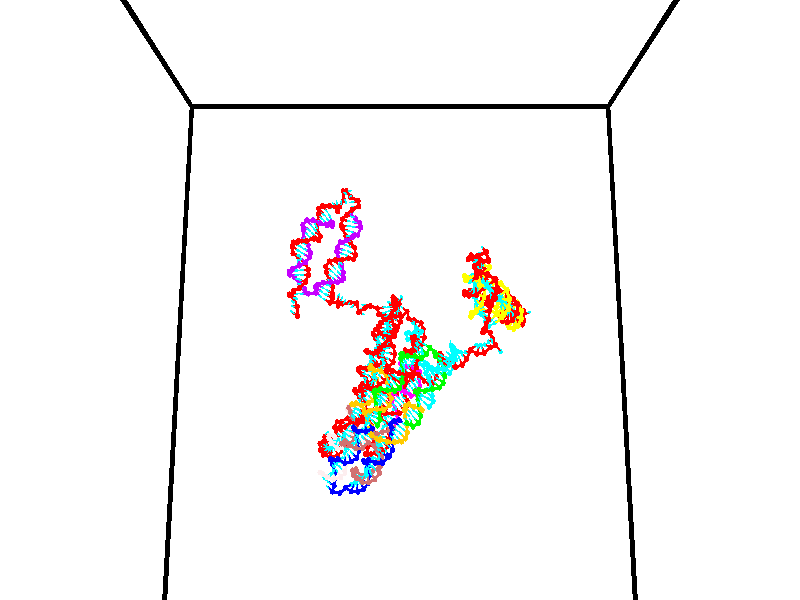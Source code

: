 // switches for output
#declare DRAW_BASES = 1; // possible values are 0, 1; only relevant for DNA ribbons
#declare DRAW_BASES_TYPE = 3; // possible values are 1, 2, 3; only relevant for DNA ribbons
#declare DRAW_FOG = 0; // set to 1 to enable fog

#include "colors.inc"

#include "transforms.inc"
background { rgb <1, 1, 1>}

#default {
   normal{
       ripples 0.25
       frequency 0.20
       turbulence 0.2
       lambda 5
   }
	finish {
		phong 0.1
		phong_size 40.
	}
}

// original window dimensions: 1024x640


// camera settings

camera {
	sky <0, 0.179814, -0.983701>
	up <0, 0.179814, -0.983701>
	right 1.6 * <1, 0, 0>
	location <35, 94.9851, 44.8844>
	look_at <35, 29.7336, 32.9568>
	direction <0, -65.2515, -11.9276>
	angle 67.0682
}


# declare cpy_camera_pos = <35, 94.9851, 44.8844>;
# if (DRAW_FOG = 1)
fog {
	fog_type 2
	up vnormalize(cpy_camera_pos)
	color rgbt<1,1,1,0.3>
	distance 1e-5
	fog_alt 3e-3
	fog_offset 56
}
# end


// LIGHTS

# declare lum = 6;
global_settings {
	ambient_light rgb lum * <0.05, 0.05, 0.05>
	max_trace_level 15
}# declare cpy_direct_light_amount = 0.25;
light_source
{	1000 * <-1, -1.16352, -0.803886>,
	rgb lum * cpy_direct_light_amount
	parallel
}

light_source
{	1000 * <1, 1.16352, 0.803886>,
	rgb lum * cpy_direct_light_amount
	parallel
}

// strand 0

// nucleotide -1

// particle -1
sphere {
	<24.646347, 34.734913, 35.270805> 0.250000
	pigment { color rgbt <1,0,0,0> }
	no_shadow
}
cylinder {
	<24.376616, 34.977966, 35.102966>,  <24.214777, 35.123798, 35.002262>, 0.100000
	pigment { color rgbt <1,0,0,0> }
	no_shadow
}
cylinder {
	<24.376616, 34.977966, 35.102966>,  <24.646347, 34.734913, 35.270805>, 0.100000
	pigment { color rgbt <1,0,0,0> }
	no_shadow
}

// particle -1
sphere {
	<24.376616, 34.977966, 35.102966> 0.100000
	pigment { color rgbt <1,0,0,0> }
	no_shadow
}
sphere {
	0, 1
	scale<0.080000,0.200000,0.300000>
	matrix <0.453710, -0.107378, -0.884657,
		-0.582606, -0.786922, -0.203284,
		-0.674327, 0.607638, -0.419593,
		24.174316, 35.160259, 34.977089>
	pigment { color rgbt <0,1,1,0> }
	no_shadow
}
cylinder {
	<24.577061, 34.663807, 34.430225>,  <24.646347, 34.734913, 35.270805>, 0.130000
	pigment { color rgbt <1,0,0,0> }
	no_shadow
}

// nucleotide -1

// particle -1
sphere {
	<24.577061, 34.663807, 34.430225> 0.250000
	pigment { color rgbt <1,0,0,0> }
	no_shadow
}
cylinder {
	<24.379282, 35.008537, 34.475437>,  <24.260614, 35.215374, 34.502563>, 0.100000
	pigment { color rgbt <1,0,0,0> }
	no_shadow
}
cylinder {
	<24.379282, 35.008537, 34.475437>,  <24.577061, 34.663807, 34.430225>, 0.100000
	pigment { color rgbt <1,0,0,0> }
	no_shadow
}

// particle -1
sphere {
	<24.379282, 35.008537, 34.475437> 0.100000
	pigment { color rgbt <1,0,0,0> }
	no_shadow
}
sphere {
	0, 1
	scale<0.080000,0.200000,0.300000>
	matrix <0.280787, 0.281432, -0.917581,
		-0.822606, -0.421959, -0.381143,
		-0.494447, 0.861828, 0.113028,
		24.230947, 35.267086, 34.509346>
	pigment { color rgbt <0,1,1,0> }
	no_shadow
}
cylinder {
	<24.259340, 34.866276, 33.763752>,  <24.577061, 34.663807, 34.430225>, 0.130000
	pigment { color rgbt <1,0,0,0> }
	no_shadow
}

// nucleotide -1

// particle -1
sphere {
	<24.259340, 34.866276, 33.763752> 0.250000
	pigment { color rgbt <1,0,0,0> }
	no_shadow
}
cylinder {
	<24.279737, 35.201992, 33.980267>,  <24.291975, 35.403423, 34.110176>, 0.100000
	pigment { color rgbt <1,0,0,0> }
	no_shadow
}
cylinder {
	<24.279737, 35.201992, 33.980267>,  <24.259340, 34.866276, 33.763752>, 0.100000
	pigment { color rgbt <1,0,0,0> }
	no_shadow
}

// particle -1
sphere {
	<24.279737, 35.201992, 33.980267> 0.100000
	pigment { color rgbt <1,0,0,0> }
	no_shadow
}
sphere {
	0, 1
	scale<0.080000,0.200000,0.300000>
	matrix <0.557132, 0.425915, -0.712882,
		-0.828857, 0.337921, -0.445876,
		0.050992, 0.839289, 0.541289,
		24.295034, 35.453777, 34.142654>
	pigment { color rgbt <0,1,1,0> }
	no_shadow
}
cylinder {
	<23.911392, 35.552635, 33.545944>,  <24.259340, 34.866276, 33.763752>, 0.130000
	pigment { color rgbt <1,0,0,0> }
	no_shadow
}

// nucleotide -1

// particle -1
sphere {
	<23.911392, 35.552635, 33.545944> 0.250000
	pigment { color rgbt <1,0,0,0> }
	no_shadow
}
cylinder {
	<24.259483, 35.612637, 33.733650>,  <24.468338, 35.648636, 33.846272>, 0.100000
	pigment { color rgbt <1,0,0,0> }
	no_shadow
}
cylinder {
	<24.259483, 35.612637, 33.733650>,  <23.911392, 35.552635, 33.545944>, 0.100000
	pigment { color rgbt <1,0,0,0> }
	no_shadow
}

// particle -1
sphere {
	<24.259483, 35.612637, 33.733650> 0.100000
	pigment { color rgbt <1,0,0,0> }
	no_shadow
}
sphere {
	0, 1
	scale<0.080000,0.200000,0.300000>
	matrix <0.320306, 0.551446, -0.770267,
		-0.374315, 0.820614, 0.431836,
		0.870225, 0.150003, 0.469262,
		24.520552, 35.657639, 33.874428>
	pigment { color rgbt <0,1,1,0> }
	no_shadow
}
cylinder {
	<24.045013, 36.284653, 33.720295>,  <23.911392, 35.552635, 33.545944>, 0.130000
	pigment { color rgbt <1,0,0,0> }
	no_shadow
}

// nucleotide -1

// particle -1
sphere {
	<24.045013, 36.284653, 33.720295> 0.250000
	pigment { color rgbt <1,0,0,0> }
	no_shadow
}
cylinder {
	<24.371288, 36.068104, 33.638737>,  <24.567053, 35.938175, 33.589802>, 0.100000
	pigment { color rgbt <1,0,0,0> }
	no_shadow
}
cylinder {
	<24.371288, 36.068104, 33.638737>,  <24.045013, 36.284653, 33.720295>, 0.100000
	pigment { color rgbt <1,0,0,0> }
	no_shadow
}

// particle -1
sphere {
	<24.371288, 36.068104, 33.638737> 0.100000
	pigment { color rgbt <1,0,0,0> }
	no_shadow
}
sphere {
	0, 1
	scale<0.080000,0.200000,0.300000>
	matrix <0.186177, 0.579370, -0.793517,
		0.547718, 0.609300, 0.573375,
		0.815686, -0.541372, -0.203894,
		24.615993, 35.905693, 33.577568>
	pigment { color rgbt <0,1,1,0> }
	no_shadow
}
cylinder {
	<24.525272, 36.770885, 33.472973>,  <24.045013, 36.284653, 33.720295>, 0.130000
	pigment { color rgbt <1,0,0,0> }
	no_shadow
}

// nucleotide -1

// particle -1
sphere {
	<24.525272, 36.770885, 33.472973> 0.250000
	pigment { color rgbt <1,0,0,0> }
	no_shadow
}
cylinder {
	<24.663019, 36.416859, 33.347713>,  <24.745668, 36.204441, 33.272560>, 0.100000
	pigment { color rgbt <1,0,0,0> }
	no_shadow
}
cylinder {
	<24.663019, 36.416859, 33.347713>,  <24.525272, 36.770885, 33.472973>, 0.100000
	pigment { color rgbt <1,0,0,0> }
	no_shadow
}

// particle -1
sphere {
	<24.663019, 36.416859, 33.347713> 0.100000
	pigment { color rgbt <1,0,0,0> }
	no_shadow
}
sphere {
	0, 1
	scale<0.080000,0.200000,0.300000>
	matrix <0.340844, 0.428653, -0.836709,
		0.874777, 0.181403, 0.449285,
		0.344369, -0.885070, -0.313146,
		24.766331, 36.151337, 33.253769>
	pigment { color rgbt <0,1,1,0> }
	no_shadow
}
cylinder {
	<25.151543, 36.884533, 33.258038>,  <24.525272, 36.770885, 33.472973>, 0.130000
	pigment { color rgbt <1,0,0,0> }
	no_shadow
}

// nucleotide -1

// particle -1
sphere {
	<25.151543, 36.884533, 33.258038> 0.250000
	pigment { color rgbt <1,0,0,0> }
	no_shadow
}
cylinder {
	<25.092449, 36.531918, 33.078678>,  <25.056993, 36.320347, 32.971062>, 0.100000
	pigment { color rgbt <1,0,0,0> }
	no_shadow
}
cylinder {
	<25.092449, 36.531918, 33.078678>,  <25.151543, 36.884533, 33.258038>, 0.100000
	pigment { color rgbt <1,0,0,0> }
	no_shadow
}

// particle -1
sphere {
	<25.092449, 36.531918, 33.078678> 0.100000
	pigment { color rgbt <1,0,0,0> }
	no_shadow
}
sphere {
	0, 1
	scale<0.080000,0.200000,0.300000>
	matrix <0.219020, 0.412954, -0.884024,
		0.964472, -0.228807, 0.132068,
		-0.147733, -0.881542, -0.448396,
		25.048130, 36.267456, 32.944160>
	pigment { color rgbt <0,1,1,0> }
	no_shadow
}
cylinder {
	<25.686605, 36.808727, 32.728939>,  <25.151543, 36.884533, 33.258038>, 0.130000
	pigment { color rgbt <1,0,0,0> }
	no_shadow
}

// nucleotide -1

// particle -1
sphere {
	<25.686605, 36.808727, 32.728939> 0.250000
	pigment { color rgbt <1,0,0,0> }
	no_shadow
}
cylinder {
	<25.396280, 36.558914, 32.613594>,  <25.222084, 36.409027, 32.544388>, 0.100000
	pigment { color rgbt <1,0,0,0> }
	no_shadow
}
cylinder {
	<25.396280, 36.558914, 32.613594>,  <25.686605, 36.808727, 32.728939>, 0.100000
	pigment { color rgbt <1,0,0,0> }
	no_shadow
}

// particle -1
sphere {
	<25.396280, 36.558914, 32.613594> 0.100000
	pigment { color rgbt <1,0,0,0> }
	no_shadow
}
sphere {
	0, 1
	scale<0.080000,0.200000,0.300000>
	matrix <0.107140, 0.311447, -0.944204,
		0.679497, -0.716211, -0.159140,
		-0.725813, -0.624534, -0.288362,
		25.178535, 36.371555, 32.527084>
	pigment { color rgbt <0,1,1,0> }
	no_shadow
}
cylinder {
	<25.938583, 36.535271, 32.117771>,  <25.686605, 36.808727, 32.728939>, 0.130000
	pigment { color rgbt <1,0,0,0> }
	no_shadow
}

// nucleotide -1

// particle -1
sphere {
	<25.938583, 36.535271, 32.117771> 0.250000
	pigment { color rgbt <1,0,0,0> }
	no_shadow
}
cylinder {
	<25.542662, 36.485645, 32.089790>,  <25.305109, 36.455868, 32.073002>, 0.100000
	pigment { color rgbt <1,0,0,0> }
	no_shadow
}
cylinder {
	<25.542662, 36.485645, 32.089790>,  <25.938583, 36.535271, 32.117771>, 0.100000
	pigment { color rgbt <1,0,0,0> }
	no_shadow
}

// particle -1
sphere {
	<25.542662, 36.485645, 32.089790> 0.100000
	pigment { color rgbt <1,0,0,0> }
	no_shadow
}
sphere {
	0, 1
	scale<0.080000,0.200000,0.300000>
	matrix <0.034237, 0.269466, -0.962401,
		0.138250, -0.954985, -0.262471,
		-0.989805, -0.124066, -0.069949,
		25.245720, 36.448425, 32.068806>
	pigment { color rgbt <0,1,1,0> }
	no_shadow
}
cylinder {
	<25.842066, 36.092815, 31.551172>,  <25.938583, 36.535271, 32.117771>, 0.130000
	pigment { color rgbt <1,0,0,0> }
	no_shadow
}

// nucleotide -1

// particle -1
sphere {
	<25.842066, 36.092815, 31.551172> 0.250000
	pigment { color rgbt <1,0,0,0> }
	no_shadow
}
cylinder {
	<25.499886, 36.288094, 31.620302>,  <25.294577, 36.405258, 31.661779>, 0.100000
	pigment { color rgbt <1,0,0,0> }
	no_shadow
}
cylinder {
	<25.499886, 36.288094, 31.620302>,  <25.842066, 36.092815, 31.551172>, 0.100000
	pigment { color rgbt <1,0,0,0> }
	no_shadow
}

// particle -1
sphere {
	<25.499886, 36.288094, 31.620302> 0.100000
	pigment { color rgbt <1,0,0,0> }
	no_shadow
}
sphere {
	0, 1
	scale<0.080000,0.200000,0.300000>
	matrix <-0.079120, 0.206597, -0.975222,
		-0.511803, -0.847929, -0.138108,
		-0.855452, 0.488194, 0.172825,
		25.243250, 36.434551, 31.672150>
	pigment { color rgbt <0,1,1,0> }
	no_shadow
}
cylinder {
	<25.463245, 35.929565, 30.966187>,  <25.842066, 36.092815, 31.551172>, 0.130000
	pigment { color rgbt <1,0,0,0> }
	no_shadow
}

// nucleotide -1

// particle -1
sphere {
	<25.463245, 35.929565, 30.966187> 0.250000
	pigment { color rgbt <1,0,0,0> }
	no_shadow
}
cylinder {
	<25.274233, 36.240738, 31.131851>,  <25.160826, 36.427441, 31.231251>, 0.100000
	pigment { color rgbt <1,0,0,0> }
	no_shadow
}
cylinder {
	<25.274233, 36.240738, 31.131851>,  <25.463245, 35.929565, 30.966187>, 0.100000
	pigment { color rgbt <1,0,0,0> }
	no_shadow
}

// particle -1
sphere {
	<25.274233, 36.240738, 31.131851> 0.100000
	pigment { color rgbt <1,0,0,0> }
	no_shadow
}
sphere {
	0, 1
	scale<0.080000,0.200000,0.300000>
	matrix <-0.013988, 0.463260, -0.886112,
		-0.881202, -0.424510, -0.208024,
		-0.472533, 0.777934, 0.414163,
		25.132473, 36.474117, 31.256100>
	pigment { color rgbt <0,1,1,0> }
	no_shadow
}
cylinder {
	<24.844315, 36.067425, 30.539110>,  <25.463245, 35.929565, 30.966187>, 0.130000
	pigment { color rgbt <1,0,0,0> }
	no_shadow
}

// nucleotide -1

// particle -1
sphere {
	<24.844315, 36.067425, 30.539110> 0.250000
	pigment { color rgbt <1,0,0,0> }
	no_shadow
}
cylinder {
	<24.925764, 36.411129, 30.726814>,  <24.974634, 36.617352, 30.839437>, 0.100000
	pigment { color rgbt <1,0,0,0> }
	no_shadow
}
cylinder {
	<24.925764, 36.411129, 30.726814>,  <24.844315, 36.067425, 30.539110>, 0.100000
	pigment { color rgbt <1,0,0,0> }
	no_shadow
}

// particle -1
sphere {
	<24.925764, 36.411129, 30.726814> 0.100000
	pigment { color rgbt <1,0,0,0> }
	no_shadow
}
sphere {
	0, 1
	scale<0.080000,0.200000,0.300000>
	matrix <-0.042800, 0.486658, -0.872543,
		-0.978113, 0.157588, 0.135873,
		0.203626, 0.859261, 0.469262,
		24.986853, 36.668907, 30.867594>
	pigment { color rgbt <0,1,1,0> }
	no_shadow
}
cylinder {
	<24.369791, 36.678581, 30.303686>,  <24.844315, 36.067425, 30.539110>, 0.130000
	pigment { color rgbt <1,0,0,0> }
	no_shadow
}

// nucleotide -1

// particle -1
sphere {
	<24.369791, 36.678581, 30.303686> 0.250000
	pigment { color rgbt <1,0,0,0> }
	no_shadow
}
cylinder {
	<24.689445, 36.872787, 30.445478>,  <24.881239, 36.989311, 30.530554>, 0.100000
	pigment { color rgbt <1,0,0,0> }
	no_shadow
}
cylinder {
	<24.689445, 36.872787, 30.445478>,  <24.369791, 36.678581, 30.303686>, 0.100000
	pigment { color rgbt <1,0,0,0> }
	no_shadow
}

// particle -1
sphere {
	<24.689445, 36.872787, 30.445478> 0.100000
	pigment { color rgbt <1,0,0,0> }
	no_shadow
}
sphere {
	0, 1
	scale<0.080000,0.200000,0.300000>
	matrix <-0.023419, 0.614366, -0.788673,
		-0.600692, 0.621957, 0.502334,
		0.799138, 0.485513, 0.354479,
		24.929188, 37.018440, 30.551823>
	pigment { color rgbt <0,1,1,0> }
	no_shadow
}
cylinder {
	<24.371437, 37.263065, 29.845943>,  <24.369791, 36.678581, 30.303686>, 0.130000
	pigment { color rgbt <1,0,0,0> }
	no_shadow
}

// nucleotide -1

// particle -1
sphere {
	<24.371437, 37.263065, 29.845943> 0.250000
	pigment { color rgbt <1,0,0,0> }
	no_shadow
}
cylinder {
	<24.715187, 37.257515, 30.050406>,  <24.921438, 37.254185, 30.173082>, 0.100000
	pigment { color rgbt <1,0,0,0> }
	no_shadow
}
cylinder {
	<24.715187, 37.257515, 30.050406>,  <24.371437, 37.263065, 29.845943>, 0.100000
	pigment { color rgbt <1,0,0,0> }
	no_shadow
}

// particle -1
sphere {
	<24.715187, 37.257515, 30.050406> 0.100000
	pigment { color rgbt <1,0,0,0> }
	no_shadow
}
sphere {
	0, 1
	scale<0.080000,0.200000,0.300000>
	matrix <0.449533, 0.496922, -0.742286,
		-0.243704, 0.867685, 0.433280,
		0.859377, -0.013876, 0.511155,
		24.973000, 37.253353, 30.203753>
	pigment { color rgbt <0,1,1,0> }
	no_shadow
}
cylinder {
	<24.625744, 37.989037, 29.717127>,  <24.371437, 37.263065, 29.845943>, 0.130000
	pigment { color rgbt <1,0,0,0> }
	no_shadow
}

// nucleotide -1

// particle -1
sphere {
	<24.625744, 37.989037, 29.717127> 0.250000
	pigment { color rgbt <1,0,0,0> }
	no_shadow
}
cylinder {
	<24.916950, 37.734398, 29.818899>,  <25.091675, 37.581615, 29.879963>, 0.100000
	pigment { color rgbt <1,0,0,0> }
	no_shadow
}
cylinder {
	<24.916950, 37.734398, 29.818899>,  <24.625744, 37.989037, 29.717127>, 0.100000
	pigment { color rgbt <1,0,0,0> }
	no_shadow
}

// particle -1
sphere {
	<24.916950, 37.734398, 29.818899> 0.100000
	pigment { color rgbt <1,0,0,0> }
	no_shadow
}
sphere {
	0, 1
	scale<0.080000,0.200000,0.300000>
	matrix <0.571644, 0.358821, -0.737882,
		0.378440, 0.682634, 0.625135,
		0.728015, -0.636599, 0.254432,
		25.135355, 37.543419, 29.895229>
	pigment { color rgbt <0,1,1,0> }
	no_shadow
}
cylinder {
	<25.199661, 38.387138, 29.701574>,  <24.625744, 37.989037, 29.717127>, 0.130000
	pigment { color rgbt <1,0,0,0> }
	no_shadow
}

// nucleotide -1

// particle -1
sphere {
	<25.199661, 38.387138, 29.701574> 0.250000
	pigment { color rgbt <1,0,0,0> }
	no_shadow
}
cylinder {
	<25.349386, 38.016598, 29.684805>,  <25.439220, 37.794273, 29.674744>, 0.100000
	pigment { color rgbt <1,0,0,0> }
	no_shadow
}
cylinder {
	<25.349386, 38.016598, 29.684805>,  <25.199661, 38.387138, 29.701574>, 0.100000
	pigment { color rgbt <1,0,0,0> }
	no_shadow
}

// particle -1
sphere {
	<25.349386, 38.016598, 29.684805> 0.100000
	pigment { color rgbt <1,0,0,0> }
	no_shadow
}
sphere {
	0, 1
	scale<0.080000,0.200000,0.300000>
	matrix <0.579001, 0.268793, -0.769746,
		0.724326, 0.263850, 0.636972,
		0.374312, -0.926355, -0.041925,
		25.461679, 37.738693, 29.672228>
	pigment { color rgbt <0,1,1,0> }
	no_shadow
}
cylinder {
	<25.951597, 38.359245, 29.684937>,  <25.199661, 38.387138, 29.701574>, 0.130000
	pigment { color rgbt <1,0,0,0> }
	no_shadow
}

// nucleotide -1

// particle -1
sphere {
	<25.951597, 38.359245, 29.684937> 0.250000
	pigment { color rgbt <1,0,0,0> }
	no_shadow
}
cylinder {
	<25.851532, 38.010029, 29.517498>,  <25.791492, 37.800499, 29.417034>, 0.100000
	pigment { color rgbt <1,0,0,0> }
	no_shadow
}
cylinder {
	<25.851532, 38.010029, 29.517498>,  <25.951597, 38.359245, 29.684937>, 0.100000
	pigment { color rgbt <1,0,0,0> }
	no_shadow
}

// particle -1
sphere {
	<25.851532, 38.010029, 29.517498> 0.100000
	pigment { color rgbt <1,0,0,0> }
	no_shadow
}
sphere {
	0, 1
	scale<0.080000,0.200000,0.300000>
	matrix <0.683346, 0.147075, -0.715127,
		0.685898, -0.464946, 0.559794,
		-0.250164, -0.873037, -0.418597,
		25.776484, 37.748119, 29.391918>
	pigment { color rgbt <0,1,1,0> }
	no_shadow
}
cylinder {
	<26.610338, 38.048824, 29.423542>,  <25.951597, 38.359245, 29.684937>, 0.130000
	pigment { color rgbt <1,0,0,0> }
	no_shadow
}

// nucleotide -1

// particle -1
sphere {
	<26.610338, 38.048824, 29.423542> 0.250000
	pigment { color rgbt <1,0,0,0> }
	no_shadow
}
cylinder {
	<26.357780, 37.775349, 29.277163>,  <26.206245, 37.611263, 29.189335>, 0.100000
	pigment { color rgbt <1,0,0,0> }
	no_shadow
}
cylinder {
	<26.357780, 37.775349, 29.277163>,  <26.610338, 38.048824, 29.423542>, 0.100000
	pigment { color rgbt <1,0,0,0> }
	no_shadow
}

// particle -1
sphere {
	<26.357780, 37.775349, 29.277163> 0.100000
	pigment { color rgbt <1,0,0,0> }
	no_shadow
}
sphere {
	0, 1
	scale<0.080000,0.200000,0.300000>
	matrix <0.610414, -0.147138, -0.778296,
		0.478265, -0.714790, 0.510234,
		-0.631393, -0.683686, -0.365946,
		26.168362, 37.570244, 29.167379>
	pigment { color rgbt <0,1,1,0> }
	no_shadow
}
cylinder {
	<26.979837, 37.333794, 29.371981>,  <26.610338, 38.048824, 29.423542>, 0.130000
	pigment { color rgbt <1,0,0,0> }
	no_shadow
}

// nucleotide -1

// particle -1
sphere {
	<26.979837, 37.333794, 29.371981> 0.250000
	pigment { color rgbt <1,0,0,0> }
	no_shadow
}
cylinder {
	<26.687927, 37.380951, 29.102602>,  <26.512781, 37.409245, 28.940975>, 0.100000
	pigment { color rgbt <1,0,0,0> }
	no_shadow
}
cylinder {
	<26.687927, 37.380951, 29.102602>,  <26.979837, 37.333794, 29.371981>, 0.100000
	pigment { color rgbt <1,0,0,0> }
	no_shadow
}

// particle -1
sphere {
	<26.687927, 37.380951, 29.102602> 0.100000
	pigment { color rgbt <1,0,0,0> }
	no_shadow
}
sphere {
	0, 1
	scale<0.080000,0.200000,0.300000>
	matrix <0.648475, -0.192694, -0.736444,
		-0.216590, -0.974151, 0.064172,
		-0.729773, 0.117893, -0.673448,
		26.468996, 37.416317, 28.900568>
	pigment { color rgbt <0,1,1,0> }
	no_shadow
}
cylinder {
	<27.064602, 36.853806, 28.874170>,  <26.979837, 37.333794, 29.371981>, 0.130000
	pigment { color rgbt <1,0,0,0> }
	no_shadow
}

// nucleotide -1

// particle -1
sphere {
	<27.064602, 36.853806, 28.874170> 0.250000
	pigment { color rgbt <1,0,0,0> }
	no_shadow
}
cylinder {
	<26.815020, 37.089260, 28.668575>,  <26.665270, 37.230534, 28.545218>, 0.100000
	pigment { color rgbt <1,0,0,0> }
	no_shadow
}
cylinder {
	<26.815020, 37.089260, 28.668575>,  <27.064602, 36.853806, 28.874170>, 0.100000
	pigment { color rgbt <1,0,0,0> }
	no_shadow
}

// particle -1
sphere {
	<26.815020, 37.089260, 28.668575> 0.100000
	pigment { color rgbt <1,0,0,0> }
	no_shadow
}
sphere {
	0, 1
	scale<0.080000,0.200000,0.300000>
	matrix <0.546728, -0.141134, -0.825330,
		-0.558363, -0.795981, -0.233764,
		-0.623955, 0.588639, -0.513989,
		26.627832, 37.265850, 28.514380>
	pigment { color rgbt <0,1,1,0> }
	no_shadow
}
cylinder {
	<26.682270, 36.478138, 28.352890>,  <27.064602, 36.853806, 28.874170>, 0.130000
	pigment { color rgbt <1,0,0,0> }
	no_shadow
}

// nucleotide -1

// particle -1
sphere {
	<26.682270, 36.478138, 28.352890> 0.250000
	pigment { color rgbt <1,0,0,0> }
	no_shadow
}
cylinder {
	<26.683712, 36.858929, 28.230425>,  <26.684578, 37.087402, 28.156946>, 0.100000
	pigment { color rgbt <1,0,0,0> }
	no_shadow
}
cylinder {
	<26.683712, 36.858929, 28.230425>,  <26.682270, 36.478138, 28.352890>, 0.100000
	pigment { color rgbt <1,0,0,0> }
	no_shadow
}

// particle -1
sphere {
	<26.683712, 36.858929, 28.230425> 0.100000
	pigment { color rgbt <1,0,0,0> }
	no_shadow
}
sphere {
	0, 1
	scale<0.080000,0.200000,0.300000>
	matrix <0.656682, -0.233153, -0.717223,
		-0.754159, -0.198465, -0.625984,
		0.003607, 0.951972, -0.306163,
		26.684793, 37.144520, 28.138577>
	pigment { color rgbt <0,1,1,0> }
	no_shadow
}
cylinder {
	<26.753338, 36.520721, 27.499371>,  <26.682270, 36.478138, 28.352890>, 0.130000
	pigment { color rgbt <1,0,0,0> }
	no_shadow
}

// nucleotide -1

// particle -1
sphere {
	<26.753338, 36.520721, 27.499371> 0.250000
	pigment { color rgbt <1,0,0,0> }
	no_shadow
}
cylinder {
	<26.847731, 36.873878, 27.661760>,  <26.904366, 37.085773, 27.759195>, 0.100000
	pigment { color rgbt <1,0,0,0> }
	no_shadow
}
cylinder {
	<26.847731, 36.873878, 27.661760>,  <26.753338, 36.520721, 27.499371>, 0.100000
	pigment { color rgbt <1,0,0,0> }
	no_shadow
}

// particle -1
sphere {
	<26.847731, 36.873878, 27.661760> 0.100000
	pigment { color rgbt <1,0,0,0> }
	no_shadow
}
sphere {
	0, 1
	scale<0.080000,0.200000,0.300000>
	matrix <0.679019, 0.149048, -0.718831,
		-0.695160, 0.445296, -0.564327,
		0.235981, 0.882891, 0.405976,
		26.918526, 37.138744, 27.783554>
	pigment { color rgbt <0,1,1,0> }
	no_shadow
}
cylinder {
	<26.851856, 36.883533, 26.981550>,  <26.753338, 36.520721, 27.499371>, 0.130000
	pigment { color rgbt <1,0,0,0> }
	no_shadow
}

// nucleotide -1

// particle -1
sphere {
	<26.851856, 36.883533, 26.981550> 0.250000
	pigment { color rgbt <1,0,0,0> }
	no_shadow
}
cylinder {
	<27.052296, 37.105572, 27.247114>,  <27.172560, 37.238792, 27.406452>, 0.100000
	pigment { color rgbt <1,0,0,0> }
	no_shadow
}
cylinder {
	<27.052296, 37.105572, 27.247114>,  <26.851856, 36.883533, 26.981550>, 0.100000
	pigment { color rgbt <1,0,0,0> }
	no_shadow
}

// particle -1
sphere {
	<27.052296, 37.105572, 27.247114> 0.100000
	pigment { color rgbt <1,0,0,0> }
	no_shadow
}
sphere {
	0, 1
	scale<0.080000,0.200000,0.300000>
	matrix <0.595730, 0.335197, -0.729897,
		-0.627699, 0.761260, -0.162718,
		0.501099, 0.555091, 0.663908,
		27.202625, 37.272099, 27.446287>
	pigment { color rgbt <0,1,1,0> }
	no_shadow
}
cylinder {
	<26.952427, 37.531528, 26.735867>,  <26.851856, 36.883533, 26.981550>, 0.130000
	pigment { color rgbt <1,0,0,0> }
	no_shadow
}

// nucleotide -1

// particle -1
sphere {
	<26.952427, 37.531528, 26.735867> 0.250000
	pigment { color rgbt <1,0,0,0> }
	no_shadow
}
cylinder {
	<27.245445, 37.536678, 27.008104>,  <27.421257, 37.539768, 27.171448>, 0.100000
	pigment { color rgbt <1,0,0,0> }
	no_shadow
}
cylinder {
	<27.245445, 37.536678, 27.008104>,  <26.952427, 37.531528, 26.735867>, 0.100000
	pigment { color rgbt <1,0,0,0> }
	no_shadow
}

// particle -1
sphere {
	<27.245445, 37.536678, 27.008104> 0.100000
	pigment { color rgbt <1,0,0,0> }
	no_shadow
}
sphere {
	0, 1
	scale<0.080000,0.200000,0.300000>
	matrix <0.606103, 0.442786, -0.660742,
		-0.309862, 0.896535, 0.316561,
		0.732547, 0.012870, 0.680595,
		27.465210, 37.540539, 27.212282>
	pigment { color rgbt <0,1,1,0> }
	no_shadow
}
cylinder {
	<27.400143, 38.239861, 26.702374>,  <26.952427, 37.531528, 26.735867>, 0.130000
	pigment { color rgbt <1,0,0,0> }
	no_shadow
}

// nucleotide -1

// particle -1
sphere {
	<27.400143, 38.239861, 26.702374> 0.250000
	pigment { color rgbt <1,0,0,0> }
	no_shadow
}
cylinder {
	<27.600082, 37.929058, 26.855427>,  <27.720047, 37.742577, 26.947260>, 0.100000
	pigment { color rgbt <1,0,0,0> }
	no_shadow
}
cylinder {
	<27.600082, 37.929058, 26.855427>,  <27.400143, 38.239861, 26.702374>, 0.100000
	pigment { color rgbt <1,0,0,0> }
	no_shadow
}

// particle -1
sphere {
	<27.600082, 37.929058, 26.855427> 0.100000
	pigment { color rgbt <1,0,0,0> }
	no_shadow
}
sphere {
	0, 1
	scale<0.080000,0.200000,0.300000>
	matrix <0.686871, 0.086510, -0.721612,
		0.527596, 0.623519, 0.576946,
		0.499850, -0.777007, 0.382634,
		27.750038, 37.695957, 26.970217>
	pigment { color rgbt <0,1,1,0> }
	no_shadow
}
cylinder {
	<28.139145, 38.442623, 26.797934>,  <27.400143, 38.239861, 26.702374>, 0.130000
	pigment { color rgbt <1,0,0,0> }
	no_shadow
}

// nucleotide -1

// particle -1
sphere {
	<28.139145, 38.442623, 26.797934> 0.250000
	pigment { color rgbt <1,0,0,0> }
	no_shadow
}
cylinder {
	<28.125784, 38.048328, 26.731951>,  <28.117767, 37.811752, 26.692360>, 0.100000
	pigment { color rgbt <1,0,0,0> }
	no_shadow
}
cylinder {
	<28.125784, 38.048328, 26.731951>,  <28.139145, 38.442623, 26.797934>, 0.100000
	pigment { color rgbt <1,0,0,0> }
	no_shadow
}

// particle -1
sphere {
	<28.125784, 38.048328, 26.731951> 0.100000
	pigment { color rgbt <1,0,0,0> }
	no_shadow
}
sphere {
	0, 1
	scale<0.080000,0.200000,0.300000>
	matrix <0.720348, 0.090668, -0.687661,
		0.692808, -0.141796, 0.707044,
		-0.033401, -0.985735, -0.164958,
		28.115763, 37.752609, 26.682463>
	pigment { color rgbt <0,1,1,0> }
	no_shadow
}
cylinder {
	<28.842911, 38.173847, 26.841465>,  <28.139145, 38.442623, 26.797934>, 0.130000
	pigment { color rgbt <1,0,0,0> }
	no_shadow
}

// nucleotide -1

// particle -1
sphere {
	<28.842911, 38.173847, 26.841465> 0.250000
	pigment { color rgbt <1,0,0,0> }
	no_shadow
}
cylinder {
	<28.612118, 37.958775, 26.595543>,  <28.473642, 37.829731, 26.447989>, 0.100000
	pigment { color rgbt <1,0,0,0> }
	no_shadow
}
cylinder {
	<28.612118, 37.958775, 26.595543>,  <28.842911, 38.173847, 26.841465>, 0.100000
	pigment { color rgbt <1,0,0,0> }
	no_shadow
}

// particle -1
sphere {
	<28.612118, 37.958775, 26.595543> 0.100000
	pigment { color rgbt <1,0,0,0> }
	no_shadow
}
sphere {
	0, 1
	scale<0.080000,0.200000,0.300000>
	matrix <0.755870, -0.066338, -0.651352,
		0.309436, -0.840534, 0.444694,
		-0.576983, -0.537682, -0.614807,
		28.439022, 37.797470, 26.411100>
	pigment { color rgbt <0,1,1,0> }
	no_shadow
}
cylinder {
	<28.826157, 37.400913, 26.916698>,  <28.842911, 38.173847, 26.841465>, 0.130000
	pigment { color rgbt <1,0,0,0> }
	no_shadow
}

// nucleotide -1

// particle -1
sphere {
	<28.826157, 37.400913, 26.916698> 0.250000
	pigment { color rgbt <1,0,0,0> }
	no_shadow
}
cylinder {
	<28.783735, 37.588985, 26.566229>,  <28.758282, 37.701828, 26.355947>, 0.100000
	pigment { color rgbt <1,0,0,0> }
	no_shadow
}
cylinder {
	<28.783735, 37.588985, 26.566229>,  <28.826157, 37.400913, 26.916698>, 0.100000
	pigment { color rgbt <1,0,0,0> }
	no_shadow
}

// particle -1
sphere {
	<28.783735, 37.588985, 26.566229> 0.100000
	pigment { color rgbt <1,0,0,0> }
	no_shadow
}
sphere {
	0, 1
	scale<0.080000,0.200000,0.300000>
	matrix <0.925751, -0.274941, -0.259599,
		-0.362955, -0.838651, -0.406114,
		-0.106056, 0.470183, -0.876174,
		28.751919, 37.730042, 26.303377>
	pigment { color rgbt <0,1,1,0> }
	no_shadow
}
cylinder {
	<28.952227, 36.937813, 26.347204>,  <28.826157, 37.400913, 26.916698>, 0.130000
	pigment { color rgbt <1,0,0,0> }
	no_shadow
}

// nucleotide -1

// particle -1
sphere {
	<28.952227, 36.937813, 26.347204> 0.250000
	pigment { color rgbt <1,0,0,0> }
	no_shadow
}
cylinder {
	<29.084459, 37.306419, 26.265692>,  <29.163799, 37.527584, 26.216784>, 0.100000
	pigment { color rgbt <1,0,0,0> }
	no_shadow
}
cylinder {
	<29.084459, 37.306419, 26.265692>,  <28.952227, 36.937813, 26.347204>, 0.100000
	pigment { color rgbt <1,0,0,0> }
	no_shadow
}

// particle -1
sphere {
	<29.084459, 37.306419, 26.265692> 0.100000
	pigment { color rgbt <1,0,0,0> }
	no_shadow
}
sphere {
	0, 1
	scale<0.080000,0.200000,0.300000>
	matrix <0.925469, -0.358845, -0.121394,
		-0.184993, -0.148463, -0.971461,
		0.330582, 0.921514, -0.203781,
		29.183634, 37.582874, 26.204557>
	pigment { color rgbt <0,1,1,0> }
	no_shadow
}
cylinder {
	<29.356251, 37.001766, 25.808256>,  <28.952227, 36.937813, 26.347204>, 0.130000
	pigment { color rgbt <1,0,0,0> }
	no_shadow
}

// nucleotide -1

// particle -1
sphere {
	<29.356251, 37.001766, 25.808256> 0.250000
	pigment { color rgbt <1,0,0,0> }
	no_shadow
}
cylinder {
	<29.497128, 37.330311, 25.987732>,  <29.581654, 37.527439, 26.095417>, 0.100000
	pigment { color rgbt <1,0,0,0> }
	no_shadow
}
cylinder {
	<29.497128, 37.330311, 25.987732>,  <29.356251, 37.001766, 25.808256>, 0.100000
	pigment { color rgbt <1,0,0,0> }
	no_shadow
}

// particle -1
sphere {
	<29.497128, 37.330311, 25.987732> 0.100000
	pigment { color rgbt <1,0,0,0> }
	no_shadow
}
sphere {
	0, 1
	scale<0.080000,0.200000,0.300000>
	matrix <0.905035, -0.176725, -0.386885,
		-0.238477, 0.542340, -0.805603,
		0.352193, 0.821362, 0.448692,
		29.602785, 37.576721, 26.122339>
	pigment { color rgbt <0,1,1,0> }
	no_shadow
}
cylinder {
	<29.360029, 37.590366, 25.228870>,  <29.356251, 37.001766, 25.808256>, 0.130000
	pigment { color rgbt <1,0,0,0> }
	no_shadow
}

// nucleotide -1

// particle -1
sphere {
	<29.360029, 37.590366, 25.228870> 0.250000
	pigment { color rgbt <1,0,0,0> }
	no_shadow
}
cylinder {
	<29.491055, 37.905952, 25.436810>,  <29.569670, 38.095303, 25.561573>, 0.100000
	pigment { color rgbt <1,0,0,0> }
	no_shadow
}
cylinder {
	<29.491055, 37.905952, 25.436810>,  <29.360029, 37.590366, 25.228870>, 0.100000
	pigment { color rgbt <1,0,0,0> }
	no_shadow
}

// particle -1
sphere {
	<29.491055, 37.905952, 25.436810> 0.100000
	pigment { color rgbt <1,0,0,0> }
	no_shadow
}
sphere {
	0, 1
	scale<0.080000,0.200000,0.300000>
	matrix <-0.433329, -0.363478, 0.824688,
		0.839600, -0.495402, 0.222818,
		0.327563, 0.788962, 0.519848,
		29.589323, 38.142639, 25.592764>
	pigment { color rgbt <0,1,1,0> }
	no_shadow
}
cylinder {
	<29.583374, 36.909119, 24.964224>,  <29.360029, 37.590366, 25.228870>, 0.130000
	pigment { color rgbt <1,0,0,0> }
	no_shadow
}

// nucleotide -1

// particle -1
sphere {
	<29.583374, 36.909119, 24.964224> 0.250000
	pigment { color rgbt <1,0,0,0> }
	no_shadow
}
cylinder {
	<29.808996, 37.218655, 25.079473>,  <29.944370, 37.404377, 25.148623>, 0.100000
	pigment { color rgbt <1,0,0,0> }
	no_shadow
}
cylinder {
	<29.808996, 37.218655, 25.079473>,  <29.583374, 36.909119, 24.964224>, 0.100000
	pigment { color rgbt <1,0,0,0> }
	no_shadow
}

// particle -1
sphere {
	<29.808996, 37.218655, 25.079473> 0.100000
	pigment { color rgbt <1,0,0,0> }
	no_shadow
}
sphere {
	0, 1
	scale<0.080000,0.200000,0.300000>
	matrix <0.076109, -0.396165, 0.915019,
		0.822222, -0.494193, -0.282355,
		0.564055, 0.773839, 0.288123,
		29.978212, 37.450806, 25.165911>
	pigment { color rgbt <0,1,1,0> }
	no_shadow
}
cylinder {
	<30.021467, 36.581539, 25.425262>,  <29.583374, 36.909119, 24.964224>, 0.130000
	pigment { color rgbt <1,0,0,0> }
	no_shadow
}

// nucleotide -1

// particle -1
sphere {
	<30.021467, 36.581539, 25.425262> 0.250000
	pigment { color rgbt <1,0,0,0> }
	no_shadow
}
cylinder {
	<30.037546, 36.971661, 25.512136>,  <30.047194, 37.205734, 25.564260>, 0.100000
	pigment { color rgbt <1,0,0,0> }
	no_shadow
}
cylinder {
	<30.037546, 36.971661, 25.512136>,  <30.021467, 36.581539, 25.425262>, 0.100000
	pigment { color rgbt <1,0,0,0> }
	no_shadow
}

// particle -1
sphere {
	<30.037546, 36.971661, 25.512136> 0.100000
	pigment { color rgbt <1,0,0,0> }
	no_shadow
}
sphere {
	0, 1
	scale<0.080000,0.200000,0.300000>
	matrix <0.198342, -0.220824, 0.954933,
		0.979308, 0.004689, -0.202320,
		0.040199, 0.975303, 0.217185,
		30.049606, 37.264252, 25.577291>
	pigment { color rgbt <0,1,1,0> }
	no_shadow
}
cylinder {
	<30.788378, 36.779636, 25.789972>,  <30.021467, 36.581539, 25.425262>, 0.130000
	pigment { color rgbt <1,0,0,0> }
	no_shadow
}

// nucleotide -1

// particle -1
sphere {
	<30.788378, 36.779636, 25.789972> 0.250000
	pigment { color rgbt <1,0,0,0> }
	no_shadow
}
cylinder {
	<30.448023, 36.947407, 25.916510>,  <30.243811, 37.048069, 25.992432>, 0.100000
	pigment { color rgbt <1,0,0,0> }
	no_shadow
}
cylinder {
	<30.448023, 36.947407, 25.916510>,  <30.788378, 36.779636, 25.789972>, 0.100000
	pigment { color rgbt <1,0,0,0> }
	no_shadow
}

// particle -1
sphere {
	<30.448023, 36.947407, 25.916510> 0.100000
	pigment { color rgbt <1,0,0,0> }
	no_shadow
}
sphere {
	0, 1
	scale<0.080000,0.200000,0.300000>
	matrix <0.171678, -0.347104, 0.921979,
		0.496509, 0.838808, 0.223339,
		-0.850885, 0.419429, 0.316345,
		30.192757, 37.073235, 26.011414>
	pigment { color rgbt <0,1,1,0> }
	no_shadow
}
cylinder {
	<30.895357, 37.146370, 26.408810>,  <30.788378, 36.779636, 25.789972>, 0.130000
	pigment { color rgbt <1,0,0,0> }
	no_shadow
}

// nucleotide -1

// particle -1
sphere {
	<30.895357, 37.146370, 26.408810> 0.250000
	pigment { color rgbt <1,0,0,0> }
	no_shadow
}
cylinder {
	<30.536385, 36.971203, 26.387478>,  <30.321001, 36.866104, 26.374680>, 0.100000
	pigment { color rgbt <1,0,0,0> }
	no_shadow
}
cylinder {
	<30.536385, 36.971203, 26.387478>,  <30.895357, 37.146370, 26.408810>, 0.100000
	pigment { color rgbt <1,0,0,0> }
	no_shadow
}

// particle -1
sphere {
	<30.536385, 36.971203, 26.387478> 0.100000
	pigment { color rgbt <1,0,0,0> }
	no_shadow
}
sphere {
	0, 1
	scale<0.080000,0.200000,0.300000>
	matrix <0.048337, -0.217766, 0.974803,
		-0.438496, 0.872242, 0.216598,
		-0.897432, -0.437917, -0.053328,
		30.267155, 36.839828, 26.371479>
	pigment { color rgbt <0,1,1,0> }
	no_shadow
}
cylinder {
	<30.259390, 37.496151, 26.796101>,  <30.895357, 37.146370, 26.408810>, 0.130000
	pigment { color rgbt <1,0,0,0> }
	no_shadow
}

// nucleotide -1

// particle -1
sphere {
	<30.259390, 37.496151, 26.796101> 0.250000
	pigment { color rgbt <1,0,0,0> }
	no_shadow
}
cylinder {
	<30.175543, 37.106991, 26.757078>,  <30.125235, 36.873493, 26.733665>, 0.100000
	pigment { color rgbt <1,0,0,0> }
	no_shadow
}
cylinder {
	<30.175543, 37.106991, 26.757078>,  <30.259390, 37.496151, 26.796101>, 0.100000
	pigment { color rgbt <1,0,0,0> }
	no_shadow
}

// particle -1
sphere {
	<30.175543, 37.106991, 26.757078> 0.100000
	pigment { color rgbt <1,0,0,0> }
	no_shadow
}
sphere {
	0, 1
	scale<0.080000,0.200000,0.300000>
	matrix <-0.125659, -0.072140, 0.989447,
		-0.969676, 0.219663, -0.107132,
		-0.209617, -0.972905, -0.097555,
		30.112658, 36.815121, 26.727812>
	pigment { color rgbt <0,1,1,0> }
	no_shadow
}
cylinder {
	<29.711590, 37.375111, 27.228495>,  <30.259390, 37.496151, 26.796101>, 0.130000
	pigment { color rgbt <1,0,0,0> }
	no_shadow
}

// nucleotide -1

// particle -1
sphere {
	<29.711590, 37.375111, 27.228495> 0.250000
	pigment { color rgbt <1,0,0,0> }
	no_shadow
}
cylinder {
	<29.864706, 37.009972, 27.171682>,  <29.956575, 36.790886, 27.137596>, 0.100000
	pigment { color rgbt <1,0,0,0> }
	no_shadow
}
cylinder {
	<29.864706, 37.009972, 27.171682>,  <29.711590, 37.375111, 27.228495>, 0.100000
	pigment { color rgbt <1,0,0,0> }
	no_shadow
}

// particle -1
sphere {
	<29.864706, 37.009972, 27.171682> 0.100000
	pigment { color rgbt <1,0,0,0> }
	no_shadow
}
sphere {
	0, 1
	scale<0.080000,0.200000,0.300000>
	matrix <-0.228232, -0.242417, 0.942944,
		-0.895199, -0.328534, -0.301137,
		0.382790, -0.912852, -0.142029,
		29.979544, 36.736115, 27.129074>
	pigment { color rgbt <0,1,1,0> }
	no_shadow
}
cylinder {
	<29.249329, 36.899517, 27.452637>,  <29.711590, 37.375111, 27.228495>, 0.130000
	pigment { color rgbt <1,0,0,0> }
	no_shadow
}

// nucleotide -1

// particle -1
sphere {
	<29.249329, 36.899517, 27.452637> 0.250000
	pigment { color rgbt <1,0,0,0> }
	no_shadow
}
cylinder {
	<29.582422, 36.678562, 27.467733>,  <29.782278, 36.545990, 27.476791>, 0.100000
	pigment { color rgbt <1,0,0,0> }
	no_shadow
}
cylinder {
	<29.582422, 36.678562, 27.467733>,  <29.249329, 36.899517, 27.452637>, 0.100000
	pigment { color rgbt <1,0,0,0> }
	no_shadow
}

// particle -1
sphere {
	<29.582422, 36.678562, 27.467733> 0.100000
	pigment { color rgbt <1,0,0,0> }
	no_shadow
}
sphere {
	0, 1
	scale<0.080000,0.200000,0.300000>
	matrix <-0.261256, -0.331916, 0.906409,
		-0.488160, -0.764657, -0.420712,
		0.832733, -0.552387, 0.037743,
		29.832243, 36.512848, 27.479055>
	pigment { color rgbt <0,1,1,0> }
	no_shadow
}
cylinder {
	<29.068031, 36.300339, 27.801319>,  <29.249329, 36.899517, 27.452637>, 0.130000
	pigment { color rgbt <1,0,0,0> }
	no_shadow
}

// nucleotide -1

// particle -1
sphere {
	<29.068031, 36.300339, 27.801319> 0.250000
	pigment { color rgbt <1,0,0,0> }
	no_shadow
}
cylinder {
	<29.464249, 36.245834, 27.807713>,  <29.701979, 36.213131, 27.811548>, 0.100000
	pigment { color rgbt <1,0,0,0> }
	no_shadow
}
cylinder {
	<29.464249, 36.245834, 27.807713>,  <29.068031, 36.300339, 27.801319>, 0.100000
	pigment { color rgbt <1,0,0,0> }
	no_shadow
}

// particle -1
sphere {
	<29.464249, 36.245834, 27.807713> 0.100000
	pigment { color rgbt <1,0,0,0> }
	no_shadow
}
sphere {
	0, 1
	scale<0.080000,0.200000,0.300000>
	matrix <-0.097786, -0.619499, 0.778883,
		-0.096226, -0.773082, -0.626965,
		0.990545, -0.136257, 0.015984,
		29.761412, 36.204956, 27.812508>
	pigment { color rgbt <0,1,1,0> }
	no_shadow
}
cylinder {
	<29.167877, 35.544479, 27.857462>,  <29.068031, 36.300339, 27.801319>, 0.130000
	pigment { color rgbt <1,0,0,0> }
	no_shadow
}

// nucleotide -1

// particle -1
sphere {
	<29.167877, 35.544479, 27.857462> 0.250000
	pigment { color rgbt <1,0,0,0> }
	no_shadow
}
cylinder {
	<29.481548, 35.736809, 28.014372>,  <29.669750, 35.852207, 28.108517>, 0.100000
	pigment { color rgbt <1,0,0,0> }
	no_shadow
}
cylinder {
	<29.481548, 35.736809, 28.014372>,  <29.167877, 35.544479, 27.857462>, 0.100000
	pigment { color rgbt <1,0,0,0> }
	no_shadow
}

// particle -1
sphere {
	<29.481548, 35.736809, 28.014372> 0.100000
	pigment { color rgbt <1,0,0,0> }
	no_shadow
}
sphere {
	0, 1
	scale<0.080000,0.200000,0.300000>
	matrix <-0.093283, -0.533627, 0.840559,
		0.613487, -0.695739, -0.373605,
		0.784176, 0.480821, 0.392274,
		29.716801, 35.881054, 28.132053>
	pigment { color rgbt <0,1,1,0> }
	no_shadow
}
cylinder {
	<29.444201, 35.118244, 28.363953>,  <29.167877, 35.544479, 27.857462>, 0.130000
	pigment { color rgbt <1,0,0,0> }
	no_shadow
}

// nucleotide -1

// particle -1
sphere {
	<29.444201, 35.118244, 28.363953> 0.250000
	pigment { color rgbt <1,0,0,0> }
	no_shadow
}
cylinder {
	<29.614727, 35.464191, 28.469976>,  <29.717043, 35.671761, 28.533590>, 0.100000
	pigment { color rgbt <1,0,0,0> }
	no_shadow
}
cylinder {
	<29.614727, 35.464191, 28.469976>,  <29.444201, 35.118244, 28.363953>, 0.100000
	pigment { color rgbt <1,0,0,0> }
	no_shadow
}

// particle -1
sphere {
	<29.614727, 35.464191, 28.469976> 0.100000
	pigment { color rgbt <1,0,0,0> }
	no_shadow
}
sphere {
	0, 1
	scale<0.080000,0.200000,0.300000>
	matrix <0.021920, -0.302811, 0.952798,
		0.904309, -0.400383, -0.148051,
		0.426316, 0.864869, 0.265059,
		29.742622, 35.723652, 28.549494>
	pigment { color rgbt <0,1,1,0> }
	no_shadow
}
cylinder {
	<29.889971, 34.976131, 28.904163>,  <29.444201, 35.118244, 28.363953>, 0.130000
	pigment { color rgbt <1,0,0,0> }
	no_shadow
}

// nucleotide -1

// particle -1
sphere {
	<29.889971, 34.976131, 28.904163> 0.250000
	pigment { color rgbt <1,0,0,0> }
	no_shadow
}
cylinder {
	<29.850357, 35.371304, 28.951792>,  <29.826588, 35.608406, 28.980370>, 0.100000
	pigment { color rgbt <1,0,0,0> }
	no_shadow
}
cylinder {
	<29.850357, 35.371304, 28.951792>,  <29.889971, 34.976131, 28.904163>, 0.100000
	pigment { color rgbt <1,0,0,0> }
	no_shadow
}

// particle -1
sphere {
	<29.850357, 35.371304, 28.951792> 0.100000
	pigment { color rgbt <1,0,0,0> }
	no_shadow
}
sphere {
	0, 1
	scale<0.080000,0.200000,0.300000>
	matrix <-0.179710, -0.135450, 0.974350,
		0.978722, 0.075097, 0.190956,
		-0.099035, 0.987934, 0.119073,
		29.820646, 35.667683, 28.987514>
	pigment { color rgbt <0,1,1,0> }
	no_shadow
}
cylinder {
	<30.373522, 35.189148, 29.432734>,  <29.889971, 34.976131, 28.904163>, 0.130000
	pigment { color rgbt <1,0,0,0> }
	no_shadow
}

// nucleotide -1

// particle -1
sphere {
	<30.373522, 35.189148, 29.432734> 0.250000
	pigment { color rgbt <1,0,0,0> }
	no_shadow
}
cylinder {
	<30.068815, 35.448212, 29.438953>,  <29.885990, 35.603649, 29.442684>, 0.100000
	pigment { color rgbt <1,0,0,0> }
	no_shadow
}
cylinder {
	<30.068815, 35.448212, 29.438953>,  <30.373522, 35.189148, 29.432734>, 0.100000
	pigment { color rgbt <1,0,0,0> }
	no_shadow
}

// particle -1
sphere {
	<30.068815, 35.448212, 29.438953> 0.100000
	pigment { color rgbt <1,0,0,0> }
	no_shadow
}
sphere {
	0, 1
	scale<0.080000,0.200000,0.300000>
	matrix <-0.146930, -0.196089, 0.969516,
		0.630968, 0.736262, 0.244535,
		-0.761768, 0.647663, 0.015547,
		29.840284, 35.642509, 29.443617>
	pigment { color rgbt <0,1,1,0> }
	no_shadow
}
cylinder {
	<30.488005, 35.348099, 30.100679>,  <30.373522, 35.189148, 29.432734>, 0.130000
	pigment { color rgbt <1,0,0,0> }
	no_shadow
}

// nucleotide -1

// particle -1
sphere {
	<30.488005, 35.348099, 30.100679> 0.250000
	pigment { color rgbt <1,0,0,0> }
	no_shadow
}
cylinder {
	<30.156773, 35.552738, 30.008982>,  <29.958033, 35.675522, 29.953964>, 0.100000
	pigment { color rgbt <1,0,0,0> }
	no_shadow
}
cylinder {
	<30.156773, 35.552738, 30.008982>,  <30.488005, 35.348099, 30.100679>, 0.100000
	pigment { color rgbt <1,0,0,0> }
	no_shadow
}

// particle -1
sphere {
	<30.156773, 35.552738, 30.008982> 0.100000
	pigment { color rgbt <1,0,0,0> }
	no_shadow
}
sphere {
	0, 1
	scale<0.080000,0.200000,0.300000>
	matrix <-0.181337, 0.142497, 0.973042,
		0.530472, 0.847327, -0.025227,
		-0.828080, 0.511598, -0.229242,
		29.908348, 35.706219, 29.940208>
	pigment { color rgbt <0,1,1,0> }
	no_shadow
}
cylinder {
	<30.329985, 35.907558, 30.617476>,  <30.488005, 35.348099, 30.100679>, 0.130000
	pigment { color rgbt <1,0,0,0> }
	no_shadow
}

// nucleotide -1

// particle -1
sphere {
	<30.329985, 35.907558, 30.617476> 0.250000
	pigment { color rgbt <1,0,0,0> }
	no_shadow
}
cylinder {
	<29.973227, 35.860939, 30.442692>,  <29.759171, 35.832966, 30.337822>, 0.100000
	pigment { color rgbt <1,0,0,0> }
	no_shadow
}
cylinder {
	<29.973227, 35.860939, 30.442692>,  <30.329985, 35.907558, 30.617476>, 0.100000
	pigment { color rgbt <1,0,0,0> }
	no_shadow
}

// particle -1
sphere {
	<29.973227, 35.860939, 30.442692> 0.100000
	pigment { color rgbt <1,0,0,0> }
	no_shadow
}
sphere {
	0, 1
	scale<0.080000,0.200000,0.300000>
	matrix <-0.451822, 0.188187, 0.872034,
		-0.019408, 0.975193, -0.220504,
		-0.891897, -0.116553, -0.436961,
		29.705658, 35.825974, 30.311604>
	pigment { color rgbt <0,1,1,0> }
	no_shadow
}
cylinder {
	<29.882996, 36.542217, 30.688665>,  <30.329985, 35.907558, 30.617476>, 0.130000
	pigment { color rgbt <1,0,0,0> }
	no_shadow
}

// nucleotide -1

// particle -1
sphere {
	<29.882996, 36.542217, 30.688665> 0.250000
	pigment { color rgbt <1,0,0,0> }
	no_shadow
}
cylinder {
	<29.640465, 36.225151, 30.663219>,  <29.494946, 36.034912, 30.647953>, 0.100000
	pigment { color rgbt <1,0,0,0> }
	no_shadow
}
cylinder {
	<29.640465, 36.225151, 30.663219>,  <29.882996, 36.542217, 30.688665>, 0.100000
	pigment { color rgbt <1,0,0,0> }
	no_shadow
}

// particle -1
sphere {
	<29.640465, 36.225151, 30.663219> 0.100000
	pigment { color rgbt <1,0,0,0> }
	no_shadow
}
sphere {
	0, 1
	scale<0.080000,0.200000,0.300000>
	matrix <-0.461394, 0.285517, 0.839997,
		-0.647676, 0.538663, -0.538848,
		-0.606326, -0.792667, -0.063613,
		29.458567, 35.987350, 30.644136>
	pigment { color rgbt <0,1,1,0> }
	no_shadow
}
cylinder {
	<29.302048, 36.759716, 30.846542>,  <29.882996, 36.542217, 30.688665>, 0.130000
	pigment { color rgbt <1,0,0,0> }
	no_shadow
}

// nucleotide -1

// particle -1
sphere {
	<29.302048, 36.759716, 30.846542> 0.250000
	pigment { color rgbt <1,0,0,0> }
	no_shadow
}
cylinder {
	<29.197893, 36.373619, 30.837469>,  <29.135401, 36.141960, 30.832026>, 0.100000
	pigment { color rgbt <1,0,0,0> }
	no_shadow
}
cylinder {
	<29.197893, 36.373619, 30.837469>,  <29.302048, 36.759716, 30.846542>, 0.100000
	pigment { color rgbt <1,0,0,0> }
	no_shadow
}

// particle -1
sphere {
	<29.197893, 36.373619, 30.837469> 0.100000
	pigment { color rgbt <1,0,0,0> }
	no_shadow
}
sphere {
	0, 1
	scale<0.080000,0.200000,0.300000>
	matrix <-0.666269, 0.162635, 0.727761,
		-0.698773, 0.204613, -0.685456,
		-0.260388, -0.965238, -0.022682,
		29.119778, 36.084049, 30.830664>
	pigment { color rgbt <0,1,1,0> }
	no_shadow
}
cylinder {
	<28.575703, 36.697975, 30.868711>,  <29.302048, 36.759716, 30.846542>, 0.130000
	pigment { color rgbt <1,0,0,0> }
	no_shadow
}

// nucleotide -1

// particle -1
sphere {
	<28.575703, 36.697975, 30.868711> 0.250000
	pigment { color rgbt <1,0,0,0> }
	no_shadow
}
cylinder {
	<28.712608, 36.346870, 31.002808>,  <28.794752, 36.136208, 31.083265>, 0.100000
	pigment { color rgbt <1,0,0,0> }
	no_shadow
}
cylinder {
	<28.712608, 36.346870, 31.002808>,  <28.575703, 36.697975, 30.868711>, 0.100000
	pigment { color rgbt <1,0,0,0> }
	no_shadow
}

// particle -1
sphere {
	<28.712608, 36.346870, 31.002808> 0.100000
	pigment { color rgbt <1,0,0,0> }
	no_shadow
}
sphere {
	0, 1
	scale<0.080000,0.200000,0.300000>
	matrix <-0.671557, 0.021018, 0.740655,
		-0.657166, -0.478633, -0.582274,
		0.342263, -0.877763, 0.335242,
		28.815287, 36.083542, 31.103380>
	pigment { color rgbt <0,1,1,0> }
	no_shadow
}
cylinder {
	<27.949093, 36.355125, 30.909607>,  <28.575703, 36.697975, 30.868711>, 0.130000
	pigment { color rgbt <1,0,0,0> }
	no_shadow
}

// nucleotide -1

// particle -1
sphere {
	<27.949093, 36.355125, 30.909607> 0.250000
	pigment { color rgbt <1,0,0,0> }
	no_shadow
}
cylinder {
	<28.209835, 36.193172, 31.166092>,  <28.366280, 36.096001, 31.319983>, 0.100000
	pigment { color rgbt <1,0,0,0> }
	no_shadow
}
cylinder {
	<28.209835, 36.193172, 31.166092>,  <27.949093, 36.355125, 30.909607>, 0.100000
	pigment { color rgbt <1,0,0,0> }
	no_shadow
}

// particle -1
sphere {
	<28.209835, 36.193172, 31.166092> 0.100000
	pigment { color rgbt <1,0,0,0> }
	no_shadow
}
sphere {
	0, 1
	scale<0.080000,0.200000,0.300000>
	matrix <-0.677358, 0.069329, 0.732379,
		-0.340983, -0.911736, -0.229059,
		0.651856, -0.404884, 0.641212,
		28.405392, 36.071709, 31.358456>
	pigment { color rgbt <0,1,1,0> }
	no_shadow
}
cylinder {
	<27.546499, 35.950432, 31.277561>,  <27.949093, 36.355125, 30.909607>, 0.130000
	pigment { color rgbt <1,0,0,0> }
	no_shadow
}

// nucleotide -1

// particle -1
sphere {
	<27.546499, 35.950432, 31.277561> 0.250000
	pigment { color rgbt <1,0,0,0> }
	no_shadow
}
cylinder {
	<27.883276, 35.963177, 31.493010>,  <28.085342, 35.970825, 31.622278>, 0.100000
	pigment { color rgbt <1,0,0,0> }
	no_shadow
}
cylinder {
	<27.883276, 35.963177, 31.493010>,  <27.546499, 35.950432, 31.277561>, 0.100000
	pigment { color rgbt <1,0,0,0> }
	no_shadow
}

// particle -1
sphere {
	<27.883276, 35.963177, 31.493010> 0.100000
	pigment { color rgbt <1,0,0,0> }
	no_shadow
}
sphere {
	0, 1
	scale<0.080000,0.200000,0.300000>
	matrix <-0.521619, -0.207246, 0.827625,
		0.137998, -0.977770, -0.157868,
		0.841944, 0.031864, 0.538623,
		28.135859, 35.972736, 31.654596>
	pigment { color rgbt <0,1,1,0> }
	no_shadow
}
cylinder {
	<27.553352, 35.403580, 31.629723>,  <27.546499, 35.950432, 31.277561>, 0.130000
	pigment { color rgbt <1,0,0,0> }
	no_shadow
}

// nucleotide -1

// particle -1
sphere {
	<27.553352, 35.403580, 31.629723> 0.250000
	pigment { color rgbt <1,0,0,0> }
	no_shadow
}
cylinder {
	<27.801739, 35.636837, 31.839237>,  <27.950769, 35.776791, 31.964945>, 0.100000
	pigment { color rgbt <1,0,0,0> }
	no_shadow
}
cylinder {
	<27.801739, 35.636837, 31.839237>,  <27.553352, 35.403580, 31.629723>, 0.100000
	pigment { color rgbt <1,0,0,0> }
	no_shadow
}

// particle -1
sphere {
	<27.801739, 35.636837, 31.839237> 0.100000
	pigment { color rgbt <1,0,0,0> }
	no_shadow
}
sphere {
	0, 1
	scale<0.080000,0.200000,0.300000>
	matrix <-0.468734, -0.259329, 0.844415,
		0.628245, -0.769868, 0.112303,
		0.620964, 0.583140, 0.523785,
		27.988028, 35.811779, 31.996372>
	pigment { color rgbt <0,1,1,0> }
	no_shadow
}
cylinder {
	<27.777170, 35.014790, 32.155735>,  <27.553352, 35.403580, 31.629723>, 0.130000
	pigment { color rgbt <1,0,0,0> }
	no_shadow
}

// nucleotide -1

// particle -1
sphere {
	<27.777170, 35.014790, 32.155735> 0.250000
	pigment { color rgbt <1,0,0,0> }
	no_shadow
}
cylinder {
	<27.839676, 35.391865, 32.273666>,  <27.877178, 35.618111, 32.344425>, 0.100000
	pigment { color rgbt <1,0,0,0> }
	no_shadow
}
cylinder {
	<27.839676, 35.391865, 32.273666>,  <27.777170, 35.014790, 32.155735>, 0.100000
	pigment { color rgbt <1,0,0,0> }
	no_shadow
}

// particle -1
sphere {
	<27.839676, 35.391865, 32.273666> 0.100000
	pigment { color rgbt <1,0,0,0> }
	no_shadow
}
sphere {
	0, 1
	scale<0.080000,0.200000,0.300000>
	matrix <-0.526833, -0.172936, 0.832190,
		0.835481, -0.285363, 0.469615,
		0.156263, 0.942688, 0.294824,
		27.886555, 35.674671, 32.362114>
	pigment { color rgbt <0,1,1,0> }
	no_shadow
}
cylinder {
	<28.156872, 34.916866, 32.765991>,  <27.777170, 35.014790, 32.155735>, 0.130000
	pigment { color rgbt <1,0,0,0> }
	no_shadow
}

// nucleotide -1

// particle -1
sphere {
	<28.156872, 34.916866, 32.765991> 0.250000
	pigment { color rgbt <1,0,0,0> }
	no_shadow
}
cylinder {
	<28.000416, 35.284740, 32.779819>,  <27.906542, 35.505463, 32.788116>, 0.100000
	pigment { color rgbt <1,0,0,0> }
	no_shadow
}
cylinder {
	<28.000416, 35.284740, 32.779819>,  <28.156872, 34.916866, 32.765991>, 0.100000
	pigment { color rgbt <1,0,0,0> }
	no_shadow
}

// particle -1
sphere {
	<28.000416, 35.284740, 32.779819> 0.100000
	pigment { color rgbt <1,0,0,0> }
	no_shadow
}
sphere {
	0, 1
	scale<0.080000,0.200000,0.300000>
	matrix <-0.322290, -0.172058, 0.930873,
		0.862054, 0.352962, 0.363703,
		-0.391141, 0.919681, 0.034567,
		27.883074, 35.560646, 32.790188>
	pigment { color rgbt <0,1,1,0> }
	no_shadow
}
cylinder {
	<28.200140, 35.059250, 33.409492>,  <28.156872, 34.916866, 32.765991>, 0.130000
	pigment { color rgbt <1,0,0,0> }
	no_shadow
}

// nucleotide -1

// particle -1
sphere {
	<28.200140, 35.059250, 33.409492> 0.250000
	pigment { color rgbt <1,0,0,0> }
	no_shadow
}
cylinder {
	<27.942043, 35.346630, 33.305576>,  <27.787186, 35.519058, 33.243225>, 0.100000
	pigment { color rgbt <1,0,0,0> }
	no_shadow
}
cylinder {
	<27.942043, 35.346630, 33.305576>,  <28.200140, 35.059250, 33.409492>, 0.100000
	pigment { color rgbt <1,0,0,0> }
	no_shadow
}

// particle -1
sphere {
	<27.942043, 35.346630, 33.305576> 0.100000
	pigment { color rgbt <1,0,0,0> }
	no_shadow
}
sphere {
	0, 1
	scale<0.080000,0.200000,0.300000>
	matrix <-0.346721, 0.027627, 0.937561,
		0.680768, 0.695030, 0.231275,
		-0.645243, 0.718450, -0.259789,
		27.748470, 35.562164, 33.227638>
	pigment { color rgbt <0,1,1,0> }
	no_shadow
}
cylinder {
	<28.278210, 35.628052, 33.852108>,  <28.200140, 35.059250, 33.409492>, 0.130000
	pigment { color rgbt <1,0,0,0> }
	no_shadow
}

// nucleotide -1

// particle -1
sphere {
	<28.278210, 35.628052, 33.852108> 0.250000
	pigment { color rgbt <1,0,0,0> }
	no_shadow
}
cylinder {
	<27.908285, 35.662037, 33.703781>,  <27.686331, 35.682426, 33.614784>, 0.100000
	pigment { color rgbt <1,0,0,0> }
	no_shadow
}
cylinder {
	<27.908285, 35.662037, 33.703781>,  <28.278210, 35.628052, 33.852108>, 0.100000
	pigment { color rgbt <1,0,0,0> }
	no_shadow
}

// particle -1
sphere {
	<27.908285, 35.662037, 33.703781> 0.100000
	pigment { color rgbt <1,0,0,0> }
	no_shadow
}
sphere {
	0, 1
	scale<0.080000,0.200000,0.300000>
	matrix <-0.350584, 0.188105, 0.917446,
		0.147699, 0.978467, -0.144176,
		-0.924811, 0.084960, -0.370818,
		27.630842, 35.687527, 33.592537>
	pigment { color rgbt <0,1,1,0> }
	no_shadow
}
cylinder {
	<28.061842, 36.089989, 34.336643>,  <28.278210, 35.628052, 33.852108>, 0.130000
	pigment { color rgbt <1,0,0,0> }
	no_shadow
}

// nucleotide -1

// particle -1
sphere {
	<28.061842, 36.089989, 34.336643> 0.250000
	pigment { color rgbt <1,0,0,0> }
	no_shadow
}
cylinder {
	<27.742809, 35.921574, 34.163857>,  <27.551390, 35.820526, 34.060184>, 0.100000
	pigment { color rgbt <1,0,0,0> }
	no_shadow
}
cylinder {
	<27.742809, 35.921574, 34.163857>,  <28.061842, 36.089989, 34.336643>, 0.100000
	pigment { color rgbt <1,0,0,0> }
	no_shadow
}

// particle -1
sphere {
	<27.742809, 35.921574, 34.163857> 0.100000
	pigment { color rgbt <1,0,0,0> }
	no_shadow
}
sphere {
	0, 1
	scale<0.080000,0.200000,0.300000>
	matrix <-0.530112, 0.147547, 0.834992,
		-0.287826, 0.894963, -0.340876,
		-0.797582, -0.421035, -0.431963,
		27.503534, 35.795261, 34.034267>
	pigment { color rgbt <0,1,1,0> }
	no_shadow
}
cylinder {
	<28.847063, 35.921711, 34.293251>,  <28.061842, 36.089989, 34.336643>, 0.130000
	pigment { color rgbt <1,0,0,0> }
	no_shadow
}

// nucleotide -1

// particle -1
sphere {
	<28.847063, 35.921711, 34.293251> 0.250000
	pigment { color rgbt <1,0,0,0> }
	no_shadow
}
cylinder {
	<28.848282, 35.709309, 33.954304>,  <28.849012, 35.581867, 33.750935>, 0.100000
	pigment { color rgbt <1,0,0,0> }
	no_shadow
}
cylinder {
	<28.848282, 35.709309, 33.954304>,  <28.847063, 35.921711, 34.293251>, 0.100000
	pigment { color rgbt <1,0,0,0> }
	no_shadow
}

// particle -1
sphere {
	<28.848282, 35.709309, 33.954304> 0.100000
	pigment { color rgbt <1,0,0,0> }
	no_shadow
}
sphere {
	0, 1
	scale<0.080000,0.200000,0.300000>
	matrix <0.703388, -0.601175, 0.379256,
		-0.710800, -0.597181, 0.371669,
		0.003046, -0.531003, -0.847365,
		28.849195, 35.550007, 33.700096>
	pigment { color rgbt <0,1,1,0> }
	no_shadow
}
cylinder {
	<28.767859, 35.220757, 34.457611>,  <28.847063, 35.921711, 34.293251>, 0.130000
	pigment { color rgbt <1,0,0,0> }
	no_shadow
}

// nucleotide -1

// particle -1
sphere {
	<28.767859, 35.220757, 34.457611> 0.250000
	pigment { color rgbt <1,0,0,0> }
	no_shadow
}
cylinder {
	<28.980114, 35.295544, 34.126923>,  <29.107468, 35.340416, 33.928509>, 0.100000
	pigment { color rgbt <1,0,0,0> }
	no_shadow
}
cylinder {
	<28.980114, 35.295544, 34.126923>,  <28.767859, 35.220757, 34.457611>, 0.100000
	pigment { color rgbt <1,0,0,0> }
	no_shadow
}

// particle -1
sphere {
	<28.980114, 35.295544, 34.126923> 0.100000
	pigment { color rgbt <1,0,0,0> }
	no_shadow
}
sphere {
	0, 1
	scale<0.080000,0.200000,0.300000>
	matrix <0.805876, -0.413535, 0.423736,
		-0.262651, -0.891084, -0.370114,
		0.530639, 0.186972, -0.826718,
		29.139305, 35.351635, 33.878906>
	pigment { color rgbt <0,1,1,0> }
	no_shadow
}
cylinder {
	<29.144405, 34.559418, 34.161926>,  <28.767859, 35.220757, 34.457611>, 0.130000
	pigment { color rgbt <1,0,0,0> }
	no_shadow
}

// nucleotide -1

// particle -1
sphere {
	<29.144405, 34.559418, 34.161926> 0.250000
	pigment { color rgbt <1,0,0,0> }
	no_shadow
}
cylinder {
	<29.300030, 34.925709, 34.121761>,  <29.393404, 35.145481, 34.097664>, 0.100000
	pigment { color rgbt <1,0,0,0> }
	no_shadow
}
cylinder {
	<29.300030, 34.925709, 34.121761>,  <29.144405, 34.559418, 34.161926>, 0.100000
	pigment { color rgbt <1,0,0,0> }
	no_shadow
}

// particle -1
sphere {
	<29.300030, 34.925709, 34.121761> 0.100000
	pigment { color rgbt <1,0,0,0> }
	no_shadow
}
sphere {
	0, 1
	scale<0.080000,0.200000,0.300000>
	matrix <0.790834, -0.276108, 0.546210,
		0.472454, -0.291914, -0.831609,
		0.389060, 0.915724, -0.100408,
		29.416748, 35.200424, 34.091640>
	pigment { color rgbt <0,1,1,0> }
	no_shadow
}
cylinder {
	<29.912518, 34.524132, 34.053391>,  <29.144405, 34.559418, 34.161926>, 0.130000
	pigment { color rgbt <1,0,0,0> }
	no_shadow
}

// nucleotide -1

// particle -1
sphere {
	<29.912518, 34.524132, 34.053391> 0.250000
	pigment { color rgbt <1,0,0,0> }
	no_shadow
}
cylinder {
	<29.882893, 34.905781, 34.169430>,  <29.865118, 35.134773, 34.239052>, 0.100000
	pigment { color rgbt <1,0,0,0> }
	no_shadow
}
cylinder {
	<29.882893, 34.905781, 34.169430>,  <29.912518, 34.524132, 34.053391>, 0.100000
	pigment { color rgbt <1,0,0,0> }
	no_shadow
}

// particle -1
sphere {
	<29.882893, 34.905781, 34.169430> 0.100000
	pigment { color rgbt <1,0,0,0> }
	no_shadow
}
sphere {
	0, 1
	scale<0.080000,0.200000,0.300000>
	matrix <0.779137, -0.126208, 0.614017,
		0.622463, 0.271501, -0.734048,
		-0.074064, 0.954127, 0.290096,
		29.860674, 35.192020, 34.256458>
	pigment { color rgbt <0,1,1,0> }
	no_shadow
}
cylinder {
	<30.608843, 34.754059, 34.143234>,  <29.912518, 34.524132, 34.053391>, 0.130000
	pigment { color rgbt <1,0,0,0> }
	no_shadow
}

// nucleotide -1

// particle -1
sphere {
	<30.608843, 34.754059, 34.143234> 0.250000
	pigment { color rgbt <1,0,0,0> }
	no_shadow
}
cylinder {
	<30.381912, 35.011486, 34.348740>,  <30.245754, 35.165943, 34.472042>, 0.100000
	pigment { color rgbt <1,0,0,0> }
	no_shadow
}
cylinder {
	<30.381912, 35.011486, 34.348740>,  <30.608843, 34.754059, 34.143234>, 0.100000
	pigment { color rgbt <1,0,0,0> }
	no_shadow
}

// particle -1
sphere {
	<30.381912, 35.011486, 34.348740> 0.100000
	pigment { color rgbt <1,0,0,0> }
	no_shadow
}
sphere {
	0, 1
	scale<0.080000,0.200000,0.300000>
	matrix <0.656401, -0.023324, 0.754051,
		0.497268, 0.765032, -0.409208,
		-0.567328, 0.643570, 0.513767,
		30.211714, 35.204556, 34.502869>
	pigment { color rgbt <0,1,1,0> }
	no_shadow
}
cylinder {
	<30.807068, 34.549850, 34.883190>,  <30.608843, 34.754059, 34.143234>, 0.130000
	pigment { color rgbt <1,0,0,0> }
	no_shadow
}

// nucleotide -1

// particle -1
sphere {
	<30.807068, 34.549850, 34.883190> 0.250000
	pigment { color rgbt <1,0,0,0> }
	no_shadow
}
cylinder {
	<30.996794, 34.198841, 34.911388>,  <31.110630, 33.988235, 34.928307>, 0.100000
	pigment { color rgbt <1,0,0,0> }
	no_shadow
}
cylinder {
	<30.996794, 34.198841, 34.911388>,  <30.807068, 34.549850, 34.883190>, 0.100000
	pigment { color rgbt <1,0,0,0> }
	no_shadow
}

// particle -1
sphere {
	<30.996794, 34.198841, 34.911388> 0.100000
	pigment { color rgbt <1,0,0,0> }
	no_shadow
}
sphere {
	0, 1
	scale<0.080000,0.200000,0.300000>
	matrix <0.135261, -0.006488, -0.990789,
		0.869901, 0.479483, 0.115618,
		0.474316, -0.877527, 0.070499,
		31.139088, 33.935581, 34.932537>
	pigment { color rgbt <0,1,1,0> }
	no_shadow
}
cylinder {
	<31.430824, 34.543648, 34.533058>,  <30.807068, 34.549850, 34.883190>, 0.130000
	pigment { color rgbt <1,0,0,0> }
	no_shadow
}

// nucleotide -1

// particle -1
sphere {
	<31.430824, 34.543648, 34.533058> 0.250000
	pigment { color rgbt <1,0,0,0> }
	no_shadow
}
cylinder {
	<31.269827, 34.178936, 34.500420>,  <31.173229, 33.960110, 34.480839>, 0.100000
	pigment { color rgbt <1,0,0,0> }
	no_shadow
}
cylinder {
	<31.269827, 34.178936, 34.500420>,  <31.430824, 34.543648, 34.533058>, 0.100000
	pigment { color rgbt <1,0,0,0> }
	no_shadow
}

// particle -1
sphere {
	<31.269827, 34.178936, 34.500420> 0.100000
	pigment { color rgbt <1,0,0,0> }
	no_shadow
}
sphere {
	0, 1
	scale<0.080000,0.200000,0.300000>
	matrix <0.259682, -0.028253, -0.965281,
		0.877818, -0.409706, 0.248144,
		-0.402492, -0.911780, -0.081592,
		31.149078, 33.905403, 34.475941>
	pigment { color rgbt <0,1,1,0> }
	no_shadow
}
cylinder {
	<31.957632, 33.951469, 34.244980>,  <31.430824, 34.543648, 34.533058>, 0.130000
	pigment { color rgbt <1,0,0,0> }
	no_shadow
}

// nucleotide -1

// particle -1
sphere {
	<31.957632, 33.951469, 34.244980> 0.250000
	pigment { color rgbt <1,0,0,0> }
	no_shadow
}
cylinder {
	<31.579611, 33.835888, 34.183819>,  <31.352798, 33.766541, 34.147121>, 0.100000
	pigment { color rgbt <1,0,0,0> }
	no_shadow
}
cylinder {
	<31.579611, 33.835888, 34.183819>,  <31.957632, 33.951469, 34.244980>, 0.100000
	pigment { color rgbt <1,0,0,0> }
	no_shadow
}

// particle -1
sphere {
	<31.579611, 33.835888, 34.183819> 0.100000
	pigment { color rgbt <1,0,0,0> }
	no_shadow
}
sphere {
	0, 1
	scale<0.080000,0.200000,0.300000>
	matrix <0.217628, -0.207060, -0.953816,
		0.243951, -0.934682, 0.258567,
		-0.945054, -0.288955, -0.152900,
		31.296095, 33.749203, 34.137947>
	pigment { color rgbt <0,1,1,0> }
	no_shadow
}
cylinder {
	<32.685738, 33.911812, 34.448414>,  <31.957632, 33.951469, 34.244980>, 0.130000
	pigment { color rgbt <1,0,0,0> }
	no_shadow
}

// nucleotide -1

// particle -1
sphere {
	<32.685738, 33.911812, 34.448414> 0.250000
	pigment { color rgbt <1,0,0,0> }
	no_shadow
}
cylinder {
	<33.062534, 33.797100, 34.378670>,  <33.288612, 33.728271, 34.336823>, 0.100000
	pigment { color rgbt <1,0,0,0> }
	no_shadow
}
cylinder {
	<33.062534, 33.797100, 34.378670>,  <32.685738, 33.911812, 34.448414>, 0.100000
	pigment { color rgbt <1,0,0,0> }
	no_shadow
}

// particle -1
sphere {
	<33.062534, 33.797100, 34.378670> 0.100000
	pigment { color rgbt <1,0,0,0> }
	no_shadow
}
sphere {
	0, 1
	scale<0.080000,0.200000,0.300000>
	matrix <0.138868, -0.139907, 0.980378,
		-0.305549, -0.947725, -0.091967,
		0.941996, -0.286782, -0.174357,
		33.345135, 33.711067, 34.326363>
	pigment { color rgbt <0,1,1,0> }
	no_shadow
}
cylinder {
	<32.773998, 33.146202, 34.822468>,  <32.685738, 33.911812, 34.448414>, 0.130000
	pigment { color rgbt <1,0,0,0> }
	no_shadow
}

// nucleotide -1

// particle -1
sphere {
	<32.773998, 33.146202, 34.822468> 0.250000
	pigment { color rgbt <1,0,0,0> }
	no_shadow
}
cylinder {
	<33.122498, 33.336941, 34.775928>,  <33.331596, 33.451385, 34.748005>, 0.100000
	pigment { color rgbt <1,0,0,0> }
	no_shadow
}
cylinder {
	<33.122498, 33.336941, 34.775928>,  <32.773998, 33.146202, 34.822468>, 0.100000
	pigment { color rgbt <1,0,0,0> }
	no_shadow
}

// particle -1
sphere {
	<33.122498, 33.336941, 34.775928> 0.100000
	pigment { color rgbt <1,0,0,0> }
	no_shadow
}
sphere {
	0, 1
	scale<0.080000,0.200000,0.300000>
	matrix <0.259443, -0.246177, 0.933856,
		0.416667, -0.843808, -0.338197,
		0.871251, 0.476850, -0.116346,
		33.383873, 33.479996, 34.741024>
	pigment { color rgbt <0,1,1,0> }
	no_shadow
}
cylinder {
	<33.338337, 32.649395, 35.064255>,  <32.773998, 33.146202, 34.822468>, 0.130000
	pigment { color rgbt <1,0,0,0> }
	no_shadow
}

// nucleotide -1

// particle -1
sphere {
	<33.338337, 32.649395, 35.064255> 0.250000
	pigment { color rgbt <1,0,0,0> }
	no_shadow
}
cylinder {
	<33.470932, 33.026749, 35.059395>,  <33.550488, 33.253159, 35.056480>, 0.100000
	pigment { color rgbt <1,0,0,0> }
	no_shadow
}
cylinder {
	<33.470932, 33.026749, 35.059395>,  <33.338337, 32.649395, 35.064255>, 0.100000
	pigment { color rgbt <1,0,0,0> }
	no_shadow
}

// particle -1
sphere {
	<33.470932, 33.026749, 35.059395> 0.100000
	pigment { color rgbt <1,0,0,0> }
	no_shadow
}
sphere {
	0, 1
	scale<0.080000,0.200000,0.300000>
	matrix <0.153244, -0.041134, 0.987332,
		0.930932, -0.329147, -0.158203,
		0.331484, 0.943383, -0.012147,
		33.570377, 33.309765, 35.055752>
	pigment { color rgbt <0,1,1,0> }
	no_shadow
}
cylinder {
	<34.084415, 32.639202, 35.274864>,  <33.338337, 32.649395, 35.064255>, 0.130000
	pigment { color rgbt <1,0,0,0> }
	no_shadow
}

// nucleotide -1

// particle -1
sphere {
	<34.084415, 32.639202, 35.274864> 0.250000
	pigment { color rgbt <1,0,0,0> }
	no_shadow
}
cylinder {
	<33.940262, 33.003899, 35.353714>,  <33.853771, 33.222717, 35.401024>, 0.100000
	pigment { color rgbt <1,0,0,0> }
	no_shadow
}
cylinder {
	<33.940262, 33.003899, 35.353714>,  <34.084415, 32.639202, 35.274864>, 0.100000
	pigment { color rgbt <1,0,0,0> }
	no_shadow
}

// particle -1
sphere {
	<33.940262, 33.003899, 35.353714> 0.100000
	pigment { color rgbt <1,0,0,0> }
	no_shadow
}
sphere {
	0, 1
	scale<0.080000,0.200000,0.300000>
	matrix <0.274279, -0.098406, 0.956602,
		0.891568, 0.398811, -0.214607,
		-0.360385, 0.911738, 0.197122,
		33.832146, 33.277420, 35.412849>
	pigment { color rgbt <0,1,1,0> }
	no_shadow
}
cylinder {
	<34.467278, 32.930946, 35.818733>,  <34.084415, 32.639202, 35.274864>, 0.130000
	pigment { color rgbt <1,0,0,0> }
	no_shadow
}

// nucleotide -1

// particle -1
sphere {
	<34.467278, 32.930946, 35.818733> 0.250000
	pigment { color rgbt <1,0,0,0> }
	no_shadow
}
cylinder {
	<34.161884, 33.189110, 35.809441>,  <33.978649, 33.344006, 35.803864>, 0.100000
	pigment { color rgbt <1,0,0,0> }
	no_shadow
}
cylinder {
	<34.161884, 33.189110, 35.809441>,  <34.467278, 32.930946, 35.818733>, 0.100000
	pigment { color rgbt <1,0,0,0> }
	no_shadow
}

// particle -1
sphere {
	<34.161884, 33.189110, 35.809441> 0.100000
	pigment { color rgbt <1,0,0,0> }
	no_shadow
}
sphere {
	0, 1
	scale<0.080000,0.200000,0.300000>
	matrix <-0.112065, -0.096972, 0.988958,
		0.636026, 0.757660, 0.146364,
		-0.763487, 0.645405, -0.023230,
		33.932838, 33.382732, 35.802471>
	pigment { color rgbt <0,1,1,0> }
	no_shadow
}
cylinder {
	<34.685669, 33.544857, 36.263443>,  <34.467278, 32.930946, 35.818733>, 0.130000
	pigment { color rgbt <1,0,0,0> }
	no_shadow
}

// nucleotide -1

// particle -1
sphere {
	<34.685669, 33.544857, 36.263443> 0.250000
	pigment { color rgbt <1,0,0,0> }
	no_shadow
}
cylinder {
	<34.288635, 33.531254, 36.216759>,  <34.050415, 33.523090, 36.188747>, 0.100000
	pigment { color rgbt <1,0,0,0> }
	no_shadow
}
cylinder {
	<34.288635, 33.531254, 36.216759>,  <34.685669, 33.544857, 36.263443>, 0.100000
	pigment { color rgbt <1,0,0,0> }
	no_shadow
}

// particle -1
sphere {
	<34.288635, 33.531254, 36.216759> 0.100000
	pigment { color rgbt <1,0,0,0> }
	no_shadow
}
sphere {
	0, 1
	scale<0.080000,0.200000,0.300000>
	matrix <-0.117188, 0.012361, 0.993033,
		-0.032333, 0.999345, -0.016255,
		-0.992583, -0.034012, -0.116711,
		33.990860, 33.521049, 36.181744>
	pigment { color rgbt <0,1,1,0> }
	no_shadow
}
cylinder {
	<34.441246, 33.977524, 36.822945>,  <34.685669, 33.544857, 36.263443>, 0.130000
	pigment { color rgbt <1,0,0,0> }
	no_shadow
}

// nucleotide -1

// particle -1
sphere {
	<34.441246, 33.977524, 36.822945> 0.250000
	pigment { color rgbt <1,0,0,0> }
	no_shadow
}
cylinder {
	<34.131481, 33.749096, 36.714012>,  <33.945621, 33.612038, 36.648655>, 0.100000
	pigment { color rgbt <1,0,0,0> }
	no_shadow
}
cylinder {
	<34.131481, 33.749096, 36.714012>,  <34.441246, 33.977524, 36.822945>, 0.100000
	pigment { color rgbt <1,0,0,0> }
	no_shadow
}

// particle -1
sphere {
	<34.131481, 33.749096, 36.714012> 0.100000
	pigment { color rgbt <1,0,0,0> }
	no_shadow
}
sphere {
	0, 1
	scale<0.080000,0.200000,0.300000>
	matrix <-0.214407, -0.168081, 0.962174,
		-0.595242, 0.803510, 0.007723,
		-0.774414, -0.571070, -0.272327,
		33.899158, 33.577774, 36.632313>
	pigment { color rgbt <0,1,1,0> }
	no_shadow
}
cylinder {
	<33.852180, 34.201195, 37.092770>,  <34.441246, 33.977524, 36.822945>, 0.130000
	pigment { color rgbt <1,0,0,0> }
	no_shadow
}

// nucleotide -1

// particle -1
sphere {
	<33.852180, 34.201195, 37.092770> 0.250000
	pigment { color rgbt <1,0,0,0> }
	no_shadow
}
cylinder {
	<33.765980, 33.814686, 37.036377>,  <33.714260, 33.582779, 37.002541>, 0.100000
	pigment { color rgbt <1,0,0,0> }
	no_shadow
}
cylinder {
	<33.765980, 33.814686, 37.036377>,  <33.852180, 34.201195, 37.092770>, 0.100000
	pigment { color rgbt <1,0,0,0> }
	no_shadow
}

// particle -1
sphere {
	<33.765980, 33.814686, 37.036377> 0.100000
	pigment { color rgbt <1,0,0,0> }
	no_shadow
}
sphere {
	0, 1
	scale<0.080000,0.200000,0.300000>
	matrix <-0.204564, -0.096499, 0.974085,
		-0.954837, 0.238754, -0.176869,
		-0.215499, -0.966273, -0.140981,
		33.701328, 33.524803, 36.994083>
	pigment { color rgbt <0,1,1,0> }
	no_shadow
}
cylinder {
	<33.396656, 34.153355, 37.653278>,  <33.852180, 34.201195, 37.092770>, 0.130000
	pigment { color rgbt <1,0,0,0> }
	no_shadow
}

// nucleotide -1

// particle -1
sphere {
	<33.396656, 34.153355, 37.653278> 0.250000
	pigment { color rgbt <1,0,0,0> }
	no_shadow
}
cylinder {
	<33.501606, 33.788219, 37.528133>,  <33.564575, 33.569138, 37.453045>, 0.100000
	pigment { color rgbt <1,0,0,0> }
	no_shadow
}
cylinder {
	<33.501606, 33.788219, 37.528133>,  <33.396656, 34.153355, 37.653278>, 0.100000
	pigment { color rgbt <1,0,0,0> }
	no_shadow
}

// particle -1
sphere {
	<33.501606, 33.788219, 37.528133> 0.100000
	pigment { color rgbt <1,0,0,0> }
	no_shadow
}
sphere {
	0, 1
	scale<0.080000,0.200000,0.300000>
	matrix <-0.131035, -0.354924, 0.925667,
		-0.956027, -0.201878, -0.212737,
		0.262377, -0.912839, -0.312864,
		33.580318, 33.514366, 37.434273>
	pigment { color rgbt <0,1,1,0> }
	no_shadow
}
cylinder {
	<32.867325, 33.727711, 37.883331>,  <33.396656, 34.153355, 37.653278>, 0.130000
	pigment { color rgbt <1,0,0,0> }
	no_shadow
}

// nucleotide -1

// particle -1
sphere {
	<32.867325, 33.727711, 37.883331> 0.250000
	pigment { color rgbt <1,0,0,0> }
	no_shadow
}
cylinder {
	<33.133541, 33.432796, 37.836918>,  <33.293270, 33.255848, 37.809071>, 0.100000
	pigment { color rgbt <1,0,0,0> }
	no_shadow
}
cylinder {
	<33.133541, 33.432796, 37.836918>,  <32.867325, 33.727711, 37.883331>, 0.100000
	pigment { color rgbt <1,0,0,0> }
	no_shadow
}

// particle -1
sphere {
	<33.133541, 33.432796, 37.836918> 0.100000
	pigment { color rgbt <1,0,0,0> }
	no_shadow
}
sphere {
	0, 1
	scale<0.080000,0.200000,0.300000>
	matrix <-0.361134, -0.454165, 0.814442,
		-0.653176, -0.500141, -0.568524,
		0.665540, -0.737287, -0.116031,
		33.333202, 33.211609, 37.802109>
	pigment { color rgbt <0,1,1,0> }
	no_shadow
}
cylinder {
	<32.500671, 33.088238, 38.085842>,  <32.867325, 33.727711, 37.883331>, 0.130000
	pigment { color rgbt <1,0,0,0> }
	no_shadow
}

// nucleotide -1

// particle -1
sphere {
	<32.500671, 33.088238, 38.085842> 0.250000
	pigment { color rgbt <1,0,0,0> }
	no_shadow
}
cylinder {
	<32.891151, 33.004444, 38.108261>,  <33.125439, 32.954166, 38.121712>, 0.100000
	pigment { color rgbt <1,0,0,0> }
	no_shadow
}
cylinder {
	<32.891151, 33.004444, 38.108261>,  <32.500671, 33.088238, 38.085842>, 0.100000
	pigment { color rgbt <1,0,0,0> }
	no_shadow
}

// particle -1
sphere {
	<32.891151, 33.004444, 38.108261> 0.100000
	pigment { color rgbt <1,0,0,0> }
	no_shadow
}
sphere {
	0, 1
	scale<0.080000,0.200000,0.300000>
	matrix <-0.169929, -0.578421, 0.797843,
		-0.134716, -0.788382, -0.600255,
		0.976205, -0.209483, 0.056046,
		33.184013, 32.941601, 38.125076>
	pigment { color rgbt <0,1,1,0> }
	no_shadow
}
cylinder {
	<32.512974, 32.395714, 38.032387>,  <32.500671, 33.088238, 38.085842>, 0.130000
	pigment { color rgbt <1,0,0,0> }
	no_shadow
}

// nucleotide -1

// particle -1
sphere {
	<32.512974, 32.395714, 38.032387> 0.250000
	pigment { color rgbt <1,0,0,0> }
	no_shadow
}
cylinder {
	<32.853115, 32.515800, 38.205257>,  <33.057198, 32.587852, 38.308979>, 0.100000
	pigment { color rgbt <1,0,0,0> }
	no_shadow
}
cylinder {
	<32.853115, 32.515800, 38.205257>,  <32.512974, 32.395714, 38.032387>, 0.100000
	pigment { color rgbt <1,0,0,0> }
	no_shadow
}

// particle -1
sphere {
	<32.853115, 32.515800, 38.205257> 0.100000
	pigment { color rgbt <1,0,0,0> }
	no_shadow
}
sphere {
	0, 1
	scale<0.080000,0.200000,0.300000>
	matrix <-0.116410, -0.693612, 0.710880,
		0.513182, -0.654806, -0.554864,
		0.850349, 0.300219, 0.432175,
		33.108219, 32.605865, 38.334911>
	pigment { color rgbt <0,1,1,0> }
	no_shadow
}
cylinder {
	<32.848850, 31.774960, 38.308475>,  <32.512974, 32.395714, 38.032387>, 0.130000
	pigment { color rgbt <1,0,0,0> }
	no_shadow
}

// nucleotide -1

// particle -1
sphere {
	<32.848850, 31.774960, 38.308475> 0.250000
	pigment { color rgbt <1,0,0,0> }
	no_shadow
}
cylinder {
	<33.038116, 32.068665, 38.503193>,  <33.151676, 32.244888, 38.620026>, 0.100000
	pigment { color rgbt <1,0,0,0> }
	no_shadow
}
cylinder {
	<33.038116, 32.068665, 38.503193>,  <32.848850, 31.774960, 38.308475>, 0.100000
	pigment { color rgbt <1,0,0,0> }
	no_shadow
}

// particle -1
sphere {
	<33.038116, 32.068665, 38.503193> 0.100000
	pigment { color rgbt <1,0,0,0> }
	no_shadow
}
sphere {
	0, 1
	scale<0.080000,0.200000,0.300000>
	matrix <-0.004861, -0.550383, 0.834898,
		0.880960, -0.397411, -0.256853,
		0.473165, 0.734264, 0.486797,
		33.180065, 32.288944, 38.649231>
	pigment { color rgbt <0,1,1,0> }
	no_shadow
}
cylinder {
	<33.351364, 31.522873, 38.561596>,  <32.848850, 31.774960, 38.308475>, 0.130000
	pigment { color rgbt <1,0,0,0> }
	no_shadow
}

// nucleotide -1

// particle -1
sphere {
	<33.351364, 31.522873, 38.561596> 0.250000
	pigment { color rgbt <1,0,0,0> }
	no_shadow
}
cylinder {
	<33.302345, 31.841759, 38.798046>,  <33.272934, 32.033089, 38.939919>, 0.100000
	pigment { color rgbt <1,0,0,0> }
	no_shadow
}
cylinder {
	<33.302345, 31.841759, 38.798046>,  <33.351364, 31.522873, 38.561596>, 0.100000
	pigment { color rgbt <1,0,0,0> }
	no_shadow
}

// particle -1
sphere {
	<33.302345, 31.841759, 38.798046> 0.100000
	pigment { color rgbt <1,0,0,0> }
	no_shadow
}
sphere {
	0, 1
	scale<0.080000,0.200000,0.300000>
	matrix <-0.253393, -0.601012, 0.758008,
		0.959569, -0.056894, 0.275663,
		-0.122551, 0.797212, 0.591130,
		33.265579, 32.080921, 38.975384>
	pigment { color rgbt <0,1,1,0> }
	no_shadow
}
cylinder {
	<33.671135, 31.352274, 39.163410>,  <33.351364, 31.522873, 38.561596>, 0.130000
	pigment { color rgbt <1,0,0,0> }
	no_shadow
}

// nucleotide -1

// particle -1
sphere {
	<33.671135, 31.352274, 39.163410> 0.250000
	pigment { color rgbt <1,0,0,0> }
	no_shadow
}
cylinder {
	<33.416241, 31.646776, 39.254498>,  <33.263302, 31.823477, 39.309151>, 0.100000
	pigment { color rgbt <1,0,0,0> }
	no_shadow
}
cylinder {
	<33.416241, 31.646776, 39.254498>,  <33.671135, 31.352274, 39.163410>, 0.100000
	pigment { color rgbt <1,0,0,0> }
	no_shadow
}

// particle -1
sphere {
	<33.416241, 31.646776, 39.254498> 0.100000
	pigment { color rgbt <1,0,0,0> }
	no_shadow
}
sphere {
	0, 1
	scale<0.080000,0.200000,0.300000>
	matrix <-0.293463, -0.505041, 0.811673,
		0.712604, 0.450404, 0.537896,
		-0.637240, 0.736254, 0.227717,
		33.225067, 31.867653, 39.322811>
	pigment { color rgbt <0,1,1,0> }
	no_shadow
}
cylinder {
	<33.647404, 31.367970, 39.894066>,  <33.671135, 31.352274, 39.163410>, 0.130000
	pigment { color rgbt <1,0,0,0> }
	no_shadow
}

// nucleotide -1

// particle -1
sphere {
	<33.647404, 31.367970, 39.894066> 0.250000
	pigment { color rgbt <1,0,0,0> }
	no_shadow
}
cylinder {
	<33.315220, 31.571167, 39.802608>,  <33.115910, 31.693085, 39.747734>, 0.100000
	pigment { color rgbt <1,0,0,0> }
	no_shadow
}
cylinder {
	<33.315220, 31.571167, 39.802608>,  <33.647404, 31.367970, 39.894066>, 0.100000
	pigment { color rgbt <1,0,0,0> }
	no_shadow
}

// particle -1
sphere {
	<33.315220, 31.571167, 39.802608> 0.100000
	pigment { color rgbt <1,0,0,0> }
	no_shadow
}
sphere {
	0, 1
	scale<0.080000,0.200000,0.300000>
	matrix <-0.441039, -0.348822, 0.826927,
		0.340318, 0.787571, 0.513728,
		-0.830463, 0.507992, -0.228639,
		33.066082, 31.723564, 39.734016>
	pigment { color rgbt <0,1,1,0> }
	no_shadow
}
cylinder {
	<33.425522, 31.633783, 40.472485>,  <33.647404, 31.367970, 39.894066>, 0.130000
	pigment { color rgbt <1,0,0,0> }
	no_shadow
}

// nucleotide -1

// particle -1
sphere {
	<33.425522, 31.633783, 40.472485> 0.250000
	pigment { color rgbt <1,0,0,0> }
	no_shadow
}
cylinder {
	<33.120270, 31.591488, 40.217472>,  <32.937119, 31.566111, 40.064465>, 0.100000
	pigment { color rgbt <1,0,0,0> }
	no_shadow
}
cylinder {
	<33.120270, 31.591488, 40.217472>,  <33.425522, 31.633783, 40.472485>, 0.100000
	pigment { color rgbt <1,0,0,0> }
	no_shadow
}

// particle -1
sphere {
	<33.120270, 31.591488, 40.217472> 0.100000
	pigment { color rgbt <1,0,0,0> }
	no_shadow
}
sphere {
	0, 1
	scale<0.080000,0.200000,0.300000>
	matrix <-0.494487, -0.539600, 0.681406,
		-0.416063, 0.835255, 0.359500,
		-0.763134, -0.105740, -0.637530,
		32.891331, 31.559767, 40.026215>
	pigment { color rgbt <0,1,1,0> }
	no_shadow
}
cylinder {
	<32.834690, 31.854033, 40.816277>,  <33.425522, 31.633783, 40.472485>, 0.130000
	pigment { color rgbt <1,0,0,0> }
	no_shadow
}

// nucleotide -1

// particle -1
sphere {
	<32.834690, 31.854033, 40.816277> 0.250000
	pigment { color rgbt <1,0,0,0> }
	no_shadow
}
cylinder {
	<32.663116, 31.636175, 40.528004>,  <32.560173, 31.505461, 40.355038>, 0.100000
	pigment { color rgbt <1,0,0,0> }
	no_shadow
}
cylinder {
	<32.663116, 31.636175, 40.528004>,  <32.834690, 31.854033, 40.816277>, 0.100000
	pigment { color rgbt <1,0,0,0> }
	no_shadow
}

// particle -1
sphere {
	<32.663116, 31.636175, 40.528004> 0.100000
	pigment { color rgbt <1,0,0,0> }
	no_shadow
}
sphere {
	0, 1
	scale<0.080000,0.200000,0.300000>
	matrix <-0.528088, -0.496092, 0.689214,
		-0.732900, 0.676208, -0.074830,
		-0.428930, -0.544642, -0.720684,
		32.534439, 31.472782, 40.311798>
	pigment { color rgbt <0,1,1,0> }
	no_shadow
}
cylinder {
	<32.236549, 31.680531, 41.119453>,  <32.834690, 31.854033, 40.816277>, 0.130000
	pigment { color rgbt <1,0,0,0> }
	no_shadow
}

// nucleotide -1

// particle -1
sphere {
	<32.236549, 31.680531, 41.119453> 0.250000
	pigment { color rgbt <1,0,0,0> }
	no_shadow
}
cylinder {
	<32.212711, 31.434502, 40.804966>,  <32.198410, 31.286884, 40.616276>, 0.100000
	pigment { color rgbt <1,0,0,0> }
	no_shadow
}
cylinder {
	<32.212711, 31.434502, 40.804966>,  <32.236549, 31.680531, 41.119453>, 0.100000
	pigment { color rgbt <1,0,0,0> }
	no_shadow
}

// particle -1
sphere {
	<32.212711, 31.434502, 40.804966> 0.100000
	pigment { color rgbt <1,0,0,0> }
	no_shadow
}
sphere {
	0, 1
	scale<0.080000,0.200000,0.300000>
	matrix <-0.601562, -0.606403, 0.519999,
		-0.796600, 0.503947, -0.333864,
		-0.059596, -0.615071, -0.786216,
		32.194832, 31.249981, 40.569099>
	pigment { color rgbt <0,1,1,0> }
	no_shadow
}
cylinder {
	<31.552040, 31.596777, 40.973591>,  <32.236549, 31.680531, 41.119453>, 0.130000
	pigment { color rgbt <1,0,0,0> }
	no_shadow
}

// nucleotide -1

// particle -1
sphere {
	<31.552040, 31.596777, 40.973591> 0.250000
	pigment { color rgbt <1,0,0,0> }
	no_shadow
}
cylinder {
	<31.742392, 31.280882, 40.818748>,  <31.856604, 31.091345, 40.725842>, 0.100000
	pigment { color rgbt <1,0,0,0> }
	no_shadow
}
cylinder {
	<31.742392, 31.280882, 40.818748>,  <31.552040, 31.596777, 40.973591>, 0.100000
	pigment { color rgbt <1,0,0,0> }
	no_shadow
}

// particle -1
sphere {
	<31.742392, 31.280882, 40.818748> 0.100000
	pigment { color rgbt <1,0,0,0> }
	no_shadow
}
sphere {
	0, 1
	scale<0.080000,0.200000,0.300000>
	matrix <-0.611237, -0.613443, 0.500077,
		-0.632401, -0.001357, -0.774640,
		0.475876, -0.789738, -0.387113,
		31.885155, 31.043961, 40.702618>
	pigment { color rgbt <0,1,1,0> }
	no_shadow
}
cylinder {
	<31.024448, 31.068573, 40.676853>,  <31.552040, 31.596777, 40.973591>, 0.130000
	pigment { color rgbt <1,0,0,0> }
	no_shadow
}

// nucleotide -1

// particle -1
sphere {
	<31.024448, 31.068573, 40.676853> 0.250000
	pigment { color rgbt <1,0,0,0> }
	no_shadow
}
cylinder {
	<31.356216, 30.879599, 40.796093>,  <31.555279, 30.766214, 40.867638>, 0.100000
	pigment { color rgbt <1,0,0,0> }
	no_shadow
}
cylinder {
	<31.356216, 30.879599, 40.796093>,  <31.024448, 31.068573, 40.676853>, 0.100000
	pigment { color rgbt <1,0,0,0> }
	no_shadow
}

// particle -1
sphere {
	<31.356216, 30.879599, 40.796093> 0.100000
	pigment { color rgbt <1,0,0,0> }
	no_shadow
}
sphere {
	0, 1
	scale<0.080000,0.200000,0.300000>
	matrix <-0.513658, -0.435238, 0.739408,
		-0.219577, -0.766403, -0.603666,
		0.829422, -0.472435, 0.298100,
		31.605043, 30.737867, 40.885525>
	pigment { color rgbt <0,1,1,0> }
	no_shadow
}
cylinder {
	<30.767544, 30.440985, 40.884422>,  <31.024448, 31.068573, 40.676853>, 0.130000
	pigment { color rgbt <1,0,0,0> }
	no_shadow
}

// nucleotide -1

// particle -1
sphere {
	<30.767544, 30.440985, 40.884422> 0.250000
	pigment { color rgbt <1,0,0,0> }
	no_shadow
}
cylinder {
	<31.137762, 30.394770, 41.028656>,  <31.359892, 30.367041, 41.115196>, 0.100000
	pigment { color rgbt <1,0,0,0> }
	no_shadow
}
cylinder {
	<31.137762, 30.394770, 41.028656>,  <30.767544, 30.440985, 40.884422>, 0.100000
	pigment { color rgbt <1,0,0,0> }
	no_shadow
}

// particle -1
sphere {
	<31.137762, 30.394770, 41.028656> 0.100000
	pigment { color rgbt <1,0,0,0> }
	no_shadow
}
sphere {
	0, 1
	scale<0.080000,0.200000,0.300000>
	matrix <-0.368723, -0.491559, 0.788932,
		0.086095, -0.863146, -0.497561,
		0.925544, -0.115539, 0.360582,
		31.415424, 30.360107, 41.136829>
	pigment { color rgbt <0,1,1,0> }
	no_shadow
}
cylinder {
	<30.869867, 29.820185, 41.089275>,  <30.767544, 30.440985, 40.884422>, 0.130000
	pigment { color rgbt <1,0,0,0> }
	no_shadow
}

// nucleotide -1

// particle -1
sphere {
	<30.869867, 29.820185, 41.089275> 0.250000
	pigment { color rgbt <1,0,0,0> }
	no_shadow
}
cylinder {
	<31.165518, 29.975533, 41.309406>,  <31.342909, 30.068741, 41.441486>, 0.100000
	pigment { color rgbt <1,0,0,0> }
	no_shadow
}
cylinder {
	<31.165518, 29.975533, 41.309406>,  <30.869867, 29.820185, 41.089275>, 0.100000
	pigment { color rgbt <1,0,0,0> }
	no_shadow
}

// particle -1
sphere {
	<31.165518, 29.975533, 41.309406> 0.100000
	pigment { color rgbt <1,0,0,0> }
	no_shadow
}
sphere {
	0, 1
	scale<0.080000,0.200000,0.300000>
	matrix <-0.428572, -0.359156, 0.829055,
		0.519633, -0.848633, -0.099018,
		0.739126, 0.388368, 0.550329,
		31.387257, 30.092043, 41.474506>
	pigment { color rgbt <0,1,1,0> }
	no_shadow
}
cylinder {
	<31.031387, 29.276783, 41.665440>,  <30.869867, 29.820185, 41.089275>, 0.130000
	pigment { color rgbt <1,0,0,0> }
	no_shadow
}

// nucleotide -1

// particle -1
sphere {
	<31.031387, 29.276783, 41.665440> 0.250000
	pigment { color rgbt <1,0,0,0> }
	no_shadow
}
cylinder {
	<31.149160, 29.627800, 41.816822>,  <31.219824, 29.838409, 41.907650>, 0.100000
	pigment { color rgbt <1,0,0,0> }
	no_shadow
}
cylinder {
	<31.149160, 29.627800, 41.816822>,  <31.031387, 29.276783, 41.665440>, 0.100000
	pigment { color rgbt <1,0,0,0> }
	no_shadow
}

// particle -1
sphere {
	<31.149160, 29.627800, 41.816822> 0.100000
	pigment { color rgbt <1,0,0,0> }
	no_shadow
}
sphere {
	0, 1
	scale<0.080000,0.200000,0.300000>
	matrix <-0.452441, -0.220822, 0.864022,
		0.841788, -0.425624, 0.332019,
		0.294431, 0.877543, 0.378455,
		31.237490, 29.891064, 41.930359>
	pigment { color rgbt <0,1,1,0> }
	no_shadow
}
cylinder {
	<31.250065, 29.127954, 42.273083>,  <31.031387, 29.276783, 41.665440>, 0.130000
	pigment { color rgbt <1,0,0,0> }
	no_shadow
}

// nucleotide -1

// particle -1
sphere {
	<31.250065, 29.127954, 42.273083> 0.250000
	pigment { color rgbt <1,0,0,0> }
	no_shadow
}
cylinder {
	<31.192556, 29.521023, 42.319889>,  <31.158051, 29.756863, 42.347973>, 0.100000
	pigment { color rgbt <1,0,0,0> }
	no_shadow
}
cylinder {
	<31.192556, 29.521023, 42.319889>,  <31.250065, 29.127954, 42.273083>, 0.100000
	pigment { color rgbt <1,0,0,0> }
	no_shadow
}

// particle -1
sphere {
	<31.192556, 29.521023, 42.319889> 0.100000
	pigment { color rgbt <1,0,0,0> }
	no_shadow
}
sphere {
	0, 1
	scale<0.080000,0.200000,0.300000>
	matrix <-0.607214, -0.180966, 0.773655,
		0.781422, 0.040176, 0.622708,
		-0.143771, 0.982668, 0.117015,
		31.149426, 29.815823, 42.354992>
	pigment { color rgbt <0,1,1,0> }
	no_shadow
}
cylinder {
	<31.398476, 29.218964, 42.950245>,  <31.250065, 29.127954, 42.273083>, 0.130000
	pigment { color rgbt <1,0,0,0> }
	no_shadow
}

// nucleotide -1

// particle -1
sphere {
	<31.398476, 29.218964, 42.950245> 0.250000
	pigment { color rgbt <1,0,0,0> }
	no_shadow
}
cylinder {
	<31.198256, 29.549730, 42.847752>,  <31.078123, 29.748190, 42.786255>, 0.100000
	pigment { color rgbt <1,0,0,0> }
	no_shadow
}
cylinder {
	<31.198256, 29.549730, 42.847752>,  <31.398476, 29.218964, 42.950245>, 0.100000
	pigment { color rgbt <1,0,0,0> }
	no_shadow
}

// particle -1
sphere {
	<31.198256, 29.549730, 42.847752> 0.100000
	pigment { color rgbt <1,0,0,0> }
	no_shadow
}
sphere {
	0, 1
	scale<0.080000,0.200000,0.300000>
	matrix <-0.545199, -0.071196, 0.835278,
		0.672463, 0.557798, 0.486472,
		-0.500551, 0.826917, -0.256235,
		31.048090, 29.797806, 42.770882>
	pigment { color rgbt <0,1,1,0> }
	no_shadow
}
cylinder {
	<31.342834, 29.635593, 43.571609>,  <31.398476, 29.218964, 42.950245>, 0.130000
	pigment { color rgbt <1,0,0,0> }
	no_shadow
}

// nucleotide -1

// particle -1
sphere {
	<31.342834, 29.635593, 43.571609> 0.250000
	pigment { color rgbt <1,0,0,0> }
	no_shadow
}
cylinder {
	<31.047983, 29.785595, 43.346748>,  <30.871073, 29.875595, 43.211834>, 0.100000
	pigment { color rgbt <1,0,0,0> }
	no_shadow
}
cylinder {
	<31.047983, 29.785595, 43.346748>,  <31.342834, 29.635593, 43.571609>, 0.100000
	pigment { color rgbt <1,0,0,0> }
	no_shadow
}

// particle -1
sphere {
	<31.047983, 29.785595, 43.346748> 0.100000
	pigment { color rgbt <1,0,0,0> }
	no_shadow
}
sphere {
	0, 1
	scale<0.080000,0.200000,0.300000>
	matrix <-0.620309, -0.045509, 0.783036,
		0.268059, 0.925905, 0.266164,
		-0.737130, 0.375004, -0.562149,
		30.826843, 29.898096, 43.178104>
	pigment { color rgbt <0,1,1,0> }
	no_shadow
}
cylinder {
	<31.122349, 30.180508, 43.943790>,  <31.342834, 29.635593, 43.571609>, 0.130000
	pigment { color rgbt <1,0,0,0> }
	no_shadow
}

// nucleotide -1

// particle -1
sphere {
	<31.122349, 30.180508, 43.943790> 0.250000
	pigment { color rgbt <1,0,0,0> }
	no_shadow
}
cylinder {
	<30.829586, 30.097235, 43.684261>,  <30.653929, 30.047272, 43.528542>, 0.100000
	pigment { color rgbt <1,0,0,0> }
	no_shadow
}
cylinder {
	<30.829586, 30.097235, 43.684261>,  <31.122349, 30.180508, 43.943790>, 0.100000
	pigment { color rgbt <1,0,0,0> }
	no_shadow
}

// particle -1
sphere {
	<30.829586, 30.097235, 43.684261> 0.100000
	pigment { color rgbt <1,0,0,0> }
	no_shadow
}
sphere {
	0, 1
	scale<0.080000,0.200000,0.300000>
	matrix <-0.666358, 0.019667, 0.745372,
		-0.142411, 0.977893, -0.153117,
		-0.731905, -0.208180, -0.648826,
		30.610014, 30.034781, 43.489613>
	pigment { color rgbt <0,1,1,0> }
	no_shadow
}
cylinder {
	<30.528532, 30.663002, 44.130730>,  <31.122349, 30.180508, 43.943790>, 0.130000
	pigment { color rgbt <1,0,0,0> }
	no_shadow
}

// nucleotide -1

// particle -1
sphere {
	<30.528532, 30.663002, 44.130730> 0.250000
	pigment { color rgbt <1,0,0,0> }
	no_shadow
}
cylinder {
	<30.361382, 30.356426, 43.935608>,  <30.261091, 30.172482, 43.818535>, 0.100000
	pigment { color rgbt <1,0,0,0> }
	no_shadow
}
cylinder {
	<30.361382, 30.356426, 43.935608>,  <30.528532, 30.663002, 44.130730>, 0.100000
	pigment { color rgbt <1,0,0,0> }
	no_shadow
}

// particle -1
sphere {
	<30.361382, 30.356426, 43.935608> 0.100000
	pigment { color rgbt <1,0,0,0> }
	no_shadow
}
sphere {
	0, 1
	scale<0.080000,0.200000,0.300000>
	matrix <-0.626757, -0.145493, 0.765512,
		-0.657690, 0.625622, -0.419573,
		-0.417876, -0.766439, -0.487802,
		30.236019, 30.126495, 43.789268>
	pigment { color rgbt <0,1,1,0> }
	no_shadow
}
cylinder {
	<29.752478, 30.823963, 44.008850>,  <30.528532, 30.663002, 44.130730>, 0.130000
	pigment { color rgbt <1,0,0,0> }
	no_shadow
}

// nucleotide -1

// particle -1
sphere {
	<29.752478, 30.823963, 44.008850> 0.250000
	pigment { color rgbt <1,0,0,0> }
	no_shadow
}
cylinder {
	<29.795467, 30.427202, 43.981789>,  <29.821260, 30.189146, 43.965549>, 0.100000
	pigment { color rgbt <1,0,0,0> }
	no_shadow
}
cylinder {
	<29.795467, 30.427202, 43.981789>,  <29.752478, 30.823963, 44.008850>, 0.100000
	pigment { color rgbt <1,0,0,0> }
	no_shadow
}

// particle -1
sphere {
	<29.795467, 30.427202, 43.981789> 0.100000
	pigment { color rgbt <1,0,0,0> }
	no_shadow
}
sphere {
	0, 1
	scale<0.080000,0.200000,0.300000>
	matrix <-0.684297, -0.123168, 0.718726,
		-0.721240, -0.030947, -0.691994,
		0.107474, -0.991903, -0.067657,
		29.827709, 30.129631, 43.961491>
	pigment { color rgbt <0,1,1,0> }
	no_shadow
}
cylinder {
	<29.217617, 30.682655, 44.407642>,  <29.752478, 30.823963, 44.008850>, 0.130000
	pigment { color rgbt <1,0,0,0> }
	no_shadow
}

// nucleotide -1

// particle -1
sphere {
	<29.217617, 30.682655, 44.407642> 0.250000
	pigment { color rgbt <1,0,0,0> }
	no_shadow
}
cylinder {
	<29.398542, 30.329472, 44.357368>,  <29.507097, 30.117561, 44.327206>, 0.100000
	pigment { color rgbt <1,0,0,0> }
	no_shadow
}
cylinder {
	<29.398542, 30.329472, 44.357368>,  <29.217617, 30.682655, 44.407642>, 0.100000
	pigment { color rgbt <1,0,0,0> }
	no_shadow
}

// particle -1
sphere {
	<29.398542, 30.329472, 44.357368> 0.100000
	pigment { color rgbt <1,0,0,0> }
	no_shadow
}
sphere {
	0, 1
	scale<0.080000,0.200000,0.300000>
	matrix <-0.441806, -0.344246, 0.828434,
		-0.774739, -0.319184, -0.545803,
		0.452314, -0.882959, -0.125684,
		29.534237, 30.064585, 44.319664>
	pigment { color rgbt <0,1,1,0> }
	no_shadow
}
cylinder {
	<28.647760, 30.202463, 44.401176>,  <29.217617, 30.682655, 44.407642>, 0.130000
	pigment { color rgbt <1,0,0,0> }
	no_shadow
}

// nucleotide -1

// particle -1
sphere {
	<28.647760, 30.202463, 44.401176> 0.250000
	pigment { color rgbt <1,0,0,0> }
	no_shadow
}
cylinder {
	<28.983622, 30.009550, 44.501087>,  <29.185139, 29.893803, 44.561035>, 0.100000
	pigment { color rgbt <1,0,0,0> }
	no_shadow
}
cylinder {
	<28.983622, 30.009550, 44.501087>,  <28.647760, 30.202463, 44.401176>, 0.100000
	pigment { color rgbt <1,0,0,0> }
	no_shadow
}

// particle -1
sphere {
	<28.983622, 30.009550, 44.501087> 0.100000
	pigment { color rgbt <1,0,0,0> }
	no_shadow
}
sphere {
	0, 1
	scale<0.080000,0.200000,0.300000>
	matrix <-0.484840, -0.458317, 0.744900,
		-0.244776, -0.746558, -0.618657,
		0.839652, -0.482283, 0.249776,
		29.235518, 29.864864, 44.576019>
	pigment { color rgbt <0,1,1,0> }
	no_shadow
}
cylinder {
	<28.474134, 29.578045, 44.544636>,  <28.647760, 30.202463, 44.401176>, 0.130000
	pigment { color rgbt <1,0,0,0> }
	no_shadow
}

// nucleotide -1

// particle -1
sphere {
	<28.474134, 29.578045, 44.544636> 0.250000
	pigment { color rgbt <1,0,0,0> }
	no_shadow
}
cylinder {
	<28.813570, 29.590822, 44.755871>,  <29.017231, 29.598488, 44.882614>, 0.100000
	pigment { color rgbt <1,0,0,0> }
	no_shadow
}
cylinder {
	<28.813570, 29.590822, 44.755871>,  <28.474134, 29.578045, 44.544636>, 0.100000
	pigment { color rgbt <1,0,0,0> }
	no_shadow
}

// particle -1
sphere {
	<28.813570, 29.590822, 44.755871> 0.100000
	pigment { color rgbt <1,0,0,0> }
	no_shadow
}
sphere {
	0, 1
	scale<0.080000,0.200000,0.300000>
	matrix <-0.382269, -0.653039, 0.653767,
		0.365748, -0.756651, -0.541949,
		0.848586, 0.031943, 0.528091,
		29.068146, 29.600405, 44.914299>
	pigment { color rgbt <0,1,1,0> }
	no_shadow
}
cylinder {
	<28.635103, 28.886320, 44.690777>,  <28.474134, 29.578045, 44.544636>, 0.130000
	pigment { color rgbt <1,0,0,0> }
	no_shadow
}

// nucleotide -1

// particle -1
sphere {
	<28.635103, 28.886320, 44.690777> 0.250000
	pigment { color rgbt <1,0,0,0> }
	no_shadow
}
cylinder {
	<28.831112, 29.107721, 44.960152>,  <28.948717, 29.240562, 45.121777>, 0.100000
	pigment { color rgbt <1,0,0,0> }
	no_shadow
}
cylinder {
	<28.831112, 29.107721, 44.960152>,  <28.635103, 28.886320, 44.690777>, 0.100000
	pigment { color rgbt <1,0,0,0> }
	no_shadow
}

// particle -1
sphere {
	<28.831112, 29.107721, 44.960152> 0.100000
	pigment { color rgbt <1,0,0,0> }
	no_shadow
}
sphere {
	0, 1
	scale<0.080000,0.200000,0.300000>
	matrix <-0.334063, -0.594321, 0.731562,
		0.805159, -0.583450, -0.106324,
		0.490021, 0.553505, 0.673432,
		28.978119, 29.273773, 45.162182>
	pigment { color rgbt <0,1,1,0> }
	no_shadow
}
cylinder {
	<28.949961, 28.431725, 45.143845>,  <28.635103, 28.886320, 44.690777>, 0.130000
	pigment { color rgbt <1,0,0,0> }
	no_shadow
}

// nucleotide -1

// particle -1
sphere {
	<28.949961, 28.431725, 45.143845> 0.250000
	pigment { color rgbt <1,0,0,0> }
	no_shadow
}
cylinder {
	<28.873127, 28.781921, 45.321209>,  <28.827026, 28.992041, 45.427628>, 0.100000
	pigment { color rgbt <1,0,0,0> }
	no_shadow
}
cylinder {
	<28.873127, 28.781921, 45.321209>,  <28.949961, 28.431725, 45.143845>, 0.100000
	pigment { color rgbt <1,0,0,0> }
	no_shadow
}

// particle -1
sphere {
	<28.873127, 28.781921, 45.321209> 0.100000
	pigment { color rgbt <1,0,0,0> }
	no_shadow
}
sphere {
	0, 1
	scale<0.080000,0.200000,0.300000>
	matrix <-0.557197, -0.469230, 0.685095,
		0.807858, -0.115470, 0.577955,
		-0.192086, 0.875494, 0.443411,
		28.815502, 29.044569, 45.454231>
	pigment { color rgbt <0,1,1,0> }
	no_shadow
}
cylinder {
	<29.133831, 28.415167, 45.862888>,  <28.949961, 28.431725, 45.143845>, 0.130000
	pigment { color rgbt <1,0,0,0> }
	no_shadow
}

// nucleotide -1

// particle -1
sphere {
	<29.133831, 28.415167, 45.862888> 0.250000
	pigment { color rgbt <1,0,0,0> }
	no_shadow
}
cylinder {
	<28.826656, 28.669731, 45.833889>,  <28.642351, 28.822470, 45.816490>, 0.100000
	pigment { color rgbt <1,0,0,0> }
	no_shadow
}
cylinder {
	<28.826656, 28.669731, 45.833889>,  <29.133831, 28.415167, 45.862888>, 0.100000
	pigment { color rgbt <1,0,0,0> }
	no_shadow
}

// particle -1
sphere {
	<28.826656, 28.669731, 45.833889> 0.100000
	pigment { color rgbt <1,0,0,0> }
	no_shadow
}
sphere {
	0, 1
	scale<0.080000,0.200000,0.300000>
	matrix <-0.575411, -0.635713, 0.514559,
		0.281382, 0.436866, 0.854384,
		-0.767936, 0.636410, -0.072499,
		28.596275, 28.860655, 45.812138>
	pigment { color rgbt <0,1,1,0> }
	no_shadow
}
cylinder {
	<28.826107, 28.444294, 46.487537>,  <29.133831, 28.415167, 45.862888>, 0.130000
	pigment { color rgbt <1,0,0,0> }
	no_shadow
}

// nucleotide -1

// particle -1
sphere {
	<28.826107, 28.444294, 46.487537> 0.250000
	pigment { color rgbt <1,0,0,0> }
	no_shadow
}
cylinder {
	<28.533020, 28.584337, 46.254108>,  <28.357168, 28.668364, 46.114052>, 0.100000
	pigment { color rgbt <1,0,0,0> }
	no_shadow
}
cylinder {
	<28.533020, 28.584337, 46.254108>,  <28.826107, 28.444294, 46.487537>, 0.100000
	pigment { color rgbt <1,0,0,0> }
	no_shadow
}

// particle -1
sphere {
	<28.533020, 28.584337, 46.254108> 0.100000
	pigment { color rgbt <1,0,0,0> }
	no_shadow
}
sphere {
	0, 1
	scale<0.080000,0.200000,0.300000>
	matrix <-0.656276, -0.590425, 0.469788,
		-0.180078, 0.727203, 0.662380,
		-0.732717, 0.350106, -0.583568,
		28.313206, 28.689369, 46.079037>
	pigment { color rgbt <0,1,1,0> }
	no_shadow
}
cylinder {
	<28.265297, 28.505560, 46.905857>,  <28.826107, 28.444294, 46.487537>, 0.130000
	pigment { color rgbt <1,0,0,0> }
	no_shadow
}

// nucleotide -1

// particle -1
sphere {
	<28.265297, 28.505560, 46.905857> 0.250000
	pigment { color rgbt <1,0,0,0> }
	no_shadow
}
cylinder {
	<28.104170, 28.499670, 46.539791>,  <28.007494, 28.496136, 46.320152>, 0.100000
	pigment { color rgbt <1,0,0,0> }
	no_shadow
}
cylinder {
	<28.104170, 28.499670, 46.539791>,  <28.265297, 28.505560, 46.905857>, 0.100000
	pigment { color rgbt <1,0,0,0> }
	no_shadow
}

// particle -1
sphere {
	<28.104170, 28.499670, 46.539791> 0.100000
	pigment { color rgbt <1,0,0,0> }
	no_shadow
}
sphere {
	0, 1
	scale<0.080000,0.200000,0.300000>
	matrix <-0.582631, -0.767003, 0.268791,
		-0.705890, 0.641475, 0.300381,
		-0.402816, -0.014725, -0.915163,
		27.983326, 28.495253, 46.265244>
	pigment { color rgbt <0,1,1,0> }
	no_shadow
}
cylinder {
	<27.468969, 28.394026, 47.064617>,  <28.265297, 28.505560, 46.905857>, 0.130000
	pigment { color rgbt <1,0,0,0> }
	no_shadow
}

// nucleotide -1

// particle -1
sphere {
	<27.468969, 28.394026, 47.064617> 0.250000
	pigment { color rgbt <1,0,0,0> }
	no_shadow
}
cylinder {
	<27.538654, 28.292643, 46.684006>,  <27.580465, 28.231812, 46.455639>, 0.100000
	pigment { color rgbt <1,0,0,0> }
	no_shadow
}
cylinder {
	<27.538654, 28.292643, 46.684006>,  <27.468969, 28.394026, 47.064617>, 0.100000
	pigment { color rgbt <1,0,0,0> }
	no_shadow
}

// particle -1
sphere {
	<27.538654, 28.292643, 46.684006> 0.100000
	pigment { color rgbt <1,0,0,0> }
	no_shadow
}
sphere {
	0, 1
	scale<0.080000,0.200000,0.300000>
	matrix <-0.503337, -0.853451, 0.135180,
		-0.846346, 0.455391, -0.276256,
		0.174211, -0.253459, -0.951530,
		27.590918, 28.216604, 46.398548>
	pigment { color rgbt <0,1,1,0> }
	no_shadow
}
cylinder {
	<26.718069, 28.286903, 46.878777>,  <27.468969, 28.394026, 47.064617>, 0.130000
	pigment { color rgbt <1,0,0,0> }
	no_shadow
}

// nucleotide -1

// particle -1
sphere {
	<26.718069, 28.286903, 46.878777> 0.250000
	pigment { color rgbt <1,0,0,0> }
	no_shadow
}
cylinder {
	<26.986900, 28.098806, 46.649979>,  <27.148199, 27.985949, 46.512699>, 0.100000
	pigment { color rgbt <1,0,0,0> }
	no_shadow
}
cylinder {
	<26.986900, 28.098806, 46.649979>,  <26.718069, 28.286903, 46.878777>, 0.100000
	pigment { color rgbt <1,0,0,0> }
	no_shadow
}

// particle -1
sphere {
	<26.986900, 28.098806, 46.649979> 0.100000
	pigment { color rgbt <1,0,0,0> }
	no_shadow
}
sphere {
	0, 1
	scale<0.080000,0.200000,0.300000>
	matrix <-0.654676, -0.738285, -0.162276,
		-0.345986, 0.483534, -0.804045,
		0.672080, -0.470244, -0.571995,
		27.188524, 27.957733, 46.478378>
	pigment { color rgbt <0,1,1,0> }
	no_shadow
}
cylinder {
	<26.291449, 27.928158, 46.450035>,  <26.718069, 28.286903, 46.878777>, 0.130000
	pigment { color rgbt <1,0,0,0> }
	no_shadow
}

// nucleotide -1

// particle -1
sphere {
	<26.291449, 27.928158, 46.450035> 0.250000
	pigment { color rgbt <1,0,0,0> }
	no_shadow
}
cylinder {
	<26.643620, 27.752899, 46.377510>,  <26.854921, 27.647743, 46.333996>, 0.100000
	pigment { color rgbt <1,0,0,0> }
	no_shadow
}
cylinder {
	<26.643620, 27.752899, 46.377510>,  <26.291449, 27.928158, 46.450035>, 0.100000
	pigment { color rgbt <1,0,0,0> }
	no_shadow
}

// particle -1
sphere {
	<26.643620, 27.752899, 46.377510> 0.100000
	pigment { color rgbt <1,0,0,0> }
	no_shadow
}
sphere {
	0, 1
	scale<0.080000,0.200000,0.300000>
	matrix <-0.454510, -0.888765, -0.059306,
		-0.135158, 0.134622, -0.981636,
		0.880428, -0.438148, -0.181311,
		26.907747, 27.621454, 46.323116>
	pigment { color rgbt <0,1,1,0> }
	no_shadow
}
cylinder {
	<26.200277, 27.492985, 45.901184>,  <26.291449, 27.928158, 46.450035>, 0.130000
	pigment { color rgbt <1,0,0,0> }
	no_shadow
}

// nucleotide -1

// particle -1
sphere {
	<26.200277, 27.492985, 45.901184> 0.250000
	pigment { color rgbt <1,0,0,0> }
	no_shadow
}
cylinder {
	<26.521183, 27.327703, 46.073524>,  <26.713726, 27.228535, 46.176929>, 0.100000
	pigment { color rgbt <1,0,0,0> }
	no_shadow
}
cylinder {
	<26.521183, 27.327703, 46.073524>,  <26.200277, 27.492985, 45.901184>, 0.100000
	pigment { color rgbt <1,0,0,0> }
	no_shadow
}

// particle -1
sphere {
	<26.521183, 27.327703, 46.073524> 0.100000
	pigment { color rgbt <1,0,0,0> }
	no_shadow
}
sphere {
	0, 1
	scale<0.080000,0.200000,0.300000>
	matrix <-0.266082, -0.893586, -0.361530,
		0.534388, 0.175401, -0.826840,
		0.802265, -0.413204, 0.430851,
		26.761862, 27.203743, 46.202782>
	pigment { color rgbt <0,1,1,0> }
	no_shadow
}
cylinder {
	<26.734991, 27.150627, 45.439499>,  <26.200277, 27.492985, 45.901184>, 0.130000
	pigment { color rgbt <1,0,0,0> }
	no_shadow
}

// nucleotide -1

// particle -1
sphere {
	<26.734991, 27.150627, 45.439499> 0.250000
	pigment { color rgbt <1,0,0,0> }
	no_shadow
}
cylinder {
	<26.728020, 26.974239, 45.798439>,  <26.723837, 26.868406, 46.013805>, 0.100000
	pigment { color rgbt <1,0,0,0> }
	no_shadow
}
cylinder {
	<26.728020, 26.974239, 45.798439>,  <26.734991, 27.150627, 45.439499>, 0.100000
	pigment { color rgbt <1,0,0,0> }
	no_shadow
}

// particle -1
sphere {
	<26.728020, 26.974239, 45.798439> 0.100000
	pigment { color rgbt <1,0,0,0> }
	no_shadow
}
sphere {
	0, 1
	scale<0.080000,0.200000,0.300000>
	matrix <-0.271506, -0.861679, -0.428712,
		0.962279, -0.251109, -0.104708,
		-0.017429, -0.440969, 0.897353,
		26.722792, 26.841949, 46.067646>
	pigment { color rgbt <0,1,1,0> }
	no_shadow
}
cylinder {
	<27.116264, 26.475849, 45.590336>,  <26.734991, 27.150627, 45.439499>, 0.130000
	pigment { color rgbt <1,0,0,0> }
	no_shadow
}

// nucleotide -1

// particle -1
sphere {
	<27.116264, 26.475849, 45.590336> 0.250000
	pigment { color rgbt <1,0,0,0> }
	no_shadow
}
cylinder {
	<26.836521, 26.419191, 45.870575>,  <26.668674, 26.385197, 46.038719>, 0.100000
	pigment { color rgbt <1,0,0,0> }
	no_shadow
}
cylinder {
	<26.836521, 26.419191, 45.870575>,  <27.116264, 26.475849, 45.590336>, 0.100000
	pigment { color rgbt <1,0,0,0> }
	no_shadow
}

// particle -1
sphere {
	<26.836521, 26.419191, 45.870575> 0.100000
	pigment { color rgbt <1,0,0,0> }
	no_shadow
}
sphere {
	0, 1
	scale<0.080000,0.200000,0.300000>
	matrix <0.055414, -0.987962, -0.144429,
		0.712619, -0.062185, 0.698790,
		-0.699359, -0.141646, 0.700595,
		26.626713, 26.376698, 46.080753>
	pigment { color rgbt <0,1,1,0> }
	no_shadow
}
cylinder {
	<27.339933, 25.862156, 46.019642>,  <27.116264, 26.475849, 45.590336>, 0.130000
	pigment { color rgbt <1,0,0,0> }
	no_shadow
}

// nucleotide -1

// particle -1
sphere {
	<27.339933, 25.862156, 46.019642> 0.250000
	pigment { color rgbt <1,0,0,0> }
	no_shadow
}
cylinder {
	<26.946913, 25.902096, 46.082413>,  <26.711102, 25.926060, 46.120075>, 0.100000
	pigment { color rgbt <1,0,0,0> }
	no_shadow
}
cylinder {
	<26.946913, 25.902096, 46.082413>,  <27.339933, 25.862156, 46.019642>, 0.100000
	pigment { color rgbt <1,0,0,0> }
	no_shadow
}

// particle -1
sphere {
	<26.946913, 25.902096, 46.082413> 0.100000
	pigment { color rgbt <1,0,0,0> }
	no_shadow
}
sphere {
	0, 1
	scale<0.080000,0.200000,0.300000>
	matrix <-0.092981, -0.994385, 0.050523,
		0.161089, 0.035050, 0.986317,
		-0.982550, 0.099848, 0.156926,
		26.652147, 25.932051, 46.129490>
	pigment { color rgbt <0,1,1,0> }
	no_shadow
}
cylinder {
	<27.168488, 25.507704, 46.670765>,  <27.339933, 25.862156, 46.019642>, 0.130000
	pigment { color rgbt <1,0,0,0> }
	no_shadow
}

// nucleotide -1

// particle -1
sphere {
	<27.168488, 25.507704, 46.670765> 0.250000
	pigment { color rgbt <1,0,0,0> }
	no_shadow
}
cylinder {
	<26.867582, 25.531380, 46.408283>,  <26.687040, 25.545586, 46.250793>, 0.100000
	pigment { color rgbt <1,0,0,0> }
	no_shadow
}
cylinder {
	<26.867582, 25.531380, 46.408283>,  <27.168488, 25.507704, 46.670765>, 0.100000
	pigment { color rgbt <1,0,0,0> }
	no_shadow
}

// particle -1
sphere {
	<26.867582, 25.531380, 46.408283> 0.100000
	pigment { color rgbt <1,0,0,0> }
	no_shadow
}
sphere {
	0, 1
	scale<0.080000,0.200000,0.300000>
	matrix <-0.020540, -0.997579, -0.066438,
		-0.658545, -0.036500, 0.751656,
		-0.752261, 0.059192, -0.656201,
		26.641905, 25.549137, 46.211422>
	pigment { color rgbt <0,1,1,0> }
	no_shadow
}
cylinder {
	<26.645033, 25.092237, 46.787235>,  <27.168488, 25.507704, 46.670765>, 0.130000
	pigment { color rgbt <1,0,0,0> }
	no_shadow
}

// nucleotide -1

// particle -1
sphere {
	<26.645033, 25.092237, 46.787235> 0.250000
	pigment { color rgbt <1,0,0,0> }
	no_shadow
}
cylinder {
	<26.677061, 25.167057, 46.395603>,  <26.696278, 25.211948, 46.160622>, 0.100000
	pigment { color rgbt <1,0,0,0> }
	no_shadow
}
cylinder {
	<26.677061, 25.167057, 46.395603>,  <26.645033, 25.092237, 46.787235>, 0.100000
	pigment { color rgbt <1,0,0,0> }
	no_shadow
}

// particle -1
sphere {
	<26.677061, 25.167057, 46.395603> 0.100000
	pigment { color rgbt <1,0,0,0> }
	no_shadow
}
sphere {
	0, 1
	scale<0.080000,0.200000,0.300000>
	matrix <-0.069747, -0.978777, -0.192696,
		-0.994346, 0.083717, -0.065325,
		0.080070, 0.187050, -0.979082,
		26.701082, 25.223171, 46.101879>
	pigment { color rgbt <0,1,1,0> }
	no_shadow
}
cylinder {
	<26.166721, 24.625008, 46.466480>,  <26.645033, 25.092237, 46.787235>, 0.130000
	pigment { color rgbt <1,0,0,0> }
	no_shadow
}

// nucleotide -1

// particle -1
sphere {
	<26.166721, 24.625008, 46.466480> 0.250000
	pigment { color rgbt <1,0,0,0> }
	no_shadow
}
cylinder {
	<26.428905, 24.758533, 46.195499>,  <26.586216, 24.838650, 46.032913>, 0.100000
	pigment { color rgbt <1,0,0,0> }
	no_shadow
}
cylinder {
	<26.428905, 24.758533, 46.195499>,  <26.166721, 24.625008, 46.466480>, 0.100000
	pigment { color rgbt <1,0,0,0> }
	no_shadow
}

// particle -1
sphere {
	<26.428905, 24.758533, 46.195499> 0.100000
	pigment { color rgbt <1,0,0,0> }
	no_shadow
}
sphere {
	0, 1
	scale<0.080000,0.200000,0.300000>
	matrix <0.086660, -0.924331, -0.371621,
		-0.750240, 0.184876, -0.634792,
		0.655462, 0.333816, -0.677449,
		26.625544, 24.858679, 45.992264>
	pigment { color rgbt <0,1,1,0> }
	no_shadow
}
cylinder {
	<26.121367, 24.253843, 45.756252>,  <26.166721, 24.625008, 46.466480>, 0.130000
	pigment { color rgbt <1,0,0,0> }
	no_shadow
}

// nucleotide -1

// particle -1
sphere {
	<26.121367, 24.253843, 45.756252> 0.250000
	pigment { color rgbt <1,0,0,0> }
	no_shadow
}
cylinder {
	<26.497915, 24.388056, 45.770325>,  <26.723845, 24.468582, 45.778767>, 0.100000
	pigment { color rgbt <1,0,0,0> }
	no_shadow
}
cylinder {
	<26.497915, 24.388056, 45.770325>,  <26.121367, 24.253843, 45.756252>, 0.100000
	pigment { color rgbt <1,0,0,0> }
	no_shadow
}

// particle -1
sphere {
	<26.497915, 24.388056, 45.770325> 0.100000
	pigment { color rgbt <1,0,0,0> }
	no_shadow
}
sphere {
	0, 1
	scale<0.080000,0.200000,0.300000>
	matrix <0.304323, -0.799521, -0.517836,
		-0.145621, 0.498183, -0.854756,
		0.941372, 0.335530, 0.035182,
		26.780327, 24.488714, 45.780880>
	pigment { color rgbt <0,1,1,0> }
	no_shadow
}
cylinder {
	<26.365818, 24.799595, 45.301907>,  <26.121367, 24.253843, 45.756252>, 0.130000
	pigment { color rgbt <1,0,0,0> }
	no_shadow
}

// nucleotide -1

// particle -1
sphere {
	<26.365818, 24.799595, 45.301907> 0.250000
	pigment { color rgbt <1,0,0,0> }
	no_shadow
}
cylinder {
	<26.565508, 25.073147, 45.089085>,  <26.685322, 25.237278, 44.961391>, 0.100000
	pigment { color rgbt <1,0,0,0> }
	no_shadow
}
cylinder {
	<26.565508, 25.073147, 45.089085>,  <26.365818, 24.799595, 45.301907>, 0.100000
	pigment { color rgbt <1,0,0,0> }
	no_shadow
}

// particle -1
sphere {
	<26.565508, 25.073147, 45.089085> 0.100000
	pigment { color rgbt <1,0,0,0> }
	no_shadow
}
sphere {
	0, 1
	scale<0.080000,0.200000,0.300000>
	matrix <0.433414, 0.334622, 0.836768,
		0.750286, -0.648335, -0.129352,
		0.499222, 0.683879, -0.532059,
		26.715275, 25.278311, 44.929466>
	pigment { color rgbt <0,1,1,0> }
	no_shadow
}
cylinder {
	<27.178795, 24.778532, 45.370861>,  <26.365818, 24.799595, 45.301907>, 0.130000
	pigment { color rgbt <1,0,0,0> }
	no_shadow
}

// nucleotide -1

// particle -1
sphere {
	<27.178795, 24.778532, 45.370861> 0.250000
	pigment { color rgbt <1,0,0,0> }
	no_shadow
}
cylinder {
	<26.993605, 25.130138, 45.325279>,  <26.882490, 25.341103, 45.297932>, 0.100000
	pigment { color rgbt <1,0,0,0> }
	no_shadow
}
cylinder {
	<26.993605, 25.130138, 45.325279>,  <27.178795, 24.778532, 45.370861>, 0.100000
	pigment { color rgbt <1,0,0,0> }
	no_shadow
}

// particle -1
sphere {
	<26.993605, 25.130138, 45.325279> 0.100000
	pigment { color rgbt <1,0,0,0> }
	no_shadow
}
sphere {
	0, 1
	scale<0.080000,0.200000,0.300000>
	matrix <0.259202, 0.257205, 0.930946,
		0.847625, 0.401468, -0.346922,
		-0.462975, 0.879016, -0.113952,
		26.854712, 25.393843, 45.291092>
	pigment { color rgbt <0,1,1,0> }
	no_shadow
}
cylinder {
	<27.921297, 24.662718, 45.453838>,  <27.178795, 24.778532, 45.370861>, 0.130000
	pigment { color rgbt <1,0,0,0> }
	no_shadow
}

// nucleotide -1

// particle -1
sphere {
	<27.921297, 24.662718, 45.453838> 0.250000
	pigment { color rgbt <1,0,0,0> }
	no_shadow
}
cylinder {
	<27.884192, 25.060459, 45.433224>,  <27.861929, 25.299105, 45.420853>, 0.100000
	pigment { color rgbt <1,0,0,0> }
	no_shadow
}
cylinder {
	<27.884192, 25.060459, 45.433224>,  <27.921297, 24.662718, 45.453838>, 0.100000
	pigment { color rgbt <1,0,0,0> }
	no_shadow
}

// particle -1
sphere {
	<27.884192, 25.060459, 45.433224> 0.100000
	pigment { color rgbt <1,0,0,0> }
	no_shadow
}
sphere {
	0, 1
	scale<0.080000,0.200000,0.300000>
	matrix <0.573792, 0.011081, -0.818926,
		-0.813731, -0.105538, -0.571580,
		-0.092762, 0.994353, -0.051540,
		27.856363, 25.358765, 45.417763>
	pigment { color rgbt <0,1,1,0> }
	no_shadow
}
cylinder {
	<27.649202, 24.837507, 44.819679>,  <27.921297, 24.662718, 45.453838>, 0.130000
	pigment { color rgbt <1,0,0,0> }
	no_shadow
}

// nucleotide -1

// particle -1
sphere {
	<27.649202, 24.837507, 44.819679> 0.250000
	pigment { color rgbt <1,0,0,0> }
	no_shadow
}
cylinder {
	<27.871565, 25.143301, 44.950233>,  <28.004982, 25.326778, 45.028564>, 0.100000
	pigment { color rgbt <1,0,0,0> }
	no_shadow
}
cylinder {
	<27.871565, 25.143301, 44.950233>,  <27.649202, 24.837507, 44.819679>, 0.100000
	pigment { color rgbt <1,0,0,0> }
	no_shadow
}

// particle -1
sphere {
	<27.871565, 25.143301, 44.950233> 0.100000
	pigment { color rgbt <1,0,0,0> }
	no_shadow
}
sphere {
	0, 1
	scale<0.080000,0.200000,0.300000>
	matrix <0.327502, 0.159455, -0.931298,
		-0.764009, 0.624607, -0.161729,
		0.555907, 0.764486, 0.326386,
		28.038338, 25.372646, 45.048149>
	pigment { color rgbt <0,1,1,0> }
	no_shadow
}
cylinder {
	<27.563702, 25.455576, 44.404366>,  <27.649202, 24.837507, 44.819679>, 0.130000
	pigment { color rgbt <1,0,0,0> }
	no_shadow
}

// nucleotide -1

// particle -1
sphere {
	<27.563702, 25.455576, 44.404366> 0.250000
	pigment { color rgbt <1,0,0,0> }
	no_shadow
}
cylinder {
	<27.921038, 25.519007, 44.572556>,  <28.135439, 25.557066, 44.673470>, 0.100000
	pigment { color rgbt <1,0,0,0> }
	no_shadow
}
cylinder {
	<27.921038, 25.519007, 44.572556>,  <27.563702, 25.455576, 44.404366>, 0.100000
	pigment { color rgbt <1,0,0,0> }
	no_shadow
}

// particle -1
sphere {
	<27.921038, 25.519007, 44.572556> 0.100000
	pigment { color rgbt <1,0,0,0> }
	no_shadow
}
sphere {
	0, 1
	scale<0.080000,0.200000,0.300000>
	matrix <0.388227, 0.198905, -0.899843,
		-0.226330, 0.967104, 0.116125,
		0.893339, 0.158579, 0.420474,
		28.189039, 25.566580, 44.698696>
	pigment { color rgbt <0,1,1,0> }
	no_shadow
}
cylinder {
	<27.873863, 25.759317, 43.877739>,  <27.563702, 25.455576, 44.404366>, 0.130000
	pigment { color rgbt <1,0,0,0> }
	no_shadow
}

// nucleotide -1

// particle -1
sphere {
	<27.873863, 25.759317, 43.877739> 0.250000
	pigment { color rgbt <1,0,0,0> }
	no_shadow
}
cylinder {
	<28.182735, 25.677763, 44.118462>,  <28.368059, 25.628830, 44.262894>, 0.100000
	pigment { color rgbt <1,0,0,0> }
	no_shadow
}
cylinder {
	<28.182735, 25.677763, 44.118462>,  <27.873863, 25.759317, 43.877739>, 0.100000
	pigment { color rgbt <1,0,0,0> }
	no_shadow
}

// particle -1
sphere {
	<28.182735, 25.677763, 44.118462> 0.100000
	pigment { color rgbt <1,0,0,0> }
	no_shadow
}
sphere {
	0, 1
	scale<0.080000,0.200000,0.300000>
	matrix <0.617197, 0.015564, -0.786655,
		0.151020, 0.978871, 0.137855,
		0.772180, -0.203885, 0.601805,
		28.414389, 25.616598, 44.299004>
	pigment { color rgbt <0,1,1,0> }
	no_shadow
}
cylinder {
	<28.433048, 26.238100, 43.876537>,  <27.873863, 25.759317, 43.877739>, 0.130000
	pigment { color rgbt <1,0,0,0> }
	no_shadow
}

// nucleotide -1

// particle -1
sphere {
	<28.433048, 26.238100, 43.876537> 0.250000
	pigment { color rgbt <1,0,0,0> }
	no_shadow
}
cylinder {
	<28.601845, 25.888018, 43.971142>,  <28.703123, 25.677967, 44.027905>, 0.100000
	pigment { color rgbt <1,0,0,0> }
	no_shadow
}
cylinder {
	<28.601845, 25.888018, 43.971142>,  <28.433048, 26.238100, 43.876537>, 0.100000
	pigment { color rgbt <1,0,0,0> }
	no_shadow
}

// particle -1
sphere {
	<28.601845, 25.888018, 43.971142> 0.100000
	pigment { color rgbt <1,0,0,0> }
	no_shadow
}
sphere {
	0, 1
	scale<0.080000,0.200000,0.300000>
	matrix <0.642231, 0.104453, -0.759361,
		0.639894, 0.472336, 0.606163,
		0.421989, -0.875207, 0.236510,
		28.728441, 25.625456, 44.042095>
	pigment { color rgbt <0,1,1,0> }
	no_shadow
}
cylinder {
	<29.106079, 26.335670, 43.575527>,  <28.433048, 26.238100, 43.876537>, 0.130000
	pigment { color rgbt <1,0,0,0> }
	no_shadow
}

// nucleotide -1

// particle -1
sphere {
	<29.106079, 26.335670, 43.575527> 0.250000
	pigment { color rgbt <1,0,0,0> }
	no_shadow
}
cylinder {
	<29.133488, 25.953678, 43.690987>,  <29.149933, 25.724483, 43.760262>, 0.100000
	pigment { color rgbt <1,0,0,0> }
	no_shadow
}
cylinder {
	<29.133488, 25.953678, 43.690987>,  <29.106079, 26.335670, 43.575527>, 0.100000
	pigment { color rgbt <1,0,0,0> }
	no_shadow
}

// particle -1
sphere {
	<29.133488, 25.953678, 43.690987> 0.100000
	pigment { color rgbt <1,0,0,0> }
	no_shadow
}
sphere {
	0, 1
	scale<0.080000,0.200000,0.300000>
	matrix <0.813040, -0.114219, -0.570894,
		0.578161, 0.273798, 0.768612,
		0.068520, -0.954981, 0.288646,
		29.154043, 25.667183, 43.777580>
	pigment { color rgbt <0,1,1,0> }
	no_shadow
}
cylinder {
	<29.854965, 26.196440, 43.832367>,  <29.106079, 26.335670, 43.575527>, 0.130000
	pigment { color rgbt <1,0,0,0> }
	no_shadow
}

// nucleotide -1

// particle -1
sphere {
	<29.854965, 26.196440, 43.832367> 0.250000
	pigment { color rgbt <1,0,0,0> }
	no_shadow
}
cylinder {
	<29.670158, 25.860901, 43.717213>,  <29.559275, 25.659576, 43.648121>, 0.100000
	pigment { color rgbt <1,0,0,0> }
	no_shadow
}
cylinder {
	<29.670158, 25.860901, 43.717213>,  <29.854965, 26.196440, 43.832367>, 0.100000
	pigment { color rgbt <1,0,0,0> }
	no_shadow
}

// particle -1
sphere {
	<29.670158, 25.860901, 43.717213> 0.100000
	pigment { color rgbt <1,0,0,0> }
	no_shadow
}
sphere {
	0, 1
	scale<0.080000,0.200000,0.300000>
	matrix <0.696085, -0.141848, -0.703808,
		0.549552, -0.525560, 0.649445,
		-0.462016, -0.838848, -0.287881,
		29.531553, 25.609247, 43.630848>
	pigment { color rgbt <0,1,1,0> }
	no_shadow
}
cylinder {
	<30.331392, 25.728041, 43.808464>,  <29.854965, 26.196440, 43.832367>, 0.130000
	pigment { color rgbt <1,0,0,0> }
	no_shadow
}

// nucleotide -1

// particle -1
sphere {
	<30.331392, 25.728041, 43.808464> 0.250000
	pigment { color rgbt <1,0,0,0> }
	no_shadow
}
cylinder {
	<30.045609, 25.577007, 43.572845>,  <29.874138, 25.486387, 43.431473>, 0.100000
	pigment { color rgbt <1,0,0,0> }
	no_shadow
}
cylinder {
	<30.045609, 25.577007, 43.572845>,  <30.331392, 25.728041, 43.808464>, 0.100000
	pigment { color rgbt <1,0,0,0> }
	no_shadow
}

// particle -1
sphere {
	<30.045609, 25.577007, 43.572845> 0.100000
	pigment { color rgbt <1,0,0,0> }
	no_shadow
}
sphere {
	0, 1
	scale<0.080000,0.200000,0.300000>
	matrix <0.637749, -0.005146, -0.770227,
		0.287793, -0.925962, 0.244480,
		-0.714459, -0.377583, -0.589050,
		29.831270, 25.463732, 43.396130>
	pigment { color rgbt <0,1,1,0> }
	no_shadow
}
cylinder {
	<30.744978, 25.191418, 43.478539>,  <30.331392, 25.728041, 43.808464>, 0.130000
	pigment { color rgbt <1,0,0,0> }
	no_shadow
}

// nucleotide -1

// particle -1
sphere {
	<30.744978, 25.191418, 43.478539> 0.250000
	pigment { color rgbt <1,0,0,0> }
	no_shadow
}
cylinder {
	<30.403385, 25.247272, 43.278053>,  <30.198429, 25.280785, 43.157761>, 0.100000
	pigment { color rgbt <1,0,0,0> }
	no_shadow
}
cylinder {
	<30.403385, 25.247272, 43.278053>,  <30.744978, 25.191418, 43.478539>, 0.100000
	pigment { color rgbt <1,0,0,0> }
	no_shadow
}

// particle -1
sphere {
	<30.403385, 25.247272, 43.278053> 0.100000
	pigment { color rgbt <1,0,0,0> }
	no_shadow
}
sphere {
	0, 1
	scale<0.080000,0.200000,0.300000>
	matrix <0.502455, -0.028836, -0.864122,
		-0.135116, -0.989783, -0.045536,
		-0.853981, 0.139636, -0.501217,
		30.147190, 25.289164, 43.127689>
	pigment { color rgbt <0,1,1,0> }
	no_shadow
}
cylinder {
	<30.739439, 24.712391, 42.875549>,  <30.744978, 25.191418, 43.478539>, 0.130000
	pigment { color rgbt <1,0,0,0> }
	no_shadow
}

// nucleotide -1

// particle -1
sphere {
	<30.739439, 24.712391, 42.875549> 0.250000
	pigment { color rgbt <1,0,0,0> }
	no_shadow
}
cylinder {
	<30.482925, 25.009060, 42.796883>,  <30.329018, 25.187061, 42.749683>, 0.100000
	pigment { color rgbt <1,0,0,0> }
	no_shadow
}
cylinder {
	<30.482925, 25.009060, 42.796883>,  <30.739439, 24.712391, 42.875549>, 0.100000
	pigment { color rgbt <1,0,0,0> }
	no_shadow
}

// particle -1
sphere {
	<30.482925, 25.009060, 42.796883> 0.100000
	pigment { color rgbt <1,0,0,0> }
	no_shadow
}
sphere {
	0, 1
	scale<0.080000,0.200000,0.300000>
	matrix <0.378965, 0.083278, -0.921656,
		-0.667189, -0.665572, -0.334472,
		-0.641283, 0.741673, -0.196667,
		30.290541, 25.231562, 42.737885>
	pigment { color rgbt <0,1,1,0> }
	no_shadow
}
cylinder {
	<30.697077, 24.646326, 42.168915>,  <30.739439, 24.712391, 42.875549>, 0.130000
	pigment { color rgbt <1,0,0,0> }
	no_shadow
}

// nucleotide -1

// particle -1
sphere {
	<30.697077, 24.646326, 42.168915> 0.250000
	pigment { color rgbt <1,0,0,0> }
	no_shadow
}
cylinder {
	<30.522310, 24.999903, 42.235550>,  <30.417450, 25.212049, 42.275532>, 0.100000
	pigment { color rgbt <1,0,0,0> }
	no_shadow
}
cylinder {
	<30.522310, 24.999903, 42.235550>,  <30.697077, 24.646326, 42.168915>, 0.100000
	pigment { color rgbt <1,0,0,0> }
	no_shadow
}

// particle -1
sphere {
	<30.522310, 24.999903, 42.235550> 0.100000
	pigment { color rgbt <1,0,0,0> }
	no_shadow
}
sphere {
	0, 1
	scale<0.080000,0.200000,0.300000>
	matrix <0.198917, 0.275564, -0.940477,
		-0.877232, -0.377772, -0.296230,
		-0.436916, 0.883941, 0.166588,
		30.391235, 25.265085, 42.285526>
	pigment { color rgbt <0,1,1,0> }
	no_shadow
}
cylinder {
	<30.280624, 24.762613, 41.562057>,  <30.697077, 24.646326, 42.168915>, 0.130000
	pigment { color rgbt <1,0,0,0> }
	no_shadow
}

// nucleotide -1

// particle -1
sphere {
	<30.280624, 24.762613, 41.562057> 0.250000
	pigment { color rgbt <1,0,0,0> }
	no_shadow
}
cylinder {
	<30.345060, 25.118689, 41.732521>,  <30.383722, 25.332335, 41.834801>, 0.100000
	pigment { color rgbt <1,0,0,0> }
	no_shadow
}
cylinder {
	<30.345060, 25.118689, 41.732521>,  <30.280624, 24.762613, 41.562057>, 0.100000
	pigment { color rgbt <1,0,0,0> }
	no_shadow
}

// particle -1
sphere {
	<30.345060, 25.118689, 41.732521> 0.100000
	pigment { color rgbt <1,0,0,0> }
	no_shadow
}
sphere {
	0, 1
	scale<0.080000,0.200000,0.300000>
	matrix <0.089657, 0.416818, -0.904557,
		-0.982859, 0.183922, -0.012667,
		0.161088, 0.890188, 0.426164,
		30.393387, 25.385746, 41.860371>
	pigment { color rgbt <0,1,1,0> }
	no_shadow
}
cylinder {
	<29.945347, 25.245121, 41.135532>,  <30.280624, 24.762613, 41.562057>, 0.130000
	pigment { color rgbt <1,0,0,0> }
	no_shadow
}

// nucleotide -1

// particle -1
sphere {
	<29.945347, 25.245121, 41.135532> 0.250000
	pigment { color rgbt <1,0,0,0> }
	no_shadow
}
cylinder {
	<30.200359, 25.471203, 41.344948>,  <30.353367, 25.606852, 41.470596>, 0.100000
	pigment { color rgbt <1,0,0,0> }
	no_shadow
}
cylinder {
	<30.200359, 25.471203, 41.344948>,  <29.945347, 25.245121, 41.135532>, 0.100000
	pigment { color rgbt <1,0,0,0> }
	no_shadow
}

// particle -1
sphere {
	<30.200359, 25.471203, 41.344948> 0.100000
	pigment { color rgbt <1,0,0,0> }
	no_shadow
}
sphere {
	0, 1
	scale<0.080000,0.200000,0.300000>
	matrix <0.297340, 0.446393, -0.843992,
		-0.710732, 0.693743, 0.116533,
		0.637533, 0.565202, 0.523543,
		30.391619, 25.640764, 41.502010>
	pigment { color rgbt <0,1,1,0> }
	no_shadow
}
cylinder {
	<29.820969, 25.898222, 40.971928>,  <29.945347, 25.245121, 41.135532>, 0.130000
	pigment { color rgbt <1,0,0,0> }
	no_shadow
}

// nucleotide -1

// particle -1
sphere {
	<29.820969, 25.898222, 40.971928> 0.250000
	pigment { color rgbt <1,0,0,0> }
	no_shadow
}
cylinder {
	<30.197672, 25.938728, 41.100201>,  <30.423695, 25.963032, 41.177162>, 0.100000
	pigment { color rgbt <1,0,0,0> }
	no_shadow
}
cylinder {
	<30.197672, 25.938728, 41.100201>,  <29.820969, 25.898222, 40.971928>, 0.100000
	pigment { color rgbt <1,0,0,0> }
	no_shadow
}

// particle -1
sphere {
	<30.197672, 25.938728, 41.100201> 0.100000
	pigment { color rgbt <1,0,0,0> }
	no_shadow
}
sphere {
	0, 1
	scale<0.080000,0.200000,0.300000>
	matrix <0.200037, 0.597844, -0.776253,
		-0.270325, 0.795190, 0.542768,
		0.941759, 0.101267, 0.320680,
		30.480200, 25.969109, 41.196404>
	pigment { color rgbt <0,1,1,0> }
	no_shadow
}
cylinder {
	<29.937283, 26.606733, 40.898132>,  <29.820969, 25.898222, 40.971928>, 0.130000
	pigment { color rgbt <1,0,0,0> }
	no_shadow
}

// nucleotide -1

// particle -1
sphere {
	<29.937283, 26.606733, 40.898132> 0.250000
	pigment { color rgbt <1,0,0,0> }
	no_shadow
}
cylinder {
	<30.293699, 26.430134, 40.940327>,  <30.507549, 26.324175, 40.965641>, 0.100000
	pigment { color rgbt <1,0,0,0> }
	no_shadow
}
cylinder {
	<30.293699, 26.430134, 40.940327>,  <29.937283, 26.606733, 40.898132>, 0.100000
	pigment { color rgbt <1,0,0,0> }
	no_shadow
}

// particle -1
sphere {
	<30.293699, 26.430134, 40.940327> 0.100000
	pigment { color rgbt <1,0,0,0> }
	no_shadow
}
sphere {
	0, 1
	scale<0.080000,0.200000,0.300000>
	matrix <0.381366, 0.602091, -0.701460,
		0.246184, 0.665256, 0.704860,
		0.891041, -0.441498, 0.105481,
		30.561012, 26.297684, 40.971970>
	pigment { color rgbt <0,1,1,0> }
	no_shadow
}
cylinder {
	<30.408495, 27.058138, 41.065372>,  <29.937283, 26.606733, 40.898132>, 0.130000
	pigment { color rgbt <1,0,0,0> }
	no_shadow
}

// nucleotide -1

// particle -1
sphere {
	<30.408495, 27.058138, 41.065372> 0.250000
	pigment { color rgbt <1,0,0,0> }
	no_shadow
}
cylinder {
	<30.610264, 26.764130, 40.884129>,  <30.731325, 26.587725, 40.775383>, 0.100000
	pigment { color rgbt <1,0,0,0> }
	no_shadow
}
cylinder {
	<30.610264, 26.764130, 40.884129>,  <30.408495, 27.058138, 41.065372>, 0.100000
	pigment { color rgbt <1,0,0,0> }
	no_shadow
}

// particle -1
sphere {
	<30.610264, 26.764130, 40.884129> 0.100000
	pigment { color rgbt <1,0,0,0> }
	no_shadow
}
sphere {
	0, 1
	scale<0.080000,0.200000,0.300000>
	matrix <0.368194, 0.657756, -0.657108,
		0.781020, 0.164629, 0.602416,
		0.504421, -0.735020, -0.453105,
		30.761591, 26.543623, 40.748196>
	pigment { color rgbt <0,1,1,0> }
	no_shadow
}
cylinder {
	<31.114468, 27.261513, 40.964447>,  <30.408495, 27.058138, 41.065372>, 0.130000
	pigment { color rgbt <1,0,0,0> }
	no_shadow
}

// nucleotide -1

// particle -1
sphere {
	<31.114468, 27.261513, 40.964447> 0.250000
	pigment { color rgbt <1,0,0,0> }
	no_shadow
}
cylinder {
	<31.047266, 26.973295, 40.695347>,  <31.006945, 26.800365, 40.533886>, 0.100000
	pigment { color rgbt <1,0,0,0> }
	no_shadow
}
cylinder {
	<31.047266, 26.973295, 40.695347>,  <31.114468, 27.261513, 40.964447>, 0.100000
	pigment { color rgbt <1,0,0,0> }
	no_shadow
}

// particle -1
sphere {
	<31.047266, 26.973295, 40.695347> 0.100000
	pigment { color rgbt <1,0,0,0> }
	no_shadow
}
sphere {
	0, 1
	scale<0.080000,0.200000,0.300000>
	matrix <0.536565, 0.505658, -0.675579,
		0.826965, -0.474475, 0.301665,
		-0.168006, -0.720543, -0.672749,
		30.996864, 26.757132, 40.493523>
	pigment { color rgbt <0,1,1,0> }
	no_shadow
}
cylinder {
	<31.484631, 27.494120, 40.440445>,  <31.114468, 27.261513, 40.964447>, 0.130000
	pigment { color rgbt <1,0,0,0> }
	no_shadow
}

// nucleotide -1

// particle -1
sphere {
	<31.484631, 27.494120, 40.440445> 0.250000
	pigment { color rgbt <1,0,0,0> }
	no_shadow
}
cylinder {
	<31.341223, 27.177542, 40.242424>,  <31.255178, 26.987595, 40.123611>, 0.100000
	pigment { color rgbt <1,0,0,0> }
	no_shadow
}
cylinder {
	<31.341223, 27.177542, 40.242424>,  <31.484631, 27.494120, 40.440445>, 0.100000
	pigment { color rgbt <1,0,0,0> }
	no_shadow
}

// particle -1
sphere {
	<31.341223, 27.177542, 40.242424> 0.100000
	pigment { color rgbt <1,0,0,0> }
	no_shadow
}
sphere {
	0, 1
	scale<0.080000,0.200000,0.300000>
	matrix <0.226103, 0.440898, -0.868612,
		0.905726, -0.423348, 0.020877,
		-0.358521, -0.791445, -0.495053,
		31.233665, 26.940107, 40.093906>
	pigment { color rgbt <0,1,1,0> }
	no_shadow
}
cylinder {
	<32.015839, 27.293861, 39.967575>,  <31.484631, 27.494120, 40.440445>, 0.130000
	pigment { color rgbt <1,0,0,0> }
	no_shadow
}

// nucleotide -1

// particle -1
sphere {
	<32.015839, 27.293861, 39.967575> 0.250000
	pigment { color rgbt <1,0,0,0> }
	no_shadow
}
cylinder {
	<31.694273, 27.138485, 39.787426>,  <31.501333, 27.045259, 39.679337>, 0.100000
	pigment { color rgbt <1,0,0,0> }
	no_shadow
}
cylinder {
	<31.694273, 27.138485, 39.787426>,  <32.015839, 27.293861, 39.967575>, 0.100000
	pigment { color rgbt <1,0,0,0> }
	no_shadow
}

// particle -1
sphere {
	<31.694273, 27.138485, 39.787426> 0.100000
	pigment { color rgbt <1,0,0,0> }
	no_shadow
}
sphere {
	0, 1
	scale<0.080000,0.200000,0.300000>
	matrix <0.328576, 0.341123, -0.880723,
		0.495740, -0.856008, -0.146601,
		-0.803915, -0.388440, -0.450372,
		31.453098, 27.021954, 39.652313>
	pigment { color rgbt <0,1,1,0> }
	no_shadow
}
cylinder {
	<32.228600, 26.855648, 39.335728>,  <32.015839, 27.293861, 39.967575>, 0.130000
	pigment { color rgbt <1,0,0,0> }
	no_shadow
}

// nucleotide -1

// particle -1
sphere {
	<32.228600, 26.855648, 39.335728> 0.250000
	pigment { color rgbt <1,0,0,0> }
	no_shadow
}
cylinder {
	<31.848892, 26.968628, 39.280430>,  <31.621067, 27.036415, 39.247250>, 0.100000
	pigment { color rgbt <1,0,0,0> }
	no_shadow
}
cylinder {
	<31.848892, 26.968628, 39.280430>,  <32.228600, 26.855648, 39.335728>, 0.100000
	pigment { color rgbt <1,0,0,0> }
	no_shadow
}

// particle -1
sphere {
	<31.848892, 26.968628, 39.280430> 0.100000
	pigment { color rgbt <1,0,0,0> }
	no_shadow
}
sphere {
	0, 1
	scale<0.080000,0.200000,0.300000>
	matrix <0.231139, 0.328616, -0.915744,
		-0.213222, -0.901240, -0.377230,
		-0.949269, 0.282450, -0.138243,
		31.564112, 27.053362, 39.238956>
	pigment { color rgbt <0,1,1,0> }
	no_shadow
}
cylinder {
	<32.126587, 26.713652, 38.618851>,  <32.228600, 26.855648, 39.335728>, 0.130000
	pigment { color rgbt <1,0,0,0> }
	no_shadow
}

// nucleotide -1

// particle -1
sphere {
	<32.126587, 26.713652, 38.618851> 0.250000
	pigment { color rgbt <1,0,0,0> }
	no_shadow
}
cylinder {
	<31.845751, 26.976049, 38.729660>,  <31.677250, 27.133488, 38.796146>, 0.100000
	pigment { color rgbt <1,0,0,0> }
	no_shadow
}
cylinder {
	<31.845751, 26.976049, 38.729660>,  <32.126587, 26.713652, 38.618851>, 0.100000
	pigment { color rgbt <1,0,0,0> }
	no_shadow
}

// particle -1
sphere {
	<31.845751, 26.976049, 38.729660> 0.100000
	pigment { color rgbt <1,0,0,0> }
	no_shadow
}
sphere {
	0, 1
	scale<0.080000,0.200000,0.300000>
	matrix <0.132757, 0.502794, -0.854151,
		-0.699605, -0.562913, -0.440094,
		-0.702089, 0.655993, 0.277027,
		31.635124, 27.172848, 38.812767>
	pigment { color rgbt <0,1,1,0> }
	no_shadow
}
cylinder {
	<31.832411, 26.767273, 37.951160>,  <32.126587, 26.713652, 38.618851>, 0.130000
	pigment { color rgbt <1,0,0,0> }
	no_shadow
}

// nucleotide -1

// particle -1
sphere {
	<31.832411, 26.767273, 37.951160> 0.250000
	pigment { color rgbt <1,0,0,0> }
	no_shadow
}
cylinder {
	<31.762356, 27.074896, 38.197048>,  <31.720324, 27.259470, 38.344582>, 0.100000
	pigment { color rgbt <1,0,0,0> }
	no_shadow
}
cylinder {
	<31.762356, 27.074896, 38.197048>,  <31.832411, 26.767273, 37.951160>, 0.100000
	pigment { color rgbt <1,0,0,0> }
	no_shadow
}

// particle -1
sphere {
	<31.762356, 27.074896, 38.197048> 0.100000
	pigment { color rgbt <1,0,0,0> }
	no_shadow
}
sphere {
	0, 1
	scale<0.080000,0.200000,0.300000>
	matrix <0.427213, 0.621888, -0.656311,
		-0.887026, 0.147672, -0.437466,
		-0.175136, 0.769056, 0.614719,
		31.709814, 27.305613, 38.381462>
	pigment { color rgbt <0,1,1,0> }
	no_shadow
}
cylinder {
	<31.557241, 27.231560, 37.525475>,  <31.832411, 26.767273, 37.951160>, 0.130000
	pigment { color rgbt <1,0,0,0> }
	no_shadow
}

// nucleotide -1

// particle -1
sphere {
	<31.557241, 27.231560, 37.525475> 0.250000
	pigment { color rgbt <1,0,0,0> }
	no_shadow
}
cylinder {
	<31.667896, 27.443184, 37.846363>,  <31.734289, 27.570158, 38.038898>, 0.100000
	pigment { color rgbt <1,0,0,0> }
	no_shadow
}
cylinder {
	<31.667896, 27.443184, 37.846363>,  <31.557241, 27.231560, 37.525475>, 0.100000
	pigment { color rgbt <1,0,0,0> }
	no_shadow
}

// particle -1
sphere {
	<31.667896, 27.443184, 37.846363> 0.100000
	pigment { color rgbt <1,0,0,0> }
	no_shadow
}
sphere {
	0, 1
	scale<0.080000,0.200000,0.300000>
	matrix <0.307797, 0.742043, -0.595511,
		-0.910347, 0.411664, 0.042435,
		0.276639, 0.529060, 0.802226,
		31.750889, 27.601902, 38.087032>
	pigment { color rgbt <0,1,1,0> }
	no_shadow
}
cylinder {
	<31.327484, 27.871082, 37.380325>,  <31.557241, 27.231560, 37.525475>, 0.130000
	pigment { color rgbt <1,0,0,0> }
	no_shadow
}

// nucleotide -1

// particle -1
sphere {
	<31.327484, 27.871082, 37.380325> 0.250000
	pigment { color rgbt <1,0,0,0> }
	no_shadow
}
cylinder {
	<31.573597, 27.958075, 37.683411>,  <31.721264, 28.010269, 37.865261>, 0.100000
	pigment { color rgbt <1,0,0,0> }
	no_shadow
}
cylinder {
	<31.573597, 27.958075, 37.683411>,  <31.327484, 27.871082, 37.380325>, 0.100000
	pigment { color rgbt <1,0,0,0> }
	no_shadow
}

// particle -1
sphere {
	<31.573597, 27.958075, 37.683411> 0.100000
	pigment { color rgbt <1,0,0,0> }
	no_shadow
}
sphere {
	0, 1
	scale<0.080000,0.200000,0.300000>
	matrix <0.367317, 0.771376, -0.519671,
		-0.697500, 0.598065, 0.394730,
		0.615282, 0.217480, 0.757714,
		31.758181, 28.023319, 37.910725>
	pigment { color rgbt <0,1,1,0> }
	no_shadow
}
cylinder {
	<31.198051, 28.554985, 37.509163>,  <31.327484, 27.871082, 37.380325>, 0.130000
	pigment { color rgbt <1,0,0,0> }
	no_shadow
}

// nucleotide -1

// particle -1
sphere {
	<31.198051, 28.554985, 37.509163> 0.250000
	pigment { color rgbt <1,0,0,0> }
	no_shadow
}
cylinder {
	<31.558653, 28.454847, 37.650368>,  <31.775015, 28.394764, 37.735092>, 0.100000
	pigment { color rgbt <1,0,0,0> }
	no_shadow
}
cylinder {
	<31.558653, 28.454847, 37.650368>,  <31.198051, 28.554985, 37.509163>, 0.100000
	pigment { color rgbt <1,0,0,0> }
	no_shadow
}

// particle -1
sphere {
	<31.558653, 28.454847, 37.650368> 0.100000
	pigment { color rgbt <1,0,0,0> }
	no_shadow
}
sphere {
	0, 1
	scale<0.080000,0.200000,0.300000>
	matrix <0.381312, 0.845262, -0.374343,
		-0.204672, 0.472079, 0.857468,
		0.901504, -0.250346, 0.353011,
		31.829103, 28.379744, 37.756271>
	pigment { color rgbt <0,1,1,0> }
	no_shadow
}
cylinder {
	<31.446133, 29.184387, 37.736744>,  <31.198051, 28.554985, 37.509163>, 0.130000
	pigment { color rgbt <1,0,0,0> }
	no_shadow
}

// nucleotide -1

// particle -1
sphere {
	<31.446133, 29.184387, 37.736744> 0.250000
	pigment { color rgbt <1,0,0,0> }
	no_shadow
}
cylinder {
	<31.759117, 28.940092, 37.688156>,  <31.946907, 28.793514, 37.659004>, 0.100000
	pigment { color rgbt <1,0,0,0> }
	no_shadow
}
cylinder {
	<31.759117, 28.940092, 37.688156>,  <31.446133, 29.184387, 37.736744>, 0.100000
	pigment { color rgbt <1,0,0,0> }
	no_shadow
}

// particle -1
sphere {
	<31.759117, 28.940092, 37.688156> 0.100000
	pigment { color rgbt <1,0,0,0> }
	no_shadow
}
sphere {
	0, 1
	scale<0.080000,0.200000,0.300000>
	matrix <0.466472, 0.704110, -0.535381,
		0.412502, 0.362255, 0.835831,
		0.782462, -0.610737, -0.121465,
		31.993856, 28.756870, 37.651718>
	pigment { color rgbt <0,1,1,0> }
	no_shadow
}
cylinder {
	<32.103363, 29.545574, 37.866055>,  <31.446133, 29.184387, 37.736744>, 0.130000
	pigment { color rgbt <1,0,0,0> }
	no_shadow
}

// nucleotide -1

// particle -1
sphere {
	<32.103363, 29.545574, 37.866055> 0.250000
	pigment { color rgbt <1,0,0,0> }
	no_shadow
}
cylinder {
	<32.211430, 29.253969, 37.614483>,  <32.276272, 29.079006, 37.463539>, 0.100000
	pigment { color rgbt <1,0,0,0> }
	no_shadow
}
cylinder {
	<32.211430, 29.253969, 37.614483>,  <32.103363, 29.545574, 37.866055>, 0.100000
	pigment { color rgbt <1,0,0,0> }
	no_shadow
}

// particle -1
sphere {
	<32.211430, 29.253969, 37.614483> 0.100000
	pigment { color rgbt <1,0,0,0> }
	no_shadow
}
sphere {
	0, 1
	scale<0.080000,0.200000,0.300000>
	matrix <0.501628, 0.664135, -0.554341,
		0.821813, -0.165720, 0.545124,
		0.270171, -0.729014, -0.628925,
		32.292480, 29.035265, 37.425804>
	pigment { color rgbt <0,1,1,0> }
	no_shadow
}
cylinder {
	<32.711994, 29.642288, 37.697147>,  <32.103363, 29.545574, 37.866055>, 0.130000
	pigment { color rgbt <1,0,0,0> }
	no_shadow
}

// nucleotide -1

// particle -1
sphere {
	<32.711994, 29.642288, 37.697147> 0.250000
	pigment { color rgbt <1,0,0,0> }
	no_shadow
}
cylinder {
	<32.644718, 29.392971, 37.391674>,  <32.604351, 29.243382, 37.208389>, 0.100000
	pigment { color rgbt <1,0,0,0> }
	no_shadow
}
cylinder {
	<32.644718, 29.392971, 37.391674>,  <32.711994, 29.642288, 37.697147>, 0.100000
	pigment { color rgbt <1,0,0,0> }
	no_shadow
}

// particle -1
sphere {
	<32.644718, 29.392971, 37.391674> 0.100000
	pigment { color rgbt <1,0,0,0> }
	no_shadow
}
sphere {
	0, 1
	scale<0.080000,0.200000,0.300000>
	matrix <0.546535, 0.585784, -0.598461,
		0.820373, -0.518037, 0.242129,
		-0.168190, -0.623293, -0.763687,
		32.594261, 29.205982, 37.162567>
	pigment { color rgbt <0,1,1,0> }
	no_shadow
}
cylinder {
	<33.258705, 29.751301, 37.364487>,  <32.711994, 29.642288, 37.697147>, 0.130000
	pigment { color rgbt <1,0,0,0> }
	no_shadow
}

// nucleotide -1

// particle -1
sphere {
	<33.258705, 29.751301, 37.364487> 0.250000
	pigment { color rgbt <1,0,0,0> }
	no_shadow
}
cylinder {
	<33.025375, 29.575939, 37.090981>,  <32.885376, 29.470722, 36.926876>, 0.100000
	pigment { color rgbt <1,0,0,0> }
	no_shadow
}
cylinder {
	<33.025375, 29.575939, 37.090981>,  <33.258705, 29.751301, 37.364487>, 0.100000
	pigment { color rgbt <1,0,0,0> }
	no_shadow
}

// particle -1
sphere {
	<33.025375, 29.575939, 37.090981> 0.100000
	pigment { color rgbt <1,0,0,0> }
	no_shadow
}
sphere {
	0, 1
	scale<0.080000,0.200000,0.300000>
	matrix <0.507432, 0.460630, -0.728240,
		0.634225, -0.771765, -0.046238,
		-0.583328, -0.438405, -0.683761,
		32.850376, 29.444418, 36.885853>
	pigment { color rgbt <0,1,1,0> }
	no_shadow
}
cylinder {
	<33.782585, 29.413054, 36.942112>,  <33.258705, 29.751301, 37.364487>, 0.130000
	pigment { color rgbt <1,0,0,0> }
	no_shadow
}

// nucleotide -1

// particle -1
sphere {
	<33.782585, 29.413054, 36.942112> 0.250000
	pigment { color rgbt <1,0,0,0> }
	no_shadow
}
cylinder {
	<33.446339, 29.455664, 36.729691>,  <33.244591, 29.481230, 36.602238>, 0.100000
	pigment { color rgbt <1,0,0,0> }
	no_shadow
}
cylinder {
	<33.446339, 29.455664, 36.729691>,  <33.782585, 29.413054, 36.942112>, 0.100000
	pigment { color rgbt <1,0,0,0> }
	no_shadow
}

// particle -1
sphere {
	<33.446339, 29.455664, 36.729691> 0.100000
	pigment { color rgbt <1,0,0,0> }
	no_shadow
}
sphere {
	0, 1
	scale<0.080000,0.200000,0.300000>
	matrix <0.529651, 0.366722, -0.764843,
		0.113272, -0.924212, -0.364694,
		-0.840618, 0.106525, -0.531049,
		33.194153, 29.487621, 36.570377>
	pigment { color rgbt <0,1,1,0> }
	no_shadow
}
cylinder {
	<33.977436, 29.167101, 36.319180>,  <33.782585, 29.413054, 36.942112>, 0.130000
	pigment { color rgbt <1,0,0,0> }
	no_shadow
}

// nucleotide -1

// particle -1
sphere {
	<33.977436, 29.167101, 36.319180> 0.250000
	pigment { color rgbt <1,0,0,0> }
	no_shadow
}
cylinder {
	<33.662186, 29.394659, 36.225185>,  <33.473038, 29.531195, 36.168789>, 0.100000
	pigment { color rgbt <1,0,0,0> }
	no_shadow
}
cylinder {
	<33.662186, 29.394659, 36.225185>,  <33.977436, 29.167101, 36.319180>, 0.100000
	pigment { color rgbt <1,0,0,0> }
	no_shadow
}

// particle -1
sphere {
	<33.662186, 29.394659, 36.225185> 0.100000
	pigment { color rgbt <1,0,0,0> }
	no_shadow
}
sphere {
	0, 1
	scale<0.080000,0.200000,0.300000>
	matrix <0.504011, 0.377329, -0.776914,
		-0.353318, -0.730739, -0.584112,
		-0.788124, 0.568897, -0.234983,
		33.425747, 29.565329, 36.154690>
	pigment { color rgbt <0,1,1,0> }
	no_shadow
}
cylinder {
	<33.975861, 29.201553, 35.688957>,  <33.977436, 29.167101, 36.319180>, 0.130000
	pigment { color rgbt <1,0,0,0> }
	no_shadow
}

// nucleotide -1

// particle -1
sphere {
	<33.975861, 29.201553, 35.688957> 0.250000
	pigment { color rgbt <1,0,0,0> }
	no_shadow
}
cylinder {
	<33.717255, 29.503511, 35.733051>,  <33.562092, 29.684687, 35.759506>, 0.100000
	pigment { color rgbt <1,0,0,0> }
	no_shadow
}
cylinder {
	<33.717255, 29.503511, 35.733051>,  <33.975861, 29.201553, 35.688957>, 0.100000
	pigment { color rgbt <1,0,0,0> }
	no_shadow
}

// particle -1
sphere {
	<33.717255, 29.503511, 35.733051> 0.100000
	pigment { color rgbt <1,0,0,0> }
	no_shadow
}
sphere {
	0, 1
	scale<0.080000,0.200000,0.300000>
	matrix <0.511005, 0.535789, -0.672164,
		-0.566476, -0.378233, -0.732151,
		-0.646513, 0.754897, 0.110232,
		33.523300, 29.729980, 35.766121>
	pigment { color rgbt <0,1,1,0> }
	no_shadow
}
cylinder {
	<33.616718, 29.437943, 34.995064>,  <33.975861, 29.201553, 35.688957>, 0.130000
	pigment { color rgbt <1,0,0,0> }
	no_shadow
}

// nucleotide -1

// particle -1
sphere {
	<33.616718, 29.437943, 34.995064> 0.250000
	pigment { color rgbt <1,0,0,0> }
	no_shadow
}
cylinder {
	<33.613297, 29.738232, 35.259289>,  <33.611244, 29.918406, 35.417824>, 0.100000
	pigment { color rgbt <1,0,0,0> }
	no_shadow
}
cylinder {
	<33.613297, 29.738232, 35.259289>,  <33.616718, 29.437943, 34.995064>, 0.100000
	pigment { color rgbt <1,0,0,0> }
	no_shadow
}

// particle -1
sphere {
	<33.613297, 29.738232, 35.259289> 0.100000
	pigment { color rgbt <1,0,0,0> }
	no_shadow
}
sphere {
	0, 1
	scale<0.080000,0.200000,0.300000>
	matrix <0.372639, 0.615397, -0.694570,
		-0.927937, 0.240210, -0.285012,
		-0.008553, 0.750723, 0.660561,
		33.610729, 29.963449, 35.457458>
	pigment { color rgbt <0,1,1,0> }
	no_shadow
}
cylinder {
	<33.216709, 29.936995, 34.636890>,  <33.616718, 29.437943, 34.995064>, 0.130000
	pigment { color rgbt <1,0,0,0> }
	no_shadow
}

// nucleotide -1

// particle -1
sphere {
	<33.216709, 29.936995, 34.636890> 0.250000
	pigment { color rgbt <1,0,0,0> }
	no_shadow
}
cylinder {
	<33.437973, 30.122120, 34.913967>,  <33.570732, 30.233194, 35.080212>, 0.100000
	pigment { color rgbt <1,0,0,0> }
	no_shadow
}
cylinder {
	<33.437973, 30.122120, 34.913967>,  <33.216709, 29.936995, 34.636890>, 0.100000
	pigment { color rgbt <1,0,0,0> }
	no_shadow
}

// particle -1
sphere {
	<33.437973, 30.122120, 34.913967> 0.100000
	pigment { color rgbt <1,0,0,0> }
	no_shadow
}
sphere {
	0, 1
	scale<0.080000,0.200000,0.300000>
	matrix <0.294385, 0.669245, -0.682238,
		-0.779327, 0.581304, 0.233954,
		0.553160, 0.462814, 0.692688,
		33.603920, 30.260963, 35.121773>
	pigment { color rgbt <0,1,1,0> }
	no_shadow
}
cylinder {
	<33.138088, 30.617670, 34.453922>,  <33.216709, 29.936995, 34.636890>, 0.130000
	pigment { color rgbt <1,0,0,0> }
	no_shadow
}

// nucleotide -1

// particle -1
sphere {
	<33.138088, 30.617670, 34.453922> 0.250000
	pigment { color rgbt <1,0,0,0> }
	no_shadow
}
cylinder {
	<33.459606, 30.616932, 34.691887>,  <33.652515, 30.616489, 34.834663>, 0.100000
	pigment { color rgbt <1,0,0,0> }
	no_shadow
}
cylinder {
	<33.459606, 30.616932, 34.691887>,  <33.138088, 30.617670, 34.453922>, 0.100000
	pigment { color rgbt <1,0,0,0> }
	no_shadow
}

// particle -1
sphere {
	<33.459606, 30.616932, 34.691887> 0.100000
	pigment { color rgbt <1,0,0,0> }
	no_shadow
}
sphere {
	0, 1
	scale<0.080000,0.200000,0.300000>
	matrix <0.421391, 0.707649, -0.567153,
		-0.419940, 0.706561, 0.569580,
		0.803791, -0.001846, 0.594909,
		33.700745, 30.616379, 34.870361>
	pigment { color rgbt <0,1,1,0> }
	no_shadow
}
cylinder {
	<33.344639, 31.327606, 34.630493>,  <33.138088, 30.617670, 34.453922>, 0.130000
	pigment { color rgbt <1,0,0,0> }
	no_shadow
}

// nucleotide -1

// particle -1
sphere {
	<33.344639, 31.327606, 34.630493> 0.250000
	pigment { color rgbt <1,0,0,0> }
	no_shadow
}
cylinder {
	<33.672951, 31.106220, 34.687061>,  <33.869938, 30.973389, 34.721004>, 0.100000
	pigment { color rgbt <1,0,0,0> }
	no_shadow
}
cylinder {
	<33.672951, 31.106220, 34.687061>,  <33.344639, 31.327606, 34.630493>, 0.100000
	pigment { color rgbt <1,0,0,0> }
	no_shadow
}

// particle -1
sphere {
	<33.672951, 31.106220, 34.687061> 0.100000
	pigment { color rgbt <1,0,0,0> }
	no_shadow
}
sphere {
	0, 1
	scale<0.080000,0.200000,0.300000>
	matrix <0.551097, 0.701995, -0.451104,
		0.150392, 0.448194, 0.881195,
		0.820777, -0.553466, 0.141424,
		33.919186, 30.940180, 34.729488>
	pigment { color rgbt <0,1,1,0> }
	no_shadow
}
cylinder {
	<33.868771, 31.894442, 34.835125>,  <33.344639, 31.327606, 34.630493>, 0.130000
	pigment { color rgbt <1,0,0,0> }
	no_shadow
}

// nucleotide -1

// particle -1
sphere {
	<33.868771, 31.894442, 34.835125> 0.250000
	pigment { color rgbt <1,0,0,0> }
	no_shadow
}
cylinder {
	<34.070484, 31.572533, 34.709881>,  <34.191513, 31.379387, 34.634735>, 0.100000
	pigment { color rgbt <1,0,0,0> }
	no_shadow
}
cylinder {
	<34.070484, 31.572533, 34.709881>,  <33.868771, 31.894442, 34.835125>, 0.100000
	pigment { color rgbt <1,0,0,0> }
	no_shadow
}

// particle -1
sphere {
	<34.070484, 31.572533, 34.709881> 0.100000
	pigment { color rgbt <1,0,0,0> }
	no_shadow
}
sphere {
	0, 1
	scale<0.080000,0.200000,0.300000>
	matrix <0.671340, 0.593423, -0.444019,
		0.543141, 0.013708, 0.839529,
		0.504282, -0.804774, -0.313109,
		34.221767, 31.331100, 34.615948>
	pigment { color rgbt <0,1,1,0> }
	no_shadow
}
cylinder {
	<34.519119, 32.135921, 34.871819>,  <33.868771, 31.894442, 34.835125>, 0.130000
	pigment { color rgbt <1,0,0,0> }
	no_shadow
}

// nucleotide -1

// particle -1
sphere {
	<34.519119, 32.135921, 34.871819> 0.250000
	pigment { color rgbt <1,0,0,0> }
	no_shadow
}
cylinder {
	<34.577412, 31.811638, 34.645008>,  <34.612389, 31.617067, 34.508923>, 0.100000
	pigment { color rgbt <1,0,0,0> }
	no_shadow
}
cylinder {
	<34.577412, 31.811638, 34.645008>,  <34.519119, 32.135921, 34.871819>, 0.100000
	pigment { color rgbt <1,0,0,0> }
	no_shadow
}

// particle -1
sphere {
	<34.577412, 31.811638, 34.645008> 0.100000
	pigment { color rgbt <1,0,0,0> }
	no_shadow
}
sphere {
	0, 1
	scale<0.080000,0.200000,0.300000>
	matrix <0.679329, 0.498664, -0.538374,
		0.719218, -0.306738, 0.623408,
		0.145732, -0.810707, -0.567024,
		34.621132, 31.568426, 34.474899>
	pigment { color rgbt <0,1,1,0> }
	no_shadow
}
cylinder {
	<35.169571, 32.071163, 34.833683>,  <34.519119, 32.135921, 34.871819>, 0.130000
	pigment { color rgbt <1,0,0,0> }
	no_shadow
}

// nucleotide -1

// particle -1
sphere {
	<35.169571, 32.071163, 34.833683> 0.250000
	pigment { color rgbt <1,0,0,0> }
	no_shadow
}
cylinder {
	<35.011967, 31.899214, 34.508728>,  <34.917404, 31.796045, 34.313755>, 0.100000
	pigment { color rgbt <1,0,0,0> }
	no_shadow
}
cylinder {
	<35.011967, 31.899214, 34.508728>,  <35.169571, 32.071163, 34.833683>, 0.100000
	pigment { color rgbt <1,0,0,0> }
	no_shadow
}

// particle -1
sphere {
	<35.011967, 31.899214, 34.508728> 0.100000
	pigment { color rgbt <1,0,0,0> }
	no_shadow
}
sphere {
	0, 1
	scale<0.080000,0.200000,0.300000>
	matrix <0.652405, 0.491781, -0.576644,
		0.647397, -0.757207, 0.086683,
		-0.394010, -0.429871, -0.812384,
		34.893764, 31.770252, 34.265015>
	pigment { color rgbt <0,1,1,0> }
	no_shadow
}
cylinder {
	<35.764141, 31.949400, 34.387089>,  <35.169571, 32.071163, 34.833683>, 0.130000
	pigment { color rgbt <1,0,0,0> }
	no_shadow
}

// nucleotide -1

// particle -1
sphere {
	<35.764141, 31.949400, 34.387089> 0.250000
	pigment { color rgbt <1,0,0,0> }
	no_shadow
}
cylinder {
	<35.430496, 31.934584, 34.166950>,  <35.230309, 31.925694, 34.034866>, 0.100000
	pigment { color rgbt <1,0,0,0> }
	no_shadow
}
cylinder {
	<35.430496, 31.934584, 34.166950>,  <35.764141, 31.949400, 34.387089>, 0.100000
	pigment { color rgbt <1,0,0,0> }
	no_shadow
}

// particle -1
sphere {
	<35.430496, 31.934584, 34.166950> 0.100000
	pigment { color rgbt <1,0,0,0> }
	no_shadow
}
sphere {
	0, 1
	scale<0.080000,0.200000,0.300000>
	matrix <0.485822, 0.423148, -0.764802,
		0.261205, -0.905303, -0.334960,
		-0.834116, -0.037039, -0.550345,
		35.180260, 31.923471, 34.001846>
	pigment { color rgbt <0,1,1,0> }
	no_shadow
}
cylinder {
	<35.920494, 31.562765, 34.951805>,  <35.764141, 31.949400, 34.387089>, 0.130000
	pigment { color rgbt <1,0,0,0> }
	no_shadow
}

// nucleotide -1

// particle -1
sphere {
	<35.920494, 31.562765, 34.951805> 0.250000
	pigment { color rgbt <1,0,0,0> }
	no_shadow
}
cylinder {
	<36.185020, 31.726034, 35.203537>,  <36.343739, 31.823996, 35.354576>, 0.100000
	pigment { color rgbt <1,0,0,0> }
	no_shadow
}
cylinder {
	<36.185020, 31.726034, 35.203537>,  <35.920494, 31.562765, 34.951805>, 0.100000
	pigment { color rgbt <1,0,0,0> }
	no_shadow
}

// particle -1
sphere {
	<36.185020, 31.726034, 35.203537> 0.100000
	pigment { color rgbt <1,0,0,0> }
	no_shadow
}
sphere {
	0, 1
	scale<0.080000,0.200000,0.300000>
	matrix <0.259720, -0.911688, 0.318386,
		0.703708, -0.047105, -0.708927,
		0.661318, 0.408173, 0.629328,
		36.383415, 31.848486, 35.392334>
	pigment { color rgbt <0,1,1,0> }
	no_shadow
}
cylinder {
	<36.522141, 31.092445, 35.021362>,  <35.920494, 31.562765, 34.951805>, 0.130000
	pigment { color rgbt <1,0,0,0> }
	no_shadow
}

// nucleotide -1

// particle -1
sphere {
	<36.522141, 31.092445, 35.021362> 0.250000
	pigment { color rgbt <1,0,0,0> }
	no_shadow
}
cylinder {
	<36.602081, 31.297026, 35.355663>,  <36.650047, 31.419773, 35.556244>, 0.100000
	pigment { color rgbt <1,0,0,0> }
	no_shadow
}
cylinder {
	<36.602081, 31.297026, 35.355663>,  <36.522141, 31.092445, 35.021362>, 0.100000
	pigment { color rgbt <1,0,0,0> }
	no_shadow
}

// particle -1
sphere {
	<36.602081, 31.297026, 35.355663> 0.100000
	pigment { color rgbt <1,0,0,0> }
	no_shadow
}
sphere {
	0, 1
	scale<0.080000,0.200000,0.300000>
	matrix <0.382239, -0.826072, 0.414124,
		0.902193, 0.236692, -0.360590,
		0.199853, 0.511451, 0.835749,
		36.662037, 31.450460, 35.606388>
	pigment { color rgbt <0,1,1,0> }
	no_shadow
}
cylinder {
	<37.286396, 31.051342, 35.290676>,  <36.522141, 31.092445, 35.021362>, 0.130000
	pigment { color rgbt <1,0,0,0> }
	no_shadow
}

// nucleotide -1

// particle -1
sphere {
	<37.286396, 31.051342, 35.290676> 0.250000
	pigment { color rgbt <1,0,0,0> }
	no_shadow
}
cylinder {
	<37.029270, 31.123770, 35.588402>,  <36.874996, 31.167227, 35.767036>, 0.100000
	pigment { color rgbt <1,0,0,0> }
	no_shadow
}
cylinder {
	<37.029270, 31.123770, 35.588402>,  <37.286396, 31.051342, 35.290676>, 0.100000
	pigment { color rgbt <1,0,0,0> }
	no_shadow
}

// particle -1
sphere {
	<37.029270, 31.123770, 35.588402> 0.100000
	pigment { color rgbt <1,0,0,0> }
	no_shadow
}
sphere {
	0, 1
	scale<0.080000,0.200000,0.300000>
	matrix <0.346968, -0.797451, 0.493645,
		0.682939, 0.575575, 0.449787,
		-0.642813, 0.181068, 0.744316,
		36.836426, 31.178089, 35.811695>
	pigment { color rgbt <0,1,1,0> }
	no_shadow
}
cylinder {
	<37.503651, 30.540659, 35.756958>,  <37.286396, 31.051342, 35.290676>, 0.130000
	pigment { color rgbt <1,0,0,0> }
	no_shadow
}

// nucleotide -1

// particle -1
sphere {
	<37.503651, 30.540659, 35.756958> 0.250000
	pigment { color rgbt <1,0,0,0> }
	no_shadow
}
cylinder {
	<37.159904, 30.653215, 35.927746>,  <36.953655, 30.720749, 36.030220>, 0.100000
	pigment { color rgbt <1,0,0,0> }
	no_shadow
}
cylinder {
	<37.159904, 30.653215, 35.927746>,  <37.503651, 30.540659, 35.756958>, 0.100000
	pigment { color rgbt <1,0,0,0> }
	no_shadow
}

// particle -1
sphere {
	<37.159904, 30.653215, 35.927746> 0.100000
	pigment { color rgbt <1,0,0,0> }
	no_shadow
}
sphere {
	0, 1
	scale<0.080000,0.200000,0.300000>
	matrix <0.013014, -0.822671, 0.568369,
		0.511189, 0.493996, 0.703316,
		-0.859370, 0.281391, 0.426969,
		36.902092, 30.737633, 36.055836>
	pigment { color rgbt <0,1,1,0> }
	no_shadow
}
cylinder {
	<37.622932, 30.421480, 36.502575>,  <37.503651, 30.540659, 35.756958>, 0.130000
	pigment { color rgbt <1,0,0,0> }
	no_shadow
}

// nucleotide -1

// particle -1
sphere {
	<37.622932, 30.421480, 36.502575> 0.250000
	pigment { color rgbt <1,0,0,0> }
	no_shadow
}
cylinder {
	<37.225395, 30.427513, 36.458672>,  <36.986874, 30.431133, 36.432327>, 0.100000
	pigment { color rgbt <1,0,0,0> }
	no_shadow
}
cylinder {
	<37.225395, 30.427513, 36.458672>,  <37.622932, 30.421480, 36.502575>, 0.100000
	pigment { color rgbt <1,0,0,0> }
	no_shadow
}

// particle -1
sphere {
	<37.225395, 30.427513, 36.458672> 0.100000
	pigment { color rgbt <1,0,0,0> }
	no_shadow
}
sphere {
	0, 1
	scale<0.080000,0.200000,0.300000>
	matrix <-0.079521, -0.786934, 0.611891,
		-0.077145, 0.616852, 0.783289,
		-0.993843, 0.015084, -0.109761,
		36.927242, 30.432037, 36.425743>
	pigment { color rgbt <0,1,1,0> }
	no_shadow
}
cylinder {
	<37.354485, 30.449953, 37.116142>,  <37.622932, 30.421480, 36.502575>, 0.130000
	pigment { color rgbt <1,0,0,0> }
	no_shadow
}

// nucleotide -1

// particle -1
sphere {
	<37.354485, 30.449953, 37.116142> 0.250000
	pigment { color rgbt <1,0,0,0> }
	no_shadow
}
cylinder {
	<37.034927, 30.318956, 36.914345>,  <36.843193, 30.240358, 36.793266>, 0.100000
	pigment { color rgbt <1,0,0,0> }
	no_shadow
}
cylinder {
	<37.034927, 30.318956, 36.914345>,  <37.354485, 30.449953, 37.116142>, 0.100000
	pigment { color rgbt <1,0,0,0> }
	no_shadow
}

// particle -1
sphere {
	<37.034927, 30.318956, 36.914345> 0.100000
	pigment { color rgbt <1,0,0,0> }
	no_shadow
}
sphere {
	0, 1
	scale<0.080000,0.200000,0.300000>
	matrix <-0.139664, -0.714838, 0.685201,
		-0.585028, 0.617865, 0.525343,
		-0.798897, -0.327490, -0.504494,
		36.795258, 30.220709, 36.762997>
	pigment { color rgbt <0,1,1,0> }
	no_shadow
}
cylinder {
	<36.779087, 30.396124, 37.629211>,  <37.354485, 30.449953, 37.116142>, 0.130000
	pigment { color rgbt <1,0,0,0> }
	no_shadow
}

// nucleotide -1

// particle -1
sphere {
	<36.779087, 30.396124, 37.629211> 0.250000
	pigment { color rgbt <1,0,0,0> }
	no_shadow
}
cylinder {
	<36.702805, 30.160791, 37.314888>,  <36.657036, 30.019592, 37.126293>, 0.100000
	pigment { color rgbt <1,0,0,0> }
	no_shadow
}
cylinder {
	<36.702805, 30.160791, 37.314888>,  <36.779087, 30.396124, 37.629211>, 0.100000
	pigment { color rgbt <1,0,0,0> }
	no_shadow
}

// particle -1
sphere {
	<36.702805, 30.160791, 37.314888> 0.100000
	pigment { color rgbt <1,0,0,0> }
	no_shadow
}
sphere {
	0, 1
	scale<0.080000,0.200000,0.300000>
	matrix <-0.176242, -0.766973, 0.617002,
		-0.965697, 0.256157, 0.042576,
		-0.190704, -0.588333, -0.785809,
		36.645592, 29.984291, 37.079144>
	pigment { color rgbt <0,1,1,0> }
	no_shadow
}
cylinder {
	<36.265465, 29.925787, 37.841450>,  <36.779087, 30.396124, 37.629211>, 0.130000
	pigment { color rgbt <1,0,0,0> }
	no_shadow
}

// nucleotide -1

// particle -1
sphere {
	<36.265465, 29.925787, 37.841450> 0.250000
	pigment { color rgbt <1,0,0,0> }
	no_shadow
}
cylinder {
	<36.437176, 29.739893, 37.531677>,  <36.540203, 29.628357, 37.345814>, 0.100000
	pigment { color rgbt <1,0,0,0> }
	no_shadow
}
cylinder {
	<36.437176, 29.739893, 37.531677>,  <36.265465, 29.925787, 37.841450>, 0.100000
	pigment { color rgbt <1,0,0,0> }
	no_shadow
}

// particle -1
sphere {
	<36.437176, 29.739893, 37.531677> 0.100000
	pigment { color rgbt <1,0,0,0> }
	no_shadow
}
sphere {
	0, 1
	scale<0.080000,0.200000,0.300000>
	matrix <-0.191661, -0.884801, 0.424728,
		-0.882594, -0.033907, -0.468912,
		0.429295, -0.464734, -0.774421,
		36.565960, 29.600473, 37.299347>
	pigment { color rgbt <0,1,1,0> }
	no_shadow
}
cylinder {
	<35.723259, 29.498737, 37.633892>,  <36.265465, 29.925787, 37.841450>, 0.130000
	pigment { color rgbt <1,0,0,0> }
	no_shadow
}

// nucleotide -1

// particle -1
sphere {
	<35.723259, 29.498737, 37.633892> 0.250000
	pigment { color rgbt <1,0,0,0> }
	no_shadow
}
cylinder {
	<36.074936, 29.359539, 37.503712>,  <36.285942, 29.276020, 37.425606>, 0.100000
	pigment { color rgbt <1,0,0,0> }
	no_shadow
}
cylinder {
	<36.074936, 29.359539, 37.503712>,  <35.723259, 29.498737, 37.633892>, 0.100000
	pigment { color rgbt <1,0,0,0> }
	no_shadow
}

// particle -1
sphere {
	<36.074936, 29.359539, 37.503712> 0.100000
	pigment { color rgbt <1,0,0,0> }
	no_shadow
}
sphere {
	0, 1
	scale<0.080000,0.200000,0.300000>
	matrix <-0.165105, -0.863246, 0.477019,
		-0.446940, -0.365660, -0.816417,
		0.879196, -0.347993, -0.325446,
		36.338696, 29.255140, 37.406078>
	pigment { color rgbt <0,1,1,0> }
	no_shadow
}
cylinder {
	<35.562462, 28.873816, 37.436867>,  <35.723259, 29.498737, 37.633892>, 0.130000
	pigment { color rgbt <1,0,0,0> }
	no_shadow
}

// nucleotide -1

// particle -1
sphere {
	<35.562462, 28.873816, 37.436867> 0.250000
	pigment { color rgbt <1,0,0,0> }
	no_shadow
}
cylinder {
	<35.950317, 28.910561, 37.527523>,  <36.183029, 28.932608, 37.581917>, 0.100000
	pigment { color rgbt <1,0,0,0> }
	no_shadow
}
cylinder {
	<35.950317, 28.910561, 37.527523>,  <35.562462, 28.873816, 37.436867>, 0.100000
	pigment { color rgbt <1,0,0,0> }
	no_shadow
}

// particle -1
sphere {
	<35.950317, 28.910561, 37.527523> 0.100000
	pigment { color rgbt <1,0,0,0> }
	no_shadow
}
sphere {
	0, 1
	scale<0.080000,0.200000,0.300000>
	matrix <-0.037934, -0.859049, 0.510486,
		0.241592, -0.503583, -0.829480,
		0.969636, 0.091864, 0.226643,
		36.241207, 28.938120, 37.595516>
	pigment { color rgbt <0,1,1,0> }
	no_shadow
}
cylinder {
	<35.745010, 28.227074, 37.522327>,  <35.562462, 28.873816, 37.436867>, 0.130000
	pigment { color rgbt <1,0,0,0> }
	no_shadow
}

// nucleotide -1

// particle -1
sphere {
	<35.745010, 28.227074, 37.522327> 0.250000
	pigment { color rgbt <1,0,0,0> }
	no_shadow
}
cylinder {
	<36.076305, 28.400423, 37.664433>,  <36.275082, 28.504433, 37.749695>, 0.100000
	pigment { color rgbt <1,0,0,0> }
	no_shadow
}
cylinder {
	<36.076305, 28.400423, 37.664433>,  <35.745010, 28.227074, 37.522327>, 0.100000
	pigment { color rgbt <1,0,0,0> }
	no_shadow
}

// particle -1
sphere {
	<36.076305, 28.400423, 37.664433> 0.100000
	pigment { color rgbt <1,0,0,0> }
	no_shadow
}
sphere {
	0, 1
	scale<0.080000,0.200000,0.300000>
	matrix <0.017057, -0.653172, 0.757017,
		0.560121, -0.620929, -0.548372,
		0.828236, 0.433374, 0.355264,
		36.324776, 28.530436, 37.771011>
	pigment { color rgbt <0,1,1,0> }
	no_shadow
}
cylinder {
	<36.143658, 27.681383, 37.614056>,  <35.745010, 28.227074, 37.522327>, 0.130000
	pigment { color rgbt <1,0,0,0> }
	no_shadow
}

// nucleotide -1

// particle -1
sphere {
	<36.143658, 27.681383, 37.614056> 0.250000
	pigment { color rgbt <1,0,0,0> }
	no_shadow
}
cylinder {
	<36.301563, 27.962351, 37.850960>,  <36.396309, 28.130932, 37.993103>, 0.100000
	pigment { color rgbt <1,0,0,0> }
	no_shadow
}
cylinder {
	<36.301563, 27.962351, 37.850960>,  <36.143658, 27.681383, 37.614056>, 0.100000
	pigment { color rgbt <1,0,0,0> }
	no_shadow
}

// particle -1
sphere {
	<36.301563, 27.962351, 37.850960> 0.100000
	pigment { color rgbt <1,0,0,0> }
	no_shadow
}
sphere {
	0, 1
	scale<0.080000,0.200000,0.300000>
	matrix <-0.144503, -0.589122, 0.795019,
		0.907347, -0.399430, -0.131064,
		0.394767, 0.702418, 0.592257,
		36.419994, 28.173077, 38.028637>
	pigment { color rgbt <0,1,1,0> }
	no_shadow
}
cylinder {
	<36.664536, 27.388254, 38.095303>,  <36.143658, 27.681383, 37.614056>, 0.130000
	pigment { color rgbt <1,0,0,0> }
	no_shadow
}

// nucleotide -1

// particle -1
sphere {
	<36.664536, 27.388254, 38.095303> 0.250000
	pigment { color rgbt <1,0,0,0> }
	no_shadow
}
cylinder {
	<36.554085, 27.732130, 38.267204>,  <36.487816, 27.938456, 38.370346>, 0.100000
	pigment { color rgbt <1,0,0,0> }
	no_shadow
}
cylinder {
	<36.554085, 27.732130, 38.267204>,  <36.664536, 27.388254, 38.095303>, 0.100000
	pigment { color rgbt <1,0,0,0> }
	no_shadow
}

// particle -1
sphere {
	<36.554085, 27.732130, 38.267204> 0.100000
	pigment { color rgbt <1,0,0,0> }
	no_shadow
}
sphere {
	0, 1
	scale<0.080000,0.200000,0.300000>
	matrix <-0.314913, -0.503378, 0.804637,
		0.908066, 0.086846, 0.409723,
		-0.276125, 0.859691, 0.429752,
		36.471249, 27.990038, 38.396130>
	pigment { color rgbt <0,1,1,0> }
	no_shadow
}
cylinder {
	<36.810093, 27.323952, 38.766144>,  <36.664536, 27.388254, 38.095303>, 0.130000
	pigment { color rgbt <1,0,0,0> }
	no_shadow
}

// nucleotide -1

// particle -1
sphere {
	<36.810093, 27.323952, 38.766144> 0.250000
	pigment { color rgbt <1,0,0,0> }
	no_shadow
}
cylinder {
	<36.555214, 27.632219, 38.763313>,  <36.402287, 27.817181, 38.761616>, 0.100000
	pigment { color rgbt <1,0,0,0> }
	no_shadow
}
cylinder {
	<36.555214, 27.632219, 38.763313>,  <36.810093, 27.323952, 38.766144>, 0.100000
	pigment { color rgbt <1,0,0,0> }
	no_shadow
}

// particle -1
sphere {
	<36.555214, 27.632219, 38.763313> 0.100000
	pigment { color rgbt <1,0,0,0> }
	no_shadow
}
sphere {
	0, 1
	scale<0.080000,0.200000,0.300000>
	matrix <-0.515696, -0.419523, 0.747033,
		0.572749, 0.479653, 0.664749,
		-0.637194, 0.770671, -0.007073,
		36.364056, 27.863420, 38.761192>
	pigment { color rgbt <0,1,1,0> }
	no_shadow
}
cylinder {
	<36.779732, 27.523615, 39.440304>,  <36.810093, 27.323952, 38.766144>, 0.130000
	pigment { color rgbt <1,0,0,0> }
	no_shadow
}

// nucleotide -1

// particle -1
sphere {
	<36.779732, 27.523615, 39.440304> 0.250000
	pigment { color rgbt <1,0,0,0> }
	no_shadow
}
cylinder {
	<36.453884, 27.674633, 39.264191>,  <36.258377, 27.765244, 39.158524>, 0.100000
	pigment { color rgbt <1,0,0,0> }
	no_shadow
}
cylinder {
	<36.453884, 27.674633, 39.264191>,  <36.779732, 27.523615, 39.440304>, 0.100000
	pigment { color rgbt <1,0,0,0> }
	no_shadow
}

// particle -1
sphere {
	<36.453884, 27.674633, 39.264191> 0.100000
	pigment { color rgbt <1,0,0,0> }
	no_shadow
}
sphere {
	0, 1
	scale<0.080000,0.200000,0.300000>
	matrix <-0.579528, -0.499406, 0.644004,
		0.023260, 0.779777, 0.625625,
		-0.814620, 0.377546, -0.440286,
		36.209499, 27.787897, 39.132103>
	pigment { color rgbt <0,1,1,0> }
	no_shadow
}
cylinder {
	<36.406452, 27.720413, 40.046680>,  <36.779732, 27.523615, 39.440304>, 0.130000
	pigment { color rgbt <1,0,0,0> }
	no_shadow
}

// nucleotide -1

// particle -1
sphere {
	<36.406452, 27.720413, 40.046680> 0.250000
	pigment { color rgbt <1,0,0,0> }
	no_shadow
}
cylinder {
	<36.135860, 27.727900, 39.752190>,  <35.973507, 27.732391, 39.575497>, 0.100000
	pigment { color rgbt <1,0,0,0> }
	no_shadow
}
cylinder {
	<36.135860, 27.727900, 39.752190>,  <36.406452, 27.720413, 40.046680>, 0.100000
	pigment { color rgbt <1,0,0,0> }
	no_shadow
}

// particle -1
sphere {
	<36.135860, 27.727900, 39.752190> 0.100000
	pigment { color rgbt <1,0,0,0> }
	no_shadow
}
sphere {
	0, 1
	scale<0.080000,0.200000,0.300000>
	matrix <-0.631423, -0.529272, 0.566724,
		-0.379059, 0.848246, 0.369856,
		-0.676476, 0.018714, -0.736227,
		35.932919, 27.733513, 39.531322>
	pigment { color rgbt <0,1,1,0> }
	no_shadow
}
cylinder {
	<35.743206, 27.945431, 40.319515>,  <36.406452, 27.720413, 40.046680>, 0.130000
	pigment { color rgbt <1,0,0,0> }
	no_shadow
}

// nucleotide -1

// particle -1
sphere {
	<35.743206, 27.945431, 40.319515> 0.250000
	pigment { color rgbt <1,0,0,0> }
	no_shadow
}
cylinder {
	<35.644314, 27.743439, 39.988728>,  <35.584980, 27.622244, 39.790257>, 0.100000
	pigment { color rgbt <1,0,0,0> }
	no_shadow
}
cylinder {
	<35.644314, 27.743439, 39.988728>,  <35.743206, 27.945431, 40.319515>, 0.100000
	pigment { color rgbt <1,0,0,0> }
	no_shadow
}

// particle -1
sphere {
	<35.644314, 27.743439, 39.988728> 0.100000
	pigment { color rgbt <1,0,0,0> }
	no_shadow
}
sphere {
	0, 1
	scale<0.080000,0.200000,0.300000>
	matrix <-0.598672, -0.591465, 0.540149,
		-0.761886, 0.628623, -0.156089,
		-0.247229, -0.504978, -0.826968,
		35.570145, 27.591946, 39.740639>
	pigment { color rgbt <0,1,1,0> }
	no_shadow
}
cylinder {
	<35.038330, 27.991207, 40.279045>,  <35.743206, 27.945431, 40.319515>, 0.130000
	pigment { color rgbt <1,0,0,0> }
	no_shadow
}

// nucleotide -1

// particle -1
sphere {
	<35.038330, 27.991207, 40.279045> 0.250000
	pigment { color rgbt <1,0,0,0> }
	no_shadow
}
cylinder {
	<35.123848, 27.683771, 40.037861>,  <35.175159, 27.499310, 39.893150>, 0.100000
	pigment { color rgbt <1,0,0,0> }
	no_shadow
}
cylinder {
	<35.123848, 27.683771, 40.037861>,  <35.038330, 27.991207, 40.279045>, 0.100000
	pigment { color rgbt <1,0,0,0> }
	no_shadow
}

// particle -1
sphere {
	<35.123848, 27.683771, 40.037861> 0.100000
	pigment { color rgbt <1,0,0,0> }
	no_shadow
}
sphere {
	0, 1
	scale<0.080000,0.200000,0.300000>
	matrix <-0.667398, -0.565645, 0.484381,
		-0.713352, 0.298858, -0.633887,
		0.213793, -0.768590, -0.602961,
		35.187984, 27.453194, 39.856972>
	pigment { color rgbt <0,1,1,0> }
	no_shadow
}
cylinder {
	<34.394054, 27.854790, 40.047661>,  <35.038330, 27.991207, 40.279045>, 0.130000
	pigment { color rgbt <1,0,0,0> }
	no_shadow
}

// nucleotide -1

// particle -1
sphere {
	<34.394054, 27.854790, 40.047661> 0.250000
	pigment { color rgbt <1,0,0,0> }
	no_shadow
}
cylinder {
	<34.610989, 27.524158, 39.987476>,  <34.741150, 27.325779, 39.951366>, 0.100000
	pigment { color rgbt <1,0,0,0> }
	no_shadow
}
cylinder {
	<34.610989, 27.524158, 39.987476>,  <34.394054, 27.854790, 40.047661>, 0.100000
	pigment { color rgbt <1,0,0,0> }
	no_shadow
}

// particle -1
sphere {
	<34.610989, 27.524158, 39.987476> 0.100000
	pigment { color rgbt <1,0,0,0> }
	no_shadow
}
sphere {
	0, 1
	scale<0.080000,0.200000,0.300000>
	matrix <-0.705387, -0.545263, 0.452898,
		-0.456398, -0.139488, -0.878774,
		0.542337, -0.826578, -0.150464,
		34.773689, 27.276184, 39.942337>
	pigment { color rgbt <0,1,1,0> }
	no_shadow
}
cylinder {
	<33.990753, 27.388454, 39.618347>,  <34.394054, 27.854790, 40.047661>, 0.130000
	pigment { color rgbt <1,0,0,0> }
	no_shadow
}

// nucleotide -1

// particle -1
sphere {
	<33.990753, 27.388454, 39.618347> 0.250000
	pigment { color rgbt <1,0,0,0> }
	no_shadow
}
cylinder {
	<34.262173, 27.155735, 39.797718>,  <34.425022, 27.016104, 39.905342>, 0.100000
	pigment { color rgbt <1,0,0,0> }
	no_shadow
}
cylinder {
	<34.262173, 27.155735, 39.797718>,  <33.990753, 27.388454, 39.618347>, 0.100000
	pigment { color rgbt <1,0,0,0> }
	no_shadow
}

// particle -1
sphere {
	<34.262173, 27.155735, 39.797718> 0.100000
	pigment { color rgbt <1,0,0,0> }
	no_shadow
}
sphere {
	0, 1
	scale<0.080000,0.200000,0.300000>
	matrix <-0.712158, -0.371432, 0.595709,
		-0.180021, -0.723568, -0.666365,
		0.678545, -0.581797, 0.448429,
		34.465736, 26.981195, 39.932247>
	pigment { color rgbt <0,1,1,0> }
	no_shadow
}
cylinder {
	<33.754128, 26.677494, 39.623604>,  <33.990753, 27.388454, 39.618347>, 0.130000
	pigment { color rgbt <1,0,0,0> }
	no_shadow
}

// nucleotide -1

// particle -1
sphere {
	<33.754128, 26.677494, 39.623604> 0.250000
	pigment { color rgbt <1,0,0,0> }
	no_shadow
}
cylinder {
	<34.032635, 26.704205, 39.909473>,  <34.199738, 26.720230, 40.080994>, 0.100000
	pigment { color rgbt <1,0,0,0> }
	no_shadow
}
cylinder {
	<34.032635, 26.704205, 39.909473>,  <33.754128, 26.677494, 39.623604>, 0.100000
	pigment { color rgbt <1,0,0,0> }
	no_shadow
}

// particle -1
sphere {
	<34.032635, 26.704205, 39.909473> 0.100000
	pigment { color rgbt <1,0,0,0> }
	no_shadow
}
sphere {
	0, 1
	scale<0.080000,0.200000,0.300000>
	matrix <-0.645192, -0.378098, 0.663904,
		0.314549, -0.923354, -0.220173,
		0.696266, 0.066777, 0.714671,
		34.241516, 26.724237, 40.123875>
	pigment { color rgbt <0,1,1,0> }
	no_shadow
}
cylinder {
	<33.627789, 26.161314, 39.987354>,  <33.754128, 26.677494, 39.623604>, 0.130000
	pigment { color rgbt <1,0,0,0> }
	no_shadow
}

// nucleotide -1

// particle -1
sphere {
	<33.627789, 26.161314, 39.987354> 0.250000
	pigment { color rgbt <1,0,0,0> }
	no_shadow
}
cylinder {
	<33.865505, 26.355164, 40.244087>,  <34.008137, 26.471474, 40.398129>, 0.100000
	pigment { color rgbt <1,0,0,0> }
	no_shadow
}
cylinder {
	<33.865505, 26.355164, 40.244087>,  <33.627789, 26.161314, 39.987354>, 0.100000
	pigment { color rgbt <1,0,0,0> }
	no_shadow
}

// particle -1
sphere {
	<33.865505, 26.355164, 40.244087> 0.100000
	pigment { color rgbt <1,0,0,0> }
	no_shadow
}
sphere {
	0, 1
	scale<0.080000,0.200000,0.300000>
	matrix <-0.561088, -0.321913, 0.762596,
		0.576188, -0.813333, 0.080606,
		0.594296, 0.484625, 0.641834,
		34.043793, 26.500551, 40.436638>
	pigment { color rgbt <0,1,1,0> }
	no_shadow
}
cylinder {
	<33.836151, 25.635841, 40.475719>,  <33.627789, 26.161314, 39.987354>, 0.130000
	pigment { color rgbt <1,0,0,0> }
	no_shadow
}

// nucleotide -1

// particle -1
sphere {
	<33.836151, 25.635841, 40.475719> 0.250000
	pigment { color rgbt <1,0,0,0> }
	no_shadow
}
cylinder {
	<33.862461, 25.991131, 40.657589>,  <33.878246, 26.204306, 40.766712>, 0.100000
	pigment { color rgbt <1,0,0,0> }
	no_shadow
}
cylinder {
	<33.862461, 25.991131, 40.657589>,  <33.836151, 25.635841, 40.475719>, 0.100000
	pigment { color rgbt <1,0,0,0> }
	no_shadow
}

// particle -1
sphere {
	<33.862461, 25.991131, 40.657589> 0.100000
	pigment { color rgbt <1,0,0,0> }
	no_shadow
}
sphere {
	0, 1
	scale<0.080000,0.200000,0.300000>
	matrix <-0.571427, -0.340016, 0.746900,
		0.818013, -0.308941, 0.485192,
		0.065775, 0.888226, 0.454675,
		33.882195, 26.257599, 40.793991>
	pigment { color rgbt <0,1,1,0> }
	no_shadow
}
cylinder {
	<34.040722, 25.464529, 41.151958>,  <33.836151, 25.635841, 40.475719>, 0.130000
	pigment { color rgbt <1,0,0,0> }
	no_shadow
}

// nucleotide -1

// particle -1
sphere {
	<34.040722, 25.464529, 41.151958> 0.250000
	pigment { color rgbt <1,0,0,0> }
	no_shadow
}
cylinder {
	<33.847157, 25.814472, 41.160431>,  <33.731018, 26.024439, 41.165516>, 0.100000
	pigment { color rgbt <1,0,0,0> }
	no_shadow
}
cylinder {
	<33.847157, 25.814472, 41.160431>,  <34.040722, 25.464529, 41.151958>, 0.100000
	pigment { color rgbt <1,0,0,0> }
	no_shadow
}

// particle -1
sphere {
	<33.847157, 25.814472, 41.160431> 0.100000
	pigment { color rgbt <1,0,0,0> }
	no_shadow
}
sphere {
	0, 1
	scale<0.080000,0.200000,0.300000>
	matrix <-0.426884, -0.257118, 0.866983,
		0.763934, 0.410504, 0.497886,
		-0.483916, 0.874858, 0.021184,
		33.701981, 26.076929, 41.166786>
	pigment { color rgbt <0,1,1,0> }
	no_shadow
}
cylinder {
	<33.894493, 25.638599, 41.830372>,  <34.040722, 25.464529, 41.151958>, 0.130000
	pigment { color rgbt <1,0,0,0> }
	no_shadow
}

// nucleotide -1

// particle -1
sphere {
	<33.894493, 25.638599, 41.830372> 0.250000
	pigment { color rgbt <1,0,0,0> }
	no_shadow
}
cylinder {
	<33.641716, 25.900578, 41.664627>,  <33.490047, 26.057764, 41.565182>, 0.100000
	pigment { color rgbt <1,0,0,0> }
	no_shadow
}
cylinder {
	<33.641716, 25.900578, 41.664627>,  <33.894493, 25.638599, 41.830372>, 0.100000
	pigment { color rgbt <1,0,0,0> }
	no_shadow
}

// particle -1
sphere {
	<33.641716, 25.900578, 41.664627> 0.100000
	pigment { color rgbt <1,0,0,0> }
	no_shadow
}
sphere {
	0, 1
	scale<0.080000,0.200000,0.300000>
	matrix <-0.657923, -0.170788, 0.733464,
		0.409610, 0.736126, 0.538830,
		-0.631948, 0.654943, -0.414357,
		33.452133, 26.097061, 41.540321>
	pigment { color rgbt <0,1,1,0> }
	no_shadow
}
cylinder {
	<33.837631, 26.217676, 42.318161>,  <33.894493, 25.638599, 41.830372>, 0.130000
	pigment { color rgbt <1,0,0,0> }
	no_shadow
}

// nucleotide -1

// particle -1
sphere {
	<33.837631, 26.217676, 42.318161> 0.250000
	pigment { color rgbt <1,0,0,0> }
	no_shadow
}
cylinder {
	<33.521873, 26.234659, 42.073196>,  <33.332417, 26.244848, 41.926216>, 0.100000
	pigment { color rgbt <1,0,0,0> }
	no_shadow
}
cylinder {
	<33.521873, 26.234659, 42.073196>,  <33.837631, 26.217676, 42.318161>, 0.100000
	pigment { color rgbt <1,0,0,0> }
	no_shadow
}

// particle -1
sphere {
	<33.521873, 26.234659, 42.073196> 0.100000
	pigment { color rgbt <1,0,0,0> }
	no_shadow
}
sphere {
	0, 1
	scale<0.080000,0.200000,0.300000>
	matrix <-0.613882, -0.055071, 0.787474,
		-0.000292, 0.997579, 0.069537,
		-0.789398, 0.042457, -0.612412,
		33.285053, 26.247396, 41.889473>
	pigment { color rgbt <0,1,1,0> }
	no_shadow
}
cylinder {
	<33.414333, 26.688272, 42.663773>,  <33.837631, 26.217676, 42.318161>, 0.130000
	pigment { color rgbt <1,0,0,0> }
	no_shadow
}

// nucleotide -1

// particle -1
sphere {
	<33.414333, 26.688272, 42.663773> 0.250000
	pigment { color rgbt <1,0,0,0> }
	no_shadow
}
cylinder {
	<33.160999, 26.511774, 42.409470>,  <33.008999, 26.405876, 42.256889>, 0.100000
	pigment { color rgbt <1,0,0,0> }
	no_shadow
}
cylinder {
	<33.160999, 26.511774, 42.409470>,  <33.414333, 26.688272, 42.663773>, 0.100000
	pigment { color rgbt <1,0,0,0> }
	no_shadow
}

// particle -1
sphere {
	<33.160999, 26.511774, 42.409470> 0.100000
	pigment { color rgbt <1,0,0,0> }
	no_shadow
}
sphere {
	0, 1
	scale<0.080000,0.200000,0.300000>
	matrix <-0.526919, -0.355804, 0.771855,
		-0.566782, 0.823837, -0.007156,
		-0.633336, -0.441244, -0.635758,
		32.970997, 26.379400, 42.218742>
	pigment { color rgbt <0,1,1,0> }
	no_shadow
}
cylinder {
	<32.752110, 26.990196, 42.733135>,  <33.414333, 26.688272, 42.663773>, 0.130000
	pigment { color rgbt <1,0,0,0> }
	no_shadow
}

// nucleotide -1

// particle -1
sphere {
	<32.752110, 26.990196, 42.733135> 0.250000
	pigment { color rgbt <1,0,0,0> }
	no_shadow
}
cylinder {
	<32.751766, 26.609591, 42.610092>,  <32.751560, 26.381227, 42.536266>, 0.100000
	pigment { color rgbt <1,0,0,0> }
	no_shadow
}
cylinder {
	<32.751766, 26.609591, 42.610092>,  <32.752110, 26.990196, 42.733135>, 0.100000
	pigment { color rgbt <1,0,0,0> }
	no_shadow
}

// particle -1
sphere {
	<32.751766, 26.609591, 42.610092> 0.100000
	pigment { color rgbt <1,0,0,0> }
	no_shadow
}
sphere {
	0, 1
	scale<0.080000,0.200000,0.300000>
	matrix <-0.493966, -0.267052, 0.827454,
		-0.869481, 0.152660, -0.469786,
		-0.000862, -0.951514, -0.307606,
		32.751507, 26.324137, 42.517811>
	pigment { color rgbt <0,1,1,0> }
	no_shadow
}
cylinder {
	<32.082306, 26.804684, 42.849133>,  <32.752110, 26.990196, 42.733135>, 0.130000
	pigment { color rgbt <1,0,0,0> }
	no_shadow
}

// nucleotide -1

// particle -1
sphere {
	<32.082306, 26.804684, 42.849133> 0.250000
	pigment { color rgbt <1,0,0,0> }
	no_shadow
}
cylinder {
	<32.266209, 26.451973, 42.807007>,  <32.376549, 26.240347, 42.781731>, 0.100000
	pigment { color rgbt <1,0,0,0> }
	no_shadow
}
cylinder {
	<32.266209, 26.451973, 42.807007>,  <32.082306, 26.804684, 42.849133>, 0.100000
	pigment { color rgbt <1,0,0,0> }
	no_shadow
}

// particle -1
sphere {
	<32.266209, 26.451973, 42.807007> 0.100000
	pigment { color rgbt <1,0,0,0> }
	no_shadow
}
sphere {
	0, 1
	scale<0.080000,0.200000,0.300000>
	matrix <-0.428818, -0.324291, 0.843178,
		-0.777649, -0.342496, -0.527218,
		0.459758, -0.881777, -0.105316,
		32.404137, 26.187439, 42.775414>
	pigment { color rgbt <0,1,1,0> }
	no_shadow
}
cylinder {
	<31.580069, 26.282377, 42.917702>,  <32.082306, 26.804684, 42.849133>, 0.130000
	pigment { color rgbt <1,0,0,0> }
	no_shadow
}

// nucleotide -1

// particle -1
sphere {
	<31.580069, 26.282377, 42.917702> 0.250000
	pigment { color rgbt <1,0,0,0> }
	no_shadow
}
cylinder {
	<31.916769, 26.097286, 43.028938>,  <32.118790, 25.986231, 43.095680>, 0.100000
	pigment { color rgbt <1,0,0,0> }
	no_shadow
}
cylinder {
	<31.916769, 26.097286, 43.028938>,  <31.580069, 26.282377, 42.917702>, 0.100000
	pigment { color rgbt <1,0,0,0> }
	no_shadow
}

// particle -1
sphere {
	<31.916769, 26.097286, 43.028938> 0.100000
	pigment { color rgbt <1,0,0,0> }
	no_shadow
}
sphere {
	0, 1
	scale<0.080000,0.200000,0.300000>
	matrix <-0.416274, -0.228323, 0.880105,
		-0.343755, -0.856593, -0.384813,
		0.841753, -0.462728, 0.278090,
		32.169296, 25.958467, 43.112366>
	pigment { color rgbt <0,1,1,0> }
	no_shadow
}
cylinder {
	<31.354071, 25.558550, 43.178425>,  <31.580069, 26.282377, 42.917702>, 0.130000
	pigment { color rgbt <1,0,0,0> }
	no_shadow
}

// nucleotide -1

// particle -1
sphere {
	<31.354071, 25.558550, 43.178425> 0.250000
	pigment { color rgbt <1,0,0,0> }
	no_shadow
}
cylinder {
	<31.726435, 25.588749, 43.321369>,  <31.949854, 25.606869, 43.407135>, 0.100000
	pigment { color rgbt <1,0,0,0> }
	no_shadow
}
cylinder {
	<31.726435, 25.588749, 43.321369>,  <31.354071, 25.558550, 43.178425>, 0.100000
	pigment { color rgbt <1,0,0,0> }
	no_shadow
}

// particle -1
sphere {
	<31.726435, 25.588749, 43.321369> 0.100000
	pigment { color rgbt <1,0,0,0> }
	no_shadow
}
sphere {
	0, 1
	scale<0.080000,0.200000,0.300000>
	matrix <-0.301518, -0.393345, 0.868543,
		0.206140, -0.916286, -0.343405,
		0.930910, 0.075499, 0.357361,
		32.005707, 25.611399, 43.428577>
	pigment { color rgbt <0,1,1,0> }
	no_shadow
}
cylinder {
	<31.448677, 25.000336, 43.637993>,  <31.354071, 25.558550, 43.178425>, 0.130000
	pigment { color rgbt <1,0,0,0> }
	no_shadow
}

// nucleotide -1

// particle -1
sphere {
	<31.448677, 25.000336, 43.637993> 0.250000
	pigment { color rgbt <1,0,0,0> }
	no_shadow
}
cylinder {
	<31.753490, 25.230604, 43.756592>,  <31.936378, 25.368765, 43.827751>, 0.100000
	pigment { color rgbt <1,0,0,0> }
	no_shadow
}
cylinder {
	<31.753490, 25.230604, 43.756592>,  <31.448677, 25.000336, 43.637993>, 0.100000
	pigment { color rgbt <1,0,0,0> }
	no_shadow
}

// particle -1
sphere {
	<31.753490, 25.230604, 43.756592> 0.100000
	pigment { color rgbt <1,0,0,0> }
	no_shadow
}
sphere {
	0, 1
	scale<0.080000,0.200000,0.300000>
	matrix <-0.288617, -0.107935, 0.951341,
		0.579662, -0.810526, 0.083899,
		0.762032, 0.575671, 0.296498,
		31.982100, 25.403305, 43.845543>
	pigment { color rgbt <0,1,1,0> }
	no_shadow
}
cylinder {
	<31.753027, 24.587730, 44.212418>,  <31.448677, 25.000336, 43.637993>, 0.130000
	pigment { color rgbt <1,0,0,0> }
	no_shadow
}

// nucleotide -1

// particle -1
sphere {
	<31.753027, 24.587730, 44.212418> 0.250000
	pigment { color rgbt <1,0,0,0> }
	no_shadow
}
cylinder {
	<31.850815, 24.973501, 44.252644>,  <31.909487, 25.204964, 44.276779>, 0.100000
	pigment { color rgbt <1,0,0,0> }
	no_shadow
}
cylinder {
	<31.850815, 24.973501, 44.252644>,  <31.753027, 24.587730, 44.212418>, 0.100000
	pigment { color rgbt <1,0,0,0> }
	no_shadow
}

// particle -1
sphere {
	<31.850815, 24.973501, 44.252644> 0.100000
	pigment { color rgbt <1,0,0,0> }
	no_shadow
}
sphere {
	0, 1
	scale<0.080000,0.200000,0.300000>
	matrix <-0.252718, -0.036757, 0.966842,
		0.936146, -0.261776, 0.234743,
		0.244467, 0.964429, 0.100565,
		31.924154, 25.262829, 44.282814>
	pigment { color rgbt <0,1,1,0> }
	no_shadow
}
cylinder {
	<32.085876, 24.685669, 44.987492>,  <31.753027, 24.587730, 44.212418>, 0.130000
	pigment { color rgbt <1,0,0,0> }
	no_shadow
}

// nucleotide -1

// particle -1
sphere {
	<32.085876, 24.685669, 44.987492> 0.250000
	pigment { color rgbt <1,0,0,0> }
	no_shadow
}
cylinder {
	<32.000923, 25.057541, 44.867100>,  <31.949951, 25.280664, 44.794865>, 0.100000
	pigment { color rgbt <1,0,0,0> }
	no_shadow
}
cylinder {
	<32.000923, 25.057541, 44.867100>,  <32.085876, 24.685669, 44.987492>, 0.100000
	pigment { color rgbt <1,0,0,0> }
	no_shadow
}

// particle -1
sphere {
	<32.000923, 25.057541, 44.867100> 0.100000
	pigment { color rgbt <1,0,0,0> }
	no_shadow
}
sphere {
	0, 1
	scale<0.080000,0.200000,0.300000>
	matrix <-0.369704, 0.208662, 0.905416,
		0.904551, 0.303567, 0.299391,
		-0.212383, 0.929681, -0.300975,
		31.937208, 25.336445, 44.776806>
	pigment { color rgbt <0,1,1,0> }
	no_shadow
}
cylinder {
	<32.420498, 25.232550, 45.427498>,  <32.085876, 24.685669, 44.987492>, 0.130000
	pigment { color rgbt <1,0,0,0> }
	no_shadow
}

// nucleotide -1

// particle -1
sphere {
	<32.420498, 25.232550, 45.427498> 0.250000
	pigment { color rgbt <1,0,0,0> }
	no_shadow
}
cylinder {
	<32.119144, 25.415920, 45.238922>,  <31.938332, 25.525944, 45.125778>, 0.100000
	pigment { color rgbt <1,0,0,0> }
	no_shadow
}
cylinder {
	<32.119144, 25.415920, 45.238922>,  <32.420498, 25.232550, 45.427498>, 0.100000
	pigment { color rgbt <1,0,0,0> }
	no_shadow
}

// particle -1
sphere {
	<32.119144, 25.415920, 45.238922> 0.100000
	pigment { color rgbt <1,0,0,0> }
	no_shadow
}
sphere {
	0, 1
	scale<0.080000,0.200000,0.300000>
	matrix <-0.364022, 0.306308, 0.879582,
		0.547631, 0.834277, -0.063890,
		-0.753385, 0.458428, -0.471439,
		31.893129, 25.553450, 45.097492>
	pigment { color rgbt <0,1,1,0> }
	no_shadow
}
cylinder {
	<32.345371, 25.714710, 45.845989>,  <32.420498, 25.232550, 45.427498>, 0.130000
	pigment { color rgbt <1,0,0,0> }
	no_shadow
}

// nucleotide -1

// particle -1
sphere {
	<32.345371, 25.714710, 45.845989> 0.250000
	pigment { color rgbt <1,0,0,0> }
	no_shadow
}
cylinder {
	<32.010342, 25.715967, 45.627460>,  <31.809324, 25.716721, 45.496346>, 0.100000
	pigment { color rgbt <1,0,0,0> }
	no_shadow
}
cylinder {
	<32.010342, 25.715967, 45.627460>,  <32.345371, 25.714710, 45.845989>, 0.100000
	pigment { color rgbt <1,0,0,0> }
	no_shadow
}

// particle -1
sphere {
	<32.010342, 25.715967, 45.627460> 0.100000
	pigment { color rgbt <1,0,0,0> }
	no_shadow
}
sphere {
	0, 1
	scale<0.080000,0.200000,0.300000>
	matrix <-0.524674, 0.274115, 0.805964,
		0.152285, 0.961692, -0.227943,
		-0.837572, 0.003140, -0.546318,
		31.759069, 25.716909, 45.463566>
	pigment { color rgbt <0,1,1,0> }
	no_shadow
}
cylinder {
	<31.982040, 26.332304, 45.960789>,  <32.345371, 25.714710, 45.845989>, 0.130000
	pigment { color rgbt <1,0,0,0> }
	no_shadow
}

// nucleotide -1

// particle -1
sphere {
	<31.982040, 26.332304, 45.960789> 0.250000
	pigment { color rgbt <1,0,0,0> }
	no_shadow
}
cylinder {
	<31.722326, 26.057592, 45.830090>,  <31.566498, 25.892765, 45.751671>, 0.100000
	pigment { color rgbt <1,0,0,0> }
	no_shadow
}
cylinder {
	<31.722326, 26.057592, 45.830090>,  <31.982040, 26.332304, 45.960789>, 0.100000
	pigment { color rgbt <1,0,0,0> }
	no_shadow
}

// particle -1
sphere {
	<31.722326, 26.057592, 45.830090> 0.100000
	pigment { color rgbt <1,0,0,0> }
	no_shadow
}
sphere {
	0, 1
	scale<0.080000,0.200000,0.300000>
	matrix <-0.455853, 0.007522, 0.890023,
		-0.608793, 0.726826, -0.317955,
		-0.649283, -0.686781, -0.326746,
		31.527542, 25.851559, 45.732067>
	pigment { color rgbt <0,1,1,0> }
	no_shadow
}
cylinder {
	<31.384109, 26.516481, 46.249748>,  <31.982040, 26.332304, 45.960789>, 0.130000
	pigment { color rgbt <1,0,0,0> }
	no_shadow
}

// nucleotide -1

// particle -1
sphere {
	<31.384109, 26.516481, 46.249748> 0.250000
	pigment { color rgbt <1,0,0,0> }
	no_shadow
}
cylinder {
	<31.341486, 26.131851, 46.148544>,  <31.315912, 25.901073, 46.087822>, 0.100000
	pigment { color rgbt <1,0,0,0> }
	no_shadow
}
cylinder {
	<31.341486, 26.131851, 46.148544>,  <31.384109, 26.516481, 46.249748>, 0.100000
	pigment { color rgbt <1,0,0,0> }
	no_shadow
}

// particle -1
sphere {
	<31.341486, 26.131851, 46.148544> 0.100000
	pigment { color rgbt <1,0,0,0> }
	no_shadow
}
sphere {
	0, 1
	scale<0.080000,0.200000,0.300000>
	matrix <-0.446194, -0.181156, 0.876409,
		-0.888569, 0.206283, -0.409746,
		-0.106560, -0.961577, -0.253012,
		31.309519, 25.843378, 46.072639>
	pigment { color rgbt <0,1,1,0> }
	no_shadow
}
cylinder {
	<31.448544, 27.040018, 46.859486>,  <31.384109, 26.516481, 46.249748>, 0.130000
	pigment { color rgbt <1,0,0,0> }
	no_shadow
}

// nucleotide -1

// particle -1
sphere {
	<31.448544, 27.040018, 46.859486> 0.250000
	pigment { color rgbt <1,0,0,0> }
	no_shadow
}
cylinder {
	<31.704744, 27.243431, 47.089668>,  <31.858465, 27.365479, 47.227779>, 0.100000
	pigment { color rgbt <1,0,0,0> }
	no_shadow
}
cylinder {
	<31.704744, 27.243431, 47.089668>,  <31.448544, 27.040018, 46.859486>, 0.100000
	pigment { color rgbt <1,0,0,0> }
	no_shadow
}

// particle -1
sphere {
	<31.704744, 27.243431, 47.089668> 0.100000
	pigment { color rgbt <1,0,0,0> }
	no_shadow
}
sphere {
	0, 1
	scale<0.080000,0.200000,0.300000>
	matrix <0.046143, 0.722498, -0.689831,
		-0.766568, 0.468393, 0.439297,
		0.640503, 0.508532, 0.575457,
		31.896894, 27.395990, 47.262306>
	pigment { color rgbt <0,1,1,0> }
	no_shadow
}
cylinder {
	<31.218611, 27.779139, 46.814114>,  <31.448544, 27.040018, 46.859486>, 0.130000
	pigment { color rgbt <1,0,0,0> }
	no_shadow
}

// nucleotide -1

// particle -1
sphere {
	<31.218611, 27.779139, 46.814114> 0.250000
	pigment { color rgbt <1,0,0,0> }
	no_shadow
}
cylinder {
	<31.597475, 27.784859, 46.942287>,  <31.824795, 27.788290, 47.019192>, 0.100000
	pigment { color rgbt <1,0,0,0> }
	no_shadow
}
cylinder {
	<31.597475, 27.784859, 46.942287>,  <31.218611, 27.779139, 46.814114>, 0.100000
	pigment { color rgbt <1,0,0,0> }
	no_shadow
}

// particle -1
sphere {
	<31.597475, 27.784859, 46.942287> 0.100000
	pigment { color rgbt <1,0,0,0> }
	no_shadow
}
sphere {
	0, 1
	scale<0.080000,0.200000,0.300000>
	matrix <0.250856, 0.589543, -0.767796,
		-0.199891, 0.807610, 0.554805,
		0.947161, 0.014299, 0.320438,
		31.881624, 27.789148, 47.038418>
	pigment { color rgbt <0,1,1,0> }
	no_shadow
}
cylinder {
	<31.417772, 28.471569, 46.701614>,  <31.218611, 27.779139, 46.814114>, 0.130000
	pigment { color rgbt <1,0,0,0> }
	no_shadow
}

// nucleotide -1

// particle -1
sphere {
	<31.417772, 28.471569, 46.701614> 0.250000
	pigment { color rgbt <1,0,0,0> }
	no_shadow
}
cylinder {
	<31.746199, 28.244841, 46.728653>,  <31.943254, 28.108805, 46.744877>, 0.100000
	pigment { color rgbt <1,0,0,0> }
	no_shadow
}
cylinder {
	<31.746199, 28.244841, 46.728653>,  <31.417772, 28.471569, 46.701614>, 0.100000
	pigment { color rgbt <1,0,0,0> }
	no_shadow
}

// particle -1
sphere {
	<31.746199, 28.244841, 46.728653> 0.100000
	pigment { color rgbt <1,0,0,0> }
	no_shadow
}
sphere {
	0, 1
	scale<0.080000,0.200000,0.300000>
	matrix <0.351566, 0.408832, -0.842174,
		0.449726, 0.715243, 0.534952,
		0.821065, -0.566819, 0.067593,
		31.992517, 28.074795, 46.748932>
	pigment { color rgbt <0,1,1,0> }
	no_shadow
}
cylinder {
	<31.912376, 28.989857, 46.780514>,  <31.417772, 28.471569, 46.701614>, 0.130000
	pigment { color rgbt <1,0,0,0> }
	no_shadow
}

// nucleotide -1

// particle -1
sphere {
	<31.912376, 28.989857, 46.780514> 0.250000
	pigment { color rgbt <1,0,0,0> }
	no_shadow
}
cylinder {
	<32.129021, 28.676598, 46.658310>,  <32.259007, 28.488642, 46.584988>, 0.100000
	pigment { color rgbt <1,0,0,0> }
	no_shadow
}
cylinder {
	<32.129021, 28.676598, 46.658310>,  <31.912376, 28.989857, 46.780514>, 0.100000
	pigment { color rgbt <1,0,0,0> }
	no_shadow
}

// particle -1
sphere {
	<32.129021, 28.676598, 46.658310> 0.100000
	pigment { color rgbt <1,0,0,0> }
	no_shadow
}
sphere {
	0, 1
	scale<0.080000,0.200000,0.300000>
	matrix <0.409284, 0.563114, -0.717906,
		0.734265, 0.263783, 0.625518,
		0.541610, -0.783148, -0.305512,
		32.291504, 28.441652, 46.566658>
	pigment { color rgbt <0,1,1,0> }
	no_shadow
}
cylinder {
	<32.554478, 29.187239, 46.748169>,  <31.912376, 28.989857, 46.780514>, 0.130000
	pigment { color rgbt <1,0,0,0> }
	no_shadow
}

// nucleotide -1

// particle -1
sphere {
	<32.554478, 29.187239, 46.748169> 0.250000
	pigment { color rgbt <1,0,0,0> }
	no_shadow
}
cylinder {
	<32.559429, 28.863501, 46.513287>,  <32.562401, 28.669258, 46.372356>, 0.100000
	pigment { color rgbt <1,0,0,0> }
	no_shadow
}
cylinder {
	<32.559429, 28.863501, 46.513287>,  <32.554478, 29.187239, 46.748169>, 0.100000
	pigment { color rgbt <1,0,0,0> }
	no_shadow
}

// particle -1
sphere {
	<32.559429, 28.863501, 46.513287> 0.100000
	pigment { color rgbt <1,0,0,0> }
	no_shadow
}
sphere {
	0, 1
	scale<0.080000,0.200000,0.300000>
	matrix <0.445078, 0.530326, -0.721568,
		0.895406, -0.252423, 0.366784,
		0.012374, -0.809344, -0.587205,
		32.563141, 28.620697, 46.337124>
	pigment { color rgbt <0,1,1,0> }
	no_shadow
}
cylinder {
	<33.267147, 29.080534, 46.462505>,  <32.554478, 29.187239, 46.748169>, 0.130000
	pigment { color rgbt <1,0,0,0> }
	no_shadow
}

// nucleotide -1

// particle -1
sphere {
	<33.267147, 29.080534, 46.462505> 0.250000
	pigment { color rgbt <1,0,0,0> }
	no_shadow
}
cylinder {
	<33.033421, 28.864561, 46.220165>,  <32.893185, 28.734978, 46.074760>, 0.100000
	pigment { color rgbt <1,0,0,0> }
	no_shadow
}
cylinder {
	<33.033421, 28.864561, 46.220165>,  <33.267147, 29.080534, 46.462505>, 0.100000
	pigment { color rgbt <1,0,0,0> }
	no_shadow
}

// particle -1
sphere {
	<33.033421, 28.864561, 46.220165> 0.100000
	pigment { color rgbt <1,0,0,0> }
	no_shadow
}
sphere {
	0, 1
	scale<0.080000,0.200000,0.300000>
	matrix <0.420755, 0.436812, -0.795085,
		0.693933, -0.719493, -0.028056,
		-0.584314, -0.539931, -0.605848,
		32.858128, 28.702581, 46.038410>
	pigment { color rgbt <0,1,1,0> }
	no_shadow
}
cylinder {
	<33.702400, 28.789196, 46.100166>,  <33.267147, 29.080534, 46.462505>, 0.130000
	pigment { color rgbt <1,0,0,0> }
	no_shadow
}

// nucleotide -1

// particle -1
sphere {
	<33.702400, 28.789196, 46.100166> 0.250000
	pigment { color rgbt <1,0,0,0> }
	no_shadow
}
cylinder {
	<33.366474, 28.752844, 45.886086>,  <33.164917, 28.731033, 45.757637>, 0.100000
	pigment { color rgbt <1,0,0,0> }
	no_shadow
}
cylinder {
	<33.366474, 28.752844, 45.886086>,  <33.702400, 28.789196, 46.100166>, 0.100000
	pigment { color rgbt <1,0,0,0> }
	no_shadow
}

// particle -1
sphere {
	<33.366474, 28.752844, 45.886086> 0.100000
	pigment { color rgbt <1,0,0,0> }
	no_shadow
}
sphere {
	0, 1
	scale<0.080000,0.200000,0.300000>
	matrix <0.488603, 0.303105, -0.818165,
		0.236577, -0.948614, -0.210151,
		-0.839821, -0.090878, -0.535203,
		33.114529, 28.725580, 45.725525>
	pigment { color rgbt <0,1,1,0> }
	no_shadow
}
cylinder {
	<33.851753, 28.410814, 45.401718>,  <33.702400, 28.789196, 46.100166>, 0.130000
	pigment { color rgbt <1,0,0,0> }
	no_shadow
}

// nucleotide -1

// particle -1
sphere {
	<33.851753, 28.410814, 45.401718> 0.250000
	pigment { color rgbt <1,0,0,0> }
	no_shadow
}
cylinder {
	<33.513329, 28.614134, 45.337460>,  <33.310272, 28.736126, 45.298904>, 0.100000
	pigment { color rgbt <1,0,0,0> }
	no_shadow
}
cylinder {
	<33.513329, 28.614134, 45.337460>,  <33.851753, 28.410814, 45.401718>, 0.100000
	pigment { color rgbt <1,0,0,0> }
	no_shadow
}

// particle -1
sphere {
	<33.513329, 28.614134, 45.337460> 0.100000
	pigment { color rgbt <1,0,0,0> }
	no_shadow
}
sphere {
	0, 1
	scale<0.080000,0.200000,0.300000>
	matrix <0.361404, 0.325399, -0.873786,
		-0.391871, -0.797338, -0.459010,
		-0.846064, 0.508299, -0.160647,
		33.259510, 28.766624, 45.289265>
	pigment { color rgbt <0,1,1,0> }
	no_shadow
}
cylinder {
	<33.676701, 28.161806, 44.744324>,  <33.851753, 28.410814, 45.401718>, 0.130000
	pigment { color rgbt <1,0,0,0> }
	no_shadow
}

// nucleotide -1

// particle -1
sphere {
	<33.676701, 28.161806, 44.744324> 0.250000
	pigment { color rgbt <1,0,0,0> }
	no_shadow
}
cylinder {
	<33.477737, 28.504292, 44.800152>,  <33.358360, 28.709782, 44.833649>, 0.100000
	pigment { color rgbt <1,0,0,0> }
	no_shadow
}
cylinder {
	<33.477737, 28.504292, 44.800152>,  <33.676701, 28.161806, 44.744324>, 0.100000
	pigment { color rgbt <1,0,0,0> }
	no_shadow
}

// particle -1
sphere {
	<33.477737, 28.504292, 44.800152> 0.100000
	pigment { color rgbt <1,0,0,0> }
	no_shadow
}
sphere {
	0, 1
	scale<0.080000,0.200000,0.300000>
	matrix <0.345496, 0.343099, -0.873450,
		-0.795747, -0.386242, -0.466480,
		-0.497412, 0.856213, 0.139575,
		33.328514, 28.761156, 44.842026>
	pigment { color rgbt <0,1,1,0> }
	no_shadow
}
cylinder {
	<33.455059, 28.274282, 44.064529>,  <33.676701, 28.161806, 44.744324>, 0.130000
	pigment { color rgbt <1,0,0,0> }
	no_shadow
}

// nucleotide -1

// particle -1
sphere {
	<33.455059, 28.274282, 44.064529> 0.250000
	pigment { color rgbt <1,0,0,0> }
	no_shadow
}
cylinder {
	<33.339176, 28.622005, 44.224716>,  <33.269646, 28.830639, 44.320827>, 0.100000
	pigment { color rgbt <1,0,0,0> }
	no_shadow
}
cylinder {
	<33.339176, 28.622005, 44.224716>,  <33.455059, 28.274282, 44.064529>, 0.100000
	pigment { color rgbt <1,0,0,0> }
	no_shadow
}

// particle -1
sphere {
	<33.339176, 28.622005, 44.224716> 0.100000
	pigment { color rgbt <1,0,0,0> }
	no_shadow
}
sphere {
	0, 1
	scale<0.080000,0.200000,0.300000>
	matrix <0.167436, 0.457986, -0.873048,
		-0.942355, -0.185880, -0.278238,
		-0.289711, 0.869308, 0.400463,
		33.252262, 28.882797, 44.344856>
	pigment { color rgbt <0,1,1,0> }
	no_shadow
}
cylinder {
	<32.924686, 28.589119, 43.626587>,  <33.455059, 28.274282, 44.064529>, 0.130000
	pigment { color rgbt <1,0,0,0> }
	no_shadow
}

// nucleotide -1

// particle -1
sphere {
	<32.924686, 28.589119, 43.626587> 0.250000
	pigment { color rgbt <1,0,0,0> }
	no_shadow
}
cylinder {
	<33.125759, 28.862745, 43.838009>,  <33.246403, 29.026920, 43.964863>, 0.100000
	pigment { color rgbt <1,0,0,0> }
	no_shadow
}
cylinder {
	<33.125759, 28.862745, 43.838009>,  <32.924686, 28.589119, 43.626587>, 0.100000
	pigment { color rgbt <1,0,0,0> }
	no_shadow
}

// particle -1
sphere {
	<33.125759, 28.862745, 43.838009> 0.100000
	pigment { color rgbt <1,0,0,0> }
	no_shadow
}
sphere {
	0, 1
	scale<0.080000,0.200000,0.300000>
	matrix <0.399146, 0.358678, -0.843820,
		-0.766808, 0.635141, -0.092742,
		0.502680, 0.684066, 0.528552,
		33.276562, 29.067965, 43.996574>
	pigment { color rgbt <0,1,1,0> }
	no_shadow
}
cylinder {
	<32.994080, 29.040260, 43.079086>,  <32.924686, 28.589119, 43.626587>, 0.130000
	pigment { color rgbt <1,0,0,0> }
	no_shadow
}

// nucleotide -1

// particle -1
sphere {
	<32.994080, 29.040260, 43.079086> 0.250000
	pigment { color rgbt <1,0,0,0> }
	no_shadow
}
cylinder {
	<33.234962, 29.184248, 43.364120>,  <33.379490, 29.270641, 43.535141>, 0.100000
	pigment { color rgbt <1,0,0,0> }
	no_shadow
}
cylinder {
	<33.234962, 29.184248, 43.364120>,  <32.994080, 29.040260, 43.079086>, 0.100000
	pigment { color rgbt <1,0,0,0> }
	no_shadow
}

// particle -1
sphere {
	<33.234962, 29.184248, 43.364120> 0.100000
	pigment { color rgbt <1,0,0,0> }
	no_shadow
}
sphere {
	0, 1
	scale<0.080000,0.200000,0.300000>
	matrix <0.495614, 0.531181, -0.687178,
		-0.625873, 0.766987, 0.141474,
		0.602205, 0.359970, 0.712581,
		33.415623, 29.292238, 43.577896>
	pigment { color rgbt <0,1,1,0> }
	no_shadow
}
cylinder {
	<33.107674, 29.752337, 42.923401>,  <32.994080, 29.040260, 43.079086>, 0.130000
	pigment { color rgbt <1,0,0,0> }
	no_shadow
}

// nucleotide -1

// particle -1
sphere {
	<33.107674, 29.752337, 42.923401> 0.250000
	pigment { color rgbt <1,0,0,0> }
	no_shadow
}
cylinder {
	<33.412083, 29.694632, 43.176392>,  <33.594730, 29.660007, 43.328186>, 0.100000
	pigment { color rgbt <1,0,0,0> }
	no_shadow
}
cylinder {
	<33.412083, 29.694632, 43.176392>,  <33.107674, 29.752337, 42.923401>, 0.100000
	pigment { color rgbt <1,0,0,0> }
	no_shadow
}

// particle -1
sphere {
	<33.412083, 29.694632, 43.176392> 0.100000
	pigment { color rgbt <1,0,0,0> }
	no_shadow
}
sphere {
	0, 1
	scale<0.080000,0.200000,0.300000>
	matrix <0.591793, 0.553771, -0.585764,
		-0.265742, 0.820077, 0.506809,
		0.761027, -0.144264, 0.632476,
		33.640392, 29.651352, 43.366135>
	pigment { color rgbt <0,1,1,0> }
	no_shadow
}
cylinder {
	<33.501152, 30.457371, 43.225845>,  <33.107674, 29.752337, 42.923401>, 0.130000
	pigment { color rgbt <1,0,0,0> }
	no_shadow
}

// nucleotide -1

// particle -1
sphere {
	<33.501152, 30.457371, 43.225845> 0.250000
	pigment { color rgbt <1,0,0,0> }
	no_shadow
}
cylinder {
	<33.746239, 30.141630, 43.241344>,  <33.893291, 29.952187, 43.250645>, 0.100000
	pigment { color rgbt <1,0,0,0> }
	no_shadow
}
cylinder {
	<33.746239, 30.141630, 43.241344>,  <33.501152, 30.457371, 43.225845>, 0.100000
	pigment { color rgbt <1,0,0,0> }
	no_shadow
}

// particle -1
sphere {
	<33.746239, 30.141630, 43.241344> 0.100000
	pigment { color rgbt <1,0,0,0> }
	no_shadow
}
sphere {
	0, 1
	scale<0.080000,0.200000,0.300000>
	matrix <0.671191, 0.493865, -0.552811,
		0.417226, 0.364724, 0.832406,
		0.612719, -0.789350, 0.038746,
		33.930054, 29.904825, 43.252968>
	pigment { color rgbt <0,1,1,0> }
	no_shadow
}
cylinder {
	<34.204540, 30.666441, 43.256191>,  <33.501152, 30.457371, 43.225845>, 0.130000
	pigment { color rgbt <1,0,0,0> }
	no_shadow
}

// nucleotide -1

// particle -1
sphere {
	<34.204540, 30.666441, 43.256191> 0.250000
	pigment { color rgbt <1,0,0,0> }
	no_shadow
}
cylinder {
	<34.245876, 30.284180, 43.145882>,  <34.270679, 30.054823, 43.079697>, 0.100000
	pigment { color rgbt <1,0,0,0> }
	no_shadow
}
cylinder {
	<34.245876, 30.284180, 43.145882>,  <34.204540, 30.666441, 43.256191>, 0.100000
	pigment { color rgbt <1,0,0,0> }
	no_shadow
}

// particle -1
sphere {
	<34.245876, 30.284180, 43.145882> 0.100000
	pigment { color rgbt <1,0,0,0> }
	no_shadow
}
sphere {
	0, 1
	scale<0.080000,0.200000,0.300000>
	matrix <0.806830, 0.242684, -0.538638,
		0.581676, -0.166837, 0.796127,
		0.103342, -0.955652, -0.275773,
		34.276878, 29.997484, 43.063148>
	pigment { color rgbt <0,1,1,0> }
	no_shadow
}
cylinder {
	<34.958744, 30.555460, 43.225113>,  <34.204540, 30.666441, 43.256191>, 0.130000
	pigment { color rgbt <1,0,0,0> }
	no_shadow
}

// nucleotide -1

// particle -1
sphere {
	<34.958744, 30.555460, 43.225113> 0.250000
	pigment { color rgbt <1,0,0,0> }
	no_shadow
}
cylinder {
	<34.783722, 30.270452, 43.005711>,  <34.678707, 30.099447, 42.874069>, 0.100000
	pigment { color rgbt <1,0,0,0> }
	no_shadow
}
cylinder {
	<34.783722, 30.270452, 43.005711>,  <34.958744, 30.555460, 43.225113>, 0.100000
	pigment { color rgbt <1,0,0,0> }
	no_shadow
}

// particle -1
sphere {
	<34.783722, 30.270452, 43.005711> 0.100000
	pigment { color rgbt <1,0,0,0> }
	no_shadow
}
sphere {
	0, 1
	scale<0.080000,0.200000,0.300000>
	matrix <0.702287, 0.110151, -0.703321,
		0.561549, -0.692950, 0.452197,
		-0.437556, -0.712521, -0.548505,
		34.652454, 30.056696, 42.841160>
	pigment { color rgbt <0,1,1,0> }
	no_shadow
}
cylinder {
	<35.473488, 30.009377, 43.007267>,  <34.958744, 30.555460, 43.225113>, 0.130000
	pigment { color rgbt <1,0,0,0> }
	no_shadow
}

// nucleotide -1

// particle -1
sphere {
	<35.473488, 30.009377, 43.007267> 0.250000
	pigment { color rgbt <1,0,0,0> }
	no_shadow
}
cylinder {
	<35.208611, 29.940308, 42.715599>,  <35.049686, 29.898867, 42.540600>, 0.100000
	pigment { color rgbt <1,0,0,0> }
	no_shadow
}
cylinder {
	<35.208611, 29.940308, 42.715599>,  <35.473488, 30.009377, 43.007267>, 0.100000
	pigment { color rgbt <1,0,0,0> }
	no_shadow
}

// particle -1
sphere {
	<35.208611, 29.940308, 42.715599> 0.100000
	pigment { color rgbt <1,0,0,0> }
	no_shadow
}
sphere {
	0, 1
	scale<0.080000,0.200000,0.300000>
	matrix <0.744129, -0.266050, -0.612772,
		-0.088187, -0.948368, 0.304666,
		-0.662190, -0.172672, -0.729170,
		35.009953, 29.888506, 42.496849>
	pigment { color rgbt <0,1,1,0> }
	no_shadow
}
cylinder {
	<35.716690, 29.393269, 42.622814>,  <35.473488, 30.009377, 43.007267>, 0.130000
	pigment { color rgbt <1,0,0,0> }
	no_shadow
}

// nucleotide -1

// particle -1
sphere {
	<35.716690, 29.393269, 42.622814> 0.250000
	pigment { color rgbt <1,0,0,0> }
	no_shadow
}
cylinder {
	<35.466717, 29.596487, 42.385715>,  <35.316734, 29.718418, 42.243458>, 0.100000
	pigment { color rgbt <1,0,0,0> }
	no_shadow
}
cylinder {
	<35.466717, 29.596487, 42.385715>,  <35.716690, 29.393269, 42.622814>, 0.100000
	pigment { color rgbt <1,0,0,0> }
	no_shadow
}

// particle -1
sphere {
	<35.466717, 29.596487, 42.385715> 0.100000
	pigment { color rgbt <1,0,0,0> }
	no_shadow
}
sphere {
	0, 1
	scale<0.080000,0.200000,0.300000>
	matrix <0.619274, -0.139712, -0.772645,
		-0.475353, -0.849924, -0.227308,
		-0.624932, 0.508045, -0.592748,
		35.279236, 29.748901, 42.207890>
	pigment { color rgbt <0,1,1,0> }
	no_shadow
}
cylinder {
	<35.798843, 29.100321, 42.084999>,  <35.716690, 29.393269, 42.622814>, 0.130000
	pigment { color rgbt <1,0,0,0> }
	no_shadow
}

// nucleotide -1

// particle -1
sphere {
	<35.798843, 29.100321, 42.084999> 0.250000
	pigment { color rgbt <1,0,0,0> }
	no_shadow
}
cylinder {
	<35.576180, 29.400713, 41.942924>,  <35.442581, 29.580948, 41.857677>, 0.100000
	pigment { color rgbt <1,0,0,0> }
	no_shadow
}
cylinder {
	<35.576180, 29.400713, 41.942924>,  <35.798843, 29.100321, 42.084999>, 0.100000
	pigment { color rgbt <1,0,0,0> }
	no_shadow
}

// particle -1
sphere {
	<35.576180, 29.400713, 41.942924> 0.100000
	pigment { color rgbt <1,0,0,0> }
	no_shadow
}
sphere {
	0, 1
	scale<0.080000,0.200000,0.300000>
	matrix <0.512892, -0.025661, -0.858070,
		-0.653507, -0.659826, -0.370887,
		-0.556660, 0.750980, -0.355189,
		35.409180, 29.626007, 41.836369>
	pigment { color rgbt <0,1,1,0> }
	no_shadow
}
cylinder {
	<35.494198, 28.843487, 41.545143>,  <35.798843, 29.100321, 42.084999>, 0.130000
	pigment { color rgbt <1,0,0,0> }
	no_shadow
}

// nucleotide -1

// particle -1
sphere {
	<35.494198, 28.843487, 41.545143> 0.250000
	pigment { color rgbt <1,0,0,0> }
	no_shadow
}
cylinder {
	<35.532665, 29.239050, 41.499870>,  <35.555744, 29.476389, 41.472706>, 0.100000
	pigment { color rgbt <1,0,0,0> }
	no_shadow
}
cylinder {
	<35.532665, 29.239050, 41.499870>,  <35.494198, 28.843487, 41.545143>, 0.100000
	pigment { color rgbt <1,0,0,0> }
	no_shadow
}

// particle -1
sphere {
	<35.532665, 29.239050, 41.499870> 0.100000
	pigment { color rgbt <1,0,0,0> }
	no_shadow
}
sphere {
	0, 1
	scale<0.080000,0.200000,0.300000>
	matrix <0.601531, -0.148336, -0.784957,
		-0.793040, 0.007404, -0.609124,
		0.096167, 0.988909, -0.113183,
		35.561516, 29.535723, 41.465916>
	pigment { color rgbt <0,1,1,0> }
	no_shadow
}
cylinder {
	<35.543488, 29.025492, 40.786346>,  <35.494198, 28.843487, 41.545143>, 0.130000
	pigment { color rgbt <1,0,0,0> }
	no_shadow
}

// nucleotide -1

// particle -1
sphere {
	<35.543488, 29.025492, 40.786346> 0.250000
	pigment { color rgbt <1,0,0,0> }
	no_shadow
}
cylinder {
	<35.690460, 29.362015, 40.944939>,  <35.778645, 29.563929, 41.040092>, 0.100000
	pigment { color rgbt <1,0,0,0> }
	no_shadow
}
cylinder {
	<35.690460, 29.362015, 40.944939>,  <35.543488, 29.025492, 40.786346>, 0.100000
	pigment { color rgbt <1,0,0,0> }
	no_shadow
}

// particle -1
sphere {
	<35.690460, 29.362015, 40.944939> 0.100000
	pigment { color rgbt <1,0,0,0> }
	no_shadow
}
sphere {
	0, 1
	scale<0.080000,0.200000,0.300000>
	matrix <0.650421, 0.072275, -0.756127,
		-0.664792, 0.535702, -0.520649,
		0.367429, 0.841309, 0.396479,
		35.800690, 29.614407, 41.063881>
	pigment { color rgbt <0,1,1,0> }
	no_shadow
}
cylinder {
	<35.642071, 29.550394, 40.202496>,  <35.543488, 29.025492, 40.786346>, 0.130000
	pigment { color rgbt <1,0,0,0> }
	no_shadow
}

// nucleotide -1

// particle -1
sphere {
	<35.642071, 29.550394, 40.202496> 0.250000
	pigment { color rgbt <1,0,0,0> }
	no_shadow
}
cylinder {
	<35.843357, 29.748016, 40.486095>,  <35.964127, 29.866589, 40.656258>, 0.100000
	pigment { color rgbt <1,0,0,0> }
	no_shadow
}
cylinder {
	<35.843357, 29.748016, 40.486095>,  <35.642071, 29.550394, 40.202496>, 0.100000
	pigment { color rgbt <1,0,0,0> }
	no_shadow
}

// particle -1
sphere {
	<35.843357, 29.748016, 40.486095> 0.100000
	pigment { color rgbt <1,0,0,0> }
	no_shadow
}
sphere {
	0, 1
	scale<0.080000,0.200000,0.300000>
	matrix <0.662925, 0.305614, -0.683469,
		-0.554352, 0.813948, -0.173732,
		0.503213, 0.494054, 0.709004,
		35.994320, 29.896233, 40.698795>
	pigment { color rgbt <0,1,1,0> }
	no_shadow
}
cylinder {
	<35.799793, 30.132887, 39.801037>,  <35.642071, 29.550394, 40.202496>, 0.130000
	pigment { color rgbt <1,0,0,0> }
	no_shadow
}

// nucleotide -1

// particle -1
sphere {
	<35.799793, 30.132887, 39.801037> 0.250000
	pigment { color rgbt <1,0,0,0> }
	no_shadow
}
cylinder {
	<36.037361, 30.076918, 40.117943>,  <36.179901, 30.043335, 40.308086>, 0.100000
	pigment { color rgbt <1,0,0,0> }
	no_shadow
}
cylinder {
	<36.037361, 30.076918, 40.117943>,  <35.799793, 30.132887, 39.801037>, 0.100000
	pigment { color rgbt <1,0,0,0> }
	no_shadow
}

// particle -1
sphere {
	<36.037361, 30.076918, 40.117943> 0.100000
	pigment { color rgbt <1,0,0,0> }
	no_shadow
}
sphere {
	0, 1
	scale<0.080000,0.200000,0.300000>
	matrix <0.773097, 0.371810, -0.513885,
		-0.222667, 0.917703, 0.329000,
		0.593920, -0.139924, 0.792263,
		36.215538, 30.034941, 40.355621>
	pigment { color rgbt <0,1,1,0> }
	no_shadow
}
cylinder {
	<36.329914, 30.690266, 39.817280>,  <35.799793, 30.132887, 39.801037>, 0.130000
	pigment { color rgbt <1,0,0,0> }
	no_shadow
}

// nucleotide -1

// particle -1
sphere {
	<36.329914, 30.690266, 39.817280> 0.250000
	pigment { color rgbt <1,0,0,0> }
	no_shadow
}
cylinder {
	<36.489914, 30.391283, 40.029434>,  <36.585915, 30.211893, 40.156727>, 0.100000
	pigment { color rgbt <1,0,0,0> }
	no_shadow
}
cylinder {
	<36.489914, 30.391283, 40.029434>,  <36.329914, 30.690266, 39.817280>, 0.100000
	pigment { color rgbt <1,0,0,0> }
	no_shadow
}

// particle -1
sphere {
	<36.489914, 30.391283, 40.029434> 0.100000
	pigment { color rgbt <1,0,0,0> }
	no_shadow
}
sphere {
	0, 1
	scale<0.080000,0.200000,0.300000>
	matrix <0.877485, 0.145237, -0.457084,
		0.264618, 0.648241, 0.713976,
		0.399997, -0.747456, 0.530389,
		36.609913, 30.167046, 40.188553>
	pigment { color rgbt <0,1,1,0> }
	no_shadow
}
cylinder {
	<36.977768, 30.918728, 39.908161>,  <36.329914, 30.690266, 39.817280>, 0.130000
	pigment { color rgbt <1,0,0,0> }
	no_shadow
}

// nucleotide -1

// particle -1
sphere {
	<36.977768, 30.918728, 39.908161> 0.250000
	pigment { color rgbt <1,0,0,0> }
	no_shadow
}
cylinder {
	<37.022011, 30.531725, 39.999104>,  <37.048557, 30.299522, 40.053669>, 0.100000
	pigment { color rgbt <1,0,0,0> }
	no_shadow
}
cylinder {
	<37.022011, 30.531725, 39.999104>,  <36.977768, 30.918728, 39.908161>, 0.100000
	pigment { color rgbt <1,0,0,0> }
	no_shadow
}

// particle -1
sphere {
	<37.022011, 30.531725, 39.999104> 0.100000
	pigment { color rgbt <1,0,0,0> }
	no_shadow
}
sphere {
	0, 1
	scale<0.080000,0.200000,0.300000>
	matrix <0.951487, 0.036994, -0.305457,
		0.287121, 0.250115, 0.924664,
		0.110607, -0.967509, 0.227359,
		37.055191, 30.241472, 40.067310>
	pigment { color rgbt <0,1,1,0> }
	no_shadow
}
cylinder {
	<37.534084, 30.850695, 40.416233>,  <36.977768, 30.918728, 39.908161>, 0.130000
	pigment { color rgbt <1,0,0,0> }
	no_shadow
}

// nucleotide -1

// particle -1
sphere {
	<37.534084, 30.850695, 40.416233> 0.250000
	pigment { color rgbt <1,0,0,0> }
	no_shadow
}
cylinder {
	<37.477753, 30.493526, 40.245186>,  <37.443954, 30.279226, 40.142555>, 0.100000
	pigment { color rgbt <1,0,0,0> }
	no_shadow
}
cylinder {
	<37.477753, 30.493526, 40.245186>,  <37.534084, 30.850695, 40.416233>, 0.100000
	pigment { color rgbt <1,0,0,0> }
	no_shadow
}

// particle -1
sphere {
	<37.477753, 30.493526, 40.245186> 0.100000
	pigment { color rgbt <1,0,0,0> }
	no_shadow
}
sphere {
	0, 1
	scale<0.080000,0.200000,0.300000>
	matrix <0.987507, -0.095849, -0.125073,
		0.070693, -0.439893, 0.895263,
		-0.140829, -0.892920, -0.427622,
		37.435505, 30.225651, 40.116898>
	pigment { color rgbt <0,1,1,0> }
	no_shadow
}
cylinder {
	<38.082283, 30.396515, 40.629414>,  <37.534084, 30.850695, 40.416233>, 0.130000
	pigment { color rgbt <1,0,0,0> }
	no_shadow
}

// nucleotide -1

// particle -1
sphere {
	<38.082283, 30.396515, 40.629414> 0.250000
	pigment { color rgbt <1,0,0,0> }
	no_shadow
}
cylinder {
	<37.956623, 30.211689, 40.297676>,  <37.881229, 30.100794, 40.098633>, 0.100000
	pigment { color rgbt <1,0,0,0> }
	no_shadow
}
cylinder {
	<37.956623, 30.211689, 40.297676>,  <38.082283, 30.396515, 40.629414>, 0.100000
	pigment { color rgbt <1,0,0,0> }
	no_shadow
}

// particle -1
sphere {
	<37.956623, 30.211689, 40.297676> 0.100000
	pigment { color rgbt <1,0,0,0> }
	no_shadow
}
sphere {
	0, 1
	scale<0.080000,0.200000,0.300000>
	matrix <0.900443, 0.131815, -0.414521,
		0.300855, -0.876995, 0.374655,
		-0.314148, -0.462066, -0.829341,
		37.862377, 30.073069, 40.048874>
	pigment { color rgbt <0,1,1,0> }
	no_shadow
}
cylinder {
	<38.541130, 29.898743, 40.553726>,  <38.082283, 30.396515, 40.629414>, 0.130000
	pigment { color rgbt <1,0,0,0> }
	no_shadow
}

// nucleotide -1

// particle -1
sphere {
	<38.541130, 29.898743, 40.553726> 0.250000
	pigment { color rgbt <1,0,0,0> }
	no_shadow
}
cylinder {
	<38.380821, 29.985144, 40.197586>,  <38.284634, 30.036983, 39.983902>, 0.100000
	pigment { color rgbt <1,0,0,0> }
	no_shadow
}
cylinder {
	<38.380821, 29.985144, 40.197586>,  <38.541130, 29.898743, 40.553726>, 0.100000
	pigment { color rgbt <1,0,0,0> }
	no_shadow
}

// particle -1
sphere {
	<38.380821, 29.985144, 40.197586> 0.100000
	pigment { color rgbt <1,0,0,0> }
	no_shadow
}
sphere {
	0, 1
	scale<0.080000,0.200000,0.300000>
	matrix <0.910871, 0.198367, -0.361889,
		0.098447, -0.956030, -0.276251,
		-0.400776, 0.216003, -0.890349,
		38.260590, 30.049944, 39.930481>
	pigment { color rgbt <0,1,1,0> }
	no_shadow
}
cylinder {
	<38.940521, 29.595984, 39.981880>,  <38.541130, 29.898743, 40.553726>, 0.130000
	pigment { color rgbt <1,0,0,0> }
	no_shadow
}

// nucleotide -1

// particle -1
sphere {
	<38.940521, 29.595984, 39.981880> 0.250000
	pigment { color rgbt <1,0,0,0> }
	no_shadow
}
cylinder {
	<38.747501, 29.895864, 39.800735>,  <38.631687, 30.075794, 39.692047>, 0.100000
	pigment { color rgbt <1,0,0,0> }
	no_shadow
}
cylinder {
	<38.747501, 29.895864, 39.800735>,  <38.940521, 29.595984, 39.981880>, 0.100000
	pigment { color rgbt <1,0,0,0> }
	no_shadow
}

// particle -1
sphere {
	<38.747501, 29.895864, 39.800735> 0.100000
	pigment { color rgbt <1,0,0,0> }
	no_shadow
}
sphere {
	0, 1
	scale<0.080000,0.200000,0.300000>
	matrix <0.850347, 0.277112, -0.447345,
		-0.209883, -0.600960, -0.771230,
		-0.482554, 0.749704, -0.452863,
		38.602734, 30.120775, 39.664875>
	pigment { color rgbt <0,1,1,0> }
	no_shadow
}
cylinder {
	<39.174603, 29.592880, 39.318398>,  <38.940521, 29.595984, 39.981880>, 0.130000
	pigment { color rgbt <1,0,0,0> }
	no_shadow
}

// nucleotide -1

// particle -1
sphere {
	<39.174603, 29.592880, 39.318398> 0.250000
	pigment { color rgbt <1,0,0,0> }
	no_shadow
}
cylinder {
	<39.019653, 29.961605, 39.324043>,  <38.926682, 30.182840, 39.327431>, 0.100000
	pigment { color rgbt <1,0,0,0> }
	no_shadow
}
cylinder {
	<39.019653, 29.961605, 39.324043>,  <39.174603, 29.592880, 39.318398>, 0.100000
	pigment { color rgbt <1,0,0,0> }
	no_shadow
}

// particle -1
sphere {
	<39.019653, 29.961605, 39.324043> 0.100000
	pigment { color rgbt <1,0,0,0> }
	no_shadow
}
sphere {
	0, 1
	scale<0.080000,0.200000,0.300000>
	matrix <0.873416, 0.371853, -0.314437,
		-0.295101, -0.109477, -0.949174,
		-0.387376, 0.921814, 0.014115,
		38.903442, 30.238150, 39.328278>
	pigment { color rgbt <0,1,1,0> }
	no_shadow
}
cylinder {
	<39.275112, 29.820248, 38.599773>,  <39.174603, 29.592880, 39.318398>, 0.130000
	pigment { color rgbt <1,0,0,0> }
	no_shadow
}

// nucleotide -1

// particle -1
sphere {
	<39.275112, 29.820248, 38.599773> 0.250000
	pigment { color rgbt <1,0,0,0> }
	no_shadow
}
cylinder {
	<39.199577, 30.140875, 38.826694>,  <39.154255, 30.333252, 38.962845>, 0.100000
	pigment { color rgbt <1,0,0,0> }
	no_shadow
}
cylinder {
	<39.199577, 30.140875, 38.826694>,  <39.275112, 29.820248, 38.599773>, 0.100000
	pigment { color rgbt <1,0,0,0> }
	no_shadow
}

// particle -1
sphere {
	<39.199577, 30.140875, 38.826694> 0.100000
	pigment { color rgbt <1,0,0,0> }
	no_shadow
}
sphere {
	0, 1
	scale<0.080000,0.200000,0.300000>
	matrix <0.666259, 0.528970, -0.525633,
		-0.721415, 0.278709, -0.633942,
		-0.188837, 0.801569, 0.567299,
		39.142925, 30.381346, 38.996883>
	pigment { color rgbt <0,1,1,0> }
	no_shadow
}
cylinder {
	<39.292946, 30.377211, 38.138126>,  <39.275112, 29.820248, 38.599773>, 0.130000
	pigment { color rgbt <1,0,0,0> }
	no_shadow
}

// nucleotide -1

// particle -1
sphere {
	<39.292946, 30.377211, 38.138126> 0.250000
	pigment { color rgbt <1,0,0,0> }
	no_shadow
}
cylinder {
	<39.357487, 30.529400, 38.502369>,  <39.396214, 30.620714, 38.720913>, 0.100000
	pigment { color rgbt <1,0,0,0> }
	no_shadow
}
cylinder {
	<39.357487, 30.529400, 38.502369>,  <39.292946, 30.377211, 38.138126>, 0.100000
	pigment { color rgbt <1,0,0,0> }
	no_shadow
}

// particle -1
sphere {
	<39.357487, 30.529400, 38.502369> 0.100000
	pigment { color rgbt <1,0,0,0> }
	no_shadow
}
sphere {
	0, 1
	scale<0.080000,0.200000,0.300000>
	matrix <0.655088, 0.648814, -0.387170,
		-0.738122, 0.658999, -0.144554,
		0.161356, 0.380474, 0.910606,
		39.405895, 30.643541, 38.775551>
	pigment { color rgbt <0,1,1,0> }
	no_shadow
}
cylinder {
	<39.257999, 31.051477, 38.020370>,  <39.292946, 30.377211, 38.138126>, 0.130000
	pigment { color rgbt <1,0,0,0> }
	no_shadow
}

// nucleotide -1

// particle -1
sphere {
	<39.257999, 31.051477, 38.020370> 0.250000
	pigment { color rgbt <1,0,0,0> }
	no_shadow
}
cylinder {
	<39.437046, 31.012079, 38.375885>,  <39.544472, 30.988440, 38.589195>, 0.100000
	pigment { color rgbt <1,0,0,0> }
	no_shadow
}
cylinder {
	<39.437046, 31.012079, 38.375885>,  <39.257999, 31.051477, 38.020370>, 0.100000
	pigment { color rgbt <1,0,0,0> }
	no_shadow
}

// particle -1
sphere {
	<39.437046, 31.012079, 38.375885> 0.100000
	pigment { color rgbt <1,0,0,0> }
	no_shadow
}
sphere {
	0, 1
	scale<0.080000,0.200000,0.300000>
	matrix <0.620620, 0.749784, -0.229466,
		-0.643796, 0.654311, 0.396741,
		0.447612, -0.098497, 0.888787,
		39.571331, 30.982531, 38.642521>
	pigment { color rgbt <0,1,1,0> }
	no_shadow
}
cylinder {
	<39.330555, 31.717138, 38.231064>,  <39.257999, 31.051477, 38.020370>, 0.130000
	pigment { color rgbt <1,0,0,0> }
	no_shadow
}

// nucleotide -1

// particle -1
sphere {
	<39.330555, 31.717138, 38.231064> 0.250000
	pigment { color rgbt <1,0,0,0> }
	no_shadow
}
cylinder {
	<39.583008, 31.537594, 38.484108>,  <39.734478, 31.429867, 38.635937>, 0.100000
	pigment { color rgbt <1,0,0,0> }
	no_shadow
}
cylinder {
	<39.583008, 31.537594, 38.484108>,  <39.330555, 31.717138, 38.231064>, 0.100000
	pigment { color rgbt <1,0,0,0> }
	no_shadow
}

// particle -1
sphere {
	<39.583008, 31.537594, 38.484108> 0.100000
	pigment { color rgbt <1,0,0,0> }
	no_shadow
}
sphere {
	0, 1
	scale<0.080000,0.200000,0.300000>
	matrix <0.623853, 0.778392, -0.070089,
		-0.460960, 0.438893, 0.771290,
		0.631128, -0.448864, 0.632613,
		39.772346, 31.402935, 38.673893>
	pigment { color rgbt <0,1,1,0> }
	no_shadow
}
cylinder {
	<39.474415, 32.154556, 38.890247>,  <39.330555, 31.717138, 38.231064>, 0.130000
	pigment { color rgbt <1,0,0,0> }
	no_shadow
}

// nucleotide -1

// particle -1
sphere {
	<39.474415, 32.154556, 38.890247> 0.250000
	pigment { color rgbt <1,0,0,0> }
	no_shadow
}
cylinder {
	<39.788151, 31.912525, 38.835556>,  <39.976391, 31.767305, 38.802742>, 0.100000
	pigment { color rgbt <1,0,0,0> }
	no_shadow
}
cylinder {
	<39.788151, 31.912525, 38.835556>,  <39.474415, 32.154556, 38.890247>, 0.100000
	pigment { color rgbt <1,0,0,0> }
	no_shadow
}

// particle -1
sphere {
	<39.788151, 31.912525, 38.835556> 0.100000
	pigment { color rgbt <1,0,0,0> }
	no_shadow
}
sphere {
	0, 1
	scale<0.080000,0.200000,0.300000>
	matrix <0.612486, 0.790320, 0.016014,
		0.098366, -0.096302, 0.990480,
		0.784338, -0.605079, -0.136724,
		40.023453, 31.731001, 38.794540>
	pigment { color rgbt <0,1,1,0> }
	no_shadow
}
cylinder {
	<39.994946, 32.558243, 39.170174>,  <39.474415, 32.154556, 38.890247>, 0.130000
	pigment { color rgbt <1,0,0,0> }
	no_shadow
}

// nucleotide -1

// particle -1
sphere {
	<39.994946, 32.558243, 39.170174> 0.250000
	pigment { color rgbt <1,0,0,0> }
	no_shadow
}
cylinder {
	<40.193249, 32.281746, 38.959877>,  <40.312233, 32.115849, 38.833698>, 0.100000
	pigment { color rgbt <1,0,0,0> }
	no_shadow
}
cylinder {
	<40.193249, 32.281746, 38.959877>,  <39.994946, 32.558243, 39.170174>, 0.100000
	pigment { color rgbt <1,0,0,0> }
	no_shadow
}

// particle -1
sphere {
	<40.193249, 32.281746, 38.959877> 0.100000
	pigment { color rgbt <1,0,0,0> }
	no_shadow
}
sphere {
	0, 1
	scale<0.080000,0.200000,0.300000>
	matrix <0.706698, 0.672961, -0.218406,
		0.504775, -0.263263, 0.822129,
		0.495763, -0.691242, -0.525741,
		40.341976, 32.074375, 38.802155>
	pigment { color rgbt <0,1,1,0> }
	no_shadow
}
cylinder {
	<40.738266, 32.591518, 39.347431>,  <39.994946, 32.558243, 39.170174>, 0.130000
	pigment { color rgbt <1,0,0,0> }
	no_shadow
}

// nucleotide -1

// particle -1
sphere {
	<40.738266, 32.591518, 39.347431> 0.250000
	pigment { color rgbt <1,0,0,0> }
	no_shadow
}
cylinder {
	<40.691078, 32.459488, 38.972809>,  <40.662766, 32.380268, 38.748035>, 0.100000
	pigment { color rgbt <1,0,0,0> }
	no_shadow
}
cylinder {
	<40.691078, 32.459488, 38.972809>,  <40.738266, 32.591518, 39.347431>, 0.100000
	pigment { color rgbt <1,0,0,0> }
	no_shadow
}

// particle -1
sphere {
	<40.691078, 32.459488, 38.972809> 0.100000
	pigment { color rgbt <1,0,0,0> }
	no_shadow
}
sphere {
	0, 1
	scale<0.080000,0.200000,0.300000>
	matrix <0.622140, 0.710524, -0.328784,
		0.773968, -0.621453, 0.121536,
		-0.117970, -0.330080, -0.936553,
		40.655685, 32.360462, 38.691845>
	pigment { color rgbt <0,1,1,0> }
	no_shadow
}
cylinder {
	<41.450275, 32.417374, 39.161613>,  <40.738266, 32.591518, 39.347431>, 0.130000
	pigment { color rgbt <1,0,0,0> }
	no_shadow
}

// nucleotide -1

// particle -1
sphere {
	<41.450275, 32.417374, 39.161613> 0.250000
	pigment { color rgbt <1,0,0,0> }
	no_shadow
}
cylinder {
	<41.267403, 32.445763, 38.806999>,  <41.157677, 32.462795, 38.594231>, 0.100000
	pigment { color rgbt <1,0,0,0> }
	no_shadow
}
cylinder {
	<41.267403, 32.445763, 38.806999>,  <41.450275, 32.417374, 39.161613>, 0.100000
	pigment { color rgbt <1,0,0,0> }
	no_shadow
}

// particle -1
sphere {
	<41.267403, 32.445763, 38.806999> 0.100000
	pigment { color rgbt <1,0,0,0> }
	no_shadow
}
sphere {
	0, 1
	scale<0.080000,0.200000,0.300000>
	matrix <0.765782, 0.538335, -0.351814,
		0.452283, -0.839737, -0.300469,
		-0.457185, 0.070974, -0.886535,
		41.130249, 32.467056, 38.541039>
	pigment { color rgbt <0,1,1,0> }
	no_shadow
}
cylinder {
	<41.947487, 32.299004, 38.630417>,  <41.450275, 32.417374, 39.161613>, 0.130000
	pigment { color rgbt <1,0,0,0> }
	no_shadow
}

// nucleotide -1

// particle -1
sphere {
	<41.947487, 32.299004, 38.630417> 0.250000
	pigment { color rgbt <1,0,0,0> }
	no_shadow
}
cylinder {
	<41.660671, 32.494556, 38.431683>,  <41.488583, 32.611889, 38.312443>, 0.100000
	pigment { color rgbt <1,0,0,0> }
	no_shadow
}
cylinder {
	<41.660671, 32.494556, 38.431683>,  <41.947487, 32.299004, 38.630417>, 0.100000
	pigment { color rgbt <1,0,0,0> }
	no_shadow
}

// particle -1
sphere {
	<41.660671, 32.494556, 38.431683> 0.100000
	pigment { color rgbt <1,0,0,0> }
	no_shadow
}
sphere {
	0, 1
	scale<0.080000,0.200000,0.300000>
	matrix <0.693399, 0.572966, -0.436929,
		0.071066, -0.657804, -0.749829,
		-0.717040, 0.488880, -0.496839,
		41.445560, 32.641220, 38.282631>
	pigment { color rgbt <0,1,1,0> }
	no_shadow
}
cylinder {
	<42.296883, 32.435795, 37.951569>,  <41.947487, 32.299004, 38.630417>, 0.130000
	pigment { color rgbt <1,0,0,0> }
	no_shadow
}

// nucleotide -1

// particle -1
sphere {
	<42.296883, 32.435795, 37.951569> 0.250000
	pigment { color rgbt <1,0,0,0> }
	no_shadow
}
cylinder {
	<41.998844, 32.686996, 38.041401>,  <41.820023, 32.837719, 38.095303>, 0.100000
	pigment { color rgbt <1,0,0,0> }
	no_shadow
}
cylinder {
	<41.998844, 32.686996, 38.041401>,  <42.296883, 32.435795, 37.951569>, 0.100000
	pigment { color rgbt <1,0,0,0> }
	no_shadow
}

// particle -1
sphere {
	<41.998844, 32.686996, 38.041401> 0.100000
	pigment { color rgbt <1,0,0,0> }
	no_shadow
}
sphere {
	0, 1
	scale<0.080000,0.200000,0.300000>
	matrix <0.536878, 0.764539, -0.356711,
		-0.395720, -0.145209, -0.906819,
		-0.745096, 0.628008, 0.224584,
		41.775314, 32.875401, 38.108776>
	pigment { color rgbt <0,1,1,0> }
	no_shadow
}
cylinder {
	<42.231052, 33.192009, 37.905613>,  <42.296883, 32.435795, 37.951569>, 0.130000
	pigment { color rgbt <1,0,0,0> }
	no_shadow
}

// nucleotide -1

// particle -1
sphere {
	<42.231052, 33.192009, 37.905613> 0.250000
	pigment { color rgbt <1,0,0,0> }
	no_shadow
}
cylinder {
	<42.558216, 33.105602, 37.692314>,  <42.754517, 33.053757, 37.564335>, 0.100000
	pigment { color rgbt <1,0,0,0> }
	no_shadow
}
cylinder {
	<42.558216, 33.105602, 37.692314>,  <42.231052, 33.192009, 37.905613>, 0.100000
	pigment { color rgbt <1,0,0,0> }
	no_shadow
}

// particle -1
sphere {
	<42.558216, 33.105602, 37.692314> 0.100000
	pigment { color rgbt <1,0,0,0> }
	no_shadow
}
sphere {
	0, 1
	scale<0.080000,0.200000,0.300000>
	matrix <0.472039, 0.781850, 0.407297,
		0.328937, -0.584848, 0.741454,
		0.817912, -0.216020, -0.533250,
		42.803589, 33.040798, 37.532341>
	pigment { color rgbt <0,1,1,0> }
	no_shadow
}
cylinder {
	<42.874382, 33.242744, 38.271507>,  <42.231052, 33.192009, 37.905613>, 0.130000
	pigment { color rgbt <1,0,0,0> }
	no_shadow
}

// nucleotide -1

// particle -1
sphere {
	<42.874382, 33.242744, 38.271507> 0.250000
	pigment { color rgbt <1,0,0,0> }
	no_shadow
}
cylinder {
	<43.011185, 33.328007, 37.905426>,  <43.093266, 33.379166, 37.685776>, 0.100000
	pigment { color rgbt <1,0,0,0> }
	no_shadow
}
cylinder {
	<43.011185, 33.328007, 37.905426>,  <42.874382, 33.242744, 38.271507>, 0.100000
	pigment { color rgbt <1,0,0,0> }
	no_shadow
}

// particle -1
sphere {
	<43.011185, 33.328007, 37.905426> 0.100000
	pigment { color rgbt <1,0,0,0> }
	no_shadow
}
sphere {
	0, 1
	scale<0.080000,0.200000,0.300000>
	matrix <0.522161, 0.766623, 0.373681,
		0.781269, -0.605684, 0.150885,
		0.342005, 0.213159, -0.915203,
		43.113785, 33.391953, 37.630867>
	pigment { color rgbt <0,1,1,0> }
	no_shadow
}
cylinder {
	<43.631901, 33.385094, 38.221592>,  <42.874382, 33.242744, 38.271507>, 0.130000
	pigment { color rgbt <1,0,0,0> }
	no_shadow
}

// nucleotide -1

// particle -1
sphere {
	<43.631901, 33.385094, 38.221592> 0.250000
	pigment { color rgbt <1,0,0,0> }
	no_shadow
}
cylinder {
	<43.473087, 33.565022, 37.901585>,  <43.377800, 33.672977, 37.709579>, 0.100000
	pigment { color rgbt <1,0,0,0> }
	no_shadow
}
cylinder {
	<43.473087, 33.565022, 37.901585>,  <43.631901, 33.385094, 38.221592>, 0.100000
	pigment { color rgbt <1,0,0,0> }
	no_shadow
}

// particle -1
sphere {
	<43.473087, 33.565022, 37.901585> 0.100000
	pigment { color rgbt <1,0,0,0> }
	no_shadow
}
sphere {
	0, 1
	scale<0.080000,0.200000,0.300000>
	matrix <0.731024, 0.682038, 0.020697,
		0.554951, -0.576614, -0.599621,
		-0.397030, 0.449823, -0.800016,
		43.353977, 33.699970, 37.661579>
	pigment { color rgbt <0,1,1,0> }
	no_shadow
}
cylinder {
	<44.224014, 33.711388, 37.777382>,  <43.631901, 33.385094, 38.221592>, 0.130000
	pigment { color rgbt <1,0,0,0> }
	no_shadow
}

// nucleotide -1

// particle -1
sphere {
	<44.224014, 33.711388, 37.777382> 0.250000
	pigment { color rgbt <1,0,0,0> }
	no_shadow
}
cylinder {
	<43.888565, 33.905212, 37.677864>,  <43.687294, 34.021507, 37.618153>, 0.100000
	pigment { color rgbt <1,0,0,0> }
	no_shadow
}
cylinder {
	<43.888565, 33.905212, 37.677864>,  <44.224014, 33.711388, 37.777382>, 0.100000
	pigment { color rgbt <1,0,0,0> }
	no_shadow
}

// particle -1
sphere {
	<43.888565, 33.905212, 37.677864> 0.100000
	pigment { color rgbt <1,0,0,0> }
	no_shadow
}
sphere {
	0, 1
	scale<0.080000,0.200000,0.300000>
	matrix <0.509050, 0.859740, -0.041410,
		0.193833, -0.161376, -0.967671,
		-0.838628, 0.484567, -0.248795,
		43.636978, 34.050583, 37.603226>
	pigment { color rgbt <0,1,1,0> }
	no_shadow
}
cylinder {
	<44.707016, 34.182678, 37.656528>,  <44.224014, 33.711388, 37.777382>, 0.130000
	pigment { color rgbt <1,0,0,0> }
	no_shadow
}

// nucleotide -1

// particle -1
sphere {
	<44.707016, 34.182678, 37.656528> 0.250000
	pigment { color rgbt <1,0,0,0> }
	no_shadow
}
cylinder {
	<44.973480, 34.062389, 37.929527>,  <45.133358, 33.990215, 38.093327>, 0.100000
	pigment { color rgbt <1,0,0,0> }
	no_shadow
}
cylinder {
	<44.973480, 34.062389, 37.929527>,  <44.707016, 34.182678, 37.656528>, 0.100000
	pigment { color rgbt <1,0,0,0> }
	no_shadow
}

// particle -1
sphere {
	<44.973480, 34.062389, 37.929527> 0.100000
	pigment { color rgbt <1,0,0,0> }
	no_shadow
}
sphere {
	0, 1
	scale<0.080000,0.200000,0.300000>
	matrix <-0.036563, -0.927173, -0.372846,
		0.744913, 0.223421, -0.628640,
		0.666159, -0.300723, 0.682494,
		45.173328, 33.972172, 38.134277>
	pigment { color rgbt <0,1,1,0> }
	no_shadow
}
cylinder {
	<44.399544, 33.874046, 37.046066>,  <44.707016, 34.182678, 37.656528>, 0.130000
	pigment { color rgbt <1,0,0,0> }
	no_shadow
}

// nucleotide -1

// particle -1
sphere {
	<44.399544, 33.874046, 37.046066> 0.250000
	pigment { color rgbt <1,0,0,0> }
	no_shadow
}
cylinder {
	<44.148594, 34.122143, 37.234406>,  <43.998024, 34.271000, 37.347408>, 0.100000
	pigment { color rgbt <1,0,0,0> }
	no_shadow
}
cylinder {
	<44.148594, 34.122143, 37.234406>,  <44.399544, 33.874046, 37.046066>, 0.100000
	pigment { color rgbt <1,0,0,0> }
	no_shadow
}

// particle -1
sphere {
	<44.148594, 34.122143, 37.234406> 0.100000
	pigment { color rgbt <1,0,0,0> }
	no_shadow
}
sphere {
	0, 1
	scale<0.080000,0.200000,0.300000>
	matrix <0.624240, 0.762048, -0.172066,
		-0.465535, 0.185975, -0.865269,
		-0.627377, 0.620239, 0.470853,
		43.960381, 34.308216, 37.375660>
	pigment { color rgbt <0,1,1,0> }
	no_shadow
}
cylinder {
	<44.150555, 34.395569, 36.618328>,  <44.399544, 33.874046, 37.046066>, 0.130000
	pigment { color rgbt <1,0,0,0> }
	no_shadow
}

// nucleotide -1

// particle -1
sphere {
	<44.150555, 34.395569, 36.618328> 0.250000
	pigment { color rgbt <1,0,0,0> }
	no_shadow
}
cylinder {
	<44.209324, 34.499893, 36.999985>,  <44.244587, 34.562489, 37.228981>, 0.100000
	pigment { color rgbt <1,0,0,0> }
	no_shadow
}
cylinder {
	<44.209324, 34.499893, 36.999985>,  <44.150555, 34.395569, 36.618328>, 0.100000
	pigment { color rgbt <1,0,0,0> }
	no_shadow
}

// particle -1
sphere {
	<44.209324, 34.499893, 36.999985> 0.100000
	pigment { color rgbt <1,0,0,0> }
	no_shadow
}
sphere {
	0, 1
	scale<0.080000,0.200000,0.300000>
	matrix <0.717760, 0.635619, -0.284268,
		-0.680613, 0.726612, -0.093814,
		0.146923, 0.260812, 0.954144,
		44.253399, 34.578136, 37.286228>
	pigment { color rgbt <0,1,1,0> }
	no_shadow
}
cylinder {
	<43.438793, 34.640282, 36.383324>,  <44.150555, 34.395569, 36.618328>, 0.130000
	pigment { color rgbt <1,0,0,0> }
	no_shadow
}

// nucleotide -1

// particle -1
sphere {
	<43.438793, 34.640282, 36.383324> 0.250000
	pigment { color rgbt <1,0,0,0> }
	no_shadow
}
cylinder {
	<43.726364, 34.889141, 36.259342>,  <43.898907, 35.038456, 36.184952>, 0.100000
	pigment { color rgbt <1,0,0,0> }
	no_shadow
}
cylinder {
	<43.726364, 34.889141, 36.259342>,  <43.438793, 34.640282, 36.383324>, 0.100000
	pigment { color rgbt <1,0,0,0> }
	no_shadow
}

// particle -1
sphere {
	<43.726364, 34.889141, 36.259342> 0.100000
	pigment { color rgbt <1,0,0,0> }
	no_shadow
}
sphere {
	0, 1
	scale<0.080000,0.200000,0.300000>
	matrix <-0.674006, 0.732961, -0.092107,
		0.169880, 0.275130, 0.946279,
		0.718928, 0.622151, -0.309955,
		43.942043, 35.075787, 36.166355>
	pigment { color rgbt <0,1,1,0> }
	no_shadow
}
cylinder {
	<43.266777, 35.254017, 36.709721>,  <43.438793, 34.640282, 36.383324>, 0.130000
	pigment { color rgbt <1,0,0,0> }
	no_shadow
}

// nucleotide -1

// particle -1
sphere {
	<43.266777, 35.254017, 36.709721> 0.250000
	pigment { color rgbt <1,0,0,0> }
	no_shadow
}
cylinder {
	<43.531239, 35.397793, 36.446304>,  <43.689915, 35.484058, 36.288254>, 0.100000
	pigment { color rgbt <1,0,0,0> }
	no_shadow
}
cylinder {
	<43.531239, 35.397793, 36.446304>,  <43.266777, 35.254017, 36.709721>, 0.100000
	pigment { color rgbt <1,0,0,0> }
	no_shadow
}

// particle -1
sphere {
	<43.531239, 35.397793, 36.446304> 0.100000
	pigment { color rgbt <1,0,0,0> }
	no_shadow
}
sphere {
	0, 1
	scale<0.080000,0.200000,0.300000>
	matrix <-0.673954, 0.670205, -0.310822,
		0.329638, 0.649329, 0.685354,
		0.661154, 0.359439, -0.658544,
		43.729584, 35.505623, 36.248741>
	pigment { color rgbt <0,1,1,0> }
	no_shadow
}
cylinder {
	<43.305824, 36.026386, 36.739113>,  <43.266777, 35.254017, 36.709721>, 0.130000
	pigment { color rgbt <1,0,0,0> }
	no_shadow
}

// nucleotide -1

// particle -1
sphere {
	<43.305824, 36.026386, 36.739113> 0.250000
	pigment { color rgbt <1,0,0,0> }
	no_shadow
}
cylinder {
	<43.441154, 35.936157, 36.373676>,  <43.522354, 35.882019, 36.154415>, 0.100000
	pigment { color rgbt <1,0,0,0> }
	no_shadow
}
cylinder {
	<43.441154, 35.936157, 36.373676>,  <43.305824, 36.026386, 36.739113>, 0.100000
	pigment { color rgbt <1,0,0,0> }
	no_shadow
}

// particle -1
sphere {
	<43.441154, 35.936157, 36.373676> 0.100000
	pigment { color rgbt <1,0,0,0> }
	no_shadow
}
sphere {
	0, 1
	scale<0.080000,0.200000,0.300000>
	matrix <-0.679186, 0.613440, -0.402985,
		0.651336, 0.756841, 0.054339,
		0.338329, -0.225573, -0.913592,
		43.542652, 35.868484, 36.099598>
	pigment { color rgbt <0,1,1,0> }
	no_shadow
}
cylinder {
	<43.352032, 36.614994, 36.489189>,  <43.305824, 36.026386, 36.739113>, 0.130000
	pigment { color rgbt <1,0,0,0> }
	no_shadow
}

// nucleotide -1

// particle -1
sphere {
	<43.352032, 36.614994, 36.489189> 0.250000
	pigment { color rgbt <1,0,0,0> }
	no_shadow
}
cylinder {
	<43.359997, 36.383625, 36.162991>,  <43.364777, 36.244804, 35.967270>, 0.100000
	pigment { color rgbt <1,0,0,0> }
	no_shadow
}
cylinder {
	<43.359997, 36.383625, 36.162991>,  <43.352032, 36.614994, 36.489189>, 0.100000
	pigment { color rgbt <1,0,0,0> }
	no_shadow
}

// particle -1
sphere {
	<43.359997, 36.383625, 36.162991> 0.100000
	pigment { color rgbt <1,0,0,0> }
	no_shadow
}
sphere {
	0, 1
	scale<0.080000,0.200000,0.300000>
	matrix <-0.422095, 0.734540, -0.531307,
		0.906333, 0.354797, -0.229521,
		0.019914, -0.578421, -0.815496,
		43.365971, 36.210098, 35.918343>
	pigment { color rgbt <0,1,1,0> }
	no_shadow
}
cylinder {
	<43.615105, 37.065929, 35.895088>,  <43.352032, 36.614994, 36.489189>, 0.130000
	pigment { color rgbt <1,0,0,0> }
	no_shadow
}

// nucleotide -1

// particle -1
sphere {
	<43.615105, 37.065929, 35.895088> 0.250000
	pigment { color rgbt <1,0,0,0> }
	no_shadow
}
cylinder {
	<43.429882, 36.760197, 35.715595>,  <43.318748, 36.576756, 35.607899>, 0.100000
	pigment { color rgbt <1,0,0,0> }
	no_shadow
}
cylinder {
	<43.429882, 36.760197, 35.715595>,  <43.615105, 37.065929, 35.895088>, 0.100000
	pigment { color rgbt <1,0,0,0> }
	no_shadow
}

// particle -1
sphere {
	<43.429882, 36.760197, 35.715595> 0.100000
	pigment { color rgbt <1,0,0,0> }
	no_shadow
}
sphere {
	0, 1
	scale<0.080000,0.200000,0.300000>
	matrix <-0.484727, 0.642255, -0.593758,
		0.742035, -0.057431, -0.667897,
		-0.463060, -0.764336, -0.448737,
		43.290962, 36.530895, 35.580975>
	pigment { color rgbt <0,1,1,0> }
	no_shadow
}
cylinder {
	<43.676376, 37.242577, 35.196941>,  <43.615105, 37.065929, 35.895088>, 0.130000
	pigment { color rgbt <1,0,0,0> }
	no_shadow
}

// nucleotide -1

// particle -1
sphere {
	<43.676376, 37.242577, 35.196941> 0.250000
	pigment { color rgbt <1,0,0,0> }
	no_shadow
}
cylinder {
	<43.357674, 37.003338, 35.231503>,  <43.166454, 36.859795, 35.252239>, 0.100000
	pigment { color rgbt <1,0,0,0> }
	no_shadow
}
cylinder {
	<43.357674, 37.003338, 35.231503>,  <43.676376, 37.242577, 35.196941>, 0.100000
	pigment { color rgbt <1,0,0,0> }
	no_shadow
}

// particle -1
sphere {
	<43.357674, 37.003338, 35.231503> 0.100000
	pigment { color rgbt <1,0,0,0> }
	no_shadow
}
sphere {
	0, 1
	scale<0.080000,0.200000,0.300000>
	matrix <-0.545414, 0.650160, -0.528976,
		0.260203, -0.468589, -0.844227,
		-0.796754, -0.598095, 0.086402,
		43.118649, 36.823910, 35.257423>
	pigment { color rgbt <0,1,1,0> }
	no_shadow
}
cylinder {
	<43.563335, 37.075565, 34.513187>,  <43.676376, 37.242577, 35.196941>, 0.130000
	pigment { color rgbt <1,0,0,0> }
	no_shadow
}

// nucleotide -1

// particle -1
sphere {
	<43.563335, 37.075565, 34.513187> 0.250000
	pigment { color rgbt <1,0,0,0> }
	no_shadow
}
cylinder {
	<43.217239, 37.018764, 34.705517>,  <43.009583, 36.984684, 34.820915>, 0.100000
	pigment { color rgbt <1,0,0,0> }
	no_shadow
}
cylinder {
	<43.217239, 37.018764, 34.705517>,  <43.563335, 37.075565, 34.513187>, 0.100000
	pigment { color rgbt <1,0,0,0> }
	no_shadow
}

// particle -1
sphere {
	<43.217239, 37.018764, 34.705517> 0.100000
	pigment { color rgbt <1,0,0,0> }
	no_shadow
}
sphere {
	0, 1
	scale<0.080000,0.200000,0.300000>
	matrix <-0.398835, 0.776078, -0.488500,
		-0.303787, -0.614440, -0.728132,
		-0.865242, -0.142005, 0.480823,
		42.957668, 36.976162, 34.849762>
	pigment { color rgbt <0,1,1,0> }
	no_shadow
}
cylinder {
	<43.079823, 36.993565, 33.990788>,  <43.563335, 37.075565, 34.513187>, 0.130000
	pigment { color rgbt <1,0,0,0> }
	no_shadow
}

// nucleotide -1

// particle -1
sphere {
	<43.079823, 36.993565, 33.990788> 0.250000
	pigment { color rgbt <1,0,0,0> }
	no_shadow
}
cylinder {
	<42.853951, 37.094952, 34.304958>,  <42.718426, 37.155785, 34.493462>, 0.100000
	pigment { color rgbt <1,0,0,0> }
	no_shadow
}
cylinder {
	<42.853951, 37.094952, 34.304958>,  <43.079823, 36.993565, 33.990788>, 0.100000
	pigment { color rgbt <1,0,0,0> }
	no_shadow
}

// particle -1
sphere {
	<42.853951, 37.094952, 34.304958> 0.100000
	pigment { color rgbt <1,0,0,0> }
	no_shadow
}
sphere {
	0, 1
	scale<0.080000,0.200000,0.300000>
	matrix <-0.508692, 0.642511, -0.573072,
		-0.649899, -0.723141, -0.233876,
		-0.564680, 0.253468, 0.785423,
		42.684547, 37.170994, 34.540585>
	pigment { color rgbt <0,1,1,0> }
	no_shadow
}
cylinder {
	<42.524326, 37.152836, 33.673172>,  <43.079823, 36.993565, 33.990788>, 0.130000
	pigment { color rgbt <1,0,0,0> }
	no_shadow
}

// nucleotide -1

// particle -1
sphere {
	<42.524326, 37.152836, 33.673172> 0.250000
	pigment { color rgbt <1,0,0,0> }
	no_shadow
}
cylinder {
	<42.459961, 37.333557, 34.024166>,  <42.421341, 37.441990, 34.234764>, 0.100000
	pigment { color rgbt <1,0,0,0> }
	no_shadow
}
cylinder {
	<42.459961, 37.333557, 34.024166>,  <42.524326, 37.152836, 33.673172>, 0.100000
	pigment { color rgbt <1,0,0,0> }
	no_shadow
}

// particle -1
sphere {
	<42.459961, 37.333557, 34.024166> 0.100000
	pigment { color rgbt <1,0,0,0> }
	no_shadow
}
sphere {
	0, 1
	scale<0.080000,0.200000,0.300000>
	matrix <-0.480181, 0.740916, -0.469543,
		-0.862284, -0.496906, 0.097727,
		-0.160911, 0.451806, 0.877484,
		42.411686, 37.469097, 34.287411>
	pigment { color rgbt <0,1,1,0> }
	no_shadow
}
cylinder {
	<41.804375, 37.345432, 33.590775>,  <42.524326, 37.152836, 33.673172>, 0.130000
	pigment { color rgbt <1,0,0,0> }
	no_shadow
}

// nucleotide -1

// particle -1
sphere {
	<41.804375, 37.345432, 33.590775> 0.250000
	pigment { color rgbt <1,0,0,0> }
	no_shadow
}
cylinder {
	<41.966827, 37.551918, 33.892391>,  <42.064301, 37.675808, 34.073360>, 0.100000
	pigment { color rgbt <1,0,0,0> }
	no_shadow
}
cylinder {
	<41.966827, 37.551918, 33.892391>,  <41.804375, 37.345432, 33.590775>, 0.100000
	pigment { color rgbt <1,0,0,0> }
	no_shadow
}

// particle -1
sphere {
	<41.966827, 37.551918, 33.892391> 0.100000
	pigment { color rgbt <1,0,0,0> }
	no_shadow
}
sphere {
	0, 1
	scale<0.080000,0.200000,0.300000>
	matrix <-0.425712, 0.837028, -0.343734,
		-0.808596, -0.181404, 0.559701,
		0.406131, 0.516213, 0.754043,
		42.088665, 37.706783, 34.118603>
	pigment { color rgbt <0,1,1,0> }
	no_shadow
}
cylinder {
	<41.246773, 37.851658, 33.780888>,  <41.804375, 37.345432, 33.590775>, 0.130000
	pigment { color rgbt <1,0,0,0> }
	no_shadow
}

// nucleotide -1

// particle -1
sphere {
	<41.246773, 37.851658, 33.780888> 0.250000
	pigment { color rgbt <1,0,0,0> }
	no_shadow
}
cylinder {
	<41.608025, 37.989719, 33.883045>,  <41.824776, 38.072556, 33.944340>, 0.100000
	pigment { color rgbt <1,0,0,0> }
	no_shadow
}
cylinder {
	<41.608025, 37.989719, 33.883045>,  <41.246773, 37.851658, 33.780888>, 0.100000
	pigment { color rgbt <1,0,0,0> }
	no_shadow
}

// particle -1
sphere {
	<41.608025, 37.989719, 33.883045> 0.100000
	pigment { color rgbt <1,0,0,0> }
	no_shadow
}
sphere {
	0, 1
	scale<0.080000,0.200000,0.300000>
	matrix <-0.258825, 0.912223, -0.317584,
		-0.342591, 0.220717, 0.913190,
		0.903129, 0.345158, 0.255392,
		41.878963, 38.093266, 33.959663>
	pigment { color rgbt <0,1,1,0> }
	no_shadow
}
cylinder {
	<41.147808, 38.568039, 34.121700>,  <41.246773, 37.851658, 33.780888>, 0.130000
	pigment { color rgbt <1,0,0,0> }
	no_shadow
}

// nucleotide -1

// particle -1
sphere {
	<41.147808, 38.568039, 34.121700> 0.250000
	pigment { color rgbt <1,0,0,0> }
	no_shadow
}
cylinder {
	<41.538635, 38.565849, 34.036560>,  <41.773132, 38.564537, 33.985477>, 0.100000
	pigment { color rgbt <1,0,0,0> }
	no_shadow
}
cylinder {
	<41.538635, 38.565849, 34.036560>,  <41.147808, 38.568039, 34.121700>, 0.100000
	pigment { color rgbt <1,0,0,0> }
	no_shadow
}

// particle -1
sphere {
	<41.538635, 38.565849, 34.036560> 0.100000
	pigment { color rgbt <1,0,0,0> }
	no_shadow
}
sphere {
	0, 1
	scale<0.080000,0.200000,0.300000>
	matrix <-0.036094, 0.980945, -0.190902,
		0.209840, 0.194207, 0.958254,
		0.977069, -0.005472, -0.212852,
		41.831757, 38.564209, 33.972706>
	pigment { color rgbt <0,1,1,0> }
	no_shadow
}
cylinder {
	<41.480808, 39.274769, 34.369766>,  <41.147808, 38.568039, 34.121700>, 0.130000
	pigment { color rgbt <1,0,0,0> }
	no_shadow
}

// nucleotide -1

// particle -1
sphere {
	<41.480808, 39.274769, 34.369766> 0.250000
	pigment { color rgbt <1,0,0,0> }
	no_shadow
}
cylinder {
	<41.723251, 39.107933, 34.098866>,  <41.868717, 39.007832, 33.936325>, 0.100000
	pigment { color rgbt <1,0,0,0> }
	no_shadow
}
cylinder {
	<41.723251, 39.107933, 34.098866>,  <41.480808, 39.274769, 34.369766>, 0.100000
	pigment { color rgbt <1,0,0,0> }
	no_shadow
}

// particle -1
sphere {
	<41.723251, 39.107933, 34.098866> 0.100000
	pigment { color rgbt <1,0,0,0> }
	no_shadow
}
sphere {
	0, 1
	scale<0.080000,0.200000,0.300000>
	matrix <0.238173, 0.907583, -0.345783,
		0.758883, 0.048280, 0.649435,
		0.606111, -0.417087, -0.677251,
		41.905083, 38.982807, 33.895691>
	pigment { color rgbt <0,1,1,0> }
	no_shadow
}
cylinder {
	<42.164268, 39.600674, 34.353260>,  <41.480808, 39.274769, 34.369766>, 0.130000
	pigment { color rgbt <1,0,0,0> }
	no_shadow
}

// nucleotide -1

// particle -1
sphere {
	<42.164268, 39.600674, 34.353260> 0.250000
	pigment { color rgbt <1,0,0,0> }
	no_shadow
}
cylinder {
	<42.120049, 39.434628, 33.992050>,  <42.093517, 39.334999, 33.775322>, 0.100000
	pigment { color rgbt <1,0,0,0> }
	no_shadow
}
cylinder {
	<42.120049, 39.434628, 33.992050>,  <42.164268, 39.600674, 34.353260>, 0.100000
	pigment { color rgbt <1,0,0,0> }
	no_shadow
}

// particle -1
sphere {
	<42.120049, 39.434628, 33.992050> 0.100000
	pigment { color rgbt <1,0,0,0> }
	no_shadow
}
sphere {
	0, 1
	scale<0.080000,0.200000,0.300000>
	matrix <0.156076, 0.890071, -0.428267,
		0.981539, -0.188287, -0.033610,
		-0.110553, -0.415115, -0.903027,
		42.086884, 39.310093, 33.721142>
	pigment { color rgbt <0,1,1,0> }
	no_shadow
}
cylinder {
	<42.769142, 39.896339, 33.889072>,  <42.164268, 39.600674, 34.353260>, 0.130000
	pigment { color rgbt <1,0,0,0> }
	no_shadow
}

// nucleotide -1

// particle -1
sphere {
	<42.769142, 39.896339, 33.889072> 0.250000
	pigment { color rgbt <1,0,0,0> }
	no_shadow
}
cylinder {
	<42.474098, 39.746899, 33.664093>,  <42.297070, 39.657234, 33.529106>, 0.100000
	pigment { color rgbt <1,0,0,0> }
	no_shadow
}
cylinder {
	<42.474098, 39.746899, 33.664093>,  <42.769142, 39.896339, 33.889072>, 0.100000
	pigment { color rgbt <1,0,0,0> }
	no_shadow
}

// particle -1
sphere {
	<42.474098, 39.746899, 33.664093> 0.100000
	pigment { color rgbt <1,0,0,0> }
	no_shadow
}
sphere {
	0, 1
	scale<0.080000,0.200000,0.300000>
	matrix <0.069644, 0.786446, -0.613720,
		0.671620, -0.491860, -0.554076,
		-0.737615, -0.373598, -0.562448,
		42.252815, 39.634819, 33.495358>
	pigment { color rgbt <0,1,1,0> }
	no_shadow
}
cylinder {
	<42.959473, 40.193535, 33.283497>,  <42.769142, 39.896339, 33.889072>, 0.130000
	pigment { color rgbt <1,0,0,0> }
	no_shadow
}

// nucleotide -1

// particle -1
sphere {
	<42.959473, 40.193535, 33.283497> 0.250000
	pigment { color rgbt <1,0,0,0> }
	no_shadow
}
cylinder {
	<42.593636, 40.061787, 33.189663>,  <42.374134, 39.982738, 33.133362>, 0.100000
	pigment { color rgbt <1,0,0,0> }
	no_shadow
}
cylinder {
	<42.593636, 40.061787, 33.189663>,  <42.959473, 40.193535, 33.283497>, 0.100000
	pigment { color rgbt <1,0,0,0> }
	no_shadow
}

// particle -1
sphere {
	<42.593636, 40.061787, 33.189663> 0.100000
	pigment { color rgbt <1,0,0,0> }
	no_shadow
}
sphere {
	0, 1
	scale<0.080000,0.200000,0.300000>
	matrix <-0.178141, 0.848981, -0.497491,
		0.363018, -0.413214, -0.835148,
		-0.914595, -0.329372, -0.234585,
		42.319256, 39.962975, 33.119289>
	pigment { color rgbt <0,1,1,0> }
	no_shadow
}
cylinder {
	<42.954891, 40.145870, 32.544422>,  <42.959473, 40.193535, 33.283497>, 0.130000
	pigment { color rgbt <1,0,0,0> }
	no_shadow
}

// nucleotide -1

// particle -1
sphere {
	<42.954891, 40.145870, 32.544422> 0.250000
	pigment { color rgbt <1,0,0,0> }
	no_shadow
}
cylinder {
	<42.575790, 40.170795, 32.669575>,  <42.348331, 40.185749, 32.744667>, 0.100000
	pigment { color rgbt <1,0,0,0> }
	no_shadow
}
cylinder {
	<42.575790, 40.170795, 32.669575>,  <42.954891, 40.145870, 32.544422>, 0.100000
	pigment { color rgbt <1,0,0,0> }
	no_shadow
}

// particle -1
sphere {
	<42.575790, 40.170795, 32.669575> 0.100000
	pigment { color rgbt <1,0,0,0> }
	no_shadow
}
sphere {
	0, 1
	scale<0.080000,0.200000,0.300000>
	matrix <-0.150696, 0.776977, -0.611226,
		-0.281186, -0.626437, -0.726988,
		-0.947747, 0.062314, 0.312877,
		42.291466, 40.189491, 32.763439>
	pigment { color rgbt <0,1,1,0> }
	no_shadow
}
cylinder {
	<42.504364, 40.253139, 31.986675>,  <42.954891, 40.145870, 32.544422>, 0.130000
	pigment { color rgbt <1,0,0,0> }
	no_shadow
}

// nucleotide -1

// particle -1
sphere {
	<42.504364, 40.253139, 31.986675> 0.250000
	pigment { color rgbt <1,0,0,0> }
	no_shadow
}
cylinder {
	<42.282646, 40.385921, 32.291981>,  <42.149616, 40.465591, 32.475163>, 0.100000
	pigment { color rgbt <1,0,0,0> }
	no_shadow
}
cylinder {
	<42.282646, 40.385921, 32.291981>,  <42.504364, 40.253139, 31.986675>, 0.100000
	pigment { color rgbt <1,0,0,0> }
	no_shadow
}

// particle -1
sphere {
	<42.282646, 40.385921, 32.291981> 0.100000
	pigment { color rgbt <1,0,0,0> }
	no_shadow
}
sphere {
	0, 1
	scale<0.080000,0.200000,0.300000>
	matrix <-0.159770, 0.857538, -0.488981,
		-0.816844, -0.392985, -0.422290,
		-0.554292, 0.331952, 0.763262,
		42.116360, 40.485508, 32.520958>
	pigment { color rgbt <0,1,1,0> }
	no_shadow
}
cylinder {
	<41.959049, 40.578575, 31.675821>,  <42.504364, 40.253139, 31.986675>, 0.130000
	pigment { color rgbt <1,0,0,0> }
	no_shadow
}

// nucleotide -1

// particle -1
sphere {
	<41.959049, 40.578575, 31.675821> 0.250000
	pigment { color rgbt <1,0,0,0> }
	no_shadow
}
cylinder {
	<41.946442, 40.731628, 32.045166>,  <41.938877, 40.823460, 32.266773>, 0.100000
	pigment { color rgbt <1,0,0,0> }
	no_shadow
}
cylinder {
	<41.946442, 40.731628, 32.045166>,  <41.959049, 40.578575, 31.675821>, 0.100000
	pigment { color rgbt <1,0,0,0> }
	no_shadow
}

// particle -1
sphere {
	<41.946442, 40.731628, 32.045166> 0.100000
	pigment { color rgbt <1,0,0,0> }
	no_shadow
}
sphere {
	0, 1
	scale<0.080000,0.200000,0.300000>
	matrix <-0.027181, 0.923152, -0.383474,
		-0.999134, -0.037184, -0.018693,
		-0.031515, 0.382634, 0.923363,
		41.936989, 40.846420, 32.322174>
	pigment { color rgbt <0,1,1,0> }
	no_shadow
}
cylinder {
	<41.516716, 41.151955, 31.600222>,  <41.959049, 40.578575, 31.675821>, 0.130000
	pigment { color rgbt <1,0,0,0> }
	no_shadow
}

// nucleotide -1

// particle -1
sphere {
	<41.516716, 41.151955, 31.600222> 0.250000
	pigment { color rgbt <1,0,0,0> }
	no_shadow
}
cylinder {
	<41.702717, 41.232037, 31.945171>,  <41.814320, 41.280087, 32.152142>, 0.100000
	pigment { color rgbt <1,0,0,0> }
	no_shadow
}
cylinder {
	<41.702717, 41.232037, 31.945171>,  <41.516716, 41.151955, 31.600222>, 0.100000
	pigment { color rgbt <1,0,0,0> }
	no_shadow
}

// particle -1
sphere {
	<41.702717, 41.232037, 31.945171> 0.100000
	pigment { color rgbt <1,0,0,0> }
	no_shadow
}
sphere {
	0, 1
	scale<0.080000,0.200000,0.300000>
	matrix <0.046341, 0.967254, -0.249545,
		-0.884094, 0.156003, 0.440501,
		0.465006, 0.200208, 0.862372,
		41.842220, 41.292099, 32.203884>
	pigment { color rgbt <0,1,1,0> }
	no_shadow
}
cylinder {
	<41.186340, 41.786419, 32.026787>,  <41.516716, 41.151955, 31.600222>, 0.130000
	pigment { color rgbt <1,0,0,0> }
	no_shadow
}

// nucleotide -1

// particle -1
sphere {
	<41.186340, 41.786419, 32.026787> 0.250000
	pigment { color rgbt <1,0,0,0> }
	no_shadow
}
cylinder {
	<41.575443, 41.744667, 32.109585>,  <41.808907, 41.719616, 32.159264>, 0.100000
	pigment { color rgbt <1,0,0,0> }
	no_shadow
}
cylinder {
	<41.575443, 41.744667, 32.109585>,  <41.186340, 41.786419, 32.026787>, 0.100000
	pigment { color rgbt <1,0,0,0> }
	no_shadow
}

// particle -1
sphere {
	<41.575443, 41.744667, 32.109585> 0.100000
	pigment { color rgbt <1,0,0,0> }
	no_shadow
}
sphere {
	0, 1
	scale<0.080000,0.200000,0.300000>
	matrix <0.154778, 0.957157, -0.244733,
		-0.172580, 0.270104, 0.947238,
		0.972759, -0.104376, 0.206992,
		41.867271, 41.713356, 32.171684>
	pigment { color rgbt <0,1,1,0> }
	no_shadow
}
cylinder {
	<41.387650, 42.417805, 32.053715>,  <41.186340, 41.786419, 32.026787>, 0.130000
	pigment { color rgbt <1,0,0,0> }
	no_shadow
}

// nucleotide -1

// particle -1
sphere {
	<41.387650, 42.417805, 32.053715> 0.250000
	pigment { color rgbt <1,0,0,0> }
	no_shadow
}
cylinder {
	<41.724747, 42.203354, 32.034344>,  <41.927006, 42.074684, 32.022720>, 0.100000
	pigment { color rgbt <1,0,0,0> }
	no_shadow
}
cylinder {
	<41.724747, 42.203354, 32.034344>,  <41.387650, 42.417805, 32.053715>, 0.100000
	pigment { color rgbt <1,0,0,0> }
	no_shadow
}

// particle -1
sphere {
	<41.724747, 42.203354, 32.034344> 0.100000
	pigment { color rgbt <1,0,0,0> }
	no_shadow
}
sphere {
	0, 1
	scale<0.080000,0.200000,0.300000>
	matrix <0.464868, 0.770180, -0.436716,
		0.271431, 0.345530, 0.898295,
		0.842747, -0.536127, -0.048425,
		41.977570, 42.042515, 32.019817>
	pigment { color rgbt <0,1,1,0> }
	no_shadow
}
cylinder {
	<41.925343, 42.895901, 32.045147>,  <41.387650, 42.417805, 32.053715>, 0.130000
	pigment { color rgbt <1,0,0,0> }
	no_shadow
}

// nucleotide -1

// particle -1
sphere {
	<41.925343, 42.895901, 32.045147> 0.250000
	pigment { color rgbt <1,0,0,0> }
	no_shadow
}
cylinder {
	<42.064674, 42.562984, 31.872656>,  <42.148273, 42.363235, 31.769161>, 0.100000
	pigment { color rgbt <1,0,0,0> }
	no_shadow
}
cylinder {
	<42.064674, 42.562984, 31.872656>,  <41.925343, 42.895901, 32.045147>, 0.100000
	pigment { color rgbt <1,0,0,0> }
	no_shadow
}

// particle -1
sphere {
	<42.064674, 42.562984, 31.872656> 0.100000
	pigment { color rgbt <1,0,0,0> }
	no_shadow
}
sphere {
	0, 1
	scale<0.080000,0.200000,0.300000>
	matrix <0.421697, 0.549998, -0.720884,
		0.837161, 0.069257, 0.542555,
		0.348330, -0.832290, -0.431231,
		42.169174, 42.313297, 31.743286>
	pigment { color rgbt <0,1,1,0> }
	no_shadow
}
cylinder {
	<42.622734, 43.018856, 31.772104>,  <41.925343, 42.895901, 32.045147>, 0.130000
	pigment { color rgbt <1,0,0,0> }
	no_shadow
}

// nucleotide -1

// particle -1
sphere {
	<42.622734, 43.018856, 31.772104> 0.250000
	pigment { color rgbt <1,0,0,0> }
	no_shadow
}
cylinder {
	<42.501087, 42.729404, 31.524275>,  <42.428097, 42.555733, 31.375578>, 0.100000
	pigment { color rgbt <1,0,0,0> }
	no_shadow
}
cylinder {
	<42.501087, 42.729404, 31.524275>,  <42.622734, 43.018856, 31.772104>, 0.100000
	pigment { color rgbt <1,0,0,0> }
	no_shadow
}

// particle -1
sphere {
	<42.501087, 42.729404, 31.524275> 0.100000
	pigment { color rgbt <1,0,0,0> }
	no_shadow
}
sphere {
	0, 1
	scale<0.080000,0.200000,0.300000>
	matrix <0.545862, 0.400649, -0.735877,
		0.780734, -0.561996, 0.273157,
		-0.304120, -0.723631, -0.619573,
		42.409851, 42.512314, 31.338404>
	pigment { color rgbt <0,1,1,0> }
	no_shadow
}
cylinder {
	<42.767155, 43.262489, 32.485836>,  <42.622734, 43.018856, 31.772104>, 0.130000
	pigment { color rgbt <1,0,0,0> }
	no_shadow
}

// nucleotide -1

// particle -1
sphere {
	<42.767155, 43.262489, 32.485836> 0.250000
	pigment { color rgbt <1,0,0,0> }
	no_shadow
}
cylinder {
	<42.455227, 43.031185, 32.581753>,  <42.268070, 42.892403, 32.639301>, 0.100000
	pigment { color rgbt <1,0,0,0> }
	no_shadow
}
cylinder {
	<42.455227, 43.031185, 32.581753>,  <42.767155, 43.262489, 32.485836>, 0.100000
	pigment { color rgbt <1,0,0,0> }
	no_shadow
}

// particle -1
sphere {
	<42.455227, 43.031185, 32.581753> 0.100000
	pigment { color rgbt <1,0,0,0> }
	no_shadow
}
sphere {
	0, 1
	scale<0.080000,0.200000,0.300000>
	matrix <-0.210975, 0.603410, 0.769016,
		-0.589382, 0.549103, -0.592548,
		-0.779819, -0.578258, 0.239792,
		42.221283, 42.857708, 32.653690>
	pigment { color rgbt <0,1,1,0> }
	no_shadow
}
cylinder {
	<42.041454, 43.555122, 32.530689>,  <42.767155, 43.262489, 32.485836>, 0.130000
	pigment { color rgbt <1,0,0,0> }
	no_shadow
}

// nucleotide -1

// particle -1
sphere {
	<42.041454, 43.555122, 32.530689> 0.250000
	pigment { color rgbt <1,0,0,0> }
	no_shadow
}
cylinder {
	<42.044697, 43.274399, 32.815617>,  <42.046642, 43.105965, 32.986572>, 0.100000
	pigment { color rgbt <1,0,0,0> }
	no_shadow
}
cylinder {
	<42.044697, 43.274399, 32.815617>,  <42.041454, 43.555122, 32.530689>, 0.100000
	pigment { color rgbt <1,0,0,0> }
	no_shadow
}

// particle -1
sphere {
	<42.044697, 43.274399, 32.815617> 0.100000
	pigment { color rgbt <1,0,0,0> }
	no_shadow
}
sphere {
	0, 1
	scale<0.080000,0.200000,0.300000>
	matrix <-0.245904, 0.689064, 0.681705,
		-0.969260, -0.180688, -0.166992,
		0.008107, -0.701814, 0.712314,
		42.047131, 43.063854, 33.029312>
	pigment { color rgbt <0,1,1,0> }
	no_shadow
}
cylinder {
	<41.502205, 43.672176, 33.025623>,  <42.041454, 43.555122, 32.530689>, 0.130000
	pigment { color rgbt <1,0,0,0> }
	no_shadow
}

// nucleotide -1

// particle -1
sphere {
	<41.502205, 43.672176, 33.025623> 0.250000
	pigment { color rgbt <1,0,0,0> }
	no_shadow
}
cylinder {
	<41.755028, 43.458805, 33.250462>,  <41.906723, 43.330784, 33.385365>, 0.100000
	pigment { color rgbt <1,0,0,0> }
	no_shadow
}
cylinder {
	<41.755028, 43.458805, 33.250462>,  <41.502205, 43.672176, 33.025623>, 0.100000
	pigment { color rgbt <1,0,0,0> }
	no_shadow
}

// particle -1
sphere {
	<41.755028, 43.458805, 33.250462> 0.100000
	pigment { color rgbt <1,0,0,0> }
	no_shadow
}
sphere {
	0, 1
	scale<0.080000,0.200000,0.300000>
	matrix <-0.194659, 0.592811, 0.781462,
		-0.750072, -0.603349, 0.270856,
		0.632061, -0.533428, 0.562098,
		41.944645, 43.298779, 33.419090>
	pigment { color rgbt <0,1,1,0> }
	no_shadow
}
cylinder {
	<41.620358, 43.860832, 33.809608>,  <41.502205, 43.672176, 33.025623>, 0.130000
	pigment { color rgbt <1,0,0,0> }
	no_shadow
}

// nucleotide -1

// particle -1
sphere {
	<41.620358, 43.860832, 33.809608> 0.250000
	pigment { color rgbt <1,0,0,0> }
	no_shadow
}
cylinder {
	<41.314880, 43.963299, 34.046638>,  <41.131592, 44.024776, 34.188858>, 0.100000
	pigment { color rgbt <1,0,0,0> }
	no_shadow
}
cylinder {
	<41.314880, 43.963299, 34.046638>,  <41.620358, 43.860832, 33.809608>, 0.100000
	pigment { color rgbt <1,0,0,0> }
	no_shadow
}

// particle -1
sphere {
	<41.314880, 43.963299, 34.046638> 0.100000
	pigment { color rgbt <1,0,0,0> }
	no_shadow
}
sphere {
	0, 1
	scale<0.080000,0.200000,0.300000>
	matrix <0.634541, 0.466838, 0.615971,
		-0.118849, 0.846429, -0.519069,
		-0.763697, 0.256163, 0.592578,
		41.085770, 44.040146, 34.224411>
	pigment { color rgbt <0,1,1,0> }
	no_shadow
}
cylinder {
	<41.861740, 44.438904, 33.637775>,  <41.620358, 43.860832, 33.809608>, 0.130000
	pigment { color rgbt <1,0,0,0> }
	no_shadow
}

// nucleotide -1

// particle -1
sphere {
	<41.861740, 44.438904, 33.637775> 0.250000
	pigment { color rgbt <1,0,0,0> }
	no_shadow
}
cylinder {
	<41.965282, 44.559399, 34.004871>,  <42.027409, 44.631695, 34.225128>, 0.100000
	pigment { color rgbt <1,0,0,0> }
	no_shadow
}
cylinder {
	<41.965282, 44.559399, 34.004871>,  <41.861740, 44.438904, 33.637775>, 0.100000
	pigment { color rgbt <1,0,0,0> }
	no_shadow
}

// particle -1
sphere {
	<41.965282, 44.559399, 34.004871> 0.100000
	pigment { color rgbt <1,0,0,0> }
	no_shadow
}
sphere {
	0, 1
	scale<0.080000,0.200000,0.300000>
	matrix <0.791403, -0.610873, -0.022707,
		0.553783, 0.732181, -0.396530,
		0.258855, 0.301240, 0.917741,
		42.042938, 44.649769, 34.280193>
	pigment { color rgbt <0,1,1,0> }
	no_shadow
}
cylinder {
	<42.519760, 44.128086, 33.717606>,  <41.861740, 44.438904, 33.637775>, 0.130000
	pigment { color rgbt <1,0,0,0> }
	no_shadow
}

// nucleotide -1

// particle -1
sphere {
	<42.519760, 44.128086, 33.717606> 0.250000
	pigment { color rgbt <1,0,0,0> }
	no_shadow
}
cylinder {
	<42.431313, 44.225613, 34.095318>,  <42.378242, 44.284126, 34.321945>, 0.100000
	pigment { color rgbt <1,0,0,0> }
	no_shadow
}
cylinder {
	<42.431313, 44.225613, 34.095318>,  <42.519760, 44.128086, 33.717606>, 0.100000
	pigment { color rgbt <1,0,0,0> }
	no_shadow
}

// particle -1
sphere {
	<42.431313, 44.225613, 34.095318> 0.100000
	pigment { color rgbt <1,0,0,0> }
	no_shadow
}
sphere {
	0, 1
	scale<0.080000,0.200000,0.300000>
	matrix <0.737464, -0.591779, 0.325491,
		0.638162, 0.768344, -0.048950,
		-0.221122, 0.243815, 0.944277,
		42.364975, 44.298756, 34.378601>
	pigment { color rgbt <0,1,1,0> }
	no_shadow
}
cylinder {
	<43.206570, 44.283005, 34.127079>,  <42.519760, 44.128086, 33.717606>, 0.130000
	pigment { color rgbt <1,0,0,0> }
	no_shadow
}

// nucleotide -1

// particle -1
sphere {
	<43.206570, 44.283005, 34.127079> 0.250000
	pigment { color rgbt <1,0,0,0> }
	no_shadow
}
cylinder {
	<42.891144, 44.126736, 34.317043>,  <42.701889, 44.032974, 34.431023>, 0.100000
	pigment { color rgbt <1,0,0,0> }
	no_shadow
}
cylinder {
	<42.891144, 44.126736, 34.317043>,  <43.206570, 44.283005, 34.127079>, 0.100000
	pigment { color rgbt <1,0,0,0> }
	no_shadow
}

// particle -1
sphere {
	<42.891144, 44.126736, 34.317043> 0.100000
	pigment { color rgbt <1,0,0,0> }
	no_shadow
}
sphere {
	0, 1
	scale<0.080000,0.200000,0.300000>
	matrix <0.553117, -0.788099, 0.270113,
		0.268747, 0.475680, 0.837558,
		-0.788566, -0.390675, 0.474906,
		42.654575, 44.009533, 34.459515>
	pigment { color rgbt <0,1,1,0> }
	no_shadow
}
cylinder {
	<43.384071, 44.019371, 34.725811>,  <43.206570, 44.283005, 34.127079>, 0.130000
	pigment { color rgbt <1,0,0,0> }
	no_shadow
}

// nucleotide -1

// particle -1
sphere {
	<43.384071, 44.019371, 34.725811> 0.250000
	pigment { color rgbt <1,0,0,0> }
	no_shadow
}
cylinder {
	<43.091114, 43.757664, 34.650402>,  <42.915340, 43.600639, 34.605156>, 0.100000
	pigment { color rgbt <1,0,0,0> }
	no_shadow
}
cylinder {
	<43.091114, 43.757664, 34.650402>,  <43.384071, 44.019371, 34.725811>, 0.100000
	pigment { color rgbt <1,0,0,0> }
	no_shadow
}

// particle -1
sphere {
	<43.091114, 43.757664, 34.650402> 0.100000
	pigment { color rgbt <1,0,0,0> }
	no_shadow
}
sphere {
	0, 1
	scale<0.080000,0.200000,0.300000>
	matrix <0.533859, -0.723647, 0.437412,
		-0.422608, 0.219711, 0.879278,
		-0.732391, -0.654264, -0.188524,
		42.871395, 43.561386, 34.593845>
	pigment { color rgbt <0,1,1,0> }
	no_shadow
}
cylinder {
	<43.237572, 43.722027, 35.372402>,  <43.384071, 44.019371, 34.725811>, 0.130000
	pigment { color rgbt <1,0,0,0> }
	no_shadow
}

// nucleotide -1

// particle -1
sphere {
	<43.237572, 43.722027, 35.372402> 0.250000
	pigment { color rgbt <1,0,0,0> }
	no_shadow
}
cylinder {
	<43.105801, 43.469818, 35.091286>,  <43.026737, 43.318493, 34.922615>, 0.100000
	pigment { color rgbt <1,0,0,0> }
	no_shadow
}
cylinder {
	<43.105801, 43.469818, 35.091286>,  <43.237572, 43.722027, 35.372402>, 0.100000
	pigment { color rgbt <1,0,0,0> }
	no_shadow
}

// particle -1
sphere {
	<43.105801, 43.469818, 35.091286> 0.100000
	pigment { color rgbt <1,0,0,0> }
	no_shadow
}
sphere {
	0, 1
	scale<0.080000,0.200000,0.300000>
	matrix <0.496651, -0.748764, 0.438965,
		-0.803005, -0.204437, 0.559811,
		-0.329426, -0.630522, -0.702795,
		43.006973, 43.280663, 34.880447>
	pigment { color rgbt <0,1,1,0> }
	no_shadow
}
cylinder {
	<42.967136, 43.188217, 35.732201>,  <43.237572, 43.722027, 35.372402>, 0.130000
	pigment { color rgbt <1,0,0,0> }
	no_shadow
}

// nucleotide -1

// particle -1
sphere {
	<42.967136, 43.188217, 35.732201> 0.250000
	pigment { color rgbt <1,0,0,0> }
	no_shadow
}
cylinder {
	<43.044197, 43.053177, 35.363655>,  <43.090435, 42.972153, 35.142529>, 0.100000
	pigment { color rgbt <1,0,0,0> }
	no_shadow
}
cylinder {
	<43.044197, 43.053177, 35.363655>,  <42.967136, 43.188217, 35.732201>, 0.100000
	pigment { color rgbt <1,0,0,0> }
	no_shadow
}

// particle -1
sphere {
	<43.044197, 43.053177, 35.363655> 0.100000
	pigment { color rgbt <1,0,0,0> }
	no_shadow
}
sphere {
	0, 1
	scale<0.080000,0.200000,0.300000>
	matrix <0.454764, -0.801311, 0.388704,
		-0.869526, -0.493886, -0.000842,
		0.192651, -0.337606, -0.921362,
		43.101994, 42.951897, 35.087246>
	pigment { color rgbt <0,1,1,0> }
	no_shadow
}
cylinder {
	<42.927193, 42.511135, 35.763371>,  <42.967136, 43.188217, 35.732201>, 0.130000
	pigment { color rgbt <1,0,0,0> }
	no_shadow
}

// nucleotide -1

// particle -1
sphere {
	<42.927193, 42.511135, 35.763371> 0.250000
	pigment { color rgbt <1,0,0,0> }
	no_shadow
}
cylinder {
	<43.129864, 42.527248, 35.418892>,  <43.251469, 42.536915, 35.212204>, 0.100000
	pigment { color rgbt <1,0,0,0> }
	no_shadow
}
cylinder {
	<43.129864, 42.527248, 35.418892>,  <42.927193, 42.511135, 35.763371>, 0.100000
	pigment { color rgbt <1,0,0,0> }
	no_shadow
}

// particle -1
sphere {
	<43.129864, 42.527248, 35.418892> 0.100000
	pigment { color rgbt <1,0,0,0> }
	no_shadow
}
sphere {
	0, 1
	scale<0.080000,0.200000,0.300000>
	matrix <0.325997, -0.933695, 0.148123,
		-0.798124, -0.355797, -0.486217,
		0.506680, 0.040285, -0.861193,
		43.281868, 42.539333, 35.160534>
	pigment { color rgbt <0,1,1,0> }
	no_shadow
}
cylinder {
	<42.791706, 41.862617, 35.434811>,  <42.927193, 42.511135, 35.763371>, 0.130000
	pigment { color rgbt <1,0,0,0> }
	no_shadow
}

// nucleotide -1

// particle -1
sphere {
	<42.791706, 41.862617, 35.434811> 0.250000
	pigment { color rgbt <1,0,0,0> }
	no_shadow
}
cylinder {
	<43.133568, 42.011696, 35.290218>,  <43.338684, 42.101143, 35.203465>, 0.100000
	pigment { color rgbt <1,0,0,0> }
	no_shadow
}
cylinder {
	<43.133568, 42.011696, 35.290218>,  <42.791706, 41.862617, 35.434811>, 0.100000
	pigment { color rgbt <1,0,0,0> }
	no_shadow
}

// particle -1
sphere {
	<43.133568, 42.011696, 35.290218> 0.100000
	pigment { color rgbt <1,0,0,0> }
	no_shadow
}
sphere {
	0, 1
	scale<0.080000,0.200000,0.300000>
	matrix <0.451876, -0.876809, 0.164361,
		-0.255694, -0.303817, -0.917778,
		0.854651, 0.372696, -0.361482,
		43.389961, 42.123505, 35.181774>
	pigment { color rgbt <0,1,1,0> }
	no_shadow
}
cylinder {
	<42.998737, 41.362957, 34.947430>,  <42.791706, 41.862617, 35.434811>, 0.130000
	pigment { color rgbt <1,0,0,0> }
	no_shadow
}

// nucleotide -1

// particle -1
sphere {
	<42.998737, 41.362957, 34.947430> 0.250000
	pigment { color rgbt <1,0,0,0> }
	no_shadow
}
cylinder {
	<43.339771, 41.551682, 35.037304>,  <43.544392, 41.664917, 35.091228>, 0.100000
	pigment { color rgbt <1,0,0,0> }
	no_shadow
}
cylinder {
	<43.339771, 41.551682, 35.037304>,  <42.998737, 41.362957, 34.947430>, 0.100000
	pigment { color rgbt <1,0,0,0> }
	no_shadow
}

// particle -1
sphere {
	<43.339771, 41.551682, 35.037304> 0.100000
	pigment { color rgbt <1,0,0,0> }
	no_shadow
}
sphere {
	0, 1
	scale<0.080000,0.200000,0.300000>
	matrix <0.471316, -0.879963, 0.059383,
		0.225736, 0.055270, -0.972619,
		0.852587, 0.471816, 0.224689,
		43.595547, 41.693226, 35.104710>
	pigment { color rgbt <0,1,1,0> }
	no_shadow
}
cylinder {
	<43.479259, 41.225693, 34.440018>,  <42.998737, 41.362957, 34.947430>, 0.130000
	pigment { color rgbt <1,0,0,0> }
	no_shadow
}

// nucleotide -1

// particle -1
sphere {
	<43.479259, 41.225693, 34.440018> 0.250000
	pigment { color rgbt <1,0,0,0> }
	no_shadow
}
cylinder {
	<43.708683, 41.307018, 34.757431>,  <43.846336, 41.355812, 34.947880>, 0.100000
	pigment { color rgbt <1,0,0,0> }
	no_shadow
}
cylinder {
	<43.708683, 41.307018, 34.757431>,  <43.479259, 41.225693, 34.440018>, 0.100000
	pigment { color rgbt <1,0,0,0> }
	no_shadow
}

// particle -1
sphere {
	<43.708683, 41.307018, 34.757431> 0.100000
	pigment { color rgbt <1,0,0,0> }
	no_shadow
}
sphere {
	0, 1
	scale<0.080000,0.200000,0.300000>
	matrix <0.490333, -0.861209, -0.133762,
		0.656202, 0.465815, -0.593646,
		0.573562, 0.203309, 0.793532,
		43.880753, 41.368011, 34.995491>
	pigment { color rgbt <0,1,1,0> }
	no_shadow
}
cylinder {
	<44.107651, 40.903114, 34.320011>,  <43.479259, 41.225693, 34.440018>, 0.130000
	pigment { color rgbt <1,0,0,0> }
	no_shadow
}

// nucleotide -1

// particle -1
sphere {
	<44.107651, 40.903114, 34.320011> 0.250000
	pigment { color rgbt <1,0,0,0> }
	no_shadow
}
cylinder {
	<44.178699, 40.996181, 34.702492>,  <44.221329, 41.052021, 34.931980>, 0.100000
	pigment { color rgbt <1,0,0,0> }
	no_shadow
}
cylinder {
	<44.178699, 40.996181, 34.702492>,  <44.107651, 40.903114, 34.320011>, 0.100000
	pigment { color rgbt <1,0,0,0> }
	no_shadow
}

// particle -1
sphere {
	<44.178699, 40.996181, 34.702492> 0.100000
	pigment { color rgbt <1,0,0,0> }
	no_shadow
}
sphere {
	0, 1
	scale<0.080000,0.200000,0.300000>
	matrix <0.681079, -0.730417, 0.051212,
		0.710338, 0.642150, -0.288206,
		0.177625, 0.232669, 0.956198,
		44.231987, 41.065983, 34.989349>
	pigment { color rgbt <0,1,1,0> }
	no_shadow
}
cylinder {
	<44.800907, 40.822853, 34.390186>,  <44.107651, 40.903114, 34.320011>, 0.130000
	pigment { color rgbt <1,0,0,0> }
	no_shadow
}

// nucleotide -1

// particle -1
sphere {
	<44.800907, 40.822853, 34.390186> 0.250000
	pigment { color rgbt <1,0,0,0> }
	no_shadow
}
cylinder {
	<44.665634, 40.810314, 34.766411>,  <44.584473, 40.802792, 34.992146>, 0.100000
	pigment { color rgbt <1,0,0,0> }
	no_shadow
}
cylinder {
	<44.665634, 40.810314, 34.766411>,  <44.800907, 40.822853, 34.390186>, 0.100000
	pigment { color rgbt <1,0,0,0> }
	no_shadow
}

// particle -1
sphere {
	<44.665634, 40.810314, 34.766411> 0.100000
	pigment { color rgbt <1,0,0,0> }
	no_shadow
}
sphere {
	0, 1
	scale<0.080000,0.200000,0.300000>
	matrix <0.690474, -0.687358, 0.225355,
		0.639437, 0.725643, 0.254092,
		-0.338179, -0.031343, 0.940560,
		44.564182, 40.800911, 35.048580>
	pigment { color rgbt <0,1,1,0> }
	no_shadow
}
cylinder {
	<45.321522, 41.041359, 34.952785>,  <44.800907, 40.822853, 34.390186>, 0.130000
	pigment { color rgbt <1,0,0,0> }
	no_shadow
}

// nucleotide -1

// particle -1
sphere {
	<45.321522, 41.041359, 34.952785> 0.250000
	pigment { color rgbt <1,0,0,0> }
	no_shadow
}
cylinder {
	<45.038376, 40.781845, 35.064495>,  <44.868488, 40.626137, 35.131519>, 0.100000
	pigment { color rgbt <1,0,0,0> }
	no_shadow
}
cylinder {
	<45.038376, 40.781845, 35.064495>,  <45.321522, 41.041359, 34.952785>, 0.100000
	pigment { color rgbt <1,0,0,0> }
	no_shadow
}

// particle -1
sphere {
	<45.038376, 40.781845, 35.064495> 0.100000
	pigment { color rgbt <1,0,0,0> }
	no_shadow
}
sphere {
	0, 1
	scale<0.080000,0.200000,0.300000>
	matrix <0.704876, -0.623362, 0.338482,
		-0.045515, 0.436455, 0.898574,
		-0.707869, -0.648789, 0.279275,
		44.826015, 40.587208, 35.148277>
	pigment { color rgbt <0,1,1,0> }
	no_shadow
}
cylinder {
	<45.766880, 40.595940, 35.258846>,  <45.321522, 41.041359, 34.952785>, 0.130000
	pigment { color rgbt <1,0,0,0> }
	no_shadow
}

// nucleotide -1

// particle -1
sphere {
	<45.766880, 40.595940, 35.258846> 0.250000
	pigment { color rgbt <1,0,0,0> }
	no_shadow
}
cylinder {
	<45.410103, 40.415154, 35.253876>,  <45.196037, 40.306683, 35.250893>, 0.100000
	pigment { color rgbt <1,0,0,0> }
	no_shadow
}
cylinder {
	<45.410103, 40.415154, 35.253876>,  <45.766880, 40.595940, 35.258846>, 0.100000
	pigment { color rgbt <1,0,0,0> }
	no_shadow
}

// particle -1
sphere {
	<45.410103, 40.415154, 35.253876> 0.100000
	pigment { color rgbt <1,0,0,0> }
	no_shadow
}
sphere {
	0, 1
	scale<0.080000,0.200000,0.300000>
	matrix <0.435880, -0.866848, 0.242042,
		-0.120166, 0.210473, 0.970186,
		-0.891947, -0.451970, -0.012425,
		45.142517, 40.279564, 35.250149>
	pigment { color rgbt <0,1,1,0> }
	no_shadow
}
cylinder {
	<45.749710, 40.172802, 35.902264>,  <45.766880, 40.595940, 35.258846>, 0.130000
	pigment { color rgbt <1,0,0,0> }
	no_shadow
}

// nucleotide -1

// particle -1
sphere {
	<45.749710, 40.172802, 35.902264> 0.250000
	pigment { color rgbt <1,0,0,0> }
	no_shadow
}
cylinder {
	<45.447445, 40.024761, 35.686115>,  <45.266087, 39.935936, 35.556427>, 0.100000
	pigment { color rgbt <1,0,0,0> }
	no_shadow
}
cylinder {
	<45.447445, 40.024761, 35.686115>,  <45.749710, 40.172802, 35.902264>, 0.100000
	pigment { color rgbt <1,0,0,0> }
	no_shadow
}

// particle -1
sphere {
	<45.447445, 40.024761, 35.686115> 0.100000
	pigment { color rgbt <1,0,0,0> }
	no_shadow
}
sphere {
	0, 1
	scale<0.080000,0.200000,0.300000>
	matrix <0.333801, -0.927473, 0.168437,
		-0.563516, -0.053094, 0.824398,
		-0.755663, -0.370102, -0.540368,
		45.220745, 39.913731, 35.524006>
	pigment { color rgbt <0,1,1,0> }
	no_shadow
}
cylinder {
	<45.395859, 39.722961, 36.366772>,  <45.749710, 40.172802, 35.902264>, 0.130000
	pigment { color rgbt <1,0,0,0> }
	no_shadow
}

// nucleotide -1

// particle -1
sphere {
	<45.395859, 39.722961, 36.366772> 0.250000
	pigment { color rgbt <1,0,0,0> }
	no_shadow
}
cylinder {
	<45.320633, 39.621456, 35.987247>,  <45.275497, 39.560555, 35.759533>, 0.100000
	pigment { color rgbt <1,0,0,0> }
	no_shadow
}
cylinder {
	<45.320633, 39.621456, 35.987247>,  <45.395859, 39.722961, 36.366772>, 0.100000
	pigment { color rgbt <1,0,0,0> }
	no_shadow
}

// particle -1
sphere {
	<45.320633, 39.621456, 35.987247> 0.100000
	pigment { color rgbt <1,0,0,0> }
	no_shadow
}
sphere {
	0, 1
	scale<0.080000,0.200000,0.300000>
	matrix <0.253273, -0.945904, 0.202780,
		-0.948938, -0.202171, 0.242163,
		-0.188067, -0.253759, -0.948808,
		45.264214, 39.545330, 35.702606>
	pigment { color rgbt <0,1,1,0> }
	no_shadow
}
cylinder {
	<45.010674, 39.167336, 36.446915>,  <45.395859, 39.722961, 36.366772>, 0.130000
	pigment { color rgbt <1,0,0,0> }
	no_shadow
}

// nucleotide -1

// particle -1
sphere {
	<45.010674, 39.167336, 36.446915> 0.250000
	pigment { color rgbt <1,0,0,0> }
	no_shadow
}
cylinder {
	<45.133514, 39.124901, 36.068615>,  <45.207218, 39.099442, 35.841637>, 0.100000
	pigment { color rgbt <1,0,0,0> }
	no_shadow
}
cylinder {
	<45.133514, 39.124901, 36.068615>,  <45.010674, 39.167336, 36.446915>, 0.100000
	pigment { color rgbt <1,0,0,0> }
	no_shadow
}

// particle -1
sphere {
	<45.133514, 39.124901, 36.068615> 0.100000
	pigment { color rgbt <1,0,0,0> }
	no_shadow
}
sphere {
	0, 1
	scale<0.080000,0.200000,0.300000>
	matrix <0.179353, -0.969509, 0.166987,
		-0.934624, -0.220904, -0.278709,
		0.307099, -0.106083, -0.945747,
		45.225643, 39.093075, 35.784889>
	pigment { color rgbt <0,1,1,0> }
	no_shadow
}
cylinder {
	<44.714851, 38.561596, 36.249649>,  <45.010674, 39.167336, 36.446915>, 0.130000
	pigment { color rgbt <1,0,0,0> }
	no_shadow
}

// nucleotide -1

// particle -1
sphere {
	<44.714851, 38.561596, 36.249649> 0.250000
	pigment { color rgbt <1,0,0,0> }
	no_shadow
}
cylinder {
	<44.991138, 38.600796, 35.963066>,  <45.156910, 38.624313, 35.791119>, 0.100000
	pigment { color rgbt <1,0,0,0> }
	no_shadow
}
cylinder {
	<44.991138, 38.600796, 35.963066>,  <44.714851, 38.561596, 36.249649>, 0.100000
	pigment { color rgbt <1,0,0,0> }
	no_shadow
}

// particle -1
sphere {
	<44.991138, 38.600796, 35.963066> 0.100000
	pigment { color rgbt <1,0,0,0> }
	no_shadow
}
sphere {
	0, 1
	scale<0.080000,0.200000,0.300000>
	matrix <0.308426, -0.936059, 0.169313,
		-0.654051, -0.337920, -0.676777,
		0.690718, 0.097996, -0.716454,
		45.198353, 38.630196, 35.748131>
	pigment { color rgbt <0,1,1,0> }
	no_shadow
}
cylinder {
	<44.547333, 38.110779, 35.698910>,  <44.714851, 38.561596, 36.249649>, 0.130000
	pigment { color rgbt <1,0,0,0> }
	no_shadow
}

// nucleotide -1

// particle -1
sphere {
	<44.547333, 38.110779, 35.698910> 0.250000
	pigment { color rgbt <1,0,0,0> }
	no_shadow
}
cylinder {
	<44.933140, 38.182404, 35.621311>,  <45.164623, 38.225380, 35.574753>, 0.100000
	pigment { color rgbt <1,0,0,0> }
	no_shadow
}
cylinder {
	<44.933140, 38.182404, 35.621311>,  <44.547333, 38.110779, 35.698910>, 0.100000
	pigment { color rgbt <1,0,0,0> }
	no_shadow
}

// particle -1
sphere {
	<44.933140, 38.182404, 35.621311> 0.100000
	pigment { color rgbt <1,0,0,0> }
	no_shadow
}
sphere {
	0, 1
	scale<0.080000,0.200000,0.300000>
	matrix <0.212114, -0.963109, 0.165616,
		-0.157185, -0.200889, -0.966921,
		0.964521, 0.179065, -0.193998,
		45.222496, 38.236122, 35.563110>
	pigment { color rgbt <0,1,1,0> }
	no_shadow
}
cylinder {
	<44.761368, 37.607216, 35.357197>,  <44.547333, 38.110779, 35.698910>, 0.130000
	pigment { color rgbt <1,0,0,0> }
	no_shadow
}

// nucleotide -1

// particle -1
sphere {
	<44.761368, 37.607216, 35.357197> 0.250000
	pigment { color rgbt <1,0,0,0> }
	no_shadow
}
cylinder {
	<45.123901, 37.733883, 35.469105>,  <45.341423, 37.809883, 35.536251>, 0.100000
	pigment { color rgbt <1,0,0,0> }
	no_shadow
}
cylinder {
	<45.123901, 37.733883, 35.469105>,  <44.761368, 37.607216, 35.357197>, 0.100000
	pigment { color rgbt <1,0,0,0> }
	no_shadow
}

// particle -1
sphere {
	<45.123901, 37.733883, 35.469105> 0.100000
	pigment { color rgbt <1,0,0,0> }
	no_shadow
}
sphere {
	0, 1
	scale<0.080000,0.200000,0.300000>
	matrix <0.262618, -0.940835, 0.214154,
		0.331036, -0.120623, -0.935877,
		0.906337, 0.316671, 0.279773,
		45.395802, 37.828884, 35.553036>
	pigment { color rgbt <0,1,1,0> }
	no_shadow
}
cylinder {
	<45.175991, 37.208775, 34.988995>,  <44.761368, 37.607216, 35.357197>, 0.130000
	pigment { color rgbt <1,0,0,0> }
	no_shadow
}

// nucleotide -1

// particle -1
sphere {
	<45.175991, 37.208775, 34.988995> 0.250000
	pigment { color rgbt <1,0,0,0> }
	no_shadow
}
cylinder {
	<45.436085, 37.348164, 35.259033>,  <45.592140, 37.431797, 35.421059>, 0.100000
	pigment { color rgbt <1,0,0,0> }
	no_shadow
}
cylinder {
	<45.436085, 37.348164, 35.259033>,  <45.175991, 37.208775, 34.988995>, 0.100000
	pigment { color rgbt <1,0,0,0> }
	no_shadow
}

// particle -1
sphere {
	<45.436085, 37.348164, 35.259033> 0.100000
	pigment { color rgbt <1,0,0,0> }
	no_shadow
}
sphere {
	0, 1
	scale<0.080000,0.200000,0.300000>
	matrix <0.439771, -0.897238, 0.039557,
		0.619511, 0.271169, -0.736664,
		0.650237, 0.348470, 0.675101,
		45.631157, 37.452705, 35.461563>
	pigment { color rgbt <0,1,1,0> }
	no_shadow
}
cylinder {
	<45.856068, 37.079460, 34.694298>,  <45.175991, 37.208775, 34.988995>, 0.130000
	pigment { color rgbt <1,0,0,0> }
	no_shadow
}

// nucleotide -1

// particle -1
sphere {
	<45.856068, 37.079460, 34.694298> 0.250000
	pigment { color rgbt <1,0,0,0> }
	no_shadow
}
cylinder {
	<45.890312, 37.117363, 35.091022>,  <45.910858, 37.140106, 35.329056>, 0.100000
	pigment { color rgbt <1,0,0,0> }
	no_shadow
}
cylinder {
	<45.890312, 37.117363, 35.091022>,  <45.856068, 37.079460, 34.694298>, 0.100000
	pigment { color rgbt <1,0,0,0> }
	no_shadow
}

// particle -1
sphere {
	<45.890312, 37.117363, 35.091022> 0.100000
	pigment { color rgbt <1,0,0,0> }
	no_shadow
}
sphere {
	0, 1
	scale<0.080000,0.200000,0.300000>
	matrix <0.526004, -0.849729, 0.035782,
		0.846162, 0.518634, -0.122589,
		0.085610, 0.094760, 0.991812,
		45.915997, 37.145790, 35.388565>
	pigment { color rgbt <0,1,1,0> }
	no_shadow
}
cylinder {
	<46.598778, 37.161797, 34.832054>,  <45.856068, 37.079460, 34.694298>, 0.130000
	pigment { color rgbt <1,0,0,0> }
	no_shadow
}

// nucleotide -1

// particle -1
sphere {
	<46.598778, 37.161797, 34.832054> 0.250000
	pigment { color rgbt <1,0,0,0> }
	no_shadow
}
cylinder {
	<46.401455, 37.013626, 35.146870>,  <46.283062, 36.924725, 35.335758>, 0.100000
	pigment { color rgbt <1,0,0,0> }
	no_shadow
}
cylinder {
	<46.401455, 37.013626, 35.146870>,  <46.598778, 37.161797, 34.832054>, 0.100000
	pigment { color rgbt <1,0,0,0> }
	no_shadow
}

// particle -1
sphere {
	<46.401455, 37.013626, 35.146870> 0.100000
	pigment { color rgbt <1,0,0,0> }
	no_shadow
}
sphere {
	0, 1
	scale<0.080000,0.200000,0.300000>
	matrix <0.671394, -0.737421, 0.073756,
		0.553059, 0.564798, 0.612477,
		-0.493311, -0.370422, 0.787040,
		46.253460, 36.902500, 35.382980>
	pigment { color rgbt <0,1,1,0> }
	no_shadow
}
cylinder {
	<47.092594, 36.792736, 35.185894>,  <46.598778, 37.161797, 34.832054>, 0.130000
	pigment { color rgbt <1,0,0,0> }
	no_shadow
}

// nucleotide -1

// particle -1
sphere {
	<47.092594, 36.792736, 35.185894> 0.250000
	pigment { color rgbt <1,0,0,0> }
	no_shadow
}
cylinder {
	<46.750069, 36.643108, 35.328323>,  <46.544552, 36.553329, 35.413780>, 0.100000
	pigment { color rgbt <1,0,0,0> }
	no_shadow
}
cylinder {
	<46.750069, 36.643108, 35.328323>,  <47.092594, 36.792736, 35.185894>, 0.100000
	pigment { color rgbt <1,0,0,0> }
	no_shadow
}

// particle -1
sphere {
	<46.750069, 36.643108, 35.328323> 0.100000
	pigment { color rgbt <1,0,0,0> }
	no_shadow
}
sphere {
	0, 1
	scale<0.080000,0.200000,0.300000>
	matrix <0.394821, -0.918626, -0.015560,
		0.332923, 0.127262, 0.934327,
		-0.856317, -0.374072, 0.356078,
		46.493172, 36.530888, 35.435146>
	pigment { color rgbt <0,1,1,0> }
	no_shadow
}
cylinder {
	<47.106922, 36.629044, 35.887516>,  <47.092594, 36.792736, 35.185894>, 0.130000
	pigment { color rgbt <1,0,0,0> }
	no_shadow
}

// nucleotide -1

// particle -1
sphere {
	<47.106922, 36.629044, 35.887516> 0.250000
	pigment { color rgbt <1,0,0,0> }
	no_shadow
}
cylinder {
	<46.893032, 36.384224, 35.654465>,  <46.764698, 36.237331, 35.514633>, 0.100000
	pigment { color rgbt <1,0,0,0> }
	no_shadow
}
cylinder {
	<46.893032, 36.384224, 35.654465>,  <47.106922, 36.629044, 35.887516>, 0.100000
	pigment { color rgbt <1,0,0,0> }
	no_shadow
}

// particle -1
sphere {
	<46.893032, 36.384224, 35.654465> 0.100000
	pigment { color rgbt <1,0,0,0> }
	no_shadow
}
sphere {
	0, 1
	scale<0.080000,0.200000,0.300000>
	matrix <0.814918, -0.555907, -0.163940,
		-0.223549, -0.562460, 0.796031,
		-0.534729, -0.612051, -0.582631,
		46.732613, 36.200607, 35.479675>
	pigment { color rgbt <0,1,1,0> }
	no_shadow
}
cylinder {
	<47.077042, 35.928684, 36.141155>,  <47.106922, 36.629044, 35.887516>, 0.130000
	pigment { color rgbt <1,0,0,0> }
	no_shadow
}

// nucleotide -1

// particle -1
sphere {
	<47.077042, 35.928684, 36.141155> 0.250000
	pigment { color rgbt <1,0,0,0> }
	no_shadow
}
cylinder {
	<47.040028, 35.925465, 35.742886>,  <47.017818, 35.923534, 35.503922>, 0.100000
	pigment { color rgbt <1,0,0,0> }
	no_shadow
}
cylinder {
	<47.040028, 35.925465, 35.742886>,  <47.077042, 35.928684, 36.141155>, 0.100000
	pigment { color rgbt <1,0,0,0> }
	no_shadow
}

// particle -1
sphere {
	<47.040028, 35.925465, 35.742886> 0.100000
	pigment { color rgbt <1,0,0,0> }
	no_shadow
}
sphere {
	0, 1
	scale<0.080000,0.200000,0.300000>
	matrix <0.660763, -0.748550, -0.055360,
		-0.744868, -0.663030, 0.074587,
		-0.092538, -0.008048, -0.995676,
		47.012268, 35.923050, 35.444183>
	pigment { color rgbt <0,1,1,0> }
	no_shadow
}
cylinder {
	<46.728500, 35.291733, 35.725163>,  <47.077042, 35.928684, 36.141155>, 0.130000
	pigment { color rgbt <1,0,0,0> }
	no_shadow
}

// nucleotide -1

// particle -1
sphere {
	<46.728500, 35.291733, 35.725163> 0.250000
	pigment { color rgbt <1,0,0,0> }
	no_shadow
}
cylinder {
	<46.999584, 35.463715, 35.486549>,  <47.162235, 35.566902, 35.343384>, 0.100000
	pigment { color rgbt <1,0,0,0> }
	no_shadow
}
cylinder {
	<46.999584, 35.463715, 35.486549>,  <46.728500, 35.291733, 35.725163>, 0.100000
	pigment { color rgbt <1,0,0,0> }
	no_shadow
}

// particle -1
sphere {
	<46.999584, 35.463715, 35.486549> 0.100000
	pigment { color rgbt <1,0,0,0> }
	no_shadow
}
sphere {
	0, 1
	scale<0.080000,0.200000,0.300000>
	matrix <0.484667, -0.871272, -0.077350,
		-0.552996, -0.236696, -0.798855,
		0.677712, 0.429953, -0.596529,
		47.202896, 35.592701, 35.307590>
	pigment { color rgbt <0,1,1,0> }
	no_shadow
}
cylinder {
	<47.347042, 35.087315, 35.257038>,  <46.728500, 35.291733, 35.725163>, 0.130000
	pigment { color rgbt <1,0,0,0> }
	no_shadow
}

// nucleotide -1

// particle -1
sphere {
	<47.347042, 35.087315, 35.257038> 0.250000
	pigment { color rgbt <1,0,0,0> }
	no_shadow
}
cylinder {
	<47.710712, 35.031666, 35.100044>,  <47.928917, 34.998276, 35.005848>, 0.100000
	pigment { color rgbt <1,0,0,0> }
	no_shadow
}
cylinder {
	<47.710712, 35.031666, 35.100044>,  <47.347042, 35.087315, 35.257038>, 0.100000
	pigment { color rgbt <1,0,0,0> }
	no_shadow
}

// particle -1
sphere {
	<47.710712, 35.031666, 35.100044> 0.100000
	pigment { color rgbt <1,0,0,0> }
	no_shadow
}
sphere {
	0, 1
	scale<0.080000,0.200000,0.300000>
	matrix <0.415021, 0.379566, 0.826854,
		0.033941, -0.914645, 0.402830,
		0.909179, -0.139119, -0.392480,
		47.983467, 34.989929, 34.982300>
	pigment { color rgbt <0,1,1,0> }
	no_shadow
}
// strand 1

// nucleotide -1

// particle -1
sphere {
	<32.710552, 32.838715, 44.313873> 0.250000
	pigment { color rgbt <0,1,0,0> }
	no_shadow
}
cylinder {
	<32.395454, 32.824524, 44.067883>,  <32.206394, 32.816010, 43.920288>, 0.100000
	pigment { color rgbt <0,1,0,0> }
	no_shadow
}
cylinder {
	<32.395454, 32.824524, 44.067883>,  <32.710552, 32.838715, 44.313873>, 0.100000
	pigment { color rgbt <0,1,0,0> }
	no_shadow
}

// particle -1
sphere {
	<32.395454, 32.824524, 44.067883> 0.100000
	pigment { color rgbt <0,1,0,0> }
	no_shadow
}
sphere {
	0, 1
	scale<0.080000,0.200000,0.300000>
	matrix <0.599653, 0.184295, -0.778750,
		0.140965, -0.982230, -0.123904,
		-0.787747, -0.035477, -0.614976,
		32.159130, 32.813881, 43.883389>
	pigment { color rgbt <0,1,1,0> }
	no_shadow
}
cylinder {
	<32.981148, 32.466110, 43.838707>,  <32.710552, 32.838715, 44.313873>, 0.130000
	pigment { color rgbt <0,1,0,0> }
	no_shadow
}

// nucleotide -1

// particle -1
sphere {
	<32.981148, 32.466110, 43.838707> 0.250000
	pigment { color rgbt <0,1,0,0> }
	no_shadow
}
cylinder {
	<32.669514, 32.650848, 43.669132>,  <32.482533, 32.761692, 43.567387>, 0.100000
	pigment { color rgbt <0,1,0,0> }
	no_shadow
}
cylinder {
	<32.669514, 32.650848, 43.669132>,  <32.981148, 32.466110, 43.838707>, 0.100000
	pigment { color rgbt <0,1,0,0> }
	no_shadow
}

// particle -1
sphere {
	<32.669514, 32.650848, 43.669132> 0.100000
	pigment { color rgbt <0,1,0,0> }
	no_shadow
}
sphere {
	0, 1
	scale<0.080000,0.200000,0.300000>
	matrix <0.442656, -0.073601, -0.893666,
		-0.443935, -0.883903, -0.147096,
		-0.779087, 0.461842, -0.423939,
		32.435787, 32.789402, 43.541950>
	pigment { color rgbt <0,1,1,0> }
	no_shadow
}
cylinder {
	<32.860649, 32.181103, 43.191902>,  <32.981148, 32.466110, 43.838707>, 0.130000
	pigment { color rgbt <0,1,0,0> }
	no_shadow
}

// nucleotide -1

// particle -1
sphere {
	<32.860649, 32.181103, 43.191902> 0.250000
	pigment { color rgbt <0,1,0,0> }
	no_shadow
}
cylinder {
	<32.683941, 32.538525, 43.159904>,  <32.577915, 32.752979, 43.140705>, 0.100000
	pigment { color rgbt <0,1,0,0> }
	no_shadow
}
cylinder {
	<32.683941, 32.538525, 43.159904>,  <32.860649, 32.181103, 43.191902>, 0.100000
	pigment { color rgbt <0,1,0,0> }
	no_shadow
}

// particle -1
sphere {
	<32.683941, 32.538525, 43.159904> 0.100000
	pigment { color rgbt <0,1,0,0> }
	no_shadow
}
sphere {
	0, 1
	scale<0.080000,0.200000,0.300000>
	matrix <0.419284, 0.126813, -0.898955,
		-0.793121, -0.430671, -0.430675,
		-0.441769, 0.893555, -0.079995,
		32.551411, 32.806591, 43.135906>
	pigment { color rgbt <0,1,1,0> }
	no_shadow
}
cylinder {
	<32.522121, 32.199314, 42.502480>,  <32.860649, 32.181103, 43.191902>, 0.130000
	pigment { color rgbt <0,1,0,0> }
	no_shadow
}

// nucleotide -1

// particle -1
sphere {
	<32.522121, 32.199314, 42.502480> 0.250000
	pigment { color rgbt <0,1,0,0> }
	no_shadow
}
cylinder {
	<32.567020, 32.577221, 42.625652>,  <32.593960, 32.803963, 42.699554>, 0.100000
	pigment { color rgbt <0,1,0,0> }
	no_shadow
}
cylinder {
	<32.567020, 32.577221, 42.625652>,  <32.522121, 32.199314, 42.502480>, 0.100000
	pigment { color rgbt <0,1,0,0> }
	no_shadow
}

// particle -1
sphere {
	<32.567020, 32.577221, 42.625652> 0.100000
	pigment { color rgbt <0,1,0,0> }
	no_shadow
}
sphere {
	0, 1
	scale<0.080000,0.200000,0.300000>
	matrix <0.312686, 0.260565, -0.913419,
		-0.943201, 0.198818, -0.266165,
		0.112250, 0.944763, 0.307933,
		32.600697, 32.860649, 42.718033>
	pigment { color rgbt <0,1,1,0> }
	no_shadow
}
cylinder {
	<32.474976, 32.553886, 41.878666>,  <32.522121, 32.199314, 42.502480>, 0.130000
	pigment { color rgbt <0,1,0,0> }
	no_shadow
}

// nucleotide -1

// particle -1
sphere {
	<32.474976, 32.553886, 41.878666> 0.250000
	pigment { color rgbt <0,1,0,0> }
	no_shadow
}
cylinder {
	<32.635418, 32.861767, 42.077335>,  <32.731682, 33.046494, 42.196537>, 0.100000
	pigment { color rgbt <0,1,0,0> }
	no_shadow
}
cylinder {
	<32.635418, 32.861767, 42.077335>,  <32.474976, 32.553886, 41.878666>, 0.100000
	pigment { color rgbt <0,1,0,0> }
	no_shadow
}

// particle -1
sphere {
	<32.635418, 32.861767, 42.077335> 0.100000
	pigment { color rgbt <0,1,0,0> }
	no_shadow
}
sphere {
	0, 1
	scale<0.080000,0.200000,0.300000>
	matrix <0.400416, 0.340332, -0.850789,
		-0.823883, 0.540129, -0.171691,
		0.401103, 0.769698, 0.496670,
		32.755749, 33.092678, 42.226337>
	pigment { color rgbt <0,1,1,0> }
	no_shadow
}
cylinder {
	<32.326004, 33.203987, 41.509289>,  <32.474976, 32.553886, 41.878666>, 0.130000
	pigment { color rgbt <0,1,0,0> }
	no_shadow
}

// nucleotide -1

// particle -1
sphere {
	<32.326004, 33.203987, 41.509289> 0.250000
	pigment { color rgbt <0,1,0,0> }
	no_shadow
}
cylinder {
	<32.654282, 33.257835, 41.731400>,  <32.851250, 33.290146, 41.864666>, 0.100000
	pigment { color rgbt <0,1,0,0> }
	no_shadow
}
cylinder {
	<32.654282, 33.257835, 41.731400>,  <32.326004, 33.203987, 41.509289>, 0.100000
	pigment { color rgbt <0,1,0,0> }
	no_shadow
}

// particle -1
sphere {
	<32.654282, 33.257835, 41.731400> 0.100000
	pigment { color rgbt <0,1,0,0> }
	no_shadow
}
sphere {
	0, 1
	scale<0.080000,0.200000,0.300000>
	matrix <0.395856, 0.566835, -0.722493,
		-0.412019, 0.812757, 0.411906,
		0.820694, 0.134625, 0.555281,
		32.900490, 33.298222, 41.897984>
	pigment { color rgbt <0,1,1,0> }
	no_shadow
}
cylinder {
	<32.521942, 33.892792, 41.419865>,  <32.326004, 33.203987, 41.509289>, 0.130000
	pigment { color rgbt <0,1,0,0> }
	no_shadow
}

// nucleotide -1

// particle -1
sphere {
	<32.521942, 33.892792, 41.419865> 0.250000
	pigment { color rgbt <0,1,0,0> }
	no_shadow
}
cylinder {
	<32.852455, 33.714279, 41.557323>,  <33.050762, 33.607174, 41.639797>, 0.100000
	pigment { color rgbt <0,1,0,0> }
	no_shadow
}
cylinder {
	<32.852455, 33.714279, 41.557323>,  <32.521942, 33.892792, 41.419865>, 0.100000
	pigment { color rgbt <0,1,0,0> }
	no_shadow
}

// particle -1
sphere {
	<32.852455, 33.714279, 41.557323> 0.100000
	pigment { color rgbt <0,1,0,0> }
	no_shadow
}
sphere {
	0, 1
	scale<0.080000,0.200000,0.300000>
	matrix <0.553579, 0.530831, -0.641692,
		0.103954, 0.720455, 0.685666,
		0.826283, -0.446277, 0.343646,
		33.100342, 33.580395, 41.660416>
	pigment { color rgbt <0,1,1,0> }
	no_shadow
}
cylinder {
	<33.048027, 34.386372, 41.305641>,  <32.521942, 33.892792, 41.419865>, 0.130000
	pigment { color rgbt <0,1,0,0> }
	no_shadow
}

// nucleotide -1

// particle -1
sphere {
	<33.048027, 34.386372, 41.305641> 0.250000
	pigment { color rgbt <0,1,0,0> }
	no_shadow
}
cylinder {
	<33.235615, 34.035202, 41.344250>,  <33.348167, 33.824501, 41.367416>, 0.100000
	pigment { color rgbt <0,1,0,0> }
	no_shadow
}
cylinder {
	<33.235615, 34.035202, 41.344250>,  <33.048027, 34.386372, 41.305641>, 0.100000
	pigment { color rgbt <0,1,0,0> }
	no_shadow
}

// particle -1
sphere {
	<33.235615, 34.035202, 41.344250> 0.100000
	pigment { color rgbt <0,1,0,0> }
	no_shadow
}
sphere {
	0, 1
	scale<0.080000,0.200000,0.300000>
	matrix <0.653075, 0.271118, -0.707098,
		0.594610, 0.394643, 0.700497,
		0.468969, -0.877924, 0.096522,
		33.376305, 33.771824, 41.373207>
	pigment { color rgbt <0,1,1,0> }
	no_shadow
}
cylinder {
	<33.727047, 34.535969, 41.439220>,  <33.048027, 34.386372, 41.305641>, 0.130000
	pigment { color rgbt <0,1,0,0> }
	no_shadow
}

// nucleotide -1

// particle -1
sphere {
	<33.727047, 34.535969, 41.439220> 0.250000
	pigment { color rgbt <0,1,0,0> }
	no_shadow
}
cylinder {
	<33.736309, 34.156448, 41.313206>,  <33.741867, 33.928738, 41.237598>, 0.100000
	pigment { color rgbt <0,1,0,0> }
	no_shadow
}
cylinder {
	<33.736309, 34.156448, 41.313206>,  <33.727047, 34.535969, 41.439220>, 0.100000
	pigment { color rgbt <0,1,0,0> }
	no_shadow
}

// particle -1
sphere {
	<33.736309, 34.156448, 41.313206> 0.100000
	pigment { color rgbt <0,1,0,0> }
	no_shadow
}
sphere {
	0, 1
	scale<0.080000,0.200000,0.300000>
	matrix <0.659017, 0.251450, -0.708851,
		0.751771, -0.191202, 0.631096,
		0.023155, -0.948796, -0.315038,
		33.743256, 33.871811, 41.218693>
	pigment { color rgbt <0,1,1,0> }
	no_shadow
}
cylinder {
	<34.466293, 34.268421, 41.481243>,  <33.727047, 34.535969, 41.439220>, 0.130000
	pigment { color rgbt <0,1,0,0> }
	no_shadow
}

// nucleotide -1

// particle -1
sphere {
	<34.466293, 34.268421, 41.481243> 0.250000
	pigment { color rgbt <0,1,0,0> }
	no_shadow
}
cylinder {
	<34.275528, 34.044342, 41.210323>,  <34.161068, 33.909897, 41.047771>, 0.100000
	pigment { color rgbt <0,1,0,0> }
	no_shadow
}
cylinder {
	<34.275528, 34.044342, 41.210323>,  <34.466293, 34.268421, 41.481243>, 0.100000
	pigment { color rgbt <0,1,0,0> }
	no_shadow
}

// particle -1
sphere {
	<34.275528, 34.044342, 41.210323> 0.100000
	pigment { color rgbt <0,1,0,0> }
	no_shadow
}
sphere {
	0, 1
	scale<0.080000,0.200000,0.300000>
	matrix <0.577270, 0.381451, -0.721979,
		0.662805, -0.735308, 0.141463,
		-0.476916, -0.560194, -0.677299,
		34.132454, 33.876286, 41.007133>
	pigment { color rgbt <0,1,1,0> }
	no_shadow
}
cylinder {
	<34.945755, 33.905586, 41.236271>,  <34.466293, 34.268421, 41.481243>, 0.130000
	pigment { color rgbt <0,1,0,0> }
	no_shadow
}

// nucleotide -1

// particle -1
sphere {
	<34.945755, 33.905586, 41.236271> 0.250000
	pigment { color rgbt <0,1,0,0> }
	no_shadow
}
cylinder {
	<34.663033, 33.890343, 40.953720>,  <34.493401, 33.881199, 40.784187>, 0.100000
	pigment { color rgbt <0,1,0,0> }
	no_shadow
}
cylinder {
	<34.663033, 33.890343, 40.953720>,  <34.945755, 33.905586, 41.236271>, 0.100000
	pigment { color rgbt <0,1,0,0> }
	no_shadow
}

// particle -1
sphere {
	<34.663033, 33.890343, 40.953720> 0.100000
	pigment { color rgbt <0,1,0,0> }
	no_shadow
}
sphere {
	0, 1
	scale<0.080000,0.200000,0.300000>
	matrix <0.669675, 0.285727, -0.685490,
		0.227952, -0.957553, -0.176436,
		-0.706805, -0.038104, -0.706381,
		34.450993, 33.878910, 40.741806>
	pigment { color rgbt <0,1,1,0> }
	no_shadow
}
cylinder {
	<35.238960, 33.621216, 40.703468>,  <34.945755, 33.905586, 41.236271>, 0.130000
	pigment { color rgbt <0,1,0,0> }
	no_shadow
}

// nucleotide -1

// particle -1
sphere {
	<35.238960, 33.621216, 40.703468> 0.250000
	pigment { color rgbt <0,1,0,0> }
	no_shadow
}
cylinder {
	<34.932400, 33.802029, 40.520912>,  <34.748463, 33.910515, 40.411377>, 0.100000
	pigment { color rgbt <0,1,0,0> }
	no_shadow
}
cylinder {
	<34.932400, 33.802029, 40.520912>,  <35.238960, 33.621216, 40.703468>, 0.100000
	pigment { color rgbt <0,1,0,0> }
	no_shadow
}

// particle -1
sphere {
	<34.932400, 33.802029, 40.520912> 0.100000
	pigment { color rgbt <0,1,0,0> }
	no_shadow
}
sphere {
	0, 1
	scale<0.080000,0.200000,0.300000>
	matrix <0.574492, 0.164488, -0.801812,
		-0.287370, -0.876707, -0.385751,
		-0.766405, 0.452027, -0.456392,
		34.702477, 33.937637, 40.383995>
	pigment { color rgbt <0,1,1,0> }
	no_shadow
}
cylinder {
	<35.282257, 33.319443, 40.084507>,  <35.238960, 33.621216, 40.703468>, 0.130000
	pigment { color rgbt <0,1,0,0> }
	no_shadow
}

// nucleotide -1

// particle -1
sphere {
	<35.282257, 33.319443, 40.084507> 0.250000
	pigment { color rgbt <0,1,0,0> }
	no_shadow
}
cylinder {
	<35.082684, 33.665218, 40.059822>,  <34.962940, 33.872684, 40.045010>, 0.100000
	pigment { color rgbt <0,1,0,0> }
	no_shadow
}
cylinder {
	<35.082684, 33.665218, 40.059822>,  <35.282257, 33.319443, 40.084507>, 0.100000
	pigment { color rgbt <0,1,0,0> }
	no_shadow
}

// particle -1
sphere {
	<35.082684, 33.665218, 40.059822> 0.100000
	pigment { color rgbt <0,1,0,0> }
	no_shadow
}
sphere {
	0, 1
	scale<0.080000,0.200000,0.300000>
	matrix <0.589370, 0.286236, -0.755455,
		-0.635383, -0.413291, -0.652288,
		-0.498931, 0.864442, -0.061711,
		34.933002, 33.924549, 40.041309>
	pigment { color rgbt <0,1,1,0> }
	no_shadow
}
cylinder {
	<35.209934, 33.375355, 39.373386>,  <35.282257, 33.319443, 40.084507>, 0.130000
	pigment { color rgbt <0,1,0,0> }
	no_shadow
}

// nucleotide -1

// particle -1
sphere {
	<35.209934, 33.375355, 39.373386> 0.250000
	pigment { color rgbt <0,1,0,0> }
	no_shadow
}
cylinder {
	<35.141975, 33.745541, 39.508823>,  <35.101200, 33.967651, 39.590088>, 0.100000
	pigment { color rgbt <0,1,0,0> }
	no_shadow
}
cylinder {
	<35.141975, 33.745541, 39.508823>,  <35.209934, 33.375355, 39.373386>, 0.100000
	pigment { color rgbt <0,1,0,0> }
	no_shadow
}

// particle -1
sphere {
	<35.141975, 33.745541, 39.508823> 0.100000
	pigment { color rgbt <0,1,0,0> }
	no_shadow
}
sphere {
	0, 1
	scale<0.080000,0.200000,0.300000>
	matrix <0.725444, 0.350003, -0.592645,
		-0.666983, 0.144946, -0.730838,
		-0.169894, 0.925467, 0.338596,
		35.091007, 34.023182, 39.610401>
	pigment { color rgbt <0,1,1,0> }
	no_shadow
}
cylinder {
	<35.070168, 33.880241, 38.735336>,  <35.209934, 33.375355, 39.373386>, 0.130000
	pigment { color rgbt <0,1,0,0> }
	no_shadow
}

// nucleotide -1

// particle -1
sphere {
	<35.070168, 33.880241, 38.735336> 0.250000
	pigment { color rgbt <0,1,0,0> }
	no_shadow
}
cylinder {
	<35.217495, 34.088001, 39.043770>,  <35.305893, 34.212658, 39.228828>, 0.100000
	pigment { color rgbt <0,1,0,0> }
	no_shadow
}
cylinder {
	<35.217495, 34.088001, 39.043770>,  <35.070168, 33.880241, 38.735336>, 0.100000
	pigment { color rgbt <0,1,0,0> }
	no_shadow
}

// particle -1
sphere {
	<35.217495, 34.088001, 39.043770> 0.100000
	pigment { color rgbt <0,1,0,0> }
	no_shadow
}
sphere {
	0, 1
	scale<0.080000,0.200000,0.300000>
	matrix <0.500951, 0.587810, -0.635238,
		-0.783190, 0.620246, -0.043690,
		0.368322, 0.519399, 0.771079,
		35.327991, 34.243820, 39.275093>
	pigment { color rgbt <0,1,1,0> }
	no_shadow
}
cylinder {
	<35.088127, 34.588413, 38.468109>,  <35.070168, 33.880241, 38.735336>, 0.130000
	pigment { color rgbt <0,1,0,0> }
	no_shadow
}

// nucleotide -1

// particle -1
sphere {
	<35.088127, 34.588413, 38.468109> 0.250000
	pigment { color rgbt <0,1,0,0> }
	no_shadow
}
cylinder {
	<35.324814, 34.606632, 38.790051>,  <35.466827, 34.617565, 38.983215>, 0.100000
	pigment { color rgbt <0,1,0,0> }
	no_shadow
}
cylinder {
	<35.324814, 34.606632, 38.790051>,  <35.088127, 34.588413, 38.468109>, 0.100000
	pigment { color rgbt <0,1,0,0> }
	no_shadow
}

// particle -1
sphere {
	<35.324814, 34.606632, 38.790051> 0.100000
	pigment { color rgbt <0,1,0,0> }
	no_shadow
}
sphere {
	0, 1
	scale<0.080000,0.200000,0.300000>
	matrix <0.651424, 0.561123, -0.510674,
		-0.474884, 0.826478, 0.302355,
		0.591719, 0.045550, 0.804856,
		35.502331, 34.620296, 39.031506>
	pigment { color rgbt <0,1,1,0> }
	no_shadow
}
cylinder {
	<35.237785, 35.287498, 38.516045>,  <35.088127, 34.588413, 38.468109>, 0.130000
	pigment { color rgbt <0,1,0,0> }
	no_shadow
}

// nucleotide -1

// particle -1
sphere {
	<35.237785, 35.287498, 38.516045> 0.250000
	pigment { color rgbt <0,1,0,0> }
	no_shadow
}
cylinder {
	<35.516617, 35.076603, 38.710403>,  <35.683918, 34.950066, 38.827019>, 0.100000
	pigment { color rgbt <0,1,0,0> }
	no_shadow
}
cylinder {
	<35.516617, 35.076603, 38.710403>,  <35.237785, 35.287498, 38.516045>, 0.100000
	pigment { color rgbt <0,1,0,0> }
	no_shadow
}

// particle -1
sphere {
	<35.516617, 35.076603, 38.710403> 0.100000
	pigment { color rgbt <0,1,0,0> }
	no_shadow
}
sphere {
	0, 1
	scale<0.080000,0.200000,0.300000>
	matrix <0.711627, 0.426025, -0.558650,
		0.087535, 0.735205, 0.672169,
		0.697083, -0.527235, 0.485899,
		35.725742, 34.918434, 38.856174>
	pigment { color rgbt <0,1,1,0> }
	no_shadow
}
cylinder {
	<35.732391, 35.788685, 38.734596>,  <35.237785, 35.287498, 38.516045>, 0.130000
	pigment { color rgbt <0,1,0,0> }
	no_shadow
}

// nucleotide -1

// particle -1
sphere {
	<35.732391, 35.788685, 38.734596> 0.250000
	pigment { color rgbt <0,1,0,0> }
	no_shadow
}
cylinder {
	<35.911999, 35.431282, 38.736950>,  <36.019764, 35.216843, 38.738361>, 0.100000
	pigment { color rgbt <0,1,0,0> }
	no_shadow
}
cylinder {
	<35.911999, 35.431282, 38.736950>,  <35.732391, 35.788685, 38.734596>, 0.100000
	pigment { color rgbt <0,1,0,0> }
	no_shadow
}

// particle -1
sphere {
	<35.911999, 35.431282, 38.736950> 0.100000
	pigment { color rgbt <0,1,0,0> }
	no_shadow
}
sphere {
	0, 1
	scale<0.080000,0.200000,0.300000>
	matrix <0.803012, 0.400636, -0.441206,
		0.391864, 0.202831, 0.897387,
		0.449015, -0.893505, 0.005881,
		36.046703, 35.163231, 38.738712>
	pigment { color rgbt <0,1,1,0> }
	no_shadow
}
cylinder {
	<36.502220, 35.959839, 38.772640>,  <35.732391, 35.788685, 38.734596>, 0.130000
	pigment { color rgbt <0,1,0,0> }
	no_shadow
}

// nucleotide -1

// particle -1
sphere {
	<36.502220, 35.959839, 38.772640> 0.250000
	pigment { color rgbt <0,1,0,0> }
	no_shadow
}
cylinder {
	<36.493481, 35.577843, 38.654312>,  <36.488235, 35.348644, 38.583317>, 0.100000
	pigment { color rgbt <0,1,0,0> }
	no_shadow
}
cylinder {
	<36.493481, 35.577843, 38.654312>,  <36.502220, 35.959839, 38.772640>, 0.100000
	pigment { color rgbt <0,1,0,0> }
	no_shadow
}

// particle -1
sphere {
	<36.493481, 35.577843, 38.654312> 0.100000
	pigment { color rgbt <0,1,0,0> }
	no_shadow
}
sphere {
	0, 1
	scale<0.080000,0.200000,0.300000>
	matrix <0.853214, 0.136416, -0.503406,
		0.521104, -0.263395, 0.811833,
		-0.021848, -0.954994, -0.295819,
		36.486927, 35.291344, 38.565567>
	pigment { color rgbt <0,1,1,0> }
	no_shadow
}
cylinder {
	<37.099453, 35.754776, 38.921402>,  <36.502220, 35.959839, 38.772640>, 0.130000
	pigment { color rgbt <0,1,0,0> }
	no_shadow
}

// nucleotide -1

// particle -1
sphere {
	<37.099453, 35.754776, 38.921402> 0.250000
	pigment { color rgbt <0,1,0,0> }
	no_shadow
}
cylinder {
	<36.930607, 35.544506, 38.625973>,  <36.829300, 35.418343, 38.448715>, 0.100000
	pigment { color rgbt <0,1,0,0> }
	no_shadow
}
cylinder {
	<36.930607, 35.544506, 38.625973>,  <37.099453, 35.754776, 38.921402>, 0.100000
	pigment { color rgbt <0,1,0,0> }
	no_shadow
}

// particle -1
sphere {
	<36.930607, 35.544506, 38.625973> 0.100000
	pigment { color rgbt <0,1,0,0> }
	no_shadow
}
sphere {
	0, 1
	scale<0.080000,0.200000,0.300000>
	matrix <0.804437, 0.158428, -0.572522,
		0.417971, -0.835803, 0.355997,
		-0.422116, -0.525675, -0.738569,
		36.803970, 35.386803, 38.404404>
	pigment { color rgbt <0,1,1,0> }
	no_shadow
}
cylinder {
	<37.620338, 35.368732, 38.513462>,  <37.099453, 35.754776, 38.921402>, 0.130000
	pigment { color rgbt <0,1,0,0> }
	no_shadow
}

// nucleotide -1

// particle -1
sphere {
	<37.620338, 35.368732, 38.513462> 0.250000
	pigment { color rgbt <0,1,0,0> }
	no_shadow
}
cylinder {
	<37.328484, 35.356594, 38.240200>,  <37.153370, 35.349312, 38.076244>, 0.100000
	pigment { color rgbt <0,1,0,0> }
	no_shadow
}
cylinder {
	<37.328484, 35.356594, 38.240200>,  <37.620338, 35.368732, 38.513462>, 0.100000
	pigment { color rgbt <0,1,0,0> }
	no_shadow
}

// particle -1
sphere {
	<37.328484, 35.356594, 38.240200> 0.100000
	pigment { color rgbt <0,1,0,0> }
	no_shadow
}
sphere {
	0, 1
	scale<0.080000,0.200000,0.300000>
	matrix <0.623637, 0.380305, -0.682968,
		0.280536, -0.924363, -0.258559,
		-0.729642, -0.030350, -0.683156,
		37.109592, 35.347488, 38.035252>
	pigment { color rgbt <0,1,1,0> }
	no_shadow
}
cylinder {
	<37.987938, 35.058437, 37.955708>,  <37.620338, 35.368732, 38.513462>, 0.130000
	pigment { color rgbt <0,1,0,0> }
	no_shadow
}

// nucleotide -1

// particle -1
sphere {
	<37.987938, 35.058437, 37.955708> 0.250000
	pigment { color rgbt <0,1,0,0> }
	no_shadow
}
cylinder {
	<37.656582, 35.233734, 37.816154>,  <37.457767, 35.338913, 37.732422>, 0.100000
	pigment { color rgbt <0,1,0,0> }
	no_shadow
}
cylinder {
	<37.656582, 35.233734, 37.816154>,  <37.987938, 35.058437, 37.955708>, 0.100000
	pigment { color rgbt <0,1,0,0> }
	no_shadow
}

// particle -1
sphere {
	<37.656582, 35.233734, 37.816154> 0.100000
	pigment { color rgbt <0,1,0,0> }
	no_shadow
}
sphere {
	0, 1
	scale<0.080000,0.200000,0.300000>
	matrix <0.443293, 0.132121, -0.886586,
		-0.342443, -0.889095, -0.303716,
		-0.828386, 0.438241, -0.348886,
		37.408066, 35.365208, 37.711487>
	pigment { color rgbt <0,1,1,0> }
	no_shadow
}
cylinder {
	<38.480858, 34.695019, 38.319763>,  <37.987938, 35.058437, 37.955708>, 0.130000
	pigment { color rgbt <0,1,0,0> }
	no_shadow
}

// nucleotide -1

// particle -1
sphere {
	<38.480858, 34.695019, 38.319763> 0.250000
	pigment { color rgbt <0,1,0,0> }
	no_shadow
}
cylinder {
	<38.853539, 34.625523, 38.447350>,  <39.077148, 34.583824, 38.523903>, 0.100000
	pigment { color rgbt <0,1,0,0> }
	no_shadow
}
cylinder {
	<38.853539, 34.625523, 38.447350>,  <38.480858, 34.695019, 38.319763>, 0.100000
	pigment { color rgbt <0,1,0,0> }
	no_shadow
}

// particle -1
sphere {
	<38.853539, 34.625523, 38.447350> 0.100000
	pigment { color rgbt <0,1,0,0> }
	no_shadow
}
sphere {
	0, 1
	scale<0.080000,0.200000,0.300000>
	matrix <-0.358752, -0.302988, 0.882890,
		-0.056746, -0.937024, -0.344623,
		0.931706, -0.173735, 0.318966,
		39.133049, 34.573402, 38.543037>
	pigment { color rgbt <0,1,1,0> }
	no_shadow
}
cylinder {
	<38.557026, 33.959881, 38.520081>,  <38.480858, 34.695019, 38.319763>, 0.130000
	pigment { color rgbt <0,1,0,0> }
	no_shadow
}

// nucleotide -1

// particle -1
sphere {
	<38.557026, 33.959881, 38.520081> 0.250000
	pigment { color rgbt <0,1,0,0> }
	no_shadow
}
cylinder {
	<38.832611, 34.191872, 38.693954>,  <38.997963, 34.331066, 38.798279>, 0.100000
	pigment { color rgbt <0,1,0,0> }
	no_shadow
}
cylinder {
	<38.832611, 34.191872, 38.693954>,  <38.557026, 33.959881, 38.520081>, 0.100000
	pigment { color rgbt <0,1,0,0> }
	no_shadow
}

// particle -1
sphere {
	<38.832611, 34.191872, 38.693954> 0.100000
	pigment { color rgbt <0,1,0,0> }
	no_shadow
}
sphere {
	0, 1
	scale<0.080000,0.200000,0.300000>
	matrix <-0.351141, -0.257563, 0.900201,
		0.634057, -0.772843, 0.026203,
		0.688965, 0.579979, 0.434686,
		39.039299, 34.365864, 38.824360>
	pigment { color rgbt <0,1,1,0> }
	no_shadow
}
cylinder {
	<39.058094, 33.461727, 38.797031>,  <38.557026, 33.959881, 38.520081>, 0.130000
	pigment { color rgbt <0,1,0,0> }
	no_shadow
}

// nucleotide -1

// particle -1
sphere {
	<39.058094, 33.461727, 38.797031> 0.250000
	pigment { color rgbt <0,1,0,0> }
	no_shadow
}
cylinder {
	<39.112652, 33.800060, 39.003319>,  <39.145386, 34.003059, 39.127090>, 0.100000
	pigment { color rgbt <0,1,0,0> }
	no_shadow
}
cylinder {
	<39.112652, 33.800060, 39.003319>,  <39.058094, 33.461727, 38.797031>, 0.100000
	pigment { color rgbt <0,1,0,0> }
	no_shadow
}

// particle -1
sphere {
	<39.112652, 33.800060, 39.003319> 0.100000
	pigment { color rgbt <0,1,0,0> }
	no_shadow
}
sphere {
	0, 1
	scale<0.080000,0.200000,0.300000>
	matrix <-0.150629, -0.496820, 0.854682,
		0.979136, -0.194259, 0.059641,
		0.136399, 0.845833, 0.515716,
		39.153572, 34.053810, 39.158035>
	pigment { color rgbt <0,1,1,0> }
	no_shadow
}
cylinder {
	<39.421741, 33.273506, 39.415676>,  <39.058094, 33.461727, 38.797031>, 0.130000
	pigment { color rgbt <0,1,0,0> }
	no_shadow
}

// nucleotide -1

// particle -1
sphere {
	<39.421741, 33.273506, 39.415676> 0.250000
	pigment { color rgbt <0,1,0,0> }
	no_shadow
}
cylinder {
	<39.291107, 33.643272, 39.494453>,  <39.212727, 33.865131, 39.541721>, 0.100000
	pigment { color rgbt <0,1,0,0> }
	no_shadow
}
cylinder {
	<39.291107, 33.643272, 39.494453>,  <39.421741, 33.273506, 39.415676>, 0.100000
	pigment { color rgbt <0,1,0,0> }
	no_shadow
}

// particle -1
sphere {
	<39.291107, 33.643272, 39.494453> 0.100000
	pigment { color rgbt <0,1,0,0> }
	no_shadow
}
sphere {
	0, 1
	scale<0.080000,0.200000,0.300000>
	matrix <-0.271178, -0.291256, 0.917405,
		0.905429, 0.246207, 0.345803,
		-0.326589, 0.924420, 0.196946,
		39.193130, 33.920597, 39.553535>
	pigment { color rgbt <0,1,1,0> }
	no_shadow
}
cylinder {
	<39.565006, 33.437252, 40.212723>,  <39.421741, 33.273506, 39.415676>, 0.130000
	pigment { color rgbt <0,1,0,0> }
	no_shadow
}

// nucleotide -1

// particle -1
sphere {
	<39.565006, 33.437252, 40.212723> 0.250000
	pigment { color rgbt <0,1,0,0> }
	no_shadow
}
cylinder {
	<39.255146, 33.650410, 40.076523>,  <39.069229, 33.778305, 39.994804>, 0.100000
	pigment { color rgbt <0,1,0,0> }
	no_shadow
}
cylinder {
	<39.255146, 33.650410, 40.076523>,  <39.565006, 33.437252, 40.212723>, 0.100000
	pigment { color rgbt <0,1,0,0> }
	no_shadow
}

// particle -1
sphere {
	<39.255146, 33.650410, 40.076523> 0.100000
	pigment { color rgbt <0,1,0,0> }
	no_shadow
}
sphere {
	0, 1
	scale<0.080000,0.200000,0.300000>
	matrix <-0.499813, -0.186056, 0.845914,
		0.387432, 0.825473, 0.410476,
		-0.774651, 0.532895, -0.340499,
		39.022751, 33.810280, 39.974373>
	pigment { color rgbt <0,1,1,0> }
	no_shadow
}
cylinder {
	<39.370560, 33.800564, 40.803783>,  <39.565006, 33.437252, 40.212723>, 0.130000
	pigment { color rgbt <0,1,0,0> }
	no_shadow
}

// nucleotide -1

// particle -1
sphere {
	<39.370560, 33.800564, 40.803783> 0.250000
	pigment { color rgbt <0,1,0,0> }
	no_shadow
}
cylinder {
	<39.041527, 33.857716, 40.583622>,  <38.844109, 33.892006, 40.451523>, 0.100000
	pigment { color rgbt <0,1,0,0> }
	no_shadow
}
cylinder {
	<39.041527, 33.857716, 40.583622>,  <39.370560, 33.800564, 40.803783>, 0.100000
	pigment { color rgbt <0,1,0,0> }
	no_shadow
}

// particle -1
sphere {
	<39.041527, 33.857716, 40.583622> 0.100000
	pigment { color rgbt <0,1,0,0> }
	no_shadow
}
sphere {
	0, 1
	scale<0.080000,0.200000,0.300000>
	matrix <-0.564983, -0.095617, 0.819543,
		0.064471, 0.985110, 0.159379,
		-0.822580, 0.142883, -0.550406,
		38.794754, 33.900581, 40.418499>
	pigment { color rgbt <0,1,1,0> }
	no_shadow
}
cylinder {
	<38.923191, 34.294155, 41.207340>,  <39.370560, 33.800564, 40.803783>, 0.130000
	pigment { color rgbt <0,1,0,0> }
	no_shadow
}

// nucleotide -1

// particle -1
sphere {
	<38.923191, 34.294155, 41.207340> 0.250000
	pigment { color rgbt <0,1,0,0> }
	no_shadow
}
cylinder {
	<38.681381, 34.107601, 40.949024>,  <38.536297, 33.995670, 40.794037>, 0.100000
	pigment { color rgbt <0,1,0,0> }
	no_shadow
}
cylinder {
	<38.681381, 34.107601, 40.949024>,  <38.923191, 34.294155, 41.207340>, 0.100000
	pigment { color rgbt <0,1,0,0> }
	no_shadow
}

// particle -1
sphere {
	<38.681381, 34.107601, 40.949024> 0.100000
	pigment { color rgbt <0,1,0,0> }
	no_shadow
}
sphere {
	0, 1
	scale<0.080000,0.200000,0.300000>
	matrix <-0.626373, -0.222560, 0.747077,
		-0.492151, 0.856127, -0.157588,
		-0.604520, -0.466383, -0.645788,
		38.500027, 33.967686, 40.755287>
	pigment { color rgbt <0,1,1,0> }
	no_shadow
}
cylinder {
	<38.237488, 34.547558, 41.365307>,  <38.923191, 34.294155, 41.207340>, 0.130000
	pigment { color rgbt <0,1,0,0> }
	no_shadow
}

// nucleotide -1

// particle -1
sphere {
	<38.237488, 34.547558, 41.365307> 0.250000
	pigment { color rgbt <0,1,0,0> }
	no_shadow
}
cylinder {
	<38.146339, 34.205105, 41.179783>,  <38.091648, 33.999634, 41.068470>, 0.100000
	pigment { color rgbt <0,1,0,0> }
	no_shadow
}
cylinder {
	<38.146339, 34.205105, 41.179783>,  <38.237488, 34.547558, 41.365307>, 0.100000
	pigment { color rgbt <0,1,0,0> }
	no_shadow
}

// particle -1
sphere {
	<38.146339, 34.205105, 41.179783> 0.100000
	pigment { color rgbt <0,1,0,0> }
	no_shadow
}
sphere {
	0, 1
	scale<0.080000,0.200000,0.300000>
	matrix <-0.569435, -0.269214, 0.776703,
		-0.789821, 0.441099, -0.426162,
		-0.227875, -0.856128, -0.463808,
		38.077976, 33.948265, 41.040642>
	pigment { color rgbt <0,1,1,0> }
	no_shadow
}
cylinder {
	<37.487282, 34.499874, 41.510731>,  <38.237488, 34.547558, 41.365307>, 0.130000
	pigment { color rgbt <0,1,0,0> }
	no_shadow
}

// nucleotide -1

// particle -1
sphere {
	<37.487282, 34.499874, 41.510731> 0.250000
	pigment { color rgbt <0,1,0,0> }
	no_shadow
}
cylinder {
	<37.619835, 34.139973, 41.397144>,  <37.699368, 33.924030, 41.328995>, 0.100000
	pigment { color rgbt <0,1,0,0> }
	no_shadow
}
cylinder {
	<37.619835, 34.139973, 41.397144>,  <37.487282, 34.499874, 41.510731>, 0.100000
	pigment { color rgbt <0,1,0,0> }
	no_shadow
}

// particle -1
sphere {
	<37.619835, 34.139973, 41.397144> 0.100000
	pigment { color rgbt <0,1,0,0> }
	no_shadow
}
sphere {
	0, 1
	scale<0.080000,0.200000,0.300000>
	matrix <-0.626840, -0.434895, 0.646481,
		-0.705166, -0.036231, -0.708116,
		0.331379, -0.899752, -0.283962,
		37.719250, 33.870049, 41.311954>
	pigment { color rgbt <0,1,1,0> }
	no_shadow
}
cylinder {
	<36.918377, 34.025238, 41.367699>,  <37.487282, 34.499874, 41.510731>, 0.130000
	pigment { color rgbt <0,1,0,0> }
	no_shadow
}

// nucleotide -1

// particle -1
sphere {
	<36.918377, 34.025238, 41.367699> 0.250000
	pigment { color rgbt <0,1,0,0> }
	no_shadow
}
cylinder {
	<37.227180, 33.779110, 41.431427>,  <37.412464, 33.631432, 41.469666>, 0.100000
	pigment { color rgbt <0,1,0,0> }
	no_shadow
}
cylinder {
	<37.227180, 33.779110, 41.431427>,  <36.918377, 34.025238, 41.367699>, 0.100000
	pigment { color rgbt <0,1,0,0> }
	no_shadow
}

// particle -1
sphere {
	<37.227180, 33.779110, 41.431427> 0.100000
	pigment { color rgbt <0,1,0,0> }
	no_shadow
}
sphere {
	0, 1
	scale<0.080000,0.200000,0.300000>
	matrix <-0.574789, -0.568845, 0.588245,
		-0.271329, -0.545708, -0.792833,
		0.772009, -0.615320, 0.159323,
		37.458782, 33.594513, 41.479225>
	pigment { color rgbt <0,1,1,0> }
	no_shadow
}
cylinder {
	<36.523453, 33.391342, 41.462322>,  <36.918377, 34.025238, 41.367699>, 0.130000
	pigment { color rgbt <0,1,0,0> }
	no_shadow
}

// nucleotide -1

// particle -1
sphere {
	<36.523453, 33.391342, 41.462322> 0.250000
	pigment { color rgbt <0,1,0,0> }
	no_shadow
}
cylinder {
	<36.884850, 33.358372, 41.630566>,  <37.101688, 33.338589, 41.731514>, 0.100000
	pigment { color rgbt <0,1,0,0> }
	no_shadow
}
cylinder {
	<36.884850, 33.358372, 41.630566>,  <36.523453, 33.391342, 41.462322>, 0.100000
	pigment { color rgbt <0,1,0,0> }
	no_shadow
}

// particle -1
sphere {
	<36.884850, 33.358372, 41.630566> 0.100000
	pigment { color rgbt <0,1,0,0> }
	no_shadow
}
sphere {
	0, 1
	scale<0.080000,0.200000,0.300000>
	matrix <-0.369536, -0.646965, 0.666992,
		0.217142, -0.758051, -0.614986,
		0.903489, -0.082427, 0.420611,
		37.155895, 33.333645, 41.756748>
	pigment { color rgbt <0,1,1,0> }
	no_shadow
}
cylinder {
	<36.650738, 32.736610, 41.512375>,  <36.523453, 33.391342, 41.462322>, 0.130000
	pigment { color rgbt <0,1,0,0> }
	no_shadow
}

// nucleotide -1

// particle -1
sphere {
	<36.650738, 32.736610, 41.512375> 0.250000
	pigment { color rgbt <0,1,0,0> }
	no_shadow
}
cylinder {
	<36.872120, 32.910629, 41.796467>,  <37.004948, 33.015041, 41.966923>, 0.100000
	pigment { color rgbt <0,1,0,0> }
	no_shadow
}
cylinder {
	<36.872120, 32.910629, 41.796467>,  <36.650738, 32.736610, 41.512375>, 0.100000
	pigment { color rgbt <0,1,0,0> }
	no_shadow
}

// particle -1
sphere {
	<36.872120, 32.910629, 41.796467> 0.100000
	pigment { color rgbt <0,1,0,0> }
	no_shadow
}
sphere {
	0, 1
	scale<0.080000,0.200000,0.300000>
	matrix <-0.405279, -0.604301, 0.685980,
		0.727627, -0.667497, -0.158135,
		0.553451, 0.435049, 0.710229,
		37.038155, 33.041145, 42.009537>
	pigment { color rgbt <0,1,1,0> }
	no_shadow
}
cylinder {
	<36.845444, 32.204575, 42.095093>,  <36.650738, 32.736610, 41.512375>, 0.130000
	pigment { color rgbt <0,1,0,0> }
	no_shadow
}

// nucleotide -1

// particle -1
sphere {
	<36.845444, 32.204575, 42.095093> 0.250000
	pigment { color rgbt <0,1,0,0> }
	no_shadow
}
cylinder {
	<36.901440, 32.556026, 42.277702>,  <36.935036, 32.766899, 42.387268>, 0.100000
	pigment { color rgbt <0,1,0,0> }
	no_shadow
}
cylinder {
	<36.901440, 32.556026, 42.277702>,  <36.845444, 32.204575, 42.095093>, 0.100000
	pigment { color rgbt <0,1,0,0> }
	no_shadow
}

// particle -1
sphere {
	<36.901440, 32.556026, 42.277702> 0.100000
	pigment { color rgbt <0,1,0,0> }
	no_shadow
}
sphere {
	0, 1
	scale<0.080000,0.200000,0.300000>
	matrix <-0.462849, -0.349521, 0.814620,
		0.875314, -0.325336, 0.357745,
		0.139985, 0.878630, 0.456522,
		36.943436, 32.819614, 42.414658>
	pigment { color rgbt <0,1,1,0> }
	no_shadow
}
cylinder {
	<36.927765, 31.989576, 42.774857>,  <36.845444, 32.204575, 42.095093>, 0.130000
	pigment { color rgbt <0,1,0,0> }
	no_shadow
}

// nucleotide -1

// particle -1
sphere {
	<36.927765, 31.989576, 42.774857> 0.250000
	pigment { color rgbt <0,1,0,0> }
	no_shadow
}
cylinder {
	<36.888531, 32.386047, 42.810516>,  <36.864990, 32.623928, 42.831913>, 0.100000
	pigment { color rgbt <0,1,0,0> }
	no_shadow
}
cylinder {
	<36.888531, 32.386047, 42.810516>,  <36.927765, 31.989576, 42.774857>, 0.100000
	pigment { color rgbt <0,1,0,0> }
	no_shadow
}

// particle -1
sphere {
	<36.888531, 32.386047, 42.810516> 0.100000
	pigment { color rgbt <0,1,0,0> }
	no_shadow
}
sphere {
	0, 1
	scale<0.080000,0.200000,0.300000>
	matrix <-0.404071, -0.121532, 0.906618,
		0.909453, 0.052905, 0.412427,
		-0.098088, 0.991177, 0.089151,
		36.859104, 32.683399, 42.837261>
	pigment { color rgbt <0,1,1,0> }
	no_shadow
}
cylinder {
	<37.135235, 32.296955, 43.533638>,  <36.927765, 31.989576, 42.774857>, 0.130000
	pigment { color rgbt <0,1,0,0> }
	no_shadow
}

// nucleotide -1

// particle -1
sphere {
	<37.135235, 32.296955, 43.533638> 0.250000
	pigment { color rgbt <0,1,0,0> }
	no_shadow
}
cylinder {
	<36.883812, 32.559715, 43.367073>,  <36.732960, 32.717373, 43.267132>, 0.100000
	pigment { color rgbt <0,1,0,0> }
	no_shadow
}
cylinder {
	<36.883812, 32.559715, 43.367073>,  <37.135235, 32.296955, 43.533638>, 0.100000
	pigment { color rgbt <0,1,0,0> }
	no_shadow
}

// particle -1
sphere {
	<36.883812, 32.559715, 43.367073> 0.100000
	pigment { color rgbt <0,1,0,0> }
	no_shadow
}
sphere {
	0, 1
	scale<0.080000,0.200000,0.300000>
	matrix <-0.627114, -0.111358, 0.770926,
		0.460050, 0.745709, 0.481946,
		-0.628555, 0.656900, -0.416415,
		36.695244, 32.756786, 43.242149>
	pigment { color rgbt <0,1,1,0> }
	no_shadow
}
cylinder {
	<36.904850, 32.793106, 44.123035>,  <37.135235, 32.296955, 43.533638>, 0.130000
	pigment { color rgbt <0,1,0,0> }
	no_shadow
}

// nucleotide -1

// particle -1
sphere {
	<36.904850, 32.793106, 44.123035> 0.250000
	pigment { color rgbt <0,1,0,0> }
	no_shadow
}
cylinder {
	<36.618629, 32.812378, 43.844276>,  <36.446896, 32.823940, 43.677021>, 0.100000
	pigment { color rgbt <0,1,0,0> }
	no_shadow
}
cylinder {
	<36.618629, 32.812378, 43.844276>,  <36.904850, 32.793106, 44.123035>, 0.100000
	pigment { color rgbt <0,1,0,0> }
	no_shadow
}

// particle -1
sphere {
	<36.618629, 32.812378, 43.844276> 0.100000
	pigment { color rgbt <0,1,0,0> }
	no_shadow
}
sphere {
	0, 1
	scale<0.080000,0.200000,0.300000>
	matrix <-0.697504, 0.005544, 0.716559,
		0.038389, 0.998823, 0.029641,
		-0.715552, 0.048182, -0.696896,
		36.403965, 32.826832, 43.635208>
	pigment { color rgbt <0,1,1,0> }
	no_shadow
}
cylinder {
	<36.306450, 33.267162, 44.404922>,  <36.904850, 32.793106, 44.123035>, 0.130000
	pigment { color rgbt <0,1,0,0> }
	no_shadow
}

// nucleotide -1

// particle -1
sphere {
	<36.306450, 33.267162, 44.404922> 0.250000
	pigment { color rgbt <0,1,0,0> }
	no_shadow
}
cylinder {
	<36.162952, 33.039814, 44.108746>,  <36.076855, 32.903404, 43.931038>, 0.100000
	pigment { color rgbt <0,1,0,0> }
	no_shadow
}
cylinder {
	<36.162952, 33.039814, 44.108746>,  <36.306450, 33.267162, 44.404922>, 0.100000
	pigment { color rgbt <0,1,0,0> }
	no_shadow
}

// particle -1
sphere {
	<36.162952, 33.039814, 44.108746> 0.100000
	pigment { color rgbt <0,1,0,0> }
	no_shadow
}
sphere {
	0, 1
	scale<0.080000,0.200000,0.300000>
	matrix <-0.867658, -0.089453, 0.489048,
		-0.344195, 0.817896, -0.461059,
		-0.358747, -0.568369, -0.740444,
		36.055328, 32.869305, 43.886612>
	pigment { color rgbt <0,1,1,0> }
	no_shadow
}
cylinder {
	<35.692852, 33.514568, 44.109024>,  <36.306450, 33.267162, 44.404922>, 0.130000
	pigment { color rgbt <0,1,0,0> }
	no_shadow
}

// nucleotide -1

// particle -1
sphere {
	<35.692852, 33.514568, 44.109024> 0.250000
	pigment { color rgbt <0,1,0,0> }
	no_shadow
}
cylinder {
	<35.678589, 33.123192, 44.027657>,  <35.670033, 32.888367, 43.978836>, 0.100000
	pigment { color rgbt <0,1,0,0> }
	no_shadow
}
cylinder {
	<35.678589, 33.123192, 44.027657>,  <35.692852, 33.514568, 44.109024>, 0.100000
	pigment { color rgbt <0,1,0,0> }
	no_shadow
}

// particle -1
sphere {
	<35.678589, 33.123192, 44.027657> 0.100000
	pigment { color rgbt <0,1,0,0> }
	no_shadow
}
sphere {
	0, 1
	scale<0.080000,0.200000,0.300000>
	matrix <-0.869397, -0.070006, 0.489129,
		-0.492825, 0.194292, -0.848159,
		-0.035657, -0.978442, -0.203418,
		35.667892, 32.829659, 43.966633>
	pigment { color rgbt <0,1,1,0> }
	no_shadow
}
// strand 2

// nucleotide -1

// particle -1
sphere {
	<34.925919, 33.358654, 43.877567> 0.250000
	pigment { color rgbt <0,0,1,0> }
	no_shadow
}
cylinder {
	<35.105484, 33.020023, 43.991955>,  <35.213223, 32.816845, 44.060589>, 0.100000
	pigment { color rgbt <0,0,1,0> }
	no_shadow
}
cylinder {
	<35.105484, 33.020023, 43.991955>,  <34.925919, 33.358654, 43.877567>, 0.100000
	pigment { color rgbt <0,0,1,0> }
	no_shadow
}

// particle -1
sphere {
	<35.105484, 33.020023, 43.991955> 0.100000
	pigment { color rgbt <0,0,1,0> }
	no_shadow
}
sphere {
	0, 1
	scale<0.080000,0.200000,0.300000>
	matrix <-0.729580, -0.162462, 0.664318,
		-0.515940, -0.506859, -0.690580,
		0.448909, -0.846581, 0.285973,
		35.240158, 32.766048, 44.077747>
	pigment { color rgbt <0,1,1,0> }
	no_shadow
}
cylinder {
	<34.364143, 32.940788, 43.948505>,  <34.925919, 33.358654, 43.877567>, 0.130000
	pigment { color rgbt <0,0,1,0> }
	no_shadow
}

// nucleotide -1

// particle -1
sphere {
	<34.364143, 32.940788, 43.948505> 0.250000
	pigment { color rgbt <0,0,1,0> }
	no_shadow
}
cylinder {
	<34.649490, 32.762749, 44.165020>,  <34.820698, 32.655926, 44.294930>, 0.100000
	pigment { color rgbt <0,0,1,0> }
	no_shadow
}
cylinder {
	<34.649490, 32.762749, 44.165020>,  <34.364143, 32.940788, 43.948505>, 0.100000
	pigment { color rgbt <0,0,1,0> }
	no_shadow
}

// particle -1
sphere {
	<34.649490, 32.762749, 44.165020> 0.100000
	pigment { color rgbt <0,0,1,0> }
	no_shadow
}
sphere {
	0, 1
	scale<0.080000,0.200000,0.300000>
	matrix <-0.688032, -0.298112, 0.661620,
		-0.133124, -0.844401, -0.518907,
		0.713365, -0.445102, 0.541289,
		34.863499, 32.629219, 44.327408>
	pigment { color rgbt <0,1,1,0> }
	no_shadow
}
cylinder {
	<34.032246, 32.482754, 44.206059>,  <34.364143, 32.940788, 43.948505>, 0.130000
	pigment { color rgbt <0,0,1,0> }
	no_shadow
}

// nucleotide -1

// particle -1
sphere {
	<34.032246, 32.482754, 44.206059> 0.250000
	pigment { color rgbt <0,0,1,0> }
	no_shadow
}
cylinder {
	<34.344242, 32.474998, 44.456257>,  <34.531441, 32.470345, 44.606377>, 0.100000
	pigment { color rgbt <0,0,1,0> }
	no_shadow
}
cylinder {
	<34.344242, 32.474998, 44.456257>,  <34.032246, 32.482754, 44.206059>, 0.100000
	pigment { color rgbt <0,0,1,0> }
	no_shadow
}

// particle -1
sphere {
	<34.344242, 32.474998, 44.456257> 0.100000
	pigment { color rgbt <0,0,1,0> }
	no_shadow
}
sphere {
	0, 1
	scale<0.080000,0.200000,0.300000>
	matrix <-0.609528, -0.249937, 0.752334,
		0.141747, -0.968068, -0.206767,
		0.779989, -0.019389, 0.625492,
		34.578239, 32.469181, 44.643906>
	pigment { color rgbt <0,1,1,0> }
	no_shadow
}
cylinder {
	<34.117073, 31.711878, 44.475433>,  <34.032246, 32.482754, 44.206059>, 0.130000
	pigment { color rgbt <0,0,1,0> }
	no_shadow
}

// nucleotide -1

// particle -1
sphere {
	<34.117073, 31.711878, 44.475433> 0.250000
	pigment { color rgbt <0,0,1,0> }
	no_shadow
}
cylinder {
	<34.268246, 31.970888, 44.740124>,  <34.358948, 32.126293, 44.898937>, 0.100000
	pigment { color rgbt <0,0,1,0> }
	no_shadow
}
cylinder {
	<34.268246, 31.970888, 44.740124>,  <34.117073, 31.711878, 44.475433>, 0.100000
	pigment { color rgbt <0,0,1,0> }
	no_shadow
}

// particle -1
sphere {
	<34.268246, 31.970888, 44.740124> 0.100000
	pigment { color rgbt <0,0,1,0> }
	no_shadow
}
sphere {
	0, 1
	scale<0.080000,0.200000,0.300000>
	matrix <-0.641054, -0.332668, 0.691652,
		0.667998, -0.685595, 0.289376,
		0.377927, 0.647528, 0.661725,
		34.381622, 32.165146, 44.938641>
	pigment { color rgbt <0,1,1,0> }
	no_shadow
}
cylinder {
	<34.076687, 31.347979, 45.068798>,  <34.117073, 31.711878, 44.475433>, 0.130000
	pigment { color rgbt <0,0,1,0> }
	no_shadow
}

// nucleotide -1

// particle -1
sphere {
	<34.076687, 31.347979, 45.068798> 0.250000
	pigment { color rgbt <0,0,1,0> }
	no_shadow
}
cylinder {
	<34.136005, 31.725811, 45.185944>,  <34.171597, 31.952511, 45.256233>, 0.100000
	pigment { color rgbt <0,0,1,0> }
	no_shadow
}
cylinder {
	<34.136005, 31.725811, 45.185944>,  <34.076687, 31.347979, 45.068798>, 0.100000
	pigment { color rgbt <0,0,1,0> }
	no_shadow
}

// particle -1
sphere {
	<34.136005, 31.725811, 45.185944> 0.100000
	pigment { color rgbt <0,0,1,0> }
	no_shadow
}
sphere {
	0, 1
	scale<0.080000,0.200000,0.300000>
	matrix <-0.475516, -0.191550, 0.858600,
		0.867117, -0.266593, 0.420757,
		0.148301, 0.944583, 0.292865,
		34.180496, 32.009186, 45.273804>
	pigment { color rgbt <0,1,1,0> }
	no_shadow
}
cylinder {
	<34.278954, 31.271969, 45.746433>,  <34.076687, 31.347979, 45.068798>, 0.130000
	pigment { color rgbt <0,0,1,0> }
	no_shadow
}

// nucleotide -1

// particle -1
sphere {
	<34.278954, 31.271969, 45.746433> 0.250000
	pigment { color rgbt <0,0,1,0> }
	no_shadow
}
cylinder {
	<34.130775, 31.639984, 45.695370>,  <34.041870, 31.860794, 45.664730>, 0.100000
	pigment { color rgbt <0,0,1,0> }
	no_shadow
}
cylinder {
	<34.130775, 31.639984, 45.695370>,  <34.278954, 31.271969, 45.746433>, 0.100000
	pigment { color rgbt <0,0,1,0> }
	no_shadow
}

// particle -1
sphere {
	<34.130775, 31.639984, 45.695370> 0.100000
	pigment { color rgbt <0,0,1,0> }
	no_shadow
}
sphere {
	0, 1
	scale<0.080000,0.200000,0.300000>
	matrix <-0.480219, -0.072056, 0.874184,
		0.795085, 0.385142, 0.468513,
		-0.370444, 0.920040, -0.127662,
		34.019642, 31.915997, 45.657070>
	pigment { color rgbt <0,1,1,0> }
	no_shadow
}
cylinder {
	<34.251850, 31.535728, 46.365788>,  <34.278954, 31.271969, 45.746433>, 0.130000
	pigment { color rgbt <0,0,1,0> }
	no_shadow
}

// nucleotide -1

// particle -1
sphere {
	<34.251850, 31.535728, 46.365788> 0.250000
	pigment { color rgbt <0,0,1,0> }
	no_shadow
}
cylinder {
	<34.006996, 31.785601, 46.171856>,  <33.860085, 31.935524, 46.055496>, 0.100000
	pigment { color rgbt <0,0,1,0> }
	no_shadow
}
cylinder {
	<34.006996, 31.785601, 46.171856>,  <34.251850, 31.535728, 46.365788>, 0.100000
	pigment { color rgbt <0,0,1,0> }
	no_shadow
}

// particle -1
sphere {
	<34.006996, 31.785601, 46.171856> 0.100000
	pigment { color rgbt <0,0,1,0> }
	no_shadow
}
sphere {
	0, 1
	scale<0.080000,0.200000,0.300000>
	matrix <-0.650664, -0.049488, 0.757752,
		0.449360, 0.779310, 0.436751,
		-0.612138, 0.624681, -0.484831,
		33.823357, 31.973005, 46.026405>
	pigment { color rgbt <0,1,1,0> }
	no_shadow
}
cylinder {
	<33.915611, 31.871700, 46.917114>,  <34.251850, 31.535728, 46.365788>, 0.130000
	pigment { color rgbt <0,0,1,0> }
	no_shadow
}

// nucleotide -1

// particle -1
sphere {
	<33.915611, 31.871700, 46.917114> 0.250000
	pigment { color rgbt <0,0,1,0> }
	no_shadow
}
cylinder {
	<33.681541, 31.973574, 46.609165>,  <33.541100, 32.034698, 46.424397>, 0.100000
	pigment { color rgbt <0,0,1,0> }
	no_shadow
}
cylinder {
	<33.681541, 31.973574, 46.609165>,  <33.915611, 31.871700, 46.917114>, 0.100000
	pigment { color rgbt <0,0,1,0> }
	no_shadow
}

// particle -1
sphere {
	<33.681541, 31.973574, 46.609165> 0.100000
	pigment { color rgbt <0,0,1,0> }
	no_shadow
}
sphere {
	0, 1
	scale<0.080000,0.200000,0.300000>
	matrix <-0.758666, 0.163309, 0.630680,
		0.286351, 0.953135, 0.097655,
		-0.585175, 0.254683, -0.769875,
		33.505989, 32.049980, 46.378204>
	pigment { color rgbt <0,1,1,0> }
	no_shadow
}
cylinder {
	<33.775654, 32.627247, 46.917732>,  <33.915611, 31.871700, 46.917114>, 0.130000
	pigment { color rgbt <0,0,1,0> }
	no_shadow
}

// nucleotide -1

// particle -1
sphere {
	<33.775654, 32.627247, 46.917732> 0.250000
	pigment { color rgbt <0,0,1,0> }
	no_shadow
}
cylinder {
	<33.513550, 32.369625, 46.759834>,  <33.356289, 32.215050, 46.665096>, 0.100000
	pigment { color rgbt <0,0,1,0> }
	no_shadow
}
cylinder {
	<33.513550, 32.369625, 46.759834>,  <33.775654, 32.627247, 46.917732>, 0.100000
	pigment { color rgbt <0,0,1,0> }
	no_shadow
}

// particle -1
sphere {
	<33.513550, 32.369625, 46.759834> 0.100000
	pigment { color rgbt <0,0,1,0> }
	no_shadow
}
sphere {
	0, 1
	scale<0.080000,0.200000,0.300000>
	matrix <-0.546094, 0.042823, 0.836629,
		-0.521933, 0.763778, -0.379776,
		-0.655262, -0.644057, -0.394744,
		33.316971, 32.176407, 46.641411>
	pigment { color rgbt <0,1,1,0> }
	no_shadow
}
cylinder {
	<33.229572, 32.748280, 47.434277>,  <33.775654, 32.627247, 46.917732>, 0.130000
	pigment { color rgbt <0,0,1,0> }
	no_shadow
}

// nucleotide -1

// particle -1
sphere {
	<33.229572, 32.748280, 47.434277> 0.250000
	pigment { color rgbt <0,0,1,0> }
	no_shadow
}
cylinder {
	<33.068790, 32.463379, 47.204105>,  <32.972321, 32.292439, 47.066002>, 0.100000
	pigment { color rgbt <0,0,1,0> }
	no_shadow
}
cylinder {
	<33.068790, 32.463379, 47.204105>,  <33.229572, 32.748280, 47.434277>, 0.100000
	pigment { color rgbt <0,0,1,0> }
	no_shadow
}

// particle -1
sphere {
	<33.068790, 32.463379, 47.204105> 0.100000
	pigment { color rgbt <0,0,1,0> }
	no_shadow
}
sphere {
	0, 1
	scale<0.080000,0.200000,0.300000>
	matrix <-0.657666, -0.212689, 0.722661,
		-0.637107, 0.668921, -0.382935,
		-0.401957, -0.712256, -0.575432,
		32.948204, 32.249702, 47.031475>
	pigment { color rgbt <0,1,1,0> }
	no_shadow
}
cylinder {
	<32.498684, 32.868355, 47.386204>,  <33.229572, 32.748280, 47.434277>, 0.130000
	pigment { color rgbt <0,0,1,0> }
	no_shadow
}

// nucleotide -1

// particle -1
sphere {
	<32.498684, 32.868355, 47.386204> 0.250000
	pigment { color rgbt <0,0,1,0> }
	no_shadow
}
cylinder {
	<32.547573, 32.478359, 47.311947>,  <32.576904, 32.244362, 47.267391>, 0.100000
	pigment { color rgbt <0,0,1,0> }
	no_shadow
}
cylinder {
	<32.547573, 32.478359, 47.311947>,  <32.498684, 32.868355, 47.386204>, 0.100000
	pigment { color rgbt <0,0,1,0> }
	no_shadow
}

// particle -1
sphere {
	<32.547573, 32.478359, 47.311947> 0.100000
	pigment { color rgbt <0,0,1,0> }
	no_shadow
}
sphere {
	0, 1
	scale<0.080000,0.200000,0.300000>
	matrix <-0.604407, -0.221476, 0.765272,
		-0.787245, 0.018672, -0.616358,
		0.122220, -0.974987, -0.185641,
		32.584240, 32.185863, 47.256256>
	pigment { color rgbt <0,1,1,0> }
	no_shadow
}
cylinder {
	<31.820850, 32.593590, 47.188465>,  <32.498684, 32.868355, 47.386204>, 0.130000
	pigment { color rgbt <0,0,1,0> }
	no_shadow
}

// nucleotide -1

// particle -1
sphere {
	<31.820850, 32.593590, 47.188465> 0.250000
	pigment { color rgbt <0,0,1,0> }
	no_shadow
}
cylinder {
	<32.031502, 32.273544, 47.303345>,  <32.157894, 32.081516, 47.372272>, 0.100000
	pigment { color rgbt <0,0,1,0> }
	no_shadow
}
cylinder {
	<32.031502, 32.273544, 47.303345>,  <31.820850, 32.593590, 47.188465>, 0.100000
	pigment { color rgbt <0,0,1,0> }
	no_shadow
}

// particle -1
sphere {
	<32.031502, 32.273544, 47.303345> 0.100000
	pigment { color rgbt <0,0,1,0> }
	no_shadow
}
sphere {
	0, 1
	scale<0.080000,0.200000,0.300000>
	matrix <-0.777125, -0.316174, 0.544160,
		-0.344587, -0.509756, -0.788295,
		0.526627, -0.800114, 0.287195,
		32.189491, 32.033512, 47.389503>
	pigment { color rgbt <0,1,1,0> }
	no_shadow
}
cylinder {
	<31.345272, 32.080311, 47.314404>,  <31.820850, 32.593590, 47.188465>, 0.130000
	pigment { color rgbt <0,0,1,0> }
	no_shadow
}

// nucleotide -1

// particle -1
sphere {
	<31.345272, 32.080311, 47.314404> 0.250000
	pigment { color rgbt <0,0,1,0> }
	no_shadow
}
cylinder {
	<31.656588, 31.897585, 47.486725>,  <31.843376, 31.787949, 47.590118>, 0.100000
	pigment { color rgbt <0,0,1,0> }
	no_shadow
}
cylinder {
	<31.656588, 31.897585, 47.486725>,  <31.345272, 32.080311, 47.314404>, 0.100000
	pigment { color rgbt <0,0,1,0> }
	no_shadow
}

// particle -1
sphere {
	<31.656588, 31.897585, 47.486725> 0.100000
	pigment { color rgbt <0,0,1,0> }
	no_shadow
}
sphere {
	0, 1
	scale<0.080000,0.200000,0.300000>
	matrix <-0.624548, -0.634077, 0.455944,
		0.064880, -0.623912, -0.778797,
		0.778286, -0.456814, 0.430802,
		31.890074, 31.760540, 47.615967>
	pigment { color rgbt <0,1,1,0> }
	no_shadow
}
cylinder {
	<31.259579, 31.371851, 47.264668>,  <31.345272, 32.080311, 47.314404>, 0.130000
	pigment { color rgbt <0,0,1,0> }
	no_shadow
}

// nucleotide -1

// particle -1
sphere {
	<31.259579, 31.371851, 47.264668> 0.250000
	pigment { color rgbt <0,0,1,0> }
	no_shadow
}
cylinder {
	<31.492540, 31.392694, 47.589157>,  <31.632318, 31.405201, 47.783852>, 0.100000
	pigment { color rgbt <0,0,1,0> }
	no_shadow
}
cylinder {
	<31.492540, 31.392694, 47.589157>,  <31.259579, 31.371851, 47.264668>, 0.100000
	pigment { color rgbt <0,0,1,0> }
	no_shadow
}

// particle -1
sphere {
	<31.492540, 31.392694, 47.589157> 0.100000
	pigment { color rgbt <0,0,1,0> }
	no_shadow
}
sphere {
	0, 1
	scale<0.080000,0.200000,0.300000>
	matrix <-0.589364, -0.660248, 0.465535,
		0.559869, -0.749238, -0.353821,
		0.582406, 0.052109, 0.811226,
		31.667263, 31.408327, 47.832523>
	pigment { color rgbt <0,1,1,0> }
	no_shadow
}
cylinder {
	<31.378799, 30.682596, 47.444386>,  <31.259579, 31.371851, 47.264668>, 0.130000
	pigment { color rgbt <0,0,1,0> }
	no_shadow
}

// nucleotide -1

// particle -1
sphere {
	<31.378799, 30.682596, 47.444386> 0.250000
	pigment { color rgbt <0,0,1,0> }
	no_shadow
}
cylinder {
	<31.450571, 30.902306, 47.770847>,  <31.493633, 31.034132, 47.966724>, 0.100000
	pigment { color rgbt <0,0,1,0> }
	no_shadow
}
cylinder {
	<31.450571, 30.902306, 47.770847>,  <31.378799, 30.682596, 47.444386>, 0.100000
	pigment { color rgbt <0,0,1,0> }
	no_shadow
}

// particle -1
sphere {
	<31.450571, 30.902306, 47.770847> 0.100000
	pigment { color rgbt <0,0,1,0> }
	no_shadow
}
sphere {
	0, 1
	scale<0.080000,0.200000,0.300000>
	matrix <-0.371004, -0.730577, 0.573248,
		0.911132, -0.405653, 0.072696,
		0.179429, 0.549275, 0.816151,
		31.504400, 31.067087, 48.015694>
	pigment { color rgbt <0,1,1,0> }
	no_shadow
}
cylinder {
	<31.666725, 30.211040, 47.881535>,  <31.378799, 30.682596, 47.444386>, 0.130000
	pigment { color rgbt <0,0,1,0> }
	no_shadow
}

// nucleotide -1

// particle -1
sphere {
	<31.666725, 30.211040, 47.881535> 0.250000
	pigment { color rgbt <0,0,1,0> }
	no_shadow
}
cylinder {
	<31.542095, 30.526192, 48.094013>,  <31.467318, 30.715282, 48.221500>, 0.100000
	pigment { color rgbt <0,0,1,0> }
	no_shadow
}
cylinder {
	<31.542095, 30.526192, 48.094013>,  <31.666725, 30.211040, 47.881535>, 0.100000
	pigment { color rgbt <0,0,1,0> }
	no_shadow
}

// particle -1
sphere {
	<31.542095, 30.526192, 48.094013> 0.100000
	pigment { color rgbt <0,0,1,0> }
	no_shadow
}
sphere {
	0, 1
	scale<0.080000,0.200000,0.300000>
	matrix <-0.465373, -0.613916, 0.637601,
		0.828462, -0.048545, 0.557938,
		-0.311575, 0.787877, 0.531198,
		31.448624, 30.762554, 48.253372>
	pigment { color rgbt <0,1,1,0> }
	no_shadow
}
cylinder {
	<31.845654, 30.014822, 48.535233>,  <31.666725, 30.211040, 47.881535>, 0.130000
	pigment { color rgbt <0,0,1,0> }
	no_shadow
}

// nucleotide -1

// particle -1
sphere {
	<31.845654, 30.014822, 48.535233> 0.250000
	pigment { color rgbt <0,0,1,0> }
	no_shadow
}
cylinder {
	<31.574398, 30.304049, 48.587841>,  <31.411644, 30.477585, 48.619408>, 0.100000
	pigment { color rgbt <0,0,1,0> }
	no_shadow
}
cylinder {
	<31.574398, 30.304049, 48.587841>,  <31.845654, 30.014822, 48.535233>, 0.100000
	pigment { color rgbt <0,0,1,0> }
	no_shadow
}

// particle -1
sphere {
	<31.574398, 30.304049, 48.587841> 0.100000
	pigment { color rgbt <0,0,1,0> }
	no_shadow
}
sphere {
	0, 1
	scale<0.080000,0.200000,0.300000>
	matrix <-0.573865, -0.632773, 0.519882,
		0.459135, 0.277075, 0.844052,
		-0.678140, 0.723068, 0.131525,
		31.370956, 30.520969, 48.627300>
	pigment { color rgbt <0,1,1,0> }
	no_shadow
}
cylinder {
	<31.677948, 30.018503, 49.240578>,  <31.845654, 30.014822, 48.535233>, 0.130000
	pigment { color rgbt <0,0,1,0> }
	no_shadow
}

// nucleotide -1

// particle -1
sphere {
	<31.677948, 30.018503, 49.240578> 0.250000
	pigment { color rgbt <0,0,1,0> }
	no_shadow
}
cylinder {
	<31.364185, 30.219942, 49.095749>,  <31.175928, 30.340805, 49.008850>, 0.100000
	pigment { color rgbt <0,0,1,0> }
	no_shadow
}
cylinder {
	<31.364185, 30.219942, 49.095749>,  <31.677948, 30.018503, 49.240578>, 0.100000
	pigment { color rgbt <0,0,1,0> }
	no_shadow
}

// particle -1
sphere {
	<31.364185, 30.219942, 49.095749> 0.100000
	pigment { color rgbt <0,0,1,0> }
	no_shadow
}
sphere {
	0, 1
	scale<0.080000,0.200000,0.300000>
	matrix <-0.620189, -0.628833, 0.468971,
		0.008487, 0.592419, 0.805585,
		-0.784407, 0.503595, -0.362075,
		31.128864, 30.371021, 48.987125>
	pigment { color rgbt <0,1,1,0> }
	no_shadow
}
cylinder {
	<31.219126, 29.930859, 49.740433>,  <31.677948, 30.018503, 49.240578>, 0.130000
	pigment { color rgbt <0,0,1,0> }
	no_shadow
}

// nucleotide -1

// particle -1
sphere {
	<31.219126, 29.930859, 49.740433> 0.250000
	pigment { color rgbt <0,0,1,0> }
	no_shadow
}
cylinder {
	<31.000683, 30.016087, 49.416367>,  <30.869617, 30.067223, 49.221928>, 0.100000
	pigment { color rgbt <0,0,1,0> }
	no_shadow
}
cylinder {
	<31.000683, 30.016087, 49.416367>,  <31.219126, 29.930859, 49.740433>, 0.100000
	pigment { color rgbt <0,0,1,0> }
	no_shadow
}

// particle -1
sphere {
	<31.000683, 30.016087, 49.416367> 0.100000
	pigment { color rgbt <0,0,1,0> }
	no_shadow
}
sphere {
	0, 1
	scale<0.080000,0.200000,0.300000>
	matrix <-0.710894, -0.629490, 0.313642,
		-0.443164, 0.747224, 0.495239,
		-0.546109, 0.213068, -0.810165,
		30.836849, 30.080008, 49.173317>
	pigment { color rgbt <0,1,1,0> }
	no_shadow
}
cylinder {
	<30.586926, 30.079327, 49.958866>,  <31.219126, 29.930859, 49.740433>, 0.130000
	pigment { color rgbt <0,0,1,0> }
	no_shadow
}

// nucleotide -1

// particle -1
sphere {
	<30.586926, 30.079327, 49.958866> 0.250000
	pigment { color rgbt <0,0,1,0> }
	no_shadow
}
cylinder {
	<30.532042, 29.949108, 49.584660>,  <30.499111, 29.870977, 49.360134>, 0.100000
	pigment { color rgbt <0,0,1,0> }
	no_shadow
}
cylinder {
	<30.532042, 29.949108, 49.584660>,  <30.586926, 30.079327, 49.958866>, 0.100000
	pigment { color rgbt <0,0,1,0> }
	no_shadow
}

// particle -1
sphere {
	<30.532042, 29.949108, 49.584660> 0.100000
	pigment { color rgbt <0,0,1,0> }
	no_shadow
}
sphere {
	0, 1
	scale<0.080000,0.200000,0.300000>
	matrix <-0.669734, -0.665367, 0.329763,
		-0.729816, 0.671794, -0.126734,
		-0.137208, -0.325544, -0.935519,
		30.490879, 29.851444, 49.304005>
	pigment { color rgbt <0,1,1,0> }
	no_shadow
}
cylinder {
	<29.881861, 29.884657, 49.946709>,  <30.586926, 30.079327, 49.958866>, 0.130000
	pigment { color rgbt <0,0,1,0> }
	no_shadow
}

// nucleotide -1

// particle -1
sphere {
	<29.881861, 29.884657, 49.946709> 0.250000
	pigment { color rgbt <0,0,1,0> }
	no_shadow
}
cylinder {
	<30.026257, 29.717529, 49.613216>,  <30.112894, 29.617252, 49.413120>, 0.100000
	pigment { color rgbt <0,0,1,0> }
	no_shadow
}
cylinder {
	<30.026257, 29.717529, 49.613216>,  <29.881861, 29.884657, 49.946709>, 0.100000
	pigment { color rgbt <0,0,1,0> }
	no_shadow
}

// particle -1
sphere {
	<30.026257, 29.717529, 49.613216> 0.100000
	pigment { color rgbt <0,0,1,0> }
	no_shadow
}
sphere {
	0, 1
	scale<0.080000,0.200000,0.300000>
	matrix <-0.516031, -0.834171, 0.194606,
		-0.776787, 0.359981, -0.516736,
		0.360992, -0.417819, -0.833734,
		30.134554, 29.592184, 49.363094>
	pigment { color rgbt <0,1,1,0> }
	no_shadow
}
cylinder {
	<29.269321, 29.543282, 49.663506>,  <29.881861, 29.884657, 49.946709>, 0.130000
	pigment { color rgbt <0,0,1,0> }
	no_shadow
}

// nucleotide -1

// particle -1
sphere {
	<29.269321, 29.543282, 49.663506> 0.250000
	pigment { color rgbt <0,0,1,0> }
	no_shadow
}
cylinder {
	<29.597555, 29.382481, 49.501007>,  <29.794495, 29.285999, 49.403507>, 0.100000
	pigment { color rgbt <0,0,1,0> }
	no_shadow
}
cylinder {
	<29.597555, 29.382481, 49.501007>,  <29.269321, 29.543282, 49.663506>, 0.100000
	pigment { color rgbt <0,0,1,0> }
	no_shadow
}

// particle -1
sphere {
	<29.597555, 29.382481, 49.501007> 0.100000
	pigment { color rgbt <0,0,1,0> }
	no_shadow
}
sphere {
	0, 1
	scale<0.080000,0.200000,0.300000>
	matrix <-0.295362, -0.906817, 0.300740,
		-0.489289, -0.126792, -0.862855,
		0.820583, -0.402004, -0.406246,
		29.843731, 29.261879, 49.379135>
	pigment { color rgbt <0,1,1,0> }
	no_shadow
}
cylinder {
	<28.675390, 29.618950, 50.117008>,  <29.269321, 29.543282, 49.663506>, 0.130000
	pigment { color rgbt <0,0,1,0> }
	no_shadow
}

// nucleotide -1

// particle -1
sphere {
	<28.675390, 29.618950, 50.117008> 0.250000
	pigment { color rgbt <0,0,1,0> }
	no_shadow
}
cylinder {
	<28.325977, 29.427013, 50.084290>,  <28.116329, 29.311852, 50.064659>, 0.100000
	pigment { color rgbt <0,0,1,0> }
	no_shadow
}
cylinder {
	<28.325977, 29.427013, 50.084290>,  <28.675390, 29.618950, 50.117008>, 0.100000
	pigment { color rgbt <0,0,1,0> }
	no_shadow
}

// particle -1
sphere {
	<28.325977, 29.427013, 50.084290> 0.100000
	pigment { color rgbt <0,0,1,0> }
	no_shadow
}
sphere {
	0, 1
	scale<0.080000,0.200000,0.300000>
	matrix <0.463330, -0.768141, -0.441909,
		0.149213, -0.423923, 0.893322,
		-0.873533, -0.479842, -0.081800,
		28.063917, 29.283060, 50.059750>
	pigment { color rgbt <0,1,1,0> }
	no_shadow
}
cylinder {
	<27.904036, 29.778173, 49.969296>,  <28.675390, 29.618950, 50.117008>, 0.130000
	pigment { color rgbt <0,0,1,0> }
	no_shadow
}

// nucleotide -1

// particle -1
sphere {
	<27.904036, 29.778173, 49.969296> 0.250000
	pigment { color rgbt <0,0,1,0> }
	no_shadow
}
cylinder {
	<27.610010, 29.604094, 49.761341>,  <27.433596, 29.499645, 49.636566>, 0.100000
	pigment { color rgbt <0,0,1,0> }
	no_shadow
}
cylinder {
	<27.610010, 29.604094, 49.761341>,  <27.904036, 29.778173, 49.969296>, 0.100000
	pigment { color rgbt <0,0,1,0> }
	no_shadow
}

// particle -1
sphere {
	<27.610010, 29.604094, 49.761341> 0.100000
	pigment { color rgbt <0,0,1,0> }
	no_shadow
}
sphere {
	0, 1
	scale<0.080000,0.200000,0.300000>
	matrix <0.581084, -0.009309, -0.813791,
		0.349322, -0.900286, 0.259730,
		-0.735062, -0.435200, -0.519890,
		27.389492, 29.473534, 49.605373>
	pigment { color rgbt <0,1,1,0> }
	no_shadow
}
cylinder {
	<28.036655, 29.146734, 49.504356>,  <27.904036, 29.778173, 49.969296>, 0.130000
	pigment { color rgbt <0,0,1,0> }
	no_shadow
}

// nucleotide -1

// particle -1
sphere {
	<28.036655, 29.146734, 49.504356> 0.250000
	pigment { color rgbt <0,0,1,0> }
	no_shadow
}
cylinder {
	<27.717136, 29.310175, 49.327736>,  <27.525425, 29.408239, 49.221764>, 0.100000
	pigment { color rgbt <0,0,1,0> }
	no_shadow
}
cylinder {
	<27.717136, 29.310175, 49.327736>,  <28.036655, 29.146734, 49.504356>, 0.100000
	pigment { color rgbt <0,0,1,0> }
	no_shadow
}

// particle -1
sphere {
	<27.717136, 29.310175, 49.327736> 0.100000
	pigment { color rgbt <0,0,1,0> }
	no_shadow
}
sphere {
	0, 1
	scale<0.080000,0.200000,0.300000>
	matrix <0.536745, 0.152554, -0.829838,
		-0.271715, -0.899872, -0.341176,
		-0.798796, 0.408604, -0.441551,
		27.477497, 29.432756, 49.195271>
	pigment { color rgbt <0,1,1,0> }
	no_shadow
}
cylinder {
	<28.007668, 28.693041, 49.048744>,  <28.036655, 29.146734, 49.504356>, 0.130000
	pigment { color rgbt <0,0,1,0> }
	no_shadow
}

// nucleotide -1

// particle -1
sphere {
	<28.007668, 28.693041, 49.048744> 0.250000
	pigment { color rgbt <0,0,1,0> }
	no_shadow
}
cylinder {
	<27.793701, 29.003677, 48.915615>,  <27.665321, 29.190060, 48.835735>, 0.100000
	pigment { color rgbt <0,0,1,0> }
	no_shadow
}
cylinder {
	<27.793701, 29.003677, 48.915615>,  <28.007668, 28.693041, 49.048744>, 0.100000
	pigment { color rgbt <0,0,1,0> }
	no_shadow
}

// particle -1
sphere {
	<27.793701, 29.003677, 48.915615> 0.100000
	pigment { color rgbt <0,0,1,0> }
	no_shadow
}
sphere {
	0, 1
	scale<0.080000,0.200000,0.300000>
	matrix <0.585009, 0.056207, -0.809077,
		-0.609615, -0.627494, -0.484378,
		-0.534916, 0.776591, -0.332825,
		27.633226, 29.236654, 48.815769>
	pigment { color rgbt <0,1,1,0> }
	no_shadow
}
cylinder {
	<28.107733, 28.725557, 48.387764>,  <28.007668, 28.693041, 49.048744>, 0.130000
	pigment { color rgbt <0,0,1,0> }
	no_shadow
}

// nucleotide -1

// particle -1
sphere {
	<28.107733, 28.725557, 48.387764> 0.250000
	pigment { color rgbt <0,0,1,0> }
	no_shadow
}
cylinder {
	<27.927784, 29.080225, 48.430542>,  <27.819815, 29.293026, 48.456207>, 0.100000
	pigment { color rgbt <0,0,1,0> }
	no_shadow
}
cylinder {
	<27.927784, 29.080225, 48.430542>,  <28.107733, 28.725557, 48.387764>, 0.100000
	pigment { color rgbt <0,0,1,0> }
	no_shadow
}

// particle -1
sphere {
	<27.927784, 29.080225, 48.430542> 0.100000
	pigment { color rgbt <0,0,1,0> }
	no_shadow
}
sphere {
	0, 1
	scale<0.080000,0.200000,0.300000>
	matrix <0.463646, 0.334210, -0.820570,
		-0.763314, -0.319569, -0.561451,
		-0.449872, 0.886667, 0.106941,
		27.792822, 29.346226, 48.462624>
	pigment { color rgbt <0,1,1,0> }
	no_shadow
}
cylinder {
	<27.802771, 28.987661, 47.715103>,  <28.107733, 28.725557, 48.387764>, 0.130000
	pigment { color rgbt <0,0,1,0> }
	no_shadow
}

// nucleotide -1

// particle -1
sphere {
	<27.802771, 28.987661, 47.715103> 0.250000
	pigment { color rgbt <0,0,1,0> }
	no_shadow
}
cylinder {
	<27.882298, 29.295517, 47.957798>,  <27.930014, 29.480230, 48.103416>, 0.100000
	pigment { color rgbt <0,0,1,0> }
	no_shadow
}
cylinder {
	<27.882298, 29.295517, 47.957798>,  <27.802771, 28.987661, 47.715103>, 0.100000
	pigment { color rgbt <0,0,1,0> }
	no_shadow
}

// particle -1
sphere {
	<27.882298, 29.295517, 47.957798> 0.100000
	pigment { color rgbt <0,0,1,0> }
	no_shadow
}
sphere {
	0, 1
	scale<0.080000,0.200000,0.300000>
	matrix <0.489234, 0.458496, -0.741911,
		-0.849189, 0.444342, -0.285375,
		0.198819, 0.769638, 0.606736,
		27.941944, 29.526409, 48.139820>
	pigment { color rgbt <0,1,1,0> }
	no_shadow
}
cylinder {
	<27.618015, 29.535963, 47.253216>,  <27.802771, 28.987661, 47.715103>, 0.130000
	pigment { color rgbt <0,0,1,0> }
	no_shadow
}

// nucleotide -1

// particle -1
sphere {
	<27.618015, 29.535963, 47.253216> 0.250000
	pigment { color rgbt <0,0,1,0> }
	no_shadow
}
cylinder {
	<27.844629, 29.690638, 47.544285>,  <27.980598, 29.783442, 47.718925>, 0.100000
	pigment { color rgbt <0,0,1,0> }
	no_shadow
}
cylinder {
	<27.844629, 29.690638, 47.544285>,  <27.618015, 29.535963, 47.253216>, 0.100000
	pigment { color rgbt <0,0,1,0> }
	no_shadow
}

// particle -1
sphere {
	<27.844629, 29.690638, 47.544285> 0.100000
	pigment { color rgbt <0,0,1,0> }
	no_shadow
}
sphere {
	0, 1
	scale<0.080000,0.200000,0.300000>
	matrix <0.524468, 0.511908, -0.680355,
		-0.635587, 0.767088, 0.087209,
		0.566535, 0.386686, 0.727676,
		28.014589, 29.806643, 47.762589>
	pigment { color rgbt <0,1,1,0> }
	no_shadow
}
cylinder {
	<27.703337, 30.276667, 47.132710>,  <27.618015, 29.535963, 47.253216>, 0.130000
	pigment { color rgbt <0,0,1,0> }
	no_shadow
}

// nucleotide -1

// particle -1
sphere {
	<27.703337, 30.276667, 47.132710> 0.250000
	pigment { color rgbt <0,0,1,0> }
	no_shadow
}
cylinder {
	<28.020943, 30.195034, 47.361759>,  <28.211506, 30.146055, 47.499187>, 0.100000
	pigment { color rgbt <0,0,1,0> }
	no_shadow
}
cylinder {
	<28.020943, 30.195034, 47.361759>,  <27.703337, 30.276667, 47.132710>, 0.100000
	pigment { color rgbt <0,0,1,0> }
	no_shadow
}

// particle -1
sphere {
	<28.020943, 30.195034, 47.361759> 0.100000
	pigment { color rgbt <0,0,1,0> }
	no_shadow
}
sphere {
	0, 1
	scale<0.080000,0.200000,0.300000>
	matrix <0.543802, 0.659469, -0.519019,
		-0.271705, 0.723500, 0.634606,
		0.794013, -0.204079, 0.572622,
		28.259146, 30.133810, 47.533546>
	pigment { color rgbt <0,1,1,0> }
	no_shadow
}
cylinder {
	<28.017942, 31.001999, 47.205528>,  <27.703337, 30.276667, 47.132710>, 0.130000
	pigment { color rgbt <0,0,1,0> }
	no_shadow
}

// nucleotide -1

// particle -1
sphere {
	<28.017942, 31.001999, 47.205528> 0.250000
	pigment { color rgbt <0,0,1,0> }
	no_shadow
}
cylinder {
	<28.293644, 30.729692, 47.304714>,  <28.459064, 30.566309, 47.364223>, 0.100000
	pigment { color rgbt <0,0,1,0> }
	no_shadow
}
cylinder {
	<28.293644, 30.729692, 47.304714>,  <28.017942, 31.001999, 47.205528>, 0.100000
	pigment { color rgbt <0,0,1,0> }
	no_shadow
}

// particle -1
sphere {
	<28.293644, 30.729692, 47.304714> 0.100000
	pigment { color rgbt <0,0,1,0> }
	no_shadow
}
sphere {
	0, 1
	scale<0.080000,0.200000,0.300000>
	matrix <0.625730, 0.386801, -0.677382,
		0.365227, 0.622046, 0.692580,
		0.689254, -0.680767, 0.247963,
		28.500420, 30.525463, 47.379105>
	pigment { color rgbt <0,1,1,0> }
	no_shadow
}
cylinder {
	<28.575647, 31.371824, 47.138725>,  <28.017942, 31.001999, 47.205528>, 0.130000
	pigment { color rgbt <0,0,1,0> }
	no_shadow
}

// nucleotide -1

// particle -1
sphere {
	<28.575647, 31.371824, 47.138725> 0.250000
	pigment { color rgbt <0,0,1,0> }
	no_shadow
}
cylinder {
	<28.721056, 30.999304, 47.129555>,  <28.808302, 30.775791, 47.124054>, 0.100000
	pigment { color rgbt <0,0,1,0> }
	no_shadow
}
cylinder {
	<28.721056, 30.999304, 47.129555>,  <28.575647, 31.371824, 47.138725>, 0.100000
	pigment { color rgbt <0,0,1,0> }
	no_shadow
}

// particle -1
sphere {
	<28.721056, 30.999304, 47.129555> 0.100000
	pigment { color rgbt <0,0,1,0> }
	no_shadow
}
sphere {
	0, 1
	scale<0.080000,0.200000,0.300000>
	matrix <0.749406, 0.306963, -0.586655,
		0.553391, 0.196080, 0.809512,
		0.363522, -0.931303, -0.022927,
		28.830112, 30.719913, 47.122677>
	pigment { color rgbt <0,1,1,0> }
	no_shadow
}
cylinder {
	<29.334867, 31.341799, 47.482140>,  <28.575647, 31.371824, 47.138725>, 0.130000
	pigment { color rgbt <0,0,1,0> }
	no_shadow
}

// nucleotide -1

// particle -1
sphere {
	<29.334867, 31.341799, 47.482140> 0.250000
	pigment { color rgbt <0,0,1,0> }
	no_shadow
}
cylinder {
	<29.296133, 31.038095, 47.224720>,  <29.272892, 30.855873, 47.070271>, 0.100000
	pigment { color rgbt <0,0,1,0> }
	no_shadow
}
cylinder {
	<29.296133, 31.038095, 47.224720>,  <29.334867, 31.341799, 47.482140>, 0.100000
	pigment { color rgbt <0,0,1,0> }
	no_shadow
}

// particle -1
sphere {
	<29.296133, 31.038095, 47.224720> 0.100000
	pigment { color rgbt <0,0,1,0> }
	no_shadow
}
sphere {
	0, 1
	scale<0.080000,0.200000,0.300000>
	matrix <0.830582, 0.294622, -0.472579,
		0.548412, -0.580281, 0.602095,
		-0.096838, -0.759257, -0.643545,
		29.267082, 30.810318, 47.031658>
	pigment { color rgbt <0,1,1,0> }
	no_shadow
}
cylinder {
	<29.995417, 31.271626, 47.344296>,  <29.334867, 31.341799, 47.482140>, 0.130000
	pigment { color rgbt <0,0,1,0> }
	no_shadow
}

// nucleotide -1

// particle -1
sphere {
	<29.995417, 31.271626, 47.344296> 0.250000
	pigment { color rgbt <0,0,1,0> }
	no_shadow
}
cylinder {
	<29.796133, 31.060474, 47.069157>,  <29.676563, 30.933784, 46.904072>, 0.100000
	pigment { color rgbt <0,0,1,0> }
	no_shadow
}
cylinder {
	<29.796133, 31.060474, 47.069157>,  <29.995417, 31.271626, 47.344296>, 0.100000
	pigment { color rgbt <0,0,1,0> }
	no_shadow
}

// particle -1
sphere {
	<29.796133, 31.060474, 47.069157> 0.100000
	pigment { color rgbt <0,0,1,0> }
	no_shadow
}
sphere {
	0, 1
	scale<0.080000,0.200000,0.300000>
	matrix <0.637895, 0.314166, -0.703128,
		0.587263, -0.789080, 0.180209,
		-0.498209, -0.527876, -0.687848,
		29.646671, 30.902111, 46.862801>
	pigment { color rgbt <0,1,1,0> }
	no_shadow
}
cylinder {
	<30.540995, 30.859264, 47.048325>,  <29.995417, 31.271626, 47.344296>, 0.130000
	pigment { color rgbt <0,0,1,0> }
	no_shadow
}

// nucleotide -1

// particle -1
sphere {
	<30.540995, 30.859264, 47.048325> 0.250000
	pigment { color rgbt <0,0,1,0> }
	no_shadow
}
cylinder {
	<30.227604, 30.837267, 46.800732>,  <30.039570, 30.824068, 46.652176>, 0.100000
	pigment { color rgbt <0,0,1,0> }
	no_shadow
}
cylinder {
	<30.227604, 30.837267, 46.800732>,  <30.540995, 30.859264, 47.048325>, 0.100000
	pigment { color rgbt <0,0,1,0> }
	no_shadow
}

// particle -1
sphere {
	<30.227604, 30.837267, 46.800732> 0.100000
	pigment { color rgbt <0,0,1,0> }
	no_shadow
}
sphere {
	0, 1
	scale<0.080000,0.200000,0.300000>
	matrix <0.578671, 0.298507, -0.758969,
		0.226509, -0.952822, -0.202049,
		-0.783476, -0.054994, -0.618984,
		29.992561, 30.820768, 46.615036>
	pigment { color rgbt <0,1,1,0> }
	no_shadow
}
cylinder {
	<30.726278, 30.446638, 46.441154>,  <30.540995, 30.859264, 47.048325>, 0.130000
	pigment { color rgbt <0,0,1,0> }
	no_shadow
}

// nucleotide -1

// particle -1
sphere {
	<30.726278, 30.446638, 46.441154> 0.250000
	pigment { color rgbt <0,0,1,0> }
	no_shadow
}
cylinder {
	<30.430920, 30.697329, 46.341564>,  <30.253704, 30.847742, 46.281811>, 0.100000
	pigment { color rgbt <0,0,1,0> }
	no_shadow
}
cylinder {
	<30.430920, 30.697329, 46.341564>,  <30.726278, 30.446638, 46.441154>, 0.100000
	pigment { color rgbt <0,0,1,0> }
	no_shadow
}

// particle -1
sphere {
	<30.430920, 30.697329, 46.341564> 0.100000
	pigment { color rgbt <0,0,1,0> }
	no_shadow
}
sphere {
	0, 1
	scale<0.080000,0.200000,0.300000>
	matrix <0.512590, 0.281703, -0.811107,
		-0.438206, -0.726538, -0.529261,
		-0.738395, 0.626726, -0.248973,
		30.209400, 30.885345, 46.266872>
	pigment { color rgbt <0,1,1,0> }
	no_shadow
}
cylinder {
	<30.526142, 30.351669, 45.754387>,  <30.726278, 30.446638, 46.441154>, 0.130000
	pigment { color rgbt <0,0,1,0> }
	no_shadow
}

// nucleotide -1

// particle -1
sphere {
	<30.526142, 30.351669, 45.754387> 0.250000
	pigment { color rgbt <0,0,1,0> }
	no_shadow
}
cylinder {
	<30.410753, 30.730663, 45.809605>,  <30.341520, 30.958059, 45.842735>, 0.100000
	pigment { color rgbt <0,0,1,0> }
	no_shadow
}
cylinder {
	<30.410753, 30.730663, 45.809605>,  <30.526142, 30.351669, 45.754387>, 0.100000
	pigment { color rgbt <0,0,1,0> }
	no_shadow
}

// particle -1
sphere {
	<30.410753, 30.730663, 45.809605> 0.100000
	pigment { color rgbt <0,0,1,0> }
	no_shadow
}
sphere {
	0, 1
	scale<0.080000,0.200000,0.300000>
	matrix <0.606761, 0.292426, -0.739140,
		-0.740693, -0.129458, -0.659253,
		-0.288470, 0.947485, 0.138048,
		30.324213, 31.014908, 45.851021>
	pigment { color rgbt <0,1,1,0> }
	no_shadow
}
cylinder {
	<30.509649, 30.650320, 45.042496>,  <30.526142, 30.351669, 45.754387>, 0.130000
	pigment { color rgbt <0,0,1,0> }
	no_shadow
}

// nucleotide -1

// particle -1
sphere {
	<30.509649, 30.650320, 45.042496> 0.250000
	pigment { color rgbt <0,0,1,0> }
	no_shadow
}
cylinder {
	<30.455122, 30.991585, 45.243904>,  <30.422405, 31.196344, 45.364750>, 0.100000
	pigment { color rgbt <0,0,1,0> }
	no_shadow
}
cylinder {
	<30.455122, 30.991585, 45.243904>,  <30.509649, 30.650320, 45.042496>, 0.100000
	pigment { color rgbt <0,0,1,0> }
	no_shadow
}

// particle -1
sphere {
	<30.455122, 30.991585, 45.243904> 0.100000
	pigment { color rgbt <0,0,1,0> }
	no_shadow
}
sphere {
	0, 1
	scale<0.080000,0.200000,0.300000>
	matrix <0.573641, 0.482362, -0.662014,
		-0.807683, 0.198593, -0.555165,
		-0.136320, 0.853163, 0.503517,
		30.414227, 31.247534, 45.394958>
	pigment { color rgbt <0,1,1,0> }
	no_shadow
}
cylinder {
	<30.303797, 31.206095, 44.597393>,  <30.509649, 30.650320, 45.042496>, 0.130000
	pigment { color rgbt <0,0,1,0> }
	no_shadow
}

// nucleotide -1

// particle -1
sphere {
	<30.303797, 31.206095, 44.597393> 0.250000
	pigment { color rgbt <0,0,1,0> }
	no_shadow
}
cylinder {
	<30.463142, 31.392221, 44.913567>,  <30.558750, 31.503897, 45.103271>, 0.100000
	pigment { color rgbt <0,0,1,0> }
	no_shadow
}
cylinder {
	<30.463142, 31.392221, 44.913567>,  <30.303797, 31.206095, 44.597393>, 0.100000
	pigment { color rgbt <0,0,1,0> }
	no_shadow
}

// particle -1
sphere {
	<30.463142, 31.392221, 44.913567> 0.100000
	pigment { color rgbt <0,0,1,0> }
	no_shadow
}
sphere {
	0, 1
	scale<0.080000,0.200000,0.300000>
	matrix <0.602521, 0.517002, -0.608010,
		-0.691573, 0.718464, -0.074407,
		0.398365, 0.465315, 0.790435,
		30.582651, 31.531816, 45.150696>
	pigment { color rgbt <0,1,1,0> }
	no_shadow
}
cylinder {
	<30.206192, 31.865114, 44.459778>,  <30.303797, 31.206095, 44.597393>, 0.130000
	pigment { color rgbt <0,0,1,0> }
	no_shadow
}

// nucleotide -1

// particle -1
sphere {
	<30.206192, 31.865114, 44.459778> 0.250000
	pigment { color rgbt <0,0,1,0> }
	no_shadow
}
cylinder {
	<30.516991, 31.845278, 44.710796>,  <30.703470, 31.833376, 44.861408>, 0.100000
	pigment { color rgbt <0,0,1,0> }
	no_shadow
}
cylinder {
	<30.516991, 31.845278, 44.710796>,  <30.206192, 31.865114, 44.459778>, 0.100000
	pigment { color rgbt <0,0,1,0> }
	no_shadow
}

// particle -1
sphere {
	<30.516991, 31.845278, 44.710796> 0.100000
	pigment { color rgbt <0,0,1,0> }
	no_shadow
}
sphere {
	0, 1
	scale<0.080000,0.200000,0.300000>
	matrix <0.441643, 0.753326, -0.487291,
		-0.448583, 0.655776, 0.607233,
		0.776997, -0.049589, 0.627548,
		30.750090, 31.830400, 44.899059>
	pigment { color rgbt <0,1,1,0> }
	no_shadow
}
cylinder {
	<30.307528, 32.537388, 44.567684>,  <30.206192, 31.865114, 44.459778>, 0.130000
	pigment { color rgbt <0,0,1,0> }
	no_shadow
}

// nucleotide -1

// particle -1
sphere {
	<30.307528, 32.537388, 44.567684> 0.250000
	pigment { color rgbt <0,0,1,0> }
	no_shadow
}
cylinder {
	<30.656610, 32.376884, 44.678947>,  <30.866060, 32.280582, 44.745705>, 0.100000
	pigment { color rgbt <0,0,1,0> }
	no_shadow
}
cylinder {
	<30.656610, 32.376884, 44.678947>,  <30.307528, 32.537388, 44.567684>, 0.100000
	pigment { color rgbt <0,0,1,0> }
	no_shadow
}

// particle -1
sphere {
	<30.656610, 32.376884, 44.678947> 0.100000
	pigment { color rgbt <0,0,1,0> }
	no_shadow
}
sphere {
	0, 1
	scale<0.080000,0.200000,0.300000>
	matrix <0.487731, 0.690436, -0.534244,
		0.022315, 0.601907, 0.798254,
		0.872709, -0.401255, 0.278162,
		30.918423, 32.256508, 44.762398>
	pigment { color rgbt <0,1,1,0> }
	no_shadow
}
cylinder {
	<30.804560, 33.106846, 44.824009>,  <30.307528, 32.537388, 44.567684>, 0.130000
	pigment { color rgbt <0,0,1,0> }
	no_shadow
}

// nucleotide -1

// particle -1
sphere {
	<30.804560, 33.106846, 44.824009> 0.250000
	pigment { color rgbt <0,0,1,0> }
	no_shadow
}
cylinder {
	<31.033350, 32.793865, 44.725525>,  <31.170624, 32.606079, 44.666435>, 0.100000
	pigment { color rgbt <0,0,1,0> }
	no_shadow
}
cylinder {
	<31.033350, 32.793865, 44.725525>,  <30.804560, 33.106846, 44.824009>, 0.100000
	pigment { color rgbt <0,0,1,0> }
	no_shadow
}

// particle -1
sphere {
	<31.033350, 32.793865, 44.725525> 0.100000
	pigment { color rgbt <0,0,1,0> }
	no_shadow
}
sphere {
	0, 1
	scale<0.080000,0.200000,0.300000>
	matrix <0.597462, 0.603062, -0.528541,
		0.562034, 0.155214, 0.812420,
		0.571976, -0.782448, -0.246207,
		31.204943, 32.559132, 44.651665>
	pigment { color rgbt <0,1,1,0> }
	no_shadow
}
cylinder {
	<31.543680, 33.397774, 44.819687>,  <30.804560, 33.106846, 44.824009>, 0.130000
	pigment { color rgbt <0,0,1,0> }
	no_shadow
}

// nucleotide -1

// particle -1
sphere {
	<31.543680, 33.397774, 44.819687> 0.250000
	pigment { color rgbt <0,0,1,0> }
	no_shadow
}
cylinder {
	<31.525263, 33.072876, 44.587090>,  <31.514214, 32.877937, 44.447533>, 0.100000
	pigment { color rgbt <0,0,1,0> }
	no_shadow
}
cylinder {
	<31.525263, 33.072876, 44.587090>,  <31.543680, 33.397774, 44.819687>, 0.100000
	pigment { color rgbt <0,0,1,0> }
	no_shadow
}

// particle -1
sphere {
	<31.525263, 33.072876, 44.587090> 0.100000
	pigment { color rgbt <0,0,1,0> }
	no_shadow
}
sphere {
	0, 1
	scale<0.080000,0.200000,0.300000>
	matrix <0.604175, 0.440929, -0.663744,
		0.795521, -0.381881, 0.470440,
		-0.046041, -0.812249, -0.581491,
		31.511450, 32.829201, 44.412643>
	pigment { color rgbt <0,1,1,0> }
	no_shadow
}
cylinder {
	<32.229206, 33.293037, 44.566822>,  <31.543680, 33.397774, 44.819687>, 0.130000
	pigment { color rgbt <0,0,1,0> }
	no_shadow
}

// nucleotide -1

// particle -1
sphere {
	<32.229206, 33.293037, 44.566822> 0.250000
	pigment { color rgbt <0,0,1,0> }
	no_shadow
}
cylinder {
	<32.031593, 33.037361, 44.331074>,  <31.913025, 32.883953, 44.189625>, 0.100000
	pigment { color rgbt <0,0,1,0> }
	no_shadow
}
cylinder {
	<32.031593, 33.037361, 44.331074>,  <32.229206, 33.293037, 44.566822>, 0.100000
	pigment { color rgbt <0,0,1,0> }
	no_shadow
}

// particle -1
sphere {
	<32.031593, 33.037361, 44.331074> 0.100000
	pigment { color rgbt <0,0,1,0> }
	no_shadow
}
sphere {
	0, 1
	scale<0.080000,0.200000,0.300000>
	matrix <0.665082, 0.158777, -0.729696,
		0.559997, -0.752475, 0.346676,
		-0.494034, -0.639195, -0.589372,
		31.883383, 32.845604, 44.154263>
	pigment { color rgbt <0,1,1,0> }
	no_shadow
}
// strand 3

// nucleotide -1

// particle -1
sphere {
	<43.088074, 41.663372, 32.631786> 0.250000
	pigment { color rgbt <1,1,0,0> }
	no_shadow
}
cylinder {
	<42.714050, 41.682453, 32.491283>,  <42.489635, 41.693901, 32.406982>, 0.100000
	pigment { color rgbt <1,1,0,0> }
	no_shadow
}
cylinder {
	<42.714050, 41.682453, 32.491283>,  <43.088074, 41.663372, 32.631786>, 0.100000
	pigment { color rgbt <1,1,0,0> }
	no_shadow
}

// particle -1
sphere {
	<42.714050, 41.682453, 32.491283> 0.100000
	pigment { color rgbt <1,1,0,0> }
	no_shadow
}
sphere {
	0, 1
	scale<0.080000,0.200000,0.300000>
	matrix <-0.175310, -0.923476, 0.341261,
		-0.308101, 0.380680, 0.871869,
		-0.935062, 0.047704, -0.351261,
		42.433533, 41.696766, 32.385906>
	pigment { color rgbt <0,1,1,0> }
	no_shadow
}
cylinder {
	<42.573147, 41.581207, 33.198158>,  <43.088074, 41.663372, 32.631786>, 0.130000
	pigment { color rgbt <1,1,0,0> }
	no_shadow
}

// nucleotide -1

// particle -1
sphere {
	<42.573147, 41.581207, 33.198158> 0.250000
	pigment { color rgbt <1,1,0,0> }
	no_shadow
}
cylinder {
	<42.327682, 41.493454, 32.894768>,  <42.180405, 41.440804, 32.712734>, 0.100000
	pigment { color rgbt <1,1,0,0> }
	no_shadow
}
cylinder {
	<42.327682, 41.493454, 32.894768>,  <42.573147, 41.581207, 33.198158>, 0.100000
	pigment { color rgbt <1,1,0,0> }
	no_shadow
}

// particle -1
sphere {
	<42.327682, 41.493454, 32.894768> 0.100000
	pigment { color rgbt <1,1,0,0> }
	no_shadow
}
sphere {
	0, 1
	scale<0.080000,0.200000,0.300000>
	matrix <-0.206964, -0.882341, 0.422658,
		-0.761962, 0.416346, 0.496053,
		-0.613661, -0.219384, -0.758480,
		42.143585, 41.427639, 32.667225>
	pigment { color rgbt <0,1,1,0> }
	no_shadow
}
cylinder {
	<41.984119, 41.378983, 33.490665>,  <42.573147, 41.581207, 33.198158>, 0.130000
	pigment { color rgbt <1,1,0,0> }
	no_shadow
}

// nucleotide -1

// particle -1
sphere {
	<41.984119, 41.378983, 33.490665> 0.250000
	pigment { color rgbt <1,1,0,0> }
	no_shadow
}
cylinder {
	<41.987022, 41.208172, 33.128983>,  <41.988766, 41.105686, 32.911972>, 0.100000
	pigment { color rgbt <1,1,0,0> }
	no_shadow
}
cylinder {
	<41.987022, 41.208172, 33.128983>,  <41.984119, 41.378983, 33.490665>, 0.100000
	pigment { color rgbt <1,1,0,0> }
	no_shadow
}

// particle -1
sphere {
	<41.987022, 41.208172, 33.128983> 0.100000
	pigment { color rgbt <1,1,0,0> }
	no_shadow
}
sphere {
	0, 1
	scale<0.080000,0.200000,0.300000>
	matrix <-0.166711, -0.892094, 0.419970,
		-0.985979, 0.147692, -0.077667,
		0.007260, -0.427030, -0.904208,
		41.989201, 41.080063, 32.857719>
	pigment { color rgbt <0,1,1,0> }
	no_shadow
}
cylinder {
	<41.320633, 40.906319, 33.499828>,  <41.984119, 41.378983, 33.490665>, 0.130000
	pigment { color rgbt <1,1,0,0> }
	no_shadow
}

// nucleotide -1

// particle -1
sphere {
	<41.320633, 40.906319, 33.499828> 0.250000
	pigment { color rgbt <1,1,0,0> }
	no_shadow
}
cylinder {
	<41.587715, 40.772427, 33.233860>,  <41.747963, 40.692089, 33.074280>, 0.100000
	pigment { color rgbt <1,1,0,0> }
	no_shadow
}
cylinder {
	<41.587715, 40.772427, 33.233860>,  <41.320633, 40.906319, 33.499828>, 0.100000
	pigment { color rgbt <1,1,0,0> }
	no_shadow
}

// particle -1
sphere {
	<41.587715, 40.772427, 33.233860> 0.100000
	pigment { color rgbt <1,1,0,0> }
	no_shadow
}
sphere {
	0, 1
	scale<0.080000,0.200000,0.300000>
	matrix <-0.219271, -0.942011, 0.254037,
		-0.711400, -0.023823, -0.702384,
		0.667705, -0.334734, -0.664923,
		41.788025, 40.672005, 33.034382>
	pigment { color rgbt <0,1,1,0> }
	no_shadow
}
cylinder {
	<41.083443, 40.194763, 33.296703>,  <41.320633, 40.906319, 33.499828>, 0.130000
	pigment { color rgbt <1,1,0,0> }
	no_shadow
}

// nucleotide -1

// particle -1
sphere {
	<41.083443, 40.194763, 33.296703> 0.250000
	pigment { color rgbt <1,1,0,0> }
	no_shadow
}
cylinder {
	<41.435192, 40.188332, 33.106361>,  <41.646244, 40.184475, 32.992157>, 0.100000
	pigment { color rgbt <1,1,0,0> }
	no_shadow
}
cylinder {
	<41.435192, 40.188332, 33.106361>,  <41.083443, 40.194763, 33.296703>, 0.100000
	pigment { color rgbt <1,1,0,0> }
	no_shadow
}

// particle -1
sphere {
	<41.435192, 40.188332, 33.106361> 0.100000
	pigment { color rgbt <1,1,0,0> }
	no_shadow
}
sphere {
	0, 1
	scale<0.080000,0.200000,0.300000>
	matrix <0.075049, -0.982256, 0.171875,
		-0.470175, -0.186856, -0.862566,
		0.879377, -0.016076, -0.475856,
		41.699005, 40.183510, 32.963604>
	pigment { color rgbt <0,1,1,0> }
	no_shadow
}
cylinder {
	<41.067448, 39.612797, 32.847305>,  <41.083443, 40.194763, 33.296703>, 0.130000
	pigment { color rgbt <1,1,0,0> }
	no_shadow
}

// nucleotide -1

// particle -1
sphere {
	<41.067448, 39.612797, 32.847305> 0.250000
	pigment { color rgbt <1,1,0,0> }
	no_shadow
}
cylinder {
	<41.452187, 39.700611, 32.912598>,  <41.683029, 39.753300, 32.951771>, 0.100000
	pigment { color rgbt <1,1,0,0> }
	no_shadow
}
cylinder {
	<41.452187, 39.700611, 32.912598>,  <41.067448, 39.612797, 32.847305>, 0.100000
	pigment { color rgbt <1,1,0,0> }
	no_shadow
}

// particle -1
sphere {
	<41.452187, 39.700611, 32.912598> 0.100000
	pigment { color rgbt <1,1,0,0> }
	no_shadow
}
sphere {
	0, 1
	scale<0.080000,0.200000,0.300000>
	matrix <0.176485, -0.953850, 0.242948,
		0.209033, -0.204873, -0.956207,
		0.961852, 0.219540, 0.163229,
		41.740742, 39.766472, 32.961567>
	pigment { color rgbt <0,1,1,0> }
	no_shadow
}
cylinder {
	<41.277390, 38.948662, 32.825798>,  <41.067448, 39.612797, 32.847305>, 0.130000
	pigment { color rgbt <1,1,0,0> }
	no_shadow
}

// nucleotide -1

// particle -1
sphere {
	<41.277390, 38.948662, 32.825798> 0.250000
	pigment { color rgbt <1,1,0,0> }
	no_shadow
}
cylinder {
	<41.576340, 39.174915, 32.965221>,  <41.755711, 39.310669, 33.048874>, 0.100000
	pigment { color rgbt <1,1,0,0> }
	no_shadow
}
cylinder {
	<41.576340, 39.174915, 32.965221>,  <41.277390, 38.948662, 32.825798>, 0.100000
	pigment { color rgbt <1,1,0,0> }
	no_shadow
}

// particle -1
sphere {
	<41.576340, 39.174915, 32.965221> 0.100000
	pigment { color rgbt <1,1,0,0> }
	no_shadow
}
sphere {
	0, 1
	scale<0.080000,0.200000,0.300000>
	matrix <0.376483, -0.792801, 0.479297,
		0.547443, -0.226988, -0.805470,
		0.747373, 0.565634, 0.348556,
		41.800552, 39.344604, 33.069790>
	pigment { color rgbt <0,1,1,0> }
	no_shadow
}
cylinder {
	<41.920322, 38.596470, 32.666748>,  <41.277390, 38.948662, 32.825798>, 0.130000
	pigment { color rgbt <1,1,0,0> }
	no_shadow
}

// nucleotide -1

// particle -1
sphere {
	<41.920322, 38.596470, 32.666748> 0.250000
	pigment { color rgbt <1,1,0,0> }
	no_shadow
}
cylinder {
	<41.987202, 38.834282, 32.981346>,  <42.027328, 38.976967, 33.170105>, 0.100000
	pigment { color rgbt <1,1,0,0> }
	no_shadow
}
cylinder {
	<41.987202, 38.834282, 32.981346>,  <41.920322, 38.596470, 32.666748>, 0.100000
	pigment { color rgbt <1,1,0,0> }
	no_shadow
}

// particle -1
sphere {
	<41.987202, 38.834282, 32.981346> 0.100000
	pigment { color rgbt <1,1,0,0> }
	no_shadow
}
sphere {
	0, 1
	scale<0.080000,0.200000,0.300000>
	matrix <0.388462, -0.772924, 0.501684,
		0.906169, 0.221644, -0.360183,
		0.167198, 0.594528, 0.786500,
		42.037361, 39.012642, 33.217297>
	pigment { color rgbt <0,1,1,0> }
	no_shadow
}
cylinder {
	<42.606369, 38.445370, 32.919376>,  <41.920322, 38.596470, 32.666748>, 0.130000
	pigment { color rgbt <1,1,0,0> }
	no_shadow
}

// nucleotide -1

// particle -1
sphere {
	<42.606369, 38.445370, 32.919376> 0.250000
	pigment { color rgbt <1,1,0,0> }
	no_shadow
}
cylinder {
	<42.417980, 38.618225, 33.226997>,  <42.304947, 38.721939, 33.411572>, 0.100000
	pigment { color rgbt <1,1,0,0> }
	no_shadow
}
cylinder {
	<42.417980, 38.618225, 33.226997>,  <42.606369, 38.445370, 32.919376>, 0.100000
	pigment { color rgbt <1,1,0,0> }
	no_shadow
}

// particle -1
sphere {
	<42.417980, 38.618225, 33.226997> 0.100000
	pigment { color rgbt <1,1,0,0> }
	no_shadow
}
sphere {
	0, 1
	scale<0.080000,0.200000,0.300000>
	matrix <0.289719, -0.747667, 0.597543,
		0.833218, 0.504234, 0.226928,
		-0.470968, 0.432138, 0.769055,
		42.276691, 38.747868, 33.457714>
	pigment { color rgbt <0,1,1,0> }
	no_shadow
}
cylinder {
	<43.045738, 38.500530, 33.571964>,  <42.606369, 38.445370, 32.919376>, 0.130000
	pigment { color rgbt <1,1,0,0> }
	no_shadow
}

// nucleotide -1

// particle -1
sphere {
	<43.045738, 38.500530, 33.571964> 0.250000
	pigment { color rgbt <1,1,0,0> }
	no_shadow
}
cylinder {
	<42.662914, 38.509586, 33.687569>,  <42.433220, 38.515018, 33.756931>, 0.100000
	pigment { color rgbt <1,1,0,0> }
	no_shadow
}
cylinder {
	<42.662914, 38.509586, 33.687569>,  <43.045738, 38.500530, 33.571964>, 0.100000
	pigment { color rgbt <1,1,0,0> }
	no_shadow
}

// particle -1
sphere {
	<42.662914, 38.509586, 33.687569> 0.100000
	pigment { color rgbt <1,1,0,0> }
	no_shadow
}
sphere {
	0, 1
	scale<0.080000,0.200000,0.300000>
	matrix <0.131984, -0.853603, 0.503927,
		0.258105, 0.520432, 0.813961,
		-0.957059, 0.022636, 0.289008,
		42.375797, 38.516376, 33.774269>
	pigment { color rgbt <0,1,1,0> }
	no_shadow
}
cylinder {
	<43.057175, 38.450508, 34.284084>,  <43.045738, 38.500530, 33.571964>, 0.130000
	pigment { color rgbt <1,1,0,0> }
	no_shadow
}

// nucleotide -1

// particle -1
sphere {
	<43.057175, 38.450508, 34.284084> 0.250000
	pigment { color rgbt <1,1,0,0> }
	no_shadow
}
cylinder {
	<42.704300, 38.314381, 34.153896>,  <42.492577, 38.232704, 34.075783>, 0.100000
	pigment { color rgbt <1,1,0,0> }
	no_shadow
}
cylinder {
	<42.704300, 38.314381, 34.153896>,  <43.057175, 38.450508, 34.284084>, 0.100000
	pigment { color rgbt <1,1,0,0> }
	no_shadow
}

// particle -1
sphere {
	<42.704300, 38.314381, 34.153896> 0.100000
	pigment { color rgbt <1,1,0,0> }
	no_shadow
}
sphere {
	0, 1
	scale<0.080000,0.200000,0.300000>
	matrix <0.189707, -0.889446, 0.415809,
		-0.430998, 0.305076, 0.849217,
		-0.882186, -0.340315, -0.325475,
		42.439644, 38.212284, 34.056255>
	pigment { color rgbt <0,1,1,0> }
	no_shadow
}
cylinder {
	<42.718384, 38.480057, 34.930096>,  <43.057175, 38.450508, 34.284084>, 0.130000
	pigment { color rgbt <1,1,0,0> }
	no_shadow
}

// nucleotide -1

// particle -1
sphere {
	<42.718384, 38.480057, 34.930096> 0.250000
	pigment { color rgbt <1,1,0,0> }
	no_shadow
}
cylinder {
	<42.493374, 38.237129, 34.705692>,  <42.358368, 38.091373, 34.571049>, 0.100000
	pigment { color rgbt <1,1,0,0> }
	no_shadow
}
cylinder {
	<42.493374, 38.237129, 34.705692>,  <42.718384, 38.480057, 34.930096>, 0.100000
	pigment { color rgbt <1,1,0,0> }
	no_shadow
}

// particle -1
sphere {
	<42.493374, 38.237129, 34.705692> 0.100000
	pigment { color rgbt <1,1,0,0> }
	no_shadow
}
sphere {
	0, 1
	scale<0.080000,0.200000,0.300000>
	matrix <0.179001, -0.751912, 0.634497,
		-0.807173, 0.256497, 0.531678,
		-0.562521, -0.607320, -0.561010,
		42.324619, 38.054932, 34.537388>
	pigment { color rgbt <0,1,1,0> }
	no_shadow
}
cylinder {
	<42.261616, 38.040920, 35.435108>,  <42.718384, 38.480057, 34.930096>, 0.130000
	pigment { color rgbt <1,1,0,0> }
	no_shadow
}

// nucleotide -1

// particle -1
sphere {
	<42.261616, 38.040920, 35.435108> 0.250000
	pigment { color rgbt <1,1,0,0> }
	no_shadow
}
cylinder {
	<42.273655, 37.847115, 35.085403>,  <42.280876, 37.730831, 34.875580>, 0.100000
	pigment { color rgbt <1,1,0,0> }
	no_shadow
}
cylinder {
	<42.273655, 37.847115, 35.085403>,  <42.261616, 38.040920, 35.435108>, 0.100000
	pigment { color rgbt <1,1,0,0> }
	no_shadow
}

// particle -1
sphere {
	<42.273655, 37.847115, 35.085403> 0.100000
	pigment { color rgbt <1,1,0,0> }
	no_shadow
}
sphere {
	0, 1
	scale<0.080000,0.200000,0.300000>
	matrix <0.337293, -0.818436, 0.465183,
		-0.940919, -0.308883, 0.138792,
		0.030095, -0.484513, -0.874266,
		42.282684, 37.701759, 34.823124>
	pigment { color rgbt <0,1,1,0> }
	no_shadow
}
cylinder {
	<41.957848, 37.387070, 35.586864>,  <42.261616, 38.040920, 35.435108>, 0.130000
	pigment { color rgbt <1,1,0,0> }
	no_shadow
}

// nucleotide -1

// particle -1
sphere {
	<41.957848, 37.387070, 35.586864> 0.250000
	pigment { color rgbt <1,1,0,0> }
	no_shadow
}
cylinder {
	<42.185497, 37.330387, 35.262882>,  <42.322086, 37.296379, 35.068493>, 0.100000
	pigment { color rgbt <1,1,0,0> }
	no_shadow
}
cylinder {
	<42.185497, 37.330387, 35.262882>,  <41.957848, 37.387070, 35.586864>, 0.100000
	pigment { color rgbt <1,1,0,0> }
	no_shadow
}

// particle -1
sphere {
	<42.185497, 37.330387, 35.262882> 0.100000
	pigment { color rgbt <1,1,0,0> }
	no_shadow
}
sphere {
	0, 1
	scale<0.080000,0.200000,0.300000>
	matrix <0.438631, -0.780856, 0.444822,
		-0.695489, -0.608428, -0.382246,
		0.569121, -0.141704, -0.809952,
		42.356232, 37.287876, 35.019897>
	pigment { color rgbt <0,1,1,0> }
	no_shadow
}
cylinder {
	<41.913406, 36.679440, 35.614048>,  <41.957848, 37.387070, 35.586864>, 0.130000
	pigment { color rgbt <1,1,0,0> }
	no_shadow
}

// nucleotide -1

// particle -1
sphere {
	<41.913406, 36.679440, 35.614048> 0.250000
	pigment { color rgbt <1,1,0,0> }
	no_shadow
}
cylinder {
	<42.212658, 36.782452, 35.369434>,  <42.392208, 36.844261, 35.222668>, 0.100000
	pigment { color rgbt <1,1,0,0> }
	no_shadow
}
cylinder {
	<42.212658, 36.782452, 35.369434>,  <41.913406, 36.679440, 35.614048>, 0.100000
	pigment { color rgbt <1,1,0,0> }
	no_shadow
}

// particle -1
sphere {
	<42.212658, 36.782452, 35.369434> 0.100000
	pigment { color rgbt <1,1,0,0> }
	no_shadow
}
sphere {
	0, 1
	scale<0.080000,0.200000,0.300000>
	matrix <0.485480, -0.840694, 0.239881,
		-0.452336, -0.476350, -0.753978,
		0.748132, 0.257534, -0.611535,
		42.437096, 36.859711, 35.185974>
	pigment { color rgbt <0,1,1,0> }
	no_shadow
}
cylinder {
	<42.055931, 36.052517, 35.202133>,  <41.913406, 36.679440, 35.614048>, 0.130000
	pigment { color rgbt <1,1,0,0> }
	no_shadow
}

// nucleotide -1

// particle -1
sphere {
	<42.055931, 36.052517, 35.202133> 0.250000
	pigment { color rgbt <1,1,0,0> }
	no_shadow
}
cylinder {
	<42.399025, 36.257755, 35.214928>,  <42.604881, 36.380898, 35.222603>, 0.100000
	pigment { color rgbt <1,1,0,0> }
	no_shadow
}
cylinder {
	<42.399025, 36.257755, 35.214928>,  <42.055931, 36.052517, 35.202133>, 0.100000
	pigment { color rgbt <1,1,0,0> }
	no_shadow
}

// particle -1
sphere {
	<42.399025, 36.257755, 35.214928> 0.100000
	pigment { color rgbt <1,1,0,0> }
	no_shadow
}
sphere {
	0, 1
	scale<0.080000,0.200000,0.300000>
	matrix <0.510329, -0.857323, 0.067534,
		0.062071, -0.041605, -0.997204,
		0.857736, 0.513094, 0.031983,
		42.656345, 36.411682, 35.224522>
	pigment { color rgbt <0,1,1,0> }
	no_shadow
}
cylinder {
	<42.570511, 35.645416, 35.000637>,  <42.055931, 36.052517, 35.202133>, 0.130000
	pigment { color rgbt <1,1,0,0> }
	no_shadow
}

// nucleotide -1

// particle -1
sphere {
	<42.570511, 35.645416, 35.000637> 0.250000
	pigment { color rgbt <1,1,0,0> }
	no_shadow
}
cylinder {
	<42.808395, 35.907551, 35.186909>,  <42.951126, 36.064831, 35.298672>, 0.100000
	pigment { color rgbt <1,1,0,0> }
	no_shadow
}
cylinder {
	<42.808395, 35.907551, 35.186909>,  <42.570511, 35.645416, 35.000637>, 0.100000
	pigment { color rgbt <1,1,0,0> }
	no_shadow
}

// particle -1
sphere {
	<42.808395, 35.907551, 35.186909> 0.100000
	pigment { color rgbt <1,1,0,0> }
	no_shadow
}
sphere {
	0, 1
	scale<0.080000,0.200000,0.300000>
	matrix <0.587326, -0.749696, 0.304967,
		0.548974, 0.092140, -0.830746,
		0.594707, 0.655337, 0.465679,
		42.986809, 36.104153, 35.326614>
	pigment { color rgbt <0,1,1,0> }
	no_shadow
}
cylinder {
	<43.246162, 35.429802, 34.854252>,  <42.570511, 35.645416, 35.000637>, 0.130000
	pigment { color rgbt <1,1,0,0> }
	no_shadow
}

// nucleotide -1

// particle -1
sphere {
	<43.246162, 35.429802, 34.854252> 0.250000
	pigment { color rgbt <1,1,0,0> }
	no_shadow
}
cylinder {
	<43.301628, 35.688698, 35.154079>,  <43.334908, 35.844036, 35.333977>, 0.100000
	pigment { color rgbt <1,1,0,0> }
	no_shadow
}
cylinder {
	<43.301628, 35.688698, 35.154079>,  <43.246162, 35.429802, 34.854252>, 0.100000
	pigment { color rgbt <1,1,0,0> }
	no_shadow
}

// particle -1
sphere {
	<43.301628, 35.688698, 35.154079> 0.100000
	pigment { color rgbt <1,1,0,0> }
	no_shadow
}
sphere {
	0, 1
	scale<0.080000,0.200000,0.300000>
	matrix <0.705733, -0.595575, 0.383707,
		0.694775, 0.475790, -0.539362,
		0.138667, 0.647236, 0.749571,
		43.343227, 35.882870, 35.378952>
	pigment { color rgbt <0,1,1,0> }
	no_shadow
}
cylinder {
	<43.984261, 35.529602, 34.893612>,  <43.246162, 35.429802, 34.854252>, 0.130000
	pigment { color rgbt <1,1,0,0> }
	no_shadow
}

// nucleotide -1

// particle -1
sphere {
	<43.984261, 35.529602, 34.893612> 0.250000
	pigment { color rgbt <1,1,0,0> }
	no_shadow
}
cylinder {
	<43.853073, 35.633217, 35.257004>,  <43.774361, 35.695385, 35.475040>, 0.100000
	pigment { color rgbt <1,1,0,0> }
	no_shadow
}
cylinder {
	<43.853073, 35.633217, 35.257004>,  <43.984261, 35.529602, 34.893612>, 0.100000
	pigment { color rgbt <1,1,0,0> }
	no_shadow
}

// particle -1
sphere {
	<43.853073, 35.633217, 35.257004> 0.100000
	pigment { color rgbt <1,1,0,0> }
	no_shadow
}
sphere {
	0, 1
	scale<0.080000,0.200000,0.300000>
	matrix <0.674726, -0.608856, 0.417181,
		0.661199, 0.749797, 0.024906,
		-0.327965, 0.259035, 0.908482,
		43.754684, 35.710926, 35.529549>
	pigment { color rgbt <0,1,1,0> }
	no_shadow
}
cylinder {
	<44.527386, 35.862331, 35.209419>,  <43.984261, 35.529602, 34.893612>, 0.130000
	pigment { color rgbt <1,1,0,0> }
	no_shadow
}

// nucleotide -1

// particle -1
sphere {
	<44.527386, 35.862331, 35.209419> 0.250000
	pigment { color rgbt <1,1,0,0> }
	no_shadow
}
cylinder {
	<44.283417, 35.747631, 35.504925>,  <44.137035, 35.678810, 35.682228>, 0.100000
	pigment { color rgbt <1,1,0,0> }
	no_shadow
}
cylinder {
	<44.283417, 35.747631, 35.504925>,  <44.527386, 35.862331, 35.209419>, 0.100000
	pigment { color rgbt <1,1,0,0> }
	no_shadow
}

// particle -1
sphere {
	<44.283417, 35.747631, 35.504925> 0.100000
	pigment { color rgbt <1,1,0,0> }
	no_shadow
}
sphere {
	0, 1
	scale<0.080000,0.200000,0.300000>
	matrix <0.734728, -0.553930, 0.391582,
		0.296935, 0.781623, 0.548538,
		-0.609921, -0.286752, 0.738762,
		44.100441, 35.661606, 35.726555>
	pigment { color rgbt <0,1,1,0> }
	no_shadow
}
cylinder {
	<44.966305, 35.893578, 35.737953>,  <44.527386, 35.862331, 35.209419>, 0.130000
	pigment { color rgbt <1,1,0,0> }
	no_shadow
}

// nucleotide -1

// particle -1
sphere {
	<44.966305, 35.893578, 35.737953> 0.250000
	pigment { color rgbt <1,1,0,0> }
	no_shadow
}
cylinder {
	<44.668388, 35.651478, 35.850353>,  <44.489639, 35.506218, 35.917793>, 0.100000
	pigment { color rgbt <1,1,0,0> }
	no_shadow
}
cylinder {
	<44.668388, 35.651478, 35.850353>,  <44.966305, 35.893578, 35.737953>, 0.100000
	pigment { color rgbt <1,1,0,0> }
	no_shadow
}

// particle -1
sphere {
	<44.668388, 35.651478, 35.850353> 0.100000
	pigment { color rgbt <1,1,0,0> }
	no_shadow
}
sphere {
	0, 1
	scale<0.080000,0.200000,0.300000>
	matrix <0.666474, -0.695662, 0.268081,
		0.033225, 0.386943, 0.921505,
		-0.744788, -0.605252, 0.281001,
		44.444954, 35.469902, 35.934654>
	pigment { color rgbt <0,1,1,0> }
	no_shadow
}
cylinder {
	<45.577145, 36.004021, 36.087868>,  <44.966305, 35.893578, 35.737953>, 0.130000
	pigment { color rgbt <1,1,0,0> }
	no_shadow
}

// nucleotide -1

// particle -1
sphere {
	<45.577145, 36.004021, 36.087868> 0.250000
	pigment { color rgbt <1,1,0,0> }
	no_shadow
}
cylinder {
	<45.890339, 36.189201, 35.921680>,  <46.078255, 36.300308, 35.821968>, 0.100000
	pigment { color rgbt <1,1,0,0> }
	no_shadow
}
cylinder {
	<45.890339, 36.189201, 35.921680>,  <45.577145, 36.004021, 36.087868>, 0.100000
	pigment { color rgbt <1,1,0,0> }
	no_shadow
}

// particle -1
sphere {
	<45.890339, 36.189201, 35.921680> 0.100000
	pigment { color rgbt <1,1,0,0> }
	no_shadow
}
sphere {
	0, 1
	scale<0.080000,0.200000,0.300000>
	matrix <-0.500474, 0.865491, 0.021225,
		0.369412, 0.191314, 0.909359,
		0.782981, 0.462952, -0.415471,
		46.125233, 36.328087, 35.797039>
	pigment { color rgbt <0,1,1,0> }
	no_shadow
}
cylinder {
	<45.646004, 36.619057, 36.472149>,  <45.577145, 36.004021, 36.087868>, 0.130000
	pigment { color rgbt <1,1,0,0> }
	no_shadow
}

// nucleotide -1

// particle -1
sphere {
	<45.646004, 36.619057, 36.472149> 0.250000
	pigment { color rgbt <1,1,0,0> }
	no_shadow
}
cylinder {
	<45.852535, 36.694576, 36.138023>,  <45.976456, 36.739887, 35.937546>, 0.100000
	pigment { color rgbt <1,1,0,0> }
	no_shadow
}
cylinder {
	<45.852535, 36.694576, 36.138023>,  <45.646004, 36.619057, 36.472149>, 0.100000
	pigment { color rgbt <1,1,0,0> }
	no_shadow
}

// particle -1
sphere {
	<45.852535, 36.694576, 36.138023> 0.100000
	pigment { color rgbt <1,1,0,0> }
	no_shadow
}
sphere {
	0, 1
	scale<0.080000,0.200000,0.300000>
	matrix <-0.407838, 0.911895, -0.045987,
		0.753040, 0.364419, 0.547841,
		0.516332, 0.188801, -0.835318,
		46.007435, 36.751217, 35.887428>
	pigment { color rgbt <0,1,1,0> }
	no_shadow
}
cylinder {
	<45.993294, 37.204803, 36.684109>,  <45.646004, 36.619057, 36.472149>, 0.130000
	pigment { color rgbt <1,1,0,0> }
	no_shadow
}

// nucleotide -1

// particle -1
sphere {
	<45.993294, 37.204803, 36.684109> 0.250000
	pigment { color rgbt <1,1,0,0> }
	no_shadow
}
cylinder {
	<45.991322, 37.202927, 36.284119>,  <45.990139, 37.201801, 36.044125>, 0.100000
	pigment { color rgbt <1,1,0,0> }
	no_shadow
}
cylinder {
	<45.991322, 37.202927, 36.284119>,  <45.993294, 37.204803, 36.684109>, 0.100000
	pigment { color rgbt <1,1,0,0> }
	no_shadow
}

// particle -1
sphere {
	<45.991322, 37.202927, 36.284119> 0.100000
	pigment { color rgbt <1,1,0,0> }
	no_shadow
}
sphere {
	0, 1
	scale<0.080000,0.200000,0.300000>
	matrix <-0.283216, 0.959051, -0.003107,
		0.959043, 0.283195, -0.006054,
		-0.004927, -0.004694, -0.999977,
		45.989841, 37.201519, 35.984127>
	pigment { color rgbt <0,1,1,0> }
	no_shadow
}
cylinder {
	<46.286144, 37.799744, 36.512108>,  <45.993294, 37.204803, 36.684109>, 0.130000
	pigment { color rgbt <1,1,0,0> }
	no_shadow
}

// nucleotide -1

// particle -1
sphere {
	<46.286144, 37.799744, 36.512108> 0.250000
	pigment { color rgbt <1,1,0,0> }
	no_shadow
}
cylinder {
	<46.085384, 37.703888, 36.179680>,  <45.964928, 37.646374, 35.980225>, 0.100000
	pigment { color rgbt <1,1,0,0> }
	no_shadow
}
cylinder {
	<46.085384, 37.703888, 36.179680>,  <46.286144, 37.799744, 36.512108>, 0.100000
	pigment { color rgbt <1,1,0,0> }
	no_shadow
}

// particle -1
sphere {
	<46.085384, 37.703888, 36.179680> 0.100000
	pigment { color rgbt <1,1,0,0> }
	no_shadow
}
sphere {
	0, 1
	scale<0.080000,0.200000,0.300000>
	matrix <-0.144562, 0.970577, -0.192565,
		0.852759, 0.023492, -0.521775,
		-0.501899, -0.239640, -0.831065,
		45.934814, 37.631996, 35.930359>
	pigment { color rgbt <0,1,1,0> }
	no_shadow
}
cylinder {
	<46.523273, 38.241131, 36.034782>,  <46.286144, 37.799744, 36.512108>, 0.130000
	pigment { color rgbt <1,1,0,0> }
	no_shadow
}

// nucleotide -1

// particle -1
sphere {
	<46.523273, 38.241131, 36.034782> 0.250000
	pigment { color rgbt <1,1,0,0> }
	no_shadow
}
cylinder {
	<46.175369, 38.112175, 35.885342>,  <45.966625, 38.034801, 35.795677>, 0.100000
	pigment { color rgbt <1,1,0,0> }
	no_shadow
}
cylinder {
	<46.175369, 38.112175, 35.885342>,  <46.523273, 38.241131, 36.034782>, 0.100000
	pigment { color rgbt <1,1,0,0> }
	no_shadow
}

// particle -1
sphere {
	<46.175369, 38.112175, 35.885342> 0.100000
	pigment { color rgbt <1,1,0,0> }
	no_shadow
}
sphere {
	0, 1
	scale<0.080000,0.200000,0.300000>
	matrix <-0.272142, 0.944920, -0.181839,
		0.411647, -0.056484, -0.909591,
		-0.869762, -0.322391, -0.373602,
		45.914440, 38.015457, 35.773262>
	pigment { color rgbt <0,1,1,0> }
	no_shadow
}
cylinder {
	<46.495419, 38.661255, 35.462692>,  <46.523273, 38.241131, 36.034782>, 0.130000
	pigment { color rgbt <1,1,0,0> }
	no_shadow
}

// nucleotide -1

// particle -1
sphere {
	<46.495419, 38.661255, 35.462692> 0.250000
	pigment { color rgbt <1,1,0,0> }
	no_shadow
}
cylinder {
	<46.122822, 38.521259, 35.502354>,  <45.899261, 38.437263, 35.526150>, 0.100000
	pigment { color rgbt <1,1,0,0> }
	no_shadow
}
cylinder {
	<46.122822, 38.521259, 35.502354>,  <46.495419, 38.661255, 35.462692>, 0.100000
	pigment { color rgbt <1,1,0,0> }
	no_shadow
}

// particle -1
sphere {
	<46.122822, 38.521259, 35.502354> 0.100000
	pigment { color rgbt <1,1,0,0> }
	no_shadow
}
sphere {
	0, 1
	scale<0.080000,0.200000,0.300000>
	matrix <-0.363754, 0.895003, -0.258173,
		0.001618, -0.276552, -0.960998,
		-0.931494, -0.349985, 0.099149,
		45.843372, 38.416264, 35.532097>
	pigment { color rgbt <0,1,1,0> }
	no_shadow
}
cylinder {
	<46.086266, 38.865318, 34.831657>,  <46.495419, 38.661255, 35.462692>, 0.130000
	pigment { color rgbt <1,1,0,0> }
	no_shadow
}

// nucleotide -1

// particle -1
sphere {
	<46.086266, 38.865318, 34.831657> 0.250000
	pigment { color rgbt <1,1,0,0> }
	no_shadow
}
cylinder {
	<45.839294, 38.784084, 35.135643>,  <45.691113, 38.735344, 35.318031>, 0.100000
	pigment { color rgbt <1,1,0,0> }
	no_shadow
}
cylinder {
	<45.839294, 38.784084, 35.135643>,  <46.086266, 38.865318, 34.831657>, 0.100000
	pigment { color rgbt <1,1,0,0> }
	no_shadow
}

// particle -1
sphere {
	<45.839294, 38.784084, 35.135643> 0.100000
	pigment { color rgbt <1,1,0,0> }
	no_shadow
}
sphere {
	0, 1
	scale<0.080000,0.200000,0.300000>
	matrix <-0.541098, 0.810875, -0.222924,
		-0.570959, -0.548852, -0.610546,
		-0.617429, -0.203085, 0.759959,
		45.654064, 38.723160, 35.363632>
	pigment { color rgbt <0,1,1,0> }
	no_shadow
}
cylinder {
	<45.467388, 38.936081, 34.553265>,  <46.086266, 38.865318, 34.831657>, 0.130000
	pigment { color rgbt <1,1,0,0> }
	no_shadow
}

// nucleotide -1

// particle -1
sphere {
	<45.467388, 38.936081, 34.553265> 0.250000
	pigment { color rgbt <1,1,0,0> }
	no_shadow
}
cylinder {
	<45.428509, 38.985317, 34.948315>,  <45.405182, 39.014858, 35.185345>, 0.100000
	pigment { color rgbt <1,1,0,0> }
	no_shadow
}
cylinder {
	<45.428509, 38.985317, 34.948315>,  <45.467388, 38.936081, 34.553265>, 0.100000
	pigment { color rgbt <1,1,0,0> }
	no_shadow
}

// particle -1
sphere {
	<45.428509, 38.985317, 34.948315> 0.100000
	pigment { color rgbt <1,1,0,0> }
	no_shadow
}
sphere {
	0, 1
	scale<0.080000,0.200000,0.300000>
	matrix <-0.646275, 0.746846, -0.156686,
		-0.756890, -0.653505, 0.006963,
		-0.097195, 0.123094, 0.987624,
		45.399349, 39.022243, 35.244602>
	pigment { color rgbt <0,1,1,0> }
	no_shadow
}
cylinder {
	<44.841545, 39.172752, 34.575829>,  <45.467388, 38.936081, 34.553265>, 0.130000
	pigment { color rgbt <1,1,0,0> }
	no_shadow
}

// nucleotide -1

// particle -1
sphere {
	<44.841545, 39.172752, 34.575829> 0.250000
	pigment { color rgbt <1,1,0,0> }
	no_shadow
}
cylinder {
	<44.949688, 39.276871, 34.946590>,  <45.014576, 39.339340, 35.169048>, 0.100000
	pigment { color rgbt <1,1,0,0> }
	no_shadow
}
cylinder {
	<44.949688, 39.276871, 34.946590>,  <44.841545, 39.172752, 34.575829>, 0.100000
	pigment { color rgbt <1,1,0,0> }
	no_shadow
}

// particle -1
sphere {
	<44.949688, 39.276871, 34.946590> 0.100000
	pigment { color rgbt <1,1,0,0> }
	no_shadow
}
sphere {
	0, 1
	scale<0.080000,0.200000,0.300000>
	matrix <-0.580524, 0.812122, -0.058734,
		-0.768048, -0.522211, 0.370674,
		0.270360, 0.260296, 0.926904,
		45.030796, 39.354958, 35.224663>
	pigment { color rgbt <0,1,1,0> }
	no_shadow
}
cylinder {
	<44.260719, 39.344383, 34.891876>,  <44.841545, 39.172752, 34.575829>, 0.130000
	pigment { color rgbt <1,1,0,0> }
	no_shadow
}

// nucleotide -1

// particle -1
sphere {
	<44.260719, 39.344383, 34.891876> 0.250000
	pigment { color rgbt <1,1,0,0> }
	no_shadow
}
cylinder {
	<44.554276, 39.519009, 35.100037>,  <44.730408, 39.623783, 35.224934>, 0.100000
	pigment { color rgbt <1,1,0,0> }
	no_shadow
}
cylinder {
	<44.554276, 39.519009, 35.100037>,  <44.260719, 39.344383, 34.891876>, 0.100000
	pigment { color rgbt <1,1,0,0> }
	no_shadow
}

// particle -1
sphere {
	<44.554276, 39.519009, 35.100037> 0.100000
	pigment { color rgbt <1,1,0,0> }
	no_shadow
}
sphere {
	0, 1
	scale<0.080000,0.200000,0.300000>
	matrix <-0.510651, 0.859787, -0.001134,
		-0.447927, -0.264910, 0.853923,
		0.733891, 0.436565, 0.520399,
		44.774445, 39.649979, 35.256157>
	pigment { color rgbt <0,1,1,0> }
	no_shadow
}
cylinder {
	<43.926468, 39.699024, 35.386490>,  <44.260719, 39.344383, 34.891876>, 0.130000
	pigment { color rgbt <1,1,0,0> }
	no_shadow
}

// nucleotide -1

// particle -1
sphere {
	<43.926468, 39.699024, 35.386490> 0.250000
	pigment { color rgbt <1,1,0,0> }
	no_shadow
}
cylinder {
	<44.278427, 39.886417, 35.354717>,  <44.489601, 39.998852, 35.335651>, 0.100000
	pigment { color rgbt <1,1,0,0> }
	no_shadow
}
cylinder {
	<44.278427, 39.886417, 35.354717>,  <43.926468, 39.699024, 35.386490>, 0.100000
	pigment { color rgbt <1,1,0,0> }
	no_shadow
}

// particle -1
sphere {
	<44.278427, 39.886417, 35.354717> 0.100000
	pigment { color rgbt <1,1,0,0> }
	no_shadow
}
sphere {
	0, 1
	scale<0.080000,0.200000,0.300000>
	matrix <-0.475153, 0.866172, -0.154843,
		-0.003736, 0.173990, 0.984740,
		0.879895, 0.468481, -0.079436,
		44.542397, 40.026962, 35.330887>
	pigment { color rgbt <0,1,1,0> }
	no_shadow
}
cylinder {
	<43.939816, 40.193256, 35.962601>,  <43.926468, 39.699024, 35.386490>, 0.130000
	pigment { color rgbt <1,1,0,0> }
	no_shadow
}

// nucleotide -1

// particle -1
sphere {
	<43.939816, 40.193256, 35.962601> 0.250000
	pigment { color rgbt <1,1,0,0> }
	no_shadow
}
cylinder {
	<44.199619, 40.278366, 35.670609>,  <44.355499, 40.329430, 35.495415>, 0.100000
	pigment { color rgbt <1,1,0,0> }
	no_shadow
}
cylinder {
	<44.199619, 40.278366, 35.670609>,  <43.939816, 40.193256, 35.962601>, 0.100000
	pigment { color rgbt <1,1,0,0> }
	no_shadow
}

// particle -1
sphere {
	<44.199619, 40.278366, 35.670609> 0.100000
	pigment { color rgbt <1,1,0,0> }
	no_shadow
}
sphere {
	0, 1
	scale<0.080000,0.200000,0.300000>
	matrix <-0.312737, 0.949839, -0.001406,
		0.693063, 0.229205, 0.683469,
		0.649507, 0.212772, -0.729979,
		44.394470, 40.342197, 35.451614>
	pigment { color rgbt <0,1,1,0> }
	no_shadow
}
cylinder {
	<44.244923, 40.796734, 36.291161>,  <43.939816, 40.193256, 35.962601>, 0.130000
	pigment { color rgbt <1,1,0,0> }
	no_shadow
}

// nucleotide -1

// particle -1
sphere {
	<44.244923, 40.796734, 36.291161> 0.250000
	pigment { color rgbt <1,1,0,0> }
	no_shadow
}
cylinder {
	<44.313816, 40.790890, 35.897182>,  <44.355152, 40.787384, 35.660793>, 0.100000
	pigment { color rgbt <1,1,0,0> }
	no_shadow
}
cylinder {
	<44.313816, 40.790890, 35.897182>,  <44.244923, 40.796734, 36.291161>, 0.100000
	pigment { color rgbt <1,1,0,0> }
	no_shadow
}

// particle -1
sphere {
	<44.313816, 40.790890, 35.897182> 0.100000
	pigment { color rgbt <1,1,0,0> }
	no_shadow
}
sphere {
	0, 1
	scale<0.080000,0.200000,0.300000>
	matrix <-0.269092, 0.961161, -0.061317,
		0.947589, 0.275602, 0.161611,
		0.172234, -0.014615, -0.984948,
		44.365486, 40.786507, 35.601700>
	pigment { color rgbt <0,1,1,0> }
	no_shadow
}
cylinder {
	<44.314983, 41.492687, 36.196499>,  <44.244923, 40.796734, 36.291161>, 0.130000
	pigment { color rgbt <1,1,0,0> }
	no_shadow
}

// nucleotide -1

// particle -1
sphere {
	<44.314983, 41.492687, 36.196499> 0.250000
	pigment { color rgbt <1,1,0,0> }
	no_shadow
}
cylinder {
	<44.296520, 41.342686, 35.826149>,  <44.285442, 41.252686, 35.603939>, 0.100000
	pigment { color rgbt <1,1,0,0> }
	no_shadow
}
cylinder {
	<44.296520, 41.342686, 35.826149>,  <44.314983, 41.492687, 36.196499>, 0.100000
	pigment { color rgbt <1,1,0,0> }
	no_shadow
}

// particle -1
sphere {
	<44.296520, 41.342686, 35.826149> 0.100000
	pigment { color rgbt <1,1,0,0> }
	no_shadow
}
sphere {
	0, 1
	scale<0.080000,0.200000,0.300000>
	matrix <-0.212557, 0.909322, -0.357705,
		0.976058, 0.180290, -0.121682,
		-0.046157, -0.375005, -0.925873,
		44.282673, 41.230183, 35.548386>
	pigment { color rgbt <0,1,1,0> }
	no_shadow
}
cylinder {
	<44.680904, 41.954315, 35.831074>,  <44.314983, 41.492687, 36.196499>, 0.130000
	pigment { color rgbt <1,1,0,0> }
	no_shadow
}

// nucleotide -1

// particle -1
sphere {
	<44.680904, 41.954315, 35.831074> 0.250000
	pigment { color rgbt <1,1,0,0> }
	no_shadow
}
cylinder {
	<44.445194, 41.760960, 35.572124>,  <44.303768, 41.644947, 35.416756>, 0.100000
	pigment { color rgbt <1,1,0,0> }
	no_shadow
}
cylinder {
	<44.445194, 41.760960, 35.572124>,  <44.680904, 41.954315, 35.831074>, 0.100000
	pigment { color rgbt <1,1,0,0> }
	no_shadow
}

// particle -1
sphere {
	<44.445194, 41.760960, 35.572124> 0.100000
	pigment { color rgbt <1,1,0,0> }
	no_shadow
}
sphere {
	0, 1
	scale<0.080000,0.200000,0.300000>
	matrix <-0.280384, 0.873825, -0.397260,
		0.757719, -0.052584, -0.650459,
		-0.589276, -0.483390, -0.647370,
		44.268410, 41.615944, 35.377914>
	pigment { color rgbt <0,1,1,0> }
	no_shadow
}
cylinder {
	<44.698833, 42.345615, 35.198944>,  <44.680904, 41.954315, 35.831074>, 0.130000
	pigment { color rgbt <1,1,0,0> }
	no_shadow
}

// nucleotide -1

// particle -1
sphere {
	<44.698833, 42.345615, 35.198944> 0.250000
	pigment { color rgbt <1,1,0,0> }
	no_shadow
}
cylinder {
	<44.359295, 42.134747, 35.183262>,  <44.155571, 42.008224, 35.173855>, 0.100000
	pigment { color rgbt <1,1,0,0> }
	no_shadow
}
cylinder {
	<44.359295, 42.134747, 35.183262>,  <44.698833, 42.345615, 35.198944>, 0.100000
	pigment { color rgbt <1,1,0,0> }
	no_shadow
}

// particle -1
sphere {
	<44.359295, 42.134747, 35.183262> 0.100000
	pigment { color rgbt <1,1,0,0> }
	no_shadow
}
sphere {
	0, 1
	scale<0.080000,0.200000,0.300000>
	matrix <-0.487431, 0.809240, -0.327936,
		0.204604, -0.259260, -0.943886,
		-0.848851, -0.527176, -0.039202,
		44.104641, 41.976593, 35.171501>
	pigment { color rgbt <0,1,1,0> }
	no_shadow
}
cylinder {
	<44.462620, 42.519398, 34.547394>,  <44.698833, 42.345615, 35.198944>, 0.130000
	pigment { color rgbt <1,1,0,0> }
	no_shadow
}

// nucleotide -1

// particle -1
sphere {
	<44.462620, 42.519398, 34.547394> 0.250000
	pigment { color rgbt <1,1,0,0> }
	no_shadow
}
cylinder {
	<44.147606, 42.394459, 34.759895>,  <43.958599, 42.319496, 34.887398>, 0.100000
	pigment { color rgbt <1,1,0,0> }
	no_shadow
}
cylinder {
	<44.147606, 42.394459, 34.759895>,  <44.462620, 42.519398, 34.547394>, 0.100000
	pigment { color rgbt <1,1,0,0> }
	no_shadow
}

// particle -1
sphere {
	<44.147606, 42.394459, 34.759895> 0.100000
	pigment { color rgbt <1,1,0,0> }
	no_shadow
}
sphere {
	0, 1
	scale<0.080000,0.200000,0.300000>
	matrix <-0.536419, 0.771813, -0.341408,
		-0.303394, -0.553846, -0.775375,
		-0.787532, -0.312345, 0.531257,
		43.911346, 42.300755, 34.919273>
	pigment { color rgbt <0,1,1,0> }
	no_shadow
}
cylinder {
	<43.931698, 42.582241, 34.071983>,  <44.462620, 42.519398, 34.547394>, 0.130000
	pigment { color rgbt <1,1,0,0> }
	no_shadow
}

// nucleotide -1

// particle -1
sphere {
	<43.931698, 42.582241, 34.071983> 0.250000
	pigment { color rgbt <1,1,0,0> }
	no_shadow
}
cylinder {
	<43.727386, 42.566605, 34.415512>,  <43.604801, 42.557220, 34.621632>, 0.100000
	pigment { color rgbt <1,1,0,0> }
	no_shadow
}
cylinder {
	<43.727386, 42.566605, 34.415512>,  <43.931698, 42.582241, 34.071983>, 0.100000
	pigment { color rgbt <1,1,0,0> }
	no_shadow
}

// particle -1
sphere {
	<43.727386, 42.566605, 34.415512> 0.100000
	pigment { color rgbt <1,1,0,0> }
	no_shadow
}
sphere {
	0, 1
	scale<0.080000,0.200000,0.300000>
	matrix <-0.732873, 0.542049, -0.411193,
		-0.449449, -0.839437, -0.305517,
		-0.510776, -0.039095, 0.858824,
		43.574154, 42.554874, 34.673161>
	pigment { color rgbt <0,1,1,0> }
	no_shadow
}
cylinder {
	<43.310425, 42.449657, 33.903748>,  <43.931698, 42.582241, 34.071983>, 0.130000
	pigment { color rgbt <1,1,0,0> }
	no_shadow
}

// nucleotide -1

// particle -1
sphere {
	<43.310425, 42.449657, 33.903748> 0.250000
	pigment { color rgbt <1,1,0,0> }
	no_shadow
}
cylinder {
	<43.249004, 42.597271, 34.270405>,  <43.212154, 42.685841, 34.490398>, 0.100000
	pigment { color rgbt <1,1,0,0> }
	no_shadow
}
cylinder {
	<43.249004, 42.597271, 34.270405>,  <43.310425, 42.449657, 33.903748>, 0.100000
	pigment { color rgbt <1,1,0,0> }
	no_shadow
}

// particle -1
sphere {
	<43.249004, 42.597271, 34.270405> 0.100000
	pigment { color rgbt <1,1,0,0> }
	no_shadow
}
sphere {
	0, 1
	scale<0.080000,0.200000,0.300000>
	matrix <-0.723052, 0.590318, -0.358775,
		-0.673512, -0.717871, 0.176188,
		-0.153547, 0.369033, 0.916645,
		43.202942, 42.707981, 34.545399>
	pigment { color rgbt <0,1,1,0> }
	no_shadow
}
cylinder {
	<42.601231, 42.420963, 34.014530>,  <43.310425, 42.449657, 33.903748>, 0.130000
	pigment { color rgbt <1,1,0,0> }
	no_shadow
}

// nucleotide -1

// particle -1
sphere {
	<42.601231, 42.420963, 34.014530> 0.250000
	pigment { color rgbt <1,1,0,0> }
	no_shadow
}
cylinder {
	<42.735313, 42.698338, 34.269650>,  <42.815762, 42.864761, 34.422722>, 0.100000
	pigment { color rgbt <1,1,0,0> }
	no_shadow
}
cylinder {
	<42.735313, 42.698338, 34.269650>,  <42.601231, 42.420963, 34.014530>, 0.100000
	pigment { color rgbt <1,1,0,0> }
	no_shadow
}

// particle -1
sphere {
	<42.735313, 42.698338, 34.269650> 0.100000
	pigment { color rgbt <1,1,0,0> }
	no_shadow
}
sphere {
	0, 1
	scale<0.080000,0.200000,0.300000>
	matrix <-0.711214, 0.630231, -0.311423,
		-0.617910, -0.349217, 0.704440,
		0.335205, 0.693438, 0.637794,
		42.835876, 42.906368, 34.460987>
	pigment { color rgbt <0,1,1,0> }
	no_shadow
}
cylinder {
	<42.036461, 42.692928, 34.209129>,  <42.601231, 42.420963, 34.014530>, 0.130000
	pigment { color rgbt <1,1,0,0> }
	no_shadow
}

// nucleotide -1

// particle -1
sphere {
	<42.036461, 42.692928, 34.209129> 0.250000
	pigment { color rgbt <1,1,0,0> }
	no_shadow
}
cylinder {
	<42.301991, 42.964699, 34.334167>,  <42.461308, 43.127762, 34.409191>, 0.100000
	pigment { color rgbt <1,1,0,0> }
	no_shadow
}
cylinder {
	<42.301991, 42.964699, 34.334167>,  <42.036461, 42.692928, 34.209129>, 0.100000
	pigment { color rgbt <1,1,0,0> }
	no_shadow
}

// particle -1
sphere {
	<42.301991, 42.964699, 34.334167> 0.100000
	pigment { color rgbt <1,1,0,0> }
	no_shadow
}
sphere {
	0, 1
	scale<0.080000,0.200000,0.300000>
	matrix <-0.617977, 0.733718, -0.282422,
		-0.421246, -0.005702, 0.906929,
		0.663819, 0.679430, 0.312600,
		42.501137, 43.168530, 34.427948>
	pigment { color rgbt <0,1,1,0> }
	no_shadow
}
// strand 4

// nucleotide -1

// particle -1
sphere {
	<37.943451, 33.644859, 42.778271> 0.250000
	pigment { color rgbt <0,1,1,0> }
	no_shadow
}
cylinder {
	<37.683304, 33.435078, 42.558464>,  <37.527218, 33.309208, 42.426579>, 0.100000
	pigment { color rgbt <0,1,1,0> }
	no_shadow
}
cylinder {
	<37.683304, 33.435078, 42.558464>,  <37.943451, 33.644859, 42.778271>, 0.100000
	pigment { color rgbt <0,1,1,0> }
	no_shadow
}

// particle -1
sphere {
	<37.683304, 33.435078, 42.558464> 0.100000
	pigment { color rgbt <0,1,1,0> }
	no_shadow
}
sphere {
	0, 1
	scale<0.080000,0.200000,0.300000>
	matrix <0.565154, 0.149305, -0.811362,
		0.507568, -0.838246, 0.199294,
		-0.650365, -0.524453, -0.549521,
		37.488194, 33.277740, 42.393608>
	pigment { color rgbt <0,1,1,0> }
	no_shadow
}
cylinder {
	<38.354492, 33.302017, 42.293659>,  <37.943451, 33.644859, 42.778271>, 0.130000
	pigment { color rgbt <0,1,1,0> }
	no_shadow
}

// nucleotide -1

// particle -1
sphere {
	<38.354492, 33.302017, 42.293659> 0.250000
	pigment { color rgbt <0,1,1,0> }
	no_shadow
}
cylinder {
	<37.987587, 33.294380, 42.134529>,  <37.767445, 33.289799, 42.039051>, 0.100000
	pigment { color rgbt <0,1,1,0> }
	no_shadow
}
cylinder {
	<37.987587, 33.294380, 42.134529>,  <38.354492, 33.302017, 42.293659>, 0.100000
	pigment { color rgbt <0,1,1,0> }
	no_shadow
}

// particle -1
sphere {
	<37.987587, 33.294380, 42.134529> 0.100000
	pigment { color rgbt <0,1,1,0> }
	no_shadow
}
sphere {
	0, 1
	scale<0.080000,0.200000,0.300000>
	matrix <0.371399, 0.319722, -0.871688,
		0.143836, -0.947319, -0.286179,
		-0.917264, -0.019093, -0.397821,
		37.712406, 33.288651, 42.015182>
	pigment { color rgbt <0,1,1,0> }
	no_shadow
}
cylinder {
	<38.295063, 32.678555, 41.812496>,  <38.354492, 33.302017, 42.293659>, 0.130000
	pigment { color rgbt <0,1,1,0> }
	no_shadow
}

// nucleotide -1

// particle -1
sphere {
	<38.295063, 32.678555, 41.812496> 0.250000
	pigment { color rgbt <0,1,1,0> }
	no_shadow
}
cylinder {
	<38.064869, 32.993465, 41.723938>,  <37.926754, 33.182411, 41.670803>, 0.100000
	pigment { color rgbt <0,1,1,0> }
	no_shadow
}
cylinder {
	<38.064869, 32.993465, 41.723938>,  <38.295063, 32.678555, 41.812496>, 0.100000
	pigment { color rgbt <0,1,1,0> }
	no_shadow
}

// particle -1
sphere {
	<38.064869, 32.993465, 41.723938> 0.100000
	pigment { color rgbt <0,1,1,0> }
	no_shadow
}
sphere {
	0, 1
	scale<0.080000,0.200000,0.300000>
	matrix <0.383579, 0.020746, -0.923275,
		-0.722277, -0.616254, -0.313921,
		-0.575485, 0.787274, -0.221398,
		37.892223, 33.229649, 41.657520>
	pigment { color rgbt <0,1,1,0> }
	no_shadow
}
cylinder {
	<38.218750, 32.668537, 41.070129>,  <38.295063, 32.678555, 41.812496>, 0.130000
	pigment { color rgbt <0,1,1,0> }
	no_shadow
}

// nucleotide -1

// particle -1
sphere {
	<38.218750, 32.668537, 41.070129> 0.250000
	pigment { color rgbt <0,1,1,0> }
	no_shadow
}
cylinder {
	<38.085762, 33.036999, 41.151070>,  <38.005970, 33.258076, 41.199635>, 0.100000
	pigment { color rgbt <0,1,1,0> }
	no_shadow
}
cylinder {
	<38.085762, 33.036999, 41.151070>,  <38.218750, 32.668537, 41.070129>, 0.100000
	pigment { color rgbt <0,1,1,0> }
	no_shadow
}

// particle -1
sphere {
	<38.085762, 33.036999, 41.151070> 0.100000
	pigment { color rgbt <0,1,1,0> }
	no_shadow
}
sphere {
	0, 1
	scale<0.080000,0.200000,0.300000>
	matrix <0.307249, 0.308645, -0.900187,
		-0.891663, -0.237111, -0.385637,
		-0.332469, 0.921149, 0.202355,
		37.986023, 33.313343, 41.211777>
	pigment { color rgbt <0,1,1,0> }
	no_shadow
}
cylinder {
	<37.993683, 32.803951, 40.421986>,  <38.218750, 32.668537, 41.070129>, 0.130000
	pigment { color rgbt <0,1,1,0> }
	no_shadow
}

// nucleotide -1

// particle -1
sphere {
	<37.993683, 32.803951, 40.421986> 0.250000
	pigment { color rgbt <0,1,1,0> }
	no_shadow
}
cylinder {
	<38.022907, 33.151329, 40.618134>,  <38.040443, 33.359756, 40.735821>, 0.100000
	pigment { color rgbt <0,1,1,0> }
	no_shadow
}
cylinder {
	<38.022907, 33.151329, 40.618134>,  <37.993683, 32.803951, 40.421986>, 0.100000
	pigment { color rgbt <0,1,1,0> }
	no_shadow
}

// particle -1
sphere {
	<38.022907, 33.151329, 40.618134> 0.100000
	pigment { color rgbt <0,1,1,0> }
	no_shadow
}
sphere {
	0, 1
	scale<0.080000,0.200000,0.300000>
	matrix <0.494006, 0.395612, -0.774241,
		-0.866383, 0.298812, -0.400115,
		0.073062, 0.868449, 0.490366,
		38.044827, 33.411865, 40.765244>
	pigment { color rgbt <0,1,1,0> }
	no_shadow
}
cylinder {
	<37.620186, 33.329327, 39.935280>,  <37.993683, 32.803951, 40.421986>, 0.130000
	pigment { color rgbt <0,1,1,0> }
	no_shadow
}

// nucleotide -1

// particle -1
sphere {
	<37.620186, 33.329327, 39.935280> 0.250000
	pigment { color rgbt <0,1,1,0> }
	no_shadow
}
cylinder {
	<37.883099, 33.504093, 40.180908>,  <38.040848, 33.608955, 40.328285>, 0.100000
	pigment { color rgbt <0,1,1,0> }
	no_shadow
}
cylinder {
	<37.883099, 33.504093, 40.180908>,  <37.620186, 33.329327, 39.935280>, 0.100000
	pigment { color rgbt <0,1,1,0> }
	no_shadow
}

// particle -1
sphere {
	<37.883099, 33.504093, 40.180908> 0.100000
	pigment { color rgbt <0,1,1,0> }
	no_shadow
}
sphere {
	0, 1
	scale<0.080000,0.200000,0.300000>
	matrix <0.506023, 0.347959, -0.789218,
		-0.558495, 0.829473, 0.007617,
		0.657285, 0.436920, 0.614066,
		38.080284, 33.635170, 40.365128>
	pigment { color rgbt <0,1,1,0> }
	no_shadow
}
cylinder {
	<37.821156, 33.980526, 39.571346>,  <37.620186, 33.329327, 39.935280>, 0.130000
	pigment { color rgbt <0,1,1,0> }
	no_shadow
}

// nucleotide -1

// particle -1
sphere {
	<37.821156, 33.980526, 39.571346> 0.250000
	pigment { color rgbt <0,1,1,0> }
	no_shadow
}
cylinder {
	<38.122959, 33.926167, 39.828175>,  <38.304039, 33.893551, 39.982273>, 0.100000
	pigment { color rgbt <0,1,1,0> }
	no_shadow
}
cylinder {
	<38.122959, 33.926167, 39.828175>,  <37.821156, 33.980526, 39.571346>, 0.100000
	pigment { color rgbt <0,1,1,0> }
	no_shadow
}

// particle -1
sphere {
	<38.122959, 33.926167, 39.828175> 0.100000
	pigment { color rgbt <0,1,1,0> }
	no_shadow
}
sphere {
	0, 1
	scale<0.080000,0.200000,0.300000>
	matrix <0.617189, 0.479585, -0.623760,
		-0.223160, 0.866909, 0.445723,
		0.754505, -0.135897, 0.642070,
		38.349312, 33.885399, 40.020794>
	pigment { color rgbt <0,1,1,0> }
	no_shadow
}
cylinder {
	<38.133114, 34.713898, 39.729454>,  <37.821156, 33.980526, 39.571346>, 0.130000
	pigment { color rgbt <0,1,1,0> }
	no_shadow
}

// nucleotide -1

// particle -1
sphere {
	<38.133114, 34.713898, 39.729454> 0.250000
	pigment { color rgbt <0,1,1,0> }
	no_shadow
}
cylinder {
	<38.384060, 34.409214, 39.794212>,  <38.534626, 34.226402, 39.833069>, 0.100000
	pigment { color rgbt <0,1,1,0> }
	no_shadow
}
cylinder {
	<38.384060, 34.409214, 39.794212>,  <38.133114, 34.713898, 39.729454>, 0.100000
	pigment { color rgbt <0,1,1,0> }
	no_shadow
}

// particle -1
sphere {
	<38.384060, 34.409214, 39.794212> 0.100000
	pigment { color rgbt <0,1,1,0> }
	no_shadow
}
sphere {
	0, 1
	scale<0.080000,0.200000,0.300000>
	matrix <0.655557, 0.404378, -0.637749,
		0.420314, 0.506232, 0.753037,
		0.627361, -0.761713, 0.161898,
		38.572269, 34.180698, 39.842781>
	pigment { color rgbt <0,1,1,0> }
	no_shadow
}
cylinder {
	<38.701366, 35.105354, 39.724220>,  <38.133114, 34.713898, 39.729454>, 0.130000
	pigment { color rgbt <0,1,1,0> }
	no_shadow
}

// nucleotide -1

// particle -1
sphere {
	<38.701366, 35.105354, 39.724220> 0.250000
	pigment { color rgbt <0,1,1,0> }
	no_shadow
}
cylinder {
	<38.837368, 34.732197, 39.676712>,  <38.918968, 34.508301, 39.648205>, 0.100000
	pigment { color rgbt <0,1,1,0> }
	no_shadow
}
cylinder {
	<38.837368, 34.732197, 39.676712>,  <38.701366, 35.105354, 39.724220>, 0.100000
	pigment { color rgbt <0,1,1,0> }
	no_shadow
}

// particle -1
sphere {
	<38.837368, 34.732197, 39.676712> 0.100000
	pigment { color rgbt <0,1,1,0> }
	no_shadow
}
sphere {
	0, 1
	scale<0.080000,0.200000,0.300000>
	matrix <0.645899, 0.323445, -0.691518,
		0.683530, 0.158402, 0.712528,
		0.340002, -0.932894, -0.118773,
		38.939369, 34.452328, 39.641079>
	pigment { color rgbt <0,1,1,0> }
	no_shadow
}
cylinder {
	<39.433784, 35.189934, 39.775894>,  <38.701366, 35.105354, 39.724220>, 0.130000
	pigment { color rgbt <0,1,1,0> }
	no_shadow
}

// nucleotide -1

// particle -1
sphere {
	<39.433784, 35.189934, 39.775894> 0.250000
	pigment { color rgbt <0,1,1,0> }
	no_shadow
}
cylinder {
	<39.342129, 34.855461, 39.576576>,  <39.287136, 34.654778, 39.456985>, 0.100000
	pigment { color rgbt <0,1,1,0> }
	no_shadow
}
cylinder {
	<39.342129, 34.855461, 39.576576>,  <39.433784, 35.189934, 39.775894>, 0.100000
	pigment { color rgbt <0,1,1,0> }
	no_shadow
}

// particle -1
sphere {
	<39.342129, 34.855461, 39.576576> 0.100000
	pigment { color rgbt <0,1,1,0> }
	no_shadow
}
sphere {
	0, 1
	scale<0.080000,0.200000,0.300000>
	matrix <0.640867, 0.255713, -0.723809,
		0.732656, -0.485194, 0.477287,
		-0.229139, -0.836181, -0.498294,
		39.273388, 34.604607, 39.427090>
	pigment { color rgbt <0,1,1,0> }
	no_shadow
}
cylinder {
	<39.945587, 35.062973, 39.357719>,  <39.433784, 35.189934, 39.775894>, 0.130000
	pigment { color rgbt <0,1,1,0> }
	no_shadow
}

// nucleotide -1

// particle -1
sphere {
	<39.945587, 35.062973, 39.357719> 0.250000
	pigment { color rgbt <0,1,1,0> }
	no_shadow
}
cylinder {
	<39.695026, 34.797260, 39.194576>,  <39.544689, 34.637833, 39.096691>, 0.100000
	pigment { color rgbt <0,1,1,0> }
	no_shadow
}
cylinder {
	<39.695026, 34.797260, 39.194576>,  <39.945587, 35.062973, 39.357719>, 0.100000
	pigment { color rgbt <0,1,1,0> }
	no_shadow
}

// particle -1
sphere {
	<39.695026, 34.797260, 39.194576> 0.100000
	pigment { color rgbt <0,1,1,0> }
	no_shadow
}
sphere {
	0, 1
	scale<0.080000,0.200000,0.300000>
	matrix <0.508563, 0.048255, -0.859672,
		0.590744, -0.745924, 0.307601,
		-0.626406, -0.664281, -0.407856,
		39.507103, 34.597977, 39.072220>
	pigment { color rgbt <0,1,1,0> }
	no_shadow
}
cylinder {
	<40.326759, 34.538456, 39.024658>,  <39.945587, 35.062973, 39.357719>, 0.130000
	pigment { color rgbt <0,1,1,0> }
	no_shadow
}

// nucleotide -1

// particle -1
sphere {
	<40.326759, 34.538456, 39.024658> 0.250000
	pigment { color rgbt <0,1,1,0> }
	no_shadow
}
cylinder {
	<39.963951, 34.519779, 38.857265>,  <39.746265, 34.508572, 38.756828>, 0.100000
	pigment { color rgbt <0,1,1,0> }
	no_shadow
}
cylinder {
	<39.963951, 34.519779, 38.857265>,  <40.326759, 34.538456, 39.024658>, 0.100000
	pigment { color rgbt <0,1,1,0> }
	no_shadow
}

// particle -1
sphere {
	<39.963951, 34.519779, 38.857265> 0.100000
	pigment { color rgbt <0,1,1,0> }
	no_shadow
}
sphere {
	0, 1
	scale<0.080000,0.200000,0.300000>
	matrix <0.418428, 0.011402, -0.908178,
		0.047182, -0.998844, 0.009198,
		-0.907023, -0.046698, -0.418482,
		39.691845, 34.505772, 38.731720>
	pigment { color rgbt <0,1,1,0> }
	no_shadow
}
cylinder {
	<40.248592, 34.002117, 38.588375>,  <40.326759, 34.538456, 39.024658>, 0.130000
	pigment { color rgbt <0,1,1,0> }
	no_shadow
}

// nucleotide -1

// particle -1
sphere {
	<40.248592, 34.002117, 38.588375> 0.250000
	pigment { color rgbt <0,1,1,0> }
	no_shadow
}
cylinder {
	<40.005291, 34.286217, 38.446636>,  <39.859310, 34.456676, 38.361591>, 0.100000
	pigment { color rgbt <0,1,1,0> }
	no_shadow
}
cylinder {
	<40.005291, 34.286217, 38.446636>,  <40.248592, 34.002117, 38.588375>, 0.100000
	pigment { color rgbt <0,1,1,0> }
	no_shadow
}

// particle -1
sphere {
	<40.005291, 34.286217, 38.446636> 0.100000
	pigment { color rgbt <0,1,1,0> }
	no_shadow
}
sphere {
	0, 1
	scale<0.080000,0.200000,0.300000>
	matrix <0.560178, 0.067839, -0.825590,
		-0.562339, -0.700670, -0.439132,
		-0.608256, 0.710254, -0.354351,
		39.822815, 34.499294, 38.340332>
	pigment { color rgbt <0,1,1,0> }
	no_shadow
}
cylinder {
	<40.274155, 34.427544, 38.046730>,  <40.248592, 34.002117, 38.588375>, 0.130000
	pigment { color rgbt <0,1,1,0> }
	no_shadow
}

// nucleotide -1

// particle -1
sphere {
	<40.274155, 34.427544, 38.046730> 0.250000
	pigment { color rgbt <0,1,1,0> }
	no_shadow
}
cylinder {
	<40.166855, 34.690708, 37.765247>,  <40.102474, 34.848606, 37.596359>, 0.100000
	pigment { color rgbt <0,1,1,0> }
	no_shadow
}
cylinder {
	<40.166855, 34.690708, 37.765247>,  <40.274155, 34.427544, 38.046730>, 0.100000
	pigment { color rgbt <0,1,1,0> }
	no_shadow
}

// particle -1
sphere {
	<40.166855, 34.690708, 37.765247> 0.100000
	pigment { color rgbt <0,1,1,0> }
	no_shadow
}
sphere {
	0, 1
	scale<0.080000,0.200000,0.300000>
	matrix <0.956445, 0.094575, -0.276168,
		-0.115141, -0.747134, -0.654624,
		-0.268246, 0.657910, -0.703703,
		40.086380, 34.888081, 37.554138>
	pigment { color rgbt <0,1,1,0> }
	no_shadow
}
cylinder {
	<40.835594, 33.887096, 38.145008>,  <40.274155, 34.427544, 38.046730>, 0.130000
	pigment { color rgbt <0,1,1,0> }
	no_shadow
}

// nucleotide -1

// particle -1
sphere {
	<40.835594, 33.887096, 38.145008> 0.250000
	pigment { color rgbt <0,1,1,0> }
	no_shadow
}
cylinder {
	<41.086823, 33.576363, 38.126896>,  <41.237560, 33.389923, 38.116028>, 0.100000
	pigment { color rgbt <0,1,1,0> }
	no_shadow
}
cylinder {
	<41.086823, 33.576363, 38.126896>,  <40.835594, 33.887096, 38.145008>, 0.100000
	pigment { color rgbt <0,1,1,0> }
	no_shadow
}

// particle -1
sphere {
	<41.086823, 33.576363, 38.126896> 0.100000
	pigment { color rgbt <0,1,1,0> }
	no_shadow
}
sphere {
	0, 1
	scale<0.080000,0.200000,0.300000>
	matrix <-0.765311, -0.627183, 0.144709,
		-0.140816, -0.056232, -0.988437,
		0.628069, -0.776839, -0.045283,
		41.275242, 33.343311, 38.113312>
	pigment { color rgbt <0,1,1,0> }
	no_shadow
}
cylinder {
	<40.483143, 33.298939, 37.710766>,  <40.835594, 33.887096, 38.145008>, 0.130000
	pigment { color rgbt <0,1,1,0> }
	no_shadow
}

// nucleotide -1

// particle -1
sphere {
	<40.483143, 33.298939, 37.710766> 0.250000
	pigment { color rgbt <0,1,1,0> }
	no_shadow
}
cylinder {
	<40.781212, 33.106087, 37.895058>,  <40.960052, 32.990376, 38.005630>, 0.100000
	pigment { color rgbt <0,1,1,0> }
	no_shadow
}
cylinder {
	<40.781212, 33.106087, 37.895058>,  <40.483143, 33.298939, 37.710766>, 0.100000
	pigment { color rgbt <0,1,1,0> }
	no_shadow
}

// particle -1
sphere {
	<40.781212, 33.106087, 37.895058> 0.100000
	pigment { color rgbt <0,1,1,0> }
	no_shadow
}
sphere {
	0, 1
	scale<0.080000,0.200000,0.300000>
	matrix <-0.567512, -0.821288, 0.058441,
		0.350213, -0.305016, -0.885616,
		0.745172, -0.482131, 0.460726,
		41.004765, 32.961449, 38.033276>
	pigment { color rgbt <0,1,1,0> }
	no_shadow
}
cylinder {
	<40.295841, 32.636482, 37.510715>,  <40.483143, 33.298939, 37.710766>, 0.130000
	pigment { color rgbt <0,1,1,0> }
	no_shadow
}

// nucleotide -1

// particle -1
sphere {
	<40.295841, 32.636482, 37.510715> 0.250000
	pigment { color rgbt <0,1,1,0> }
	no_shadow
}
cylinder {
	<40.556355, 32.599033, 37.811932>,  <40.712662, 32.576565, 37.992661>, 0.100000
	pigment { color rgbt <0,1,1,0> }
	no_shadow
}
cylinder {
	<40.556355, 32.599033, 37.811932>,  <40.295841, 32.636482, 37.510715>, 0.100000
	pigment { color rgbt <0,1,1,0> }
	no_shadow
}

// particle -1
sphere {
	<40.556355, 32.599033, 37.811932> 0.100000
	pigment { color rgbt <0,1,1,0> }
	no_shadow
}
sphere {
	0, 1
	scale<0.080000,0.200000,0.300000>
	matrix <-0.472384, -0.826654, 0.305772,
		0.593876, -0.554867, -0.582609,
		0.651279, -0.093625, 0.753041,
		40.751740, 32.570946, 38.037846>
	pigment { color rgbt <0,1,1,0> }
	no_shadow
}
cylinder {
	<40.472256, 31.915794, 37.517349>,  <40.295841, 32.636482, 37.510715>, 0.130000
	pigment { color rgbt <0,1,1,0> }
	no_shadow
}

// nucleotide -1

// particle -1
sphere {
	<40.472256, 31.915794, 37.517349> 0.250000
	pigment { color rgbt <0,1,1,0> }
	no_shadow
}
cylinder {
	<40.560604, 32.040962, 37.886845>,  <40.613613, 32.116062, 38.108543>, 0.100000
	pigment { color rgbt <0,1,1,0> }
	no_shadow
}
cylinder {
	<40.560604, 32.040962, 37.886845>,  <40.472256, 31.915794, 37.517349>, 0.100000
	pigment { color rgbt <0,1,1,0> }
	no_shadow
}

// particle -1
sphere {
	<40.560604, 32.040962, 37.886845> 0.100000
	pigment { color rgbt <0,1,1,0> }
	no_shadow
}
sphere {
	0, 1
	scale<0.080000,0.200000,0.300000>
	matrix <-0.437882, -0.814490, 0.380611,
		0.871478, -0.488556, -0.042878,
		0.220874, 0.312919, 0.923740,
		40.626865, 32.134838, 38.163967>
	pigment { color rgbt <0,1,1,0> }
	no_shadow
}
cylinder {
	<40.913670, 31.305408, 37.948246>,  <40.472256, 31.915794, 37.517349>, 0.130000
	pigment { color rgbt <0,1,1,0> }
	no_shadow
}

// nucleotide -1

// particle -1
sphere {
	<40.913670, 31.305408, 37.948246> 0.250000
	pigment { color rgbt <0,1,1,0> }
	no_shadow
}
cylinder {
	<40.761730, 31.537588, 38.236355>,  <40.670567, 31.676895, 38.409222>, 0.100000
	pigment { color rgbt <0,1,1,0> }
	no_shadow
}
cylinder {
	<40.761730, 31.537588, 38.236355>,  <40.913670, 31.305408, 37.948246>, 0.100000
	pigment { color rgbt <0,1,1,0> }
	no_shadow
}

// particle -1
sphere {
	<40.761730, 31.537588, 38.236355> 0.100000
	pigment { color rgbt <0,1,1,0> }
	no_shadow
}
sphere {
	0, 1
	scale<0.080000,0.200000,0.300000>
	matrix <-0.436569, -0.798953, 0.413620,
		0.815550, -0.157336, 0.556888,
		-0.379850, 0.580448, 0.720274,
		40.647774, 31.711723, 38.452438>
	pigment { color rgbt <0,1,1,0> }
	no_shadow
}
cylinder {
	<40.953953, 30.902306, 38.547993>,  <40.913670, 31.305408, 37.948246>, 0.130000
	pigment { color rgbt <0,1,1,0> }
	no_shadow
}

// nucleotide -1

// particle -1
sphere {
	<40.953953, 30.902306, 38.547993> 0.250000
	pigment { color rgbt <0,1,1,0> }
	no_shadow
}
cylinder {
	<40.661613, 31.171524, 38.593376>,  <40.486210, 31.333055, 38.620605>, 0.100000
	pigment { color rgbt <0,1,1,0> }
	no_shadow
}
cylinder {
	<40.661613, 31.171524, 38.593376>,  <40.953953, 30.902306, 38.547993>, 0.100000
	pigment { color rgbt <0,1,1,0> }
	no_shadow
}

// particle -1
sphere {
	<40.661613, 31.171524, 38.593376> 0.100000
	pigment { color rgbt <0,1,1,0> }
	no_shadow
}
sphere {
	0, 1
	scale<0.080000,0.200000,0.300000>
	matrix <-0.541523, -0.672963, 0.503859,
		0.415476, 0.306801, 0.856302,
		-0.730844, 0.673048, 0.113460,
		40.442360, 31.373438, 38.627415>
	pigment { color rgbt <0,1,1,0> }
	no_shadow
}
cylinder {
	<40.714565, 30.785978, 39.237885>,  <40.953953, 30.902306, 38.547993>, 0.130000
	pigment { color rgbt <0,1,1,0> }
	no_shadow
}

// nucleotide -1

// particle -1
sphere {
	<40.714565, 30.785978, 39.237885> 0.250000
	pigment { color rgbt <0,1,1,0> }
	no_shadow
}
cylinder {
	<40.409828, 30.960342, 39.046227>,  <40.226986, 31.064960, 38.931232>, 0.100000
	pigment { color rgbt <0,1,1,0> }
	no_shadow
}
cylinder {
	<40.409828, 30.960342, 39.046227>,  <40.714565, 30.785978, 39.237885>, 0.100000
	pigment { color rgbt <0,1,1,0> }
	no_shadow
}

// particle -1
sphere {
	<40.409828, 30.960342, 39.046227> 0.100000
	pigment { color rgbt <0,1,1,0> }
	no_shadow
}
sphere {
	0, 1
	scale<0.080000,0.200000,0.300000>
	matrix <-0.645524, -0.572349, 0.505683,
		-0.053804, 0.694549, 0.717431,
		-0.761842, 0.435911, -0.479143,
		40.181274, 31.091116, 38.902485>
	pigment { color rgbt <0,1,1,0> }
	no_shadow
}
cylinder {
	<40.249756, 30.880535, 39.730511>,  <40.714565, 30.785978, 39.237885>, 0.130000
	pigment { color rgbt <0,1,1,0> }
	no_shadow
}

// nucleotide -1

// particle -1
sphere {
	<40.249756, 30.880535, 39.730511> 0.250000
	pigment { color rgbt <0,1,1,0> }
	no_shadow
}
cylinder {
	<40.028938, 30.915937, 39.398869>,  <39.896446, 30.937178, 39.199883>, 0.100000
	pigment { color rgbt <0,1,1,0> }
	no_shadow
}
cylinder {
	<40.028938, 30.915937, 39.398869>,  <40.249756, 30.880535, 39.730511>, 0.100000
	pigment { color rgbt <0,1,1,0> }
	no_shadow
}

// particle -1
sphere {
	<40.028938, 30.915937, 39.398869> 0.100000
	pigment { color rgbt <0,1,1,0> }
	no_shadow
}
sphere {
	0, 1
	scale<0.080000,0.200000,0.300000>
	matrix <-0.731618, -0.528396, 0.430735,
		-0.399972, 0.844372, 0.356452,
		-0.552048, 0.088505, -0.829102,
		39.863323, 30.942490, 39.150139>
	pigment { color rgbt <0,1,1,0> }
	no_shadow
}
cylinder {
	<39.607731, 31.150612, 39.943729>,  <40.249756, 30.880535, 39.730511>, 0.130000
	pigment { color rgbt <0,1,1,0> }
	no_shadow
}

// nucleotide -1

// particle -1
sphere {
	<39.607731, 31.150612, 39.943729> 0.250000
	pigment { color rgbt <0,1,1,0> }
	no_shadow
}
cylinder {
	<39.550465, 30.984272, 39.584492>,  <39.516106, 30.884468, 39.368950>, 0.100000
	pigment { color rgbt <0,1,1,0> }
	no_shadow
}
cylinder {
	<39.550465, 30.984272, 39.584492>,  <39.607731, 31.150612, 39.943729>, 0.100000
	pigment { color rgbt <0,1,1,0> }
	no_shadow
}

// particle -1
sphere {
	<39.550465, 30.984272, 39.584492> 0.100000
	pigment { color rgbt <0,1,1,0> }
	no_shadow
}
sphere {
	0, 1
	scale<0.080000,0.200000,0.300000>
	matrix <-0.931264, -0.250590, 0.264483,
		-0.335038, 0.874227, -0.351391,
		-0.143163, -0.415850, -0.898094,
		39.507515, 30.859516, 39.315063>
	pigment { color rgbt <0,1,1,0> }
	no_shadow
}
cylinder {
	<38.997475, 31.474745, 39.655876>,  <39.607731, 31.150612, 39.943729>, 0.130000
	pigment { color rgbt <0,1,1,0> }
	no_shadow
}

// nucleotide -1

// particle -1
sphere {
	<38.997475, 31.474745, 39.655876> 0.250000
	pigment { color rgbt <0,1,1,0> }
	no_shadow
}
cylinder {
	<39.032352, 31.139698, 39.440174>,  <39.053280, 30.938669, 39.310753>, 0.100000
	pigment { color rgbt <0,1,1,0> }
	no_shadow
}
cylinder {
	<39.032352, 31.139698, 39.440174>,  <38.997475, 31.474745, 39.655876>, 0.100000
	pigment { color rgbt <0,1,1,0> }
	no_shadow
}

// particle -1
sphere {
	<39.032352, 31.139698, 39.440174> 0.100000
	pigment { color rgbt <0,1,1,0> }
	no_shadow
}
sphere {
	0, 1
	scale<0.080000,0.200000,0.300000>
	matrix <-0.976746, -0.178312, 0.119044,
		-0.195869, 0.516337, -0.833685,
		0.087190, -0.837616, -0.539256,
		39.058510, 30.888412, 39.278397>
	pigment { color rgbt <0,1,1,0> }
	no_shadow
}
cylinder {
	<38.303204, 31.390152, 39.312588>,  <38.997475, 31.474745, 39.655876>, 0.130000
	pigment { color rgbt <0,1,1,0> }
	no_shadow
}

// nucleotide -1

// particle -1
sphere {
	<38.303204, 31.390152, 39.312588> 0.250000
	pigment { color rgbt <0,1,1,0> }
	no_shadow
}
cylinder {
	<38.499672, 31.041784, 39.318886>,  <38.617554, 30.832764, 39.322666>, 0.100000
	pigment { color rgbt <0,1,1,0> }
	no_shadow
}
cylinder {
	<38.499672, 31.041784, 39.318886>,  <38.303204, 31.390152, 39.312588>, 0.100000
	pigment { color rgbt <0,1,1,0> }
	no_shadow
}

// particle -1
sphere {
	<38.499672, 31.041784, 39.318886> 0.100000
	pigment { color rgbt <0,1,1,0> }
	no_shadow
}
sphere {
	0, 1
	scale<0.080000,0.200000,0.300000>
	matrix <-0.836516, -0.466577, 0.287310,
		-0.242877, -0.154290, -0.957708,
		0.491173, -0.870919, 0.015745,
		38.647022, 30.780508, 39.323608>
	pigment { color rgbt <0,1,1,0> }
	no_shadow
}
cylinder {
	<37.899178, 30.942354, 38.940845>,  <38.303204, 31.390152, 39.312588>, 0.130000
	pigment { color rgbt <0,1,1,0> }
	no_shadow
}

// nucleotide -1

// particle -1
sphere {
	<37.899178, 30.942354, 38.940845> 0.250000
	pigment { color rgbt <0,1,1,0> }
	no_shadow
}
cylinder {
	<38.117542, 30.679550, 39.148815>,  <38.248562, 30.521868, 39.273598>, 0.100000
	pigment { color rgbt <0,1,1,0> }
	no_shadow
}
cylinder {
	<38.117542, 30.679550, 39.148815>,  <37.899178, 30.942354, 38.940845>, 0.100000
	pigment { color rgbt <0,1,1,0> }
	no_shadow
}

// particle -1
sphere {
	<38.117542, 30.679550, 39.148815> 0.100000
	pigment { color rgbt <0,1,1,0> }
	no_shadow
}
sphere {
	0, 1
	scale<0.080000,0.200000,0.300000>
	matrix <-0.821655, -0.541207, 0.178823,
		0.163898, -0.524819, -0.835286,
		0.545912, -0.657008, 0.519923,
		38.281315, 30.482449, 39.304790>
	pigment { color rgbt <0,1,1,0> }
	no_shadow
}
cylinder {
	<37.695168, 30.239691, 38.766228>,  <37.899178, 30.942354, 38.940845>, 0.130000
	pigment { color rgbt <0,1,1,0> }
	no_shadow
}

// nucleotide -1

// particle -1
sphere {
	<37.695168, 30.239691, 38.766228> 0.250000
	pigment { color rgbt <0,1,1,0> }
	no_shadow
}
cylinder {
	<37.857674, 30.206518, 39.130222>,  <37.955177, 30.186615, 39.348618>, 0.100000
	pigment { color rgbt <0,1,1,0> }
	no_shadow
}
cylinder {
	<37.857674, 30.206518, 39.130222>,  <37.695168, 30.239691, 38.766228>, 0.100000
	pigment { color rgbt <0,1,1,0> }
	no_shadow
}

// particle -1
sphere {
	<37.857674, 30.206518, 39.130222> 0.100000
	pigment { color rgbt <0,1,1,0> }
	no_shadow
}
sphere {
	0, 1
	scale<0.080000,0.200000,0.300000>
	matrix <-0.755369, -0.590853, 0.283390,
		0.514164, -0.802505, -0.302690,
		0.406267, -0.082934, 0.909983,
		37.979553, 30.181639, 39.403217>
	pigment { color rgbt <0,1,1,0> }
	no_shadow
}
cylinder {
	<37.546490, 29.523209, 38.932148>,  <37.695168, 30.239691, 38.766228>, 0.130000
	pigment { color rgbt <0,1,1,0> }
	no_shadow
}

// nucleotide -1

// particle -1
sphere {
	<37.546490, 29.523209, 38.932148> 0.250000
	pigment { color rgbt <0,1,1,0> }
	no_shadow
}
cylinder {
	<37.617722, 29.702103, 39.282753>,  <37.660461, 29.809439, 39.493114>, 0.100000
	pigment { color rgbt <0,1,1,0> }
	no_shadow
}
cylinder {
	<37.617722, 29.702103, 39.282753>,  <37.546490, 29.523209, 38.932148>, 0.100000
	pigment { color rgbt <0,1,1,0> }
	no_shadow
}

// particle -1
sphere {
	<37.617722, 29.702103, 39.282753> 0.100000
	pigment { color rgbt <0,1,1,0> }
	no_shadow
}
sphere {
	0, 1
	scale<0.080000,0.200000,0.300000>
	matrix <-0.826597, -0.415287, 0.379833,
		0.533878, -0.792161, 0.295729,
		0.178077, 0.447233, 0.876510,
		37.671146, 29.836273, 39.545708>
	pigment { color rgbt <0,1,1,0> }
	no_shadow
}
cylinder {
	<36.940598, 29.127178, 38.758492>,  <37.546490, 29.523209, 38.932148>, 0.130000
	pigment { color rgbt <0,1,1,0> }
	no_shadow
}

// nucleotide -1

// particle -1
sphere {
	<36.940598, 29.127178, 38.758492> 0.250000
	pigment { color rgbt <0,1,1,0> }
	no_shadow
}
cylinder {
	<36.778954, 28.848936, 38.520893>,  <36.681965, 28.681992, 38.378334>, 0.100000
	pigment { color rgbt <0,1,1,0> }
	no_shadow
}
cylinder {
	<36.778954, 28.848936, 38.520893>,  <36.940598, 29.127178, 38.758492>, 0.100000
	pigment { color rgbt <0,1,1,0> }
	no_shadow
}

// particle -1
sphere {
	<36.778954, 28.848936, 38.520893> 0.100000
	pigment { color rgbt <0,1,1,0> }
	no_shadow
}
sphere {
	0, 1
	scale<0.080000,0.200000,0.300000>
	matrix <0.275753, 0.526525, -0.804196,
		0.872155, -0.488781, -0.020961,
		-0.404112, -0.695603, -0.593994,
		36.657719, 28.640255, 38.342693>
	pigment { color rgbt <0,1,1,0> }
	no_shadow
}
cylinder {
	<37.397312, 29.071623, 38.301586>,  <36.940598, 29.127178, 38.758492>, 0.130000
	pigment { color rgbt <0,1,1,0> }
	no_shadow
}

// nucleotide -1

// particle -1
sphere {
	<37.397312, 29.071623, 38.301586> 0.250000
	pigment { color rgbt <0,1,1,0> }
	no_shadow
}
cylinder {
	<37.068054, 28.912420, 38.139584>,  <36.870499, 28.816898, 38.042381>, 0.100000
	pigment { color rgbt <0,1,1,0> }
	no_shadow
}
cylinder {
	<37.068054, 28.912420, 38.139584>,  <37.397312, 29.071623, 38.301586>, 0.100000
	pigment { color rgbt <0,1,1,0> }
	no_shadow
}

// particle -1
sphere {
	<37.068054, 28.912420, 38.139584> 0.100000
	pigment { color rgbt <0,1,1,0> }
	no_shadow
}
sphere {
	0, 1
	scale<0.080000,0.200000,0.300000>
	matrix <0.100691, 0.599635, -0.793914,
		0.558834, -0.694286, -0.453510,
		-0.823144, -0.398002, -0.405005,
		36.821114, 28.793018, 38.018082>
	pigment { color rgbt <0,1,1,0> }
	no_shadow
}
cylinder {
	<37.496567, 28.905949, 37.650810>,  <37.397312, 29.071623, 38.301586>, 0.130000
	pigment { color rgbt <0,1,1,0> }
	no_shadow
}

// nucleotide -1

// particle -1
sphere {
	<37.496567, 28.905949, 37.650810> 0.250000
	pigment { color rgbt <0,1,1,0> }
	no_shadow
}
cylinder {
	<37.098103, 28.939968, 37.659138>,  <36.859024, 28.960379, 37.664135>, 0.100000
	pigment { color rgbt <0,1,1,0> }
	no_shadow
}
cylinder {
	<37.098103, 28.939968, 37.659138>,  <37.496567, 28.905949, 37.650810>, 0.100000
	pigment { color rgbt <0,1,1,0> }
	no_shadow
}

// particle -1
sphere {
	<37.098103, 28.939968, 37.659138> 0.100000
	pigment { color rgbt <0,1,1,0> }
	no_shadow
}
sphere {
	0, 1
	scale<0.080000,0.200000,0.300000>
	matrix <0.026346, 0.517900, -0.855035,
		-0.083501, -0.851203, -0.518152,
		-0.996159, 0.085047, 0.020819,
		36.799255, 28.965483, 37.665382>
	pigment { color rgbt <0,1,1,0> }
	no_shadow
}
cylinder {
	<37.400372, 28.690809, 36.939072>,  <37.496567, 28.905949, 37.650810>, 0.130000
	pigment { color rgbt <0,1,1,0> }
	no_shadow
}

// nucleotide -1

// particle -1
sphere {
	<37.400372, 28.690809, 36.939072> 0.250000
	pigment { color rgbt <0,1,1,0> }
	no_shadow
}
cylinder {
	<37.075947, 28.877863, 37.079643>,  <36.881294, 28.990095, 37.163986>, 0.100000
	pigment { color rgbt <0,1,1,0> }
	no_shadow
}
cylinder {
	<37.075947, 28.877863, 37.079643>,  <37.400372, 28.690809, 36.939072>, 0.100000
	pigment { color rgbt <0,1,1,0> }
	no_shadow
}

// particle -1
sphere {
	<37.075947, 28.877863, 37.079643> 0.100000
	pigment { color rgbt <0,1,1,0> }
	no_shadow
}
sphere {
	0, 1
	scale<0.080000,0.200000,0.300000>
	matrix <0.005372, 0.606698, -0.794914,
		-0.584942, -0.642833, -0.494579,
		-0.811058, 0.467635, 0.351429,
		36.832630, 29.018154, 37.185074>
	pigment { color rgbt <0,1,1,0> }
	no_shadow
}
cylinder {
	<36.991131, 28.857737, 36.360558>,  <37.400372, 28.690809, 36.939072>, 0.130000
	pigment { color rgbt <0,1,1,0> }
	no_shadow
}

// nucleotide -1

// particle -1
sphere {
	<36.991131, 28.857737, 36.360558> 0.250000
	pigment { color rgbt <0,1,1,0> }
	no_shadow
}
cylinder {
	<36.860367, 29.098999, 36.651577>,  <36.781910, 29.243757, 36.826191>, 0.100000
	pigment { color rgbt <0,1,1,0> }
	no_shadow
}
cylinder {
	<36.860367, 29.098999, 36.651577>,  <36.991131, 28.857737, 36.360558>, 0.100000
	pigment { color rgbt <0,1,1,0> }
	no_shadow
}

// particle -1
sphere {
	<36.860367, 29.098999, 36.651577> 0.100000
	pigment { color rgbt <0,1,1,0> }
	no_shadow
}
sphere {
	0, 1
	scale<0.080000,0.200000,0.300000>
	matrix <-0.064511, 0.753814, -0.653913,
		-0.942852, -0.260705, -0.207519,
		-0.326909, 0.603156, 0.727553,
		36.762295, 29.279945, 36.869843>
	pigment { color rgbt <0,1,1,0> }
	no_shadow
}
cylinder {
	<36.412735, 29.212196, 36.012844>,  <36.991131, 28.857737, 36.360558>, 0.130000
	pigment { color rgbt <0,1,1,0> }
	no_shadow
}

// nucleotide -1

// particle -1
sphere {
	<36.412735, 29.212196, 36.012844> 0.250000
	pigment { color rgbt <0,1,1,0> }
	no_shadow
}
cylinder {
	<36.451786, 29.448345, 36.333324>,  <36.475216, 29.590034, 36.525612>, 0.100000
	pigment { color rgbt <0,1,1,0> }
	no_shadow
}
cylinder {
	<36.451786, 29.448345, 36.333324>,  <36.412735, 29.212196, 36.012844>, 0.100000
	pigment { color rgbt <0,1,1,0> }
	no_shadow
}

// particle -1
sphere {
	<36.451786, 29.448345, 36.333324> 0.100000
	pigment { color rgbt <0,1,1,0> }
	no_shadow
}
sphere {
	0, 1
	scale<0.080000,0.200000,0.300000>
	matrix <-0.120110, 0.806155, -0.579385,
		-0.987949, -0.039669, 0.149612,
		0.097627, 0.590373, 0.801205,
		36.481075, 29.625458, 36.573685>
	pigment { color rgbt <0,1,1,0> }
	no_shadow
}
cylinder {
	<35.914825, 29.737907, 35.950657>,  <36.412735, 29.212196, 36.012844>, 0.130000
	pigment { color rgbt <0,1,1,0> }
	no_shadow
}

// nucleotide -1

// particle -1
sphere {
	<35.914825, 29.737907, 35.950657> 0.250000
	pigment { color rgbt <0,1,1,0> }
	no_shadow
}
cylinder {
	<36.173283, 29.896933, 36.211254>,  <36.328358, 29.992348, 36.367615>, 0.100000
	pigment { color rgbt <0,1,1,0> }
	no_shadow
}
cylinder {
	<36.173283, 29.896933, 36.211254>,  <35.914825, 29.737907, 35.950657>, 0.100000
	pigment { color rgbt <0,1,1,0> }
	no_shadow
}

// particle -1
sphere {
	<36.173283, 29.896933, 36.211254> 0.100000
	pigment { color rgbt <0,1,1,0> }
	no_shadow
}
sphere {
	0, 1
	scale<0.080000,0.200000,0.300000>
	matrix <-0.206077, 0.912789, -0.352632,
		-0.734872, 0.093591, 0.671717,
		0.646138, 0.397565, 0.651496,
		36.367123, 30.016203, 36.406704>
	pigment { color rgbt <0,1,1,0> }
	no_shadow
}
cylinder {
	<35.691124, 30.474886, 36.151794>,  <35.914825, 29.737907, 35.950657>, 0.130000
	pigment { color rgbt <0,1,1,0> }
	no_shadow
}

// nucleotide -1

// particle -1
sphere {
	<35.691124, 30.474886, 36.151794> 0.250000
	pigment { color rgbt <0,1,1,0> }
	no_shadow
}
cylinder {
	<36.072342, 30.471504, 36.272881>,  <36.301071, 30.469475, 36.345531>, 0.100000
	pigment { color rgbt <0,1,1,0> }
	no_shadow
}
cylinder {
	<36.072342, 30.471504, 36.272881>,  <35.691124, 30.474886, 36.151794>, 0.100000
	pigment { color rgbt <0,1,1,0> }
	no_shadow
}

// particle -1
sphere {
	<36.072342, 30.471504, 36.272881> 0.100000
	pigment { color rgbt <0,1,1,0> }
	no_shadow
}
sphere {
	0, 1
	scale<0.080000,0.200000,0.300000>
	matrix <0.088429, 0.963816, -0.251476,
		-0.289637, 0.266436, 0.919305,
		0.953043, -0.008456, 0.302717,
		36.358253, 30.468967, 36.363697>
	pigment { color rgbt <0,1,1,0> }
	no_shadow
}
cylinder {
	<35.819202, 30.968557, 36.732693>,  <35.691124, 30.474886, 36.151794>, 0.130000
	pigment { color rgbt <0,1,1,0> }
	no_shadow
}

// nucleotide -1

// particle -1
sphere {
	<35.819202, 30.968557, 36.732693> 0.250000
	pigment { color rgbt <0,1,1,0> }
	no_shadow
}
cylinder {
	<36.150558, 30.906076, 36.517521>,  <36.349373, 30.868587, 36.388420>, 0.100000
	pigment { color rgbt <0,1,1,0> }
	no_shadow
}
cylinder {
	<36.150558, 30.906076, 36.517521>,  <35.819202, 30.968557, 36.732693>, 0.100000
	pigment { color rgbt <0,1,1,0> }
	no_shadow
}

// particle -1
sphere {
	<36.150558, 30.906076, 36.517521> 0.100000
	pigment { color rgbt <0,1,1,0> }
	no_shadow
}
sphere {
	0, 1
	scale<0.080000,0.200000,0.300000>
	matrix <0.051758, 0.977569, -0.204159,
		0.557749, 0.141282, 0.817897,
		0.828394, -0.156202, -0.537925,
		36.399078, 30.859217, 36.356144>
	pigment { color rgbt <0,1,1,0> }
	no_shadow
}
cylinder {
	<36.236889, 31.529421, 36.880924>,  <35.819202, 30.968557, 36.732693>, 0.130000
	pigment { color rgbt <0,1,1,0> }
	no_shadow
}

// nucleotide -1

// particle -1
sphere {
	<36.236889, 31.529421, 36.880924> 0.250000
	pigment { color rgbt <0,1,1,0> }
	no_shadow
}
cylinder {
	<36.378773, 31.392679, 36.532829>,  <36.463905, 31.310635, 36.323971>, 0.100000
	pigment { color rgbt <0,1,1,0> }
	no_shadow
}
cylinder {
	<36.378773, 31.392679, 36.532829>,  <36.236889, 31.529421, 36.880924>, 0.100000
	pigment { color rgbt <0,1,1,0> }
	no_shadow
}

// particle -1
sphere {
	<36.378773, 31.392679, 36.532829> 0.100000
	pigment { color rgbt <0,1,1,0> }
	no_shadow
}
sphere {
	0, 1
	scale<0.080000,0.200000,0.300000>
	matrix <-0.086453, 0.914781, -0.394590,
		0.930970, 0.215201, 0.294931,
		0.354713, -0.341854, -0.870238,
		36.485188, 31.290123, 36.271759>
	pigment { color rgbt <0,1,1,0> }
	no_shadow
}
cylinder {
	<36.782654, 31.967188, 36.725018>,  <36.236889, 31.529421, 36.880924>, 0.130000
	pigment { color rgbt <0,1,1,0> }
	no_shadow
}

// nucleotide -1

// particle -1
sphere {
	<36.782654, 31.967188, 36.725018> 0.250000
	pigment { color rgbt <0,1,1,0> }
	no_shadow
}
cylinder {
	<36.693779, 31.801952, 36.371750>,  <36.640453, 31.702810, 36.159790>, 0.100000
	pigment { color rgbt <0,1,1,0> }
	no_shadow
}
cylinder {
	<36.693779, 31.801952, 36.371750>,  <36.782654, 31.967188, 36.725018>, 0.100000
	pigment { color rgbt <0,1,1,0> }
	no_shadow
}

// particle -1
sphere {
	<36.693779, 31.801952, 36.371750> 0.100000
	pigment { color rgbt <0,1,1,0> }
	no_shadow
}
sphere {
	0, 1
	scale<0.080000,0.200000,0.300000>
	matrix <0.048675, 0.899983, -0.433199,
		0.973789, -0.139239, -0.179855,
		-0.222185, -0.413089, -0.883171,
		36.627125, 31.678026, 36.106800>
	pigment { color rgbt <0,1,1,0> }
	no_shadow
}
cylinder {
	<37.252010, 32.335621, 36.251705>,  <36.782654, 31.967188, 36.725018>, 0.130000
	pigment { color rgbt <0,1,1,0> }
	no_shadow
}

// nucleotide -1

// particle -1
sphere {
	<37.252010, 32.335621, 36.251705> 0.250000
	pigment { color rgbt <0,1,1,0> }
	no_shadow
}
cylinder {
	<36.957047, 32.197319, 36.019608>,  <36.780067, 32.114338, 35.880348>, 0.100000
	pigment { color rgbt <0,1,1,0> }
	no_shadow
}
cylinder {
	<36.957047, 32.197319, 36.019608>,  <37.252010, 32.335621, 36.251705>, 0.100000
	pigment { color rgbt <0,1,1,0> }
	no_shadow
}

// particle -1
sphere {
	<36.957047, 32.197319, 36.019608> 0.100000
	pigment { color rgbt <0,1,1,0> }
	no_shadow
}
sphere {
	0, 1
	scale<0.080000,0.200000,0.300000>
	matrix <0.037733, 0.836625, -0.546475,
		0.674394, -0.424869, -0.603887,
		-0.737407, -0.345754, -0.580246,
		36.735825, 32.093594, 35.845535>
	pigment { color rgbt <0,1,1,0> }
	no_shadow
}
// strand 5

// nucleotide -1

// particle -1
sphere {
	<35.144958, 26.589367, 41.037941> 0.250000
	pigment { color rgbt <1,0,1,0> }
	no_shadow
}
cylinder {
	<34.876537, 26.633259, 40.744644>,  <34.715485, 26.659594, 40.568665>, 0.100000
	pigment { color rgbt <1,0,1,0> }
	no_shadow
}
cylinder {
	<34.876537, 26.633259, 40.744644>,  <35.144958, 26.589367, 41.037941>, 0.100000
	pigment { color rgbt <1,0,1,0> }
	no_shadow
}

// particle -1
sphere {
	<34.876537, 26.633259, 40.744644> 0.100000
	pigment { color rgbt <1,0,1,0> }
	no_shadow
}
sphere {
	0, 1
	scale<0.080000,0.200000,0.300000>
	matrix <0.741387, 0.106422, -0.662586,
		0.005326, -0.988248, -0.152768,
		-0.671057, 0.109731, -0.733240,
		34.675220, 26.666178, 40.524673>
	pigment { color rgbt <0,1,1,0> }
	no_shadow
}
cylinder {
	<35.402122, 26.227749, 40.438244>,  <35.144958, 26.589367, 41.037941>, 0.130000
	pigment { color rgbt <1,0,1,0> }
	no_shadow
}

// nucleotide -1

// particle -1
sphere {
	<35.402122, 26.227749, 40.438244> 0.250000
	pigment { color rgbt <1,0,1,0> }
	no_shadow
}
cylinder {
	<35.131855, 26.482119, 40.289074>,  <34.969696, 26.634741, 40.199574>, 0.100000
	pigment { color rgbt <1,0,1,0> }
	no_shadow
}
cylinder {
	<35.131855, 26.482119, 40.289074>,  <35.402122, 26.227749, 40.438244>, 0.100000
	pigment { color rgbt <1,0,1,0> }
	no_shadow
}

// particle -1
sphere {
	<35.131855, 26.482119, 40.289074> 0.100000
	pigment { color rgbt <1,0,1,0> }
	no_shadow
}
sphere {
	0, 1
	scale<0.080000,0.200000,0.300000>
	matrix <0.578199, 0.143312, -0.803210,
		-0.457339, -0.758326, -0.464524,
		-0.675668, 0.635927, -0.372922,
		34.929153, 26.672897, 40.177197>
	pigment { color rgbt <0,1,1,0> }
	no_shadow
}
cylinder {
	<35.547234, 26.276268, 39.728882>,  <35.402122, 26.227749, 40.438244>, 0.130000
	pigment { color rgbt <1,0,1,0> }
	no_shadow
}

// nucleotide -1

// particle -1
sphere {
	<35.547234, 26.276268, 39.728882> 0.250000
	pigment { color rgbt <1,0,1,0> }
	no_shadow
}
cylinder {
	<35.315552, 26.596951, 39.787926>,  <35.176544, 26.789360, 39.823353>, 0.100000
	pigment { color rgbt <1,0,1,0> }
	no_shadow
}
cylinder {
	<35.315552, 26.596951, 39.787926>,  <35.547234, 26.276268, 39.728882>, 0.100000
	pigment { color rgbt <1,0,1,0> }
	no_shadow
}

// particle -1
sphere {
	<35.315552, 26.596951, 39.787926> 0.100000
	pigment { color rgbt <1,0,1,0> }
	no_shadow
}
sphere {
	0, 1
	scale<0.080000,0.200000,0.300000>
	matrix <0.521684, 0.503679, -0.688588,
		-0.626392, -0.321830, -0.709971,
		-0.579206, 0.801706, 0.147606,
		35.141788, 26.837463, 39.832207>
	pigment { color rgbt <0,1,1,0> }
	no_shadow
}
cylinder {
	<35.292973, 26.416430, 39.131844>,  <35.547234, 26.276268, 39.728882>, 0.130000
	pigment { color rgbt <1,0,1,0> }
	no_shadow
}

// nucleotide -1

// particle -1
sphere {
	<35.292973, 26.416430, 39.131844> 0.250000
	pigment { color rgbt <1,0,1,0> }
	no_shadow
}
cylinder {
	<35.284351, 26.754635, 39.345253>,  <35.279179, 26.957558, 39.473297>, 0.100000
	pigment { color rgbt <1,0,1,0> }
	no_shadow
}
cylinder {
	<35.284351, 26.754635, 39.345253>,  <35.292973, 26.416430, 39.131844>, 0.100000
	pigment { color rgbt <1,0,1,0> }
	no_shadow
}

// particle -1
sphere {
	<35.284351, 26.754635, 39.345253> 0.100000
	pigment { color rgbt <1,0,1,0> }
	no_shadow
}
sphere {
	0, 1
	scale<0.080000,0.200000,0.300000>
	matrix <0.426749, 0.490368, -0.759885,
		-0.904113, 0.211297, -0.371392,
		-0.021557, 0.845513, 0.533520,
		35.277885, 27.008289, 39.505310>
	pigment { color rgbt <0,1,1,0> }
	no_shadow
}
cylinder {
	<35.242931, 26.941597, 38.644062>,  <35.292973, 26.416430, 39.131844>, 0.130000
	pigment { color rgbt <1,0,1,0> }
	no_shadow
}

// nucleotide -1

// particle -1
sphere {
	<35.242931, 26.941597, 38.644062> 0.250000
	pigment { color rgbt <1,0,1,0> }
	no_shadow
}
cylinder {
	<35.340954, 27.152609, 38.969433>,  <35.399769, 27.279217, 39.164654>, 0.100000
	pigment { color rgbt <1,0,1,0> }
	no_shadow
}
cylinder {
	<35.340954, 27.152609, 38.969433>,  <35.242931, 26.941597, 38.644062>, 0.100000
	pigment { color rgbt <1,0,1,0> }
	no_shadow
}

// particle -1
sphere {
	<35.340954, 27.152609, 38.969433> 0.100000
	pigment { color rgbt <1,0,1,0> }
	no_shadow
}
sphere {
	0, 1
	scale<0.080000,0.200000,0.300000>
	matrix <0.415573, 0.700865, -0.579730,
		-0.875926, 0.480104, -0.047476,
		0.245057, 0.527530, 0.813424,
		35.414471, 27.310867, 39.213459>
	pigment { color rgbt <0,1,1,0> }
	no_shadow
}
cylinder {
	<35.039299, 27.645613, 38.576725>,  <35.242931, 26.941597, 38.644062>, 0.130000
	pigment { color rgbt <1,0,1,0> }
	no_shadow
}

// nucleotide -1

// particle -1
sphere {
	<35.039299, 27.645613, 38.576725> 0.250000
	pigment { color rgbt <1,0,1,0> }
	no_shadow
}
cylinder {
	<35.316528, 27.681894, 38.862778>,  <35.482868, 27.703663, 39.034409>, 0.100000
	pigment { color rgbt <1,0,1,0> }
	no_shadow
}
cylinder {
	<35.316528, 27.681894, 38.862778>,  <35.039299, 27.645613, 38.576725>, 0.100000
	pigment { color rgbt <1,0,1,0> }
	no_shadow
}

// particle -1
sphere {
	<35.316528, 27.681894, 38.862778> 0.100000
	pigment { color rgbt <1,0,1,0> }
	no_shadow
}
sphere {
	0, 1
	scale<0.080000,0.200000,0.300000>
	matrix <0.436220, 0.737024, -0.516244,
		-0.573896, 0.669753, 0.471247,
		0.693077, 0.090703, 0.715135,
		35.524452, 27.709105, 39.077316>
	pigment { color rgbt <0,1,1,0> }
	no_shadow
}
cylinder {
	<35.159908, 28.375154, 38.691402>,  <35.039299, 27.645613, 38.576725>, 0.130000
	pigment { color rgbt <1,0,1,0> }
	no_shadow
}

// nucleotide -1

// particle -1
sphere {
	<35.159908, 28.375154, 38.691402> 0.250000
	pigment { color rgbt <1,0,1,0> }
	no_shadow
}
cylinder {
	<35.489067, 28.187954, 38.820290>,  <35.686562, 28.075634, 38.897621>, 0.100000
	pigment { color rgbt <1,0,1,0> }
	no_shadow
}
cylinder {
	<35.489067, 28.187954, 38.820290>,  <35.159908, 28.375154, 38.691402>, 0.100000
	pigment { color rgbt <1,0,1,0> }
	no_shadow
}

// particle -1
sphere {
	<35.489067, 28.187954, 38.820290> 0.100000
	pigment { color rgbt <1,0,1,0> }
	no_shadow
}
sphere {
	0, 1
	scale<0.080000,0.200000,0.300000>
	matrix <0.568190, 0.674889, -0.470834,
		0.002893, 0.570524, 0.821275,
		0.822892, -0.468003, 0.322214,
		35.735935, 28.047554, 38.916954>
	pigment { color rgbt <0,1,1,0> }
	no_shadow
}
cylinder {
	<35.612499, 28.893478, 38.966640>,  <35.159908, 28.375154, 38.691402>, 0.130000
	pigment { color rgbt <1,0,1,0> }
	no_shadow
}

// nucleotide -1

// particle -1
sphere {
	<35.612499, 28.893478, 38.966640> 0.250000
	pigment { color rgbt <1,0,1,0> }
	no_shadow
}
cylinder {
	<35.837154, 28.572363, 38.886543>,  <35.971947, 28.379694, 38.838486>, 0.100000
	pigment { color rgbt <1,0,1,0> }
	no_shadow
}
cylinder {
	<35.837154, 28.572363, 38.886543>,  <35.612499, 28.893478, 38.966640>, 0.100000
	pigment { color rgbt <1,0,1,0> }
	no_shadow
}

// particle -1
sphere {
	<35.837154, 28.572363, 38.886543> 0.100000
	pigment { color rgbt <1,0,1,0> }
	no_shadow
}
sphere {
	0, 1
	scale<0.080000,0.200000,0.300000>
	matrix <0.675724, 0.584713, -0.448896,
		0.477450, 0.116811, 0.870860,
		0.561638, -0.802787, -0.200239,
		36.005646, 28.331528, 38.826473>
	pigment { color rgbt <0,1,1,0> }
	no_shadow
}
cylinder {
	<36.358669, 29.017616, 39.220840>,  <35.612499, 28.893478, 38.966640>, 0.130000
	pigment { color rgbt <1,0,1,0> }
	no_shadow
}

// nucleotide -1

// particle -1
sphere {
	<36.358669, 29.017616, 39.220840> 0.250000
	pigment { color rgbt <1,0,1,0> }
	no_shadow
}
cylinder {
	<36.356186, 28.755527, 38.918674>,  <36.354694, 28.598274, 38.737377>, 0.100000
	pigment { color rgbt <1,0,1,0> }
	no_shadow
}
cylinder {
	<36.356186, 28.755527, 38.918674>,  <36.358669, 29.017616, 39.220840>, 0.100000
	pigment { color rgbt <1,0,1,0> }
	no_shadow
}

// particle -1
sphere {
	<36.356186, 28.755527, 38.918674> 0.100000
	pigment { color rgbt <1,0,1,0> }
	no_shadow
}
sphere {
	0, 1
	scale<0.080000,0.200000,0.300000>
	matrix <0.754095, 0.493056, -0.433862,
		0.656736, -0.572347, 0.491037,
		-0.006211, -0.655221, -0.755411,
		36.354324, 28.558962, 38.692051>
	pigment { color rgbt <0,1,1,0> }
	no_shadow
}
cylinder {
	<37.175804, 29.131926, 39.458630>,  <36.358669, 29.017616, 39.220840>, 0.130000
	pigment { color rgbt <1,0,1,0> }
	no_shadow
}

// nucleotide -1

// particle -1
sphere {
	<37.175804, 29.131926, 39.458630> 0.250000
	pigment { color rgbt <1,0,1,0> }
	no_shadow
}
cylinder {
	<37.279274, 29.447674, 39.681332>,  <37.341354, 29.637123, 39.814953>, 0.100000
	pigment { color rgbt <1,0,1,0> }
	no_shadow
}
cylinder {
	<37.279274, 29.447674, 39.681332>,  <37.175804, 29.131926, 39.458630>, 0.100000
	pigment { color rgbt <1,0,1,0> }
	no_shadow
}

// particle -1
sphere {
	<37.279274, 29.447674, 39.681332> 0.100000
	pigment { color rgbt <1,0,1,0> }
	no_shadow
}
sphere {
	0, 1
	scale<0.080000,0.200000,0.300000>
	matrix <-0.661637, -0.275154, 0.697514,
		0.703792, -0.548802, 0.451102,
		0.258675, 0.789371, 0.556759,
		37.356876, 29.684484, 39.848358>
	pigment { color rgbt <0,1,1,0> }
	no_shadow
}
cylinder {
	<37.089619, 28.937510, 40.072777>,  <37.175804, 29.131926, 39.458630>, 0.130000
	pigment { color rgbt <1,0,1,0> }
	no_shadow
}

// nucleotide -1

// particle -1
sphere {
	<37.089619, 28.937510, 40.072777> 0.250000
	pigment { color rgbt <1,0,1,0> }
	no_shadow
}
cylinder {
	<37.089207, 29.335627, 40.111546>,  <37.088959, 29.574497, 40.134808>, 0.100000
	pigment { color rgbt <1,0,1,0> }
	no_shadow
}
cylinder {
	<37.089207, 29.335627, 40.111546>,  <37.089619, 28.937510, 40.072777>, 0.100000
	pigment { color rgbt <1,0,1,0> }
	no_shadow
}

// particle -1
sphere {
	<37.089207, 29.335627, 40.111546> 0.100000
	pigment { color rgbt <1,0,1,0> }
	no_shadow
}
sphere {
	0, 1
	scale<0.080000,0.200000,0.300000>
	matrix <-0.835007, -0.054188, 0.547565,
		0.550238, -0.080368, 0.831131,
		-0.001031, 0.995291, 0.096925,
		37.088898, 29.634214, 40.140621>
	pigment { color rgbt <0,1,1,0> }
	no_shadow
}
cylinder {
	<37.161224, 29.176468, 40.729626>,  <37.089619, 28.937510, 40.072777>, 0.130000
	pigment { color rgbt <1,0,1,0> }
	no_shadow
}

// nucleotide -1

// particle -1
sphere {
	<37.161224, 29.176468, 40.729626> 0.250000
	pigment { color rgbt <1,0,1,0> }
	no_shadow
}
cylinder {
	<36.964310, 29.478178, 40.555859>,  <36.846161, 29.659204, 40.451599>, 0.100000
	pigment { color rgbt <1,0,1,0> }
	no_shadow
}
cylinder {
	<36.964310, 29.478178, 40.555859>,  <37.161224, 29.176468, 40.729626>, 0.100000
	pigment { color rgbt <1,0,1,0> }
	no_shadow
}

// particle -1
sphere {
	<36.964310, 29.478178, 40.555859> 0.100000
	pigment { color rgbt <1,0,1,0> }
	no_shadow
}
sphere {
	0, 1
	scale<0.080000,0.200000,0.300000>
	matrix <-0.675429, -0.016212, 0.737247,
		0.549045, 0.656357, 0.517441,
		-0.492286, 0.754276, -0.434422,
		36.816624, 29.704460, 40.425533>
	pigment { color rgbt <0,1,1,0> }
	no_shadow
}
cylinder {
	<37.043056, 29.649942, 41.275784>,  <37.161224, 29.176468, 40.729626>, 0.130000
	pigment { color rgbt <1,0,1,0> }
	no_shadow
}

// nucleotide -1

// particle -1
sphere {
	<37.043056, 29.649942, 41.275784> 0.250000
	pigment { color rgbt <1,0,1,0> }
	no_shadow
}
cylinder {
	<36.803646, 29.796228, 40.990681>,  <36.660000, 29.884001, 40.819618>, 0.100000
	pigment { color rgbt <1,0,1,0> }
	no_shadow
}
cylinder {
	<36.803646, 29.796228, 40.990681>,  <37.043056, 29.649942, 41.275784>, 0.100000
	pigment { color rgbt <1,0,1,0> }
	no_shadow
}

// particle -1
sphere {
	<36.803646, 29.796228, 40.990681> 0.100000
	pigment { color rgbt <1,0,1,0> }
	no_shadow
}
sphere {
	0, 1
	scale<0.080000,0.200000,0.300000>
	matrix <-0.622462, 0.347769, 0.701140,
		0.504293, 0.863312, 0.019496,
		-0.598523, 0.365715, -0.712757,
		36.624088, 29.905943, 40.776855>
	pigment { color rgbt <0,1,1,0> }
	no_shadow
}
cylinder {
	<36.811794, 30.262653, 41.575542>,  <37.043056, 29.649942, 41.275784>, 0.130000
	pigment { color rgbt <1,0,1,0> }
	no_shadow
}

// nucleotide -1

// particle -1
sphere {
	<36.811794, 30.262653, 41.575542> 0.250000
	pigment { color rgbt <1,0,1,0> }
	no_shadow
}
cylinder {
	<36.550373, 30.142305, 41.297741>,  <36.393520, 30.070097, 41.131058>, 0.100000
	pigment { color rgbt <1,0,1,0> }
	no_shadow
}
cylinder {
	<36.550373, 30.142305, 41.297741>,  <36.811794, 30.262653, 41.575542>, 0.100000
	pigment { color rgbt <1,0,1,0> }
	no_shadow
}

// particle -1
sphere {
	<36.550373, 30.142305, 41.297741> 0.100000
	pigment { color rgbt <1,0,1,0> }
	no_shadow
}
sphere {
	0, 1
	scale<0.080000,0.200000,0.300000>
	matrix <-0.756045, 0.216481, 0.617683,
		-0.035495, 0.928769, -0.368954,
		-0.653557, -0.300870, -0.694508,
		36.354305, 30.052044, 41.089390>
	pigment { color rgbt <0,1,1,0> }
	no_shadow
}
cylinder {
	<36.159641, 30.657150, 41.703594>,  <36.811794, 30.262653, 41.575542>, 0.130000
	pigment { color rgbt <1,0,1,0> }
	no_shadow
}

// nucleotide -1

// particle -1
sphere {
	<36.159641, 30.657150, 41.703594> 0.250000
	pigment { color rgbt <1,0,1,0> }
	no_shadow
}
cylinder {
	<36.050285, 30.351814, 41.469479>,  <35.984673, 30.168612, 41.329010>, 0.100000
	pigment { color rgbt <1,0,1,0> }
	no_shadow
}
cylinder {
	<36.050285, 30.351814, 41.469479>,  <36.159641, 30.657150, 41.703594>, 0.100000
	pigment { color rgbt <1,0,1,0> }
	no_shadow
}

// particle -1
sphere {
	<36.050285, 30.351814, 41.469479> 0.100000
	pigment { color rgbt <1,0,1,0> }
	no_shadow
}
sphere {
	0, 1
	scale<0.080000,0.200000,0.300000>
	matrix <-0.882220, -0.043503, 0.468824,
		-0.383335, 0.644529, -0.661542,
		-0.273391, -0.763341, -0.585292,
		35.968269, 30.122812, 41.293892>
	pigment { color rgbt <0,1,1,0> }
	no_shadow
}
cylinder {
	<35.550671, 30.838867, 41.382023>,  <36.159641, 30.657150, 41.703594>, 0.130000
	pigment { color rgbt <1,0,1,0> }
	no_shadow
}

// nucleotide -1

// particle -1
sphere {
	<35.550671, 30.838867, 41.382023> 0.250000
	pigment { color rgbt <1,0,1,0> }
	no_shadow
}
cylinder {
	<35.571529, 30.440599, 41.412807>,  <35.584045, 30.201639, 41.431278>, 0.100000
	pigment { color rgbt <1,0,1,0> }
	no_shadow
}
cylinder {
	<35.571529, 30.440599, 41.412807>,  <35.550671, 30.838867, 41.382023>, 0.100000
	pigment { color rgbt <1,0,1,0> }
	no_shadow
}

// particle -1
sphere {
	<35.571529, 30.440599, 41.412807> 0.100000
	pigment { color rgbt <1,0,1,0> }
	no_shadow
}
sphere {
	0, 1
	scale<0.080000,0.200000,0.300000>
	matrix <-0.831171, -0.000550, 0.556016,
		-0.553566, -0.092962, -0.827601,
		0.052143, -0.995669, 0.076963,
		35.587173, 30.141899, 41.435898>
	pigment { color rgbt <0,1,1,0> }
	no_shadow
}
cylinder {
	<34.883335, 30.487408, 41.083347>,  <35.550671, 30.838867, 41.382023>, 0.130000
	pigment { color rgbt <1,0,1,0> }
	no_shadow
}

// nucleotide -1

// particle -1
sphere {
	<34.883335, 30.487408, 41.083347> 0.250000
	pigment { color rgbt <1,0,1,0> }
	no_shadow
}
cylinder {
	<35.058990, 30.259966, 41.361584>,  <35.164383, 30.123501, 41.528526>, 0.100000
	pigment { color rgbt <1,0,1,0> }
	no_shadow
}
cylinder {
	<35.058990, 30.259966, 41.361584>,  <34.883335, 30.487408, 41.083347>, 0.100000
	pigment { color rgbt <1,0,1,0> }
	no_shadow
}

// particle -1
sphere {
	<35.058990, 30.259966, 41.361584> 0.100000
	pigment { color rgbt <1,0,1,0> }
	no_shadow
}
sphere {
	0, 1
	scale<0.080000,0.200000,0.300000>
	matrix <-0.841520, 0.010829, 0.540118,
		-0.314647, -0.822539, -0.473737,
		0.439138, -0.568605, 0.695590,
		35.190731, 30.089384, 41.570259>
	pigment { color rgbt <0,1,1,0> }
	no_shadow
}
cylinder {
	<34.353138, 30.246744, 41.416435>,  <34.883335, 30.487408, 41.083347>, 0.130000
	pigment { color rgbt <1,0,1,0> }
	no_shadow
}

// nucleotide -1

// particle -1
sphere {
	<34.353138, 30.246744, 41.416435> 0.250000
	pigment { color rgbt <1,0,1,0> }
	no_shadow
}
cylinder {
	<34.638229, 30.096516, 41.653400>,  <34.809284, 30.006378, 41.795582>, 0.100000
	pigment { color rgbt <1,0,1,0> }
	no_shadow
}
cylinder {
	<34.638229, 30.096516, 41.653400>,  <34.353138, 30.246744, 41.416435>, 0.100000
	pigment { color rgbt <1,0,1,0> }
	no_shadow
}

// particle -1
sphere {
	<34.638229, 30.096516, 41.653400> 0.100000
	pigment { color rgbt <1,0,1,0> }
	no_shadow
}
sphere {
	0, 1
	scale<0.080000,0.200000,0.300000>
	matrix <-0.694561, -0.259927, 0.670838,
		-0.097961, -0.889598, -0.446115,
		0.712733, -0.375570, 0.592418,
		34.852051, 29.983845, 41.831127>
	pigment { color rgbt <0,1,1,0> }
	no_shadow
}
cylinder {
	<34.080303, 29.581589, 41.644337>,  <34.353138, 30.246744, 41.416435>, 0.130000
	pigment { color rgbt <1,0,1,0> }
	no_shadow
}

// nucleotide -1

// particle -1
sphere {
	<34.080303, 29.581589, 41.644337> 0.250000
	pigment { color rgbt <1,0,1,0> }
	no_shadow
}
cylinder {
	<34.368134, 29.662609, 41.910023>,  <34.540833, 29.711222, 42.069435>, 0.100000
	pigment { color rgbt <1,0,1,0> }
	no_shadow
}
cylinder {
	<34.368134, 29.662609, 41.910023>,  <34.080303, 29.581589, 41.644337>, 0.100000
	pigment { color rgbt <1,0,1,0> }
	no_shadow
}

// particle -1
sphere {
	<34.368134, 29.662609, 41.910023> 0.100000
	pigment { color rgbt <1,0,1,0> }
	no_shadow
}
sphere {
	0, 1
	scale<0.080000,0.200000,0.300000>
	matrix <-0.603513, -0.290712, 0.742468,
		0.343482, -0.935126, -0.086948,
		0.719578, 0.202551, 0.664215,
		34.584007, 29.723373, 42.109287>
	pigment { color rgbt <0,1,1,0> }
	no_shadow
}
cylinder {
	<34.078556, 29.012184, 42.157330>,  <34.080303, 29.581589, 41.644337>, 0.130000
	pigment { color rgbt <1,0,1,0> }
	no_shadow
}

// nucleotide -1

// particle -1
sphere {
	<34.078556, 29.012184, 42.157330> 0.250000
	pigment { color rgbt <1,0,1,0> }
	no_shadow
}
cylinder {
	<34.232368, 29.327131, 42.350075>,  <34.324657, 29.516100, 42.465721>, 0.100000
	pigment { color rgbt <1,0,1,0> }
	no_shadow
}
cylinder {
	<34.232368, 29.327131, 42.350075>,  <34.078556, 29.012184, 42.157330>, 0.100000
	pigment { color rgbt <1,0,1,0> }
	no_shadow
}

// particle -1
sphere {
	<34.232368, 29.327131, 42.350075> 0.100000
	pigment { color rgbt <1,0,1,0> }
	no_shadow
}
sphere {
	0, 1
	scale<0.080000,0.200000,0.300000>
	matrix <-0.455365, -0.292271, 0.840964,
		0.802981, -0.542800, 0.246152,
		0.384532, 0.787366, 0.481860,
		34.347729, 29.563341, 42.494633>
	pigment { color rgbt <0,1,1,0> }
	no_shadow
}
cylinder {
	<34.460819, 28.786037, 42.718952>,  <34.078556, 29.012184, 42.157330>, 0.130000
	pigment { color rgbt <1,0,1,0> }
	no_shadow
}

// nucleotide -1

// particle -1
sphere {
	<34.460819, 28.786037, 42.718952> 0.250000
	pigment { color rgbt <1,0,1,0> }
	no_shadow
}
cylinder {
	<34.387310, 29.169214, 42.807114>,  <34.343204, 29.399120, 42.860012>, 0.100000
	pigment { color rgbt <1,0,1,0> }
	no_shadow
}
cylinder {
	<34.387310, 29.169214, 42.807114>,  <34.460819, 28.786037, 42.718952>, 0.100000
	pigment { color rgbt <1,0,1,0> }
	no_shadow
}

// particle -1
sphere {
	<34.387310, 29.169214, 42.807114> 0.100000
	pigment { color rgbt <1,0,1,0> }
	no_shadow
}
sphere {
	0, 1
	scale<0.080000,0.200000,0.300000>
	matrix <-0.386413, -0.276575, 0.879881,
		0.903833, 0.076527, 0.420986,
		-0.183769, 0.957940, 0.220407,
		34.332180, 29.456596, 42.873234>
	pigment { color rgbt <0,1,1,0> }
	no_shadow
}
cylinder {
	<34.710892, 28.824883, 43.354355>,  <34.460819, 28.786037, 42.718952>, 0.130000
	pigment { color rgbt <1,0,1,0> }
	no_shadow
}

// nucleotide -1

// particle -1
sphere {
	<34.710892, 28.824883, 43.354355> 0.250000
	pigment { color rgbt <1,0,1,0> }
	no_shadow
}
cylinder {
	<34.483776, 29.152166, 43.318241>,  <34.347507, 29.348537, 43.296574>, 0.100000
	pigment { color rgbt <1,0,1,0> }
	no_shadow
}
cylinder {
	<34.483776, 29.152166, 43.318241>,  <34.710892, 28.824883, 43.354355>, 0.100000
	pigment { color rgbt <1,0,1,0> }
	no_shadow
}

// particle -1
sphere {
	<34.483776, 29.152166, 43.318241> 0.100000
	pigment { color rgbt <1,0,1,0> }
	no_shadow
}
sphere {
	0, 1
	scale<0.080000,0.200000,0.300000>
	matrix <-0.469137, -0.231516, 0.852239,
		0.676410, 0.526243, 0.515304,
		-0.567786, 0.818211, -0.090280,
		34.313438, 29.397629, 43.291157>
	pigment { color rgbt <0,1,1,0> }
	no_shadow
}
cylinder {
	<34.524216, 28.945810, 44.033871>,  <34.710892, 28.824883, 43.354355>, 0.130000
	pigment { color rgbt <1,0,1,0> }
	no_shadow
}

// nucleotide -1

// particle -1
sphere {
	<34.524216, 28.945810, 44.033871> 0.250000
	pigment { color rgbt <1,0,1,0> }
	no_shadow
}
cylinder {
	<34.291725, 29.203966, 43.835621>,  <34.152229, 29.358860, 43.716671>, 0.100000
	pigment { color rgbt <1,0,1,0> }
	no_shadow
}
cylinder {
	<34.291725, 29.203966, 43.835621>,  <34.524216, 28.945810, 44.033871>, 0.100000
	pigment { color rgbt <1,0,1,0> }
	no_shadow
}

// particle -1
sphere {
	<34.291725, 29.203966, 43.835621> 0.100000
	pigment { color rgbt <1,0,1,0> }
	no_shadow
}
sphere {
	0, 1
	scale<0.080000,0.200000,0.300000>
	matrix <-0.655400, -0.010286, 0.755212,
		0.482309, 0.763783, 0.428968,
		-0.581231, 0.645391, -0.495622,
		34.117355, 29.397583, 43.686935>
	pigment { color rgbt <0,1,1,0> }
	no_shadow
}
// strand 6

// nucleotide -1

// particle -1
sphere {
	<29.874670, 30.377420, 42.432384> 0.250000
	pigment { color rgbt <1,0.6,0,0> }
	no_shadow
}
cylinder {
	<30.172186, 30.232557, 42.657104>,  <30.350695, 30.145639, 42.791939>, 0.100000
	pigment { color rgbt <1,0.6,0,0> }
	no_shadow
}
cylinder {
	<30.172186, 30.232557, 42.657104>,  <29.874670, 30.377420, 42.432384>, 0.100000
	pigment { color rgbt <1,0.6,0,0> }
	no_shadow
}

// particle -1
sphere {
	<30.172186, 30.232557, 42.657104> 0.100000
	pigment { color rgbt <1,0.6,0,0> }
	no_shadow
}
sphere {
	0, 1
	scale<0.080000,0.200000,0.300000>
	matrix <0.631026, 0.103286, -0.768855,
		0.220420, 0.926377, 0.305353,
		0.743789, -0.362156, 0.561801,
		30.395323, 30.123911, 42.825645>
	pigment { color rgbt <0,1,1,0> }
	no_shadow
}
cylinder {
	<30.386606, 30.869341, 42.344883>,  <29.874670, 30.377420, 42.432384>, 0.130000
	pigment { color rgbt <1,0.6,0,0> }
	no_shadow
}

// nucleotide -1

// particle -1
sphere {
	<30.386606, 30.869341, 42.344883> 0.250000
	pigment { color rgbt <1,0.6,0,0> }
	no_shadow
}
cylinder {
	<30.579832, 30.547571, 42.483189>,  <30.695766, 30.354509, 42.566170>, 0.100000
	pigment { color rgbt <1,0.6,0,0> }
	no_shadow
}
cylinder {
	<30.579832, 30.547571, 42.483189>,  <30.386606, 30.869341, 42.344883>, 0.100000
	pigment { color rgbt <1,0.6,0,0> }
	no_shadow
}

// particle -1
sphere {
	<30.579832, 30.547571, 42.483189> 0.100000
	pigment { color rgbt <1,0.6,0,0> }
	no_shadow
}
sphere {
	0, 1
	scale<0.080000,0.200000,0.300000>
	matrix <0.781865, 0.218546, -0.583888,
		0.394129, 0.552394, 0.734522,
		0.483063, -0.804424, 0.345762,
		30.724751, 30.306244, 42.586918>
	pigment { color rgbt <0,1,1,0> }
	no_shadow
}
cylinder {
	<30.965614, 31.084032, 42.561947>,  <30.386606, 30.869341, 42.344883>, 0.130000
	pigment { color rgbt <1,0.6,0,0> }
	no_shadow
}

// nucleotide -1

// particle -1
sphere {
	<30.965614, 31.084032, 42.561947> 0.250000
	pigment { color rgbt <1,0.6,0,0> }
	no_shadow
}
cylinder {
	<31.022818, 30.699154, 42.469227>,  <31.057140, 30.468227, 42.413597>, 0.100000
	pigment { color rgbt <1,0.6,0,0> }
	no_shadow
}
cylinder {
	<31.022818, 30.699154, 42.469227>,  <30.965614, 31.084032, 42.561947>, 0.100000
	pigment { color rgbt <1,0.6,0,0> }
	no_shadow
}

// particle -1
sphere {
	<31.022818, 30.699154, 42.469227> 0.100000
	pigment { color rgbt <1,0.6,0,0> }
	no_shadow
}
sphere {
	0, 1
	scale<0.080000,0.200000,0.300000>
	matrix <0.738443, 0.259673, -0.622311,
		0.658976, -0.082173, 0.747662,
		0.143010, -0.962194, -0.231798,
		31.065722, 30.410496, 42.399689>
	pigment { color rgbt <0,1,1,0> }
	no_shadow
}
cylinder {
	<31.712177, 31.046013, 42.370358>,  <30.965614, 31.084032, 42.561947>, 0.130000
	pigment { color rgbt <1,0.6,0,0> }
	no_shadow
}

// nucleotide -1

// particle -1
sphere {
	<31.712177, 31.046013, 42.370358> 0.250000
	pigment { color rgbt <1,0.6,0,0> }
	no_shadow
}
cylinder {
	<31.569521, 30.695383, 42.241100>,  <31.483927, 30.485004, 42.163544>, 0.100000
	pigment { color rgbt <1,0.6,0,0> }
	no_shadow
}
cylinder {
	<31.569521, 30.695383, 42.241100>,  <31.712177, 31.046013, 42.370358>, 0.100000
	pigment { color rgbt <1,0.6,0,0> }
	no_shadow
}

// particle -1
sphere {
	<31.569521, 30.695383, 42.241100> 0.100000
	pigment { color rgbt <1,0.6,0,0> }
	no_shadow
}
sphere {
	0, 1
	scale<0.080000,0.200000,0.300000>
	matrix <0.575589, 0.066281, -0.815048,
		0.735870, -0.476678, 0.480909,
		-0.356641, -0.876576, -0.323145,
		31.462528, 30.432411, 42.144157>
	pigment { color rgbt <0,1,1,0> }
	no_shadow
}
cylinder {
	<32.211849, 30.806053, 42.095860>,  <31.712177, 31.046013, 42.370358>, 0.130000
	pigment { color rgbt <1,0.6,0,0> }
	no_shadow
}

// nucleotide -1

// particle -1
sphere {
	<32.211849, 30.806053, 42.095860> 0.250000
	pigment { color rgbt <1,0.6,0,0> }
	no_shadow
}
cylinder {
	<31.961384, 30.562542, 41.901001>,  <31.811106, 30.416435, 41.784084>, 0.100000
	pigment { color rgbt <1,0.6,0,0> }
	no_shadow
}
cylinder {
	<31.961384, 30.562542, 41.901001>,  <32.211849, 30.806053, 42.095860>, 0.100000
	pigment { color rgbt <1,0.6,0,0> }
	no_shadow
}

// particle -1
sphere {
	<31.961384, 30.562542, 41.901001> 0.100000
	pigment { color rgbt <1,0.6,0,0> }
	no_shadow
}
sphere {
	0, 1
	scale<0.080000,0.200000,0.300000>
	matrix <0.502414, 0.162755, -0.849171,
		0.596243, -0.776466, 0.203949,
		-0.626159, -0.608778, -0.487149,
		31.773537, 30.379908, 41.754856>
	pigment { color rgbt <0,1,1,0> }
	no_shadow
}
cylinder {
	<32.596352, 30.283726, 41.660118>,  <32.211849, 30.806053, 42.095860>, 0.130000
	pigment { color rgbt <1,0.6,0,0> }
	no_shadow
}

// nucleotide -1

// particle -1
sphere {
	<32.596352, 30.283726, 41.660118> 0.250000
	pigment { color rgbt <1,0.6,0,0> }
	no_shadow
}
cylinder {
	<32.231674, 30.309683, 41.497829>,  <32.012867, 30.325258, 41.400455>, 0.100000
	pigment { color rgbt <1,0.6,0,0> }
	no_shadow
}
cylinder {
	<32.231674, 30.309683, 41.497829>,  <32.596352, 30.283726, 41.660118>, 0.100000
	pigment { color rgbt <1,0.6,0,0> }
	no_shadow
}

// particle -1
sphere {
	<32.231674, 30.309683, 41.497829> 0.100000
	pigment { color rgbt <1,0.6,0,0> }
	no_shadow
}
sphere {
	0, 1
	scale<0.080000,0.200000,0.300000>
	matrix <0.410614, 0.179229, -0.894021,
		0.014699, -0.981665, -0.190048,
		-0.911691, 0.064895, -0.405720,
		31.958166, 30.329151, 41.376114>
	pigment { color rgbt <0,1,1,0> }
	no_shadow
}
cylinder {
	<32.694908, 30.005520, 41.049549>,  <32.596352, 30.283726, 41.660118>, 0.130000
	pigment { color rgbt <1,0.6,0,0> }
	no_shadow
}

// nucleotide -1

// particle -1
sphere {
	<32.694908, 30.005520, 41.049549> 0.250000
	pigment { color rgbt <1,0.6,0,0> }
	no_shadow
}
cylinder {
	<32.361446, 30.220493, 40.998669>,  <32.161369, 30.349478, 40.968140>, 0.100000
	pigment { color rgbt <1,0.6,0,0> }
	no_shadow
}
cylinder {
	<32.361446, 30.220493, 40.998669>,  <32.694908, 30.005520, 41.049549>, 0.100000
	pigment { color rgbt <1,0.6,0,0> }
	no_shadow
}

// particle -1
sphere {
	<32.361446, 30.220493, 40.998669> 0.100000
	pigment { color rgbt <1,0.6,0,0> }
	no_shadow
}
sphere {
	0, 1
	scale<0.080000,0.200000,0.300000>
	matrix <0.308429, 0.261994, -0.914456,
		-0.458132, -0.801577, -0.384174,
		-0.833659, 0.537432, -0.127202,
		32.111347, 30.381723, 40.960506>
	pigment { color rgbt <0,1,1,0> }
	no_shadow
}
cylinder {
	<32.548637, 30.056957, 40.219070>,  <32.694908, 30.005520, 41.049549>, 0.130000
	pigment { color rgbt <1,0.6,0,0> }
	no_shadow
}

// nucleotide -1

// particle -1
sphere {
	<32.548637, 30.056957, 40.219070> 0.250000
	pigment { color rgbt <1,0.6,0,0> }
	no_shadow
}
cylinder {
	<32.331886, 30.361164, 40.362167>,  <32.201836, 30.543688, 40.448025>, 0.100000
	pigment { color rgbt <1,0.6,0,0> }
	no_shadow
}
cylinder {
	<32.331886, 30.361164, 40.362167>,  <32.548637, 30.056957, 40.219070>, 0.100000
	pigment { color rgbt <1,0.6,0,0> }
	no_shadow
}

// particle -1
sphere {
	<32.331886, 30.361164, 40.362167> 0.100000
	pigment { color rgbt <1,0.6,0,0> }
	no_shadow
}
sphere {
	0, 1
	scale<0.080000,0.200000,0.300000>
	matrix <0.293753, 0.570190, -0.767198,
		-0.787451, -0.310638, -0.532377,
		-0.541877, 0.760518, 0.357746,
		32.169323, 30.589319, 40.469490>
	pigment { color rgbt <0,1,1,0> }
	no_shadow
}
cylinder {
	<32.156235, 30.260250, 39.691460>,  <32.548637, 30.056957, 40.219070>, 0.130000
	pigment { color rgbt <1,0.6,0,0> }
	no_shadow
}

// nucleotide -1

// particle -1
sphere {
	<32.156235, 30.260250, 39.691460> 0.250000
	pigment { color rgbt <1,0.6,0,0> }
	no_shadow
}
cylinder {
	<32.156982, 30.577690, 39.934834>,  <32.157433, 30.768154, 40.080860>, 0.100000
	pigment { color rgbt <1,0.6,0,0> }
	no_shadow
}
cylinder {
	<32.156982, 30.577690, 39.934834>,  <32.156235, 30.260250, 39.691460>, 0.100000
	pigment { color rgbt <1,0.6,0,0> }
	no_shadow
}

// particle -1
sphere {
	<32.156982, 30.577690, 39.934834> 0.100000
	pigment { color rgbt <1,0.6,0,0> }
	no_shadow
}
sphere {
	0, 1
	scale<0.080000,0.200000,0.300000>
	matrix <0.208763, 0.594723, -0.776352,
		-0.977964, 0.128474, -0.164559,
		0.001874, 0.793599, 0.608439,
		32.157543, 30.815769, 40.117367>
	pigment { color rgbt <0,1,1,0> }
	no_shadow
}
cylinder {
	<32.053230, 30.841637, 39.293343>,  <32.156235, 30.260250, 39.691460>, 0.130000
	pigment { color rgbt <1,0.6,0,0> }
	no_shadow
}

// nucleotide -1

// particle -1
sphere {
	<32.053230, 30.841637, 39.293343> 0.250000
	pigment { color rgbt <1,0.6,0,0> }
	no_shadow
}
cylinder {
	<32.196693, 31.036755, 39.611694>,  <32.282772, 31.153826, 39.802704>, 0.100000
	pigment { color rgbt <1,0.6,0,0> }
	no_shadow
}
cylinder {
	<32.196693, 31.036755, 39.611694>,  <32.053230, 30.841637, 39.293343>, 0.100000
	pigment { color rgbt <1,0.6,0,0> }
	no_shadow
}

// particle -1
sphere {
	<32.196693, 31.036755, 39.611694> 0.100000
	pigment { color rgbt <1,0.6,0,0> }
	no_shadow
}
sphere {
	0, 1
	scale<0.080000,0.200000,0.300000>
	matrix <0.349565, 0.720377, -0.599051,
		-0.865545, 0.493065, 0.087853,
		0.358658, 0.487796, 0.795877,
		32.304291, 31.183094, 39.850456>
	pigment { color rgbt <0,1,1,0> }
	no_shadow
}
cylinder {
	<31.918272, 31.484528, 39.131042>,  <32.053230, 30.841637, 39.293343>, 0.130000
	pigment { color rgbt <1,0.6,0,0> }
	no_shadow
}

// nucleotide -1

// particle -1
sphere {
	<31.918272, 31.484528, 39.131042> 0.250000
	pigment { color rgbt <1,0.6,0,0> }
	no_shadow
}
cylinder {
	<32.204849, 31.497940, 39.409779>,  <32.376797, 31.505987, 39.577019>, 0.100000
	pigment { color rgbt <1,0.6,0,0> }
	no_shadow
}
cylinder {
	<32.204849, 31.497940, 39.409779>,  <31.918272, 31.484528, 39.131042>, 0.100000
	pigment { color rgbt <1,0.6,0,0> }
	no_shadow
}

// particle -1
sphere {
	<32.204849, 31.497940, 39.409779> 0.100000
	pigment { color rgbt <1,0.6,0,0> }
	no_shadow
}
sphere {
	0, 1
	scale<0.080000,0.200000,0.300000>
	matrix <0.462904, 0.724443, -0.510787,
		-0.521948, 0.688519, 0.503500,
		0.716443, 0.033532, 0.696839,
		32.419781, 31.507999, 39.618832>
	pigment { color rgbt <0,1,1,0> }
	no_shadow
}
cylinder {
	<31.865492, 32.215794, 39.407318>,  <31.918272, 31.484528, 39.131042>, 0.130000
	pigment { color rgbt <1,0.6,0,0> }
	no_shadow
}

// nucleotide -1

// particle -1
sphere {
	<31.865492, 32.215794, 39.407318> 0.250000
	pigment { color rgbt <1,0.6,0,0> }
	no_shadow
}
cylinder {
	<32.225780, 32.070518, 39.502647>,  <32.441952, 31.983353, 39.559845>, 0.100000
	pigment { color rgbt <1,0.6,0,0> }
	no_shadow
}
cylinder {
	<32.225780, 32.070518, 39.502647>,  <31.865492, 32.215794, 39.407318>, 0.100000
	pigment { color rgbt <1,0.6,0,0> }
	no_shadow
}

// particle -1
sphere {
	<32.225780, 32.070518, 39.502647> 0.100000
	pigment { color rgbt <1,0.6,0,0> }
	no_shadow
}
sphere {
	0, 1
	scale<0.080000,0.200000,0.300000>
	matrix <0.434204, 0.736249, -0.519042,
		0.013046, 0.570992, 0.820852,
		0.900720, -0.363189, 0.238322,
		32.495998, 31.961561, 39.574142>
	pigment { color rgbt <0,1,1,0> }
	no_shadow
}
cylinder {
	<32.328156, 32.786396, 39.663582>,  <31.865492, 32.215794, 39.407318>, 0.130000
	pigment { color rgbt <1,0.6,0,0> }
	no_shadow
}

// nucleotide -1

// particle -1
sphere {
	<32.328156, 32.786396, 39.663582> 0.250000
	pigment { color rgbt <1,0.6,0,0> }
	no_shadow
}
cylinder {
	<32.605423, 32.510372, 39.580318>,  <32.771782, 32.344757, 39.530361>, 0.100000
	pigment { color rgbt <1,0.6,0,0> }
	no_shadow
}
cylinder {
	<32.605423, 32.510372, 39.580318>,  <32.328156, 32.786396, 39.663582>, 0.100000
	pigment { color rgbt <1,0.6,0,0> }
	no_shadow
}

// particle -1
sphere {
	<32.605423, 32.510372, 39.580318> 0.100000
	pigment { color rgbt <1,0.6,0,0> }
	no_shadow
}
sphere {
	0, 1
	scale<0.080000,0.200000,0.300000>
	matrix <0.538167, 0.687614, -0.487405,
		0.479472, 0.225831, 0.848002,
		0.693169, -0.690064, -0.208157,
		32.813374, 32.303352, 39.517872>
	pigment { color rgbt <0,1,1,0> }
	no_shadow
}
cylinder {
	<33.035736, 33.154175, 39.738449>,  <32.328156, 32.786396, 39.663582>, 0.130000
	pigment { color rgbt <1,0.6,0,0> }
	no_shadow
}

// nucleotide -1

// particle -1
sphere {
	<33.035736, 33.154175, 39.738449> 0.250000
	pigment { color rgbt <1,0.6,0,0> }
	no_shadow
}
cylinder {
	<33.080856, 32.828335, 39.510868>,  <33.107929, 32.632832, 39.374321>, 0.100000
	pigment { color rgbt <1,0.6,0,0> }
	no_shadow
}
cylinder {
	<33.080856, 32.828335, 39.510868>,  <33.035736, 33.154175, 39.738449>, 0.100000
	pigment { color rgbt <1,0.6,0,0> }
	no_shadow
}

// particle -1
sphere {
	<33.080856, 32.828335, 39.510868> 0.100000
	pigment { color rgbt <1,0.6,0,0> }
	no_shadow
}
sphere {
	0, 1
	scale<0.080000,0.200000,0.300000>
	matrix <0.563387, 0.524096, -0.638685,
		0.818456, -0.248495, 0.518054,
		0.112800, -0.814601, -0.568948,
		33.114697, 32.583954, 39.340183>
	pigment { color rgbt <0,1,1,0> }
	no_shadow
}
cylinder {
	<33.622074, 33.107182, 40.096462>,  <33.035736, 33.154175, 39.738449>, 0.130000
	pigment { color rgbt <1,0.6,0,0> }
	no_shadow
}

// nucleotide -1

// particle -1
sphere {
	<33.622074, 33.107182, 40.096462> 0.250000
	pigment { color rgbt <1,0.6,0,0> }
	no_shadow
}
cylinder {
	<33.750069, 33.351994, 40.385746>,  <33.826866, 33.498882, 40.559315>, 0.100000
	pigment { color rgbt <1,0.6,0,0> }
	no_shadow
}
cylinder {
	<33.750069, 33.351994, 40.385746>,  <33.622074, 33.107182, 40.096462>, 0.100000
	pigment { color rgbt <1,0.6,0,0> }
	no_shadow
}

// particle -1
sphere {
	<33.750069, 33.351994, 40.385746> 0.100000
	pigment { color rgbt <1,0.6,0,0> }
	no_shadow
}
sphere {
	0, 1
	scale<0.080000,0.200000,0.300000>
	matrix <-0.610313, -0.450698, 0.651452,
		0.724657, -0.649837, 0.229314,
		0.319986, 0.612032, 0.723205,
		33.846066, 33.535603, 40.602707>
	pigment { color rgbt <0,1,1,0> }
	no_shadow
}
cylinder {
	<33.684959, 32.642780, 40.739239>,  <33.622074, 33.107182, 40.096462>, 0.130000
	pigment { color rgbt <1,0.6,0,0> }
	no_shadow
}

// nucleotide -1

// particle -1
sphere {
	<33.684959, 32.642780, 40.739239> 0.250000
	pigment { color rgbt <1,0.6,0,0> }
	no_shadow
}
cylinder {
	<33.722664, 33.010231, 40.892727>,  <33.745285, 33.230701, 40.984818>, 0.100000
	pigment { color rgbt <1,0.6,0,0> }
	no_shadow
}
cylinder {
	<33.722664, 33.010231, 40.892727>,  <33.684959, 32.642780, 40.739239>, 0.100000
	pigment { color rgbt <1,0.6,0,0> }
	no_shadow
}

// particle -1
sphere {
	<33.722664, 33.010231, 40.892727> 0.100000
	pigment { color rgbt <1,0.6,0,0> }
	no_shadow
}
sphere {
	0, 1
	scale<0.080000,0.200000,0.300000>
	matrix <-0.434154, -0.308920, 0.846214,
		0.895894, -0.246355, 0.369707,
		0.094259, 0.918628, 0.383716,
		33.750942, 33.285820, 41.007843>
	pigment { color rgbt <0,1,1,0> }
	no_shadow
}
cylinder {
	<33.886284, 32.617622, 41.474705>,  <33.684959, 32.642780, 40.739239>, 0.130000
	pigment { color rgbt <1,0.6,0,0> }
	no_shadow
}

// nucleotide -1

// particle -1
sphere {
	<33.886284, 32.617622, 41.474705> 0.250000
	pigment { color rgbt <1,0.6,0,0> }
	no_shadow
}
cylinder {
	<33.722900, 32.980701, 41.436226>,  <33.624870, 33.198547, 41.413139>, 0.100000
	pigment { color rgbt <1,0.6,0,0> }
	no_shadow
}
cylinder {
	<33.722900, 32.980701, 41.436226>,  <33.886284, 32.617622, 41.474705>, 0.100000
	pigment { color rgbt <1,0.6,0,0> }
	no_shadow
}

// particle -1
sphere {
	<33.722900, 32.980701, 41.436226> 0.100000
	pigment { color rgbt <1,0.6,0,0> }
	no_shadow
}
sphere {
	0, 1
	scale<0.080000,0.200000,0.300000>
	matrix <-0.420153, -0.093400, 0.902634,
		0.810331, 0.409105, 0.419520,
		-0.408455, 0.907695, -0.096202,
		33.600365, 33.253010, 41.407364>
	pigment { color rgbt <0,1,1,0> }
	no_shadow
}
cylinder {
	<34.135799, 32.952148, 42.049629>,  <33.886284, 32.617622, 41.474705>, 0.130000
	pigment { color rgbt <1,0.6,0,0> }
	no_shadow
}

// nucleotide -1

// particle -1
sphere {
	<34.135799, 32.952148, 42.049629> 0.250000
	pigment { color rgbt <1,0.6,0,0> }
	no_shadow
}
cylinder {
	<33.806717, 33.141483, 41.923710>,  <33.609268, 33.255085, 41.848156>, 0.100000
	pigment { color rgbt <1,0.6,0,0> }
	no_shadow
}
cylinder {
	<33.806717, 33.141483, 41.923710>,  <34.135799, 32.952148, 42.049629>, 0.100000
	pigment { color rgbt <1,0.6,0,0> }
	no_shadow
}

// particle -1
sphere {
	<33.806717, 33.141483, 41.923710> 0.100000
	pigment { color rgbt <1,0.6,0,0> }
	no_shadow
}
sphere {
	0, 1
	scale<0.080000,0.200000,0.300000>
	matrix <-0.396422, -0.080810, 0.914505,
		0.407434, 0.877164, 0.254126,
		-0.822707, 0.473342, -0.314802,
		33.559906, 33.283485, 41.829269>
	pigment { color rgbt <0,1,1,0> }
	no_shadow
}
cylinder {
	<33.930592, 33.491714, 42.651421>,  <34.135799, 32.952148, 42.049629>, 0.130000
	pigment { color rgbt <1,0.6,0,0> }
	no_shadow
}

// nucleotide -1

// particle -1
sphere {
	<33.930592, 33.491714, 42.651421> 0.250000
	pigment { color rgbt <1,0.6,0,0> }
	no_shadow
}
cylinder {
	<33.612492, 33.435276, 42.415565>,  <33.421631, 33.401413, 42.274052>, 0.100000
	pigment { color rgbt <1,0.6,0,0> }
	no_shadow
}
cylinder {
	<33.612492, 33.435276, 42.415565>,  <33.930592, 33.491714, 42.651421>, 0.100000
	pigment { color rgbt <1,0.6,0,0> }
	no_shadow
}

// particle -1
sphere {
	<33.612492, 33.435276, 42.415565> 0.100000
	pigment { color rgbt <1,0.6,0,0> }
	no_shadow
}
sphere {
	0, 1
	scale<0.080000,0.200000,0.300000>
	matrix <-0.584335, -0.080959, 0.807464,
		-0.161664, 0.986681, -0.018063,
		-0.795247, -0.141093, -0.589640,
		33.373917, 33.392948, 42.238674>
	pigment { color rgbt <0,1,1,0> }
	no_shadow
}
cylinder {
	<33.377293, 33.911636, 43.058594>,  <33.930592, 33.491714, 42.651421>, 0.130000
	pigment { color rgbt <1,0.6,0,0> }
	no_shadow
}

// nucleotide -1

// particle -1
sphere {
	<33.377293, 33.911636, 43.058594> 0.250000
	pigment { color rgbt <1,0.6,0,0> }
	no_shadow
}
cylinder {
	<33.199284, 33.666393, 42.797504>,  <33.092480, 33.519245, 42.640850>, 0.100000
	pigment { color rgbt <1,0.6,0,0> }
	no_shadow
}
cylinder {
	<33.199284, 33.666393, 42.797504>,  <33.377293, 33.911636, 43.058594>, 0.100000
	pigment { color rgbt <1,0.6,0,0> }
	no_shadow
}

// particle -1
sphere {
	<33.199284, 33.666393, 42.797504> 0.100000
	pigment { color rgbt <1,0.6,0,0> }
	no_shadow
}
sphere {
	0, 1
	scale<0.080000,0.200000,0.300000>
	matrix <-0.659345, -0.268897, 0.702110,
		-0.605987, 0.742826, -0.284586,
		-0.445021, -0.613110, -0.652727,
		33.065777, 33.482460, 42.601685>
	pigment { color rgbt <0,1,1,0> }
	no_shadow
}
cylinder {
	<32.698910, 34.124050, 42.967155>,  <33.377293, 33.911636, 43.058594>, 0.130000
	pigment { color rgbt <1,0.6,0,0> }
	no_shadow
}

// nucleotide -1

// particle -1
sphere {
	<32.698910, 34.124050, 42.967155> 0.250000
	pigment { color rgbt <1,0.6,0,0> }
	no_shadow
}
cylinder {
	<32.672504, 33.735062, 42.877766>,  <32.656662, 33.501667, 42.824131>, 0.100000
	pigment { color rgbt <1,0.6,0,0> }
	no_shadow
}
cylinder {
	<32.672504, 33.735062, 42.877766>,  <32.698910, 34.124050, 42.967155>, 0.100000
	pigment { color rgbt <1,0.6,0,0> }
	no_shadow
}

// particle -1
sphere {
	<32.672504, 33.735062, 42.877766> 0.100000
	pigment { color rgbt <1,0.6,0,0> }
	no_shadow
}
sphere {
	0, 1
	scale<0.080000,0.200000,0.300000>
	matrix <-0.704728, -0.113113, 0.700403,
		-0.706400, 0.203721, -0.677862,
		-0.066012, -0.972473, -0.223471,
		32.652702, 33.443321, 42.810726>
	pigment { color rgbt <0,1,1,0> }
	no_shadow
}
cylinder {
	<31.983831, 33.969593, 43.111496>,  <32.698910, 34.124050, 42.967155>, 0.130000
	pigment { color rgbt <1,0.6,0,0> }
	no_shadow
}

// nucleotide -1

// particle -1
sphere {
	<31.983831, 33.969593, 43.111496> 0.250000
	pigment { color rgbt <1,0.6,0,0> }
	no_shadow
}
cylinder {
	<32.154053, 33.607635, 43.115002>,  <32.256187, 33.390461, 43.117104>, 0.100000
	pigment { color rgbt <1,0.6,0,0> }
	no_shadow
}
cylinder {
	<32.154053, 33.607635, 43.115002>,  <31.983831, 33.969593, 43.111496>, 0.100000
	pigment { color rgbt <1,0.6,0,0> }
	no_shadow
}

// particle -1
sphere {
	<32.154053, 33.607635, 43.115002> 0.100000
	pigment { color rgbt <1,0.6,0,0> }
	no_shadow
}
sphere {
	0, 1
	scale<0.080000,0.200000,0.300000>
	matrix <-0.649108, -0.298490, 0.699687,
		-0.630525, -0.303441, -0.714396,
		0.425554, -0.904890, 0.008761,
		32.281719, 33.336170, 43.117630>
	pigment { color rgbt <0,1,1,0> }
	no_shadow
}
cylinder {
	<31.421715, 33.534458, 43.149529>,  <31.983831, 33.969593, 43.111496>, 0.130000
	pigment { color rgbt <1,0.6,0,0> }
	no_shadow
}

// nucleotide -1

// particle -1
sphere {
	<31.421715, 33.534458, 43.149529> 0.250000
	pigment { color rgbt <1,0.6,0,0> }
	no_shadow
}
cylinder {
	<31.728924, 33.304047, 43.261482>,  <31.913248, 33.165802, 43.328655>, 0.100000
	pigment { color rgbt <1,0.6,0,0> }
	no_shadow
}
cylinder {
	<31.728924, 33.304047, 43.261482>,  <31.421715, 33.534458, 43.149529>, 0.100000
	pigment { color rgbt <1,0.6,0,0> }
	no_shadow
}

// particle -1
sphere {
	<31.728924, 33.304047, 43.261482> 0.100000
	pigment { color rgbt <1,0.6,0,0> }
	no_shadow
}
sphere {
	0, 1
	scale<0.080000,0.200000,0.300000>
	matrix <-0.549373, -0.367970, 0.750191,
		-0.329133, -0.729931, -0.599060,
		0.768024, -0.576020, 0.279894,
		31.959330, 33.131237, 43.345448>
	pigment { color rgbt <0,1,1,0> }
	no_shadow
}
cylinder {
	<31.325455, 32.870014, 42.969723>,  <31.421715, 33.534458, 43.149529>, 0.130000
	pigment { color rgbt <1,0.6,0,0> }
	no_shadow
}

// nucleotide -1

// particle -1
sphere {
	<31.325455, 32.870014, 42.969723> 0.250000
	pigment { color rgbt <1,0.6,0,0> }
	no_shadow
}
cylinder {
	<31.590033, 32.806484, 43.262917>,  <31.748779, 32.768364, 43.438831>, 0.100000
	pigment { color rgbt <1,0.6,0,0> }
	no_shadow
}
cylinder {
	<31.590033, 32.806484, 43.262917>,  <31.325455, 32.870014, 42.969723>, 0.100000
	pigment { color rgbt <1,0.6,0,0> }
	no_shadow
}

// particle -1
sphere {
	<31.590033, 32.806484, 43.262917> 0.100000
	pigment { color rgbt <1,0.6,0,0> }
	no_shadow
}
sphere {
	0, 1
	scale<0.080000,0.200000,0.300000>
	matrix <-0.718862, -0.412918, 0.559228,
		0.213842, -0.896812, -0.387297,
		0.661445, -0.158827, 0.732984,
		31.788465, 32.758835, 43.482811>
	pigment { color rgbt <0,1,1,0> }
	no_shadow
}
cylinder {
	<31.292334, 32.162979, 43.194302>,  <31.325455, 32.870014, 42.969723>, 0.130000
	pigment { color rgbt <1,0.6,0,0> }
	no_shadow
}

// nucleotide -1

// particle -1
sphere {
	<31.292334, 32.162979, 43.194302> 0.250000
	pigment { color rgbt <1,0.6,0,0> }
	no_shadow
}
cylinder {
	<31.475946, 32.362000, 43.488712>,  <31.586115, 32.481411, 43.665359>, 0.100000
	pigment { color rgbt <1,0.6,0,0> }
	no_shadow
}
cylinder {
	<31.475946, 32.362000, 43.488712>,  <31.292334, 32.162979, 43.194302>, 0.100000
	pigment { color rgbt <1,0.6,0,0> }
	no_shadow
}

// particle -1
sphere {
	<31.475946, 32.362000, 43.488712> 0.100000
	pigment { color rgbt <1,0.6,0,0> }
	no_shadow
}
sphere {
	0, 1
	scale<0.080000,0.200000,0.300000>
	matrix <-0.380211, -0.638746, 0.668912,
		0.802949, -0.586899, -0.104033,
		0.459034, 0.497548, 0.736026,
		31.613657, 32.511265, 43.709518>
	pigment { color rgbt <0,1,1,0> }
	no_shadow
}
cylinder {
	<31.602968, 31.676643, 43.756145>,  <31.292334, 32.162979, 43.194302>, 0.130000
	pigment { color rgbt <1,0.6,0,0> }
	no_shadow
}

// nucleotide -1

// particle -1
sphere {
	<31.602968, 31.676643, 43.756145> 0.250000
	pigment { color rgbt <1,0.6,0,0> }
	no_shadow
}
cylinder {
	<31.590044, 32.025414, 43.951572>,  <31.582291, 32.234676, 44.068829>, 0.100000
	pigment { color rgbt <1,0.6,0,0> }
	no_shadow
}
cylinder {
	<31.590044, 32.025414, 43.951572>,  <31.602968, 31.676643, 43.756145>, 0.100000
	pigment { color rgbt <1,0.6,0,0> }
	no_shadow
}

// particle -1
sphere {
	<31.590044, 32.025414, 43.951572> 0.100000
	pigment { color rgbt <1,0.6,0,0> }
	no_shadow
}
sphere {
	0, 1
	scale<0.080000,0.200000,0.300000>
	matrix <-0.397069, -0.459790, 0.794311,
		0.917220, -0.168331, 0.361071,
		-0.032309, 0.871928, 0.488568,
		31.580351, 32.286991, 44.098145>
	pigment { color rgbt <0,1,1,0> }
	no_shadow
}
cylinder {
	<32.052547, 31.642284, 44.415031>,  <31.602968, 31.676643, 43.756145>, 0.130000
	pigment { color rgbt <1,0.6,0,0> }
	no_shadow
}

// nucleotide -1

// particle -1
sphere {
	<32.052547, 31.642284, 44.415031> 0.250000
	pigment { color rgbt <1,0.6,0,0> }
	no_shadow
}
cylinder {
	<31.762850, 31.912657, 44.469563>,  <31.589031, 32.074883, 44.502281>, 0.100000
	pigment { color rgbt <1,0.6,0,0> }
	no_shadow
}
cylinder {
	<31.762850, 31.912657, 44.469563>,  <32.052547, 31.642284, 44.415031>, 0.100000
	pigment { color rgbt <1,0.6,0,0> }
	no_shadow
}

// particle -1
sphere {
	<31.762850, 31.912657, 44.469563> 0.100000
	pigment { color rgbt <1,0.6,0,0> }
	no_shadow
}
sphere {
	0, 1
	scale<0.080000,0.200000,0.300000>
	matrix <-0.294319, -0.481818, 0.825365,
		0.623575, 0.557643, 0.547894,
		-0.724245, 0.675933, 0.136324,
		31.545576, 32.115437, 44.510460>
	pigment { color rgbt <0,1,1,0> }
	no_shadow
}
cylinder {
	<32.068008, 31.748081, 45.098854>,  <32.052547, 31.642284, 44.415031>, 0.130000
	pigment { color rgbt <1,0.6,0,0> }
	no_shadow
}

// nucleotide -1

// particle -1
sphere {
	<32.068008, 31.748081, 45.098854> 0.250000
	pigment { color rgbt <1,0.6,0,0> }
	no_shadow
}
cylinder {
	<31.711887, 31.895386, 44.991714>,  <31.498215, 31.983768, 44.927429>, 0.100000
	pigment { color rgbt <1,0.6,0,0> }
	no_shadow
}
cylinder {
	<31.711887, 31.895386, 44.991714>,  <32.068008, 31.748081, 45.098854>, 0.100000
	pigment { color rgbt <1,0.6,0,0> }
	no_shadow
}

// particle -1
sphere {
	<31.711887, 31.895386, 44.991714> 0.100000
	pigment { color rgbt <1,0.6,0,0> }
	no_shadow
}
sphere {
	0, 1
	scale<0.080000,0.200000,0.300000>
	matrix <-0.424940, -0.460489, 0.779343,
		0.163659, 0.807672, 0.566464,
		-0.890304, 0.368260, -0.267850,
		31.444796, 32.005863, 44.911358>
	pigment { color rgbt <0,1,1,0> }
	no_shadow
}
cylinder {
	<32.597618, 32.179737, 45.406719>,  <32.068008, 31.748081, 45.098854>, 0.130000
	pigment { color rgbt <1,0.6,0,0> }
	no_shadow
}

// nucleotide -1

// particle -1
sphere {
	<32.597618, 32.179737, 45.406719> 0.250000
	pigment { color rgbt <1,0.6,0,0> }
	no_shadow
}
cylinder {
	<32.872631, 32.156364, 45.696236>,  <33.037640, 32.142342, 45.869946>, 0.100000
	pigment { color rgbt <1,0.6,0,0> }
	no_shadow
}
cylinder {
	<32.872631, 32.156364, 45.696236>,  <32.597618, 32.179737, 45.406719>, 0.100000
	pigment { color rgbt <1,0.6,0,0> }
	no_shadow
}

// particle -1
sphere {
	<32.872631, 32.156364, 45.696236> 0.100000
	pigment { color rgbt <1,0.6,0,0> }
	no_shadow
}
sphere {
	0, 1
	scale<0.080000,0.200000,0.300000>
	matrix <0.698835, 0.324057, -0.637665,
		-0.197290, 0.944231, 0.263636,
		0.687536, -0.058433, 0.723796,
		33.078892, 32.138836, 45.913376>
	pigment { color rgbt <0,1,1,0> }
	no_shadow
}
cylinder {
	<33.002926, 32.802551, 45.429447>,  <32.597618, 32.179737, 45.406719>, 0.130000
	pigment { color rgbt <1,0.6,0,0> }
	no_shadow
}

// nucleotide -1

// particle -1
sphere {
	<33.002926, 32.802551, 45.429447> 0.250000
	pigment { color rgbt <1,0.6,0,0> }
	no_shadow
}
cylinder {
	<33.256989, 32.558247, 45.618572>,  <33.409428, 32.411663, 45.732048>, 0.100000
	pigment { color rgbt <1,0.6,0,0> }
	no_shadow
}
cylinder {
	<33.256989, 32.558247, 45.618572>,  <33.002926, 32.802551, 45.429447>, 0.100000
	pigment { color rgbt <1,0.6,0,0> }
	no_shadow
}

// particle -1
sphere {
	<33.256989, 32.558247, 45.618572> 0.100000
	pigment { color rgbt <1,0.6,0,0> }
	no_shadow
}
sphere {
	0, 1
	scale<0.080000,0.200000,0.300000>
	matrix <0.720652, 0.248352, -0.647289,
		0.277914, 0.751861, 0.597887,
		0.635157, -0.610759, 0.472810,
		33.447536, 32.375019, 45.760414>
	pigment { color rgbt <0,1,1,0> }
	no_shadow
}
cylinder {
	<33.715485, 33.202404, 45.660194>,  <33.002926, 32.802551, 45.429447>, 0.130000
	pigment { color rgbt <1,0.6,0,0> }
	no_shadow
}

// nucleotide -1

// particle -1
sphere {
	<33.715485, 33.202404, 45.660194> 0.250000
	pigment { color rgbt <1,0.6,0,0> }
	no_shadow
}
cylinder {
	<33.799557, 32.811527, 45.648109>,  <33.849998, 32.577000, 45.640858>, 0.100000
	pigment { color rgbt <1,0.6,0,0> }
	no_shadow
}
cylinder {
	<33.799557, 32.811527, 45.648109>,  <33.715485, 33.202404, 45.660194>, 0.100000
	pigment { color rgbt <1,0.6,0,0> }
	no_shadow
}

// particle -1
sphere {
	<33.799557, 32.811527, 45.648109> 0.100000
	pigment { color rgbt <1,0.6,0,0> }
	no_shadow
}
sphere {
	0, 1
	scale<0.080000,0.200000,0.300000>
	matrix <0.860107, 0.199512, -0.469478,
		0.464801, 0.072685, 0.882427,
		0.210179, -0.977196, -0.030216,
		33.862610, 32.518368, 45.639046>
	pigment { color rgbt <0,1,1,0> }
	no_shadow
}
cylinder {
	<34.472561, 33.185646, 45.701607>,  <33.715485, 33.202404, 45.660194>, 0.130000
	pigment { color rgbt <1,0.6,0,0> }
	no_shadow
}

// nucleotide -1

// particle -1
sphere {
	<34.472561, 33.185646, 45.701607> 0.250000
	pigment { color rgbt <1,0.6,0,0> }
	no_shadow
}
cylinder {
	<34.374760, 32.817688, 45.578960>,  <34.316078, 32.596912, 45.505371>, 0.100000
	pigment { color rgbt <1,0.6,0,0> }
	no_shadow
}
cylinder {
	<34.374760, 32.817688, 45.578960>,  <34.472561, 33.185646, 45.701607>, 0.100000
	pigment { color rgbt <1,0.6,0,0> }
	no_shadow
}

// particle -1
sphere {
	<34.374760, 32.817688, 45.578960> 0.100000
	pigment { color rgbt <1,0.6,0,0> }
	no_shadow
}
sphere {
	0, 1
	scale<0.080000,0.200000,0.300000>
	matrix <0.683872, 0.060577, -0.727083,
		0.687414, -0.387460, 0.614278,
		-0.244504, -0.919894, -0.306614,
		34.301407, 32.541721, 45.486977>
	pigment { color rgbt <0,1,1,0> }
	no_shadow
}
cylinder {
	<35.181164, 32.886585, 45.644272>,  <34.472561, 33.185646, 45.701607>, 0.130000
	pigment { color rgbt <1,0.6,0,0> }
	no_shadow
}

// nucleotide -1

// particle -1
sphere {
	<35.181164, 32.886585, 45.644272> 0.250000
	pigment { color rgbt <1,0.6,0,0> }
	no_shadow
}
cylinder {
	<34.927410, 32.649391, 45.445908>,  <34.775158, 32.507076, 45.326889>, 0.100000
	pigment { color rgbt <1,0.6,0,0> }
	no_shadow
}
cylinder {
	<34.927410, 32.649391, 45.445908>,  <35.181164, 32.886585, 45.644272>, 0.100000
	pigment { color rgbt <1,0.6,0,0> }
	no_shadow
}

// particle -1
sphere {
	<34.927410, 32.649391, 45.445908> 0.100000
	pigment { color rgbt <1,0.6,0,0> }
	no_shadow
}
sphere {
	0, 1
	scale<0.080000,0.200000,0.300000>
	matrix <0.575928, 0.065342, -0.814885,
		0.515619, -0.802557, 0.300065,
		-0.634385, -0.592986, -0.495907,
		34.737095, 32.471497, 45.297134>
	pigment { color rgbt <0,1,1,0> }
	no_shadow
}
cylinder {
	<35.567867, 32.275150, 45.406090>,  <35.181164, 32.886585, 45.644272>, 0.130000
	pigment { color rgbt <1,0.6,0,0> }
	no_shadow
}

// nucleotide -1

// particle -1
sphere {
	<35.567867, 32.275150, 45.406090> 0.250000
	pigment { color rgbt <1,0.6,0,0> }
	no_shadow
}
cylinder {
	<35.265118, 32.342480, 45.153484>,  <35.083469, 32.382877, 45.001923>, 0.100000
	pigment { color rgbt <1,0.6,0,0> }
	no_shadow
}
cylinder {
	<35.265118, 32.342480, 45.153484>,  <35.567867, 32.275150, 45.406090>, 0.100000
	pigment { color rgbt <1,0.6,0,0> }
	no_shadow
}

// particle -1
sphere {
	<35.265118, 32.342480, 45.153484> 0.100000
	pigment { color rgbt <1,0.6,0,0> }
	no_shadow
}
sphere {
	0, 1
	scale<0.080000,0.200000,0.300000>
	matrix <0.627486, -0.083069, -0.774184,
		-0.182774, -0.982225, -0.042750,
		-0.756872, 0.168326, -0.631515,
		35.038055, 32.392975, 44.964031>
	pigment { color rgbt <0,1,1,0> }
	no_shadow
}
cylinder {
	<35.756546, 31.743902, 44.917782>,  <35.567867, 32.275150, 45.406090>, 0.130000
	pigment { color rgbt <1,0.6,0,0> }
	no_shadow
}

// nucleotide -1

// particle -1
sphere {
	<35.756546, 31.743902, 44.917782> 0.250000
	pigment { color rgbt <1,0.6,0,0> }
	no_shadow
}
cylinder {
	<35.500217, 31.993902, 44.739468>,  <35.346420, 32.143902, 44.632481>, 0.100000
	pigment { color rgbt <1,0.6,0,0> }
	no_shadow
}
cylinder {
	<35.500217, 31.993902, 44.739468>,  <35.756546, 31.743902, 44.917782>, 0.100000
	pigment { color rgbt <1,0.6,0,0> }
	no_shadow
}

// particle -1
sphere {
	<35.500217, 31.993902, 44.739468> 0.100000
	pigment { color rgbt <1,0.6,0,0> }
	no_shadow
}
sphere {
	0, 1
	scale<0.080000,0.200000,0.300000>
	matrix <0.566039, -0.007606, -0.824343,
		-0.518606, -0.780586, -0.348901,
		-0.640817, 0.625002, -0.445787,
		35.307972, 32.181404, 44.605732>
	pigment { color rgbt <0,1,1,0> }
	no_shadow
}
cylinder {
	<35.711750, 31.542051, 44.309067>,  <35.756546, 31.743902, 44.917782>, 0.130000
	pigment { color rgbt <1,0.6,0,0> }
	no_shadow
}

// nucleotide -1

// particle -1
sphere {
	<35.711750, 31.542051, 44.309067> 0.250000
	pigment { color rgbt <1,0.6,0,0> }
	no_shadow
}
cylinder {
	<35.574474, 31.912069, 44.243935>,  <35.492107, 32.134079, 44.204857>, 0.100000
	pigment { color rgbt <1,0.6,0,0> }
	no_shadow
}
cylinder {
	<35.574474, 31.912069, 44.243935>,  <35.711750, 31.542051, 44.309067>, 0.100000
	pigment { color rgbt <1,0.6,0,0> }
	no_shadow
}

// particle -1
sphere {
	<35.574474, 31.912069, 44.243935> 0.100000
	pigment { color rgbt <1,0.6,0,0> }
	no_shadow
}
sphere {
	0, 1
	scale<0.080000,0.200000,0.300000>
	matrix <0.539421, 0.052191, -0.840417,
		-0.768924, -0.376257, -0.516900,
		-0.343190, 0.925044, -0.162830,
		35.471516, 32.189583, 44.195084>
	pigment { color rgbt <0,1,1,0> }
	no_shadow
}
cylinder {
	<35.525948, 31.595203, 43.544582>,  <35.711750, 31.542051, 44.309067>, 0.130000
	pigment { color rgbt <1,0.6,0,0> }
	no_shadow
}

// nucleotide -1

// particle -1
sphere {
	<35.525948, 31.595203, 43.544582> 0.250000
	pigment { color rgbt <1,0.6,0,0> }
	no_shadow
}
cylinder {
	<35.579124, 31.963345, 43.691700>,  <35.611031, 32.184231, 43.779972>, 0.100000
	pigment { color rgbt <1,0.6,0,0> }
	no_shadow
}
cylinder {
	<35.579124, 31.963345, 43.691700>,  <35.525948, 31.595203, 43.544582>, 0.100000
	pigment { color rgbt <1,0.6,0,0> }
	no_shadow
}

// particle -1
sphere {
	<35.579124, 31.963345, 43.691700> 0.100000
	pigment { color rgbt <1,0.6,0,0> }
	no_shadow
}
sphere {
	0, 1
	scale<0.080000,0.200000,0.300000>
	matrix <0.469542, 0.268321, -0.841150,
		-0.872844, 0.284519, -0.396475,
		0.132941, 0.920355, 0.367796,
		35.619007, 32.239452, 43.802040>
	pigment { color rgbt <0,1,1,0> }
	no_shadow
}
cylinder {
	<35.464920, 32.088764, 43.004375>,  <35.525948, 31.595203, 43.544582>, 0.130000
	pigment { color rgbt <1,0.6,0,0> }
	no_shadow
}

// nucleotide -1

// particle -1
sphere {
	<35.464920, 32.088764, 43.004375> 0.250000
	pigment { color rgbt <1,0.6,0,0> }
	no_shadow
}
cylinder {
	<35.666149, 32.329884, 43.252102>,  <35.786888, 32.474556, 43.400738>, 0.100000
	pigment { color rgbt <1,0.6,0,0> }
	no_shadow
}
cylinder {
	<35.666149, 32.329884, 43.252102>,  <35.464920, 32.088764, 43.004375>, 0.100000
	pigment { color rgbt <1,0.6,0,0> }
	no_shadow
}

// particle -1
sphere {
	<35.666149, 32.329884, 43.252102> 0.100000
	pigment { color rgbt <1,0.6,0,0> }
	no_shadow
}
sphere {
	0, 1
	scale<0.080000,0.200000,0.300000>
	matrix <0.574176, 0.302468, -0.760812,
		-0.645938, 0.738341, -0.193948,
		0.503076, 0.602798, 0.619314,
		35.817070, 32.510723, 43.437897>
	pigment { color rgbt <0,1,1,0> }
	no_shadow
}
cylinder {
	<35.526543, 32.785034, 42.656265>,  <35.464920, 32.088764, 43.004375>, 0.130000
	pigment { color rgbt <1,0.6,0,0> }
	no_shadow
}

// nucleotide -1

// particle -1
sphere {
	<35.526543, 32.785034, 42.656265> 0.250000
	pigment { color rgbt <1,0.6,0,0> }
	no_shadow
}
cylinder {
	<35.791878, 32.778130, 42.955513>,  <35.951080, 32.773987, 43.135063>, 0.100000
	pigment { color rgbt <1,0.6,0,0> }
	no_shadow
}
cylinder {
	<35.791878, 32.778130, 42.955513>,  <35.526543, 32.785034, 42.656265>, 0.100000
	pigment { color rgbt <1,0.6,0,0> }
	no_shadow
}

// particle -1
sphere {
	<35.791878, 32.778130, 42.955513> 0.100000
	pigment { color rgbt <1,0.6,0,0> }
	no_shadow
}
sphere {
	0, 1
	scale<0.080000,0.200000,0.300000>
	matrix <0.695640, 0.382694, -0.607972,
		-0.275808, 0.923714, 0.265863,
		0.663337, -0.017261, 0.748122,
		35.990879, 32.772953, 43.179951>
	pigment { color rgbt <0,1,1,0> }
	no_shadow
}
cylinder {
	<35.904034, 33.491508, 42.561279>,  <35.526543, 32.785034, 42.656265>, 0.130000
	pigment { color rgbt <1,0.6,0,0> }
	no_shadow
}

// nucleotide -1

// particle -1
sphere {
	<35.904034, 33.491508, 42.561279> 0.250000
	pigment { color rgbt <1,0.6,0,0> }
	no_shadow
}
cylinder {
	<36.136047, 33.260410, 42.790981>,  <36.275253, 33.121750, 42.928802>, 0.100000
	pigment { color rgbt <1,0.6,0,0> }
	no_shadow
}
cylinder {
	<36.136047, 33.260410, 42.790981>,  <35.904034, 33.491508, 42.561279>, 0.100000
	pigment { color rgbt <1,0.6,0,0> }
	no_shadow
}

// particle -1
sphere {
	<36.136047, 33.260410, 42.790981> 0.100000
	pigment { color rgbt <1,0.6,0,0> }
	no_shadow
}
sphere {
	0, 1
	scale<0.080000,0.200000,0.300000>
	matrix <0.811403, 0.347419, -0.470028,
		0.072049, 0.738585, 0.670299,
		0.580030, -0.577747, 0.574259,
		36.310055, 33.087086, 42.963261>
	pigment { color rgbt <0,1,1,0> }
	no_shadow
}
cylinder {
	<36.425900, 33.907368, 42.785076>,  <35.904034, 33.491508, 42.561279>, 0.130000
	pigment { color rgbt <1,0.6,0,0> }
	no_shadow
}

// nucleotide -1

// particle -1
sphere {
	<36.425900, 33.907368, 42.785076> 0.250000
	pigment { color rgbt <1,0.6,0,0> }
	no_shadow
}
cylinder {
	<36.577351, 33.538486, 42.816521>,  <36.668221, 33.317158, 42.835388>, 0.100000
	pigment { color rgbt <1,0.6,0,0> }
	no_shadow
}
cylinder {
	<36.577351, 33.538486, 42.816521>,  <36.425900, 33.907368, 42.785076>, 0.100000
	pigment { color rgbt <1,0.6,0,0> }
	no_shadow
}

// particle -1
sphere {
	<36.577351, 33.538486, 42.816521> 0.100000
	pigment { color rgbt <1,0.6,0,0> }
	no_shadow
}
sphere {
	0, 1
	scale<0.080000,0.200000,0.300000>
	matrix <0.831527, 0.301637, -0.466453,
		0.406452, 0.241982, 0.881046,
		0.378629, -0.922204, 0.078614,
		36.690941, 33.261826, 42.840103>
	pigment { color rgbt <0,1,1,0> }
	no_shadow
}
cylinder {
	<37.210030, 33.926540, 43.059746>,  <36.425900, 33.907368, 42.785076>, 0.130000
	pigment { color rgbt <1,0.6,0,0> }
	no_shadow
}

// nucleotide -1

// particle -1
sphere {
	<37.210030, 33.926540, 43.059746> 0.250000
	pigment { color rgbt <1,0.6,0,0> }
	no_shadow
}
cylinder {
	<37.120945, 33.598965, 42.848186>,  <37.067493, 33.402420, 42.721249>, 0.100000
	pigment { color rgbt <1,0.6,0,0> }
	no_shadow
}
cylinder {
	<37.120945, 33.598965, 42.848186>,  <37.210030, 33.926540, 43.059746>, 0.100000
	pigment { color rgbt <1,0.6,0,0> }
	no_shadow
}

// particle -1
sphere {
	<37.120945, 33.598965, 42.848186> 0.100000
	pigment { color rgbt <1,0.6,0,0> }
	no_shadow
}
sphere {
	0, 1
	scale<0.080000,0.200000,0.300000>
	matrix <0.622986, 0.297744, -0.723351,
		0.749859, -0.490596, 0.443878,
		-0.222711, -0.818941, -0.528900,
		37.054131, 33.353283, 42.689518>
	pigment { color rgbt <0,1,1,0> }
	no_shadow
}
// strand 7

// nucleotide -1

// particle -1
sphere {
	<28.254725, 36.797775, 27.742321> 0.250000
	pigment { color rgbt <0.56,0,1,0> }
	no_shadow
}
cylinder {
	<28.130468, 37.084351, 27.492449>,  <28.055914, 37.256294, 27.342525>, 0.100000
	pigment { color rgbt <0.56,0,1,0> }
	no_shadow
}
cylinder {
	<28.130468, 37.084351, 27.492449>,  <28.254725, 36.797775, 27.742321>, 0.100000
	pigment { color rgbt <0.56,0,1,0> }
	no_shadow
}

// particle -1
sphere {
	<28.130468, 37.084351, 27.492449> 0.100000
	pigment { color rgbt <0.56,0,1,0> }
	no_shadow
}
sphere {
	0, 1
	scale<0.080000,0.200000,0.300000>
	matrix <-0.741315, 0.228738, 0.630976,
		0.594941, 0.659091, 0.460047,
		-0.310641, 0.716434, -0.624680,
		28.037275, 37.299282, 27.305044>
	pigment { color rgbt <0,1,1,0> }
	no_shadow
}
cylinder {
	<28.277729, 37.378674, 28.157852>,  <28.254725, 36.797775, 27.742321>, 0.130000
	pigment { color rgbt <0.56,0,1,0> }
	no_shadow
}

// nucleotide -1

// particle -1
sphere {
	<28.277729, 37.378674, 28.157852> 0.250000
	pigment { color rgbt <0.56,0,1,0> }
	no_shadow
}
cylinder {
	<28.024414, 37.412617, 27.850151>,  <27.872425, 37.432983, 27.665531>, 0.100000
	pigment { color rgbt <0.56,0,1,0> }
	no_shadow
}
cylinder {
	<28.024414, 37.412617, 27.850151>,  <28.277729, 37.378674, 28.157852>, 0.100000
	pigment { color rgbt <0.56,0,1,0> }
	no_shadow
}

// particle -1
sphere {
	<28.024414, 37.412617, 27.850151> 0.100000
	pigment { color rgbt <0.56,0,1,0> }
	no_shadow
}
sphere {
	0, 1
	scale<0.080000,0.200000,0.300000>
	matrix <-0.764341, 0.087303, 0.638875,
		0.121374, 0.992561, 0.009576,
		-0.633286, 0.084862, -0.769251,
		27.834429, 37.438076, 27.619375>
	pigment { color rgbt <0,1,1,0> }
	no_shadow
}
cylinder {
	<27.879639, 38.018223, 28.282015>,  <28.277729, 37.378674, 28.157852>, 0.130000
	pigment { color rgbt <0.56,0,1,0> }
	no_shadow
}

// nucleotide -1

// particle -1
sphere {
	<27.879639, 38.018223, 28.282015> 0.250000
	pigment { color rgbt <0.56,0,1,0> }
	no_shadow
}
cylinder {
	<27.683918, 37.773239, 28.033669>,  <27.566486, 37.626247, 27.884661>, 0.100000
	pigment { color rgbt <0.56,0,1,0> }
	no_shadow
}
cylinder {
	<27.683918, 37.773239, 28.033669>,  <27.879639, 38.018223, 28.282015>, 0.100000
	pigment { color rgbt <0.56,0,1,0> }
	no_shadow
}

// particle -1
sphere {
	<27.683918, 37.773239, 28.033669> 0.100000
	pigment { color rgbt <0.56,0,1,0> }
	no_shadow
}
sphere {
	0, 1
	scale<0.080000,0.200000,0.300000>
	matrix <-0.843461, 0.151346, 0.515429,
		-0.221714, 0.775879, -0.590640,
		-0.489302, -0.612460, -0.620868,
		27.537128, 37.589500, 27.847408>
	pigment { color rgbt <0,1,1,0> }
	no_shadow
}
cylinder {
	<27.204514, 38.332172, 28.196278>,  <27.879639, 38.018223, 28.282015>, 0.130000
	pigment { color rgbt <0.56,0,1,0> }
	no_shadow
}

// nucleotide -1

// particle -1
sphere {
	<27.204514, 38.332172, 28.196278> 0.250000
	pigment { color rgbt <0.56,0,1,0> }
	no_shadow
}
cylinder {
	<27.124233, 37.962925, 28.065084>,  <27.076065, 37.741379, 27.986368>, 0.100000
	pigment { color rgbt <0.56,0,1,0> }
	no_shadow
}
cylinder {
	<27.124233, 37.962925, 28.065084>,  <27.204514, 38.332172, 28.196278>, 0.100000
	pigment { color rgbt <0.56,0,1,0> }
	no_shadow
}

// particle -1
sphere {
	<27.124233, 37.962925, 28.065084> 0.100000
	pigment { color rgbt <0.56,0,1,0> }
	no_shadow
}
sphere {
	0, 1
	scale<0.080000,0.200000,0.300000>
	matrix <-0.899578, 0.041093, 0.434822,
		-0.387914, 0.382317, -0.838663,
		-0.200703, -0.923117, -0.327984,
		27.064022, 37.685989, 27.966690>
	pigment { color rgbt <0,1,1,0> }
	no_shadow
}
cylinder {
	<26.545601, 38.435360, 27.968369>,  <27.204514, 38.332172, 28.196278>, 0.130000
	pigment { color rgbt <0.56,0,1,0> }
	no_shadow
}

// nucleotide -1

// particle -1
sphere {
	<26.545601, 38.435360, 27.968369> 0.250000
	pigment { color rgbt <0.56,0,1,0> }
	no_shadow
}
cylinder {
	<26.593809, 38.039627, 28.001125>,  <26.622734, 37.802189, 28.020779>, 0.100000
	pigment { color rgbt <0.56,0,1,0> }
	no_shadow
}
cylinder {
	<26.593809, 38.039627, 28.001125>,  <26.545601, 38.435360, 27.968369>, 0.100000
	pigment { color rgbt <0.56,0,1,0> }
	no_shadow
}

// particle -1
sphere {
	<26.593809, 38.039627, 28.001125> 0.100000
	pigment { color rgbt <0.56,0,1,0> }
	no_shadow
}
sphere {
	0, 1
	scale<0.080000,0.200000,0.300000>
	matrix <-0.953778, -0.092522, 0.285916,
		-0.275288, -0.112563, -0.954749,
		0.120519, -0.989327, 0.081890,
		26.629965, 37.742828, 28.025692>
	pigment { color rgbt <0,1,1,0> }
	no_shadow
}
cylinder {
	<25.897938, 38.092949, 27.878374>,  <26.545601, 38.435360, 27.968369>, 0.130000
	pigment { color rgbt <0.56,0,1,0> }
	no_shadow
}

// nucleotide -1

// particle -1
sphere {
	<25.897938, 38.092949, 27.878374> 0.250000
	pigment { color rgbt <0.56,0,1,0> }
	no_shadow
}
cylinder {
	<26.126654, 37.833004, 28.078669>,  <26.263884, 37.677036, 28.198845>, 0.100000
	pigment { color rgbt <0.56,0,1,0> }
	no_shadow
}
cylinder {
	<26.126654, 37.833004, 28.078669>,  <25.897938, 38.092949, 27.878374>, 0.100000
	pigment { color rgbt <0.56,0,1,0> }
	no_shadow
}

// particle -1
sphere {
	<26.126654, 37.833004, 28.078669> 0.100000
	pigment { color rgbt <0.56,0,1,0> }
	no_shadow
}
sphere {
	0, 1
	scale<0.080000,0.200000,0.300000>
	matrix <-0.742015, -0.149291, 0.653549,
		-0.349961, -0.745246, -0.567571,
		0.571787, -0.649863, 0.500737,
		26.298189, 37.638046, 28.228889>
	pigment { color rgbt <0,1,1,0> }
	no_shadow
}
cylinder {
	<25.419634, 37.567139, 28.128431>,  <25.897938, 38.092949, 27.878374>, 0.130000
	pigment { color rgbt <0.56,0,1,0> }
	no_shadow
}

// nucleotide -1

// particle -1
sphere {
	<25.419634, 37.567139, 28.128431> 0.250000
	pigment { color rgbt <0.56,0,1,0> }
	no_shadow
}
cylinder {
	<25.748215, 37.527283, 28.353033>,  <25.945362, 37.503368, 28.487795>, 0.100000
	pigment { color rgbt <0.56,0,1,0> }
	no_shadow
}
cylinder {
	<25.748215, 37.527283, 28.353033>,  <25.419634, 37.567139, 28.128431>, 0.100000
	pigment { color rgbt <0.56,0,1,0> }
	no_shadow
}

// particle -1
sphere {
	<25.748215, 37.527283, 28.353033> 0.100000
	pigment { color rgbt <0.56,0,1,0> }
	no_shadow
}
sphere {
	0, 1
	scale<0.080000,0.200000,0.300000>
	matrix <-0.570077, -0.169708, 0.803873,
		0.015193, -0.980444, -0.196210,
		0.821451, -0.099642, 0.561507,
		25.994650, 37.497391, 28.521484>
	pigment { color rgbt <0,1,1,0> }
	no_shadow
}
cylinder {
	<25.386597, 36.940445, 28.358595>,  <25.419634, 37.567139, 28.128431>, 0.130000
	pigment { color rgbt <0.56,0,1,0> }
	no_shadow
}

// nucleotide -1

// particle -1
sphere {
	<25.386597, 36.940445, 28.358595> 0.250000
	pigment { color rgbt <0.56,0,1,0> }
	no_shadow
}
cylinder {
	<25.613085, 37.144264, 28.617748>,  <25.748978, 37.266556, 28.773241>, 0.100000
	pigment { color rgbt <0.56,0,1,0> }
	no_shadow
}
cylinder {
	<25.613085, 37.144264, 28.617748>,  <25.386597, 36.940445, 28.358595>, 0.100000
	pigment { color rgbt <0.56,0,1,0> }
	no_shadow
}

// particle -1
sphere {
	<25.613085, 37.144264, 28.617748> 0.100000
	pigment { color rgbt <0.56,0,1,0> }
	no_shadow
}
sphere {
	0, 1
	scale<0.080000,0.200000,0.300000>
	matrix <-0.560024, -0.338911, 0.755984,
		0.604787, -0.790884, 0.093462,
		0.566221, 0.509550, 0.647884,
		25.782951, 37.297131, 28.812113>
	pigment { color rgbt <0,1,1,0> }
	no_shadow
}
cylinder {
	<25.376247, 36.545803, 28.973234>,  <25.386597, 36.940445, 28.358595>, 0.130000
	pigment { color rgbt <0.56,0,1,0> }
	no_shadow
}

// nucleotide -1

// particle -1
sphere {
	<25.376247, 36.545803, 28.973234> 0.250000
	pigment { color rgbt <0.56,0,1,0> }
	no_shadow
}
cylinder {
	<25.504467, 36.901199, 29.104588>,  <25.581398, 37.114437, 29.183399>, 0.100000
	pigment { color rgbt <0.56,0,1,0> }
	no_shadow
}
cylinder {
	<25.504467, 36.901199, 29.104588>,  <25.376247, 36.545803, 28.973234>, 0.100000
	pigment { color rgbt <0.56,0,1,0> }
	no_shadow
}

// particle -1
sphere {
	<25.504467, 36.901199, 29.104588> 0.100000
	pigment { color rgbt <0.56,0,1,0> }
	no_shadow
}
sphere {
	0, 1
	scale<0.080000,0.200000,0.300000>
	matrix <-0.255278, -0.252819, 0.933229,
		0.912185, -0.382974, 0.145771,
		0.320548, 0.888489, 0.328383,
		25.600632, 37.167747, 29.203102>
	pigment { color rgbt <0,1,1,0> }
	no_shadow
}
cylinder {
	<25.820509, 36.495884, 29.540985>,  <25.376247, 36.545803, 28.973234>, 0.130000
	pigment { color rgbt <0.56,0,1,0> }
	no_shadow
}

// nucleotide -1

// particle -1
sphere {
	<25.820509, 36.495884, 29.540985> 0.250000
	pigment { color rgbt <0.56,0,1,0> }
	no_shadow
}
cylinder {
	<25.695303, 36.874088, 29.576834>,  <25.620180, 37.101009, 29.598343>, 0.100000
	pigment { color rgbt <0.56,0,1,0> }
	no_shadow
}
cylinder {
	<25.695303, 36.874088, 29.576834>,  <25.820509, 36.495884, 29.540985>, 0.100000
	pigment { color rgbt <0.56,0,1,0> }
	no_shadow
}

// particle -1
sphere {
	<25.695303, 36.874088, 29.576834> 0.100000
	pigment { color rgbt <0.56,0,1,0> }
	no_shadow
}
sphere {
	0, 1
	scale<0.080000,0.200000,0.300000>
	matrix <-0.318777, -0.193484, 0.927871,
		0.894652, 0.261868, 0.361970,
		-0.313015, 0.945510, 0.089623,
		25.601398, 37.157742, 29.603722>
	pigment { color rgbt <0,1,1,0> }
	no_shadow
}
cylinder {
	<26.132362, 36.748104, 30.252110>,  <25.820509, 36.495884, 29.540985>, 0.130000
	pigment { color rgbt <0.56,0,1,0> }
	no_shadow
}

// nucleotide -1

// particle -1
sphere {
	<26.132362, 36.748104, 30.252110> 0.250000
	pigment { color rgbt <0.56,0,1,0> }
	no_shadow
}
cylinder {
	<25.828470, 36.986172, 30.147352>,  <25.646135, 37.129013, 30.084497>, 0.100000
	pigment { color rgbt <0.56,0,1,0> }
	no_shadow
}
cylinder {
	<25.828470, 36.986172, 30.147352>,  <26.132362, 36.748104, 30.252110>, 0.100000
	pigment { color rgbt <0.56,0,1,0> }
	no_shadow
}

// particle -1
sphere {
	<25.828470, 36.986172, 30.147352> 0.100000
	pigment { color rgbt <0.56,0,1,0> }
	no_shadow
}
sphere {
	0, 1
	scale<0.080000,0.200000,0.300000>
	matrix <-0.417075, -0.137035, 0.898482,
		0.498859, 0.791832, 0.352338,
		-0.759730, 0.595167, -0.261892,
		25.600552, 37.164722, 30.068785>
	pigment { color rgbt <0,1,1,0> }
	no_shadow
}
cylinder {
	<26.098181, 37.204250, 30.742521>,  <26.132362, 36.748104, 30.252110>, 0.130000
	pigment { color rgbt <0.56,0,1,0> }
	no_shadow
}

// nucleotide -1

// particle -1
sphere {
	<26.098181, 37.204250, 30.742521> 0.250000
	pigment { color rgbt <0.56,0,1,0> }
	no_shadow
}
cylinder {
	<25.734447, 37.181362, 30.577677>,  <25.516207, 37.167629, 30.478771>, 0.100000
	pigment { color rgbt <0.56,0,1,0> }
	no_shadow
}
cylinder {
	<25.734447, 37.181362, 30.577677>,  <26.098181, 37.204250, 30.742521>, 0.100000
	pigment { color rgbt <0.56,0,1,0> }
	no_shadow
}

// particle -1
sphere {
	<25.734447, 37.181362, 30.577677> 0.100000
	pigment { color rgbt <0.56,0,1,0> }
	no_shadow
}
sphere {
	0, 1
	scale<0.080000,0.200000,0.300000>
	matrix <-0.394572, -0.195623, 0.897800,
		-0.131991, 0.979008, 0.155309,
		-0.909335, -0.057221, -0.412110,
		25.461647, 37.164196, 30.454044>
	pigment { color rgbt <0,1,1,0> }
	no_shadow
}
cylinder {
	<25.811361, 37.597755, 31.287100>,  <26.098181, 37.204250, 30.742521>, 0.130000
	pigment { color rgbt <0.56,0,1,0> }
	no_shadow
}

// nucleotide -1

// particle -1
sphere {
	<25.811361, 37.597755, 31.287100> 0.250000
	pigment { color rgbt <0.56,0,1,0> }
	no_shadow
}
cylinder {
	<25.522566, 37.432053, 31.065424>,  <25.349289, 37.332630, 30.932419>, 0.100000
	pigment { color rgbt <0.56,0,1,0> }
	no_shadow
}
cylinder {
	<25.522566, 37.432053, 31.065424>,  <25.811361, 37.597755, 31.287100>, 0.100000
	pigment { color rgbt <0.56,0,1,0> }
	no_shadow
}

// particle -1
sphere {
	<25.522566, 37.432053, 31.065424> 0.100000
	pigment { color rgbt <0.56,0,1,0> }
	no_shadow
}
sphere {
	0, 1
	scale<0.080000,0.200000,0.300000>
	matrix <-0.511647, -0.219542, 0.830674,
		-0.465779, 0.883285, -0.053445,
		-0.721989, -0.414255, -0.554188,
		25.305969, 37.307777, 30.899168>
	pigment { color rgbt <0,1,1,0> }
	no_shadow
}
cylinder {
	<25.212181, 37.716267, 31.569702>,  <25.811361, 37.597755, 31.287100>, 0.130000
	pigment { color rgbt <0.56,0,1,0> }
	no_shadow
}

// nucleotide -1

// particle -1
sphere {
	<25.212181, 37.716267, 31.569702> 0.250000
	pigment { color rgbt <0.56,0,1,0> }
	no_shadow
}
cylinder {
	<25.124256, 37.409801, 31.328148>,  <25.071501, 37.225922, 31.183216>, 0.100000
	pigment { color rgbt <0.56,0,1,0> }
	no_shadow
}
cylinder {
	<25.124256, 37.409801, 31.328148>,  <25.212181, 37.716267, 31.569702>, 0.100000
	pigment { color rgbt <0.56,0,1,0> }
	no_shadow
}

// particle -1
sphere {
	<25.124256, 37.409801, 31.328148> 0.100000
	pigment { color rgbt <0.56,0,1,0> }
	no_shadow
}
sphere {
	0, 1
	scale<0.080000,0.200000,0.300000>
	matrix <-0.401876, -0.492943, 0.771689,
		-0.888919, 0.412315, -0.199546,
		-0.219814, -0.766162, -0.603886,
		25.058311, 37.179955, 31.146982>
	pigment { color rgbt <0,1,1,0> }
	no_shadow
}
cylinder {
	<24.529371, 37.540024, 31.812025>,  <25.212181, 37.716267, 31.569702>, 0.130000
	pigment { color rgbt <0.56,0,1,0> }
	no_shadow
}

// nucleotide -1

// particle -1
sphere {
	<24.529371, 37.540024, 31.812025> 0.250000
	pigment { color rgbt <0.56,0,1,0> }
	no_shadow
}
cylinder {
	<24.692141, 37.222427, 31.631367>,  <24.789803, 37.031868, 31.522972>, 0.100000
	pigment { color rgbt <0.56,0,1,0> }
	no_shadow
}
cylinder {
	<24.692141, 37.222427, 31.631367>,  <24.529371, 37.540024, 31.812025>, 0.100000
	pigment { color rgbt <0.56,0,1,0> }
	no_shadow
}

// particle -1
sphere {
	<24.692141, 37.222427, 31.631367> 0.100000
	pigment { color rgbt <0.56,0,1,0> }
	no_shadow
}
sphere {
	0, 1
	scale<0.080000,0.200000,0.300000>
	matrix <-0.182156, -0.555037, 0.811636,
		-0.895117, -0.248002, -0.370487,
		0.406922, -0.793996, -0.451648,
		24.814217, 36.984230, 31.495872>
	pigment { color rgbt <0,1,1,0> }
	no_shadow
}
cylinder {
	<24.081615, 36.914902, 31.919556>,  <24.529371, 37.540024, 31.812025>, 0.130000
	pigment { color rgbt <0.56,0,1,0> }
	no_shadow
}

// nucleotide -1

// particle -1
sphere {
	<24.081615, 36.914902, 31.919556> 0.250000
	pigment { color rgbt <0.56,0,1,0> }
	no_shadow
}
cylinder {
	<24.436066, 36.752945, 31.829363>,  <24.648735, 36.655769, 31.775248>, 0.100000
	pigment { color rgbt <0.56,0,1,0> }
	no_shadow
}
cylinder {
	<24.436066, 36.752945, 31.829363>,  <24.081615, 36.914902, 31.919556>, 0.100000
	pigment { color rgbt <0.56,0,1,0> }
	no_shadow
}

// particle -1
sphere {
	<24.436066, 36.752945, 31.829363> 0.100000
	pigment { color rgbt <0.56,0,1,0> }
	no_shadow
}
sphere {
	0, 1
	scale<0.080000,0.200000,0.300000>
	matrix <-0.090717, -0.628660, 0.772371,
		-0.454479, -0.663964, -0.593802,
		0.886126, -0.404895, -0.225480,
		24.701904, 36.631477, 31.761719>
	pigment { color rgbt <0,1,1,0> }
	no_shadow
}
cylinder {
	<24.008677, 36.116795, 31.993450>,  <24.081615, 36.914902, 31.919556>, 0.130000
	pigment { color rgbt <0.56,0,1,0> }
	no_shadow
}

// nucleotide -1

// particle -1
sphere {
	<24.008677, 36.116795, 31.993450> 0.250000
	pigment { color rgbt <0.56,0,1,0> }
	no_shadow
}
cylinder {
	<24.391365, 36.228756, 32.025299>,  <24.620977, 36.295933, 32.044407>, 0.100000
	pigment { color rgbt <0.56,0,1,0> }
	no_shadow
}
cylinder {
	<24.391365, 36.228756, 32.025299>,  <24.008677, 36.116795, 31.993450>, 0.100000
	pigment { color rgbt <0.56,0,1,0> }
	no_shadow
}

// particle -1
sphere {
	<24.391365, 36.228756, 32.025299> 0.100000
	pigment { color rgbt <0.56,0,1,0> }
	no_shadow
}
sphere {
	0, 1
	scale<0.080000,0.200000,0.300000>
	matrix <0.081975, -0.521749, 0.849151,
		0.279223, -0.805873, -0.522114,
		0.956721, 0.279903, 0.079623,
		24.678381, 36.312725, 32.049187>
	pigment { color rgbt <0,1,1,0> }
	no_shadow
}
cylinder {
	<24.347603, 35.478203, 32.071716>,  <24.008677, 36.116795, 31.993450>, 0.130000
	pigment { color rgbt <0.56,0,1,0> }
	no_shadow
}

// nucleotide -1

// particle -1
sphere {
	<24.347603, 35.478203, 32.071716> 0.250000
	pigment { color rgbt <0.56,0,1,0> }
	no_shadow
}
cylinder {
	<24.591953, 35.763443, 32.209309>,  <24.738564, 35.934586, 32.291862>, 0.100000
	pigment { color rgbt <0.56,0,1,0> }
	no_shadow
}
cylinder {
	<24.591953, 35.763443, 32.209309>,  <24.347603, 35.478203, 32.071716>, 0.100000
	pigment { color rgbt <0.56,0,1,0> }
	no_shadow
}

// particle -1
sphere {
	<24.591953, 35.763443, 32.209309> 0.100000
	pigment { color rgbt <0.56,0,1,0> }
	no_shadow
}
sphere {
	0, 1
	scale<0.080000,0.200000,0.300000>
	matrix <-0.015546, -0.423582, 0.905724,
		0.791575, -0.558631, -0.247669,
		0.610874, 0.713098, 0.343982,
		24.775215, 35.977371, 32.312504>
	pigment { color rgbt <0,1,1,0> }
	no_shadow
}
cylinder {
	<24.797092, 35.100624, 32.479031>,  <24.347603, 35.478203, 32.071716>, 0.130000
	pigment { color rgbt <0.56,0,1,0> }
	no_shadow
}

// nucleotide -1

// particle -1
sphere {
	<24.797092, 35.100624, 32.479031> 0.250000
	pigment { color rgbt <0.56,0,1,0> }
	no_shadow
}
cylinder {
	<24.849215, 35.478916, 32.598103>,  <24.880487, 35.705891, 32.669544>, 0.100000
	pigment { color rgbt <0.56,0,1,0> }
	no_shadow
}
cylinder {
	<24.849215, 35.478916, 32.598103>,  <24.797092, 35.100624, 32.479031>, 0.100000
	pigment { color rgbt <0.56,0,1,0> }
	no_shadow
}

// particle -1
sphere {
	<24.849215, 35.478916, 32.598103> 0.100000
	pigment { color rgbt <0.56,0,1,0> }
	no_shadow
}
sphere {
	0, 1
	scale<0.080000,0.200000,0.300000>
	matrix <-0.068640, -0.290910, 0.954285,
		0.989095, -0.144779, 0.027009,
		0.130304, 0.945733, 0.297676,
		24.888306, 35.762634, 32.687405>
	pigment { color rgbt <0,1,1,0> }
	no_shadow
}
cylinder {
	<25.310463, 35.015182, 32.972912>,  <24.797092, 35.100624, 32.479031>, 0.130000
	pigment { color rgbt <0.56,0,1,0> }
	no_shadow
}

// nucleotide -1

// particle -1
sphere {
	<25.310463, 35.015182, 32.972912> 0.250000
	pigment { color rgbt <0.56,0,1,0> }
	no_shadow
}
cylinder {
	<25.132170, 35.366776, 33.040691>,  <25.025194, 35.577732, 33.081360>, 0.100000
	pigment { color rgbt <0.56,0,1,0> }
	no_shadow
}
cylinder {
	<25.132170, 35.366776, 33.040691>,  <25.310463, 35.015182, 32.972912>, 0.100000
	pigment { color rgbt <0.56,0,1,0> }
	no_shadow
}

// particle -1
sphere {
	<25.132170, 35.366776, 33.040691> 0.100000
	pigment { color rgbt <0.56,0,1,0> }
	no_shadow
}
sphere {
	0, 1
	scale<0.080000,0.200000,0.300000>
	matrix <0.052570, -0.163261, 0.985182,
		0.893620, 0.448037, 0.026563,
		-0.445734, 0.878982, 0.169446,
		24.998449, 35.630470, 33.091526>
	pigment { color rgbt <0,1,1,0> }
	no_shadow
}
cylinder {
	<25.769697, 35.340355, 33.438080>,  <25.310463, 35.015182, 32.972912>, 0.130000
	pigment { color rgbt <0.56,0,1,0> }
	no_shadow
}

// nucleotide -1

// particle -1
sphere {
	<25.769697, 35.340355, 33.438080> 0.250000
	pigment { color rgbt <0.56,0,1,0> }
	no_shadow
}
cylinder {
	<25.400177, 35.490463, 33.468460>,  <25.178465, 35.580528, 33.486687>, 0.100000
	pigment { color rgbt <0.56,0,1,0> }
	no_shadow
}
cylinder {
	<25.400177, 35.490463, 33.468460>,  <25.769697, 35.340355, 33.438080>, 0.100000
	pigment { color rgbt <0.56,0,1,0> }
	no_shadow
}

// particle -1
sphere {
	<25.400177, 35.490463, 33.468460> 0.100000
	pigment { color rgbt <0.56,0,1,0> }
	no_shadow
}
sphere {
	0, 1
	scale<0.080000,0.200000,0.300000>
	matrix <-0.078617, -0.380058, 0.921615,
		0.374719, 0.845417, 0.380600,
		-0.923799, 0.375268, 0.075951,
		25.123037, 35.603043, 33.491245>
	pigment { color rgbt <0,1,1,0> }
	no_shadow
}
cylinder {
	<26.532259, 35.168243, 33.320160>,  <25.769697, 35.340355, 33.438080>, 0.130000
	pigment { color rgbt <0.56,0,1,0> }
	no_shadow
}

// nucleotide -1

// particle -1
sphere {
	<26.532259, 35.168243, 33.320160> 0.250000
	pigment { color rgbt <0.56,0,1,0> }
	no_shadow
}
cylinder {
	<26.792330, 35.376881, 33.541142>,  <26.948372, 35.502064, 33.673733>, 0.100000
	pigment { color rgbt <0.56,0,1,0> }
	no_shadow
}
cylinder {
	<26.792330, 35.376881, 33.541142>,  <26.532259, 35.168243, 33.320160>, 0.100000
	pigment { color rgbt <0.56,0,1,0> }
	no_shadow
}

// particle -1
sphere {
	<26.792330, 35.376881, 33.541142> 0.100000
	pigment { color rgbt <0.56,0,1,0> }
	no_shadow
}
sphere {
	0, 1
	scale<0.080000,0.200000,0.300000>
	matrix <0.489090, 0.269113, -0.829680,
		-0.581431, 0.809639, -0.080137,
		0.650176, 0.521596, 0.552457,
		26.987383, 35.533360, 33.706879>
	pigment { color rgbt <0,1,1,0> }
	no_shadow
}
cylinder {
	<26.542618, 35.797188, 32.937637>,  <26.532259, 35.168243, 33.320160>, 0.130000
	pigment { color rgbt <0.56,0,1,0> }
	no_shadow
}

// nucleotide -1

// particle -1
sphere {
	<26.542618, 35.797188, 32.937637> 0.250000
	pigment { color rgbt <0.56,0,1,0> }
	no_shadow
}
cylinder {
	<26.872066, 35.762451, 33.161816>,  <27.069736, 35.741608, 33.296322>, 0.100000
	pigment { color rgbt <0.56,0,1,0> }
	no_shadow
}
cylinder {
	<26.872066, 35.762451, 33.161816>,  <26.542618, 35.797188, 32.937637>, 0.100000
	pigment { color rgbt <0.56,0,1,0> }
	no_shadow
}

// particle -1
sphere {
	<26.872066, 35.762451, 33.161816> 0.100000
	pigment { color rgbt <0.56,0,1,0> }
	no_shadow
}
sphere {
	0, 1
	scale<0.080000,0.200000,0.300000>
	matrix <0.565447, 0.201988, -0.799669,
		-0.043758, 0.975530, 0.215468,
		0.823623, -0.086844, 0.560449,
		27.119154, 35.736397, 33.329948>
	pigment { color rgbt <0,1,1,0> }
	no_shadow
}
cylinder {
	<26.846106, 36.474850, 32.906609>,  <26.542618, 35.797188, 32.937637>, 0.130000
	pigment { color rgbt <0.56,0,1,0> }
	no_shadow
}

// nucleotide -1

// particle -1
sphere {
	<26.846106, 36.474850, 32.906609> 0.250000
	pigment { color rgbt <0.56,0,1,0> }
	no_shadow
}
cylinder {
	<27.111296, 36.187126, 32.989601>,  <27.270411, 36.014492, 33.039398>, 0.100000
	pigment { color rgbt <0.56,0,1,0> }
	no_shadow
}
cylinder {
	<27.111296, 36.187126, 32.989601>,  <26.846106, 36.474850, 32.906609>, 0.100000
	pigment { color rgbt <0.56,0,1,0> }
	no_shadow
}

// particle -1
sphere {
	<27.111296, 36.187126, 32.989601> 0.100000
	pigment { color rgbt <0.56,0,1,0> }
	no_shadow
}
sphere {
	0, 1
	scale<0.080000,0.200000,0.300000>
	matrix <0.512359, 0.233886, -0.826309,
		0.545848, 0.654130, 0.523607,
		0.662977, -0.719314, 0.207483,
		27.310188, 35.971333, 33.051846>
	pigment { color rgbt <0,1,1,0> }
	no_shadow
}
cylinder {
	<27.450333, 36.844704, 32.802078>,  <26.846106, 36.474850, 32.906609>, 0.130000
	pigment { color rgbt <0.56,0,1,0> }
	no_shadow
}

// nucleotide -1

// particle -1
sphere {
	<27.450333, 36.844704, 32.802078> 0.250000
	pigment { color rgbt <0.56,0,1,0> }
	no_shadow
}
cylinder {
	<27.594475, 36.471893, 32.817451>,  <27.680960, 36.248207, 32.826675>, 0.100000
	pigment { color rgbt <0.56,0,1,0> }
	no_shadow
}
cylinder {
	<27.594475, 36.471893, 32.817451>,  <27.450333, 36.844704, 32.802078>, 0.100000
	pigment { color rgbt <0.56,0,1,0> }
	no_shadow
}

// particle -1
sphere {
	<27.594475, 36.471893, 32.817451> 0.100000
	pigment { color rgbt <0.56,0,1,0> }
	no_shadow
}
sphere {
	0, 1
	scale<0.080000,0.200000,0.300000>
	matrix <0.600941, 0.200437, -0.773754,
		0.713452, 0.301925, 0.632319,
		0.360356, -0.932023, 0.038438,
		27.702581, 36.192287, 32.828983>
	pigment { color rgbt <0,1,1,0> }
	no_shadow
}
cylinder {
	<28.197182, 36.867558, 32.759731>,  <27.450333, 36.844704, 32.802078>, 0.130000
	pigment { color rgbt <0.56,0,1,0> }
	no_shadow
}

// nucleotide -1

// particle -1
sphere {
	<28.197182, 36.867558, 32.759731> 0.250000
	pigment { color rgbt <0.56,0,1,0> }
	no_shadow
}
cylinder {
	<28.107271, 36.494644, 32.646366>,  <28.053326, 36.270897, 32.578346>, 0.100000
	pigment { color rgbt <0.56,0,1,0> }
	no_shadow
}
cylinder {
	<28.107271, 36.494644, 32.646366>,  <28.197182, 36.867558, 32.759731>, 0.100000
	pigment { color rgbt <0.56,0,1,0> }
	no_shadow
}

// particle -1
sphere {
	<28.107271, 36.494644, 32.646366> 0.100000
	pigment { color rgbt <0.56,0,1,0> }
	no_shadow
}
sphere {
	0, 1
	scale<0.080000,0.200000,0.300000>
	matrix <0.577137, 0.106973, -0.809611,
		0.785104, -0.345550, 0.514011,
		-0.224775, -0.932283, -0.283414,
		28.039839, 36.214958, 32.561340>
	pigment { color rgbt <0,1,1,0> }
	no_shadow
}
cylinder {
	<28.806538, 36.533237, 32.728580>,  <28.197182, 36.867558, 32.759731>, 0.130000
	pigment { color rgbt <0.56,0,1,0> }
	no_shadow
}

// nucleotide -1

// particle -1
sphere {
	<28.806538, 36.533237, 32.728580> 0.250000
	pigment { color rgbt <0.56,0,1,0> }
	no_shadow
}
cylinder {
	<28.556156, 36.324333, 32.496918>,  <28.405928, 36.198990, 32.357918>, 0.100000
	pigment { color rgbt <0.56,0,1,0> }
	no_shadow
}
cylinder {
	<28.556156, 36.324333, 32.496918>,  <28.806538, 36.533237, 32.728580>, 0.100000
	pigment { color rgbt <0.56,0,1,0> }
	no_shadow
}

// particle -1
sphere {
	<28.556156, 36.324333, 32.496918> 0.100000
	pigment { color rgbt <0.56,0,1,0> }
	no_shadow
}
sphere {
	0, 1
	scale<0.080000,0.200000,0.300000>
	matrix <0.626646, 0.105228, -0.772167,
		0.464216, -0.846269, 0.261404,
		-0.625955, -0.522260, -0.579159,
		28.368370, 36.167656, 32.323170>
	pigment { color rgbt <0,1,1,0> }
	no_shadow
}
cylinder {
	<29.183165, 35.972233, 32.433865>,  <28.806538, 36.533237, 32.728580>, 0.130000
	pigment { color rgbt <0.56,0,1,0> }
	no_shadow
}

// nucleotide -1

// particle -1
sphere {
	<29.183165, 35.972233, 32.433865> 0.250000
	pigment { color rgbt <0.56,0,1,0> }
	no_shadow
}
cylinder {
	<28.856665, 35.966614, 32.202850>,  <28.660765, 35.963242, 32.064243>, 0.100000
	pigment { color rgbt <0.56,0,1,0> }
	no_shadow
}
cylinder {
	<28.856665, 35.966614, 32.202850>,  <29.183165, 35.972233, 32.433865>, 0.100000
	pigment { color rgbt <0.56,0,1,0> }
	no_shadow
}

// particle -1
sphere {
	<28.856665, 35.966614, 32.202850> 0.100000
	pigment { color rgbt <0.56,0,1,0> }
	no_shadow
}
sphere {
	0, 1
	scale<0.080000,0.200000,0.300000>
	matrix <0.573166, -0.144728, -0.806557,
		-0.072251, -0.989372, 0.126189,
		-0.816248, -0.014053, -0.577531,
		28.611790, 35.962399, 32.029591>
	pigment { color rgbt <0,1,1,0> }
	no_shadow
}
cylinder {
	<29.343948, 35.418625, 32.134541>,  <29.183165, 35.972233, 32.433865>, 0.130000
	pigment { color rgbt <0.56,0,1,0> }
	no_shadow
}

// nucleotide -1

// particle -1
sphere {
	<29.343948, 35.418625, 32.134541> 0.250000
	pigment { color rgbt <0.56,0,1,0> }
	no_shadow
}
cylinder {
	<29.065414, 35.592747, 31.906282>,  <28.898294, 35.697220, 31.769329>, 0.100000
	pigment { color rgbt <0.56,0,1,0> }
	no_shadow
}
cylinder {
	<29.065414, 35.592747, 31.906282>,  <29.343948, 35.418625, 32.134541>, 0.100000
	pigment { color rgbt <0.56,0,1,0> }
	no_shadow
}

// particle -1
sphere {
	<29.065414, 35.592747, 31.906282> 0.100000
	pigment { color rgbt <0.56,0,1,0> }
	no_shadow
}
sphere {
	0, 1
	scale<0.080000,0.200000,0.300000>
	matrix <0.536507, -0.212422, -0.816723,
		-0.476740, -0.874864, -0.085627,
		-0.696333, 0.435304, -0.570641,
		28.856514, 35.723339, 31.735090>
	pigment { color rgbt <0,1,1,0> }
	no_shadow
}
cylinder {
	<29.221558, 34.933041, 31.518303>,  <29.343948, 35.418625, 32.134541>, 0.130000
	pigment { color rgbt <0.56,0,1,0> }
	no_shadow
}

// nucleotide -1

// particle -1
sphere {
	<29.221558, 34.933041, 31.518303> 0.250000
	pigment { color rgbt <0.56,0,1,0> }
	no_shadow
}
cylinder {
	<29.069138, 35.282932, 31.398533>,  <28.977686, 35.492867, 31.326672>, 0.100000
	pigment { color rgbt <0.56,0,1,0> }
	no_shadow
}
cylinder {
	<29.069138, 35.282932, 31.398533>,  <29.221558, 34.933041, 31.518303>, 0.100000
	pigment { color rgbt <0.56,0,1,0> }
	no_shadow
}

// particle -1
sphere {
	<29.069138, 35.282932, 31.398533> 0.100000
	pigment { color rgbt <0.56,0,1,0> }
	no_shadow
}
sphere {
	0, 1
	scale<0.080000,0.200000,0.300000>
	matrix <0.428618, -0.119822, -0.895505,
		-0.819199, -0.469572, -0.329265,
		-0.381051, 0.874726, -0.299426,
		28.954823, 35.545349, 31.308704>
	pigment { color rgbt <0,1,1,0> }
	no_shadow
}
cylinder {
	<29.040865, 34.782833, 30.860046>,  <29.221558, 34.933041, 31.518303>, 0.130000
	pigment { color rgbt <0.56,0,1,0> }
	no_shadow
}

// nucleotide -1

// particle -1
sphere {
	<29.040865, 34.782833, 30.860046> 0.250000
	pigment { color rgbt <0.56,0,1,0> }
	no_shadow
}
cylinder {
	<29.028421, 35.182339, 30.875555>,  <29.020956, 35.422043, 30.884861>, 0.100000
	pigment { color rgbt <0.56,0,1,0> }
	no_shadow
}
cylinder {
	<29.028421, 35.182339, 30.875555>,  <29.040865, 34.782833, 30.860046>, 0.100000
	pigment { color rgbt <0.56,0,1,0> }
	no_shadow
}

// particle -1
sphere {
	<29.028421, 35.182339, 30.875555> 0.100000
	pigment { color rgbt <0.56,0,1,0> }
	no_shadow
}
sphere {
	0, 1
	scale<0.080000,0.200000,0.300000>
	matrix <0.502265, 0.049158, -0.863315,
		-0.864154, -0.007382, -0.503174,
		-0.031108, 0.998764, 0.038772,
		29.019089, 35.481968, 30.887186>
	pigment { color rgbt <0,1,1,0> }
	no_shadow
}
cylinder {
	<28.650970, 35.010891, 30.254803>,  <29.040865, 34.782833, 30.860046>, 0.130000
	pigment { color rgbt <0.56,0,1,0> }
	no_shadow
}

// nucleotide -1

// particle -1
sphere {
	<28.650970, 35.010891, 30.254803> 0.250000
	pigment { color rgbt <0.56,0,1,0> }
	no_shadow
}
cylinder {
	<28.893875, 35.306545, 30.371363>,  <29.039618, 35.483936, 30.441298>, 0.100000
	pigment { color rgbt <0.56,0,1,0> }
	no_shadow
}
cylinder {
	<28.893875, 35.306545, 30.371363>,  <28.650970, 35.010891, 30.254803>, 0.100000
	pigment { color rgbt <0.56,0,1,0> }
	no_shadow
}

// particle -1
sphere {
	<28.893875, 35.306545, 30.371363> 0.100000
	pigment { color rgbt <0.56,0,1,0> }
	no_shadow
}
sphere {
	0, 1
	scale<0.080000,0.200000,0.300000>
	matrix <0.206904, 0.206992, -0.956214,
		-0.767087, 0.640965, -0.027231,
		0.607264, 0.739133, 0.291399,
		29.076054, 35.528286, 30.458782>
	pigment { color rgbt <0,1,1,0> }
	no_shadow
}
cylinder {
	<28.571177, 35.537304, 29.855501>,  <28.650970, 35.010891, 30.254803>, 0.130000
	pigment { color rgbt <0.56,0,1,0> }
	no_shadow
}

// nucleotide -1

// particle -1
sphere {
	<28.571177, 35.537304, 29.855501> 0.250000
	pigment { color rgbt <0.56,0,1,0> }
	no_shadow
}
cylinder {
	<28.936657, 35.619667, 29.995646>,  <29.155945, 35.669086, 30.079731>, 0.100000
	pigment { color rgbt <0.56,0,1,0> }
	no_shadow
}
cylinder {
	<28.936657, 35.619667, 29.995646>,  <28.571177, 35.537304, 29.855501>, 0.100000
	pigment { color rgbt <0.56,0,1,0> }
	no_shadow
}

// particle -1
sphere {
	<28.936657, 35.619667, 29.995646> 0.100000
	pigment { color rgbt <0.56,0,1,0> }
	no_shadow
}
sphere {
	0, 1
	scale<0.080000,0.200000,0.300000>
	matrix <0.238082, 0.427466, -0.872118,
		-0.329341, 0.880270, 0.341554,
		0.913702, 0.205907, 0.350359,
		29.210768, 35.681438, 30.100754>
	pigment { color rgbt <0,1,1,0> }
	no_shadow
}
cylinder {
	<28.693073, 36.224380, 29.731331>,  <28.571177, 35.537304, 29.855501>, 0.130000
	pigment { color rgbt <0.56,0,1,0> }
	no_shadow
}

// nucleotide -1

// particle -1
sphere {
	<28.693073, 36.224380, 29.731331> 0.250000
	pigment { color rgbt <0.56,0,1,0> }
	no_shadow
}
cylinder {
	<29.047176, 36.042995, 29.772675>,  <29.259640, 35.934162, 29.797480>, 0.100000
	pigment { color rgbt <0.56,0,1,0> }
	no_shadow
}
cylinder {
	<29.047176, 36.042995, 29.772675>,  <28.693073, 36.224380, 29.731331>, 0.100000
	pigment { color rgbt <0.56,0,1,0> }
	no_shadow
}

// particle -1
sphere {
	<29.047176, 36.042995, 29.772675> 0.100000
	pigment { color rgbt <0.56,0,1,0> }
	no_shadow
}
sphere {
	0, 1
	scale<0.080000,0.200000,0.300000>
	matrix <0.329554, 0.454772, -0.827391,
		0.328190, 0.766519, 0.552033,
		0.885260, -0.453466, 0.103358,
		29.312754, 35.906956, 29.803682>
	pigment { color rgbt <0,1,1,0> }
	no_shadow
}
cylinder {
	<29.040880, 36.620697, 29.327597>,  <28.693073, 36.224380, 29.731331>, 0.130000
	pigment { color rgbt <0.56,0,1,0> }
	no_shadow
}

// nucleotide -1

// particle -1
sphere {
	<29.040880, 36.620697, 29.327597> 0.250000
	pigment { color rgbt <0.56,0,1,0> }
	no_shadow
}
cylinder {
	<29.302446, 36.322128, 29.376980>,  <29.459387, 36.142986, 29.406610>, 0.100000
	pigment { color rgbt <0.56,0,1,0> }
	no_shadow
}
cylinder {
	<29.302446, 36.322128, 29.376980>,  <29.040880, 36.620697, 29.327597>, 0.100000
	pigment { color rgbt <0.56,0,1,0> }
	no_shadow
}

// particle -1
sphere {
	<29.302446, 36.322128, 29.376980> 0.100000
	pigment { color rgbt <0.56,0,1,0> }
	no_shadow
}
sphere {
	0, 1
	scale<0.080000,0.200000,0.300000>
	matrix <0.387996, 0.190769, -0.901702,
		0.649501, 0.637540, 0.414357,
		0.653917, -0.746425, 0.123458,
		29.498621, 36.098202, 29.414017>
	pigment { color rgbt <0,1,1,0> }
	no_shadow
}
cylinder {
	<29.682579, 36.931786, 29.260447>,  <29.040880, 36.620697, 29.327597>, 0.130000
	pigment { color rgbt <0.56,0,1,0> }
	no_shadow
}

// nucleotide -1

// particle -1
sphere {
	<29.682579, 36.931786, 29.260447> 0.250000
	pigment { color rgbt <0.56,0,1,0> }
	no_shadow
}
cylinder {
	<29.704420, 36.543369, 29.167414>,  <29.717524, 36.310318, 29.111595>, 0.100000
	pigment { color rgbt <0.56,0,1,0> }
	no_shadow
}
cylinder {
	<29.704420, 36.543369, 29.167414>,  <29.682579, 36.931786, 29.260447>, 0.100000
	pigment { color rgbt <0.56,0,1,0> }
	no_shadow
}

// particle -1
sphere {
	<29.704420, 36.543369, 29.167414> 0.100000
	pigment { color rgbt <0.56,0,1,0> }
	no_shadow
}
sphere {
	0, 1
	scale<0.080000,0.200000,0.300000>
	matrix <0.383800, 0.235445, -0.892896,
		0.921801, -0.040511, 0.385542,
		0.054602, -0.971043, -0.232581,
		29.720800, 36.252056, 29.097639>
	pigment { color rgbt <0,1,1,0> }
	no_shadow
}
cylinder {
	<30.300093, 36.832069, 28.950813>,  <29.682579, 36.931786, 29.260447>, 0.130000
	pigment { color rgbt <0.56,0,1,0> }
	no_shadow
}

// nucleotide -1

// particle -1
sphere {
	<30.300093, 36.832069, 28.950813> 0.250000
	pigment { color rgbt <0.56,0,1,0> }
	no_shadow
}
cylinder {
	<30.126295, 36.493694, 28.827129>,  <30.022017, 36.290668, 28.752918>, 0.100000
	pigment { color rgbt <0.56,0,1,0> }
	no_shadow
}
cylinder {
	<30.126295, 36.493694, 28.827129>,  <30.300093, 36.832069, 28.950813>, 0.100000
	pigment { color rgbt <0.56,0,1,0> }
	no_shadow
}

// particle -1
sphere {
	<30.126295, 36.493694, 28.827129> 0.100000
	pigment { color rgbt <0.56,0,1,0> }
	no_shadow
}
sphere {
	0, 1
	scale<0.080000,0.200000,0.300000>
	matrix <0.371886, 0.144180, -0.917013,
		0.820314, -0.513427, 0.251946,
		-0.434494, -0.845934, -0.309209,
		29.995947, 36.239914, 28.734367>
	pigment { color rgbt <0,1,1,0> }
	no_shadow
}
cylinder {
	<30.789415, 36.387955, 28.646309>,  <30.300093, 36.832069, 28.950813>, 0.130000
	pigment { color rgbt <0.56,0,1,0> }
	no_shadow
}

// nucleotide -1

// particle -1
sphere {
	<30.789415, 36.387955, 28.646309> 0.250000
	pigment { color rgbt <0.56,0,1,0> }
	no_shadow
}
cylinder {
	<30.439728, 36.293594, 28.476562>,  <30.229916, 36.236977, 28.374714>, 0.100000
	pigment { color rgbt <0.56,0,1,0> }
	no_shadow
}
cylinder {
	<30.439728, 36.293594, 28.476562>,  <30.789415, 36.387955, 28.646309>, 0.100000
	pigment { color rgbt <0.56,0,1,0> }
	no_shadow
}

// particle -1
sphere {
	<30.439728, 36.293594, 28.476562> 0.100000
	pigment { color rgbt <0.56,0,1,0> }
	no_shadow
}
sphere {
	0, 1
	scale<0.080000,0.200000,0.300000>
	matrix <0.395483, 0.161051, -0.904243,
		0.281659, -0.958338, -0.047498,
		-0.874221, -0.235904, -0.424368,
		30.177462, 36.222824, 28.349253>
	pigment { color rgbt <0,1,1,0> }
	no_shadow
}
cylinder {
	<31.053577, 36.314659, 27.973539>,  <30.789415, 36.387955, 28.646309>, 0.130000
	pigment { color rgbt <0.56,0,1,0> }
	no_shadow
}

// nucleotide -1

// particle -1
sphere {
	<31.053577, 36.314659, 27.973539> 0.250000
	pigment { color rgbt <0.56,0,1,0> }
	no_shadow
}
cylinder {
	<30.656820, 36.280602, 27.935808>,  <30.418766, 36.260166, 27.913170>, 0.100000
	pigment { color rgbt <0.56,0,1,0> }
	no_shadow
}
cylinder {
	<30.656820, 36.280602, 27.935808>,  <31.053577, 36.314659, 27.973539>, 0.100000
	pigment { color rgbt <0.56,0,1,0> }
	no_shadow
}

// particle -1
sphere {
	<30.656820, 36.280602, 27.935808> 0.100000
	pigment { color rgbt <0.56,0,1,0> }
	no_shadow
}
sphere {
	0, 1
	scale<0.080000,0.200000,0.300000>
	matrix <0.094220, 0.005325, -0.995537,
		0.085273, -0.996354, 0.002741,
		-0.991892, -0.085151, -0.094330,
		30.359253, 36.255058, 27.907509>
	pigment { color rgbt <0,1,1,0> }
	no_shadow
}
cylinder {
	<30.933697, 35.823776, 27.459770>,  <31.053577, 36.314659, 27.973539>, 0.130000
	pigment { color rgbt <0.56,0,1,0> }
	no_shadow
}

// nucleotide -1

// particle -1
sphere {
	<30.933697, 35.823776, 27.459770> 0.250000
	pigment { color rgbt <0.56,0,1,0> }
	no_shadow
}
cylinder {
	<30.606092, 36.052193, 27.482168>,  <30.409529, 36.189243, 27.495607>, 0.100000
	pigment { color rgbt <0.56,0,1,0> }
	no_shadow
}
cylinder {
	<30.606092, 36.052193, 27.482168>,  <30.933697, 35.823776, 27.459770>, 0.100000
	pigment { color rgbt <0.56,0,1,0> }
	no_shadow
}

// particle -1
sphere {
	<30.606092, 36.052193, 27.482168> 0.100000
	pigment { color rgbt <0.56,0,1,0> }
	no_shadow
}
sphere {
	0, 1
	scale<0.080000,0.200000,0.300000>
	matrix <0.034809, 0.146865, -0.988544,
		-0.572719, -0.807680, -0.140161,
		-0.819012, 0.571037, 0.055997,
		30.360388, 36.223503, 27.498968>
	pigment { color rgbt <0,1,1,0> }
	no_shadow
}
cylinder {
	<30.442390, 35.569416, 26.953304>,  <30.933697, 35.823776, 27.459770>, 0.130000
	pigment { color rgbt <0.56,0,1,0> }
	no_shadow
}

// nucleotide -1

// particle -1
sphere {
	<30.442390, 35.569416, 26.953304> 0.250000
	pigment { color rgbt <0.56,0,1,0> }
	no_shadow
}
cylinder {
	<30.308222, 35.942165, 27.008581>,  <30.227720, 36.165817, 27.041748>, 0.100000
	pigment { color rgbt <0.56,0,1,0> }
	no_shadow
}
cylinder {
	<30.308222, 35.942165, 27.008581>,  <30.442390, 35.569416, 26.953304>, 0.100000
	pigment { color rgbt <0.56,0,1,0> }
	no_shadow
}

// particle -1
sphere {
	<30.308222, 35.942165, 27.008581> 0.100000
	pigment { color rgbt <0.56,0,1,0> }
	no_shadow
}
sphere {
	0, 1
	scale<0.080000,0.200000,0.300000>
	matrix <-0.035211, 0.134187, -0.990330,
		-0.941410, -0.337043, -0.012197,
		-0.335421, 0.931877, 0.138193,
		30.207596, 36.221729, 27.050039>
	pigment { color rgbt <0,1,1,0> }
	no_shadow
}
cylinder {
	<29.899872, 35.507587, 26.519436>,  <30.442390, 35.569416, 26.953304>, 0.130000
	pigment { color rgbt <0.56,0,1,0> }
	no_shadow
}

// nucleotide -1

// particle -1
sphere {
	<29.899872, 35.507587, 26.519436> 0.250000
	pigment { color rgbt <0.56,0,1,0> }
	no_shadow
}
cylinder {
	<30.023115, 35.884018, 26.575207>,  <30.097061, 36.109879, 26.608669>, 0.100000
	pigment { color rgbt <0.56,0,1,0> }
	no_shadow
}
cylinder {
	<30.023115, 35.884018, 26.575207>,  <29.899872, 35.507587, 26.519436>, 0.100000
	pigment { color rgbt <0.56,0,1,0> }
	no_shadow
}

// particle -1
sphere {
	<30.023115, 35.884018, 26.575207> 0.100000
	pigment { color rgbt <0.56,0,1,0> }
	no_shadow
}
sphere {
	0, 1
	scale<0.080000,0.200000,0.300000>
	matrix <-0.206768, 0.209294, -0.955742,
		-0.928609, 0.265645, 0.259071,
		0.308110, 0.941078, 0.139426,
		30.115549, 36.166340, 26.617035>
	pigment { color rgbt <0,1,1,0> }
	no_shadow
}
// strand 8

// nucleotide -1

// particle -1
sphere {
	<34.365295, 29.509768, 44.515312> 0.250000
	pigment { color rgbt <0.647,0.165,0.165,0> }
	no_shadow
}
cylinder {
	<34.077290, 29.490776, 44.238377>,  <33.904488, 29.479382, 44.072216>, 0.100000
	pigment { color rgbt <0.647,0.165,0.165,0> }
	no_shadow
}
cylinder {
	<34.077290, 29.490776, 44.238377>,  <34.365295, 29.509768, 44.515312>, 0.100000
	pigment { color rgbt <0.647,0.165,0.165,0> }
	no_shadow
}

// particle -1
sphere {
	<34.077290, 29.490776, 44.238377> 0.100000
	pigment { color rgbt <0.647,0.165,0.165,0> }
	no_shadow
}
sphere {
	0, 1
	scale<0.080000,0.200000,0.300000>
	matrix <-0.650412, -0.301682, 0.697103,
		-0.241963, 0.952226, 0.186334,
		-0.720013, -0.047480, -0.692335,
		33.861286, 29.476532, 44.030678>
	pigment { color rgbt <0,1,1,0> }
	no_shadow
}
cylinder {
	<33.855129, 29.957029, 44.759972>,  <34.365295, 29.509768, 44.515312>, 0.130000
	pigment { color rgbt <0.647,0.165,0.165,0> }
	no_shadow
}

// nucleotide -1

// particle -1
sphere {
	<33.855129, 29.957029, 44.759972> 0.250000
	pigment { color rgbt <0.647,0.165,0.165,0> }
	no_shadow
}
cylinder {
	<33.698780, 29.687477, 44.509178>,  <33.604969, 29.525745, 44.358704>, 0.100000
	pigment { color rgbt <0.647,0.165,0.165,0> }
	no_shadow
}
cylinder {
	<33.698780, 29.687477, 44.509178>,  <33.855129, 29.957029, 44.759972>, 0.100000
	pigment { color rgbt <0.647,0.165,0.165,0> }
	no_shadow
}

// particle -1
sphere {
	<33.698780, 29.687477, 44.509178> 0.100000
	pigment { color rgbt <0.647,0.165,0.165,0> }
	no_shadow
}
sphere {
	0, 1
	scale<0.080000,0.200000,0.300000>
	matrix <-0.694077, -0.231600, 0.681630,
		-0.604545, 0.701604, -0.377197,
		-0.390875, -0.673880, -0.626980,
		33.581516, 29.485313, 44.321083>
	pigment { color rgbt <0,1,1,0> }
	no_shadow
}
cylinder {
	<33.114597, 30.096292, 44.877739>,  <33.855129, 29.957029, 44.759972>, 0.130000
	pigment { color rgbt <0.647,0.165,0.165,0> }
	no_shadow
}

// nucleotide -1

// particle -1
sphere {
	<33.114597, 30.096292, 44.877739> 0.250000
	pigment { color rgbt <0.647,0.165,0.165,0> }
	no_shadow
}
cylinder {
	<33.134590, 29.722239, 44.737438>,  <33.146587, 29.497807, 44.653259>, 0.100000
	pigment { color rgbt <0.647,0.165,0.165,0> }
	no_shadow
}
cylinder {
	<33.134590, 29.722239, 44.737438>,  <33.114597, 30.096292, 44.877739>, 0.100000
	pigment { color rgbt <0.647,0.165,0.165,0> }
	no_shadow
}

// particle -1
sphere {
	<33.134590, 29.722239, 44.737438> 0.100000
	pigment { color rgbt <0.647,0.165,0.165,0> }
	no_shadow
}
sphere {
	0, 1
	scale<0.080000,0.200000,0.300000>
	matrix <-0.522796, -0.323729, 0.788596,
		-0.850991, 0.143953, -0.505066,
		0.049984, -0.935135, -0.350748,
		33.149586, 29.441698, 44.632214>
	pigment { color rgbt <0,1,1,0> }
	no_shadow
}
cylinder {
	<32.547695, 29.814102, 45.044369>,  <33.114597, 30.096292, 44.877739>, 0.130000
	pigment { color rgbt <0.647,0.165,0.165,0> }
	no_shadow
}

// nucleotide -1

// particle -1
sphere {
	<32.547695, 29.814102, 45.044369> 0.250000
	pigment { color rgbt <0.647,0.165,0.165,0> }
	no_shadow
}
cylinder {
	<32.775177, 29.496212, 44.959534>,  <32.911667, 29.305477, 44.908634>, 0.100000
	pigment { color rgbt <0.647,0.165,0.165,0> }
	no_shadow
}
cylinder {
	<32.775177, 29.496212, 44.959534>,  <32.547695, 29.814102, 45.044369>, 0.100000
	pigment { color rgbt <0.647,0.165,0.165,0> }
	no_shadow
}

// particle -1
sphere {
	<32.775177, 29.496212, 44.959534> 0.100000
	pigment { color rgbt <0.647,0.165,0.165,0> }
	no_shadow
}
sphere {
	0, 1
	scale<0.080000,0.200000,0.300000>
	matrix <-0.383875, -0.484478, 0.786079,
		-0.727470, -0.365635, -0.580602,
		0.568707, -0.794728, -0.212085,
		32.945789, 29.257793, 44.895908>
	pigment { color rgbt <0,1,1,0> }
	no_shadow
}
cylinder {
	<32.091473, 29.308851, 45.037495>,  <32.547695, 29.814102, 45.044369>, 0.130000
	pigment { color rgbt <0.647,0.165,0.165,0> }
	no_shadow
}

// nucleotide -1

// particle -1
sphere {
	<32.091473, 29.308851, 45.037495> 0.250000
	pigment { color rgbt <0.647,0.165,0.165,0> }
	no_shadow
}
cylinder {
	<32.448284, 29.145021, 45.113941>,  <32.662373, 29.046722, 45.159809>, 0.100000
	pigment { color rgbt <0.647,0.165,0.165,0> }
	no_shadow
}
cylinder {
	<32.448284, 29.145021, 45.113941>,  <32.091473, 29.308851, 45.037495>, 0.100000
	pigment { color rgbt <0.647,0.165,0.165,0> }
	no_shadow
}

// particle -1
sphere {
	<32.448284, 29.145021, 45.113941> 0.100000
	pigment { color rgbt <0.647,0.165,0.165,0> }
	no_shadow
}
sphere {
	0, 1
	scale<0.080000,0.200000,0.300000>
	matrix <-0.405752, -0.539405, 0.737840,
		-0.199110, -0.735724, -0.647353,
		0.892032, -0.409576, 0.191120,
		32.715893, 29.022148, 45.171276>
	pigment { color rgbt <0,1,1,0> }
	no_shadow
}
cylinder {
	<31.977064, 28.617804, 45.091778>,  <32.091473, 29.308851, 45.037495>, 0.130000
	pigment { color rgbt <0.647,0.165,0.165,0> }
	no_shadow
}

// nucleotide -1

// particle -1
sphere {
	<31.977064, 28.617804, 45.091778> 0.250000
	pigment { color rgbt <0.647,0.165,0.165,0> }
	no_shadow
}
cylinder {
	<32.329308, 28.652603, 45.278095>,  <32.540653, 28.673483, 45.389885>, 0.100000
	pigment { color rgbt <0.647,0.165,0.165,0> }
	no_shadow
}
cylinder {
	<32.329308, 28.652603, 45.278095>,  <31.977064, 28.617804, 45.091778>, 0.100000
	pigment { color rgbt <0.647,0.165,0.165,0> }
	no_shadow
}

// particle -1
sphere {
	<32.329308, 28.652603, 45.278095> 0.100000
	pigment { color rgbt <0.647,0.165,0.165,0> }
	no_shadow
}
sphere {
	0, 1
	scale<0.080000,0.200000,0.300000>
	matrix <-0.314251, -0.628498, 0.711503,
		0.354650, -0.772930, -0.526119,
		0.880608, 0.087001, 0.465791,
		32.593491, 28.678703, 45.417831>
	pigment { color rgbt <0,1,1,0> }
	no_shadow
}
cylinder {
	<32.096306, 27.922163, 45.296448>,  <31.977064, 28.617804, 45.091778>, 0.130000
	pigment { color rgbt <0.647,0.165,0.165,0> }
	no_shadow
}

// nucleotide -1

// particle -1
sphere {
	<32.096306, 27.922163, 45.296448> 0.250000
	pigment { color rgbt <0.647,0.165,0.165,0> }
	no_shadow
}
cylinder {
	<32.329685, 28.166601, 45.510422>,  <32.469711, 28.313263, 45.638805>, 0.100000
	pigment { color rgbt <0.647,0.165,0.165,0> }
	no_shadow
}
cylinder {
	<32.329685, 28.166601, 45.510422>,  <32.096306, 27.922163, 45.296448>, 0.100000
	pigment { color rgbt <0.647,0.165,0.165,0> }
	no_shadow
}

// particle -1
sphere {
	<32.329685, 28.166601, 45.510422> 0.100000
	pigment { color rgbt <0.647,0.165,0.165,0> }
	no_shadow
}
sphere {
	0, 1
	scale<0.080000,0.200000,0.300000>
	matrix <-0.172620, -0.550306, 0.816925,
		0.793596, -0.568971, -0.215586,
		0.583445, 0.611093, 0.534936,
		32.504719, 28.349930, 45.670902>
	pigment { color rgbt <0,1,1,0> }
	no_shadow
}
cylinder {
	<32.465424, 27.457363, 45.680275>,  <32.096306, 27.922163, 45.296448>, 0.130000
	pigment { color rgbt <0.647,0.165,0.165,0> }
	no_shadow
}

// nucleotide -1

// particle -1
sphere {
	<32.465424, 27.457363, 45.680275> 0.250000
	pigment { color rgbt <0.647,0.165,0.165,0> }
	no_shadow
}
cylinder {
	<32.509754, 27.806128, 45.871056>,  <32.536354, 28.015387, 45.985523>, 0.100000
	pigment { color rgbt <0.647,0.165,0.165,0> }
	no_shadow
}
cylinder {
	<32.509754, 27.806128, 45.871056>,  <32.465424, 27.457363, 45.680275>, 0.100000
	pigment { color rgbt <0.647,0.165,0.165,0> }
	no_shadow
}

// particle -1
sphere {
	<32.509754, 27.806128, 45.871056> 0.100000
	pigment { color rgbt <0.647,0.165,0.165,0> }
	no_shadow
}
sphere {
	0, 1
	scale<0.080000,0.200000,0.300000>
	matrix <-0.142270, -0.461049, 0.875896,
		0.983603, -0.164933, 0.072948,
		0.110831, 0.871912, 0.476954,
		32.543003, 28.067701, 46.014141>
	pigment { color rgbt <0,1,1,0> }
	no_shadow
}
cylinder {
	<32.937366, 27.358538, 46.210609>,  <32.465424, 27.457363, 45.680275>, 0.130000
	pigment { color rgbt <0.647,0.165,0.165,0> }
	no_shadow
}

// nucleotide -1

// particle -1
sphere {
	<32.937366, 27.358538, 46.210609> 0.250000
	pigment { color rgbt <0.647,0.165,0.165,0> }
	no_shadow
}
cylinder {
	<32.729141, 27.679260, 46.327991>,  <32.604206, 27.871695, 46.398422>, 0.100000
	pigment { color rgbt <0.647,0.165,0.165,0> }
	no_shadow
}
cylinder {
	<32.729141, 27.679260, 46.327991>,  <32.937366, 27.358538, 46.210609>, 0.100000
	pigment { color rgbt <0.647,0.165,0.165,0> }
	no_shadow
}

// particle -1
sphere {
	<32.729141, 27.679260, 46.327991> 0.100000
	pigment { color rgbt <0.647,0.165,0.165,0> }
	no_shadow
}
sphere {
	0, 1
	scale<0.080000,0.200000,0.300000>
	matrix <-0.250466, -0.471980, 0.845282,
		0.816259, 0.366524, 0.446522,
		-0.520566, 0.801807, 0.293456,
		32.572971, 27.919802, 46.416027>
	pigment { color rgbt <0,1,1,0> }
	no_shadow
}
cylinder {
	<33.143410, 27.445145, 46.823872>,  <32.937366, 27.358538, 46.210609>, 0.130000
	pigment { color rgbt <0.647,0.165,0.165,0> }
	no_shadow
}

// nucleotide -1

// particle -1
sphere {
	<33.143410, 27.445145, 46.823872> 0.250000
	pigment { color rgbt <0.647,0.165,0.165,0> }
	no_shadow
}
cylinder {
	<32.797447, 27.645630, 46.813072>,  <32.589870, 27.765921, 46.806591>, 0.100000
	pigment { color rgbt <0.647,0.165,0.165,0> }
	no_shadow
}
cylinder {
	<32.797447, 27.645630, 46.813072>,  <33.143410, 27.445145, 46.823872>, 0.100000
	pigment { color rgbt <0.647,0.165,0.165,0> }
	no_shadow
}

// particle -1
sphere {
	<32.797447, 27.645630, 46.813072> 0.100000
	pigment { color rgbt <0.647,0.165,0.165,0> }
	no_shadow
}
sphere {
	0, 1
	scale<0.080000,0.200000,0.300000>
	matrix <-0.254105, -0.390828, 0.884694,
		0.432868, 0.772035, 0.465389,
		-0.864902, 0.501214, -0.027001,
		32.537975, 27.795994, 46.804974>
	pigment { color rgbt <0,1,1,0> }
	no_shadow
}
cylinder {
	<33.063232, 27.736677, 47.520504>,  <33.143410, 27.445145, 46.823872>, 0.130000
	pigment { color rgbt <0.647,0.165,0.165,0> }
	no_shadow
}

// nucleotide -1

// particle -1
sphere {
	<33.063232, 27.736677, 47.520504> 0.250000
	pigment { color rgbt <0.647,0.165,0.165,0> }
	no_shadow
}
cylinder {
	<32.695930, 27.762474, 47.364223>,  <32.475548, 27.777952, 47.270454>, 0.100000
	pigment { color rgbt <0.647,0.165,0.165,0> }
	no_shadow
}
cylinder {
	<32.695930, 27.762474, 47.364223>,  <33.063232, 27.736677, 47.520504>, 0.100000
	pigment { color rgbt <0.647,0.165,0.165,0> }
	no_shadow
}

// particle -1
sphere {
	<32.695930, 27.762474, 47.364223> 0.100000
	pigment { color rgbt <0.647,0.165,0.165,0> }
	no_shadow
}
sphere {
	0, 1
	scale<0.080000,0.200000,0.300000>
	matrix <-0.394290, -0.240265, 0.887022,
		-0.036666, 0.968563, 0.246053,
		-0.918254, 0.064492, -0.390704,
		32.420456, 27.781822, 47.247013>
	pigment { color rgbt <0,1,1,0> }
	no_shadow
}
cylinder {
	<32.725216, 28.185986, 47.967403>,  <33.063232, 27.736677, 47.520504>, 0.130000
	pigment { color rgbt <0.647,0.165,0.165,0> }
	no_shadow
}

// nucleotide -1

// particle -1
sphere {
	<32.725216, 28.185986, 47.967403> 0.250000
	pigment { color rgbt <0.647,0.165,0.165,0> }
	no_shadow
}
cylinder {
	<32.472088, 27.943117, 47.775204>,  <32.320210, 27.797396, 47.659885>, 0.100000
	pigment { color rgbt <0.647,0.165,0.165,0> }
	no_shadow
}
cylinder {
	<32.472088, 27.943117, 47.775204>,  <32.725216, 28.185986, 47.967403>, 0.100000
	pigment { color rgbt <0.647,0.165,0.165,0> }
	no_shadow
}

// particle -1
sphere {
	<32.472088, 27.943117, 47.775204> 0.100000
	pigment { color rgbt <0.647,0.165,0.165,0> }
	no_shadow
}
sphere {
	0, 1
	scale<0.080000,0.200000,0.300000>
	matrix <-0.453249, -0.212648, 0.865648,
		-0.627773, 0.765587, -0.140631,
		-0.632824, -0.607172, -0.480496,
		32.282242, 27.760965, 47.631054>
	pigment { color rgbt <0,1,1,0> }
	no_shadow
}
cylinder {
	<32.083809, 28.350134, 48.275970>,  <32.725216, 28.185986, 47.967403>, 0.130000
	pigment { color rgbt <0.647,0.165,0.165,0> }
	no_shadow
}

// nucleotide -1

// particle -1
sphere {
	<32.083809, 28.350134, 48.275970> 0.250000
	pigment { color rgbt <0.647,0.165,0.165,0> }
	no_shadow
}
cylinder {
	<32.026981, 27.996414, 48.098057>,  <31.992886, 27.784184, 47.991310>, 0.100000
	pigment { color rgbt <0.647,0.165,0.165,0> }
	no_shadow
}
cylinder {
	<32.026981, 27.996414, 48.098057>,  <32.083809, 28.350134, 48.275970>, 0.100000
	pigment { color rgbt <0.647,0.165,0.165,0> }
	no_shadow
}

// particle -1
sphere {
	<32.026981, 27.996414, 48.098057> 0.100000
	pigment { color rgbt <0.647,0.165,0.165,0> }
	no_shadow
}
sphere {
	0, 1
	scale<0.080000,0.200000,0.300000>
	matrix <-0.392704, -0.362116, 0.845373,
		-0.908625, 0.294771, -0.295822,
		-0.142069, -0.884298, -0.444785,
		31.984360, 27.731125, 47.964622>
	pigment { color rgbt <0,1,1,0> }
	no_shadow
}
cylinder {
	<31.420206, 28.178034, 48.451981>,  <32.083809, 28.350134, 48.275970>, 0.130000
	pigment { color rgbt <0.647,0.165,0.165,0> }
	no_shadow
}

// nucleotide -1

// particle -1
sphere {
	<31.420206, 28.178034, 48.451981> 0.250000
	pigment { color rgbt <0.647,0.165,0.165,0> }
	no_shadow
}
cylinder {
	<31.641474, 27.850294, 48.391758>,  <31.774235, 27.653650, 48.355625>, 0.100000
	pigment { color rgbt <0.647,0.165,0.165,0> }
	no_shadow
}
cylinder {
	<31.641474, 27.850294, 48.391758>,  <31.420206, 28.178034, 48.451981>, 0.100000
	pigment { color rgbt <0.647,0.165,0.165,0> }
	no_shadow
}

// particle -1
sphere {
	<31.641474, 27.850294, 48.391758> 0.100000
	pigment { color rgbt <0.647,0.165,0.165,0> }
	no_shadow
}
sphere {
	0, 1
	scale<0.080000,0.200000,0.300000>
	matrix <-0.503582, -0.472845, 0.723064,
		-0.663633, -0.324161, -0.674175,
		0.553170, -0.819351, -0.150554,
		31.807425, 27.604488, 48.346592>
	pigment { color rgbt <0,1,1,0> }
	no_shadow
}
cylinder {
	<30.853926, 28.668886, 48.696342>,  <31.420206, 28.178034, 48.451981>, 0.130000
	pigment { color rgbt <0.647,0.165,0.165,0> }
	no_shadow
}

// nucleotide -1

// particle -1
sphere {
	<30.853926, 28.668886, 48.696342> 0.250000
	pigment { color rgbt <0.647,0.165,0.165,0> }
	no_shadow
}
cylinder {
	<30.551291, 28.843081, 48.891453>,  <30.369709, 28.947598, 49.008518>, 0.100000
	pigment { color rgbt <0.647,0.165,0.165,0> }
	no_shadow
}
cylinder {
	<30.551291, 28.843081, 48.891453>,  <30.853926, 28.668886, 48.696342>, 0.100000
	pigment { color rgbt <0.647,0.165,0.165,0> }
	no_shadow
}

// particle -1
sphere {
	<30.551291, 28.843081, 48.891453> 0.100000
	pigment { color rgbt <0.647,0.165,0.165,0> }
	no_shadow
}
sphere {
	0, 1
	scale<0.080000,0.200000,0.300000>
	matrix <0.060845, 0.789608, -0.610588,
		-0.651055, -0.432284, -0.623905,
		-0.756588, 0.435488, 0.487776,
		30.324314, 28.973726, 49.037785>
	pigment { color rgbt <0,1,1,0> }
	no_shadow
}
cylinder {
	<30.403433, 29.008841, 48.226315>,  <30.853926, 28.668886, 48.696342>, 0.130000
	pigment { color rgbt <0.647,0.165,0.165,0> }
	no_shadow
}

// nucleotide -1

// particle -1
sphere {
	<30.403433, 29.008841, 48.226315> 0.250000
	pigment { color rgbt <0.647,0.165,0.165,0> }
	no_shadow
}
cylinder {
	<30.339470, 29.198364, 48.572708>,  <30.301092, 29.312078, 48.780544>, 0.100000
	pigment { color rgbt <0.647,0.165,0.165,0> }
	no_shadow
}
cylinder {
	<30.339470, 29.198364, 48.572708>,  <30.403433, 29.008841, 48.226315>, 0.100000
	pigment { color rgbt <0.647,0.165,0.165,0> }
	no_shadow
}

// particle -1
sphere {
	<30.339470, 29.198364, 48.572708> 0.100000
	pigment { color rgbt <0.647,0.165,0.165,0> }
	no_shadow
}
sphere {
	0, 1
	scale<0.080000,0.200000,0.300000>
	matrix <0.172279, 0.877208, -0.448136,
		-0.971982, 0.077531, -0.221899,
		-0.159907, 0.473809, 0.865988,
		30.291498, 29.340508, 48.832504>
	pigment { color rgbt <0,1,1,0> }
	no_shadow
}
cylinder {
	<30.313042, 29.684994, 48.060177>,  <30.403433, 29.008841, 48.226315>, 0.130000
	pigment { color rgbt <0.647,0.165,0.165,0> }
	no_shadow
}

// nucleotide -1

// particle -1
sphere {
	<30.313042, 29.684994, 48.060177> 0.250000
	pigment { color rgbt <0.647,0.165,0.165,0> }
	no_shadow
}
cylinder {
	<30.369562, 29.734091, 48.453110>,  <30.403475, 29.763550, 48.688869>, 0.100000
	pigment { color rgbt <0.647,0.165,0.165,0> }
	no_shadow
}
cylinder {
	<30.369562, 29.734091, 48.453110>,  <30.313042, 29.684994, 48.060177>, 0.100000
	pigment { color rgbt <0.647,0.165,0.165,0> }
	no_shadow
}

// particle -1
sphere {
	<30.369562, 29.734091, 48.453110> 0.100000
	pigment { color rgbt <0.647,0.165,0.165,0> }
	no_shadow
}
sphere {
	0, 1
	scale<0.080000,0.200000,0.300000>
	matrix <0.398170, 0.901438, -0.169909,
		-0.906363, 0.415142, 0.078501,
		0.141300, 0.122743, 0.982328,
		30.411953, 29.770914, 48.747807>
	pigment { color rgbt <0,1,1,0> }
	no_shadow
}
cylinder {
	<30.061001, 30.315519, 48.134926>,  <30.313042, 29.684994, 48.060177>, 0.130000
	pigment { color rgbt <0.647,0.165,0.165,0> }
	no_shadow
}

// nucleotide -1

// particle -1
sphere {
	<30.061001, 30.315519, 48.134926> 0.250000
	pigment { color rgbt <0.647,0.165,0.165,0> }
	no_shadow
}
cylinder {
	<30.295956, 30.255898, 48.453110>,  <30.436930, 30.220125, 48.644020>, 0.100000
	pigment { color rgbt <0.647,0.165,0.165,0> }
	no_shadow
}
cylinder {
	<30.295956, 30.255898, 48.453110>,  <30.061001, 30.315519, 48.134926>, 0.100000
	pigment { color rgbt <0.647,0.165,0.165,0> }
	no_shadow
}

// particle -1
sphere {
	<30.295956, 30.255898, 48.453110> 0.100000
	pigment { color rgbt <0.647,0.165,0.165,0> }
	no_shadow
}
sphere {
	0, 1
	scale<0.080000,0.200000,0.300000>
	matrix <0.522481, 0.820460, -0.232076,
		-0.618052, 0.551932, 0.559807,
		0.587389, -0.149053, 0.795460,
		30.472172, 30.211182, 48.691750>
	pigment { color rgbt <0,1,1,0> }
	no_shadow
}
cylinder {
	<30.155815, 31.016092, 48.461510>,  <30.061001, 30.315519, 48.134926>, 0.130000
	pigment { color rgbt <0.647,0.165,0.165,0> }
	no_shadow
}

// nucleotide -1

// particle -1
sphere {
	<30.155815, 31.016092, 48.461510> 0.250000
	pigment { color rgbt <0.647,0.165,0.165,0> }
	no_shadow
}
cylinder {
	<30.468243, 30.802771, 48.591446>,  <30.655699, 30.674778, 48.669407>, 0.100000
	pigment { color rgbt <0.647,0.165,0.165,0> }
	no_shadow
}
cylinder {
	<30.468243, 30.802771, 48.591446>,  <30.155815, 31.016092, 48.461510>, 0.100000
	pigment { color rgbt <0.647,0.165,0.165,0> }
	no_shadow
}

// particle -1
sphere {
	<30.468243, 30.802771, 48.591446> 0.100000
	pigment { color rgbt <0.647,0.165,0.165,0> }
	no_shadow
}
sphere {
	0, 1
	scale<0.080000,0.200000,0.300000>
	matrix <0.603390, 0.778521, -0.172704,
		-0.160793, 0.330900, 0.929866,
		0.781068, -0.533302, 0.324842,
		30.702562, 30.642780, 48.688900>
	pigment { color rgbt <0,1,1,0> }
	no_shadow
}
cylinder {
	<30.547831, 31.461636, 48.714741>,  <30.155815, 31.016092, 48.461510>, 0.130000
	pigment { color rgbt <0.647,0.165,0.165,0> }
	no_shadow
}

// nucleotide -1

// particle -1
sphere {
	<30.547831, 31.461636, 48.714741> 0.250000
	pigment { color rgbt <0.647,0.165,0.165,0> }
	no_shadow
}
cylinder {
	<30.819801, 31.168646, 48.728470>,  <30.982985, 30.992851, 48.736710>, 0.100000
	pigment { color rgbt <0.647,0.165,0.165,0> }
	no_shadow
}
cylinder {
	<30.819801, 31.168646, 48.728470>,  <30.547831, 31.461636, 48.714741>, 0.100000
	pigment { color rgbt <0.647,0.165,0.165,0> }
	no_shadow
}

// particle -1
sphere {
	<30.819801, 31.168646, 48.728470> 0.100000
	pigment { color rgbt <0.647,0.165,0.165,0> }
	no_shadow
}
sphere {
	0, 1
	scale<0.080000,0.200000,0.300000>
	matrix <0.670199, 0.601762, -0.434415,
		0.297541, 0.318376, 0.900059,
		0.679929, -0.732474, 0.034326,
		31.023781, 30.948904, 48.738770>
	pigment { color rgbt <0,1,1,0> }
	no_shadow
}
cylinder {
	<31.130320, 31.665564, 49.039101>,  <30.547831, 31.461636, 48.714741>, 0.130000
	pigment { color rgbt <0.647,0.165,0.165,0> }
	no_shadow
}

// nucleotide -1

// particle -1
sphere {
	<31.130320, 31.665564, 49.039101> 0.250000
	pigment { color rgbt <0.647,0.165,0.165,0> }
	no_shadow
}
cylinder {
	<31.261177, 31.379833, 48.791645>,  <31.339691, 31.208395, 48.643173>, 0.100000
	pigment { color rgbt <0.647,0.165,0.165,0> }
	no_shadow
}
cylinder {
	<31.261177, 31.379833, 48.791645>,  <31.130320, 31.665564, 49.039101>, 0.100000
	pigment { color rgbt <0.647,0.165,0.165,0> }
	no_shadow
}

// particle -1
sphere {
	<31.261177, 31.379833, 48.791645> 0.100000
	pigment { color rgbt <0.647,0.165,0.165,0> }
	no_shadow
}
sphere {
	0, 1
	scale<0.080000,0.200000,0.300000>
	matrix <0.716010, 0.614608, -0.331038,
		0.616689, -0.334654, 0.712531,
		0.327144, -0.714328, -0.618638,
		31.359320, 31.165535, 48.606052>
	pigment { color rgbt <0,1,1,0> }
	no_shadow
}
cylinder {
	<31.798477, 31.822531, 49.049435>,  <31.130320, 31.665564, 49.039101>, 0.130000
	pigment { color rgbt <0.647,0.165,0.165,0> }
	no_shadow
}

// nucleotide -1

// particle -1
sphere {
	<31.798477, 31.822531, 49.049435> 0.250000
	pigment { color rgbt <0.647,0.165,0.165,0> }
	no_shadow
}
cylinder {
	<31.722488, 31.588703, 48.733917>,  <31.676895, 31.448406, 48.544609>, 0.100000
	pigment { color rgbt <0.647,0.165,0.165,0> }
	no_shadow
}
cylinder {
	<31.722488, 31.588703, 48.733917>,  <31.798477, 31.822531, 49.049435>, 0.100000
	pigment { color rgbt <0.647,0.165,0.165,0> }
	no_shadow
}

// particle -1
sphere {
	<31.722488, 31.588703, 48.733917> 0.100000
	pigment { color rgbt <0.647,0.165,0.165,0> }
	no_shadow
}
sphere {
	0, 1
	scale<0.080000,0.200000,0.300000>
	matrix <0.782318, 0.395300, -0.481369,
		0.593202, -0.708532, 0.382221,
		-0.189974, -0.584567, -0.788791,
		31.665497, 31.413332, 48.497280>
	pigment { color rgbt <0,1,1,0> }
	no_shadow
}
cylinder {
	<32.433525, 31.662989, 48.819050>,  <31.798477, 31.822531, 49.049435>, 0.130000
	pigment { color rgbt <0.647,0.165,0.165,0> }
	no_shadow
}

// nucleotide -1

// particle -1
sphere {
	<32.433525, 31.662989, 48.819050> 0.250000
	pigment { color rgbt <0.647,0.165,0.165,0> }
	no_shadow
}
cylinder {
	<32.192287, 31.566019, 48.515076>,  <32.047546, 31.507837, 48.332691>, 0.100000
	pigment { color rgbt <0.647,0.165,0.165,0> }
	no_shadow
}
cylinder {
	<32.192287, 31.566019, 48.515076>,  <32.433525, 31.662989, 48.819050>, 0.100000
	pigment { color rgbt <0.647,0.165,0.165,0> }
	no_shadow
}

// particle -1
sphere {
	<32.192287, 31.566019, 48.515076> 0.100000
	pigment { color rgbt <0.647,0.165,0.165,0> }
	no_shadow
}
sphere {
	0, 1
	scale<0.080000,0.200000,0.300000>
	matrix <0.613805, 0.467400, -0.636224,
		0.509433, -0.850157, -0.133083,
		-0.603094, -0.242426, -0.759939,
		32.011360, 31.493292, 48.287094>
	pigment { color rgbt <0,1,1,0> }
	no_shadow
}
cylinder {
	<32.924561, 31.391201, 48.289772>,  <32.433525, 31.662989, 48.819050>, 0.130000
	pigment { color rgbt <0.647,0.165,0.165,0> }
	no_shadow
}

// nucleotide -1

// particle -1
sphere {
	<32.924561, 31.391201, 48.289772> 0.250000
	pigment { color rgbt <0.647,0.165,0.165,0> }
	no_shadow
}
cylinder {
	<32.599617, 31.492174, 48.079494>,  <32.404652, 31.552759, 47.953327>, 0.100000
	pigment { color rgbt <0.647,0.165,0.165,0> }
	no_shadow
}
cylinder {
	<32.599617, 31.492174, 48.079494>,  <32.924561, 31.391201, 48.289772>, 0.100000
	pigment { color rgbt <0.647,0.165,0.165,0> }
	no_shadow
}

// particle -1
sphere {
	<32.599617, 31.492174, 48.079494> 0.100000
	pigment { color rgbt <0.647,0.165,0.165,0> }
	no_shadow
}
sphere {
	0, 1
	scale<0.080000,0.200000,0.300000>
	matrix <0.573584, 0.183213, -0.798394,
		-0.105230, -0.950110, -0.293628,
		-0.812359, 0.252435, -0.525689,
		32.355907, 31.567905, 47.921787>
	pigment { color rgbt <0,1,1,0> }
	no_shadow
}
cylinder {
	<32.998856, 31.077583, 47.728870>,  <32.924561, 31.391201, 48.289772>, 0.130000
	pigment { color rgbt <0.647,0.165,0.165,0> }
	no_shadow
}

// nucleotide -1

// particle -1
sphere {
	<32.998856, 31.077583, 47.728870> 0.250000
	pigment { color rgbt <0.647,0.165,0.165,0> }
	no_shadow
}
cylinder {
	<32.729374, 31.349146, 47.612106>,  <32.567684, 31.512083, 47.542049>, 0.100000
	pigment { color rgbt <0.647,0.165,0.165,0> }
	no_shadow
}
cylinder {
	<32.729374, 31.349146, 47.612106>,  <32.998856, 31.077583, 47.728870>, 0.100000
	pigment { color rgbt <0.647,0.165,0.165,0> }
	no_shadow
}

// particle -1
sphere {
	<32.729374, 31.349146, 47.612106> 0.100000
	pigment { color rgbt <0.647,0.165,0.165,0> }
	no_shadow
}
sphere {
	0, 1
	scale<0.080000,0.200000,0.300000>
	matrix <0.475546, 0.095923, -0.874445,
		-0.565664, -0.727934, -0.387474,
		-0.673706, 0.678904, -0.291906,
		32.527264, 31.552816, 47.524536>
	pigment { color rgbt <0,1,1,0> }
	no_shadow
}
cylinder {
	<32.916241, 30.977020, 47.029606>,  <32.998856, 31.077583, 47.728870>, 0.130000
	pigment { color rgbt <0.647,0.165,0.165,0> }
	no_shadow
}

// nucleotide -1

// particle -1
sphere {
	<32.916241, 30.977020, 47.029606> 0.250000
	pigment { color rgbt <0.647,0.165,0.165,0> }
	no_shadow
}
cylinder {
	<32.782635, 31.349945, 47.085075>,  <32.702473, 31.573700, 47.118355>, 0.100000
	pigment { color rgbt <0.647,0.165,0.165,0> }
	no_shadow
}
cylinder {
	<32.782635, 31.349945, 47.085075>,  <32.916241, 30.977020, 47.029606>, 0.100000
	pigment { color rgbt <0.647,0.165,0.165,0> }
	no_shadow
}

// particle -1
sphere {
	<32.782635, 31.349945, 47.085075> 0.100000
	pigment { color rgbt <0.647,0.165,0.165,0> }
	no_shadow
}
sphere {
	0, 1
	scale<0.080000,0.200000,0.300000>
	matrix <0.280112, 0.238657, -0.929828,
		-0.899984, -0.271734, -0.340866,
		-0.334016, 0.932311, 0.138672,
		32.682430, 31.629639, 47.126678>
	pigment { color rgbt <0,1,1,0> }
	no_shadow
}
cylinder {
	<32.596436, 31.125696, 46.410149>,  <32.916241, 30.977020, 47.029606>, 0.130000
	pigment { color rgbt <0.647,0.165,0.165,0> }
	no_shadow
}

// nucleotide -1

// particle -1
sphere {
	<32.596436, 31.125696, 46.410149> 0.250000
	pigment { color rgbt <0.647,0.165,0.165,0> }
	no_shadow
}
cylinder {
	<32.687382, 31.478573, 46.575092>,  <32.741951, 31.690300, 46.674057>, 0.100000
	pigment { color rgbt <0.647,0.165,0.165,0> }
	no_shadow
}
cylinder {
	<32.687382, 31.478573, 46.575092>,  <32.596436, 31.125696, 46.410149>, 0.100000
	pigment { color rgbt <0.647,0.165,0.165,0> }
	no_shadow
}

// particle -1
sphere {
	<32.687382, 31.478573, 46.575092> 0.100000
	pigment { color rgbt <0.647,0.165,0.165,0> }
	no_shadow
}
sphere {
	0, 1
	scale<0.080000,0.200000,0.300000>
	matrix <0.308786, 0.336283, -0.889700,
		-0.923555, 0.329621, -0.195948,
		0.227370, 0.882193, 0.412358,
		32.755592, 31.743231, 46.698799>
	pigment { color rgbt <0,1,1,0> }
	no_shadow
}
cylinder {
	<32.315029, 31.651655, 46.004642>,  <32.596436, 31.125696, 46.410149>, 0.130000
	pigment { color rgbt <0.647,0.165,0.165,0> }
	no_shadow
}

// nucleotide -1

// particle -1
sphere {
	<32.315029, 31.651655, 46.004642> 0.250000
	pigment { color rgbt <0.647,0.165,0.165,0> }
	no_shadow
}
cylinder {
	<32.625450, 31.810280, 46.200802>,  <32.811703, 31.905455, 46.318497>, 0.100000
	pigment { color rgbt <0.647,0.165,0.165,0> }
	no_shadow
}
cylinder {
	<32.625450, 31.810280, 46.200802>,  <32.315029, 31.651655, 46.004642>, 0.100000
	pigment { color rgbt <0.647,0.165,0.165,0> }
	no_shadow
}

// particle -1
sphere {
	<32.625450, 31.810280, 46.200802> 0.100000
	pigment { color rgbt <0.647,0.165,0.165,0> }
	no_shadow
}
sphere {
	0, 1
	scale<0.080000,0.200000,0.300000>
	matrix <0.417170, 0.260381, -0.870730,
		-0.472988, 0.880307, 0.036635,
		0.776049, 0.396562, 0.490394,
		32.858265, 31.929249, 46.347919>
	pigment { color rgbt <0,1,1,0> }
	no_shadow
}
cylinder {
	<31.746799, 31.786783, 45.741653>,  <32.315029, 31.651655, 46.004642>, 0.130000
	pigment { color rgbt <0.647,0.165,0.165,0> }
	no_shadow
}

// nucleotide -1

// particle -1
sphere {
	<31.746799, 31.786783, 45.741653> 0.250000
	pigment { color rgbt <0.647,0.165,0.165,0> }
	no_shadow
}
cylinder {
	<31.432753, 31.812223, 45.495224>,  <31.244324, 31.827488, 45.347366>, 0.100000
	pigment { color rgbt <0.647,0.165,0.165,0> }
	no_shadow
}
cylinder {
	<31.432753, 31.812223, 45.495224>,  <31.746799, 31.786783, 45.741653>, 0.100000
	pigment { color rgbt <0.647,0.165,0.165,0> }
	no_shadow
}

// particle -1
sphere {
	<31.432753, 31.812223, 45.495224> 0.100000
	pigment { color rgbt <0.647,0.165,0.165,0> }
	no_shadow
}
sphere {
	0, 1
	scale<0.080000,0.200000,0.300000>
	matrix <-0.550346, -0.527915, 0.646858,
		-0.284093, 0.846912, 0.449478,
		-0.785118, 0.063600, -0.616072,
		31.197218, 31.831303, 45.310402>
	pigment { color rgbt <0,1,1,0> }
	no_shadow
}
cylinder {
	<31.180529, 32.045246, 46.208984>,  <31.746799, 31.786783, 45.741653>, 0.130000
	pigment { color rgbt <0.647,0.165,0.165,0> }
	no_shadow
}

// nucleotide -1

// particle -1
sphere {
	<31.180529, 32.045246, 46.208984> 0.250000
	pigment { color rgbt <0.647,0.165,0.165,0> }
	no_shadow
}
cylinder {
	<31.001890, 31.881231, 45.890884>,  <30.894707, 31.782824, 45.700024>, 0.100000
	pigment { color rgbt <0.647,0.165,0.165,0> }
	no_shadow
}
cylinder {
	<31.001890, 31.881231, 45.890884>,  <31.180529, 32.045246, 46.208984>, 0.100000
	pigment { color rgbt <0.647,0.165,0.165,0> }
	no_shadow
}

// particle -1
sphere {
	<31.001890, 31.881231, 45.890884> 0.100000
	pigment { color rgbt <0.647,0.165,0.165,0> }
	no_shadow
}
sphere {
	0, 1
	scale<0.080000,0.200000,0.300000>
	matrix <-0.674069, -0.430287, 0.600403,
		-0.588372, 0.804191, -0.084228,
		-0.446597, -0.410036, -0.795250,
		30.867910, 31.758221, 45.652309>
	pigment { color rgbt <0,1,1,0> }
	no_shadow
}
cylinder {
	<30.500097, 32.248180, 46.223042>,  <31.180529, 32.045246, 46.208984>, 0.130000
	pigment { color rgbt <0.647,0.165,0.165,0> }
	no_shadow
}

// nucleotide -1

// particle -1
sphere {
	<30.500097, 32.248180, 46.223042> 0.250000
	pigment { color rgbt <0.647,0.165,0.165,0> }
	no_shadow
}
cylinder {
	<30.500845, 31.932230, 45.977737>,  <30.501293, 31.742659, 45.830555>, 0.100000
	pigment { color rgbt <0.647,0.165,0.165,0> }
	no_shadow
}
cylinder {
	<30.500845, 31.932230, 45.977737>,  <30.500097, 32.248180, 46.223042>, 0.100000
	pigment { color rgbt <0.647,0.165,0.165,0> }
	no_shadow
}

// particle -1
sphere {
	<30.500845, 31.932230, 45.977737> 0.100000
	pigment { color rgbt <0.647,0.165,0.165,0> }
	no_shadow
}
sphere {
	0, 1
	scale<0.080000,0.200000,0.300000>
	matrix <-0.810061, -0.360777, 0.462213,
		-0.586343, 0.495916, -0.640523,
		0.001867, -0.789878, -0.613261,
		30.501406, 31.695267, 45.793758>
	pigment { color rgbt <0,1,1,0> }
	no_shadow
}
cylinder {
	<29.806828, 32.161354, 45.959694>,  <30.500097, 32.248180, 46.223042>, 0.130000
	pigment { color rgbt <0.647,0.165,0.165,0> }
	no_shadow
}

// nucleotide -1

// particle -1
sphere {
	<29.806828, 32.161354, 45.959694> 0.250000
	pigment { color rgbt <0.647,0.165,0.165,0> }
	no_shadow
}
cylinder {
	<29.980310, 31.801409, 45.941185>,  <30.084400, 31.585442, 45.930080>, 0.100000
	pigment { color rgbt <0.647,0.165,0.165,0> }
	no_shadow
}
cylinder {
	<29.980310, 31.801409, 45.941185>,  <29.806828, 32.161354, 45.959694>, 0.100000
	pigment { color rgbt <0.647,0.165,0.165,0> }
	no_shadow
}

// particle -1
sphere {
	<29.980310, 31.801409, 45.941185> 0.100000
	pigment { color rgbt <0.647,0.165,0.165,0> }
	no_shadow
}
sphere {
	0, 1
	scale<0.080000,0.200000,0.300000>
	matrix <-0.843375, -0.423487, 0.330723,
		-0.317200, -0.104415, -0.942593,
		0.433709, -0.899865, -0.046269,
		30.110422, 31.531450, 45.927303>
	pigment { color rgbt <0,1,1,0> }
	no_shadow
}
cylinder {
	<29.317976, 31.695641, 45.631111>,  <29.806828, 32.161354, 45.959694>, 0.130000
	pigment { color rgbt <0.647,0.165,0.165,0> }
	no_shadow
}

// nucleotide -1

// particle -1
sphere {
	<29.317976, 31.695641, 45.631111> 0.250000
	pigment { color rgbt <0.647,0.165,0.165,0> }
	no_shadow
}
cylinder {
	<29.583523, 31.485126, 45.843639>,  <29.742851, 31.358818, 45.971157>, 0.100000
	pigment { color rgbt <0.647,0.165,0.165,0> }
	no_shadow
}
cylinder {
	<29.583523, 31.485126, 45.843639>,  <29.317976, 31.695641, 45.631111>, 0.100000
	pigment { color rgbt <0.647,0.165,0.165,0> }
	no_shadow
}

// particle -1
sphere {
	<29.583523, 31.485126, 45.843639> 0.100000
	pigment { color rgbt <0.647,0.165,0.165,0> }
	no_shadow
}
sphere {
	0, 1
	scale<0.080000,0.200000,0.300000>
	matrix <-0.746676, -0.506284, 0.431452,
		0.041934, -0.683154, -0.729070,
		0.663865, -0.526286, 0.531325,
		29.782682, 31.327240, 46.003036>
	pigment { color rgbt <0,1,1,0> }
	no_shadow
}
cylinder {
	<28.933651, 31.073374, 45.840492>,  <29.317976, 31.695641, 45.631111>, 0.130000
	pigment { color rgbt <0.647,0.165,0.165,0> }
	no_shadow
}

// nucleotide -1

// particle -1
sphere {
	<28.933651, 31.073374, 45.840492> 0.250000
	pigment { color rgbt <0.647,0.165,0.165,0> }
	no_shadow
}
cylinder {
	<29.255299, 30.974991, 46.056973>,  <29.448286, 30.915960, 46.186859>, 0.100000
	pigment { color rgbt <0.647,0.165,0.165,0> }
	no_shadow
}
cylinder {
	<29.255299, 30.974991, 46.056973>,  <28.933651, 31.073374, 45.840492>, 0.100000
	pigment { color rgbt <0.647,0.165,0.165,0> }
	no_shadow
}

// particle -1
sphere {
	<29.255299, 30.974991, 46.056973> 0.100000
	pigment { color rgbt <0.647,0.165,0.165,0> }
	no_shadow
}
sphere {
	0, 1
	scale<0.080000,0.200000,0.300000>
	matrix <-0.555545, -0.634928, 0.536876,
		0.211575, -0.732374, -0.647198,
		0.804119, -0.245958, 0.541202,
		29.496534, 30.901203, 46.219334>
	pigment { color rgbt <0,1,1,0> }
	no_shadow
}
cylinder {
	<29.037704, 30.333292, 45.812885>,  <28.933651, 31.073374, 45.840492>, 0.130000
	pigment { color rgbt <0.647,0.165,0.165,0> }
	no_shadow
}

// nucleotide -1

// particle -1
sphere {
	<29.037704, 30.333292, 45.812885> 0.250000
	pigment { color rgbt <0.647,0.165,0.165,0> }
	no_shadow
}
cylinder {
	<29.200647, 30.496809, 46.139553>,  <29.298412, 30.594919, 46.335552>, 0.100000
	pigment { color rgbt <0.647,0.165,0.165,0> }
	no_shadow
}
cylinder {
	<29.200647, 30.496809, 46.139553>,  <29.037704, 30.333292, 45.812885>, 0.100000
	pigment { color rgbt <0.647,0.165,0.165,0> }
	no_shadow
}

// particle -1
sphere {
	<29.200647, 30.496809, 46.139553> 0.100000
	pigment { color rgbt <0.647,0.165,0.165,0> }
	no_shadow
}
sphere {
	0, 1
	scale<0.080000,0.200000,0.300000>
	matrix <-0.554691, -0.599643, 0.576841,
		0.725519, -0.687979, -0.017514,
		0.407357, 0.408795, 0.816668,
		29.322855, 30.619448, 46.384552>
	pigment { color rgbt <0,1,1,0> }
	no_shadow
}
cylinder {
	<29.703875, 30.142107, 45.901718>,  <29.037704, 30.333292, 45.812885>, 0.130000
	pigment { color rgbt <0.647,0.165,0.165,0> }
	no_shadow
}

// nucleotide -1

// particle -1
sphere {
	<29.703875, 30.142107, 45.901718> 0.250000
	pigment { color rgbt <0.647,0.165,0.165,0> }
	no_shadow
}
cylinder {
	<29.510866, 29.849722, 45.708694>,  <29.395061, 29.674290, 45.592880>, 0.100000
	pigment { color rgbt <0.647,0.165,0.165,0> }
	no_shadow
}
cylinder {
	<29.510866, 29.849722, 45.708694>,  <29.703875, 30.142107, 45.901718>, 0.100000
	pigment { color rgbt <0.647,0.165,0.165,0> }
	no_shadow
}

// particle -1
sphere {
	<29.510866, 29.849722, 45.708694> 0.100000
	pigment { color rgbt <0.647,0.165,0.165,0> }
	no_shadow
}
sphere {
	0, 1
	scale<0.080000,0.200000,0.300000>
	matrix <0.358587, 0.337792, -0.870237,
		0.799116, -0.592948, 0.099121,
		-0.482523, -0.730964, -0.482559,
		29.366110, 29.630432, 45.563927>
	pigment { color rgbt <0,1,1,0> }
	no_shadow
}
cylinder {
	<30.225149, 29.778524, 45.416180>,  <29.703875, 30.142107, 45.901718>, 0.130000
	pigment { color rgbt <0.647,0.165,0.165,0> }
	no_shadow
}

// nucleotide -1

// particle -1
sphere {
	<30.225149, 29.778524, 45.416180> 0.250000
	pigment { color rgbt <0.647,0.165,0.165,0> }
	no_shadow
}
cylinder {
	<29.853664, 29.712481, 45.283375>,  <29.630774, 29.672853, 45.203693>, 0.100000
	pigment { color rgbt <0.647,0.165,0.165,0> }
	no_shadow
}
cylinder {
	<29.853664, 29.712481, 45.283375>,  <30.225149, 29.778524, 45.416180>, 0.100000
	pigment { color rgbt <0.647,0.165,0.165,0> }
	no_shadow
}

// particle -1
sphere {
	<29.853664, 29.712481, 45.283375> 0.100000
	pigment { color rgbt <0.647,0.165,0.165,0> }
	no_shadow
}
sphere {
	0, 1
	scale<0.080000,0.200000,0.300000>
	matrix <0.315379, 0.119164, -0.941454,
		0.195010, -0.979049, -0.058596,
		-0.928713, -0.165113, -0.332010,
		29.575050, 29.662947, 45.183773>
	pigment { color rgbt <0,1,1,0> }
	no_shadow
}
cylinder {
	<30.280785, 29.164070, 44.991882>,  <30.225149, 29.778524, 45.416180>, 0.130000
	pigment { color rgbt <0.647,0.165,0.165,0> }
	no_shadow
}

// nucleotide -1

// particle -1
sphere {
	<30.280785, 29.164070, 44.991882> 0.250000
	pigment { color rgbt <0.647,0.165,0.165,0> }
	no_shadow
}
cylinder {
	<29.969776, 29.384399, 44.870518>,  <29.783171, 29.516598, 44.797699>, 0.100000
	pigment { color rgbt <0.647,0.165,0.165,0> }
	no_shadow
}
cylinder {
	<29.969776, 29.384399, 44.870518>,  <30.280785, 29.164070, 44.991882>, 0.100000
	pigment { color rgbt <0.647,0.165,0.165,0> }
	no_shadow
}

// particle -1
sphere {
	<29.969776, 29.384399, 44.870518> 0.100000
	pigment { color rgbt <0.647,0.165,0.165,0> }
	no_shadow
}
sphere {
	0, 1
	scale<0.080000,0.200000,0.300000>
	matrix <0.359762, -0.006107, -0.933025,
		-0.515786, -0.834599, -0.193417,
		-0.777520, 0.550824, -0.303407,
		29.736521, 29.549646, 44.779495>
	pigment { color rgbt <0,1,1,0> }
	no_shadow
}
cylinder {
	<30.354782, 29.022602, 44.269844>,  <30.280785, 29.164070, 44.991882>, 0.130000
	pigment { color rgbt <0.647,0.165,0.165,0> }
	no_shadow
}

// nucleotide -1

// particle -1
sphere {
	<30.354782, 29.022602, 44.269844> 0.250000
	pigment { color rgbt <0.647,0.165,0.165,0> }
	no_shadow
}
cylinder {
	<30.068977, 29.302212, 44.281410>,  <29.897495, 29.469978, 44.288349>, 0.100000
	pigment { color rgbt <0.647,0.165,0.165,0> }
	no_shadow
}
cylinder {
	<30.068977, 29.302212, 44.281410>,  <30.354782, 29.022602, 44.269844>, 0.100000
	pigment { color rgbt <0.647,0.165,0.165,0> }
	no_shadow
}

// particle -1
sphere {
	<30.068977, 29.302212, 44.281410> 0.100000
	pigment { color rgbt <0.647,0.165,0.165,0> }
	no_shadow
}
sphere {
	0, 1
	scale<0.080000,0.200000,0.300000>
	matrix <0.149141, 0.192564, -0.969885,
		-0.683542, -0.688682, -0.241842,
		-0.714512, 0.699025, 0.028915,
		29.854624, 29.511919, 44.290085>
	pigment { color rgbt <0,1,1,0> }
	no_shadow
}
cylinder {
	<29.769287, 28.862923, 43.684319>,  <30.354782, 29.022602, 44.269844>, 0.130000
	pigment { color rgbt <0.647,0.165,0.165,0> }
	no_shadow
}

// nucleotide -1

// particle -1
sphere {
	<29.769287, 28.862923, 43.684319> 0.250000
	pigment { color rgbt <0.647,0.165,0.165,0> }
	no_shadow
}
cylinder {
	<29.791212, 29.246782, 43.794640>,  <29.804367, 29.477098, 43.860832>, 0.100000
	pigment { color rgbt <0.647,0.165,0.165,0> }
	no_shadow
}
cylinder {
	<29.791212, 29.246782, 43.794640>,  <29.769287, 28.862923, 43.684319>, 0.100000
	pigment { color rgbt <0.647,0.165,0.165,0> }
	no_shadow
}

// particle -1
sphere {
	<29.791212, 29.246782, 43.794640> 0.100000
	pigment { color rgbt <0.647,0.165,0.165,0> }
	no_shadow
}
sphere {
	0, 1
	scale<0.080000,0.200000,0.300000>
	matrix <0.331241, 0.243100, -0.911692,
		-0.941953, 0.141328, -0.304552,
		0.054811, 0.959650, 0.275802,
		29.807655, 29.534678, 43.877380>
	pigment { color rgbt <0,1,1,0> }
	no_shadow
}
cylinder {
	<29.627684, 29.202271, 43.081745>,  <29.769287, 28.862923, 43.684319>, 0.130000
	pigment { color rgbt <0.647,0.165,0.165,0> }
	no_shadow
}

// nucleotide -1

// particle -1
sphere {
	<29.627684, 29.202271, 43.081745> 0.250000
	pigment { color rgbt <0.647,0.165,0.165,0> }
	no_shadow
}
cylinder {
	<29.813185, 29.475332, 43.307636>,  <29.924484, 29.639170, 43.443172>, 0.100000
	pigment { color rgbt <0.647,0.165,0.165,0> }
	no_shadow
}
cylinder {
	<29.813185, 29.475332, 43.307636>,  <29.627684, 29.202271, 43.081745>, 0.100000
	pigment { color rgbt <0.647,0.165,0.165,0> }
	no_shadow
}

// particle -1
sphere {
	<29.813185, 29.475332, 43.307636> 0.100000
	pigment { color rgbt <0.647,0.165,0.165,0> }
	no_shadow
}
sphere {
	0, 1
	scale<0.080000,0.200000,0.300000>
	matrix <0.488149, 0.335053, -0.805885,
		-0.739355, 0.649400, -0.177856,
		0.463751, 0.682655, 0.564727,
		29.952311, 29.680128, 43.477055>
	pigment { color rgbt <0,1,1,0> }
	no_shadow
}
cylinder {
	<29.520105, 29.784332, 42.735096>,  <29.627684, 29.202271, 43.081745>, 0.130000
	pigment { color rgbt <0.647,0.165,0.165,0> }
	no_shadow
}

// nucleotide -1

// particle -1
sphere {
	<29.520105, 29.784332, 42.735096> 0.250000
	pigment { color rgbt <0.647,0.165,0.165,0> }
	no_shadow
}
cylinder {
	<29.841827, 29.852407, 42.962826>,  <30.034861, 29.893253, 43.099464>, 0.100000
	pigment { color rgbt <0.647,0.165,0.165,0> }
	no_shadow
}
cylinder {
	<29.841827, 29.852407, 42.962826>,  <29.520105, 29.784332, 42.735096>, 0.100000
	pigment { color rgbt <0.647,0.165,0.165,0> }
	no_shadow
}

// particle -1
sphere {
	<29.841827, 29.852407, 42.962826> 0.100000
	pigment { color rgbt <0.647,0.165,0.165,0> }
	no_shadow
}
sphere {
	0, 1
	scale<0.080000,0.200000,0.300000>
	matrix <0.512460, 0.286342, -0.809563,
		-0.300801, 0.942891, 0.143091,
		0.804303, 0.170189, 0.569326,
		30.083118, 29.903463, 43.133625>
	pigment { color rgbt <0,1,1,0> }
	no_shadow
}
// strand 9

// nucleotide -1

// particle -1
sphere {
	<31.022877, 24.602449, 45.819252> 0.250000
	pigment { color rgbt <0.98,0.855,0.867,0> }
	no_shadow
}
cylinder {
	<31.106007, 24.986816, 45.892410>,  <31.155884, 25.217436, 45.936306>, 0.100000
	pigment { color rgbt <0.98,0.855,0.867,0> }
	no_shadow
}
cylinder {
	<31.106007, 24.986816, 45.892410>,  <31.022877, 24.602449, 45.819252>, 0.100000
	pigment { color rgbt <0.98,0.855,0.867,0> }
	no_shadow
}

// particle -1
sphere {
	<31.106007, 24.986816, 45.892410> 0.100000
	pigment { color rgbt <0.98,0.855,0.867,0> }
	no_shadow
}
sphere {
	0, 1
	scale<0.080000,0.200000,0.300000>
	matrix <0.143640, 0.154967, -0.977421,
		-0.967562, 0.229401, -0.105821,
		0.207823, 0.960916, 0.182892,
		31.168354, 25.275091, 45.947277>
	pigment { color rgbt <0,1,1,0> }
	no_shadow
}
cylinder {
	<30.844223, 24.894279, 45.229382>,  <31.022877, 24.602449, 45.819252>, 0.130000
	pigment { color rgbt <0.98,0.855,0.867,0> }
	no_shadow
}

// nucleotide -1

// particle -1
sphere {
	<30.844223, 24.894279, 45.229382> 0.250000
	pigment { color rgbt <0.98,0.855,0.867,0> }
	no_shadow
}
cylinder {
	<31.029497, 25.200190, 45.408524>,  <31.140661, 25.383736, 45.516010>, 0.100000
	pigment { color rgbt <0.98,0.855,0.867,0> }
	no_shadow
}
cylinder {
	<31.029497, 25.200190, 45.408524>,  <30.844223, 24.894279, 45.229382>, 0.100000
	pigment { color rgbt <0.98,0.855,0.867,0> }
	no_shadow
}

// particle -1
sphere {
	<31.029497, 25.200190, 45.408524> 0.100000
	pigment { color rgbt <0.98,0.855,0.867,0> }
	no_shadow
}
sphere {
	0, 1
	scale<0.080000,0.200000,0.300000>
	matrix <0.371346, 0.291363, -0.881595,
		-0.804713, 0.574651, -0.149043,
		0.463183, 0.764777, 0.447858,
		31.168451, 25.429623, 45.542881>
	pigment { color rgbt <0,1,1,0> }
	no_shadow
}
cylinder {
	<30.592209, 25.510979, 44.834152>,  <30.844223, 24.894279, 45.229382>, 0.130000
	pigment { color rgbt <0.98,0.855,0.867,0> }
	no_shadow
}

// nucleotide -1

// particle -1
sphere {
	<30.592209, 25.510979, 44.834152> 0.250000
	pigment { color rgbt <0.98,0.855,0.867,0> }
	no_shadow
}
cylinder {
	<30.945877, 25.564888, 45.013069>,  <31.158079, 25.597235, 45.120422>, 0.100000
	pigment { color rgbt <0.98,0.855,0.867,0> }
	no_shadow
}
cylinder {
	<30.945877, 25.564888, 45.013069>,  <30.592209, 25.510979, 44.834152>, 0.100000
	pigment { color rgbt <0.98,0.855,0.867,0> }
	no_shadow
}

// particle -1
sphere {
	<30.945877, 25.564888, 45.013069> 0.100000
	pigment { color rgbt <0.98,0.855,0.867,0> }
	no_shadow
}
sphere {
	0, 1
	scale<0.080000,0.200000,0.300000>
	matrix <0.412210, 0.225465, -0.882750,
		-0.219822, 0.964884, 0.143795,
		0.884172, 0.134774, 0.447297,
		31.211128, 25.605320, 45.147259>
	pigment { color rgbt <0,1,1,0> }
	no_shadow
}
cylinder {
	<30.911152, 26.126715, 44.485149>,  <30.592209, 25.510979, 44.834152>, 0.130000
	pigment { color rgbt <0.98,0.855,0.867,0> }
	no_shadow
}

// nucleotide -1

// particle -1
sphere {
	<30.911152, 26.126715, 44.485149> 0.250000
	pigment { color rgbt <0.98,0.855,0.867,0> }
	no_shadow
}
cylinder {
	<31.213148, 25.955574, 44.683922>,  <31.394346, 25.852890, 44.803185>, 0.100000
	pigment { color rgbt <0.98,0.855,0.867,0> }
	no_shadow
}
cylinder {
	<31.213148, 25.955574, 44.683922>,  <30.911152, 26.126715, 44.485149>, 0.100000
	pigment { color rgbt <0.98,0.855,0.867,0> }
	no_shadow
}

// particle -1
sphere {
	<31.213148, 25.955574, 44.683922> 0.100000
	pigment { color rgbt <0.98,0.855,0.867,0> }
	no_shadow
}
sphere {
	0, 1
	scale<0.080000,0.200000,0.300000>
	matrix <0.563621, 0.036090, -0.825245,
		0.335147, 0.903129, 0.268393,
		0.754989, -0.427851, 0.496927,
		31.439644, 25.827219, 44.833000>
	pigment { color rgbt <0,1,1,0> }
	no_shadow
}
cylinder {
	<31.549522, 26.549982, 44.433922>,  <30.911152, 26.126715, 44.485149>, 0.130000
	pigment { color rgbt <0.98,0.855,0.867,0> }
	no_shadow
}

// nucleotide -1

// particle -1
sphere {
	<31.549522, 26.549982, 44.433922> 0.250000
	pigment { color rgbt <0.98,0.855,0.867,0> }
	no_shadow
}
cylinder {
	<31.695778, 26.190796, 44.531876>,  <31.783531, 25.975285, 44.590649>, 0.100000
	pigment { color rgbt <0.98,0.855,0.867,0> }
	no_shadow
}
cylinder {
	<31.695778, 26.190796, 44.531876>,  <31.549522, 26.549982, 44.433922>, 0.100000
	pigment { color rgbt <0.98,0.855,0.867,0> }
	no_shadow
}

// particle -1
sphere {
	<31.695778, 26.190796, 44.531876> 0.100000
	pigment { color rgbt <0.98,0.855,0.867,0> }
	no_shadow
}
sphere {
	0, 1
	scale<0.080000,0.200000,0.300000>
	matrix <0.406933, -0.082393, -0.909734,
		0.837086, 0.432285, 0.335285,
		0.365639, -0.897965, 0.244881,
		31.805470, 25.921406, 44.605339>
	pigment { color rgbt <0,1,1,0> }
	no_shadow
}
cylinder {
	<32.172440, 26.558601, 44.398941>,  <31.549522, 26.549982, 44.433922>, 0.130000
	pigment { color rgbt <0.98,0.855,0.867,0> }
	no_shadow
}

// nucleotide -1

// particle -1
sphere {
	<32.172440, 26.558601, 44.398941> 0.250000
	pigment { color rgbt <0.98,0.855,0.867,0> }
	no_shadow
}
cylinder {
	<32.125587, 26.163357, 44.359116>,  <32.097477, 25.926210, 44.335220>, 0.100000
	pigment { color rgbt <0.98,0.855,0.867,0> }
	no_shadow
}
cylinder {
	<32.125587, 26.163357, 44.359116>,  <32.172440, 26.558601, 44.398941>, 0.100000
	pigment { color rgbt <0.98,0.855,0.867,0> }
	no_shadow
}

// particle -1
sphere {
	<32.125587, 26.163357, 44.359116> 0.100000
	pigment { color rgbt <0.98,0.855,0.867,0> }
	no_shadow
}
sphere {
	0, 1
	scale<0.080000,0.200000,0.300000>
	matrix <0.704907, -0.012104, -0.709196,
		0.699561, -0.153253, 0.697946,
		-0.117134, -0.988113, -0.099562,
		32.090446, 25.866922, 44.329247>
	pigment { color rgbt <0,1,1,0> }
	no_shadow
}
cylinder {
	<32.804596, 26.202473, 44.356606>,  <32.172440, 26.558601, 44.398941>, 0.130000
	pigment { color rgbt <0.98,0.855,0.867,0> }
	no_shadow
}

// nucleotide -1

// particle -1
sphere {
	<32.804596, 26.202473, 44.356606> 0.250000
	pigment { color rgbt <0.98,0.855,0.867,0> }
	no_shadow
}
cylinder {
	<32.565933, 25.930576, 44.185982>,  <32.422737, 25.767439, 44.083607>, 0.100000
	pigment { color rgbt <0.98,0.855,0.867,0> }
	no_shadow
}
cylinder {
	<32.565933, 25.930576, 44.185982>,  <32.804596, 26.202473, 44.356606>, 0.100000
	pigment { color rgbt <0.98,0.855,0.867,0> }
	no_shadow
}

// particle -1
sphere {
	<32.565933, 25.930576, 44.185982> 0.100000
	pigment { color rgbt <0.98,0.855,0.867,0> }
	no_shadow
}
sphere {
	0, 1
	scale<0.080000,0.200000,0.300000>
	matrix <0.575763, 0.007676, -0.817580,
		0.559018, -0.733412, 0.386790,
		-0.596654, -0.679741, -0.426562,
		32.386936, 25.726654, 44.058014>
	pigment { color rgbt <0,1,1,0> }
	no_shadow
}
cylinder {
	<33.172382, 25.709818, 43.933060>,  <32.804596, 26.202473, 44.356606>, 0.130000
	pigment { color rgbt <0.98,0.855,0.867,0> }
	no_shadow
}

// nucleotide -1

// particle -1
sphere {
	<33.172382, 25.709818, 43.933060> 0.250000
	pigment { color rgbt <0.98,0.855,0.867,0> }
	no_shadow
}
cylinder {
	<32.805370, 25.688818, 43.775387>,  <32.585163, 25.676218, 43.680782>, 0.100000
	pigment { color rgbt <0.98,0.855,0.867,0> }
	no_shadow
}
cylinder {
	<32.805370, 25.688818, 43.775387>,  <33.172382, 25.709818, 43.933060>, 0.100000
	pigment { color rgbt <0.98,0.855,0.867,0> }
	no_shadow
}

// particle -1
sphere {
	<32.805370, 25.688818, 43.775387> 0.100000
	pigment { color rgbt <0.98,0.855,0.867,0> }
	no_shadow
}
sphere {
	0, 1
	scale<0.080000,0.200000,0.300000>
	matrix <0.393156, 0.029037, -0.919013,
		0.059703, -0.998198, -0.005998,
		-0.917531, -0.052510, -0.394181,
		32.530109, 25.673067, 43.657131>
	pigment { color rgbt <0,1,1,0> }
	no_shadow
}
cylinder {
	<33.229000, 25.269215, 43.378548>,  <33.172382, 25.709818, 43.933060>, 0.130000
	pigment { color rgbt <0.98,0.855,0.867,0> }
	no_shadow
}

// nucleotide -1

// particle -1
sphere {
	<33.229000, 25.269215, 43.378548> 0.250000
	pigment { color rgbt <0.98,0.855,0.867,0> }
	no_shadow
}
cylinder {
	<32.891354, 25.468855, 43.300194>,  <32.688766, 25.588638, 43.253181>, 0.100000
	pigment { color rgbt <0.98,0.855,0.867,0> }
	no_shadow
}
cylinder {
	<32.891354, 25.468855, 43.300194>,  <33.229000, 25.269215, 43.378548>, 0.100000
	pigment { color rgbt <0.98,0.855,0.867,0> }
	no_shadow
}

// particle -1
sphere {
	<32.891354, 25.468855, 43.300194> 0.100000
	pigment { color rgbt <0.98,0.855,0.867,0> }
	no_shadow
}
sphere {
	0, 1
	scale<0.080000,0.200000,0.300000>
	matrix <0.272517, 0.084745, -0.958412,
		-0.461744, -0.862390, -0.207548,
		-0.844113, 0.499101, -0.195886,
		32.638119, 25.618586, 43.241428>
	pigment { color rgbt <0,1,1,0> }
	no_shadow
}
cylinder {
	<33.015678, 25.032751, 42.691727>,  <33.229000, 25.269215, 43.378548>, 0.130000
	pigment { color rgbt <0.98,0.855,0.867,0> }
	no_shadow
}

// nucleotide -1

// particle -1
sphere {
	<33.015678, 25.032751, 42.691727> 0.250000
	pigment { color rgbt <0.98,0.855,0.867,0> }
	no_shadow
}
cylinder {
	<32.852840, 25.395163, 42.738007>,  <32.755138, 25.612610, 42.765774>, 0.100000
	pigment { color rgbt <0.98,0.855,0.867,0> }
	no_shadow
}
cylinder {
	<32.852840, 25.395163, 42.738007>,  <33.015678, 25.032751, 42.691727>, 0.100000
	pigment { color rgbt <0.98,0.855,0.867,0> }
	no_shadow
}

// particle -1
sphere {
	<32.852840, 25.395163, 42.738007> 0.100000
	pigment { color rgbt <0.98,0.855,0.867,0> }
	no_shadow
}
sphere {
	0, 1
	scale<0.080000,0.200000,0.300000>
	matrix <0.160431, 0.195630, -0.967466,
		-0.899186, -0.375290, -0.224995,
		-0.407096, 0.906028, 0.115700,
		32.730713, 25.666971, 42.772717>
	pigment { color rgbt <0,1,1,0> }
	no_shadow
}
cylinder {
	<32.648861, 25.069124, 41.997326>,  <33.015678, 25.032751, 42.691727>, 0.130000
	pigment { color rgbt <0.98,0.855,0.867,0> }
	no_shadow
}

// nucleotide -1

// particle -1
sphere {
	<32.648861, 25.069124, 41.997326> 0.250000
	pigment { color rgbt <0.98,0.855,0.867,0> }
	no_shadow
}
cylinder {
	<32.665825, 25.437286, 42.152790>,  <32.676003, 25.658184, 42.246067>, 0.100000
	pigment { color rgbt <0.98,0.855,0.867,0> }
	no_shadow
}
cylinder {
	<32.665825, 25.437286, 42.152790>,  <32.648861, 25.069124, 41.997326>, 0.100000
	pigment { color rgbt <0.98,0.855,0.867,0> }
	no_shadow
}

// particle -1
sphere {
	<32.665825, 25.437286, 42.152790> 0.100000
	pigment { color rgbt <0.98,0.855,0.867,0> }
	no_shadow
}
sphere {
	0, 1
	scale<0.080000,0.200000,0.300000>
	matrix <0.165632, 0.377146, -0.911223,
		-0.985275, 0.103022, -0.136453,
		0.042414, 0.920406, 0.388656,
		32.678551, 25.713408, 42.269386>
	pigment { color rgbt <0,1,1,0> }
	no_shadow
}
cylinder {
	<32.280964, 25.579472, 41.574764>,  <32.648861, 25.069124, 41.997326>, 0.130000
	pigment { color rgbt <0.98,0.855,0.867,0> }
	no_shadow
}

// nucleotide -1

// particle -1
sphere {
	<32.280964, 25.579472, 41.574764> 0.250000
	pigment { color rgbt <0.98,0.855,0.867,0> }
	no_shadow
}
cylinder {
	<32.537941, 25.822151, 41.762035>,  <32.692127, 25.967758, 41.874397>, 0.100000
	pigment { color rgbt <0.98,0.855,0.867,0> }
	no_shadow
}
cylinder {
	<32.537941, 25.822151, 41.762035>,  <32.280964, 25.579472, 41.574764>, 0.100000
	pigment { color rgbt <0.98,0.855,0.867,0> }
	no_shadow
}

// particle -1
sphere {
	<32.537941, 25.822151, 41.762035> 0.100000
	pigment { color rgbt <0.98,0.855,0.867,0> }
	no_shadow
}
sphere {
	0, 1
	scale<0.080000,0.200000,0.300000>
	matrix <0.199863, 0.457135, -0.866650,
		-0.739813, 0.650343, 0.172426,
		0.642441, 0.606697, 0.468174,
		32.730675, 26.004160, 41.902489>
	pigment { color rgbt <0,1,1,0> }
	no_shadow
}
cylinder {
	<31.699179, 25.951180, 41.598553>,  <32.280964, 25.579472, 41.574764>, 0.130000
	pigment { color rgbt <0.98,0.855,0.867,0> }
	no_shadow
}

// nucleotide -1

// particle -1
sphere {
	<31.699179, 25.951180, 41.598553> 0.250000
	pigment { color rgbt <0.98,0.855,0.867,0> }
	no_shadow
}
cylinder {
	<31.317894, 25.955357, 41.477707>,  <31.089123, 25.957863, 41.405197>, 0.100000
	pigment { color rgbt <0.98,0.855,0.867,0> }
	no_shadow
}
cylinder {
	<31.317894, 25.955357, 41.477707>,  <31.699179, 25.951180, 41.598553>, 0.100000
	pigment { color rgbt <0.98,0.855,0.867,0> }
	no_shadow
}

// particle -1
sphere {
	<31.317894, 25.955357, 41.477707> 0.100000
	pigment { color rgbt <0.98,0.855,0.867,0> }
	no_shadow
}
sphere {
	0, 1
	scale<0.080000,0.200000,0.300000>
	matrix <-0.300714, -0.134908, 0.944125,
		-0.030897, 0.990803, 0.131737,
		-0.953214, 0.010445, -0.302116,
		31.031929, 25.958490, 41.387074>
	pigment { color rgbt <0,1,1,0> }
	no_shadow
}
cylinder {
	<31.306597, 26.382742, 42.033215>,  <31.699179, 25.951180, 41.598553>, 0.130000
	pigment { color rgbt <0.98,0.855,0.867,0> }
	no_shadow
}

// nucleotide -1

// particle -1
sphere {
	<31.306597, 26.382742, 42.033215> 0.250000
	pigment { color rgbt <0.98,0.855,0.867,0> }
	no_shadow
}
cylinder {
	<31.026960, 26.134842, 41.890564>,  <30.859179, 25.986101, 41.804974>, 0.100000
	pigment { color rgbt <0.98,0.855,0.867,0> }
	no_shadow
}
cylinder {
	<31.026960, 26.134842, 41.890564>,  <31.306597, 26.382742, 42.033215>, 0.100000
	pigment { color rgbt <0.98,0.855,0.867,0> }
	no_shadow
}

// particle -1
sphere {
	<31.026960, 26.134842, 41.890564> 0.100000
	pigment { color rgbt <0.98,0.855,0.867,0> }
	no_shadow
}
sphere {
	0, 1
	scale<0.080000,0.200000,0.300000>
	matrix <-0.416884, -0.051936, 0.907475,
		-0.580929, 0.783079, -0.222056,
		-0.699091, -0.619750, -0.356624,
		30.817232, 25.948917, 41.783577>
	pigment { color rgbt <0,1,1,0> }
	no_shadow
}
cylinder {
	<30.593187, 26.511185, 42.462608>,  <31.306597, 26.382742, 42.033215>, 0.130000
	pigment { color rgbt <0.98,0.855,0.867,0> }
	no_shadow
}

// nucleotide -1

// particle -1
sphere {
	<30.593187, 26.511185, 42.462608> 0.250000
	pigment { color rgbt <0.98,0.855,0.867,0> }
	no_shadow
}
cylinder {
	<30.531120, 26.167797, 42.267075>,  <30.493879, 25.961765, 42.149754>, 0.100000
	pigment { color rgbt <0.98,0.855,0.867,0> }
	no_shadow
}
cylinder {
	<30.531120, 26.167797, 42.267075>,  <30.593187, 26.511185, 42.462608>, 0.100000
	pigment { color rgbt <0.98,0.855,0.867,0> }
	no_shadow
}

// particle -1
sphere {
	<30.531120, 26.167797, 42.267075> 0.100000
	pigment { color rgbt <0.98,0.855,0.867,0> }
	no_shadow
}
sphere {
	0, 1
	scale<0.080000,0.200000,0.300000>
	matrix <-0.438639, -0.383502, 0.812725,
		-0.885166, 0.340530, -0.317049,
		-0.155168, -0.858467, -0.488833,
		30.484570, 25.910257, 42.120426>
	pigment { color rgbt <0,1,1,0> }
	no_shadow
}
cylinder {
	<29.810553, 26.399660, 42.344948>,  <30.593187, 26.511185, 42.462608>, 0.130000
	pigment { color rgbt <0.98,0.855,0.867,0> }
	no_shadow
}

// nucleotide -1

// particle -1
sphere {
	<29.810553, 26.399660, 42.344948> 0.250000
	pigment { color rgbt <0.98,0.855,0.867,0> }
	no_shadow
}
cylinder {
	<30.019009, 26.058697, 42.361973>,  <30.144083, 25.854118, 42.372189>, 0.100000
	pigment { color rgbt <0.98,0.855,0.867,0> }
	no_shadow
}
cylinder {
	<30.019009, 26.058697, 42.361973>,  <29.810553, 26.399660, 42.344948>, 0.100000
	pigment { color rgbt <0.98,0.855,0.867,0> }
	no_shadow
}

// particle -1
sphere {
	<30.019009, 26.058697, 42.361973> 0.100000
	pigment { color rgbt <0.98,0.855,0.867,0> }
	no_shadow
}
sphere {
	0, 1
	scale<0.080000,0.200000,0.300000>
	matrix <-0.545936, -0.294611, 0.784321,
		-0.656024, -0.431975, -0.618894,
		0.521139, -0.852410, 0.042558,
		30.175350, 25.802975, 42.374741>
	pigment { color rgbt <0,1,1,0> }
	no_shadow
}
cylinder {
	<29.309954, 26.047428, 42.631020>,  <29.810553, 26.399660, 42.344948>, 0.130000
	pigment { color rgbt <0.98,0.855,0.867,0> }
	no_shadow
}

// nucleotide -1

// particle -1
sphere {
	<29.309954, 26.047428, 42.631020> 0.250000
	pigment { color rgbt <0.98,0.855,0.867,0> }
	no_shadow
}
cylinder {
	<29.618103, 25.792446, 42.636322>,  <29.802994, 25.639458, 42.639503>, 0.100000
	pigment { color rgbt <0.98,0.855,0.867,0> }
	no_shadow
}
cylinder {
	<29.618103, 25.792446, 42.636322>,  <29.309954, 26.047428, 42.631020>, 0.100000
	pigment { color rgbt <0.98,0.855,0.867,0> }
	no_shadow
}

// particle -1
sphere {
	<29.618103, 25.792446, 42.636322> 0.100000
	pigment { color rgbt <0.98,0.855,0.867,0> }
	no_shadow
}
sphere {
	0, 1
	scale<0.080000,0.200000,0.300000>
	matrix <-0.358405, -0.415762, 0.835875,
		-0.527320, -0.648688, -0.548759,
		0.770376, -0.637452, 0.013253,
		29.849216, 25.601210, 42.640297>
	pigment { color rgbt <0,1,1,0> }
	no_shadow
}
cylinder {
	<29.056772, 25.481871, 42.493633>,  <29.309954, 26.047428, 42.631020>, 0.130000
	pigment { color rgbt <0.98,0.855,0.867,0> }
	no_shadow
}

// nucleotide -1

// particle -1
sphere {
	<29.056772, 25.481871, 42.493633> 0.250000
	pigment { color rgbt <0.98,0.855,0.867,0> }
	no_shadow
}
cylinder {
	<29.396338, 25.424982, 42.697250>,  <29.600077, 25.390848, 42.819420>, 0.100000
	pigment { color rgbt <0.98,0.855,0.867,0> }
	no_shadow
}
cylinder {
	<29.396338, 25.424982, 42.697250>,  <29.056772, 25.481871, 42.493633>, 0.100000
	pigment { color rgbt <0.98,0.855,0.867,0> }
	no_shadow
}

// particle -1
sphere {
	<29.396338, 25.424982, 42.697250> 0.100000
	pigment { color rgbt <0.98,0.855,0.867,0> }
	no_shadow
}
sphere {
	0, 1
	scale<0.080000,0.200000,0.300000>
	matrix <-0.520186, -0.395331, 0.757047,
		0.093571, -0.907462, -0.409583,
		0.848911, -0.142222, 0.509040,
		29.651011, 25.382315, 42.849964>
	pigment { color rgbt <0,1,1,0> }
	no_shadow
}
cylinder {
	<28.952597, 24.773762, 42.733971>,  <29.056772, 25.481871, 42.493633>, 0.130000
	pigment { color rgbt <0.98,0.855,0.867,0> }
	no_shadow
}

// nucleotide -1

// particle -1
sphere {
	<28.952597, 24.773762, 42.733971> 0.250000
	pigment { color rgbt <0.98,0.855,0.867,0> }
	no_shadow
}
cylinder {
	<29.234921, 24.975763, 42.932690>,  <29.404314, 25.096964, 43.051922>, 0.100000
	pigment { color rgbt <0.98,0.855,0.867,0> }
	no_shadow
}
cylinder {
	<29.234921, 24.975763, 42.932690>,  <28.952597, 24.773762, 42.733971>, 0.100000
	pigment { color rgbt <0.98,0.855,0.867,0> }
	no_shadow
}

// particle -1
sphere {
	<29.234921, 24.975763, 42.932690> 0.100000
	pigment { color rgbt <0.98,0.855,0.867,0> }
	no_shadow
}
sphere {
	0, 1
	scale<0.080000,0.200000,0.300000>
	matrix <-0.424619, -0.259751, 0.867311,
		0.567038, -0.823104, 0.031099,
		0.705809, 0.505003, 0.496795,
		29.446663, 25.127264, 43.081730>
	pigment { color rgbt <0,1,1,0> }
	no_shadow
}
cylinder {
	<29.062569, 24.431454, 43.422260>,  <28.952597, 24.773762, 42.733971>, 0.130000
	pigment { color rgbt <0.98,0.855,0.867,0> }
	no_shadow
}

// nucleotide -1

// particle -1
sphere {
	<29.062569, 24.431454, 43.422260> 0.250000
	pigment { color rgbt <0.98,0.855,0.867,0> }
	no_shadow
}
cylinder {
	<29.197220, 24.805588, 43.465771>,  <29.278009, 25.030067, 43.491879>, 0.100000
	pigment { color rgbt <0.98,0.855,0.867,0> }
	no_shadow
}
cylinder {
	<29.197220, 24.805588, 43.465771>,  <29.062569, 24.431454, 43.422260>, 0.100000
	pigment { color rgbt <0.98,0.855,0.867,0> }
	no_shadow
}

// particle -1
sphere {
	<29.197220, 24.805588, 43.465771> 0.100000
	pigment { color rgbt <0.98,0.855,0.867,0> }
	no_shadow
}
sphere {
	0, 1
	scale<0.080000,0.200000,0.300000>
	matrix <-0.443002, 0.055369, 0.894809,
		0.830922, -0.349407, 0.432994,
		0.336627, 0.935334, 0.108781,
		29.298208, 25.086187, 43.498405>
	pigment { color rgbt <0,1,1,0> }
	no_shadow
}
cylinder {
	<29.189796, 24.381300, 44.125164>,  <29.062569, 24.431454, 43.422260>, 0.130000
	pigment { color rgbt <0.98,0.855,0.867,0> }
	no_shadow
}

// nucleotide -1

// particle -1
sphere {
	<29.189796, 24.381300, 44.125164> 0.250000
	pigment { color rgbt <0.98,0.855,0.867,0> }
	no_shadow
}
cylinder {
	<29.197767, 24.770195, 44.031910>,  <29.202549, 25.003532, 43.975956>, 0.100000
	pigment { color rgbt <0.98,0.855,0.867,0> }
	no_shadow
}
cylinder {
	<29.197767, 24.770195, 44.031910>,  <29.189796, 24.381300, 44.125164>, 0.100000
	pigment { color rgbt <0.98,0.855,0.867,0> }
	no_shadow
}

// particle -1
sphere {
	<29.197767, 24.770195, 44.031910> 0.100000
	pigment { color rgbt <0.98,0.855,0.867,0> }
	no_shadow
}
sphere {
	0, 1
	scale<0.080000,0.200000,0.300000>
	matrix <-0.439525, 0.217964, 0.871384,
		0.898009, 0.085106, 0.431667,
		0.019927, 0.972239, -0.233140,
		29.203745, 25.061867, 43.961967>
	pigment { color rgbt <0,1,1,0> }
	no_shadow
}
cylinder {
	<29.369831, 24.761314, 44.707008>,  <29.189796, 24.381300, 44.125164>, 0.130000
	pigment { color rgbt <0.98,0.855,0.867,0> }
	no_shadow
}

// nucleotide -1

// particle -1
sphere {
	<29.369831, 24.761314, 44.707008> 0.250000
	pigment { color rgbt <0.98,0.855,0.867,0> }
	no_shadow
}
cylinder {
	<29.177399, 25.035355, 44.488213>,  <29.061939, 25.199780, 44.356934>, 0.100000
	pigment { color rgbt <0.98,0.855,0.867,0> }
	no_shadow
}
cylinder {
	<29.177399, 25.035355, 44.488213>,  <29.369831, 24.761314, 44.707008>, 0.100000
	pigment { color rgbt <0.98,0.855,0.867,0> }
	no_shadow
}

// particle -1
sphere {
	<29.177399, 25.035355, 44.488213> 0.100000
	pigment { color rgbt <0.98,0.855,0.867,0> }
	no_shadow
}
sphere {
	0, 1
	scale<0.080000,0.200000,0.300000>
	matrix <-0.548973, 0.251044, 0.797249,
		0.683515, 0.683823, 0.255330,
		-0.481079, 0.685100, -0.546992,
		29.033075, 25.240885, 44.324116>
	pigment { color rgbt <0,1,1,0> }
	no_shadow
}
cylinder {
	<29.428787, 25.387243, 45.032761>,  <29.369831, 24.761314, 44.707008>, 0.130000
	pigment { color rgbt <0.98,0.855,0.867,0> }
	no_shadow
}

// nucleotide -1

// particle -1
sphere {
	<29.428787, 25.387243, 45.032761> 0.250000
	pigment { color rgbt <0.98,0.855,0.867,0> }
	no_shadow
}
cylinder {
	<29.105158, 25.451960, 44.806759>,  <28.910980, 25.490789, 44.671158>, 0.100000
	pigment { color rgbt <0.98,0.855,0.867,0> }
	no_shadow
}
cylinder {
	<29.105158, 25.451960, 44.806759>,  <29.428787, 25.387243, 45.032761>, 0.100000
	pigment { color rgbt <0.98,0.855,0.867,0> }
	no_shadow
}

// particle -1
sphere {
	<29.105158, 25.451960, 44.806759> 0.100000
	pigment { color rgbt <0.98,0.855,0.867,0> }
	no_shadow
}
sphere {
	0, 1
	scale<0.080000,0.200000,0.300000>
	matrix <-0.484875, 0.359509, 0.797276,
		0.332114, 0.919009, -0.212421,
		-0.809071, 0.161789, -0.565003,
		28.862436, 25.500496, 44.637257>
	pigment { color rgbt <0,1,1,0> }
	no_shadow
}
cylinder {
	<29.252663, 26.077375, 45.174862>,  <29.428787, 25.387243, 45.032761>, 0.130000
	pigment { color rgbt <0.98,0.855,0.867,0> }
	no_shadow
}

// nucleotide -1

// particle -1
sphere {
	<29.252663, 26.077375, 45.174862> 0.250000
	pigment { color rgbt <0.98,0.855,0.867,0> }
	no_shadow
}
cylinder {
	<28.939238, 25.864872, 45.045994>,  <28.751183, 25.737370, 44.968674>, 0.100000
	pigment { color rgbt <0.98,0.855,0.867,0> }
	no_shadow
}
cylinder {
	<28.939238, 25.864872, 45.045994>,  <29.252663, 26.077375, 45.174862>, 0.100000
	pigment { color rgbt <0.98,0.855,0.867,0> }
	no_shadow
}

// particle -1
sphere {
	<28.939238, 25.864872, 45.045994> 0.100000
	pigment { color rgbt <0.98,0.855,0.867,0> }
	no_shadow
}
sphere {
	0, 1
	scale<0.080000,0.200000,0.300000>
	matrix <-0.514616, 0.264385, 0.815641,
		-0.348137, 0.804902, -0.480556,
		-0.783563, -0.531256, -0.322173,
		28.704168, 25.705496, 44.949341>
	pigment { color rgbt <0,1,1,0> }
	no_shadow
}
cylinder {
	<28.833712, 26.312523, 45.541374>,  <29.252663, 26.077375, 45.174862>, 0.130000
	pigment { color rgbt <0.98,0.855,0.867,0> }
	no_shadow
}

// nucleotide -1

// particle -1
sphere {
	<28.833712, 26.312523, 45.541374> 0.250000
	pigment { color rgbt <0.98,0.855,0.867,0> }
	no_shadow
}
cylinder {
	<28.586691, 26.033695, 45.395649>,  <28.438478, 25.866398, 45.308216>, 0.100000
	pigment { color rgbt <0.98,0.855,0.867,0> }
	no_shadow
}
cylinder {
	<28.586691, 26.033695, 45.395649>,  <28.833712, 26.312523, 45.541374>, 0.100000
	pigment { color rgbt <0.98,0.855,0.867,0> }
	no_shadow
}

// particle -1
sphere {
	<28.586691, 26.033695, 45.395649> 0.100000
	pigment { color rgbt <0.98,0.855,0.867,0> }
	no_shadow
}
sphere {
	0, 1
	scale<0.080000,0.200000,0.300000>
	matrix <-0.632448, 0.164733, 0.756884,
		-0.467588, 0.697822, -0.542592,
		-0.617553, -0.697071, -0.364309,
		28.401424, 25.824574, 45.286358>
	pigment { color rgbt <0,1,1,0> }
	no_shadow
}
cylinder {
	<28.184982, 26.528669, 45.534805>,  <28.833712, 26.312523, 45.541374>, 0.130000
	pigment { color rgbt <0.98,0.855,0.867,0> }
	no_shadow
}

// nucleotide -1

// particle -1
sphere {
	<28.184982, 26.528669, 45.534805> 0.250000
	pigment { color rgbt <0.98,0.855,0.867,0> }
	no_shadow
}
cylinder {
	<28.183826, 26.129082, 45.552940>,  <28.183132, 25.889330, 45.563820>, 0.100000
	pigment { color rgbt <0.98,0.855,0.867,0> }
	no_shadow
}
cylinder {
	<28.183826, 26.129082, 45.552940>,  <28.184982, 26.528669, 45.534805>, 0.100000
	pigment { color rgbt <0.98,0.855,0.867,0> }
	no_shadow
}

// particle -1
sphere {
	<28.183826, 26.129082, 45.552940> 0.100000
	pigment { color rgbt <0.98,0.855,0.867,0> }
	no_shadow
}
sphere {
	0, 1
	scale<0.080000,0.200000,0.300000>
	matrix <-0.554852, 0.039318, 0.831020,
		-0.831944, -0.022752, -0.554392,
		-0.002890, -0.998967, 0.045335,
		28.182959, 25.829391, 45.566540>
	pigment { color rgbt <0,1,1,0> }
	no_shadow
}
cylinder {
	<27.963726, 26.897165, 46.086971>,  <28.184982, 26.528669, 45.534805>, 0.130000
	pigment { color rgbt <0.98,0.855,0.867,0> }
	no_shadow
}

// nucleotide -1

// particle -1
sphere {
	<27.963726, 26.897165, 46.086971> 0.250000
	pigment { color rgbt <0.98,0.855,0.867,0> }
	no_shadow
}
cylinder {
	<27.637062, 27.119846, 46.147827>,  <27.441063, 27.253454, 46.184341>, 0.100000
	pigment { color rgbt <0.98,0.855,0.867,0> }
	no_shadow
}
cylinder {
	<27.637062, 27.119846, 46.147827>,  <27.963726, 26.897165, 46.086971>, 0.100000
	pigment { color rgbt <0.98,0.855,0.867,0> }
	no_shadow
}

// particle -1
sphere {
	<27.637062, 27.119846, 46.147827> 0.100000
	pigment { color rgbt <0.98,0.855,0.867,0> }
	no_shadow
}
sphere {
	0, 1
	scale<0.080000,0.200000,0.300000>
	matrix <0.530272, 0.827867, -0.182887,
		-0.227765, -0.068682, -0.971291,
		-0.816661, 0.556703, 0.152139,
		27.392063, 27.286858, 46.193470>
	pigment { color rgbt <0,1,1,0> }
	no_shadow
}
cylinder {
	<27.930485, 27.359055, 45.534878>,  <27.963726, 26.897165, 46.086971>, 0.130000
	pigment { color rgbt <0.98,0.855,0.867,0> }
	no_shadow
}

// nucleotide -1

// particle -1
sphere {
	<27.930485, 27.359055, 45.534878> 0.250000
	pigment { color rgbt <0.98,0.855,0.867,0> }
	no_shadow
}
cylinder {
	<27.705248, 27.548391, 45.805840>,  <27.570107, 27.661993, 45.968414>, 0.100000
	pigment { color rgbt <0.98,0.855,0.867,0> }
	no_shadow
}
cylinder {
	<27.705248, 27.548391, 45.805840>,  <27.930485, 27.359055, 45.534878>, 0.100000
	pigment { color rgbt <0.98,0.855,0.867,0> }
	no_shadow
}

// particle -1
sphere {
	<27.705248, 27.548391, 45.805840> 0.100000
	pigment { color rgbt <0.98,0.855,0.867,0> }
	no_shadow
}
sphere {
	0, 1
	scale<0.080000,0.200000,0.300000>
	matrix <0.412463, 0.871285, -0.265961,
		-0.716102, 0.129643, -0.685850,
		-0.563091, 0.473344, 0.677402,
		27.536320, 27.690395, 46.009060>
	pigment { color rgbt <0,1,1,0> }
	no_shadow
}
cylinder {
	<27.847214, 27.929205, 45.213985>,  <27.930485, 27.359055, 45.534878>, 0.130000
	pigment { color rgbt <0.98,0.855,0.867,0> }
	no_shadow
}

// nucleotide -1

// particle -1
sphere {
	<27.847214, 27.929205, 45.213985> 0.250000
	pigment { color rgbt <0.98,0.855,0.867,0> }
	no_shadow
}
cylinder {
	<27.736805, 28.022120, 45.587051>,  <27.670559, 28.077868, 45.810890>, 0.100000
	pigment { color rgbt <0.98,0.855,0.867,0> }
	no_shadow
}
cylinder {
	<27.736805, 28.022120, 45.587051>,  <27.847214, 27.929205, 45.213985>, 0.100000
	pigment { color rgbt <0.98,0.855,0.867,0> }
	no_shadow
}

// particle -1
sphere {
	<27.736805, 28.022120, 45.587051> 0.100000
	pigment { color rgbt <0.98,0.855,0.867,0> }
	no_shadow
}
sphere {
	0, 1
	scale<0.080000,0.200000,0.300000>
	matrix <0.270611, 0.949885, -0.156487,
		-0.922270, 0.209195, -0.325048,
		-0.276022, 0.232285, 0.932661,
		27.653999, 28.091805, 45.866848>
	pigment { color rgbt <0,1,1,0> }
	no_shadow
}
cylinder {
	<27.293697, 28.498251, 45.141479>,  <27.847214, 27.929205, 45.213985>, 0.130000
	pigment { color rgbt <0.98,0.855,0.867,0> }
	no_shadow
}

// nucleotide -1

// particle -1
sphere {
	<27.293697, 28.498251, 45.141479> 0.250000
	pigment { color rgbt <0.98,0.855,0.867,0> }
	no_shadow
}
cylinder {
	<27.522491, 28.496267, 45.469578>,  <27.659767, 28.495077, 45.666439>, 0.100000
	pigment { color rgbt <0.98,0.855,0.867,0> }
	no_shadow
}
cylinder {
	<27.522491, 28.496267, 45.469578>,  <27.293697, 28.498251, 45.141479>, 0.100000
	pigment { color rgbt <0.98,0.855,0.867,0> }
	no_shadow
}

// particle -1
sphere {
	<27.522491, 28.496267, 45.469578> 0.100000
	pigment { color rgbt <0.98,0.855,0.867,0> }
	no_shadow
}
sphere {
	0, 1
	scale<0.080000,0.200000,0.300000>
	matrix <0.312859, 0.925706, -0.212573,
		-0.758256, 0.378211, 0.531042,
		0.571986, -0.004957, 0.820249,
		27.694088, 28.494780, 45.715652>
	pigment { color rgbt <0,1,1,0> }
	no_shadow
}
cylinder {
	<27.367590, 29.228346, 45.383984>,  <27.293697, 28.498251, 45.141479>, 0.130000
	pigment { color rgbt <0.98,0.855,0.867,0> }
	no_shadow
}

// nucleotide -1

// particle -1
sphere {
	<27.367590, 29.228346, 45.383984> 0.250000
	pigment { color rgbt <0.98,0.855,0.867,0> }
	no_shadow
}
cylinder {
	<27.660234, 29.056137, 45.595417>,  <27.835821, 28.952812, 45.722275>, 0.100000
	pigment { color rgbt <0.98,0.855,0.867,0> }
	no_shadow
}
cylinder {
	<27.660234, 29.056137, 45.595417>,  <27.367590, 29.228346, 45.383984>, 0.100000
	pigment { color rgbt <0.98,0.855,0.867,0> }
	no_shadow
}

// particle -1
sphere {
	<27.660234, 29.056137, 45.595417> 0.100000
	pigment { color rgbt <0.98,0.855,0.867,0> }
	no_shadow
}
sphere {
	0, 1
	scale<0.080000,0.200000,0.300000>
	matrix <0.616302, 0.749120, -0.242881,
		-0.291406, 0.503459, 0.813395,
		0.731611, -0.430520, 0.528581,
		27.879719, 28.926981, 45.753990>
	pigment { color rgbt <0,1,1,0> }
	no_shadow
}
cylinder {
	<27.652874, 29.760620, 45.808247>,  <27.367590, 29.228346, 45.383984>, 0.130000
	pigment { color rgbt <0.98,0.855,0.867,0> }
	no_shadow
}

// nucleotide -1

// particle -1
sphere {
	<27.652874, 29.760620, 45.808247> 0.250000
	pigment { color rgbt <0.98,0.855,0.867,0> }
	no_shadow
}
cylinder {
	<27.920187, 29.466599, 45.762474>,  <28.080574, 29.290186, 45.735012>, 0.100000
	pigment { color rgbt <0.98,0.855,0.867,0> }
	no_shadow
}
cylinder {
	<27.920187, 29.466599, 45.762474>,  <27.652874, 29.760620, 45.808247>, 0.100000
	pigment { color rgbt <0.98,0.855,0.867,0> }
	no_shadow
}

// particle -1
sphere {
	<27.920187, 29.466599, 45.762474> 0.100000
	pigment { color rgbt <0.98,0.855,0.867,0> }
	no_shadow
}
sphere {
	0, 1
	scale<0.080000,0.200000,0.300000>
	matrix <0.640019, 0.646519, -0.415198,
		0.379175, 0.204231, 0.902506,
		0.668283, -0.735053, -0.114432,
		28.120672, 29.246082, 45.728146>
	pigment { color rgbt <0,1,1,0> }
	no_shadow
}
cylinder {
	<28.313511, 29.701756, 46.273983>,  <27.652874, 29.760620, 45.808247>, 0.130000
	pigment { color rgbt <0.98,0.855,0.867,0> }
	no_shadow
}

// nucleotide -1

// particle -1
sphere {
	<28.313511, 29.701756, 46.273983> 0.250000
	pigment { color rgbt <0.98,0.855,0.867,0> }
	no_shadow
}
cylinder {
	<28.368050, 29.584122, 45.895580>,  <28.400772, 29.513542, 45.668541>, 0.100000
	pigment { color rgbt <0.98,0.855,0.867,0> }
	no_shadow
}
cylinder {
	<28.368050, 29.584122, 45.895580>,  <28.313511, 29.701756, 46.273983>, 0.100000
	pigment { color rgbt <0.98,0.855,0.867,0> }
	no_shadow
}

// particle -1
sphere {
	<28.368050, 29.584122, 45.895580> 0.100000
	pigment { color rgbt <0.98,0.855,0.867,0> }
	no_shadow
}
sphere {
	0, 1
	scale<0.080000,0.200000,0.300000>
	matrix <0.623770, 0.767344, -0.148642,
		0.769624, -0.569822, 0.288065,
		0.136346, -0.294085, -0.946004,
		28.408953, 29.495895, 45.611778>
	pigment { color rgbt <0,1,1,0> }
	no_shadow
}
cylinder {
	<29.096909, 29.758934, 46.251781>,  <28.313511, 29.701756, 46.273983>, 0.130000
	pigment { color rgbt <0.98,0.855,0.867,0> }
	no_shadow
}

// nucleotide -1

// particle -1
sphere {
	<29.096909, 29.758934, 46.251781> 0.250000
	pigment { color rgbt <0.98,0.855,0.867,0> }
	no_shadow
}
cylinder {
	<29.137413, 30.074368, 46.494392>,  <29.161716, 30.263628, 46.639961>, 0.100000
	pigment { color rgbt <0.98,0.855,0.867,0> }
	no_shadow
}
cylinder {
	<29.137413, 30.074368, 46.494392>,  <29.096909, 29.758934, 46.251781>, 0.100000
	pigment { color rgbt <0.98,0.855,0.867,0> }
	no_shadow
}

// particle -1
sphere {
	<29.137413, 30.074368, 46.494392> 0.100000
	pigment { color rgbt <0.98,0.855,0.867,0> }
	no_shadow
}
sphere {
	0, 1
	scale<0.080000,0.200000,0.300000>
	matrix <-0.530745, -0.472837, 0.703373,
		0.841460, -0.393138, 0.370657,
		0.101263, 0.788586, 0.606530,
		29.167791, 30.310944, 46.676350>
	pigment { color rgbt <0,1,1,0> }
	no_shadow
}
cylinder {
	<29.266405, 29.561913, 46.902821>,  <29.096909, 29.758934, 46.251781>, 0.130000
	pigment { color rgbt <0.98,0.855,0.867,0> }
	no_shadow
}

// nucleotide -1

// particle -1
sphere {
	<29.266405, 29.561913, 46.902821> 0.250000
	pigment { color rgbt <0.98,0.855,0.867,0> }
	no_shadow
}
cylinder {
	<29.130608, 29.927095, 46.993378>,  <29.049129, 30.146206, 47.047710>, 0.100000
	pigment { color rgbt <0.98,0.855,0.867,0> }
	no_shadow
}
cylinder {
	<29.130608, 29.927095, 46.993378>,  <29.266405, 29.561913, 46.902821>, 0.100000
	pigment { color rgbt <0.98,0.855,0.867,0> }
	no_shadow
}

// particle -1
sphere {
	<29.130608, 29.927095, 46.993378> 0.100000
	pigment { color rgbt <0.98,0.855,0.867,0> }
	no_shadow
}
sphere {
	0, 1
	scale<0.080000,0.200000,0.300000>
	matrix <-0.371103, -0.351166, 0.859631,
		0.864307, 0.207824, 0.458020,
		-0.339493, 0.912957, 0.226391,
		29.028759, 30.200983, 47.061295>
	pigment { color rgbt <0,1,1,0> }
	no_shadow
}
cylinder {
	<29.310686, 29.530472, 47.675858>,  <29.266405, 29.561913, 46.902821>, 0.130000
	pigment { color rgbt <0.98,0.855,0.867,0> }
	no_shadow
}

// nucleotide -1

// particle -1
sphere {
	<29.310686, 29.530472, 47.675858> 0.250000
	pigment { color rgbt <0.98,0.855,0.867,0> }
	no_shadow
}
cylinder {
	<29.097166, 29.858713, 47.594204>,  <28.969055, 30.055658, 47.545212>, 0.100000
	pigment { color rgbt <0.98,0.855,0.867,0> }
	no_shadow
}
cylinder {
	<29.097166, 29.858713, 47.594204>,  <29.310686, 29.530472, 47.675858>, 0.100000
	pigment { color rgbt <0.98,0.855,0.867,0> }
	no_shadow
}

// particle -1
sphere {
	<29.097166, 29.858713, 47.594204> 0.100000
	pigment { color rgbt <0.98,0.855,0.867,0> }
	no_shadow
}
sphere {
	0, 1
	scale<0.080000,0.200000,0.300000>
	matrix <-0.507459, -0.117760, 0.853591,
		0.676420, 0.559236, 0.479282,
		-0.533799, 0.820602, -0.204134,
		28.937027, 30.104895, 47.532963>
	pigment { color rgbt <0,1,1,0> }
	no_shadow
}
cylinder {
	<29.219955, 29.894304, 48.363110>,  <29.310686, 29.530472, 47.675858>, 0.130000
	pigment { color rgbt <0.98,0.855,0.867,0> }
	no_shadow
}

// nucleotide -1

// particle -1
sphere {
	<29.219955, 29.894304, 48.363110> 0.250000
	pigment { color rgbt <0.98,0.855,0.867,0> }
	no_shadow
}
cylinder {
	<28.935501, 29.975573, 48.093887>,  <28.764828, 30.024334, 47.932354>, 0.100000
	pigment { color rgbt <0.98,0.855,0.867,0> }
	no_shadow
}
cylinder {
	<28.935501, 29.975573, 48.093887>,  <29.219955, 29.894304, 48.363110>, 0.100000
	pigment { color rgbt <0.98,0.855,0.867,0> }
	no_shadow
}

// particle -1
sphere {
	<28.935501, 29.975573, 48.093887> 0.100000
	pigment { color rgbt <0.98,0.855,0.867,0> }
	no_shadow
}
sphere {
	0, 1
	scale<0.080000,0.200000,0.300000>
	matrix <-0.701840, -0.148931, 0.696592,
		0.041289, 0.967750, 0.248505,
		-0.711137, 0.203172, -0.673056,
		28.722160, 30.036524, 47.891972>
	pigment { color rgbt <0,1,1,0> }
	no_shadow
}
cylinder {
	<28.845596, 30.354292, 48.719364>,  <29.219955, 29.894304, 48.363110>, 0.130000
	pigment { color rgbt <0.98,0.855,0.867,0> }
	no_shadow
}

// nucleotide -1

// particle -1
sphere {
	<28.845596, 30.354292, 48.719364> 0.250000
	pigment { color rgbt <0.98,0.855,0.867,0> }
	no_shadow
}
cylinder {
	<28.602489, 30.182035, 48.452480>,  <28.456625, 30.078682, 48.292351>, 0.100000
	pigment { color rgbt <0.98,0.855,0.867,0> }
	no_shadow
}
cylinder {
	<28.602489, 30.182035, 48.452480>,  <28.845596, 30.354292, 48.719364>, 0.100000
	pigment { color rgbt <0.98,0.855,0.867,0> }
	no_shadow
}

// particle -1
sphere {
	<28.602489, 30.182035, 48.452480> 0.100000
	pigment { color rgbt <0.98,0.855,0.867,0> }
	no_shadow
}
sphere {
	0, 1
	scale<0.080000,0.200000,0.300000>
	matrix <-0.743297, 0.012758, 0.668839,
		-0.279518, 0.902432, -0.327849,
		-0.607765, -0.430642, -0.667210,
		28.420160, 30.052843, 48.252319>
	pigment { color rgbt <0,1,1,0> }
	no_shadow
}
cylinder {
	<28.164793, 30.674572, 48.837379>,  <28.845596, 30.354292, 48.719364>, 0.130000
	pigment { color rgbt <0.98,0.855,0.867,0> }
	no_shadow
}

// nucleotide -1

// particle -1
sphere {
	<28.164793, 30.674572, 48.837379> 0.250000
	pigment { color rgbt <0.98,0.855,0.867,0> }
	no_shadow
}
cylinder {
	<28.087641, 30.343414, 48.626709>,  <28.041349, 30.144720, 48.500305>, 0.100000
	pigment { color rgbt <0.98,0.855,0.867,0> }
	no_shadow
}
cylinder {
	<28.087641, 30.343414, 48.626709>,  <28.164793, 30.674572, 48.837379>, 0.100000
	pigment { color rgbt <0.98,0.855,0.867,0> }
	no_shadow
}

// particle -1
sphere {
	<28.087641, 30.343414, 48.626709> 0.100000
	pigment { color rgbt <0.98,0.855,0.867,0> }
	no_shadow
}
sphere {
	0, 1
	scale<0.080000,0.200000,0.300000>
	matrix <-0.811700, -0.166954, 0.559705,
		-0.551307, 0.535460, -0.639799,
		-0.192883, -0.827895, -0.526676,
		28.029776, 30.095045, 48.468708>
	pigment { color rgbt <0,1,1,0> }
	no_shadow
}
cylinder {
	<27.404198, 30.566162, 48.701958>,  <28.164793, 30.674572, 48.837379>, 0.130000
	pigment { color rgbt <0.98,0.855,0.867,0> }
	no_shadow
}

// nucleotide -1

// particle -1
sphere {
	<27.404198, 30.566162, 48.701958> 0.250000
	pigment { color rgbt <0.98,0.855,0.867,0> }
	no_shadow
}
cylinder {
	<27.542635, 30.201700, 48.612499>,  <27.625698, 29.983023, 48.558826>, 0.100000
	pigment { color rgbt <0.98,0.855,0.867,0> }
	no_shadow
}
cylinder {
	<27.542635, 30.201700, 48.612499>,  <27.404198, 30.566162, 48.701958>, 0.100000
	pigment { color rgbt <0.98,0.855,0.867,0> }
	no_shadow
}

// particle -1
sphere {
	<27.542635, 30.201700, 48.612499> 0.100000
	pigment { color rgbt <0.98,0.855,0.867,0> }
	no_shadow
}
sphere {
	0, 1
	scale<0.080000,0.200000,0.300000>
	matrix <-0.786089, -0.411744, 0.461010,
		-0.512135, 0.016251, -0.858751,
		0.346094, -0.911155, -0.223643,
		27.646463, 29.928354, 48.545406>
	pigment { color rgbt <0,1,1,0> }
	no_shadow
}
cylinder {
	<26.897385, 30.203091, 48.419270>,  <27.404198, 30.566162, 48.701958>, 0.130000
	pigment { color rgbt <0.98,0.855,0.867,0> }
	no_shadow
}

// nucleotide -1

// particle -1
sphere {
	<26.897385, 30.203091, 48.419270> 0.250000
	pigment { color rgbt <0.98,0.855,0.867,0> }
	no_shadow
}
cylinder {
	<27.135979, 29.904053, 48.536098>,  <27.279135, 29.724630, 48.606194>, 0.100000
	pigment { color rgbt <0.98,0.855,0.867,0> }
	no_shadow
}
cylinder {
	<27.135979, 29.904053, 48.536098>,  <26.897385, 30.203091, 48.419270>, 0.100000
	pigment { color rgbt <0.98,0.855,0.867,0> }
	no_shadow
}

// particle -1
sphere {
	<27.135979, 29.904053, 48.536098> 0.100000
	pigment { color rgbt <0.98,0.855,0.867,0> }
	no_shadow
}
sphere {
	0, 1
	scale<0.080000,0.200000,0.300000>
	matrix <-0.730343, -0.354640, 0.583806,
		-0.332869, -0.561547, -0.757538,
		0.596487, -0.747593, 0.292074,
		27.314924, 29.679773, 48.623718>
	pigment { color rgbt <0,1,1,0> }
	no_shadow
}
cylinder {
	<26.527288, 29.540201, 48.356060>,  <26.897385, 30.203091, 48.419270>, 0.130000
	pigment { color rgbt <0.98,0.855,0.867,0> }
	no_shadow
}

// nucleotide -1

// particle -1
sphere {
	<26.527288, 29.540201, 48.356060> 0.250000
	pigment { color rgbt <0.98,0.855,0.867,0> }
	no_shadow
}
cylinder {
	<26.814489, 29.527122, 48.634167>,  <26.986811, 29.519276, 48.801033>, 0.100000
	pigment { color rgbt <0.98,0.855,0.867,0> }
	no_shadow
}
cylinder {
	<26.814489, 29.527122, 48.634167>,  <26.527288, 29.540201, 48.356060>, 0.100000
	pigment { color rgbt <0.98,0.855,0.867,0> }
	no_shadow
}

// particle -1
sphere {
	<26.814489, 29.527122, 48.634167> 0.100000
	pigment { color rgbt <0.98,0.855,0.867,0> }
	no_shadow
}
sphere {
	0, 1
	scale<0.080000,0.200000,0.300000>
	matrix <-0.557376, -0.625304, 0.546194,
		0.416897, -0.779696, -0.467194,
		0.718004, -0.032696, 0.695271,
		27.029890, 29.517313, 48.842747>
	pigment { color rgbt <0,1,1,0> }
	no_shadow
}
// strand 10

// nucleotide -1

// particle -1
sphere {
	<36.412292, 35.963230, 37.168339> 0.250000
	pigment { color rgbt <1,0,0,0> }
	no_shadow
}
cylinder {
	<36.730511, 35.794224, 37.342049>,  <36.921440, 35.692822, 37.446274>, 0.100000
	pigment { color rgbt <1,0,0,0> }
	no_shadow
}
cylinder {
	<36.730511, 35.794224, 37.342049>,  <36.412292, 35.963230, 37.168339>, 0.100000
	pigment { color rgbt <1,0,0,0> }
	no_shadow
}

// particle -1
sphere {
	<36.730511, 35.794224, 37.342049> 0.100000
	pigment { color rgbt <1,0,0,0> }
	no_shadow
}
sphere {
	0, 1
	scale<0.080000,0.200000,0.300000>
	matrix <-0.605294, -0.522169, 0.600798,
		-0.027079, -0.740825, -0.671152,
		0.795541, -0.422513, 0.434277,
		36.969173, 35.667469, 37.472332>
	pigment { color rgbt <0,1,1,0> }
	no_shadow
}
cylinder {
	<36.225063, 35.236843, 37.132961>,  <36.412292, 35.963230, 37.168339>, 0.130000
	pigment { color rgbt <1,0,0,0> }
	no_shadow
}

// nucleotide -1

// particle -1
sphere {
	<36.225063, 35.236843, 37.132961> 0.250000
	pigment { color rgbt <1,0,0,0> }
	no_shadow
}
cylinder {
	<36.493587, 35.292561, 37.424149>,  <36.654701, 35.325993, 37.598862>, 0.100000
	pigment { color rgbt <1,0,0,0> }
	no_shadow
}
cylinder {
	<36.493587, 35.292561, 37.424149>,  <36.225063, 35.236843, 37.132961>, 0.100000
	pigment { color rgbt <1,0,0,0> }
	no_shadow
}

// particle -1
sphere {
	<36.493587, 35.292561, 37.424149> 0.100000
	pigment { color rgbt <1,0,0,0> }
	no_shadow
}
sphere {
	0, 1
	scale<0.080000,0.200000,0.300000>
	matrix <-0.512045, -0.622943, 0.591398,
		0.535862, -0.769765, -0.346863,
		0.671313, 0.139298, 0.727966,
		36.694981, 35.334351, 37.642540>
	pigment { color rgbt <0,1,1,0> }
	no_shadow
}
cylinder {
	<36.336750, 34.485550, 37.533054>,  <36.225063, 35.236843, 37.132961>, 0.130000
	pigment { color rgbt <1,0,0,0> }
	no_shadow
}

// nucleotide -1

// particle -1
sphere {
	<36.336750, 34.485550, 37.533054> 0.250000
	pigment { color rgbt <1,0,0,0> }
	no_shadow
}
cylinder {
	<36.481766, 34.756863, 37.788708>,  <36.568775, 34.919651, 37.942101>, 0.100000
	pigment { color rgbt <1,0,0,0> }
	no_shadow
}
cylinder {
	<36.481766, 34.756863, 37.788708>,  <36.336750, 34.485550, 37.533054>, 0.100000
	pigment { color rgbt <1,0,0,0> }
	no_shadow
}

// particle -1
sphere {
	<36.481766, 34.756863, 37.788708> 0.100000
	pigment { color rgbt <1,0,0,0> }
	no_shadow
}
sphere {
	0, 1
	scale<0.080000,0.200000,0.300000>
	matrix <-0.542969, -0.403657, 0.736374,
		0.757463, -0.613995, 0.221946,
		0.362540, 0.678285, 0.639135,
		36.590527, 34.960350, 37.980450>
	pigment { color rgbt <0,1,1,0> }
	no_shadow
}
cylinder {
	<36.283524, 34.127628, 38.171597>,  <36.336750, 34.485550, 37.533054>, 0.130000
	pigment { color rgbt <1,0,0,0> }
	no_shadow
}

// nucleotide -1

// particle -1
sphere {
	<36.283524, 34.127628, 38.171597> 0.250000
	pigment { color rgbt <1,0,0,0> }
	no_shadow
}
cylinder {
	<36.396385, 34.468891, 38.347099>,  <36.464104, 34.673649, 38.452400>, 0.100000
	pigment { color rgbt <1,0,0,0> }
	no_shadow
}
cylinder {
	<36.396385, 34.468891, 38.347099>,  <36.283524, 34.127628, 38.171597>, 0.100000
	pigment { color rgbt <1,0,0,0> }
	no_shadow
}

// particle -1
sphere {
	<36.396385, 34.468891, 38.347099> 0.100000
	pigment { color rgbt <1,0,0,0> }
	no_shadow
}
sphere {
	0, 1
	scale<0.080000,0.200000,0.300000>
	matrix <-0.444473, -0.289043, 0.847879,
		0.850194, -0.434251, 0.297650,
		0.282158, 0.853159, 0.438756,
		36.481033, 34.724838, 38.478725>
	pigment { color rgbt <0,1,1,0> }
	no_shadow
}
cylinder {
	<36.748856, 34.097244, 38.822887>,  <36.283524, 34.127628, 38.171597>, 0.130000
	pigment { color rgbt <1,0,0,0> }
	no_shadow
}

// nucleotide -1

// particle -1
sphere {
	<36.748856, 34.097244, 38.822887> 0.250000
	pigment { color rgbt <1,0,0,0> }
	no_shadow
}
cylinder {
	<36.532658, 34.433685, 38.814812>,  <36.402939, 34.635551, 38.809967>, 0.100000
	pigment { color rgbt <1,0,0,0> }
	no_shadow
}
cylinder {
	<36.532658, 34.433685, 38.814812>,  <36.748856, 34.097244, 38.822887>, 0.100000
	pigment { color rgbt <1,0,0,0> }
	no_shadow
}

// particle -1
sphere {
	<36.532658, 34.433685, 38.814812> 0.100000
	pigment { color rgbt <1,0,0,0> }
	no_shadow
}
sphere {
	0, 1
	scale<0.080000,0.200000,0.300000>
	matrix <-0.615883, -0.379189, 0.690582,
		0.573196, 0.385692, 0.722972,
		-0.540496, 0.841105, -0.020191,
		36.370510, 34.686016, 38.808754>
	pigment { color rgbt <0,1,1,0> }
	no_shadow
}
cylinder {
	<36.673523, 34.269672, 39.535851>,  <36.748856, 34.097244, 38.822887>, 0.130000
	pigment { color rgbt <1,0,0,0> }
	no_shadow
}

// nucleotide -1

// particle -1
sphere {
	<36.673523, 34.269672, 39.535851> 0.250000
	pigment { color rgbt <1,0,0,0> }
	no_shadow
}
cylinder {
	<36.404190, 34.479847, 39.327797>,  <36.242592, 34.605949, 39.202965>, 0.100000
	pigment { color rgbt <1,0,0,0> }
	no_shadow
}
cylinder {
	<36.404190, 34.479847, 39.327797>,  <36.673523, 34.269672, 39.535851>, 0.100000
	pigment { color rgbt <1,0,0,0> }
	no_shadow
}

// particle -1
sphere {
	<36.404190, 34.479847, 39.327797> 0.100000
	pigment { color rgbt <1,0,0,0> }
	no_shadow
}
sphere {
	0, 1
	scale<0.080000,0.200000,0.300000>
	matrix <-0.705728, -0.247058, 0.664011,
		0.220389, 0.814177, 0.537164,
		-0.673333, 0.525432, -0.520138,
		36.202190, 34.637478, 39.171757>
	pigment { color rgbt <0,1,1,0> }
	no_shadow
}
cylinder {
	<36.294151, 34.683533, 40.036949>,  <36.673523, 34.269672, 39.535851>, 0.130000
	pigment { color rgbt <1,0,0,0> }
	no_shadow
}

// nucleotide -1

// particle -1
sphere {
	<36.294151, 34.683533, 40.036949> 0.250000
	pigment { color rgbt <1,0,0,0> }
	no_shadow
}
cylinder {
	<36.054066, 34.635746, 39.720604>,  <35.910015, 34.607075, 39.530796>, 0.100000
	pigment { color rgbt <1,0,0,0> }
	no_shadow
}
cylinder {
	<36.054066, 34.635746, 39.720604>,  <36.294151, 34.683533, 40.036949>, 0.100000
	pigment { color rgbt <1,0,0,0> }
	no_shadow
}

// particle -1
sphere {
	<36.054066, 34.635746, 39.720604> 0.100000
	pigment { color rgbt <1,0,0,0> }
	no_shadow
}
sphere {
	0, 1
	scale<0.080000,0.200000,0.300000>
	matrix <-0.729602, -0.323389, 0.602578,
		-0.327747, 0.938694, 0.106938,
		-0.600219, -0.119471, -0.790863,
		35.874001, 34.599903, 39.483345>
	pigment { color rgbt <0,1,1,0> }
	no_shadow
}
cylinder {
	<35.656506, 35.121525, 40.182396>,  <36.294151, 34.683533, 40.036949>, 0.130000
	pigment { color rgbt <1,0,0,0> }
	no_shadow
}

// nucleotide -1

// particle -1
sphere {
	<35.656506, 35.121525, 40.182396> 0.250000
	pigment { color rgbt <1,0,0,0> }
	no_shadow
}
cylinder {
	<35.568588, 34.834797, 39.917713>,  <35.515839, 34.662762, 39.758904>, 0.100000
	pigment { color rgbt <1,0,0,0> }
	no_shadow
}
cylinder {
	<35.568588, 34.834797, 39.917713>,  <35.656506, 35.121525, 40.182396>, 0.100000
	pigment { color rgbt <1,0,0,0> }
	no_shadow
}

// particle -1
sphere {
	<35.568588, 34.834797, 39.917713> 0.100000
	pigment { color rgbt <1,0,0,0> }
	no_shadow
}
sphere {
	0, 1
	scale<0.080000,0.200000,0.300000>
	matrix <-0.728395, -0.330626, 0.600106,
		-0.648946, 0.613885, -0.449460,
		-0.219793, -0.716821, -0.661709,
		35.502651, 34.619751, 39.719200>
	pigment { color rgbt <0,1,1,0> }
	no_shadow
}
cylinder {
	<34.891857, 35.206383, 40.095913>,  <35.656506, 35.121525, 40.182396>, 0.130000
	pigment { color rgbt <1,0,0,0> }
	no_shadow
}

// nucleotide -1

// particle -1
sphere {
	<34.891857, 35.206383, 40.095913> 0.250000
	pigment { color rgbt <1,0,0,0> }
	no_shadow
}
cylinder {
	<34.951111, 34.846668, 39.931309>,  <34.986664, 34.630840, 39.832546>, 0.100000
	pigment { color rgbt <1,0,0,0> }
	no_shadow
}
cylinder {
	<34.951111, 34.846668, 39.931309>,  <34.891857, 35.206383, 40.095913>, 0.100000
	pigment { color rgbt <1,0,0,0> }
	no_shadow
}

// particle -1
sphere {
	<34.951111, 34.846668, 39.931309> 0.100000
	pigment { color rgbt <1,0,0,0> }
	no_shadow
}
sphere {
	0, 1
	scale<0.080000,0.200000,0.300000>
	matrix <-0.698307, -0.389762, 0.600377,
		-0.700301, 0.198422, -0.685716,
		0.148138, -0.899285, -0.411511,
		34.995552, 34.576881, 39.807854>
	pigment { color rgbt <0,1,1,0> }
	no_shadow
}
cylinder {
	<34.237022, 34.984146, 39.880779>,  <34.891857, 35.206383, 40.095913>, 0.130000
	pigment { color rgbt <1,0,0,0> }
	no_shadow
}

// nucleotide -1

// particle -1
sphere {
	<34.237022, 34.984146, 39.880779> 0.250000
	pigment { color rgbt <1,0,0,0> }
	no_shadow
}
cylinder {
	<34.465088, 34.660450, 39.937408>,  <34.601929, 34.466232, 39.971386>, 0.100000
	pigment { color rgbt <1,0,0,0> }
	no_shadow
}
cylinder {
	<34.465088, 34.660450, 39.937408>,  <34.237022, 34.984146, 39.880779>, 0.100000
	pigment { color rgbt <1,0,0,0> }
	no_shadow
}

// particle -1
sphere {
	<34.465088, 34.660450, 39.937408> 0.100000
	pigment { color rgbt <1,0,0,0> }
	no_shadow
}
sphere {
	0, 1
	scale<0.080000,0.200000,0.300000>
	matrix <-0.725061, -0.414667, 0.549852,
		-0.386255, -0.416158, -0.823177,
		0.570170, -0.809237, 0.141572,
		34.636139, 34.417679, 39.979881>
	pigment { color rgbt <0,1,1,0> }
	no_shadow
}
cylinder {
	<33.809547, 34.456440, 39.651409>,  <34.237022, 34.984146, 39.880779>, 0.130000
	pigment { color rgbt <1,0,0,0> }
	no_shadow
}

// nucleotide -1

// particle -1
sphere {
	<33.809547, 34.456440, 39.651409> 0.250000
	pigment { color rgbt <1,0,0,0> }
	no_shadow
}
cylinder {
	<34.078117, 34.293560, 39.899078>,  <34.239262, 34.195831, 40.047680>, 0.100000
	pigment { color rgbt <1,0,0,0> }
	no_shadow
}
cylinder {
	<34.078117, 34.293560, 39.899078>,  <33.809547, 34.456440, 39.651409>, 0.100000
	pigment { color rgbt <1,0,0,0> }
	no_shadow
}

// particle -1
sphere {
	<34.078117, 34.293560, 39.899078> 0.100000
	pigment { color rgbt <1,0,0,0> }
	no_shadow
}
sphere {
	0, 1
	scale<0.080000,0.200000,0.300000>
	matrix <-0.728637, -0.515145, 0.451346,
		0.135177, -0.754199, -0.642581,
		0.671427, -0.407197, 0.619174,
		34.279545, 34.171402, 40.084831>
	pigment { color rgbt <0,1,1,0> }
	no_shadow
}
cylinder {
	<33.576679, 33.772476, 39.755917>,  <33.809547, 34.456440, 39.651409>, 0.130000
	pigment { color rgbt <1,0,0,0> }
	no_shadow
}

// nucleotide -1

// particle -1
sphere {
	<33.576679, 33.772476, 39.755917> 0.250000
	pigment { color rgbt <1,0,0,0> }
	no_shadow
}
cylinder {
	<33.829834, 33.832809, 40.059681>,  <33.981728, 33.869011, 40.241940>, 0.100000
	pigment { color rgbt <1,0,0,0> }
	no_shadow
}
cylinder {
	<33.829834, 33.832809, 40.059681>,  <33.576679, 33.772476, 39.755917>, 0.100000
	pigment { color rgbt <1,0,0,0> }
	no_shadow
}

// particle -1
sphere {
	<33.829834, 33.832809, 40.059681> 0.100000
	pigment { color rgbt <1,0,0,0> }
	no_shadow
}
sphere {
	0, 1
	scale<0.080000,0.200000,0.300000>
	matrix <-0.697189, -0.315542, 0.643708,
		0.336721, -0.936846, -0.094540,
		0.632887, 0.150838, 0.759409,
		34.019699, 33.878059, 40.287502>
	pigment { color rgbt <0,1,1,0> }
	no_shadow
}
cylinder {
	<33.802956, 33.165604, 39.383186>,  <33.576679, 33.772476, 39.755917>, 0.130000
	pigment { color rgbt <1,0,0,0> }
	no_shadow
}

// nucleotide -1

// particle -1
sphere {
	<33.802956, 33.165604, 39.383186> 0.250000
	pigment { color rgbt <1,0,0,0> }
	no_shadow
}
cylinder {
	<33.606964, 32.902946, 39.153839>,  <33.489368, 32.745354, 39.016232>, 0.100000
	pigment { color rgbt <1,0,0,0> }
	no_shadow
}
cylinder {
	<33.606964, 32.902946, 39.153839>,  <33.802956, 33.165604, 39.383186>, 0.100000
	pigment { color rgbt <1,0,0,0> }
	no_shadow
}

// particle -1
sphere {
	<33.606964, 32.902946, 39.153839> 0.100000
	pigment { color rgbt <1,0,0,0> }
	no_shadow
}
sphere {
	0, 1
	scale<0.080000,0.200000,0.300000>
	matrix <0.617713, 0.202575, -0.759865,
		0.615106, -0.726491, 0.306357,
		-0.489975, -0.656638, -0.573368,
		33.459972, 32.705956, 38.981827>
	pigment { color rgbt <0,1,1,0> }
	no_shadow
}
cylinder {
	<34.317310, 32.831085, 38.943878>,  <33.802956, 33.165604, 39.383186>, 0.130000
	pigment { color rgbt <1,0,0,0> }
	no_shadow
}

// nucleotide -1

// particle -1
sphere {
	<34.317310, 32.831085, 38.943878> 0.250000
	pigment { color rgbt <1,0,0,0> }
	no_shadow
}
cylinder {
	<33.972763, 32.754402, 38.755711>,  <33.766033, 32.708393, 38.642811>, 0.100000
	pigment { color rgbt <1,0,0,0> }
	no_shadow
}
cylinder {
	<33.972763, 32.754402, 38.755711>,  <34.317310, 32.831085, 38.943878>, 0.100000
	pigment { color rgbt <1,0,0,0> }
	no_shadow
}

// particle -1
sphere {
	<33.972763, 32.754402, 38.755711> 0.100000
	pigment { color rgbt <1,0,0,0> }
	no_shadow
}
sphere {
	0, 1
	scale<0.080000,0.200000,0.300000>
	matrix <0.386850, 0.352623, -0.852059,
		0.329228, -0.915917, -0.229575,
		-0.861369, -0.191711, -0.470416,
		33.714352, 32.696888, 38.614586>
	pigment { color rgbt <0,1,1,0> }
	no_shadow
}
cylinder {
	<34.477009, 32.645061, 38.235657>,  <34.317310, 32.831085, 38.943878>, 0.130000
	pigment { color rgbt <1,0,0,0> }
	no_shadow
}

// nucleotide -1

// particle -1
sphere {
	<34.477009, 32.645061, 38.235657> 0.250000
	pigment { color rgbt <1,0,0,0> }
	no_shadow
}
cylinder {
	<34.086914, 32.720284, 38.189087>,  <33.852859, 32.765415, 38.161144>, 0.100000
	pigment { color rgbt <1,0,0,0> }
	no_shadow
}
cylinder {
	<34.086914, 32.720284, 38.189087>,  <34.477009, 32.645061, 38.235657>, 0.100000
	pigment { color rgbt <1,0,0,0> }
	no_shadow
}

// particle -1
sphere {
	<34.086914, 32.720284, 38.189087> 0.100000
	pigment { color rgbt <1,0,0,0> }
	no_shadow
}
sphere {
	0, 1
	scale<0.080000,0.200000,0.300000>
	matrix <0.189281, 0.437306, -0.879168,
		-0.114416, -0.879432, -0.462070,
		-0.975234, 0.188052, -0.116425,
		33.794342, 32.776699, 38.154160>
	pigment { color rgbt <0,1,1,0> }
	no_shadow
}
cylinder {
	<34.339542, 32.481682, 37.553116>,  <34.477009, 32.645061, 38.235657>, 0.130000
	pigment { color rgbt <1,0,0,0> }
	no_shadow
}

// nucleotide -1

// particle -1
sphere {
	<34.339542, 32.481682, 37.553116> 0.250000
	pigment { color rgbt <1,0,0,0> }
	no_shadow
}
cylinder {
	<34.021362, 32.707886, 37.640255>,  <33.830456, 32.843609, 37.692539>, 0.100000
	pigment { color rgbt <1,0,0,0> }
	no_shadow
}
cylinder {
	<34.021362, 32.707886, 37.640255>,  <34.339542, 32.481682, 37.553116>, 0.100000
	pigment { color rgbt <1,0,0,0> }
	no_shadow
}

// particle -1
sphere {
	<34.021362, 32.707886, 37.640255> 0.100000
	pigment { color rgbt <1,0,0,0> }
	no_shadow
}
sphere {
	0, 1
	scale<0.080000,0.200000,0.300000>
	matrix <-0.084839, 0.252016, -0.963997,
		-0.600053, -0.785292, -0.152488,
		-0.795449, 0.565512, 0.217846,
		33.782726, 32.877541, 37.705608>
	pigment { color rgbt <0,1,1,0> }
	no_shadow
}
cylinder {
	<33.951672, 32.331547, 37.041798>,  <34.339542, 32.481682, 37.553116>, 0.130000
	pigment { color rgbt <1,0,0,0> }
	no_shadow
}

// nucleotide -1

// particle -1
sphere {
	<33.951672, 32.331547, 37.041798> 0.250000
	pigment { color rgbt <1,0,0,0> }
	no_shadow
}
cylinder {
	<33.818077, 32.687988, 37.164684>,  <33.737923, 32.901855, 37.238415>, 0.100000
	pigment { color rgbt <1,0,0,0> }
	no_shadow
}
cylinder {
	<33.818077, 32.687988, 37.164684>,  <33.951672, 32.331547, 37.041798>, 0.100000
	pigment { color rgbt <1,0,0,0> }
	no_shadow
}

// particle -1
sphere {
	<33.818077, 32.687988, 37.164684> 0.100000
	pigment { color rgbt <1,0,0,0> }
	no_shadow
}
sphere {
	0, 1
	scale<0.080000,0.200000,0.300000>
	matrix <-0.036176, 0.313575, -0.948874,
		-0.941885, -0.328021, -0.072491,
		-0.333982, 0.891108, 0.307218,
		33.717884, 32.955322, 37.256851>
	pigment { color rgbt <0,1,1,0> }
	no_shadow
}
cylinder {
	<33.323494, 32.343353, 36.672997>,  <33.951672, 32.331547, 37.041798>, 0.130000
	pigment { color rgbt <1,0,0,0> }
	no_shadow
}

// nucleotide -1

// particle -1
sphere {
	<33.323494, 32.343353, 36.672997> 0.250000
	pigment { color rgbt <1,0,0,0> }
	no_shadow
}
cylinder {
	<33.441422, 32.710789, 36.778278>,  <33.512180, 32.931252, 36.841446>, 0.100000
	pigment { color rgbt <1,0,0,0> }
	no_shadow
}
cylinder {
	<33.441422, 32.710789, 36.778278>,  <33.323494, 32.343353, 36.672997>, 0.100000
	pigment { color rgbt <1,0,0,0> }
	no_shadow
}

// particle -1
sphere {
	<33.441422, 32.710789, 36.778278> 0.100000
	pigment { color rgbt <1,0,0,0> }
	no_shadow
}
sphere {
	0, 1
	scale<0.080000,0.200000,0.300000>
	matrix <-0.203528, 0.329494, -0.921960,
		-0.933626, 0.218243, 0.284100,
		0.294821, 0.918588, 0.263205,
		33.529869, 32.986366, 36.857239>
	pigment { color rgbt <0,1,1,0> }
	no_shadow
}
cylinder {
	<32.832458, 32.882195, 36.393013>,  <33.323494, 32.343353, 36.672997>, 0.130000
	pigment { color rgbt <1,0,0,0> }
	no_shadow
}

// nucleotide -1

// particle -1
sphere {
	<32.832458, 32.882195, 36.393013> 0.250000
	pigment { color rgbt <1,0,0,0> }
	no_shadow
}
cylinder {
	<33.183010, 33.068916, 36.440437>,  <33.393341, 33.180950, 36.468891>, 0.100000
	pigment { color rgbt <1,0,0,0> }
	no_shadow
}
cylinder {
	<33.183010, 33.068916, 36.440437>,  <32.832458, 32.882195, 36.393013>, 0.100000
	pigment { color rgbt <1,0,0,0> }
	no_shadow
}

// particle -1
sphere {
	<33.183010, 33.068916, 36.440437> 0.100000
	pigment { color rgbt <1,0,0,0> }
	no_shadow
}
sphere {
	0, 1
	scale<0.080000,0.200000,0.300000>
	matrix <-0.093101, 0.405726, -0.909241,
		-0.472543, 0.785799, 0.399029,
		0.876376, 0.466805, 0.118564,
		33.445923, 33.208958, 36.476006>
	pigment { color rgbt <0,1,1,0> }
	no_shadow
}
cylinder {
	<32.743481, 33.620026, 35.985703>,  <32.832458, 32.882195, 36.393013>, 0.130000
	pigment { color rgbt <1,0,0,0> }
	no_shadow
}

// nucleotide -1

// particle -1
sphere {
	<32.743481, 33.620026, 35.985703> 0.250000
	pigment { color rgbt <1,0,0,0> }
	no_shadow
}
cylinder {
	<33.132557, 33.572918, 36.065697>,  <33.366005, 33.544655, 36.113693>, 0.100000
	pigment { color rgbt <1,0,0,0> }
	no_shadow
}
cylinder {
	<33.132557, 33.572918, 36.065697>,  <32.743481, 33.620026, 35.985703>, 0.100000
	pigment { color rgbt <1,0,0,0> }
	no_shadow
}

// particle -1
sphere {
	<33.132557, 33.572918, 36.065697> 0.100000
	pigment { color rgbt <1,0,0,0> }
	no_shadow
}
sphere {
	0, 1
	scale<0.080000,0.200000,0.300000>
	matrix <0.230141, 0.378078, -0.896712,
		0.029992, 0.918253, 0.394858,
		0.972695, -0.117767, 0.199988,
		33.424366, 33.537586, 36.125694>
	pigment { color rgbt <0,1,1,0> }
	no_shadow
}
cylinder {
	<33.016071, 34.351662, 35.787357>,  <32.743481, 33.620026, 35.985703>, 0.130000
	pigment { color rgbt <1,0,0,0> }
	no_shadow
}

// nucleotide -1

// particle -1
sphere {
	<33.016071, 34.351662, 35.787357> 0.250000
	pigment { color rgbt <1,0,0,0> }
	no_shadow
}
cylinder {
	<33.291294, 34.061481, 35.794266>,  <33.456429, 33.887375, 35.798412>, 0.100000
	pigment { color rgbt <1,0,0,0> }
	no_shadow
}
cylinder {
	<33.291294, 34.061481, 35.794266>,  <33.016071, 34.351662, 35.787357>, 0.100000
	pigment { color rgbt <1,0,0,0> }
	no_shadow
}

// particle -1
sphere {
	<33.291294, 34.061481, 35.794266> 0.100000
	pigment { color rgbt <1,0,0,0> }
	no_shadow
}
sphere {
	0, 1
	scale<0.080000,0.200000,0.300000>
	matrix <0.158860, 0.127360, -0.979052,
		0.708055, 0.676387, 0.202876,
		0.688056, -0.725452, 0.017273,
		33.497711, 33.843845, 35.799446>
	pigment { color rgbt <0,1,1,0> }
	no_shadow
}
cylinder {
	<33.595451, 34.584049, 35.513515>,  <33.016071, 34.351662, 35.787357>, 0.130000
	pigment { color rgbt <1,0,0,0> }
	no_shadow
}

// nucleotide -1

// particle -1
sphere {
	<33.595451, 34.584049, 35.513515> 0.250000
	pigment { color rgbt <1,0,0,0> }
	no_shadow
}
cylinder {
	<33.655075, 34.189651, 35.483570>,  <33.690849, 33.953014, 35.465603>, 0.100000
	pigment { color rgbt <1,0,0,0> }
	no_shadow
}
cylinder {
	<33.655075, 34.189651, 35.483570>,  <33.595451, 34.584049, 35.513515>, 0.100000
	pigment { color rgbt <1,0,0,0> }
	no_shadow
}

// particle -1
sphere {
	<33.655075, 34.189651, 35.483570> 0.100000
	pigment { color rgbt <1,0,0,0> }
	no_shadow
}
sphere {
	0, 1
	scale<0.080000,0.200000,0.300000>
	matrix <0.253183, 0.111237, -0.961002,
		0.955866, 0.124289, 0.266217,
		0.149055, -0.985991, -0.074860,
		33.699791, 33.893852, 35.461113>
	pigment { color rgbt <0,1,1,0> }
	no_shadow
}
cylinder {
	<34.173801, 34.464531, 35.035587>,  <33.595451, 34.584049, 35.513515>, 0.130000
	pigment { color rgbt <1,0,0,0> }
	no_shadow
}

// nucleotide -1

// particle -1
sphere {
	<34.173801, 34.464531, 35.035587> 0.250000
	pigment { color rgbt <1,0,0,0> }
	no_shadow
}
cylinder {
	<33.997974, 34.105251, 35.037006>,  <33.892479, 33.889683, 35.037857>, 0.100000
	pigment { color rgbt <1,0,0,0> }
	no_shadow
}
cylinder {
	<33.997974, 34.105251, 35.037006>,  <34.173801, 34.464531, 35.035587>, 0.100000
	pigment { color rgbt <1,0,0,0> }
	no_shadow
}

// particle -1
sphere {
	<33.997974, 34.105251, 35.037006> 0.100000
	pigment { color rgbt <1,0,0,0> }
	no_shadow
}
sphere {
	0, 1
	scale<0.080000,0.200000,0.300000>
	matrix <0.118478, -0.061893, -0.991026,
		0.890362, -0.435201, 0.133623,
		-0.439566, -0.898203, 0.003545,
		33.866104, 33.835789, 35.038071>
	pigment { color rgbt <0,1,1,0> }
	no_shadow
}
cylinder {
	<34.512089, 34.117508, 34.509785>,  <34.173801, 34.464531, 35.035587>, 0.130000
	pigment { color rgbt <1,0,0,0> }
	no_shadow
}

// nucleotide -1

// particle -1
sphere {
	<34.512089, 34.117508, 34.509785> 0.250000
	pigment { color rgbt <1,0,0,0> }
	no_shadow
}
cylinder {
	<34.162876, 33.941692, 34.594273>,  <33.953346, 33.836205, 34.644966>, 0.100000
	pigment { color rgbt <1,0,0,0> }
	no_shadow
}
cylinder {
	<34.162876, 33.941692, 34.594273>,  <34.512089, 34.117508, 34.509785>, 0.100000
	pigment { color rgbt <1,0,0,0> }
	no_shadow
}

// particle -1
sphere {
	<34.162876, 33.941692, 34.594273> 0.100000
	pigment { color rgbt <1,0,0,0> }
	no_shadow
}
sphere {
	0, 1
	scale<0.080000,0.200000,0.300000>
	matrix <-0.192993, -0.086356, -0.977393,
		0.447844, -0.894062, -0.009437,
		-0.873034, -0.439541, 0.211222,
		33.900967, 33.809830, 34.657639>
	pigment { color rgbt <0,1,1,0> }
	no_shadow
}
cylinder {
	<34.543083, 33.453220, 34.180702>,  <34.512089, 34.117508, 34.509785>, 0.130000
	pigment { color rgbt <1,0,0,0> }
	no_shadow
}

// nucleotide -1

// particle -1
sphere {
	<34.543083, 33.453220, 34.180702> 0.250000
	pigment { color rgbt <1,0,0,0> }
	no_shadow
}
cylinder {
	<34.158558, 33.552113, 34.229279>,  <33.927841, 33.611450, 34.258423>, 0.100000
	pigment { color rgbt <1,0,0,0> }
	no_shadow
}
cylinder {
	<34.158558, 33.552113, 34.229279>,  <34.543083, 33.453220, 34.180702>, 0.100000
	pigment { color rgbt <1,0,0,0> }
	no_shadow
}

// particle -1
sphere {
	<34.158558, 33.552113, 34.229279> 0.100000
	pigment { color rgbt <1,0,0,0> }
	no_shadow
}
sphere {
	0, 1
	scale<0.080000,0.200000,0.300000>
	matrix <-0.153733, -0.115742, -0.981310,
		-0.228559, -0.962018, 0.149273,
		-0.961315, 0.247235, 0.121441,
		33.870163, 33.626282, 34.265709>
	pigment { color rgbt <0,1,1,0> }
	no_shadow
}
cylinder {
	<34.141155, 32.911430, 33.982979>,  <34.543083, 33.453220, 34.180702>, 0.130000
	pigment { color rgbt <1,0,0,0> }
	no_shadow
}

// nucleotide -1

// particle -1
sphere {
	<34.141155, 32.911430, 33.982979> 0.250000
	pigment { color rgbt <1,0,0,0> }
	no_shadow
}
cylinder {
	<33.989983, 33.275528, 33.915302>,  <33.899277, 33.493984, 33.874695>, 0.100000
	pigment { color rgbt <1,0,0,0> }
	no_shadow
}
cylinder {
	<33.989983, 33.275528, 33.915302>,  <34.141155, 32.911430, 33.982979>, 0.100000
	pigment { color rgbt <1,0,0,0> }
	no_shadow
}

// particle -1
sphere {
	<33.989983, 33.275528, 33.915302> 0.100000
	pigment { color rgbt <1,0,0,0> }
	no_shadow
}
sphere {
	0, 1
	scale<0.080000,0.200000,0.300000>
	matrix <-0.009636, -0.186607, -0.982387,
		-0.925782, -0.369648, 0.079297,
		-0.377935, 0.910240, -0.169195,
		33.876602, 33.548599, 33.864544>
	pigment { color rgbt <0,1,1,0> }
	no_shadow
}
cylinder {
	<34.923279, 32.762550, 33.855793>,  <34.141155, 32.911430, 33.982979>, 0.130000
	pigment { color rgbt <1,0,0,0> }
	no_shadow
}

// nucleotide -1

// particle -1
sphere {
	<34.923279, 32.762550, 33.855793> 0.250000
	pigment { color rgbt <1,0,0,0> }
	no_shadow
}
cylinder {
	<35.044159, 32.588917, 33.516323>,  <35.116688, 32.484737, 33.312641>, 0.100000
	pigment { color rgbt <1,0,0,0> }
	no_shadow
}
cylinder {
	<35.044159, 32.588917, 33.516323>,  <34.923279, 32.762550, 33.855793>, 0.100000
	pigment { color rgbt <1,0,0,0> }
	no_shadow
}

// particle -1
sphere {
	<35.044159, 32.588917, 33.516323> 0.100000
	pigment { color rgbt <1,0,0,0> }
	no_shadow
}
sphere {
	0, 1
	scale<0.080000,0.200000,0.300000>
	matrix <-0.610059, -0.772167, 0.177725,
		-0.732465, 0.464032, -0.498165,
		0.302197, -0.434087, -0.848673,
		35.134819, 32.458691, 33.261723>
	pigment { color rgbt <0,1,1,0> }
	no_shadow
}
cylinder {
	<34.399395, 32.642166, 33.310585>,  <34.923279, 32.762550, 33.855793>, 0.130000
	pigment { color rgbt <1,0,0,0> }
	no_shadow
}

// nucleotide -1

// particle -1
sphere {
	<34.399395, 32.642166, 33.310585> 0.250000
	pigment { color rgbt <1,0,0,0> }
	no_shadow
}
cylinder {
	<34.698631, 32.386395, 33.381573>,  <34.878174, 32.232933, 33.424168>, 0.100000
	pigment { color rgbt <1,0,0,0> }
	no_shadow
}
cylinder {
	<34.698631, 32.386395, 33.381573>,  <34.399395, 32.642166, 33.310585>, 0.100000
	pigment { color rgbt <1,0,0,0> }
	no_shadow
}

// particle -1
sphere {
	<34.698631, 32.386395, 33.381573> 0.100000
	pigment { color rgbt <1,0,0,0> }
	no_shadow
}
sphere {
	0, 1
	scale<0.080000,0.200000,0.300000>
	matrix <-0.643065, -0.632519, 0.431725,
		-0.163803, -0.437094, -0.884374,
		0.748088, -0.639428, 0.177471,
		34.923058, 32.194565, 33.434814>
	pigment { color rgbt <0,1,1,0> }
	no_shadow
}
cylinder {
	<34.233662, 31.876322, 33.090866>,  <34.399395, 32.642166, 33.310585>, 0.130000
	pigment { color rgbt <1,0,0,0> }
	no_shadow
}

// nucleotide -1

// particle -1
sphere {
	<34.233662, 31.876322, 33.090866> 0.250000
	pigment { color rgbt <1,0,0,0> }
	no_shadow
}
cylinder {
	<34.538818, 31.856138, 33.348690>,  <34.721912, 31.844028, 33.503384>, 0.100000
	pigment { color rgbt <1,0,0,0> }
	no_shadow
}
cylinder {
	<34.538818, 31.856138, 33.348690>,  <34.233662, 31.876322, 33.090866>, 0.100000
	pigment { color rgbt <1,0,0,0> }
	no_shadow
}

// particle -1
sphere {
	<34.538818, 31.856138, 33.348690> 0.100000
	pigment { color rgbt <1,0,0,0> }
	no_shadow
}
sphere {
	0, 1
	scale<0.080000,0.200000,0.300000>
	matrix <-0.510480, -0.658799, 0.552625,
		0.396750, -0.750625, -0.528348,
		0.762889, -0.050457, 0.644557,
		34.767685, 31.841002, 33.542057>
	pigment { color rgbt <0,1,1,0> }
	no_shadow
}
cylinder {
	<34.280834, 31.153864, 33.295162>,  <34.233662, 31.876322, 33.090866>, 0.130000
	pigment { color rgbt <1,0,0,0> }
	no_shadow
}

// nucleotide -1

// particle -1
sphere {
	<34.280834, 31.153864, 33.295162> 0.250000
	pigment { color rgbt <1,0,0,0> }
	no_shadow
}
cylinder {
	<34.513344, 31.326454, 33.571117>,  <34.652851, 31.430008, 33.736691>, 0.100000
	pigment { color rgbt <1,0,0,0> }
	no_shadow
}
cylinder {
	<34.513344, 31.326454, 33.571117>,  <34.280834, 31.153864, 33.295162>, 0.100000
	pigment { color rgbt <1,0,0,0> }
	no_shadow
}

// particle -1
sphere {
	<34.513344, 31.326454, 33.571117> 0.100000
	pigment { color rgbt <1,0,0,0> }
	no_shadow
}
sphere {
	0, 1
	scale<0.080000,0.200000,0.300000>
	matrix <-0.195340, -0.749052, 0.633059,
		0.789914, -0.502743, -0.351119,
		0.581272, 0.431475, 0.689893,
		34.687725, 31.455896, 33.778084>
	pigment { color rgbt <0,1,1,0> }
	no_shadow
}
cylinder {
	<34.761650, 30.616034, 33.669323>,  <34.280834, 31.153864, 33.295162>, 0.130000
	pigment { color rgbt <1,0,0,0> }
	no_shadow
}

// nucleotide -1

// particle -1
sphere {
	<34.761650, 30.616034, 33.669323> 0.250000
	pigment { color rgbt <1,0,0,0> }
	no_shadow
}
cylinder {
	<34.720745, 30.918644, 33.927692>,  <34.696201, 31.100210, 34.082714>, 0.100000
	pigment { color rgbt <1,0,0,0> }
	no_shadow
}
cylinder {
	<34.720745, 30.918644, 33.927692>,  <34.761650, 30.616034, 33.669323>, 0.100000
	pigment { color rgbt <1,0,0,0> }
	no_shadow
}

// particle -1
sphere {
	<34.720745, 30.918644, 33.927692> 0.100000
	pigment { color rgbt <1,0,0,0> }
	no_shadow
}
sphere {
	0, 1
	scale<0.080000,0.200000,0.300000>
	matrix <-0.264385, -0.646641, 0.715511,
		0.958980, -0.097600, 0.266143,
		-0.102265, 0.756525, 0.645920,
		34.690067, 31.145601, 34.121468>
	pigment { color rgbt <0,1,1,0> }
	no_shadow
}
cylinder {
	<34.943905, 30.280910, 34.282597>,  <34.761650, 30.616034, 33.669323>, 0.130000
	pigment { color rgbt <1,0,0,0> }
	no_shadow
}

// nucleotide -1

// particle -1
sphere {
	<34.943905, 30.280910, 34.282597> 0.250000
	pigment { color rgbt <1,0,0,0> }
	no_shadow
}
cylinder {
	<34.732147, 30.600206, 34.397530>,  <34.605095, 30.791784, 34.466488>, 0.100000
	pigment { color rgbt <1,0,0,0> }
	no_shadow
}
cylinder {
	<34.732147, 30.600206, 34.397530>,  <34.943905, 30.280910, 34.282597>, 0.100000
	pigment { color rgbt <1,0,0,0> }
	no_shadow
}

// particle -1
sphere {
	<34.732147, 30.600206, 34.397530> 0.100000
	pigment { color rgbt <1,0,0,0> }
	no_shadow
}
sphere {
	0, 1
	scale<0.080000,0.200000,0.300000>
	matrix <-0.311121, -0.497754, 0.809596,
		0.789271, 0.339198, 0.511855,
		-0.529391, 0.798239, 0.287331,
		34.573330, 30.839678, 34.483730>
	pigment { color rgbt <0,1,1,0> }
	no_shadow
}
cylinder {
	<35.072712, 30.375134, 35.075062>,  <34.943905, 30.280910, 34.282597>, 0.130000
	pigment { color rgbt <1,0,0,0> }
	no_shadow
}

// nucleotide -1

// particle -1
sphere {
	<35.072712, 30.375134, 35.075062> 0.250000
	pigment { color rgbt <1,0,0,0> }
	no_shadow
}
cylinder {
	<34.727058, 30.542608, 34.963367>,  <34.519665, 30.643093, 34.896351>, 0.100000
	pigment { color rgbt <1,0,0,0> }
	no_shadow
}
cylinder {
	<34.727058, 30.542608, 34.963367>,  <35.072712, 30.375134, 35.075062>, 0.100000
	pigment { color rgbt <1,0,0,0> }
	no_shadow
}

// particle -1
sphere {
	<34.727058, 30.542608, 34.963367> 0.100000
	pigment { color rgbt <1,0,0,0> }
	no_shadow
}
sphere {
	0, 1
	scale<0.080000,0.200000,0.300000>
	matrix <-0.442323, -0.367215, 0.818232,
		0.240045, 0.830574, 0.502518,
		-0.864135, 0.418688, -0.279234,
		34.467819, 30.668215, 34.879597>
	pigment { color rgbt <0,1,1,0> }
	no_shadow
}
cylinder {
	<34.734047, 30.739199, 35.603142>,  <35.072712, 30.375134, 35.075062>, 0.130000
	pigment { color rgbt <1,0,0,0> }
	no_shadow
}

// nucleotide -1

// particle -1
sphere {
	<34.734047, 30.739199, 35.603142> 0.250000
	pigment { color rgbt <1,0,0,0> }
	no_shadow
}
cylinder {
	<34.421116, 30.688143, 35.359283>,  <34.233356, 30.657509, 35.212967>, 0.100000
	pigment { color rgbt <1,0,0,0> }
	no_shadow
}
cylinder {
	<34.421116, 30.688143, 35.359283>,  <34.734047, 30.739199, 35.603142>, 0.100000
	pigment { color rgbt <1,0,0,0> }
	no_shadow
}

// particle -1
sphere {
	<34.421116, 30.688143, 35.359283> 0.100000
	pigment { color rgbt <1,0,0,0> }
	no_shadow
}
sphere {
	0, 1
	scale<0.080000,0.200000,0.300000>
	matrix <-0.516902, -0.413064, 0.749793,
		-0.347526, 0.901713, 0.257175,
		-0.782328, -0.127639, -0.609648,
		34.186417, 30.649851, 35.176388>
	pigment { color rgbt <0,1,1,0> }
	no_shadow
}
cylinder {
	<34.181606, 30.916786, 36.058941>,  <34.734047, 30.739199, 35.603142>, 0.130000
	pigment { color rgbt <1,0,0,0> }
	no_shadow
}

// nucleotide -1

// particle -1
sphere {
	<34.181606, 30.916786, 36.058941> 0.250000
	pigment { color rgbt <1,0,0,0> }
	no_shadow
}
cylinder {
	<33.983078, 30.731718, 35.765110>,  <33.863960, 30.620678, 35.588810>, 0.100000
	pigment { color rgbt <1,0,0,0> }
	no_shadow
}
cylinder {
	<33.983078, 30.731718, 35.765110>,  <34.181606, 30.916786, 36.058941>, 0.100000
	pigment { color rgbt <1,0,0,0> }
	no_shadow
}

// particle -1
sphere {
	<33.983078, 30.731718, 35.765110> 0.100000
	pigment { color rgbt <1,0,0,0> }
	no_shadow
}
sphere {
	0, 1
	scale<0.080000,0.200000,0.300000>
	matrix <-0.452411, -0.584328, 0.673710,
		-0.740939, 0.666706, 0.080696,
		-0.496320, -0.462671, -0.734576,
		33.834183, 30.592916, 35.544739>
	pigment { color rgbt <0,1,1,0> }
	no_shadow
}
cylinder {
	<33.511963, 30.876345, 36.341526>,  <34.181606, 30.916786, 36.058941>, 0.130000
	pigment { color rgbt <1,0,0,0> }
	no_shadow
}

// nucleotide -1

// particle -1
sphere {
	<33.511963, 30.876345, 36.341526> 0.250000
	pigment { color rgbt <1,0,0,0> }
	no_shadow
}
cylinder {
	<33.562809, 30.589916, 36.066982>,  <33.593315, 30.418060, 35.902256>, 0.100000
	pigment { color rgbt <1,0,0,0> }
	no_shadow
}
cylinder {
	<33.562809, 30.589916, 36.066982>,  <33.511963, 30.876345, 36.341526>, 0.100000
	pigment { color rgbt <1,0,0,0> }
	no_shadow
}

// particle -1
sphere {
	<33.562809, 30.589916, 36.066982> 0.100000
	pigment { color rgbt <1,0,0,0> }
	no_shadow
}
sphere {
	0, 1
	scale<0.080000,0.200000,0.300000>
	matrix <-0.619075, -0.597922, 0.509152,
		-0.774976, 0.360186, -0.519306,
		0.127115, -0.716069, -0.686357,
		33.600945, 30.375095, 35.861076>
	pigment { color rgbt <0,1,1,0> }
	no_shadow
}
cylinder {
	<32.787697, 30.761009, 36.052879>,  <33.511963, 30.876345, 36.341526>, 0.130000
	pigment { color rgbt <1,0,0,0> }
	no_shadow
}

// nucleotide -1

// particle -1
sphere {
	<32.787697, 30.761009, 36.052879> 0.250000
	pigment { color rgbt <1,0,0,0> }
	no_shadow
}
cylinder {
	<33.027298, 30.446766, 35.990887>,  <33.171059, 30.258219, 35.953693>, 0.100000
	pigment { color rgbt <1,0,0,0> }
	no_shadow
}
cylinder {
	<33.027298, 30.446766, 35.990887>,  <32.787697, 30.761009, 36.052879>, 0.100000
	pigment { color rgbt <1,0,0,0> }
	no_shadow
}

// particle -1
sphere {
	<33.027298, 30.446766, 35.990887> 0.100000
	pigment { color rgbt <1,0,0,0> }
	no_shadow
}
sphere {
	0, 1
	scale<0.080000,0.200000,0.300000>
	matrix <-0.695603, -0.606376, 0.385285,
		-0.396657, -0.122983, -0.909691,
		0.598999, -0.785610, -0.154976,
		33.206997, 30.211082, 35.944393>
	pigment { color rgbt <0,1,1,0> }
	no_shadow
}
cylinder {
	<32.340984, 30.271151, 35.779419>,  <32.787697, 30.761009, 36.052879>, 0.130000
	pigment { color rgbt <1,0,0,0> }
	no_shadow
}

// nucleotide -1

// particle -1
sphere {
	<32.340984, 30.271151, 35.779419> 0.250000
	pigment { color rgbt <1,0,0,0> }
	no_shadow
}
cylinder {
	<32.653168, 30.064056, 35.919613>,  <32.840477, 29.939800, 36.003731>, 0.100000
	pigment { color rgbt <1,0,0,0> }
	no_shadow
}
cylinder {
	<32.653168, 30.064056, 35.919613>,  <32.340984, 30.271151, 35.779419>, 0.100000
	pigment { color rgbt <1,0,0,0> }
	no_shadow
}

// particle -1
sphere {
	<32.653168, 30.064056, 35.919613> 0.100000
	pigment { color rgbt <1,0,0,0> }
	no_shadow
}
sphere {
	0, 1
	scale<0.080000,0.200000,0.300000>
	matrix <-0.625147, -0.638199, 0.449324,
		-0.008949, -0.569784, -0.821746,
		0.780455, -0.517733, 0.350488,
		32.887306, 29.908737, 36.024757>
	pigment { color rgbt <0,1,1,0> }
	no_shadow
}
cylinder {
	<32.052845, 29.809143, 36.064636>,  <32.340984, 30.271151, 35.779419>, 0.130000
	pigment { color rgbt <1,0,0,0> }
	no_shadow
}

// nucleotide -1

// particle -1
sphere {
	<32.052845, 29.809143, 36.064636> 0.250000
	pigment { color rgbt <1,0,0,0> }
	no_shadow
}
cylinder {
	<32.409328, 29.664164, 36.173729>,  <32.623219, 29.577175, 36.239185>, 0.100000
	pigment { color rgbt <1,0,0,0> }
	no_shadow
}
cylinder {
	<32.409328, 29.664164, 36.173729>,  <32.052845, 29.809143, 36.064636>, 0.100000
	pigment { color rgbt <1,0,0,0> }
	no_shadow
}

// particle -1
sphere {
	<32.409328, 29.664164, 36.173729> 0.100000
	pigment { color rgbt <1,0,0,0> }
	no_shadow
}
sphere {
	0, 1
	scale<0.080000,0.200000,0.300000>
	matrix <-0.453598, -0.714194, 0.533082,
		0.001571, -0.598797, -0.800899,
		0.891205, -0.362449, 0.272735,
		32.676689, 29.555429, 36.255550>
	pigment { color rgbt <0,1,1,0> }
	no_shadow
}
cylinder {
	<32.024727, 29.006578, 36.031399>,  <32.052845, 29.809143, 36.064636>, 0.130000
	pigment { color rgbt <1,0,0,0> }
	no_shadow
}

// nucleotide -1

// particle -1
sphere {
	<32.024727, 29.006578, 36.031399> 0.250000
	pigment { color rgbt <1,0,0,0> }
	no_shadow
}
cylinder {
	<32.310482, 29.111393, 36.290932>,  <32.481934, 29.174282, 36.446651>, 0.100000
	pigment { color rgbt <1,0,0,0> }
	no_shadow
}
cylinder {
	<32.310482, 29.111393, 36.290932>,  <32.024727, 29.006578, 36.031399>, 0.100000
	pigment { color rgbt <1,0,0,0> }
	no_shadow
}

// particle -1
sphere {
	<32.310482, 29.111393, 36.290932> 0.100000
	pigment { color rgbt <1,0,0,0> }
	no_shadow
}
sphere {
	0, 1
	scale<0.080000,0.200000,0.300000>
	matrix <-0.360637, -0.656734, 0.662300,
		0.599659, -0.707133, -0.374662,
		0.714387, 0.262038, 0.648835,
		32.524799, 29.190004, 36.485580>
	pigment { color rgbt <0,1,1,0> }
	no_shadow
}
cylinder {
	<32.253784, 28.331097, 36.288925>,  <32.024727, 29.006578, 36.031399>, 0.130000
	pigment { color rgbt <1,0,0,0> }
	no_shadow
}

// nucleotide -1

// particle -1
sphere {
	<32.253784, 28.331097, 36.288925> 0.250000
	pigment { color rgbt <1,0,0,0> }
	no_shadow
}
cylinder {
	<32.395214, 28.602896, 36.546070>,  <32.480072, 28.765976, 36.700356>, 0.100000
	pigment { color rgbt <1,0,0,0> }
	no_shadow
}
cylinder {
	<32.395214, 28.602896, 36.546070>,  <32.253784, 28.331097, 36.288925>, 0.100000
	pigment { color rgbt <1,0,0,0> }
	no_shadow
}

// particle -1
sphere {
	<32.395214, 28.602896, 36.546070> 0.100000
	pigment { color rgbt <1,0,0,0> }
	no_shadow
}
sphere {
	0, 1
	scale<0.080000,0.200000,0.300000>
	matrix <-0.195884, -0.618230, 0.761197,
		0.914667, -0.395064, -0.085485,
		0.353571, 0.679497, 0.642861,
		32.501286, 28.806746, 36.738930>
	pigment { color rgbt <0,1,1,0> }
	no_shadow
}
cylinder {
	<32.609325, 27.957146, 36.856842>,  <32.253784, 28.331097, 36.288925>, 0.130000
	pigment { color rgbt <1,0,0,0> }
	no_shadow
}

// nucleotide -1

// particle -1
sphere {
	<32.609325, 27.957146, 36.856842> 0.250000
	pigment { color rgbt <1,0,0,0> }
	no_shadow
}
cylinder {
	<32.538242, 28.307398, 37.036484>,  <32.495594, 28.517550, 37.144268>, 0.100000
	pigment { color rgbt <1,0,0,0> }
	no_shadow
}
cylinder {
	<32.538242, 28.307398, 37.036484>,  <32.609325, 27.957146, 36.856842>, 0.100000
	pigment { color rgbt <1,0,0,0> }
	no_shadow
}

// particle -1
sphere {
	<32.538242, 28.307398, 37.036484> 0.100000
	pigment { color rgbt <1,0,0,0> }
	no_shadow
}
sphere {
	0, 1
	scale<0.080000,0.200000,0.300000>
	matrix <-0.232147, -0.480786, 0.845549,
		0.956310, 0.046001, 0.288713,
		-0.177706, 0.875630, 0.449101,
		32.484932, 28.570087, 37.171215>
	pigment { color rgbt <0,1,1,0> }
	no_shadow
}
cylinder {
	<33.110916, 28.010714, 37.482475>,  <32.609325, 27.957146, 36.856842>, 0.130000
	pigment { color rgbt <1,0,0,0> }
	no_shadow
}

// nucleotide -1

// particle -1
sphere {
	<33.110916, 28.010714, 37.482475> 0.250000
	pigment { color rgbt <1,0,0,0> }
	no_shadow
}
cylinder {
	<32.774174, 28.221693, 37.528217>,  <32.572128, 28.348282, 37.555660>, 0.100000
	pigment { color rgbt <1,0,0,0> }
	no_shadow
}
cylinder {
	<32.774174, 28.221693, 37.528217>,  <33.110916, 28.010714, 37.482475>, 0.100000
	pigment { color rgbt <1,0,0,0> }
	no_shadow
}

// particle -1
sphere {
	<32.774174, 28.221693, 37.528217> 0.100000
	pigment { color rgbt <1,0,0,0> }
	no_shadow
}
sphere {
	0, 1
	scale<0.080000,0.200000,0.300000>
	matrix <-0.220921, -0.530092, 0.818656,
		0.492417, 0.663927, 0.562785,
		-0.841855, 0.527451, 0.114351,
		32.521618, 28.379929, 37.562523>
	pigment { color rgbt <0,1,1,0> }
	no_shadow
}
cylinder {
	<33.081566, 28.089243, 38.150600>,  <33.110916, 28.010714, 37.482475>, 0.130000
	pigment { color rgbt <1,0,0,0> }
	no_shadow
}

// nucleotide -1

// particle -1
sphere {
	<33.081566, 28.089243, 38.150600> 0.250000
	pigment { color rgbt <1,0,0,0> }
	no_shadow
}
cylinder {
	<32.714031, 28.200752, 38.038864>,  <32.493511, 28.267658, 37.971825>, 0.100000
	pigment { color rgbt <1,0,0,0> }
	no_shadow
}
cylinder {
	<32.714031, 28.200752, 38.038864>,  <33.081566, 28.089243, 38.150600>, 0.100000
	pigment { color rgbt <1,0,0,0> }
	no_shadow
}

// particle -1
sphere {
	<32.714031, 28.200752, 38.038864> 0.100000
	pigment { color rgbt <1,0,0,0> }
	no_shadow
}
sphere {
	0, 1
	scale<0.080000,0.200000,0.300000>
	matrix <-0.387807, -0.506607, 0.770036,
		0.073152, 0.815864, 0.573598,
		-0.918833, 0.278775, -0.279338,
		32.438381, 28.284384, 37.955063>
	pigment { color rgbt <0,1,1,0> }
	no_shadow
}
cylinder {
	<32.737244, 28.279531, 38.814152>,  <33.081566, 28.089243, 38.150600>, 0.130000
	pigment { color rgbt <1,0,0,0> }
	no_shadow
}

// nucleotide -1

// particle -1
sphere {
	<32.737244, 28.279531, 38.814152> 0.250000
	pigment { color rgbt <1,0,0,0> }
	no_shadow
}
cylinder {
	<32.463516, 28.187580, 38.537354>,  <32.299278, 28.132408, 38.371273>, 0.100000
	pigment { color rgbt <1,0,0,0> }
	no_shadow
}
cylinder {
	<32.463516, 28.187580, 38.537354>,  <32.737244, 28.279531, 38.814152>, 0.100000
	pigment { color rgbt <1,0,0,0> }
	no_shadow
}

// particle -1
sphere {
	<32.463516, 28.187580, 38.537354> 0.100000
	pigment { color rgbt <1,0,0,0> }
	no_shadow
}
sphere {
	0, 1
	scale<0.080000,0.200000,0.300000>
	matrix <-0.516234, -0.517503, 0.682417,
		-0.514986, 0.824225, 0.235464,
		-0.684318, -0.229881, -0.692000,
		32.258221, 28.118616, 38.329754>
	pigment { color rgbt <0,1,1,0> }
	no_shadow
}
cylinder {
	<32.099079, 28.346540, 39.084064>,  <32.737244, 28.279531, 38.814152>, 0.130000
	pigment { color rgbt <1,0,0,0> }
	no_shadow
}

// nucleotide -1

// particle -1
sphere {
	<32.099079, 28.346540, 39.084064> 0.250000
	pigment { color rgbt <1,0,0,0> }
	no_shadow
}
cylinder {
	<31.996231, 28.111387, 38.777267>,  <31.934523, 27.970295, 38.593189>, 0.100000
	pigment { color rgbt <1,0,0,0> }
	no_shadow
}
cylinder {
	<31.996231, 28.111387, 38.777267>,  <32.099079, 28.346540, 39.084064>, 0.100000
	pigment { color rgbt <1,0,0,0> }
	no_shadow
}

// particle -1
sphere {
	<31.996231, 28.111387, 38.777267> 0.100000
	pigment { color rgbt <1,0,0,0> }
	no_shadow
}
sphere {
	0, 1
	scale<0.080000,0.200000,0.300000>
	matrix <-0.566611, -0.551233, 0.612449,
		-0.782842, 0.592061, -0.191368,
		-0.257119, -0.587882, -0.766997,
		31.919096, 27.935022, 38.547169>
	pigment { color rgbt <0,1,1,0> }
	no_shadow
}
cylinder {
	<31.326767, 28.260550, 39.150677>,  <32.099079, 28.346540, 39.084064>, 0.130000
	pigment { color rgbt <1,0,0,0> }
	no_shadow
}

// nucleotide -1

// particle -1
sphere {
	<31.326767, 28.260550, 39.150677> 0.250000
	pigment { color rgbt <1,0,0,0> }
	no_shadow
}
cylinder {
	<31.458900, 27.970800, 38.908630>,  <31.538181, 27.796951, 38.763401>, 0.100000
	pigment { color rgbt <1,0,0,0> }
	no_shadow
}
cylinder {
	<31.458900, 27.970800, 38.908630>,  <31.326767, 28.260550, 39.150677>, 0.100000
	pigment { color rgbt <1,0,0,0> }
	no_shadow
}

// particle -1
sphere {
	<31.458900, 27.970800, 38.908630> 0.100000
	pigment { color rgbt <1,0,0,0> }
	no_shadow
}
sphere {
	0, 1
	scale<0.080000,0.200000,0.300000>
	matrix <-0.504142, -0.677403, 0.535693,
		-0.797948, 0.128107, -0.588954,
		0.330333, -0.724372, -0.605116,
		31.558001, 27.753489, 38.727097>
	pigment { color rgbt <0,1,1,0> }
	no_shadow
}
cylinder {
	<30.635803, 27.913534, 38.966545>,  <31.326767, 28.260550, 39.150677>, 0.130000
	pigment { color rgbt <1,0,0,0> }
	no_shadow
}

// nucleotide -1

// particle -1
sphere {
	<30.635803, 27.913534, 38.966545> 0.250000
	pigment { color rgbt <1,0,0,0> }
	no_shadow
}
cylinder {
	<30.953007, 27.673704, 38.923370>,  <31.143328, 27.529806, 38.897465>, 0.100000
	pigment { color rgbt <1,0,0,0> }
	no_shadow
}
cylinder {
	<30.953007, 27.673704, 38.923370>,  <30.635803, 27.913534, 38.966545>, 0.100000
	pigment { color rgbt <1,0,0,0> }
	no_shadow
}

// particle -1
sphere {
	<30.953007, 27.673704, 38.923370> 0.100000
	pigment { color rgbt <1,0,0,0> }
	no_shadow
}
sphere {
	0, 1
	scale<0.080000,0.200000,0.300000>
	matrix <-0.373115, -0.618051, 0.691953,
		-0.481584, -0.508453, -0.713829,
		0.793008, -0.599574, -0.107932,
		31.190908, 27.493832, 38.890991>
	pigment { color rgbt <0,1,1,0> }
	no_shadow
}
cylinder {
	<30.350042, 27.265711, 39.011250>,  <30.635803, 27.913534, 38.966545>, 0.130000
	pigment { color rgbt <1,0,0,0> }
	no_shadow
}

// nucleotide -1

// particle -1
sphere {
	<30.350042, 27.265711, 39.011250> 0.250000
	pigment { color rgbt <1,0,0,0> }
	no_shadow
}
cylinder {
	<30.738926, 27.242638, 39.102009>,  <30.972256, 27.228794, 39.156464>, 0.100000
	pigment { color rgbt <1,0,0,0> }
	no_shadow
}
cylinder {
	<30.738926, 27.242638, 39.102009>,  <30.350042, 27.265711, 39.011250>, 0.100000
	pigment { color rgbt <1,0,0,0> }
	no_shadow
}

// particle -1
sphere {
	<30.738926, 27.242638, 39.102009> 0.100000
	pigment { color rgbt <1,0,0,0> }
	no_shadow
}
sphere {
	0, 1
	scale<0.080000,0.200000,0.300000>
	matrix <-0.200230, -0.707072, 0.678201,
		0.121311, -0.704785, -0.698972,
		0.972210, -0.057682, 0.226895,
		31.030588, 27.225332, 39.170078>
	pigment { color rgbt <0,1,1,0> }
	no_shadow
}
cylinder {
	<30.310291, 26.625738, 39.202240>,  <30.350042, 27.265711, 39.011250>, 0.130000
	pigment { color rgbt <1,0,0,0> }
	no_shadow
}

// nucleotide -1

// particle -1
sphere {
	<30.310291, 26.625738, 39.202240> 0.250000
	pigment { color rgbt <1,0,0,0> }
	no_shadow
}
cylinder {
	<30.663498, 26.749355, 39.343533>,  <30.875422, 26.823524, 39.428310>, 0.100000
	pigment { color rgbt <1,0,0,0> }
	no_shadow
}
cylinder {
	<30.663498, 26.749355, 39.343533>,  <30.310291, 26.625738, 39.202240>, 0.100000
	pigment { color rgbt <1,0,0,0> }
	no_shadow
}

// particle -1
sphere {
	<30.663498, 26.749355, 39.343533> 0.100000
	pigment { color rgbt <1,0,0,0> }
	no_shadow
}
sphere {
	0, 1
	scale<0.080000,0.200000,0.300000>
	matrix <-0.120329, -0.578398, 0.806831,
		0.453655, -0.754950, -0.473548,
		0.883016, 0.309042, 0.353235,
		30.928402, 26.842068, 39.449505>
	pigment { color rgbt <0,1,1,0> }
	no_shadow
}
cylinder {
	<30.606365, 26.030853, 39.451344>,  <30.310291, 26.625738, 39.202240>, 0.130000
	pigment { color rgbt <1,0,0,0> }
	no_shadow
}

// nucleotide -1

// particle -1
sphere {
	<30.606365, 26.030853, 39.451344> 0.250000
	pigment { color rgbt <1,0,0,0> }
	no_shadow
}
cylinder {
	<30.823847, 26.296007, 39.657246>,  <30.954336, 26.455099, 39.780788>, 0.100000
	pigment { color rgbt <1,0,0,0> }
	no_shadow
}
cylinder {
	<30.823847, 26.296007, 39.657246>,  <30.606365, 26.030853, 39.451344>, 0.100000
	pigment { color rgbt <1,0,0,0> }
	no_shadow
}

// particle -1
sphere {
	<30.823847, 26.296007, 39.657246> 0.100000
	pigment { color rgbt <1,0,0,0> }
	no_shadow
}
sphere {
	0, 1
	scale<0.080000,0.200000,0.300000>
	matrix <-0.036227, -0.594225, 0.803483,
		0.838496, -0.455503, -0.299067,
		0.543702, 0.662883, 0.514756,
		30.986958, 26.494871, 39.811672>
	pigment { color rgbt <0,1,1,0> }
	no_shadow
}
cylinder {
	<31.053438, 25.643351, 39.794216>,  <30.606365, 26.030853, 39.451344>, 0.130000
	pigment { color rgbt <1,0,0,0> }
	no_shadow
}

// nucleotide -1

// particle -1
sphere {
	<31.053438, 25.643351, 39.794216> 0.250000
	pigment { color rgbt <1,0,0,0> }
	no_shadow
}
cylinder {
	<31.051456, 25.987783, 39.997593>,  <31.050268, 26.194443, 40.119617>, 0.100000
	pigment { color rgbt <1,0,0,0> }
	no_shadow
}
cylinder {
	<31.051456, 25.987783, 39.997593>,  <31.053438, 25.643351, 39.794216>, 0.100000
	pigment { color rgbt <1,0,0,0> }
	no_shadow
}

// particle -1
sphere {
	<31.051456, 25.987783, 39.997593> 0.100000
	pigment { color rgbt <1,0,0,0> }
	no_shadow
}
sphere {
	0, 1
	scale<0.080000,0.200000,0.300000>
	matrix <-0.163780, -0.502279, 0.849054,
		0.986484, -0.079065, 0.143517,
		-0.004955, 0.861083, 0.508439,
		31.049971, 26.246109, 40.150124>
	pigment { color rgbt <0,1,1,0> }
	no_shadow
}
cylinder {
	<31.513479, 25.588055, 40.316914>,  <31.053438, 25.643351, 39.794216>, 0.130000
	pigment { color rgbt <1,0,0,0> }
	no_shadow
}

// nucleotide -1

// particle -1
sphere {
	<31.513479, 25.588055, 40.316914> 0.250000
	pigment { color rgbt <1,0,0,0> }
	no_shadow
}
cylinder {
	<31.269529, 25.879204, 40.442295>,  <31.123159, 26.053894, 40.517525>, 0.100000
	pigment { color rgbt <1,0,0,0> }
	no_shadow
}
cylinder {
	<31.269529, 25.879204, 40.442295>,  <31.513479, 25.588055, 40.316914>, 0.100000
	pigment { color rgbt <1,0,0,0> }
	no_shadow
}

// particle -1
sphere {
	<31.269529, 25.879204, 40.442295> 0.100000
	pigment { color rgbt <1,0,0,0> }
	no_shadow
}
sphere {
	0, 1
	scale<0.080000,0.200000,0.300000>
	matrix <-0.082593, -0.451752, 0.888312,
		0.788182, 0.515870, 0.335629,
		-0.609875, 0.727872, 0.313456,
		31.086567, 26.097565, 40.536331>
	pigment { color rgbt <0,1,1,0> }
	no_shadow
}
cylinder {
	<31.787027, 25.725607, 40.894390>,  <31.513479, 25.588055, 40.316914>, 0.130000
	pigment { color rgbt <1,0,0,0> }
	no_shadow
}

// nucleotide -1

// particle -1
sphere {
	<31.787027, 25.725607, 40.894390> 0.250000
	pigment { color rgbt <1,0,0,0> }
	no_shadow
}
cylinder {
	<31.422812, 25.888130, 40.924938>,  <31.204283, 25.985643, 40.943268>, 0.100000
	pigment { color rgbt <1,0,0,0> }
	no_shadow
}
cylinder {
	<31.422812, 25.888130, 40.924938>,  <31.787027, 25.725607, 40.894390>, 0.100000
	pigment { color rgbt <1,0,0,0> }
	no_shadow
}

// particle -1
sphere {
	<31.422812, 25.888130, 40.924938> 0.100000
	pigment { color rgbt <1,0,0,0> }
	no_shadow
}
sphere {
	0, 1
	scale<0.080000,0.200000,0.300000>
	matrix <-0.017121, -0.221625, 0.974982,
		0.413068, 0.886452, 0.208755,
		-0.910539, 0.406308, 0.076369,
		31.149651, 26.010023, 40.947849>
	pigment { color rgbt <0,1,1,0> }
	no_shadow
}
cylinder {
	<32.201622, 26.371147, 41.229446>,  <31.787027, 25.725607, 40.894390>, 0.130000
	pigment { color rgbt <1,0,0,0> }
	no_shadow
}

// nucleotide -1

// particle -1
sphere {
	<32.201622, 26.371147, 41.229446> 0.250000
	pigment { color rgbt <1,0,0,0> }
	no_shadow
}
cylinder {
	<32.548866, 26.346895, 41.426510>,  <32.757214, 26.332344, 41.544746>, 0.100000
	pigment { color rgbt <1,0,0,0> }
	no_shadow
}
cylinder {
	<32.548866, 26.346895, 41.426510>,  <32.201622, 26.371147, 41.229446>, 0.100000
	pigment { color rgbt <1,0,0,0> }
	no_shadow
}

// particle -1
sphere {
	<32.548866, 26.346895, 41.426510> 0.100000
	pigment { color rgbt <1,0,0,0> }
	no_shadow
}
sphere {
	0, 1
	scale<0.080000,0.200000,0.300000>
	matrix <0.479916, 0.355991, -0.801842,
		-0.126765, 0.932521, 0.338136,
		0.868108, -0.060632, 0.492659,
		32.809299, 26.328705, 41.574306>
	pigment { color rgbt <0,1,1,0> }
	no_shadow
}
cylinder {
	<32.659134, 26.974962, 40.958004>,  <32.201622, 26.371147, 41.229446>, 0.130000
	pigment { color rgbt <1,0,0,0> }
	no_shadow
}

// nucleotide -1

// particle -1
sphere {
	<32.659134, 26.974962, 40.958004> 0.250000
	pigment { color rgbt <1,0,0,0> }
	no_shadow
}
cylinder {
	<32.894909, 26.715590, 41.150711>,  <33.036373, 26.559965, 41.266335>, 0.100000
	pigment { color rgbt <1,0,0,0> }
	no_shadow
}
cylinder {
	<32.894909, 26.715590, 41.150711>,  <32.659134, 26.974962, 40.958004>, 0.100000
	pigment { color rgbt <1,0,0,0> }
	no_shadow
}

// particle -1
sphere {
	<32.894909, 26.715590, 41.150711> 0.100000
	pigment { color rgbt <1,0,0,0> }
	no_shadow
}
sphere {
	0, 1
	scale<0.080000,0.200000,0.300000>
	matrix <0.796877, 0.368934, -0.478408,
		0.132476, 0.665900, 0.734185,
		0.589438, -0.648433, 0.481766,
		33.071739, 26.521059, 41.295242>
	pigment { color rgbt <0,1,1,0> }
	no_shadow
}
cylinder {
	<33.290459, 27.338610, 41.169086>,  <32.659134, 26.974962, 40.958004>, 0.130000
	pigment { color rgbt <1,0,0,0> }
	no_shadow
}

// nucleotide -1

// particle -1
sphere {
	<33.290459, 27.338610, 41.169086> 0.250000
	pigment { color rgbt <1,0,0,0> }
	no_shadow
}
cylinder {
	<33.413971, 26.958378, 41.182030>,  <33.488079, 26.730238, 41.189796>, 0.100000
	pigment { color rgbt <1,0,0,0> }
	no_shadow
}
cylinder {
	<33.413971, 26.958378, 41.182030>,  <33.290459, 27.338610, 41.169086>, 0.100000
	pigment { color rgbt <1,0,0,0> }
	no_shadow
}

// particle -1
sphere {
	<33.413971, 26.958378, 41.182030> 0.100000
	pigment { color rgbt <1,0,0,0> }
	no_shadow
}
sphere {
	0, 1
	scale<0.080000,0.200000,0.300000>
	matrix <0.820040, 0.248836, -0.515378,
		0.481857, 0.185675, 0.856352,
		0.308784, -0.950582, 0.032358,
		33.506607, 26.673203, 41.191738>
	pigment { color rgbt <0,1,1,0> }
	no_shadow
}
cylinder {
	<33.962593, 27.373219, 41.470001>,  <33.290459, 27.338610, 41.169086>, 0.130000
	pigment { color rgbt <1,0,0,0> }
	no_shadow
}

// nucleotide -1

// particle -1
sphere {
	<33.962593, 27.373219, 41.470001> 0.250000
	pigment { color rgbt <1,0,0,0> }
	no_shadow
}
cylinder {
	<33.964325, 27.025846, 41.271687>,  <33.965363, 26.817423, 41.152699>, 0.100000
	pigment { color rgbt <1,0,0,0> }
	no_shadow
}
cylinder {
	<33.964325, 27.025846, 41.271687>,  <33.962593, 27.373219, 41.470001>, 0.100000
	pigment { color rgbt <1,0,0,0> }
	no_shadow
}

// particle -1
sphere {
	<33.964325, 27.025846, 41.271687> 0.100000
	pigment { color rgbt <1,0,0,0> }
	no_shadow
}
sphere {
	0, 1
	scale<0.080000,0.200000,0.300000>
	matrix <0.723075, 0.345194, -0.598334,
		0.690756, -0.355905, 0.629434,
		0.004327, -0.868431, -0.495791,
		33.965622, 26.765318, 41.122948>
	pigment { color rgbt <0,1,1,0> }
	no_shadow
}
cylinder {
	<34.679268, 27.119944, 41.359390>,  <33.962593, 27.373219, 41.470001>, 0.130000
	pigment { color rgbt <1,0,0,0> }
	no_shadow
}

// nucleotide -1

// particle -1
sphere {
	<34.679268, 27.119944, 41.359390> 0.250000
	pigment { color rgbt <1,0,0,0> }
	no_shadow
}
cylinder {
	<34.483253, 26.930723, 41.066521>,  <34.365643, 26.817190, 40.890797>, 0.100000
	pigment { color rgbt <1,0,0,0> }
	no_shadow
}
cylinder {
	<34.483253, 26.930723, 41.066521>,  <34.679268, 27.119944, 41.359390>, 0.100000
	pigment { color rgbt <1,0,0,0> }
	no_shadow
}

// particle -1
sphere {
	<34.483253, 26.930723, 41.066521> 0.100000
	pigment { color rgbt <1,0,0,0> }
	no_shadow
}
sphere {
	0, 1
	scale<0.080000,0.200000,0.300000>
	matrix <0.754849, 0.189795, -0.627839,
		0.435963, -0.860349, 0.264076,
		-0.490040, -0.473052, -0.732177,
		34.336243, 26.788807, 40.846867>
	pigment { color rgbt <0,1,1,0> }
	no_shadow
}
// box output
cylinder {
	<0.000000, 0.000000, 0.000000>,  <70.000000, 0.000000, 0.000000>, 0.350000
	pigment { color rgbt <0,0,0,0> }
	no_shadow
}
cylinder {
	<0.000000, 0.000000, 0.000000>,  <0.000000, 70.000000, 0.000000>, 0.350000
	pigment { color rgbt <0,0,0,0> }
	no_shadow
}
cylinder {
	<0.000000, 0.000000, 0.000000>,  <0.000000, 0.000000, 70.000000>, 0.350000
	pigment { color rgbt <0,0,0,0> }
	no_shadow
}
cylinder {
	<70.000000, 70.000000, 70.000000>,  <0.000000, 70.000000, 70.000000>, 0.350000
	pigment { color rgbt <0,0,0,0> }
	no_shadow
}
cylinder {
	<70.000000, 70.000000, 70.000000>,  <70.000000, 0.000000, 70.000000>, 0.350000
	pigment { color rgbt <0,0,0,0> }
	no_shadow
}
cylinder {
	<70.000000, 70.000000, 70.000000>,  <70.000000, 70.000000, 0.000000>, 0.350000
	pigment { color rgbt <0,0,0,0> }
	no_shadow
}
cylinder {
	<0.000000, 0.000000, 70.000000>,  <0.000000, 70.000000, 70.000000>, 0.350000
	pigment { color rgbt <0,0,0,0> }
	no_shadow
}
cylinder {
	<0.000000, 0.000000, 70.000000>,  <70.000000, 0.000000, 70.000000>, 0.350000
	pigment { color rgbt <0,0,0,0> }
	no_shadow
}
cylinder {
	<70.000000, 70.000000, 0.000000>,  <0.000000, 70.000000, 0.000000>, 0.350000
	pigment { color rgbt <0,0,0,0> }
	no_shadow
}
cylinder {
	<70.000000, 70.000000, 0.000000>,  <70.000000, 0.000000, 0.000000>, 0.350000
	pigment { color rgbt <0,0,0,0> }
	no_shadow
}
cylinder {
	<70.000000, 0.000000, 70.000000>,  <70.000000, 0.000000, 0.000000>, 0.350000
	pigment { color rgbt <0,0,0,0> }
	no_shadow
}
cylinder {
	<0.000000, 70.000000, 0.000000>,  <0.000000, 70.000000, 70.000000>, 0.350000
	pigment { color rgbt <0,0,0,0> }
	no_shadow
}
// end of box output
